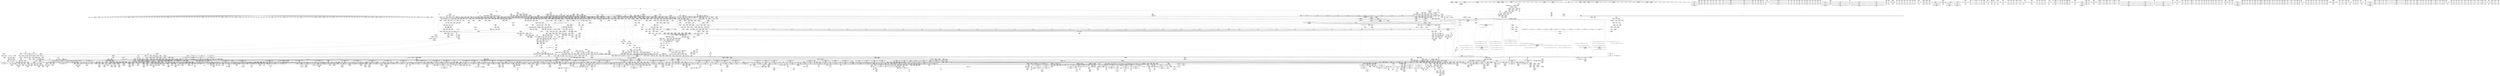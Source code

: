 digraph {
	CE0x6a7ea50 [shape=record,shape=Mrecord,label="{CE0x6a7ea50|i64*_getelementptr_inbounds_(_10_x_i64_,_10_x_i64_*___llvm_gcov_ctr34,_i64_0,_i64_5)|*Constant*|*SummSink*}"]
	CE0x8152690 [shape=record,shape=Mrecord,label="{CE0x8152690|i64_4|*Constant*}"]
	CE0x589a590 [shape=record,shape=Mrecord,label="{CE0x589a590|tomoyo_path_permission:tmp19|security/tomoyo/file.c,573|*SummSource*}"]
	CE0x5aace10 [shape=record,shape=Mrecord,label="{CE0x5aace10|_ret_void,_!dbg_!38908|include/linux/rcupdate.h,419|*SummSink*}"]
	CE0x6a06230 [shape=record,shape=Mrecord,label="{CE0x6a06230|tomoyo_add_slash:return|*SummSink*}"]
	CE0x589a270 [shape=record,shape=Mrecord,label="{CE0x589a270|tomoyo_path_permission:tmp18|security/tomoyo/file.c,573|*SummSink*}"]
	CE0x81a7f40 [shape=record,shape=Mrecord,label="{CE0x81a7f40|tomoyo_path_permission:tmp20|security/tomoyo/file.c,573}"]
	CE0x6ab7280 [shape=record,shape=Mrecord,label="{CE0x6ab7280|GLOBAL:lockdep_rcu_suspicious|*Constant*}"]
	CE0x6a38a30 [shape=record,shape=Mrecord,label="{CE0x6a38a30|tomoyo_path_perm:tmp35|security/tomoyo/file.c,821|*SummSink*}"]
	CE0x4bb2b80 [shape=record,shape=Mrecord,label="{CE0x4bb2b80|i32_2|*Constant*}"]
	CE0x6661890 [shape=record,shape=Mrecord,label="{CE0x6661890|rcu_lock_release:tmp5|include/linux/rcupdate.h,423|*SummSource*}"]
	CE0x80733a0 [shape=record,shape=Mrecord,label="{CE0x80733a0|i64*_getelementptr_inbounds_(_6_x_i64_,_6_x_i64_*___llvm_gcov_ctr25,_i64_0,_i64_3)|*Constant*|*SummSink*}"]
	CE0x6a2aee0 [shape=record,shape=Mrecord,label="{CE0x6a2aee0|tomoyo_path_perm:tmp32|security/tomoyo/file.c,821}"]
	CE0x596b750 [shape=record,shape=Mrecord,label="{CE0x596b750|tomoyo_const_part_length:if.then17|*SummSink*}"]
	CE0x6b1e7c0 [shape=record,shape=Mrecord,label="{CE0x6b1e7c0|i64_24|*Constant*|*SummSink*}"]
	CE0x594ce30 [shape=record,shape=Mrecord,label="{CE0x594ce30|tomoyo_init_request_info:type|security/tomoyo/util.c,1009|*SummSource*}"]
	CE0x58ccf40 [shape=record,shape=Mrecord,label="{CE0x58ccf40|tomoyo_init_request_info:bb}"]
	CE0x4d12460 [shape=record,shape=Mrecord,label="{CE0x4d12460|tomoyo_audit_path_log:param1|security/tomoyo/file.c,169|*SummSink*}"]
	CE0x6b60750 [shape=record,shape=Mrecord,label="{CE0x6b60750|i32_-12|*Constant*}"]
	CE0x817db50 [shape=record,shape=Mrecord,label="{CE0x817db50|tomoyo_audit_path_log:param|security/tomoyo/file.c,168|*SummSource*}"]
	CE0x588b1f0 [shape=record,shape=Mrecord,label="{CE0x588b1f0|tomoyo_domain:tmp18|security/tomoyo/common.h,1205|*SummSink*}"]
	CE0x6ad7170 [shape=record,shape=Mrecord,label="{CE0x6ad7170|tomoyo_fill_path_info:tmp5|security/tomoyo/util.c,667}"]
	CE0x699a030 [shape=record,shape=Mrecord,label="{CE0x699a030|VOIDTB_TE:_CE_202,203_}"]
	CE0x81ae110 [shape=record,shape=Mrecord,label="{CE0x81ae110|i64*_getelementptr_inbounds_(_2_x_i64_,_2_x_i64_*___llvm_gcov_ctr53148,_i64_0,_i64_1)|*Constant*|*SummSource*}"]
	CE0x4d75b00 [shape=record,shape=Mrecord,label="{CE0x4d75b00|tomoyo_inode_getattr:dentry|Function::tomoyo_inode_getattr&Arg::dentry::|*SummSource*}"]
	CE0x58b3f10 [shape=record,shape=Mrecord,label="{CE0x58b3f10|_call_void_mcount()_#3|*SummSource*}"]
	CE0x4ce3ef0 [shape=record,shape=Mrecord,label="{CE0x4ce3ef0|tomoyo_const_part_length:if.end}"]
	CE0x58b4a10 [shape=record,shape=Mrecord,label="{CE0x58b4a10|__llvm_gcov_indirect_counter_increment114:bb|*SummSource*}"]
	CE0x4cac450 [shape=record,shape=Mrecord,label="{CE0x4cac450|tomoyo_path_perm:if.end14}"]
	CE0x82c78f0 [shape=record,shape=Mrecord,label="{CE0x82c78f0|tomoyo_get_mode:ns|Function::tomoyo_get_mode&Arg::ns::|*SummSource*}"]
	CE0x694c340 [shape=record,shape=Mrecord,label="{CE0x694c340|i8*_null|*Constant*}"]
	CE0x67896a0 [shape=record,shape=Mrecord,label="{CE0x67896a0|i64_2|*Constant*}"]
	CE0x5812300 [shape=record,shape=Mrecord,label="{CE0x5812300|tomoyo_read_lock:call|security/tomoyo/common.h,1097}"]
	CE0x66c4580 [shape=record,shape=Mrecord,label="{CE0x66c4580|_call_void_lock_release(%struct.lockdep_map*_%map,_i32_1,_i64_ptrtoint_(i8*_blockaddress(_rcu_lock_release,_%__here)_to_i64))_#9,_!dbg_!38907|include/linux/rcupdate.h,423}"]
	CE0x6789bc0 [shape=record,shape=Mrecord,label="{CE0x6789bc0|tomoyo_path_permission:tmp8|security/tomoyo/file.c,565}"]
	CE0x69805a0 [shape=record,shape=Mrecord,label="{CE0x69805a0|__llvm_gcov_indirect_counter_increment:tmp}"]
	CE0x8097ad0 [shape=record,shape=Mrecord,label="{CE0x8097ad0|0:_%struct.tomoyo_obj_info*,_16:_%struct.tomoyo_domain_info*,_24:_%struct.tomoyo_path_info*,_40:_i8,_72:_i8,_75:_i8,_76:_i8,_77:_i8,_:_SCMRE_63,64_}"]
	CE0x4c9b1d0 [shape=record,shape=Mrecord,label="{CE0x4c9b1d0|srcu_read_unlock:sp|Function::srcu_read_unlock&Arg::sp::}"]
	CE0x6a7f130 [shape=record,shape=Mrecord,label="{CE0x6a7f130|_call_void_tomoyo_check_acl(%struct.tomoyo_request_info*_%r,_i1_(%struct.tomoyo_request_info*,_%struct.tomoyo_acl_info*)*_tomoyo_check_path_acl)_#9,_!dbg_!38935|security/tomoyo/file.c,571}"]
	CE0x66af850 [shape=record,shape=Mrecord,label="{CE0x66af850|GLOBAL:tomoyo_supervisor|*Constant*|*SummSource*}"]
	CE0x6b3bba0 [shape=record,shape=Mrecord,label="{CE0x6b3bba0|tomoyo_add_slash:tmp1}"]
	CE0x8149fd0 [shape=record,shape=Mrecord,label="{CE0x8149fd0|tomoyo_domain:land.lhs.true2|*SummSink*}"]
	CE0x6829040 [shape=record,shape=Mrecord,label="{CE0x6829040|i32_9|*Constant*|*SummSink*}"]
	CE0x80da4d0 [shape=record,shape=Mrecord,label="{CE0x80da4d0|i64*_getelementptr_inbounds_(_6_x_i64_,_6_x_i64_*___llvm_gcov_ctr26,_i64_0,_i64_0)|*Constant*}"]
	CE0x6600da0 [shape=record,shape=Mrecord,label="{CE0x6600da0|128:_i8*,_1208:_%struct.file*,_:_CMRE_128,136_|*MultipleSource*|security/tomoyo/common.h,1205|security/tomoyo/common.h,1205}"]
	CE0x6b96bd0 [shape=record,shape=Mrecord,label="{CE0x6b96bd0|tomoyo_get_mode:tmp16|security/tomoyo/util.c,983}"]
	CE0x68cf6a0 [shape=record,shape=Mrecord,label="{CE0x68cf6a0|GLOBAL:__srcu_read_lock|*Constant*|*SummSource*}"]
	CE0x6a5bb30 [shape=record,shape=Mrecord,label="{CE0x6a5bb30|tomoyo_path_perm:tmp36|security/tomoyo/file.c,822|*SummSink*}"]
	CE0x687a620 [shape=record,shape=Mrecord,label="{CE0x687a620|i32_5|*Constant*}"]
	CE0x82eb4d0 [shape=record,shape=Mrecord,label="{CE0x82eb4d0|tomoyo_get_mode:tmp8|security/tomoyo/util.c,979|*SummSink*}"]
	CE0x59d1400 [shape=record,shape=Mrecord,label="{CE0x59d1400|tomoyo_path_permission:tmp3|*LoadInst*|security/tomoyo/file.c,564}"]
	CE0x6862760 [shape=record,shape=Mrecord,label="{CE0x6862760|tomoyo_path_perm:tmp51|security/tomoyo/file.c,829|*SummSource*}"]
	CE0x58cd410 [shape=record,shape=Mrecord,label="{CE0x58cd410|tomoyo_fill_path_info:tmp3|security/tomoyo/util.c,667|*SummSink*}"]
	CE0x6bcb340 [shape=record,shape=Mrecord,label="{CE0x6bcb340|GLOBAL:tomoyo_read_lock|*Constant*|*SummSink*}"]
	CE0x67fda60 [shape=record,shape=Mrecord,label="{CE0x67fda60|VOIDTB_TE:_CE_159,160_}"]
	CE0x4bf4e90 [shape=record,shape=Mrecord,label="{CE0x4bf4e90|tomoyo_const_part_length:tmp26|security/tomoyo/util.c,641}"]
	CE0x4b5b410 [shape=record,shape=Mrecord,label="{CE0x4b5b410|i32_255|*Constant*|*SummSink*}"]
	CE0x6876480 [shape=record,shape=Mrecord,label="{CE0x6876480|tomoyo_path_perm:tmp52|security/tomoyo/file.c,829|*SummSink*}"]
	CE0x5977620 [shape=record,shape=Mrecord,label="{CE0x5977620|rcu_lock_release:tmp7|*SummSink*}"]
	CE0x6b1ef70 [shape=record,shape=Mrecord,label="{CE0x6b1ef70|tomoyo_const_part_length:tmp40|security/tomoyo/util.c,644|*SummSink*}"]
	CE0x6a678f0 [shape=record,shape=Mrecord,label="{CE0x6a678f0|_call_void_mcount()_#3|*SummSink*}"]
	CE0x6663270 [shape=record,shape=Mrecord,label="{CE0x6663270|i64*_getelementptr_inbounds_(_12_x_i64_,_12_x_i64_*___llvm_gcov_ctr31133,_i64_0,_i64_9)|*Constant*}"]
	CE0x801df90 [shape=record,shape=Mrecord,label="{CE0x801df90|tomoyo_domain:tmp14|security/tomoyo/common.h,1205}"]
	CE0x578c230 [shape=record,shape=Mrecord,label="{CE0x578c230|tomoyo_read_lock:tmp3|*SummSink*}"]
	CE0x594d1d0 [shape=record,shape=Mrecord,label="{CE0x594d1d0|tomoyo_init_request_info:ns|security/tomoyo/util.c,1010}"]
	CE0x594aef0 [shape=record,shape=Mrecord,label="{CE0x594aef0|tomoyo_path_permission:tmp11|security/tomoyo/file.c,565}"]
	CE0x67ba830 [shape=record,shape=Mrecord,label="{CE0x67ba830|tomoyo_fill_path_info:const_len|security/tomoyo/util.c,666}"]
	CE0x6a4d740 [shape=record,shape=Mrecord,label="{CE0x6a4d740|tomoyo_const_part_length:conv20|security/tomoyo/util.c,644|*SummSink*}"]
	CE0x68768c0 [shape=record,shape=Mrecord,label="{CE0x68768c0|tomoyo_path_perm:tmp53|security/tomoyo/file.c,829|*SummSink*}"]
	CE0x67f7830 [shape=record,shape=Mrecord,label="{CE0x67f7830|tomoyo_get_mode:if.then2|*SummSink*}"]
	CE0x4d75390 [shape=record,shape=Mrecord,label="{CE0x4d75390|tomoyo_path_perm:operation|Function::tomoyo_path_perm&Arg::operation::}"]
	CE0x68437d0 [shape=record,shape=Mrecord,label="{CE0x68437d0|tomoyo_path_perm:tmp48|security/tomoyo/file.c,828|*SummSource*}"]
	CE0x5a89cb0 [shape=record,shape=Mrecord,label="{CE0x5a89cb0|tomoyo_get_realpath:path|Function::tomoyo_get_realpath&Arg::path::|*SummSink*}"]
	CE0x69e2f10 [shape=record,shape=Mrecord,label="{CE0x69e2f10|tomoyo_path_perm:tmp32|security/tomoyo/file.c,821|*SummSink*}"]
	CE0x6c24d80 [shape=record,shape=Mrecord,label="{CE0x6c24d80|i64*_getelementptr_inbounds_(_12_x_i64_,_12_x_i64_*___llvm_gcov_ctr31133,_i64_0,_i64_9)|*Constant*}"]
	CE0x4e4a460 [shape=record,shape=Mrecord,label="{CE0x4e4a460|tomoyo_fill_path_info:tmp8|security/tomoyo/util.c,667|*SummSource*}"]
	CE0x6b465a0 [shape=record,shape=Mrecord,label="{CE0x6b465a0|i64_16|*Constant*|*SummSource*}"]
	CE0x6a6d060 [shape=record,shape=Mrecord,label="{CE0x6a6d060|tomoyo_fill_path_info:tmp9|security/tomoyo/util.c,667|*SummSink*}"]
	CE0x6af5380 [shape=record,shape=Mrecord,label="{CE0x6af5380|_call_void_lockdep_rcu_suspicious(i8*_getelementptr_inbounds_(_25_x_i8_,_25_x_i8_*_.str12,_i32_0,_i32_0),_i32_1205,_i8*_getelementptr_inbounds_(_45_x_i8_,_45_x_i8_*_.str13,_i32_0,_i32_0))_#9,_!dbg_!38917|security/tomoyo/common.h,1205|*SummSource*}"]
	CE0x4be9b60 [shape=record,shape=Mrecord,label="{CE0x4be9b60|0:_i8,_array:_GCRE_tomoyo_index2category_constant_39_x_i8_c_00_00_00_00_00_00_00_00_00_00_00_00_00_00_00_00_00_00_00_00_00_00_00_01_01_01_01_01_01_01_01_01_01_01_01_01_01_01_02_,_align_16:_elem_23::|security/tomoyo/util.c,983}"]
	CE0x6b131a0 [shape=record,shape=Mrecord,label="{CE0x6b131a0|tomoyo_const_part_length:conv24|security/tomoyo/util.c,644|*SummSource*}"]
	CE0x6909b20 [shape=record,shape=Mrecord,label="{CE0x6909b20|rcu_lock_release:indirectgoto}"]
	CE0x6938080 [shape=record,shape=Mrecord,label="{CE0x6938080|i8*_getelementptr_inbounds_(_12_x_i8_,_12_x_i8_*_.str1,_i32_0,_i32_0)|*Constant*|*SummSource*}"]
	CE0x5b46320 [shape=record,shape=Mrecord,label="{CE0x5b46320|tomoyo_path_perm:cmp1|security/tomoyo/file.c,800}"]
	CE0x595aaf0 [shape=record,shape=Mrecord,label="{CE0x595aaf0|i32_4|*Constant*|*SummSink*}"]
	CE0x6b046a0 [shape=record,shape=Mrecord,label="{CE0x6b046a0|i64_0|*Constant*}"]
	CE0x803a360 [shape=record,shape=Mrecord,label="{CE0x803a360|i64*_getelementptr_inbounds_(_31_x_i64_,_31_x_i64_*___llvm_gcov_ctr43150,_i64_0,_i64_27)|*Constant*|*SummSource*}"]
	CE0x8084d20 [shape=record,shape=Mrecord,label="{CE0x8084d20|tomoyo_path_permission:if.end|*SummSink*}"]
	CE0x835c310 [shape=record,shape=Mrecord,label="{CE0x835c310|tomoyo_init_request_info:if.end|*SummSink*}"]
	CE0x699a140 [shape=record,shape=Mrecord,label="{CE0x699a140|VOIDTB_TE:_CE_203,204_}"]
	CE0x5acbf60 [shape=record,shape=Mrecord,label="{CE0x5acbf60|tomoyo_fill_path_info:call2|security/tomoyo/util.c,666}"]
	CE0x6818e10 [shape=record,shape=Mrecord,label="{CE0x6818e10|i64_2|*Constant*|*SummSource*}"]
	CE0x6600c20 [shape=record,shape=Mrecord,label="{CE0x6600c20|128:_i8*,_1208:_%struct.file*,_:_CMRE_120,128_|*MultipleSource*|security/tomoyo/common.h,1205|security/tomoyo/common.h,1205}"]
	CE0x6b60dd0 [shape=record,shape=Mrecord,label="{CE0x6b60dd0|tomoyo_path_perm:tmp40|security/tomoyo/file.c,821|*SummSink*}"]
	CE0x4b58370 [shape=record,shape=Mrecord,label="{CE0x4b58370|i64*_getelementptr_inbounds_(_4_x_i64_,_4_x_i64_*___llvm_gcov_ctr33,_i64_0,_i64_1)|*Constant*}"]
	CE0x57f9ee0 [shape=record,shape=Mrecord,label="{CE0x57f9ee0|128:_i8*,_1208:_%struct.file*,_:_CMRE_104,112_|*MultipleSource*|security/tomoyo/common.h,1205|security/tomoyo/common.h,1205}"]
	CE0x6abf3b0 [shape=record,shape=Mrecord,label="{CE0x6abf3b0|tomoyo_fill_path_info:ptr|Function::tomoyo_fill_path_info&Arg::ptr::}"]
	CE0x6b9f600 [shape=record,shape=Mrecord,label="{CE0x6b9f600|rcu_lock_release:entry}"]
	CE0x6be4320 [shape=record,shape=Mrecord,label="{CE0x6be4320|tomoyo_get_mode:if.then2}"]
	CE0x67f7250 [shape=record,shape=Mrecord,label="{CE0x67f7250|tomoyo_path_permission:call|security/tomoyo/file.c,564|*SummSource*}"]
	CE0x66633c0 [shape=record,shape=Mrecord,label="{CE0x66633c0|tomoyo_get_mode:tmp22|security/tomoyo/util.c,986|*SummSource*}"]
	CE0x4ddb600 [shape=record,shape=Mrecord,label="{CE0x4ddb600|GLOBAL:tomoyo_path_perm|*Constant*|*SummSink*}"]
	CE0x80a6c30 [shape=record,shape=Mrecord,label="{CE0x80a6c30|i8*_null|*Constant*}"]
	CE0x69e7ec0 [shape=record,shape=Mrecord,label="{CE0x69e7ec0|tomoyo_const_part_length:tmp43|security/tomoyo/util.c,644|*SummSink*}"]
	CE0x583e2f0 [shape=record,shape=Mrecord,label="{CE0x583e2f0|tomoyo_path_perm:tmp24|security/tomoyo/file.c,814|*SummSink*}"]
	CE0x6ba0a90 [shape=record,shape=Mrecord,label="{CE0x6ba0a90|i64*_null|*Constant*|*SummSink*}"]
	CE0x8132270 [shape=record,shape=Mrecord,label="{CE0x8132270|tomoyo_audit_path_log:entry}"]
	CE0x80bb390 [shape=record,shape=Mrecord,label="{CE0x80bb390|tomoyo_get_realpath:tobool|security/tomoyo/file.c,151|*SummSink*}"]
	CE0x835c9e0 [shape=record,shape=Mrecord,label="{CE0x835c9e0|tomoyo_init_request_info:tmp10|security/tomoyo/util.c,1006|*SummSink*}"]
	CE0x6ba0a20 [shape=record,shape=Mrecord,label="{CE0x6ba0a20|i64*_null|*Constant*|*SummSource*}"]
	CE0x58b5020 [shape=record,shape=Mrecord,label="{CE0x58b5020|get_current:tmp4|./arch/x86/include/asm/current.h,14|*SummSource*}"]
	CE0x4ca20b0 [shape=record,shape=Mrecord,label="{CE0x4ca20b0|srcu_read_unlock:idx|Function::srcu_read_unlock&Arg::idx::|*SummSource*}"]
	CE0x5a60d40 [shape=record,shape=Mrecord,label="{CE0x5a60d40|tomoyo_path_perm:call10|security/tomoyo/file.c,813}"]
	CE0x6936890 [shape=record,shape=Mrecord,label="{CE0x6936890|tomoyo_add_slash:tmp9|security/tomoyo/file.c,136|*SummSink*}"]
	CE0x66cea50 [shape=record,shape=Mrecord,label="{CE0x66cea50|i64*_getelementptr_inbounds_(_2_x_i64_,_2_x_i64_*___llvm_gcov_ctr31,_i64_0,_i64_0)|*Constant*|*SummSource*}"]
	CE0x688d7e0 [shape=record,shape=Mrecord,label="{CE0x688d7e0|tomoyo_domain:tmp4|security/tomoyo/common.h,1205}"]
	CE0x66cd2b0 [shape=record,shape=Mrecord,label="{CE0x66cd2b0|i32_5|*Constant*|*SummSink*}"]
	CE0x4e28960 [shape=record,shape=Mrecord,label="{CE0x4e28960|tomoyo_path_perm:r|security/tomoyo/file.c, 787}"]
	CE0x4cbdd50 [shape=record,shape=Mrecord,label="{CE0x4cbdd50|rcu_lock_acquire:map|Function::rcu_lock_acquire&Arg::map::|*SummSink*}"]
	CE0x5acbe40 [shape=record,shape=Mrecord,label="{CE0x5acbe40|tomoyo_fill_path_info:const_len6|security/tomoyo/util.c,668}"]
	CE0x8366ab0 [shape=record,shape=Mrecord,label="{CE0x8366ab0|tomoyo_const_part_length:tmp48|security/tomoyo/util.c,649|*SummSource*}"]
	CE0x6a8ea30 [shape=record,shape=Mrecord,label="{CE0x6a8ea30|128:_i8*,_1208:_%struct.file*,_:_CMRE_46,47_}"]
	CE0x8097d30 [shape=record,shape=Mrecord,label="{CE0x8097d30|0:_%struct.tomoyo_obj_info*,_16:_%struct.tomoyo_domain_info*,_24:_%struct.tomoyo_path_info*,_40:_i8,_72:_i8,_75:_i8,_76:_i8,_77:_i8,_:_SCMRE_64,72_|*MultipleSource*|security/tomoyo/file.c, 787|security/tomoyo/file.c,787|security/tomoyo/file.c,800|Function::tomoyo_init_request_info&Arg::r::}"]
	CE0x577b350 [shape=record,shape=Mrecord,label="{CE0x577b350|tomoyo_init_request_info:tmp6|security/tomoyo/util.c,1004|*SummSource*}"]
	CE0x595a4d0 [shape=record,shape=Mrecord,label="{CE0x595a4d0|i32_4|*Constant*}"]
	CE0x68b5e50 [shape=record,shape=Mrecord,label="{CE0x68b5e50|tomoyo_init_request_info:mode5|security/tomoyo/util.c,1011}"]
	CE0x6b4ce40 [shape=record,shape=Mrecord,label="{CE0x6b4ce40|tomoyo_add_slash:bb|*SummSource*}"]
	CE0x5917450 [shape=record,shape=Mrecord,label="{CE0x5917450|tomoyo_path_permission:param|security/tomoyo/file.c,568|*SummSource*}"]
	CE0x4c74e70 [shape=record,shape=Mrecord,label="{CE0x4c74e70|GLOBAL:srcu_read_unlock|*Constant*|*SummSource*}"]
	CE0x800eed0 [shape=record,shape=Mrecord,label="{CE0x800eed0|tomoyo_fill_path_info:idxprom|security/tomoyo/util.c,667|*SummSink*}"]
	CE0x5c23b00 [shape=record,shape=Mrecord,label="{CE0x5c23b00|tomoyo_fill_path_info:tmp12|security/tomoyo/util.c,667}"]
	CE0x4bbfeb0 [shape=record,shape=Mrecord,label="{CE0x4bbfeb0|tomoyo_read_unlock:tmp3}"]
	CE0x6902340 [shape=record,shape=Mrecord,label="{CE0x6902340|tomoyo_get_mode:tmp8|security/tomoyo/util.c,979|*SummSource*}"]
	CE0x4b885c0 [shape=record,shape=Mrecord,label="{CE0x4b885c0|tomoyo_const_part_length:if.then17|*SummSource*}"]
	CE0x80df050 [shape=record,shape=Mrecord,label="{CE0x80df050|VOIDTB_TE:_CE_307,308_}"]
	CE0x6b9eef0 [shape=record,shape=Mrecord,label="{CE0x6b9eef0|tomoyo_const_part_length:if.then|*SummSource*}"]
	CE0x6c2fd60 [shape=record,shape=Mrecord,label="{CE0x6c2fd60|tomoyo_const_part_length:incdec.ptr|security/tomoyo/util.c,626|*SummSink*}"]
	CE0x83068f0 [shape=record,shape=Mrecord,label="{CE0x83068f0|tomoyo_get_mode:tmp19|security/tomoyo/util.c,985|*SummSink*}"]
	CE0x4c96df0 [shape=record,shape=Mrecord,label="{CE0x4c96df0|_call_void_rcu_lock_acquire(%struct.lockdep_map*_%dep_map)_#9,_!dbg_!38906|include/linux/srcu.h,222|*SummSink*}"]
	CE0x583dde0 [shape=record,shape=Mrecord,label="{CE0x583dde0|tomoyo_path_perm:tobool|security/tomoyo/file.c,814|*SummSink*}"]
	CE0x6c3d050 [shape=record,shape=Mrecord,label="{CE0x6c3d050|tomoyo_path_perm:tmp17|security/tomoyo/file.c,804|*SummSink*}"]
	CE0x8159ca0 [shape=record,shape=Mrecord,label="{CE0x8159ca0|0:_%struct.tomoyo_obj_info*,_16:_%struct.tomoyo_domain_info*,_24:_%struct.tomoyo_path_info*,_40:_i8,_72:_i8,_75:_i8,_76:_i8,_77:_i8,_:_SCMRE_42,43_}"]
	CE0x4a14140 [shape=record,shape=Mrecord,label="{CE0x4a14140|tomoyo_fill_path_info:tmp1|*SummSource*}"]
	CE0x5933160 [shape=record,shape=Mrecord,label="{CE0x5933160|tomoyo_path_perm:tmp12|security/tomoyo/file.c,799}"]
	CE0x6a05a60 [shape=record,shape=Mrecord,label="{CE0x6a05a60|__llvm_gcov_indirect_counter_increment:tmp6|*SummSource*}"]
	CE0x6781b30 [shape=record,shape=Mrecord,label="{CE0x6781b30|VOIDTB_TE:_CE:_elem_0:default:}"]
	CE0x68cf340 [shape=record,shape=Mrecord,label="{CE0x68cf340|tomoyo_get_mode:idxprom|security/tomoyo/util.c,981|*SummSource*}"]
	CE0x67f6620 [shape=record,shape=Mrecord,label="{CE0x67f6620|i64*_getelementptr_inbounds_(_4_x_i64_,_4_x_i64_*___llvm_gcov_ctr24,_i64_0,_i64_1)|*Constant*}"]
	CE0x57f9530 [shape=record,shape=Mrecord,label="{CE0x57f9530|128:_i8*,_1208:_%struct.file*,_:_CMRE_64,72_|*MultipleSource*|security/tomoyo/common.h,1205|security/tomoyo/common.h,1205}"]
	CE0x6b603b0 [shape=record,shape=Mrecord,label="{CE0x6b603b0|i64*_getelementptr_inbounds_(_25_x_i64_,_25_x_i64_*___llvm_gcov_ctr11,_i64_0,_i64_19)|*Constant*|*SummSink*}"]
	CE0x8078330 [shape=record,shape=Mrecord,label="{CE0x8078330|rcu_lock_acquire:tmp7|*SummSink*}"]
	CE0x4c9b4f0 [shape=record,shape=Mrecord,label="{CE0x4c9b4f0|srcu_read_unlock:sp|Function::srcu_read_unlock&Arg::sp::|*SummSource*}"]
	CE0x4cf27e0 [shape=record,shape=Mrecord,label="{CE0x4cf27e0|i64*_getelementptr_inbounds_(_5_x_i64_,_5_x_i64_*___llvm_gcov_ctr32134,_i64_0,_i64_3)|*Constant*|*SummSource*}"]
	CE0x6b359c0 [shape=record,shape=Mrecord,label="{CE0x6b359c0|tomoyo_path_perm:conv8|security/tomoyo/file.c,807|*SummSource*}"]
	CE0x6bf37c0 [shape=record,shape=Mrecord,label="{CE0x6bf37c0|tomoyo_read_unlock:entry}"]
	CE0x5856570 [shape=record,shape=Mrecord,label="{CE0x5856570|tomoyo_get_mode:ns|Function::tomoyo_get_mode&Arg::ns::}"]
	CE0x4bc1200 [shape=record,shape=Mrecord,label="{CE0x4bc1200|tomoyo_get_mode:and|security/tomoyo/util.c,987|*SummSink*}"]
	CE0x66f4df0 [shape=record,shape=Mrecord,label="{CE0x66f4df0|i64_6|*Constant*}"]
	CE0x5af7f20 [shape=record,shape=Mrecord,label="{CE0x5af7f20|VOIDTB_TE:_CE_181,182_}"]
	CE0x6b13d70 [shape=record,shape=Mrecord,label="{CE0x6b13d70|tomoyo_get_mode:conv|security/tomoyo/util.c,982}"]
	CE0x6938630 [shape=record,shape=Mrecord,label="{CE0x6938630|rcu_lock_release:map|Function::rcu_lock_release&Arg::map::|*SummSource*}"]
	CE0x686f970 [shape=record,shape=Mrecord,label="{CE0x686f970|i64_0|*Constant*}"]
	CE0x67a0810 [shape=record,shape=Mrecord,label="{CE0x67a0810|tomoyo_path_permission:param_type|security/tomoyo/file.c,567|*SummSink*}"]
	CE0x66bbe20 [shape=record,shape=Mrecord,label="{CE0x66bbe20|tomoyo_fill_path_info:frombool10|security/tomoyo/util.c,668}"]
	CE0x5783770 [shape=record,shape=Mrecord,label="{CE0x5783770|tomoyo_get_mode:tmp8|security/tomoyo/util.c,979}"]
	CE0x673b350 [shape=record,shape=Mrecord,label="{CE0x673b350|i64_7|*Constant*}"]
	CE0x8086fa0 [shape=record,shape=Mrecord,label="{CE0x8086fa0|tomoyo_domain:tmp20|security/tomoyo/common.h,1205}"]
	CE0x82fddc0 [shape=record,shape=Mrecord,label="{CE0x82fddc0|i64*_getelementptr_inbounds_(_10_x_i64_,_10_x_i64_*___llvm_gcov_ctr34,_i64_0,_i64_9)|*Constant*|*SummSource*}"]
	CE0x6b14230 [shape=record,shape=Mrecord,label="{CE0x6b14230|tomoyo_domain:tmp12|security/tomoyo/common.h,1205}"]
	CE0x675f660 [shape=record,shape=Mrecord,label="{CE0x675f660|tomoyo_path_permission:tmp1|*SummSource*}"]
	CE0x5ac1e30 [shape=record,shape=Mrecord,label="{CE0x5ac1e30|tomoyo_get_mode:tmp21|security/tomoyo/util.c,985}"]
	CE0x595b020 [shape=record,shape=Mrecord,label="{CE0x595b020|tomoyo_path_perm:if.then5|*SummSource*}"]
	CE0x8050800 [shape=record,shape=Mrecord,label="{CE0x8050800|i32_4|*Constant*}"]
	CE0x6b93190 [shape=record,shape=Mrecord,label="{CE0x6b93190|tomoyo_fill_path_info:tmp4|security/tomoyo/util.c,667|*SummSource*}"]
	CE0x4d07260 [shape=record,shape=Mrecord,label="{CE0x4d07260|VOIDTB_TE:_CE_180,181_}"]
	CE0x5a35700 [shape=record,shape=Mrecord,label="{CE0x5a35700|tomoyo_get_mode:tmp23|security/tomoyo/util.c,986}"]
	CE0x817cfb0 [shape=record,shape=Mrecord,label="{CE0x817cfb0|GLOBAL:rcu_lock_release|*Constant*}"]
	CE0x6647d20 [shape=record,shape=Mrecord,label="{CE0x6647d20|__llvm_gcov_indirect_counter_increment:counters|Function::__llvm_gcov_indirect_counter_increment&Arg::counters::|*SummSource*}"]
	CE0x67378a0 [shape=record,shape=Mrecord,label="{CE0x67378a0|i64*_getelementptr_inbounds_(_2_x_i64_,_2_x_i64_*___llvm_gcov_ctr22,_i64_0,_i64_0)|*Constant*|*SummSink*}"]
	CE0x59996e0 [shape=record,shape=Mrecord,label="{CE0x59996e0|srcu_read_unlock:tmp3}"]
	CE0x5889c70 [shape=record,shape=Mrecord,label="{CE0x5889c70|__llvm_gcov_indirect_counter_increment114:predecessor|Function::__llvm_gcov_indirect_counter_increment114&Arg::predecessor::}"]
	CE0x681e7f0 [shape=record,shape=Mrecord,label="{CE0x681e7f0|tomoyo_path_perm:name11|security/tomoyo/file.c,813}"]
	CE0x67cc810 [shape=record,shape=Mrecord,label="{CE0x67cc810|rcu_lock_release:tmp3}"]
	CE0x69e44d0 [shape=record,shape=Mrecord,label="{CE0x69e44d0|tomoyo_read_lock:entry|*SummSource*}"]
	CE0x80ff2e0 [shape=record,shape=Mrecord,label="{CE0x80ff2e0|i64*_null|*Constant*}"]
	CE0x4c74ee0 [shape=record,shape=Mrecord,label="{CE0x4c74ee0|_call_void_srcu_read_unlock(%struct.srcu_struct*_tomoyo_ss,_i32_%idx)_#9,_!dbg_!38903|security/tomoyo/common.h,1109|*SummSink*}"]
	CE0x58ab790 [shape=record,shape=Mrecord,label="{CE0x58ab790|_ret_void|*SummSink*}"]
	CE0x8041180 [shape=record,shape=Mrecord,label="{CE0x8041180|0:_%struct.tomoyo_obj_info*,_16:_%struct.tomoyo_domain_info*,_24:_%struct.tomoyo_path_info*,_40:_i8,_72:_i8,_75:_i8,_76:_i8,_77:_i8,_:_SCMRE_57,58_}"]
	CE0x6975860 [shape=record,shape=Mrecord,label="{CE0x6975860|128:_i8*,_1208:_%struct.file*,_:_CMRE_40,41_}"]
	CE0x589c340 [shape=record,shape=Mrecord,label="{CE0x589c340|GLOBAL:tomoyo_domain|*Constant*|*SummSink*}"]
	CE0x801ae60 [shape=record,shape=Mrecord,label="{CE0x801ae60|0:_%struct.tomoyo_obj_info*,_16:_%struct.tomoyo_domain_info*,_24:_%struct.tomoyo_path_info*,_40:_i8,_72:_i8,_75:_i8,_76:_i8,_77:_i8,_:_SCMRE_53,54_}"]
	CE0x8188c90 [shape=record,shape=Mrecord,label="{CE0x8188c90|_call_void_mcount()_#3|*SummSink*}"]
	CE0x5a89f60 [shape=record,shape=Mrecord,label="{CE0x5a89f60|_ret_i1_%retval.0,_!dbg_!38916|security/tomoyo/file.c,156|*SummSink*}"]
	CE0x66abe20 [shape=record,shape=Mrecord,label="{CE0x66abe20|GLOBAL:tomoyo_fill_path_info|*Constant*|*SummSource*}"]
	CE0x4c0cd40 [shape=record,shape=Mrecord,label="{CE0x4c0cd40|tomoyo_path_perm:entry}"]
	CE0x4d2ba50 [shape=record,shape=Mrecord,label="{CE0x4d2ba50|tomoyo_inode_getattr:entry|*SummSource*}"]
	CE0x4dde6a0 [shape=record,shape=Mrecord,label="{CE0x4dde6a0|tomoyo_init_request_info:tmp8|security/tomoyo/util.c,1005}"]
	CE0x6776810 [shape=record,shape=Mrecord,label="{CE0x6776810|128:_i8*,_1208:_%struct.file*,_:_CMRE_30,31_}"]
	CE0x57fa0c0 [shape=record,shape=Mrecord,label="{CE0x57fa0c0|128:_i8*,_1208:_%struct.file*,_:_CMRE_112,120_|*MultipleSource*|security/tomoyo/common.h,1205|security/tomoyo/common.h,1205}"]
	CE0x67a2b20 [shape=record,shape=Mrecord,label="{CE0x67a2b20|0:_%struct.tomoyo_obj_info*,_16:_%struct.tomoyo_domain_info*,_24:_%struct.tomoyo_path_info*,_40:_i8,_72:_i8,_75:_i8,_76:_i8,_77:_i8,_:_SCMRE_24,25_}"]
	CE0x80856e0 [shape=record,shape=Mrecord,label="{CE0x80856e0|tomoyo_const_part_length:tmp13|security/tomoyo/util.c,626}"]
	CE0x5a29780 [shape=record,shape=Mrecord,label="{CE0x5a29780|tomoyo_path_perm:tmp27|security/tomoyo/file.c,814|*SummSink*}"]
	CE0x67fdcd0 [shape=record,shape=Mrecord,label="{CE0x67fdcd0|VOIDTB_TE:_CE_162,163_}"]
	CE0x6a8e670 [shape=record,shape=Mrecord,label="{CE0x6a8e670|128:_i8*,_1208:_%struct.file*,_:_CMRE_43,44_}"]
	CE0x58bb940 [shape=record,shape=Mrecord,label="{CE0x58bb940|tomoyo_domain:entry}"]
	CE0x5a053b0 [shape=record,shape=Mrecord,label="{CE0x5a053b0|tomoyo_const_part_length:entry|*SummSource*}"]
	CE0x4bc14d0 [shape=record,shape=Mrecord,label="{CE0x4bc14d0|tomoyo_get_mode:retval.0|*SummSource*}"]
	CE0x6a67880 [shape=record,shape=Mrecord,label="{CE0x6a67880|_call_void_mcount()_#3|*SummSource*}"]
	CE0x7654be0 [shape=record,shape=Mrecord,label="{CE0x7654be0|0:_i8,_array:_GCRE_tomoyo_index2category_constant_39_x_i8_c_00_00_00_00_00_00_00_00_00_00_00_00_00_00_00_00_00_00_00_00_00_00_00_01_01_01_01_01_01_01_01_01_01_01_01_01_01_01_02_,_align_16:_elem_7::|security/tomoyo/util.c,983}"]
	CE0x59b3550 [shape=record,shape=Mrecord,label="{CE0x59b3550|tomoyo_const_part_length:retval.0|*SummSink*}"]
	CE0x835bf00 [shape=record,shape=Mrecord,label="{CE0x835bf00|srcu_read_lock:sp|Function::srcu_read_lock&Arg::sp::|*SummSink*}"]
	CE0x6b54f90 [shape=record,shape=Mrecord,label="{CE0x6b54f90|tomoyo_get_mode:idxprom|security/tomoyo/util.c,981}"]
	CE0x4c1f5d0 [shape=record,shape=Mrecord,label="{CE0x4c1f5d0|tomoyo_inode_getattr:bb|*SummSource*}"]
	CE0x6843d00 [shape=record,shape=Mrecord,label="{CE0x6843d00|tomoyo_path_perm:tmp49|security/tomoyo/file.c,828}"]
	CE0x81b2bd0 [shape=record,shape=Mrecord,label="{CE0x81b2bd0|VOIDTB_TE:_CE_164,165_}"]
	CE0x7640360 [shape=record,shape=Mrecord,label="{CE0x7640360|tomoyo_const_part_length:while.end|*SummSink*}"]
	CE0x66bf930 [shape=record,shape=Mrecord,label="{CE0x66bf930|get_current:bb}"]
	CE0x4bc1900 [shape=record,shape=Mrecord,label="{CE0x4bc1900|i64*_getelementptr_inbounds_(_12_x_i64_,_12_x_i64_*___llvm_gcov_ctr31133,_i64_0,_i64_11)|*Constant*}"]
	CE0x82f4bf0 [shape=record,shape=Mrecord,label="{CE0x82f4bf0|tomoyo_path_perm:if.then|*SummSource*}"]
	CE0x67b9a50 [shape=record,shape=Mrecord,label="{CE0x67b9a50|tomoyo_const_part_length:inc|security/tomoyo/util.c,628|*SummSink*}"]
	CE0x66894c0 [shape=record,shape=Mrecord,label="{CE0x66894c0|tomoyo_get_mode:if.then13}"]
	CE0x59c34a0 [shape=record,shape=Mrecord,label="{CE0x59c34a0|tomoyo_path_perm:tmp6|security/tomoyo/file.c,789}"]
	CE0x4c5b820 [shape=record,shape=Mrecord,label="{CE0x4c5b820|tomoyo_const_part_length:tmp16|security/tomoyo/util.c,627|*SummSource*}"]
	CE0x80782c0 [shape=record,shape=Mrecord,label="{CE0x80782c0|rcu_lock_acquire:tmp7|*SummSource*}"]
	CE0x80de110 [shape=record,shape=Mrecord,label="{CE0x80de110|i64*_getelementptr_inbounds_(_4_x_i64_,_4_x_i64_*___llvm_gcov_ctr33,_i64_0,_i64_1)|*Constant*|*SummSink*}"]
	CE0x5ac22f0 [shape=record,shape=Mrecord,label="{CE0x5ac22f0|tomoyo_const_part_length:conv8|security/tomoyo/util.c,632|*SummSink*}"]
	CE0x69ba7f0 [shape=record,shape=Mrecord,label="{CE0x69ba7f0|__llvm_gcov_indirect_counter_increment:predecessor|Function::__llvm_gcov_indirect_counter_increment&Arg::predecessor::|*SummSource*}"]
	CE0x57a92c0 [shape=record,shape=Mrecord,label="{CE0x57a92c0|tomoyo_audit_path_log:tmp1|*SummSink*}"]
	CE0x5af9b50 [shape=record,shape=Mrecord,label="{CE0x5af9b50|tomoyo_path_permission:param_type|security/tomoyo/file.c,567|*SummSource*}"]
	CE0x8199940 [shape=record,shape=Mrecord,label="{CE0x8199940|tomoyo_const_part_length:tmp19|security/tomoyo/util.c,628|*SummSource*}"]
	CE0x673bd60 [shape=record,shape=Mrecord,label="{CE0x673bd60|tomoyo_get_mode:mode.0}"]
	CE0x6965e50 [shape=record,shape=Mrecord,label="{CE0x6965e50|GLOBAL:tomoyo_path_permission|*Constant*}"]
	CE0x67fdb30 [shape=record,shape=Mrecord,label="{CE0x67fdb30|VOIDTB_TE:_CE_160,161_}"]
	CE0x6b7edf0 [shape=record,shape=Mrecord,label="{CE0x6b7edf0|tomoyo_path_perm:tmp41|security/tomoyo/file.c,824|*SummSource*}"]
	CE0x6776310 [shape=record,shape=Mrecord,label="{CE0x6776310|128:_i8*,_1208:_%struct.file*,_:_CMRE_26,27_}"]
	CE0x69e4c20 [shape=record,shape=Mrecord,label="{CE0x69e4c20|GLOBAL:tomoyo_get_realpath|*Constant*|*SummSource*}"]
	CE0x578ca30 [shape=record,shape=Mrecord,label="{CE0x578ca30|tomoyo_get_realpath:tmp5|security/tomoyo/file.c,151}"]
	CE0x697e600 [shape=record,shape=Mrecord,label="{CE0x697e600|tomoyo_path_permission:entry|*SummSource*}"]
	CE0x8011030 [shape=record,shape=Mrecord,label="{CE0x8011030|0:_i8*,_:_SCMRE_8,12_|*MultipleSource*|security/tomoyo/file.c, 794|security/tomoyo/file.c, 792|security/tomoyo/file.c,802}"]
	CE0x6b97130 [shape=record,shape=Mrecord,label="{CE0x6b97130|tomoyo_get_mode:tmp16|security/tomoyo/util.c,983|*SummSink*}"]
	CE0x6776090 [shape=record,shape=Mrecord,label="{CE0x6776090|128:_i8*,_1208:_%struct.file*,_:_CMRE_24,25_}"]
	CE0x4d0bf40 [shape=record,shape=Mrecord,label="{CE0x4d0bf40|8:_%struct.vfsmount*,_16:_%struct.dentry*,_168:_%struct.tomoyo_path_info*,_:_SCMRE_0,8_|*MultipleSource*|security/tomoyo/tomoyo.c, 149|security/tomoyo/tomoyo.c,149}"]
	CE0x81e0500 [shape=record,shape=Mrecord,label="{CE0x81e0500|tomoyo_path_perm:idxprom|security/tomoyo/file.c,797|*SummSink*}"]
	CE0x67f6040 [shape=record,shape=Mrecord,label="{CE0x67f6040|VOIDTB_TE:_CE_168,169_}"]
	CE0x69e7e00 [shape=record,shape=Mrecord,label="{CE0x69e7e00|tomoyo_const_part_length:tmp43|security/tomoyo/util.c,644|*SummSource*}"]
	CE0x699a3b0 [shape=record,shape=Mrecord,label="{CE0x699a3b0|VOIDTB_TE:_CE_104,112_|Function::tomoyo_inode_getattr&Arg::dentry::}"]
	"CONST[source:0(mediator),value:2(dynamic)][purpose:{subject}]"
	CE0x66abf70 [shape=record,shape=Mrecord,label="{CE0x66abf70|_call_void_tomoyo_fill_path_info(%struct.tomoyo_path_info*_%symlink_target)_#9,_!dbg_!38949|security/tomoyo/file.c,816|*SummSource*}"]
	CE0x69f8d30 [shape=record,shape=Mrecord,label="{CE0x69f8d30|tomoyo_const_part_length:tmp7|security/tomoyo/util.c,625|*SummSink*}"]
	CE0x66a9a40 [shape=record,shape=Mrecord,label="{CE0x66a9a40|tomoyo_fill_path_info:entry|*SummSink*}"]
	CE0x4acb900 [shape=record,shape=Mrecord,label="{CE0x4acb900|GLOBAL:tomoyo_path_keyword|Global_var:tomoyo_path_keyword}"]
	CE0x812ab90 [shape=record,shape=Mrecord,label="{CE0x812ab90|tomoyo_const_part_length:filename|Function::tomoyo_const_part_length&Arg::filename::|*SummSink*}"]
	CE0x7ff6820 [shape=record,shape=Mrecord,label="{CE0x7ff6820|tomoyo_get_mode:tmp15|security/tomoyo/util.c,983|*SummSource*}"]
	CE0x83677f0 [shape=record,shape=Mrecord,label="{CE0x83677f0|tomoyo_const_part_length:tmp49|security/tomoyo/util.c,649|*SummSink*}"]
	CE0x5999890 [shape=record,shape=Mrecord,label="{CE0x5999890|srcu_read_unlock:tmp3|*SummSource*}"]
	CE0x593a0f0 [shape=record,shape=Mrecord,label="{CE0x593a0f0|tomoyo_domain:do.end|*SummSource*}"]
	CE0x58b51b0 [shape=record,shape=Mrecord,label="{CE0x58b51b0|%struct.task_struct*_(%struct.task_struct**)*_asm_movq_%gs:$_1:P_,$0_,_r,im,_dirflag_,_fpsr_,_flags_}"]
	CE0x80b7eb0 [shape=record,shape=Mrecord,label="{CE0x80b7eb0|GLOBAL:tomoyo_p2mac|Global_var:tomoyo_p2mac|*SummSource*}"]
	CE0x6ab8860 [shape=record,shape=Mrecord,label="{CE0x6ab8860|tomoyo_fill_path_info:conv3|security/tomoyo/util.c,666|*SummSink*}"]
	CE0x8088b90 [shape=record,shape=Mrecord,label="{CE0x8088b90|i64_5|*Constant*}"]
	CE0x588d7d0 [shape=record,shape=Mrecord,label="{CE0x588d7d0|i8*_null|*Constant*|*SummSource*}"]
	CE0x4ace0f0 [shape=record,shape=Mrecord,label="{CE0x4ace0f0|tomoyo_inode_getattr:mnt1|security/tomoyo/tomoyo.c,149}"]
	CE0x66554a0 [shape=record,shape=Mrecord,label="{CE0x66554a0|i64*_getelementptr_inbounds_(_6_x_i64_,_6_x_i64_*___llvm_gcov_ctr25,_i64_0,_i64_4)|*Constant*|*SummSink*}"]
	CE0x4ce3fe0 [shape=record,shape=Mrecord,label="{CE0x4ce3fe0|tomoyo_const_part_length:if.end|*SummSource*}"]
	CE0x595a930 [shape=record,shape=Mrecord,label="{CE0x595a930|i32_4|*Constant*|*SummSource*}"]
	CE0x58ccdf0 [shape=record,shape=Mrecord,label="{CE0x58ccdf0|tomoyo_add_slash:tmp2|*LoadInst*|security/tomoyo/file.c,131|*SummSink*}"]
	CE0x82f6f30 [shape=record,shape=Mrecord,label="{CE0x82f6f30|i64*_getelementptr_inbounds_(_2_x_i64_,_2_x_i64_*___llvm_gcov_ctr53148,_i64_0,_i64_1)|*Constant*}"]
	CE0x4ae5190 [shape=record,shape=Mrecord,label="{CE0x4ae5190|VOIDTB_TE:_CE_6368,6376_|*MultipleSource*|security/tomoyo/util.c,1010|security/tomoyo/file.c,564|Function::tomoyo_get_mode&Arg::ns::}"]
	CE0x6ae87f0 [shape=record,shape=Mrecord,label="{CE0x6ae87f0|i64_22|*Constant*}"]
	CE0x5a34f60 [shape=record,shape=Mrecord,label="{CE0x5a34f60|tomoyo_audit_path_log:path2|security/tomoyo/file.c,169|*SummSource*}"]
	CE0x810eb20 [shape=record,shape=Mrecord,label="{CE0x810eb20|srcu_read_lock:tmp2}"]
	CE0x6829150 [shape=record,shape=Mrecord,label="{CE0x6829150|tomoyo_path_perm:mode|security/tomoyo/file.c,800|*SummSink*}"]
	CE0x5a2d5a0 [shape=record,shape=Mrecord,label="{CE0x5a2d5a0|i64*_getelementptr_inbounds_(_12_x_i64_,_12_x_i64_*___llvm_gcov_ctr31133,_i64_0,_i64_10)|*Constant*|*SummSink*}"]
	CE0x4d0de30 [shape=record,shape=Mrecord,label="{CE0x4d0de30|_call_void_mcount()_#3}"]
	CE0x69c02a0 [shape=record,shape=Mrecord,label="{CE0x69c02a0|%struct.lockdep_map*_null|*Constant*|*SummSink*}"]
	CE0x81b3080 [shape=record,shape=Mrecord,label="{CE0x81b3080|VOIDTB_TE:_CE_56,64_|Function::tomoyo_inode_getattr&Arg::dentry::}"]
	CE0x4cf70e0 [shape=record,shape=Mrecord,label="{CE0x4cf70e0|tomoyo_const_part_length:while.end}"]
	CE0x6b3bb30 [shape=record,shape=Mrecord,label="{CE0x6b3bb30|tomoyo_add_slash:tmp|*SummSink*}"]
	CE0x66ddc40 [shape=record,shape=Mrecord,label="{CE0x66ddc40|i64_2|*Constant*}"]
	CE0x6906900 [shape=record,shape=Mrecord,label="{CE0x6906900|tomoyo_domain:tmp5|security/tomoyo/common.h,1205|*SummSource*}"]
	CE0x6c3d480 [shape=record,shape=Mrecord,label="{CE0x6c3d480|tomoyo_path_perm:tmp18|security/tomoyo/file.c,804|*SummSink*}"]
	CE0x6b93350 [shape=record,shape=Mrecord,label="{CE0x6b93350|tomoyo_fill_path_info:tmp4|security/tomoyo/util.c,667|*SummSink*}"]
	CE0x82fe230 [shape=record,shape=Mrecord,label="{CE0x82fe230|tomoyo_path_permission:tmp24|security/tomoyo/file.c,575}"]
	CE0x8142ea0 [shape=record,shape=Mrecord,label="{CE0x8142ea0|tomoyo_path_permission:cmp10|security/tomoyo/file.c,573}"]
	CE0x5aad2d0 [shape=record,shape=Mrecord,label="{CE0x5aad2d0|_call_void_mcount()_#3|*SummSource*}"]
	CE0x4b2e680 [shape=record,shape=Mrecord,label="{CE0x4b2e680|GLOBAL:__llvm_gcov_ctr31133|Global_var:__llvm_gcov_ctr31133}"]
	CE0x5899e90 [shape=record,shape=Mrecord,label="{CE0x5899e90|tomoyo_path_permission:tmp18|security/tomoyo/file.c,573}"]
	CE0x4c87170 [shape=record,shape=Mrecord,label="{CE0x4c87170|tomoyo_init_request_info:r|Function::tomoyo_init_request_info&Arg::r::}"]
	CE0x6b2cbd0 [shape=record,shape=Mrecord,label="{CE0x6b2cbd0|tomoyo_add_slash:tmp5|security/tomoyo/file.c,131|*SummSink*}"]
	CE0x679be90 [shape=record,shape=Mrecord,label="{CE0x679be90|GLOBAL:tomoyo_encode|*Constant*|*SummSource*}"]
	CE0x59a7c50 [shape=record,shape=Mrecord,label="{CE0x59a7c50|tomoyo_const_part_length:conv14|security/tomoyo/util.c,641}"]
	CE0x4ad2dd0 [shape=record,shape=Mrecord,label="{CE0x4ad2dd0|tomoyo_read_lock:tmp1|*SummSource*}"]
	CE0x82b7da0 [shape=record,shape=Mrecord,label="{CE0x82b7da0|tomoyo_fill_path_info:tobool|security/tomoyo/util.c,667}"]
	CE0x80ec6e0 [shape=record,shape=Mrecord,label="{CE0x80ec6e0|0:_%struct.tomoyo_obj_info*,_16:_%struct.tomoyo_domain_info*,_24:_%struct.tomoyo_path_info*,_40:_i8,_72:_i8,_75:_i8,_76:_i8,_77:_i8,_:_SCMRE_50,51_}"]
	CE0x4acb870 [shape=record,shape=Mrecord,label="{CE0x4acb870|tomoyo_audit_path_log:idxprom|security/tomoyo/file.c,167|*SummSink*}"]
	CE0x8040f20 [shape=record,shape=Mrecord,label="{CE0x8040f20|0:_%struct.tomoyo_obj_info*,_16:_%struct.tomoyo_domain_info*,_24:_%struct.tomoyo_path_info*,_40:_i8,_72:_i8,_75:_i8,_76:_i8,_77:_i8,_:_SCMRE_56,57_}"]
	CE0x5a05d90 [shape=record,shape=Mrecord,label="{CE0x5a05d90|tomoyo_fill_path_info:idxprom|security/tomoyo/util.c,667}"]
	CE0x804a160 [shape=record,shape=Mrecord,label="{CE0x804a160|tomoyo_path_perm:tmp13|security/tomoyo/file.c,799}"]
	CE0x68765d0 [shape=record,shape=Mrecord,label="{CE0x68765d0|tomoyo_path_perm:tmp53|security/tomoyo/file.c,829}"]
	"CONST[source:0(mediator),value:0(static)][purpose:{operation}]"
	CE0x6a67f60 [shape=record,shape=Mrecord,label="{CE0x6a67f60|tomoyo_get_realpath:tmp7|security/tomoyo/file.c,152}"]
	CE0x69fcd10 [shape=record,shape=Mrecord,label="{CE0x69fcd10|VOIDTB_TE:_CE_213,214_}"]
	CE0x5910e10 [shape=record,shape=Mrecord,label="{CE0x5910e10|tomoyo_domain:do.end}"]
	CE0x8084460 [shape=record,shape=Mrecord,label="{CE0x8084460|tomoyo_fill_path_info:hash|security/tomoyo/util.c,669|*SummSink*}"]
	CE0x6a1fcf0 [shape=record,shape=Mrecord,label="{CE0x6a1fcf0|VOIDTB_TE:_CE_215,216_}"]
	CE0x8078430 [shape=record,shape=Mrecord,label="{CE0x8078430|i8*_undef|*Constant*}"]
	CE0x66f4c50 [shape=record,shape=Mrecord,label="{CE0x66f4c50|tomoyo_const_part_length:cmp|security/tomoyo/util.c,626|*SummSource*}"]
	CE0x5854630 [shape=record,shape=Mrecord,label="{CE0x5854630|tomoyo_const_part_length:if.end28|*SummSource*}"]
	CE0x57a8e90 [shape=record,shape=Mrecord,label="{CE0x57a8e90|tomoyo_const_part_length:tmp34|security/tomoyo/util.c,642|*SummSource*}"]
	CE0x5aad470 [shape=record,shape=Mrecord,label="{CE0x5aad470|tomoyo_fill_path_info:bb}"]
	CE0x69e8520 [shape=record,shape=Mrecord,label="{CE0x69e8520|i64*_getelementptr_inbounds_(_31_x_i64_,_31_x_i64_*___llvm_gcov_ctr43150,_i64_0,_i64_26)|*Constant*}"]
	CE0x5a28fc0 [shape=record,shape=Mrecord,label="{CE0x5a28fc0|tomoyo_path_perm:tmp25|security/tomoyo/file.c,814|*SummSink*}"]
	CE0x80ec220 [shape=record,shape=Mrecord,label="{CE0x80ec220|0:_%struct.tomoyo_obj_info*,_16:_%struct.tomoyo_domain_info*,_24:_%struct.tomoyo_path_info*,_40:_i8,_72:_i8,_75:_i8,_76:_i8,_77:_i8,_:_SCMRE_48,49_}"]
	CE0x6b46230 [shape=record,shape=Mrecord,label="{CE0x6b46230|tomoyo_path_perm:tmp6|security/tomoyo/file.c,789|*SummSink*}"]
	CE0x686f530 [shape=record,shape=Mrecord,label="{CE0x686f530|tomoyo_audit_path_log:name|security/tomoyo/file.c,169|*SummSink*}"]
	CE0x817ca20 [shape=record,shape=Mrecord,label="{CE0x817ca20|srcu_read_unlock:dep_map|include/linux/srcu.h,236|*SummSink*}"]
	CE0x5977b50 [shape=record,shape=Mrecord,label="{CE0x5977b50|VOIDTB_TE:_CE_8,16_|Function::tomoyo_inode_getattr&Arg::mnt::}"]
	CE0x588c490 [shape=record,shape=Mrecord,label="{CE0x588c490|0:_i8*,_array:_GCRE_tomoyo_path_keyword_external_constant_11_x_i8*_:_elem_2::|security/tomoyo/file.c,167}"]
	CE0x8086050 [shape=record,shape=Mrecord,label="{CE0x8086050|tomoyo_const_part_length:if.then17}"]
	CE0x4b5b560 [shape=record,shape=Mrecord,label="{CE0x4b5b560|tomoyo_get_mode:cmp|security/tomoyo/util.c,982|*SummSink*}"]
	CE0x5bea4a0 [shape=record,shape=Mrecord,label="{CE0x5bea4a0|tomoyo_fill_path_info:name1|security/tomoyo/util.c,663}"]
	CE0x577b410 [shape=record,shape=Mrecord,label="{CE0x577b410|tomoyo_init_request_info:tmp6|security/tomoyo/util.c,1004|*SummSink*}"]
	CE0x69e7600 [shape=record,shape=Mrecord,label="{CE0x69e7600|tomoyo_const_part_length:tmp42|security/tomoyo/util.c,644}"]
	CE0x5779910 [shape=record,shape=Mrecord,label="{CE0x5779910|tomoyo_const_part_length:if.then27}"]
	CE0x4ac4ab0 [shape=record,shape=Mrecord,label="{CE0x4ac4ab0|tomoyo_path_perm:path|Function::tomoyo_path_perm&Arg::path::}"]
	CE0x5a05a10 [shape=record,shape=Mrecord,label="{CE0x5a05a10|tomoyo_fill_path_info:tmp8|security/tomoyo/util.c,667|*SummSink*}"]
	CE0x80404d0 [shape=record,shape=Mrecord,label="{CE0x80404d0|tomoyo_path_perm:bb}"]
	CE0x5b15f00 [shape=record,shape=Mrecord,label="{CE0x5b15f00|tomoyo_init_request_info:conv6|security/tomoyo/util.c,1011|*SummSink*}"]
	CE0x6906760 [shape=record,shape=Mrecord,label="{CE0x6906760|GLOBAL:__llvm_gcov_ctr54147|Global_var:__llvm_gcov_ctr54147|*SummSink*}"]
	CE0x5ab8070 [shape=record,shape=Mrecord,label="{CE0x5ab8070|i32_4|*Constant*}"]
	CE0x5ac1dc0 [shape=record,shape=Mrecord,label="{CE0x5ac1dc0|tomoyo_get_mode:tmp18|security/tomoyo/util.c,985}"]
	CE0x67ffbc0 [shape=record,shape=Mrecord,label="{CE0x67ffbc0|tomoyo_domain:security|security/tomoyo/common.h,1205|*SummSink*}"]
	CE0x6c249d0 [shape=record,shape=Mrecord,label="{CE0x6c249d0|tomoyo_const_part_length:incdec.ptr7|security/tomoyo/util.c,631|*SummSink*}"]
	CE0x5ad8f30 [shape=record,shape=Mrecord,label="{CE0x5ad8f30|__llvm_gcov_indirect_counter_increment114:pred}"]
	CE0x6662c40 [shape=record,shape=Mrecord,label="{CE0x6662c40|tomoyo_get_mode:tmp21|security/tomoyo/util.c,985|*SummSource*}"]
	CE0x6b7ed10 [shape=record,shape=Mrecord,label="{CE0x6b7ed10|tomoyo_path_perm:name23|security/tomoyo/file.c,824|*SummSink*}"]
	CE0x69759a0 [shape=record,shape=Mrecord,label="{CE0x69759a0|128:_i8*,_1208:_%struct.file*,_:_CMRE_41,42_}"]
	CE0x4cac170 [shape=record,shape=Mrecord,label="{CE0x4cac170|i32_0|*Constant*}"]
	CE0x6ab6af0 [shape=record,shape=Mrecord,label="{CE0x6ab6af0|tomoyo_get_mode:tmp2|security/tomoyo/util.c,978|*SummSource*}"]
	CE0x8363320 [shape=record,shape=Mrecord,label="{CE0x8363320|i32_5|*Constant*}"]
	CE0x69e4410 [shape=record,shape=Mrecord,label="{CE0x69e4410|tomoyo_read_lock:entry}"]
	CE0x67aa090 [shape=record,shape=Mrecord,label="{CE0x67aa090|tomoyo_path_perm:if.then20}"]
	CE0x4d75970 [shape=record,shape=Mrecord,label="{CE0x4d75970|i64_1|*Constant*}"]
	CE0x66788b0 [shape=record,shape=Mrecord,label="{CE0x66788b0|tomoyo_get_realpath:tmp11|security/tomoyo/file.c,156|*SummSource*}"]
	CE0x6838b60 [shape=record,shape=Mrecord,label="{CE0x6838b60|tomoyo_const_part_length:tmp23|security/tomoyo/util.c,634}"]
	CE0x6b14610 [shape=record,shape=Mrecord,label="{CE0x6b14610|i64*_getelementptr_inbounds_(_2_x_i64_,_2_x_i64_*___llvm_gcov_ctr23,_i64_0,_i64_0)|*Constant*|*SummSource*}"]
	CE0x834de00 [shape=record,shape=Mrecord,label="{CE0x834de00|tomoyo_init_request_info:tmp8|security/tomoyo/util.c,1005|*SummSink*}"]
	CE0x6c3d5d0 [shape=record,shape=Mrecord,label="{CE0x6c3d5d0|i64*_getelementptr_inbounds_(_25_x_i64_,_25_x_i64_*___llvm_gcov_ctr11,_i64_0,_i64_6)|*Constant*|*SummSource*}"]
	CE0x7654410 [shape=record,shape=Mrecord,label="{CE0x7654410|tomoyo_fill_path_info:is_dir|security/tomoyo/util.c,667}"]
	CE0x6abd8f0 [shape=record,shape=Mrecord,label="{CE0x6abd8f0|i64*_getelementptr_inbounds_(_11_x_i64_,_11_x_i64_*___llvm_gcov_ctr54147,_i64_0,_i64_8)|*Constant*|*SummSink*}"]
	CE0x800e650 [shape=record,shape=Mrecord,label="{CE0x800e650|tomoyo_fill_path_info:tobool|security/tomoyo/util.c,667|*SummSink*}"]
	CE0x4c18970 [shape=record,shape=Mrecord,label="{CE0x4c18970|tomoyo_inode_getattr:dentry2|security/tomoyo/tomoyo.c,149|*SummSink*}"]
	CE0x80bb780 [shape=record,shape=Mrecord,label="{CE0x80bb780|tomoyo_fill_path_info:tmp6|security/tomoyo/util.c,667}"]
	CE0x58bf460 [shape=record,shape=Mrecord,label="{CE0x58bf460|srcu_read_lock:sp|Function::srcu_read_lock&Arg::sp::|*SummSource*}"]
	CE0x5b54e30 [shape=record,shape=Mrecord,label="{CE0x5b54e30|tomoyo_domain:tmp8|security/tomoyo/common.h,1205|*SummSource*}"]
	CE0x5926a30 [shape=record,shape=Mrecord,label="{CE0x5926a30|tomoyo_domain:call3|security/tomoyo/common.h,1205|*SummSink*}"]
	CE0x68b6060 [shape=record,shape=Mrecord,label="{CE0x68b6060|tomoyo_init_request_info:mode5|security/tomoyo/util.c,1011|*SummSink*}"]
	CE0x59cb940 [shape=record,shape=Mrecord,label="{CE0x59cb940|tomoyo_init_request_info:mode|security/tomoyo/util.c,1010}"]
	CE0x6902df0 [shape=record,shape=Mrecord,label="{CE0x6902df0|tomoyo_get_mode:tmp14|security/tomoyo/util.c,983}"]
	CE0x5911350 [shape=record,shape=Mrecord,label="{CE0x5911350|tomoyo_path_permission:do.body}"]
	CE0x7ff5e80 [shape=record,shape=Mrecord,label="{CE0x7ff5e80|tomoyo_get_mode:call|security/tomoyo/util.c,980|*SummSource*}"]
	CE0x577a120 [shape=record,shape=Mrecord,label="{CE0x577a120|_call_void___llvm_gcov_indirect_counter_increment114(i32*___llvm_gcov_global_state_pred45,_i64**_getelementptr_inbounds_(_3_x_i64*_,_3_x_i64*_*___llvm_gcda_edge_table44,_i64_0,_i64_2)),_!dbg_!38930|security/tomoyo/util.c,640}"]
	CE0x5999900 [shape=record,shape=Mrecord,label="{CE0x5999900|srcu_read_unlock:tmp3|*SummSink*}"]
	CE0x69c2380 [shape=record,shape=Mrecord,label="{CE0x69c2380|tomoyo_path_permission:operation8|security/tomoyo/file.c,569}"]
	CE0x6671000 [shape=record,shape=Mrecord,label="{CE0x6671000|__llvm_gcov_indirect_counter_increment114:exit|*SummSink*}"]
	CE0x67d8740 [shape=record,shape=Mrecord,label="{CE0x67d8740|tomoyo_get_mode:return|*SummSource*}"]
	CE0x6737a00 [shape=record,shape=Mrecord,label="{CE0x6737a00|tomoyo_read_lock:tmp}"]
	CE0x6781d10 [shape=record,shape=Mrecord,label="{CE0x6781d10|COLLAPSED:_GCMRE_.str2_private_unnamed_addr_constant_2_x_i8_c_/_00_,_align_1:_elem_0:default:}"]
	CE0x6abddc0 [shape=record,shape=Mrecord,label="{CE0x6abddc0|tomoyo_domain:tmp15|security/tomoyo/common.h,1205|*SummSource*}"]
	CE0x6c16da0 [shape=record,shape=Mrecord,label="{CE0x6c16da0|tomoyo_fill_path_info:tmp2|*LoadInst*|security/tomoyo/util.c,663}"]
	CE0x4be93b0 [shape=record,shape=Mrecord,label="{CE0x4be93b0|tomoyo_fill_path_info:hash|security/tomoyo/util.c,669}"]
	CE0x67cca20 [shape=record,shape=Mrecord,label="{CE0x67cca20|rcu_lock_release:tmp3|*SummSource*}"]
	CE0x688e290 [shape=record,shape=Mrecord,label="{CE0x688e290|tomoyo_fill_path_info:land.end}"]
	CE0x4ad35f0 [shape=record,shape=Mrecord,label="{CE0x4ad35f0|i64*_getelementptr_inbounds_(_2_x_i64_,_2_x_i64_*___llvm_gcov_ctr22,_i64_0,_i64_1)|*Constant*|*SummSource*}"]
	CE0x6b97390 [shape=record,shape=Mrecord,label="{CE0x6b97390|tomoyo_get_mode:idxprom6|security/tomoyo/util.c,983|*SummSource*}"]
	CE0x4ae35e0 [shape=record,shape=Mrecord,label="{CE0x4ae35e0|i32_47|*Constant*|*SummSink*}"]
	CE0x679a3e0 [shape=record,shape=Mrecord,label="{CE0x679a3e0|tomoyo_path_permission:param|security/tomoyo/file.c,568}"]
	CE0x5ab7270 [shape=record,shape=Mrecord,label="{CE0x5ab7270|rcu_lock_acquire:entry|*SummSink*}"]
	CE0x57f9710 [shape=record,shape=Mrecord,label="{CE0x57f9710|128:_i8*,_1208:_%struct.file*,_:_CMRE_72,80_|*MultipleSource*|security/tomoyo/common.h,1205|security/tomoyo/common.h,1205}"]
	CE0x82c7e40 [shape=record,shape=Mrecord,label="{CE0x82c7e40|tomoyo_get_mode:profile|Function::tomoyo_get_mode&Arg::profile::|*SummSource*}"]
	CE0x6704590 [shape=record,shape=Mrecord,label="{CE0x6704590|_call_void_mcount()_#3|*SummSink*}"]
	CE0x58775e0 [shape=record,shape=Mrecord,label="{CE0x58775e0|tomoyo_path_perm:sw.epilog|*SummSink*}"]
	CE0x57bc720 [shape=record,shape=Mrecord,label="{CE0x57bc720|tomoyo_const_part_length:sw.bb|*SummSource*}"]
	CE0x66f0b60 [shape=record,shape=Mrecord,label="{CE0x66f0b60|i64_12|*Constant*}"]
	CE0x594d290 [shape=record,shape=Mrecord,label="{CE0x594d290|tomoyo_init_request_info:ns|security/tomoyo/util.c,1010|*SummSink*}"]
	CE0x593a580 [shape=record,shape=Mrecord,label="{CE0x593a580|i64*_getelementptr_inbounds_(_10_x_i64_,_10_x_i64_*___llvm_gcov_ctr34,_i64_0,_i64_3)|*Constant*|*SummSource*}"]
	CE0x8367d40 [shape=record,shape=Mrecord,label="{CE0x8367d40|i64*_getelementptr_inbounds_(_31_x_i64_,_31_x_i64_*___llvm_gcov_ctr43150,_i64_0,_i64_29)|*Constant*}"]
	CE0x59b0db0 [shape=record,shape=Mrecord,label="{CE0x59b0db0|128:_i8*,_1208:_%struct.file*,_:_CMRE_8,16_|*MultipleSource*|security/tomoyo/common.h,1205|security/tomoyo/common.h,1205}"]
	CE0x583e1e0 [shape=record,shape=Mrecord,label="{CE0x583e1e0|i64_13|*Constant*|*SummSink*}"]
	CE0x5ab81b0 [shape=record,shape=Mrecord,label="{CE0x5ab81b0|tomoyo_get_mode:if.then2|*SummSource*}"]
	CE0x800ee60 [shape=record,shape=Mrecord,label="{CE0x800ee60|tomoyo_fill_path_info:idxprom|security/tomoyo/util.c,667|*SummSource*}"]
	CE0x57a8b20 [shape=record,shape=Mrecord,label="{CE0x57a8b20|i64*_getelementptr_inbounds_(_31_x_i64_,_31_x_i64_*___llvm_gcov_ctr43150,_i64_0,_i64_21)|*Constant*|*SummSink*}"]
	CE0x8049f10 [shape=record,shape=Mrecord,label="{CE0x8049f10|tomoyo_path_perm:tmp12|security/tomoyo/file.c,799|*SummSink*}"]
	CE0x59d1720 [shape=record,shape=Mrecord,label="{CE0x59d1720|tomoyo_fill_path_info:name1|security/tomoyo/util.c,663}"]
	CE0x800eaa0 [shape=record,shape=Mrecord,label="{CE0x800eaa0|tomoyo_path_permission:domain|security/tomoyo/file.c,564}"]
	CE0x6a5c280 [shape=record,shape=Mrecord,label="{CE0x6a5c280|tomoyo_path_perm:name21|security/tomoyo/file.c,822}"]
	CE0x691f540 [shape=record,shape=Mrecord,label="{CE0x691f540|tomoyo_init_request_info:tmp13|*LoadInst*|security/tomoyo/util.c,1011|*SummSink*}"]
	CE0x682f970 [shape=record,shape=Mrecord,label="{CE0x682f970|tomoyo_path_perm:call|security/tomoyo/file.c,797}"]
	CE0x67f7610 [shape=record,shape=Mrecord,label="{CE0x67f7610|tomoyo_get_mode:if.end}"]
	CE0x6882360 [shape=record,shape=Mrecord,label="{CE0x6882360|i64*_getelementptr_inbounds_(_12_x_i64_,_12_x_i64_*___llvm_gcov_ctr31133,_i64_0,_i64_0)|*Constant*}"]
	CE0x66bf800 [shape=record,shape=Mrecord,label="{CE0x66bf800|_call_void___srcu_read_unlock(%struct.srcu_struct*_%sp,_i32_%idx)_#9,_!dbg_!38906|include/linux/srcu.h,237|*SummSink*}"]
	CE0x66c4720 [shape=record,shape=Mrecord,label="{CE0x66c4720|_call_void_lock_release(%struct.lockdep_map*_%map,_i32_1,_i64_ptrtoint_(i8*_blockaddress(_rcu_lock_release,_%__here)_to_i64))_#9,_!dbg_!38907|include/linux/rcupdate.h,423|*SummSink*}"]
	CE0x8306200 [shape=record,shape=Mrecord,label="{CE0x8306200|tomoyo_get_mode:tmp18|security/tomoyo/util.c,985}"]
	CE0x6be3f30 [shape=record,shape=Mrecord,label="{CE0x6be3f30|tomoyo_get_mode:tmp11|security/tomoyo/util.c,982}"]
	CE0x4a0a020 [shape=record,shape=Mrecord,label="{CE0x4a0a020|tomoyo_path_perm:entry|*SummSource*}"]
	CE0x660c780 [shape=record,shape=Mrecord,label="{CE0x660c780|i64*_getelementptr_inbounds_(_12_x_i64_,_12_x_i64_*___llvm_gcov_ctr31133,_i64_0,_i64_6)|*Constant*|*SummSink*}"]
	CE0x6a6d1b0 [shape=record,shape=Mrecord,label="{CE0x6a6d1b0|tomoyo_fill_path_info:conv4|security/tomoyo/util.c,667}"]
	CE0x6601d60 [shape=record,shape=Mrecord,label="{CE0x6601d60|i64*_getelementptr_inbounds_(_2_x_i64_,_2_x_i64_*___llvm_gcov_ctr39190,_i64_0,_i64_0)|*Constant*|*SummSink*}"]
	CE0x6ae8ad0 [shape=record,shape=Mrecord,label="{CE0x6ae8ad0|tomoyo_const_part_length:tmp37|security/tomoyo/util.c,644}"]
	CE0x69fcaf0 [shape=record,shape=Mrecord,label="{CE0x69fcaf0|VOIDTB_TE:_CE_211,212_}"]
	CE0x834e700 [shape=record,shape=Mrecord,label="{CE0x834e700|GLOBAL:__llvm_gcov_ctr32134|Global_var:__llvm_gcov_ctr32134|*SummSink*}"]
	CE0x80d9dd0 [shape=record,shape=Mrecord,label="{CE0x80d9dd0|tomoyo_path_permission:tmp12|security/tomoyo/file.c,566}"]
	CE0x6b6fa60 [shape=record,shape=Mrecord,label="{CE0x6b6fa60|tomoyo_path_perm:name23|security/tomoyo/file.c,824|*SummSource*}"]
	CE0x584b8f0 [shape=record,shape=Mrecord,label="{CE0x584b8f0|i64*_getelementptr_inbounds_(_6_x_i64_,_6_x_i64_*___llvm_gcov_ctr25,_i64_0,_i64_5)|*Constant*}"]
	CE0x58de470 [shape=record,shape=Mrecord,label="{CE0x58de470|i64*_getelementptr_inbounds_(_5_x_i64_,_5_x_i64_*___llvm_gcov_ctr32134,_i64_0,_i64_4)|*Constant*|*SummSink*}"]
	CE0x4c74970 [shape=record,shape=Mrecord,label="{CE0x4c74970|GLOBAL:tomoyo_p2mac|Global_var:tomoyo_p2mac}"]
	"CONST[source:1(input),value:2(dynamic)][purpose:{object}][SrcIdx:1]"
	CE0x662d780 [shape=record,shape=Mrecord,label="{CE0x662d780|0:_i8,_array:_GCR_tomoyo_p2mac_internal_constant_11_x_i8_c_00_01_01_01_03_04_06_09_0A_13_15_,_align_1:_elem_8::|security/tomoyo/file.c,797}"]
	CE0x5a403e0 [shape=record,shape=Mrecord,label="{CE0x5a403e0|tomoyo_add_slash:entry|*SummSink*}"]
	CE0x800f130 [shape=record,shape=Mrecord,label="{CE0x800f130|tomoyo_fill_path_info:arrayidx|security/tomoyo/util.c,667|*SummSource*}"]
	CE0x6ac5fb0 [shape=record,shape=Mrecord,label="{CE0x6ac5fb0|tomoyo_path_permission:tmp2|security/tomoyo/file.c,563|*SummSink*}"]
	CE0x698af30 [shape=record,shape=Mrecord,label="{CE0x698af30|_ret_i32_%retval.0,_!dbg_!38942|security/tomoyo/file.c,575|*SummSink*}"]
	CE0x6c4f1f0 [shape=record,shape=Mrecord,label="{CE0x6c4f1f0|i64*_getelementptr_inbounds_(_25_x_i64_,_25_x_i64_*___llvm_gcov_ctr11,_i64_0,_i64_11)|*Constant*|*SummSource*}"]
	CE0x80fcf30 [shape=record,shape=Mrecord,label="{CE0x80fcf30|tomoyo_fill_path_info:tmp10|*SummSource*}"]
	CE0x4b9e0e0 [shape=record,shape=Mrecord,label="{CE0x4b9e0e0|i32_1205|*Constant*|*SummSink*}"]
	CE0x5a058a0 [shape=record,shape=Mrecord,label="{CE0x5a058a0|tomoyo_read_unlock:tmp1|*SummSource*}"]
	CE0x5aada50 [shape=record,shape=Mrecord,label="{CE0x5aada50|i64*_getelementptr_inbounds_(_12_x_i64_,_12_x_i64_*___llvm_gcov_ctr31133,_i64_0,_i64_0)|*Constant*}"]
	CE0x6ba00d0 [shape=record,shape=Mrecord,label="{CE0x6ba00d0|tomoyo_fill_path_info:call|security/tomoyo/util.c,664}"]
	CE0x6a20790 [shape=record,shape=Mrecord,label="{CE0x6a20790|VOIDTB_TE:_CE_205,206_}"]
	CE0x6c4e930 [shape=record,shape=Mrecord,label="{CE0x6c4e930|i64**_getelementptr_inbounds_(_3_x_i64*_,_3_x_i64*_*___llvm_gcda_edge_table,_i64_0,_i64_1)|*Constant*|*SummSink*}"]
	CE0x8162d70 [shape=record,shape=Mrecord,label="{CE0x8162d70|tomoyo_audit_path_log:tmp|*SummSource*}"]
	CE0x6921a10 [shape=record,shape=Mrecord,label="{CE0x6921a10|tomoyo_const_part_length:incdec.ptr19|security/tomoyo/util.c,643}"]
	CE0x5a89af0 [shape=record,shape=Mrecord,label="{CE0x5a89af0|tomoyo_get_realpath:path|Function::tomoyo_get_realpath&Arg::path::|*SummSource*}"]
	CE0x6704e40 [shape=record,shape=Mrecord,label="{CE0x6704e40|tomoyo_get_realpath:if.then|*SummSource*}"]
	CE0x69668b0 [shape=record,shape=Mrecord,label="{CE0x69668b0|tomoyo_path_perm:call16|security/tomoyo/file.c,820|*SummSink*}"]
	CE0x4ca4c10 [shape=record,shape=Mrecord,label="{CE0x4ca4c10|_ret_i32_%call,_!dbg_!38907|security/tomoyo/tomoyo.c,150|*SummSource*}"]
	CE0x6aa7580 [shape=record,shape=Mrecord,label="{CE0x6aa7580|tomoyo_add_slash:call|security/tomoyo/file.c,136|*SummSink*}"]
	CE0x80d9c60 [shape=record,shape=Mrecord,label="{CE0x80d9c60|tomoyo_path_permission:profile|security/tomoyo/file.c,564}"]
	CE0x6766440 [shape=record,shape=Mrecord,label="{CE0x6766440|tomoyo_get_mode:cmp|security/tomoyo/util.c,982}"]
	CE0x4d75700 [shape=record,shape=Mrecord,label="{CE0x4d75700|i64_1|*Constant*|*SummSource*}"]
	CE0x8077bb0 [shape=record,shape=Mrecord,label="{CE0x8077bb0|i64*_getelementptr_inbounds_(_4_x_i64_,_4_x_i64_*___llvm_gcov_ctr24,_i64_0,_i64_3)|*Constant*|*SummSink*}"]
	CE0x597dec0 [shape=record,shape=Mrecord,label="{CE0x597dec0|tomoyo_const_part_length:tmp26|security/tomoyo/util.c,641|*SummSink*}"]
	CE0x6a2b480 [shape=record,shape=Mrecord,label="{CE0x6a2b480|tomoyo_path_perm:tmp33|security/tomoyo/file.c,821|*SummSink*}"]
	CE0x5c23d00 [shape=record,shape=Mrecord,label="{CE0x5c23d00|tomoyo_fill_path_info:is_dir|security/tomoyo/util.c,667}"]
	CE0x4c89390 [shape=record,shape=Mrecord,label="{CE0x4c89390|srcu_read_unlock:entry}"]
	CE0x6ac6380 [shape=record,shape=Mrecord,label="{CE0x6ac6380|tomoyo_fill_path_info:land.rhs|*SummSource*}"]
	CE0x5917730 [shape=record,shape=Mrecord,label="{CE0x5917730|tomoyo_path_permission:path|security/tomoyo/file.c,568}"]
	CE0x59a6ba0 [shape=record,shape=Mrecord,label="{CE0x59a6ba0|COLLAPSED:_GCMRE___llvm_gcov_ctr32_internal_global_2_x_i64_zeroinitializer:_elem_0:default:}"]
	CE0x6a277e0 [shape=record,shape=Mrecord,label="{CE0x6a277e0|i64_5|*Constant*|*SummSource*}"]
	CE0x6c30410 [shape=record,shape=Mrecord,label="{CE0x6c30410|tomoyo_get_mode:conv5|security/tomoyo/util.c,983}"]
	CE0x67cc140 [shape=record,shape=Mrecord,label="{CE0x67cc140|rcu_lock_acquire:tmp3}"]
	CE0x6c29fc0 [shape=record,shape=Mrecord,label="{CE0x6c29fc0|_ret_void,_!dbg_!38904|security/tomoyo/common.h,1110}"]
	CE0x68cf530 [shape=record,shape=Mrecord,label="{CE0x68cf530|tomoyo_get_mode:idxprom|security/tomoyo/util.c,981|*SummSink*}"]
	CE0x68cf0f0 [shape=record,shape=Mrecord,label="{CE0x68cf0f0|GLOBAL:__srcu_read_lock|*Constant*|*SummSink*}"]
	CE0x827e900 [shape=record,shape=Mrecord,label="{CE0x827e900|tomoyo_init_request_info:conv|security/tomoyo/util.c,1010}"]
	CE0x4dfabb0 [shape=record,shape=Mrecord,label="{CE0x4dfabb0|tomoyo_const_part_length:tmp12|security/tomoyo/util.c,626|*SummSource*}"]
	CE0x5b54550 [shape=record,shape=Mrecord,label="{CE0x5b54550|_call_void_mcount()_#3}"]
	CE0x4b9d880 [shape=record,shape=Mrecord,label="{CE0x4b9d880|GLOBAL:full_name_hash|*Constant*}"]
	CE0x57841d0 [shape=record,shape=Mrecord,label="{CE0x57841d0|GLOBAL:__llvm_gcov_indirect_counter_increment114|*Constant*|*SummSink*}"]
	CE0x6575460 [shape=record,shape=Mrecord,label="{CE0x6575460|i32_1|*Constant*}"]
	CE0x67e7ba0 [shape=record,shape=Mrecord,label="{CE0x67e7ba0|tomoyo_const_part_length:incdec.ptr|security/tomoyo/util.c,626}"]
	CE0x4d324a0 [shape=record,shape=Mrecord,label="{CE0x4d324a0|i32_0|*Constant*|*SummSink*}"]
	CE0x6b45b90 [shape=record,shape=Mrecord,label="{CE0x6b45b90|tomoyo_path_perm:buf|security/tomoyo/file.c, 792|*SummSink*}"]
	CE0x673bab0 [shape=record,shape=Mrecord,label="{CE0x673bab0|tomoyo_get_mode:add|security/tomoyo/util.c,984|*SummSink*}"]
	CE0x686ed80 [shape=record,shape=Mrecord,label="{CE0x686ed80|i64*_getelementptr_inbounds_(_2_x_i64_,_2_x_i64_*___llvm_gcov_ctr21,_i64_0,_i64_0)|*Constant*}"]
	CE0x7ff5fe0 [shape=record,shape=Mrecord,label="{CE0x7ff5fe0|tomoyo_get_mode:call|security/tomoyo/util.c,980|*SummSink*}"]
	CE0x6aa7940 [shape=record,shape=Mrecord,label="{CE0x6aa7940|_call_void_tomoyo_fill_path_info(%struct.tomoyo_path_info*_%buf)_#9,_!dbg_!38911|security/tomoyo/file.c,137|*SummSink*}"]
	CE0x69f5410 [shape=record,shape=Mrecord,label="{CE0x69f5410|tomoyo_const_part_length:sw.bb9|*SummSource*}"]
	CE0x4cd81c0 [shape=record,shape=Mrecord,label="{CE0x4cd81c0|tomoyo_path_permission:tmp10|security/tomoyo/file.c,565|*SummSource*}"]
	CE0x679be20 [shape=record,shape=Mrecord,label="{CE0x679be20|tomoyo_path_perm:call10|security/tomoyo/file.c,813|*SummSink*}"]
	CE0x8362880 [shape=record,shape=Mrecord,label="{CE0x8362880|tomoyo_const_part_length:tmp10|security/tomoyo/util.c,626|*SummSource*}"]
	CE0x68386c0 [shape=record,shape=Mrecord,label="{CE0x68386c0|tomoyo_audit_path_log:tmp4|security/tomoyo/file.c,168|*SummSink*}"]
	CE0x6a1ff10 [shape=record,shape=Mrecord,label="{CE0x6a1ff10|VOIDTB_TE:_CE_217,218_}"]
	CE0x58ab4c0 [shape=record,shape=Mrecord,label="{CE0x58ab4c0|i64**_getelementptr_inbounds_(_3_x_i64*_,_3_x_i64*_*___llvm_gcda_edge_table44,_i64_0,_i64_1)|*Constant*|*SummSource*}"]
	CE0x58cd1f0 [shape=record,shape=Mrecord,label="{CE0x58cd1f0|i64*_getelementptr_inbounds_(_5_x_i64_,_5_x_i64_*___llvm_gcov_ctr32134,_i64_0,_i64_0)|*Constant*|*SummSource*}"]
	CE0x81c9df0 [shape=record,shape=Mrecord,label="{CE0x81c9df0|i64_21|*Constant*|*SummSource*}"]
	CE0x4d106a0 [shape=record,shape=Mrecord,label="{CE0x4d106a0|i64*_getelementptr_inbounds_(_5_x_i64_,_5_x_i64_*___llvm_gcov_ctr28130,_i64_0,_i64_3)|*Constant*}"]
	CE0x803a780 [shape=record,shape=Mrecord,label="{CE0x803a780|tomoyo_const_part_length:tmp47|security/tomoyo/util.c,646|*SummSource*}"]
	CE0x4cf6810 [shape=record,shape=Mrecord,label="{CE0x4cf6810|rcu_lock_acquire:tmp5|include/linux/rcupdate.h,418|*SummSink*}"]
	CE0x699a250 [shape=record,shape=Mrecord,label="{CE0x699a250|VOIDTB_TE:_CE_204,205_}"]
	CE0x6b6f580 [shape=record,shape=Mrecord,label="{CE0x6b6f580|tomoyo_path_perm:error.0|*SummSource*}"]
	CE0x8086e50 [shape=record,shape=Mrecord,label="{CE0x8086e50|i64*_getelementptr_inbounds_(_11_x_i64_,_11_x_i64_*___llvm_gcov_ctr54147,_i64_0,_i64_10)|*Constant*|*SummSource*}"]
	CE0x68767b0 [shape=record,shape=Mrecord,label="{CE0x68767b0|tomoyo_path_perm:tmp53|security/tomoyo/file.c,829|*SummSource*}"]
	CE0x8050870 [shape=record,shape=Mrecord,label="{CE0x8050870|_call_void___llvm_gcov_indirect_counter_increment114(i32*___llvm_gcov_global_state_pred45,_i64**_getelementptr_inbounds_(_3_x_i64*_,_3_x_i64*_*___llvm_gcda_edge_table44,_i64_0,_i64_0)),_!dbg_!38954|security/tomoyo/util.c,649}"]
	CE0x6b6f0d0 [shape=record,shape=Mrecord,label="{CE0x6b6f0d0|i32_-12|*Constant*|*SummSink*}"]
	CE0x4b5af50 [shape=record,shape=Mrecord,label="{CE0x4b5af50|tomoyo_domain:tmp15|security/tomoyo/common.h,1205|*SummSink*}"]
	CE0x4d12cd0 [shape=record,shape=Mrecord,label="{CE0x4d12cd0|i64*_getelementptr_inbounds_(_31_x_i64_,_31_x_i64_*___llvm_gcov_ctr43150,_i64_0,_i64_9)|*Constant*|*SummSource*}"]
	CE0x5b462b0 [shape=record,shape=Mrecord,label="{CE0x5b462b0|tomoyo_path_perm:tmp14|security/tomoyo/file.c,800}"]
	CE0x4d47ae0 [shape=record,shape=Mrecord,label="{CE0x4d47ae0|i64_1|*Constant*}"]
	CE0x80d9ed0 [shape=record,shape=Mrecord,label="{CE0x80d9ed0|tomoyo_path_permission:tmp12|security/tomoyo/file.c,566|*SummSource*}"]
	CE0x6ad6b40 [shape=record,shape=Mrecord,label="{CE0x6ad6b40|i64*_getelementptr_inbounds_(_2_x_i64_,_2_x_i64_*___llvm_gcov_ctr21,_i64_0,_i64_1)|*Constant*|*SummSource*}"]
	CE0x6ab50b0 [shape=record,shape=Mrecord,label="{CE0x6ab50b0|tomoyo_inode_getattr:entry}"]
	CE0x59b3000 [shape=record,shape=Mrecord,label="{CE0x59b3000|tomoyo_const_part_length:tmp51|security/tomoyo/util.c,651|*SummSink*}"]
	CE0x6754b20 [shape=record,shape=Mrecord,label="{CE0x6754b20|tomoyo_fill_path_info:tmp9|security/tomoyo/util.c,667}"]
	CE0x81e8ba0 [shape=record,shape=Mrecord,label="{CE0x81e8ba0|tomoyo_audit_path_log:idxprom|security/tomoyo/file.c,167}"]
	CE0x4c8b650 [shape=record,shape=Mrecord,label="{CE0x4c8b650|tomoyo_inode_getattr:path|security/tomoyo/tomoyo.c, 149}"]
	CE0x67d7f90 [shape=record,shape=Mrecord,label="{CE0x67d7f90|tomoyo_domain:tobool1|security/tomoyo/common.h,1205|*SummSource*}"]
	CE0x4c87400 [shape=record,shape=Mrecord,label="{CE0x4c87400|tomoyo_path_perm:call|security/tomoyo/file.c,797|*SummSink*}"]
	CE0x6abdad0 [shape=record,shape=Mrecord,label="{CE0x6abdad0|tomoyo_domain:tmp16|security/tomoyo/common.h,1205|*SummSink*}"]
	CE0x697eb40 [shape=record,shape=Mrecord,label="{CE0x697eb40|tomoyo_path_permission:r|Function::tomoyo_path_permission&Arg::r::}"]
	CE0x82c7d30 [shape=record,shape=Mrecord,label="{CE0x82c7d30|tomoyo_get_mode:profile|Function::tomoyo_get_mode&Arg::profile::}"]
	CE0x68830a0 [shape=record,shape=Mrecord,label="{CE0x68830a0|tomoyo_fill_path_info:conv|security/tomoyo/util.c,664}"]
	CE0x59a8cb0 [shape=record,shape=Mrecord,label="{CE0x59a8cb0|tomoyo_path_permission:tmp7|*LoadInst*|security/tomoyo/file.c,565|*SummSource*}"]
	CE0x5acbfd0 [shape=record,shape=Mrecord,label="{CE0x5acbfd0|tomoyo_fill_path_info:call|security/tomoyo/util.c,664}"]
	CE0x59b3420 [shape=record,shape=Mrecord,label="{CE0x59b3420|tomoyo_const_part_length:retval.0}"]
	CE0x5a40750 [shape=record,shape=Mrecord,label="{CE0x5a40750|tomoyo_add_slash:buf|Function::tomoyo_add_slash&Arg::buf::|*SummSink*}"]
	CE0x597d8c0 [shape=record,shape=Mrecord,label="{CE0x597d8c0|tomoyo_const_part_length:tmp25|security/tomoyo/util.c,641}"]
	CE0x66ddb00 [shape=record,shape=Mrecord,label="{CE0x66ddb00|i64*_getelementptr_inbounds_(_2_x_i64_,_2_x_i64_*___llvm_gcov_ctr21,_i64_0,_i64_0)|*Constant*|*SummSink*}"]
	CE0x6678110 [shape=record,shape=Mrecord,label="{CE0x6678110|tomoyo_get_realpath:retval.0|*SummSink*}"]
	CE0x8132720 [shape=record,shape=Mrecord,label="{CE0x8132720|tomoyo_audit_path_log:r|Function::tomoyo_audit_path_log&Arg::r::|*SummSource*}"]
	CE0x5ad9660 [shape=record,shape=Mrecord,label="{CE0x5ad9660|rcu_lock_acquire:tmp4|include/linux/rcupdate.h,418|*SummSource*}"]
	CE0x66be710 [shape=record,shape=Mrecord,label="{CE0x66be710|0:_i8,_array:_GCRE_tomoyo_index2category_constant_39_x_i8_c_00_00_00_00_00_00_00_00_00_00_00_00_00_00_00_00_00_00_00_00_00_00_00_01_01_01_01_01_01_01_01_01_01_01_01_01_01_01_02_,_align_16:_elem_11::|security/tomoyo/util.c,983}"]
	CE0x6b551f0 [shape=record,shape=Mrecord,label="{CE0x6b551f0|__llvm_gcov_indirect_counter_increment114:tmp}"]
	CE0x6ae8860 [shape=record,shape=Mrecord,label="{CE0x6ae8860|i64_22|*Constant*|*SummSource*}"]
	CE0x4bc9020 [shape=record,shape=Mrecord,label="{CE0x4bc9020|0:_i8*,_array:_GCRE_tomoyo_path_keyword_external_constant_11_x_i8*_:_elem_8::|security/tomoyo/file.c,167}"]
	CE0x5905990 [shape=record,shape=Mrecord,label="{CE0x5905990|tomoyo_fill_path_info:frombool|security/tomoyo/util.c,667|*SummSource*}"]
	CE0x5907740 [shape=record,shape=Mrecord,label="{CE0x5907740|tomoyo_init_request_info:type|security/tomoyo/util.c,1009|*SummSink*}"]
	CE0x663c2f0 [shape=record,shape=Mrecord,label="{CE0x663c2f0|i32_78|*Constant*}"]
	CE0x4d32580 [shape=record,shape=Mrecord,label="{CE0x4d32580|8:_%struct.vfsmount*,_16:_%struct.dentry*,_168:_%struct.tomoyo_path_info*,_:_SCMRE_8,16_|*MultipleSource*|security/tomoyo/tomoyo.c, 149|security/tomoyo/tomoyo.c,149}"]
	CE0x6922230 [shape=record,shape=Mrecord,label="{CE0x6922230|tomoyo_const_part_length:tmp3|security/tomoyo/util.c,624|*SummSink*}"]
	CE0x5953f90 [shape=record,shape=Mrecord,label="{CE0x5953f90|GLOBAL:tomoyo_get_mode|*Constant*|*SummSink*}"]
	CE0x4c05f00 [shape=record,shape=Mrecord,label="{CE0x4c05f00|tomoyo_get_mode:tmp28|security/tomoyo/util.c,988}"]
	CE0x4c03490 [shape=record,shape=Mrecord,label="{CE0x4c03490|tomoyo_const_part_length:conv11|security/tomoyo/util.c,641}"]
	CE0x66dea20 [shape=record,shape=Mrecord,label="{CE0x66dea20|__llvm_gcov_indirect_counter_increment114:counters|Function::__llvm_gcov_indirect_counter_increment114&Arg::counters::|*SummSource*}"]
	CE0x6818f20 [shape=record,shape=Mrecord,label="{CE0x6818f20|i64_2|*Constant*|*SummSink*}"]
	CE0x8097f90 [shape=record,shape=Mrecord,label="{CE0x8097f90|0:_%struct.tomoyo_obj_info*,_16:_%struct.tomoyo_domain_info*,_24:_%struct.tomoyo_path_info*,_40:_i8,_72:_i8,_75:_i8,_76:_i8,_77:_i8,_:_SCMRE_72,73_|*MultipleSource*|security/tomoyo/file.c, 787|security/tomoyo/file.c,787|security/tomoyo/file.c,800|Function::tomoyo_init_request_info&Arg::r::}"]
	CE0x6980e50 [shape=record,shape=Mrecord,label="{CE0x6980e50|i64*_getelementptr_inbounds_(_6_x_i64_,_6_x_i64_*___llvm_gcov_ctr26,_i64_0,_i64_3)|*Constant*}"]
	CE0x67e8880 [shape=record,shape=Mrecord,label="{CE0x67e8880|tomoyo_const_part_length:if.end18|*SummSource*}"]
	CE0x6af5090 [shape=record,shape=Mrecord,label="{CE0x6af5090|i8*_getelementptr_inbounds_(_25_x_i8_,_25_x_i8_*_.str12,_i32_0,_i32_0)|*Constant*|*SummSink*}"]
	CE0x6a16810 [shape=record,shape=Mrecord,label="{CE0x6a16810|i64*_getelementptr_inbounds_(_31_x_i64_,_31_x_i64_*___llvm_gcov_ctr43150,_i64_0,_i64_0)|*Constant*|*SummSink*}"]
	CE0x6966750 [shape=record,shape=Mrecord,label="{CE0x6966750|i64**_getelementptr_inbounds_(_3_x_i64*_,_3_x_i64*_*___llvm_gcda_edge_table,_i64_0,_i64_0)|*Constant*|*SummSink*}"]
	CE0x6901ec0 [shape=record,shape=Mrecord,label="{CE0x6901ec0|tomoyo_fill_path_info:const_len6|security/tomoyo/util.c,668}"]
	CE0x67e87c0 [shape=record,shape=Mrecord,label="{CE0x67e87c0|tomoyo_const_part_length:if.end18}"]
	CE0x698aa50 [shape=record,shape=Mrecord,label="{CE0x698aa50|tomoyo_path_permission:filename|Function::tomoyo_path_permission&Arg::filename::|*SummSource*}"]
	CE0x698aac0 [shape=record,shape=Mrecord,label="{CE0x698aac0|tomoyo_path_permission:filename|Function::tomoyo_path_permission&Arg::filename::|*SummSink*}"]
	CE0x66f0c60 [shape=record,shape=Mrecord,label="{CE0x66f0c60|i64_12|*Constant*|*SummSource*}"]
	CE0x59538d0 [shape=record,shape=Mrecord,label="{CE0x59538d0|tomoyo_init_request_info:call4|security/tomoyo/util.c,1010|*SummSink*}"]
	CE0x6799f20 [shape=record,shape=Mrecord,label="{CE0x6799f20|tomoyo_fill_path_info:frombool10|security/tomoyo/util.c,668}"]
	CE0x57bcbd0 [shape=record,shape=Mrecord,label="{CE0x57bcbd0|srcu_read_unlock:tmp1|*SummSource*}"]
	CE0x588ccb0 [shape=record,shape=Mrecord,label="{CE0x588ccb0|tomoyo_get_mode:tmp4|security/tomoyo/util.c,978}"]
	CE0x4ddde40 [shape=record,shape=Mrecord,label="{CE0x4ddde40|tomoyo_init_request_info:tmp4|security/tomoyo/util.c,1004|*SummSink*}"]
	CE0x589bb50 [shape=record,shape=Mrecord,label="{CE0x589bb50|tomoyo_init_request_info:tmp2|security/tomoyo/util.c,1003|*SummSource*}"]
	CE0x68cfa60 [shape=record,shape=Mrecord,label="{CE0x68cfa60|tomoyo_get_mode:if.then13|*SummSource*}"]
	CE0x67fe100 [shape=record,shape=Mrecord,label="{CE0x67fe100|rcu_lock_acquire:indirectgoto}"]
	CE0x66cda10 [shape=record,shape=Mrecord,label="{CE0x66cda10|_call_void___llvm_gcov_indirect_counter_increment(i32*___llvm_gcov_global_state_pred,_i64**_getelementptr_inbounds_(_3_x_i64*_,_3_x_i64*_*___llvm_gcda_edge_table,_i64_0,_i64_0)),_!dbg_!38953|security/tomoyo/file.c,820|*SummSource*}"]
	CE0x4bb2d50 [shape=record,shape=Mrecord,label="{CE0x4bb2d50|tomoyo_const_part_length:incdec.ptr10|security/tomoyo/util.c,640|*SummSink*}"]
	CE0x5890a50 [shape=record,shape=Mrecord,label="{CE0x5890a50|VOIDTB_TE:_CE_193,194_}"]
	CE0x4e49e10 [shape=record,shape=Mrecord,label="{CE0x4e49e10|tomoyo_domain:tmp11|security/tomoyo/common.h,1205|*SummSink*}"]
	CE0x6662220 [shape=record,shape=Mrecord,label="{CE0x6662220|rcu_lock_release:bb}"]
	CE0x6b05660 [shape=record,shape=Mrecord,label="{CE0x6b05660|_call_void_mcount()_#3}"]
	CE0x66cd5d0 [shape=record,shape=Mrecord,label="{CE0x66cd5d0|tomoyo_path_perm:symlink_target15|security/tomoyo/file.c,817|*SummSource*}"]
	CE0x6b97920 [shape=record,shape=Mrecord,label="{CE0x6b97920|tomoyo_get_mode:arrayidx8|security/tomoyo/util.c,983|*SummSource*}"]
	CE0x5998e70 [shape=record,shape=Mrecord,label="{CE0x5998e70|tomoyo_const_part_length:tmp13|security/tomoyo/util.c,626|*SummSink*}"]
	CE0x688d850 [shape=record,shape=Mrecord,label="{CE0x688d850|tomoyo_domain:tmp4|security/tomoyo/common.h,1205|*SummSource*}"]
	CE0x5a35020 [shape=record,shape=Mrecord,label="{CE0x5a35020|tomoyo_audit_path_log:path2|security/tomoyo/file.c,169|*SummSink*}"]
	CE0x814bd20 [shape=record,shape=Mrecord,label="{CE0x814bd20|tomoyo_path_permission:tmp14|security/tomoyo/file.c,567|*SummSink*}"]
	CE0x6b2d070 [shape=record,shape=Mrecord,label="{CE0x6b2d070|tomoyo_fill_path_info:call2|security/tomoyo/util.c,666}"]
	CE0x5812a90 [shape=record,shape=Mrecord,label="{CE0x5812a90|tomoyo_add_slash:tobool|security/tomoyo/file.c,131|*SummSink*}"]
	CE0x5a2d030 [shape=record,shape=Mrecord,label="{CE0x5a2d030|tomoyo_get_mode:tmp25|security/tomoyo/util.c,987}"]
	CE0x6c16ed0 [shape=record,shape=Mrecord,label="{CE0x6c16ed0|tomoyo_fill_path_info:land.end}"]
	CE0x4acbce0 [shape=record,shape=Mrecord,label="{CE0x4acbce0|tomoyo_const_part_length:while.cond}"]
	CE0x5889b70 [shape=record,shape=Mrecord,label="{CE0x5889b70|0:_i8*,_array:_GCRE_tomoyo_path_keyword_external_constant_11_x_i8*_:_elem_6::|security/tomoyo/file.c,167}"]
	CE0x7655d00 [shape=record,shape=Mrecord,label="{CE0x7655d00|VOIDTB_TE:_CE_0,2048_|*MultipleSource*|security/tomoyo/util.c,1010|security/tomoyo/file.c,564|Function::tomoyo_get_mode&Arg::ns::}"]
	CE0x6acdcb0 [shape=record,shape=Mrecord,label="{CE0x6acdcb0|tomoyo_fill_path_info:land.end|*SummSource*}"]
	CE0x8314f60 [shape=record,shape=Mrecord,label="{CE0x8314f60|tomoyo_path_perm:if.end26}"]
	CE0x6646340 [shape=record,shape=Mrecord,label="{CE0x6646340|tomoyo_fill_path_info:sub|security/tomoyo/util.c,667|*SummSource*}"]
	CE0x4a13d70 [shape=record,shape=Mrecord,label="{CE0x4a13d70|tomoyo_domain:bb|*SummSink*}"]
	CE0x6c24fb0 [shape=record,shape=Mrecord,label="{CE0x6c24fb0|0:_i32,_:_GCMR___llvm_gcov_global_state_pred45_internal_unnamed_addr_global_i32_-1:_elem_0:default:}"]
	CE0x6a4f440 [shape=record,shape=Mrecord,label="{CE0x6a4f440|i64*_getelementptr_inbounds_(_4_x_i64_,_4_x_i64_*___llvm_gcov_ctr33,_i64_0,_i64_3)|*Constant*|*SummSource*}"]
	CE0x8362980 [shape=record,shape=Mrecord,label="{CE0x8362980|tomoyo_const_part_length:conv|security/tomoyo/util.c,626}"]
	CE0x5af9510 [shape=record,shape=Mrecord,label="{CE0x5af9510|tomoyo_get_mode:tmp6|security/tomoyo/util.c,978|*SummSource*}"]
	CE0x6a4e8f0 [shape=record,shape=Mrecord,label="{CE0x6a4e8f0|i64_ptrtoint_(i8*_blockaddress(_rcu_lock_release,_%__here)_to_i64)|*Constant*}"]
	CE0x4d0d9b0 [shape=record,shape=Mrecord,label="{CE0x4d0d9b0|tomoyo_path_perm:tmp2|security/tomoyo/file.c,787}"]
	CE0x6789340 [shape=record,shape=Mrecord,label="{CE0x6789340|tomoyo_domain:tobool|security/tomoyo/common.h,1205}"]
	CE0x6654fe0 [shape=record,shape=Mrecord,label="{CE0x6654fe0|tomoyo_fill_path_info:entry}"]
	CE0x66cf350 [shape=record,shape=Mrecord,label="{CE0x66cf350|tomoyo_path_permission:domain|security/tomoyo/file.c,564|*SummSource*}"]
	CE0x6c16be0 [shape=record,shape=Mrecord,label="{CE0x6c16be0|tomoyo_fill_path_info:name1|security/tomoyo/util.c,663}"]
	CE0x587b800 [shape=record,shape=Mrecord,label="{CE0x587b800|tomoyo_const_part_length:tmp52|security/tomoyo/util.c,652}"]
	CE0x5bea6b0 [shape=record,shape=Mrecord,label="{CE0x5bea6b0|i64*_getelementptr_inbounds_(_10_x_i64_,_10_x_i64_*___llvm_gcov_ctr34,_i64_0,_i64_0)|*Constant*}"]
	CE0x6b97b80 [shape=record,shape=Mrecord,label="{CE0x6b97b80|tomoyo_get_mode:tmp17|security/tomoyo/util.c,983|*SummSource*}"]
	CE0x69aa110 [shape=record,shape=Mrecord,label="{CE0x69aa110|_call_void_mcount()_#3}"]
	CE0x4c87100 [shape=record,shape=Mrecord,label="{CE0x4c87100|tomoyo_init_request_info:entry|*SummSink*}"]
	CE0x5aaccc0 [shape=record,shape=Mrecord,label="{CE0x5aaccc0|_ret_void,_!dbg_!38908|include/linux/rcupdate.h,419|*SummSource*}"]
	CE0x5989210 [shape=record,shape=Mrecord,label="{CE0x5989210|tomoyo_path_permission:type1|security/tomoyo/file.c,564|*SummSink*}"]
	CE0x5afa1d0 [shape=record,shape=Mrecord,label="{CE0x5afa1d0|tomoyo_path_permission:do.end}"]
	CE0x67048e0 [shape=record,shape=Mrecord,label="{CE0x67048e0|i32_-1|*Constant*|*SummSource*}"]
	CE0x5b551b0 [shape=record,shape=Mrecord,label="{CE0x5b551b0|tomoyo_domain:land.lhs.true2}"]
	CE0x5a89840 [shape=record,shape=Mrecord,label="{CE0x5a89840|tomoyo_get_realpath:buf|Function::tomoyo_get_realpath&Arg::buf::|*SummSink*}"]
	CE0x58bc520 [shape=record,shape=Mrecord,label="{CE0x58bc520|tomoyo_path_perm:sw.bb9}"]
	CE0x82f69d0 [shape=record,shape=Mrecord,label="{CE0x82f69d0|get_current:bb|*SummSource*}"]
	CE0x672f780 [shape=record,shape=Mrecord,label="{CE0x672f780|VOIDTB_TE:_CE_145,146_}"]
	CE0x589bd90 [shape=record,shape=Mrecord,label="{CE0x589bd90|srcu_read_lock:entry|*SummSource*}"]
	CE0x6aa65c0 [shape=record,shape=Mrecord,label="{CE0x6aa65c0|tomoyo_path_permission:call9|security/tomoyo/file.c,572|*SummSource*}"]
	CE0x5854540 [shape=record,shape=Mrecord,label="{CE0x5854540|tomoyo_const_part_length:if.end28}"]
	CE0x4cac100 [shape=record,shape=Mrecord,label="{CE0x4cac100|i32_2|*Constant*}"]
	CE0x6678840 [shape=record,shape=Mrecord,label="{CE0x6678840|tomoyo_get_realpath:tmp11|security/tomoyo/file.c,156}"]
	CE0x65fe450 [shape=record,shape=Mrecord,label="{CE0x65fe450|tomoyo_path_permission:idxprom|security/tomoyo/file.c,563|*SummSink*}"]
	CE0x5c236a0 [shape=record,shape=Mrecord,label="{CE0x5c236a0|tomoyo_get_mode:tmp1}"]
	CE0x5b54b00 [shape=record,shape=Mrecord,label="{CE0x5b54b00|tomoyo_get_mode:tmp4|security/tomoyo/util.c,978|*SummSink*}"]
	CE0x4c62da0 [shape=record,shape=Mrecord,label="{CE0x4c62da0|_call_void_mcount()_#3|*SummSource*}"]
	CE0x663c6c0 [shape=record,shape=Mrecord,label="{CE0x663c6c0|tomoyo_domain:cred|security/tomoyo/common.h,1205|*SummSource*}"]
	CE0x4b87c00 [shape=record,shape=Mrecord,label="{CE0x4b87c00|tomoyo_const_part_length:tmp29|security/tomoyo/util.c,641|*SummSource*}"]
	CE0x697e7c0 [shape=record,shape=Mrecord,label="{CE0x697e7c0|tomoyo_path_permission:entry|*SummSink*}"]
	CE0x59110d0 [shape=record,shape=Mrecord,label="{CE0x59110d0|tomoyo_domain:do.body|*SummSink*}"]
	CE0x69a9ce0 [shape=record,shape=Mrecord,label="{CE0x69a9ce0|rcu_lock_acquire:tmp1|*SummSink*}"]
	CE0x6671700 [shape=record,shape=Mrecord,label="{CE0x6671700|__llvm_gcov_indirect_counter_increment114:pred|*SummSink*}"]
	CE0x6be4500 [shape=record,shape=Mrecord,label="{CE0x6be4500|tomoyo_domain:tmp23|security/tomoyo/common.h,1205|*SummSink*}"]
	CE0x694b910 [shape=record,shape=Mrecord,label="{CE0x694b910|tomoyo_path_perm:conv|security/tomoyo/file.c,800|*SummSource*}"]
	CE0x801b0c0 [shape=record,shape=Mrecord,label="{CE0x801b0c0|0:_%struct.tomoyo_obj_info*,_16:_%struct.tomoyo_domain_info*,_24:_%struct.tomoyo_path_info*,_40:_i8,_72:_i8,_75:_i8,_76:_i8,_77:_i8,_:_SCMRE_54,55_}"]
	CE0x4d32340 [shape=record,shape=Mrecord,label="{CE0x4d32340|tomoyo_path_perm:path|Function::tomoyo_path_perm&Arg::path::|*SummSink*}"]
	CE0x68ded10 [shape=record,shape=Mrecord,label="{CE0x68ded10|tomoyo_get_realpath:entry|*SummSink*}"]
	CE0x6b6f830 [shape=record,shape=Mrecord,label="{CE0x6b6f830|_call_void_tomoyo_read_unlock(i32_%call3)_#9,_!dbg_!38965|security/tomoyo/file.c,825}"]
	CE0x4c97a40 [shape=record,shape=Mrecord,label="{CE0x4c97a40|_call_void_mcount()_#3}"]
	CE0x6902b40 [shape=record,shape=Mrecord,label="{CE0x6902b40|tomoyo_get_mode:tmp13|security/tomoyo/util.c,982|*SummSource*}"]
	CE0x67a9530 [shape=record,shape=Mrecord,label="{CE0x67a9530|i64_176|*Constant*|*SummSink*}"]
	CE0x83638b0 [shape=record,shape=Mrecord,label="{CE0x83638b0|tomoyo_const_part_length:return|*SummSource*}"]
	CE0x81c12f0 [shape=record,shape=Mrecord,label="{CE0x81c12f0|tomoyo_path_perm:tmp45|security/tomoyo/file.c,826|*SummSource*}"]
	CE0x4e289d0 [shape=record,shape=Mrecord,label="{CE0x4e289d0|tomoyo_path_perm:r|security/tomoyo/file.c, 787|*SummSource*}"]
	CE0x588afc0 [shape=record,shape=Mrecord,label="{CE0x588afc0|i64*_getelementptr_inbounds_(_11_x_i64_,_11_x_i64_*___llvm_gcov_ctr54147,_i64_0,_i64_9)|*Constant*|*SummSource*}"]
	CE0x698e450 [shape=record,shape=Mrecord,label="{CE0x698e450|__llvm_gcov_indirect_counter_increment:tmp5|*SummSource*}"]
	CE0x67f7ca0 [shape=record,shape=Mrecord,label="{CE0x67f7ca0|tomoyo_path_permission:conv3|security/tomoyo/file.c,565|*SummSource*}"]
	CE0x68deaf0 [shape=record,shape=Mrecord,label="{CE0x68deaf0|tomoyo_get_realpath:entry|*SummSource*}"]
	CE0x6688ff0 [shape=record,shape=Mrecord,label="{CE0x6688ff0|tomoyo_path_permission:tmp15|security/tomoyo/file.c,567|*SummSource*}"]
	CE0x8188bf0 [shape=record,shape=Mrecord,label="{CE0x8188bf0|_call_void_mcount()_#3|*SummSource*}"]
	CE0x4a13380 [shape=record,shape=Mrecord,label="{CE0x4a13380|tomoyo_const_part_length:if.then5}"]
	CE0x6686fa0 [shape=record,shape=Mrecord,label="{CE0x6686fa0|VOIDTB_TE:_CE_185,186_}"]
	CE0x67f61e0 [shape=record,shape=Mrecord,label="{CE0x67f61e0|VOIDTB_TE:_CE_170,171_}"]
	CE0x66aedc0 [shape=record,shape=Mrecord,label="{CE0x66aedc0|tomoyo_audit_path_log:bb}"]
	CE0x82f4900 [shape=record,shape=Mrecord,label="{CE0x82f4900|tomoyo_init_request_info:tmp9|security/tomoyo/util.c,1006|*SummSink*}"]
	CE0x82b81d0 [shape=record,shape=Mrecord,label="{CE0x82b81d0|GLOBAL:tomoyo_profile|*Constant*|*SummSink*}"]
	CE0x6810290 [shape=record,shape=Mrecord,label="{CE0x6810290|i64*_getelementptr_inbounds_(_25_x_i64_,_25_x_i64_*___llvm_gcov_ctr11,_i64_0,_i64_23)|*Constant*|*SummSource*}"]
	CE0x4c5b970 [shape=record,shape=Mrecord,label="{CE0x4c5b970|tomoyo_const_part_length:tmp16|security/tomoyo/util.c,627|*SummSink*}"]
	CE0x5926df0 [shape=record,shape=Mrecord,label="{CE0x5926df0|GLOBAL:get_current|*Constant*|*SummSource*}"]
	CE0x4a13280 [shape=record,shape=Mrecord,label="{CE0x4a13280|tomoyo_const_part_length:sw.epilog|*SummSink*}"]
	CE0x4d11d90 [shape=record,shape=Mrecord,label="{CE0x4d11d90|tomoyo_const_part_length:tmp33|security/tomoyo/util.c,642|*SummSource*}"]
	CE0x82ebe70 [shape=record,shape=Mrecord,label="{CE0x82ebe70|GLOBAL:tomoyo_index2category|Global_var:tomoyo_index2category|*SummSink*}"]
	CE0x66a98b0 [shape=record,shape=Mrecord,label="{CE0x66a98b0|_call_void_tomoyo_fill_path_info(%struct.tomoyo_path_info*_%symlink_target)_#9,_!dbg_!38949|security/tomoyo/file.c,816|*SummSink*}"]
	CE0x4da1d00 [shape=record,shape=Mrecord,label="{CE0x4da1d00|srcu_read_unlock:tmp2}"]
	CE0x817cd00 [shape=record,shape=Mrecord,label="{CE0x817cd00|_call_void_rcu_lock_release(%struct.lockdep_map*_%dep_map)_#9,_!dbg_!38905|include/linux/srcu.h,236|*SummSource*}"]
	CE0x4c037b0 [shape=record,shape=Mrecord,label="{CE0x4c037b0|tomoyo_const_part_length:conv11|security/tomoyo/util.c,641|*SummSource*}"]
	CE0x8149370 [shape=record,shape=Mrecord,label="{CE0x8149370|tomoyo_domain:tmp3|*SummSource*}"]
	CE0x7655480 [shape=record,shape=Mrecord,label="{CE0x7655480|i64_0|*Constant*}"]
	CE0x588c420 [shape=record,shape=Mrecord,label="{CE0x588c420|0:_i8*,_array:_GCRE_tomoyo_path_keyword_external_constant_11_x_i8*_:_elem_1::|security/tomoyo/file.c,167}"]
	CE0x6801490 [shape=record,shape=Mrecord,label="{CE0x6801490|GLOBAL:tomoyo_path_keyword|Global_var:tomoyo_path_keyword|*SummSink*}"]
	CE0x67ccba0 [shape=record,shape=Mrecord,label="{CE0x67ccba0|i64*_getelementptr_inbounds_(_4_x_i64_,_4_x_i64_*___llvm_gcov_ctr24,_i64_0,_i64_1)|*Constant*|*SummSink*}"]
	CE0x4dde9b0 [shape=record,shape=Mrecord,label="{CE0x4dde9b0|tomoyo_path_perm:if.end14|*SummSink*}"]
	CE0x68381d0 [shape=record,shape=Mrecord,label="{CE0x68381d0|i64_8|*Constant*}"]
	CE0x4cb3a30 [shape=record,shape=Mrecord,label="{CE0x4cb3a30|tomoyo_inode_getattr:bb}"]
	CE0x4ca4960 [shape=record,shape=Mrecord,label="{CE0x4ca4960|tomoyo_path_perm:target|Function::tomoyo_path_perm&Arg::target::|*SummSource*}"]
	CE0x6a278b0 [shape=record,shape=Mrecord,label="{CE0x6a278b0|tomoyo_path_perm:tmp15|security/tomoyo/file.c,804|*SummSink*}"]
	CE0x4d79d30 [shape=record,shape=Mrecord,label="{CE0x4d79d30|srcu_read_lock:dep_map|include/linux/srcu.h,222}"]
	CE0x6906630 [shape=record,shape=Mrecord,label="{CE0x6906630|GLOBAL:__llvm_gcov_ctr54147|Global_var:__llvm_gcov_ctr54147}"]
	CE0x7653d00 [shape=record,shape=Mrecord,label="{CE0x7653d00|0:_i8,_array:_GCRE_tomoyo_index2category_constant_39_x_i8_c_00_00_00_00_00_00_00_00_00_00_00_00_00_00_00_00_00_00_00_00_00_00_00_01_01_01_01_01_01_01_01_01_01_01_01_01_01_01_02_,_align_16:_elem_19::|security/tomoyo/util.c,983}"]
	CE0x6a3d5c0 [shape=record,shape=Mrecord,label="{CE0x6a3d5c0|tomoyo_const_part_length:tmp34|security/tomoyo/util.c,642|*SummSink*}"]
	CE0x5951f00 [shape=record,shape=Mrecord,label="{CE0x5951f00|tomoyo_path_permission:mode2|security/tomoyo/file.c,565}"]
	CE0x6648410 [shape=record,shape=Mrecord,label="{CE0x6648410|%struct.tomoyo_domain_info*_null|*Constant*|*SummSource*}"]
	CE0x80de7e0 [shape=record,shape=Mrecord,label="{CE0x80de7e0|i64*_getelementptr_inbounds_(_2_x_i64_,_2_x_i64_*___llvm_gcov_ctr53148,_i64_0,_i64_0)|*Constant*|*SummSource*}"]
	CE0x67564a0 [shape=record,shape=Mrecord,label="{CE0x67564a0|tomoyo_path_perm:tmp28|security/tomoyo/file.c,815|*SummSink*}"]
	CE0x4dde8f0 [shape=record,shape=Mrecord,label="{CE0x4dde8f0|tomoyo_init_request_info:tmp8|security/tomoyo/util.c,1005|*SummSource*}"]
	CE0x5926f00 [shape=record,shape=Mrecord,label="{CE0x5926f00|GLOBAL:get_current|*Constant*|*SummSink*}"]
	CE0x6be4440 [shape=record,shape=Mrecord,label="{CE0x6be4440|tomoyo_domain:tmp23|security/tomoyo/common.h,1205|*SummSource*}"]
	CE0x6a6d620 [shape=record,shape=Mrecord,label="{CE0x6a6d620|i32_47|*Constant*}"]
	CE0x5954170 [shape=record,shape=Mrecord,label="{CE0x5954170|tomoyo_path_perm:if.then5}"]
	CE0x4bc16f0 [shape=record,shape=Mrecord,label="{CE0x4bc16f0|tomoyo_get_mode:tmp27|security/tomoyo/util.c,988}"]
	CE0x69f9ee0 [shape=record,shape=Mrecord,label="{CE0x69f9ee0|tomoyo_add_slash:if.end|*SummSource*}"]
	CE0x4b58670 [shape=record,shape=Mrecord,label="{CE0x4b58670|rcu_lock_acquire:__here|*SummSink*}"]
	CE0x594cc80 [shape=record,shape=Mrecord,label="{CE0x594cc80|i32_10|*Constant*|*SummSink*}"]
	CE0x80ce570 [shape=record,shape=Mrecord,label="{CE0x80ce570|i64**_getelementptr_inbounds_(_3_x_i64*_,_3_x_i64*_*___llvm_gcda_edge_table44,_i64_0,_i64_0)|*Constant*}"]
	CE0x6a387c0 [shape=record,shape=Mrecord,label="{CE0x6a387c0|tomoyo_path_perm:tmp35|security/tomoyo/file.c,821}"]
	CE0x5888c40 [shape=record,shape=Mrecord,label="{CE0x5888c40|tomoyo_fill_path_info:tmp13|*LoadInst*|security/tomoyo/util.c,668|*SummSink*}"]
	CE0x577a1e0 [shape=record,shape=Mrecord,label="{CE0x577a1e0|_call_void___llvm_gcov_indirect_counter_increment114(i32*___llvm_gcov_global_state_pred45,_i64**_getelementptr_inbounds_(_3_x_i64*_,_3_x_i64*_*___llvm_gcda_edge_table44,_i64_0,_i64_2)),_!dbg_!38930|security/tomoyo/util.c,640|*SummSource*}"]
	CE0x6acdf80 [shape=record,shape=Mrecord,label="{CE0x6acdf80|tomoyo_fill_path_info:bb|*SummSource*}"]
	CE0x5a36c60 [shape=record,shape=Mrecord,label="{CE0x5a36c60|tomoyo_get_realpath:tmp6|security/tomoyo/file.c,151}"]
	CE0x4cf6a20 [shape=record,shape=Mrecord,label="{CE0x4cf6a20|tomoyo_const_part_length:filename.addr.0|*SummSource*}"]
	CE0x4e28800 [shape=record,shape=Mrecord,label="{CE0x4e28800|tomoyo_path_perm:tmp1|*SummSink*}"]
	CE0x835c250 [shape=record,shape=Mrecord,label="{CE0x835c250|_ret_i32_%call,_!dbg_!38907|include/linux/srcu.h,223|*SummSource*}"]
	CE0x7ff6210 [shape=record,shape=Mrecord,label="{CE0x7ff6210|tomoyo_audit_path_log:arrayidx|security/tomoyo/file.c,167}"]
	CE0x69e7900 [shape=record,shape=Mrecord,label="{CE0x69e7900|tomoyo_const_part_length:tmp42|security/tomoyo/util.c,644|*SummSource*}"]
	CE0x6a20ac0 [shape=record,shape=Mrecord,label="{CE0x6a20ac0|VOIDTB_TE:_CE_208,209_}"]
	CE0x801b320 [shape=record,shape=Mrecord,label="{CE0x801b320|0:_%struct.tomoyo_obj_info*,_16:_%struct.tomoyo_domain_info*,_24:_%struct.tomoyo_path_info*,_40:_i8,_72:_i8,_75:_i8,_76:_i8,_77:_i8,_:_SCMRE_55,56_}"]
	CE0x5911290 [shape=record,shape=Mrecord,label="{CE0x5911290|tomoyo_path_permission:if.then|*SummSink*}"]
	CE0x673beb0 [shape=record,shape=Mrecord,label="{CE0x673beb0|tomoyo_get_mode:mode.0|*SummSource*}"]
	CE0x58e28b0 [shape=record,shape=Mrecord,label="{CE0x58e28b0|i64**_getelementptr_inbounds_(_3_x_i64*_,_3_x_i64*_*___llvm_gcda_edge_table44,_i64_0,_i64_2)|*Constant*|*SummSink*}"]
	CE0x4b2eab0 [shape=record,shape=Mrecord,label="{CE0x4b2eab0|i64*_getelementptr_inbounds_(_5_x_i64_,_5_x_i64_*___llvm_gcov_ctr28130,_i64_0,_i64_0)|*Constant*}"]
	CE0x68021e0 [shape=record,shape=Mrecord,label="{CE0x68021e0|rcu_lock_acquire:bb}"]
	CE0x6a1fe00 [shape=record,shape=Mrecord,label="{CE0x6a1fe00|VOIDTB_TE:_CE_216,217_}"]
	CE0x6a8e7b0 [shape=record,shape=Mrecord,label="{CE0x6a8e7b0|128:_i8*,_1208:_%struct.file*,_:_CMRE_44,45_}"]
	CE0x694c1f0 [shape=record,shape=Mrecord,label="{CE0x694c1f0|tomoyo_path_perm:name|security/tomoyo/file.c,802|*SummSink*}"]
	CE0x68298e0 [shape=record,shape=Mrecord,label="{CE0x68298e0|0:_%struct.tomoyo_obj_info*,_16:_%struct.tomoyo_domain_info*,_24:_%struct.tomoyo_path_info*,_40:_i8,_72:_i8,_75:_i8,_76:_i8,_77:_i8,_:_SCMRE_8,16_|*MultipleSource*|security/tomoyo/file.c, 787|security/tomoyo/file.c,787|security/tomoyo/file.c,800|Function::tomoyo_init_request_info&Arg::r::}"]
	CE0x6937380 [shape=record,shape=Mrecord,label="{CE0x6937380|tomoyo_add_slash:tmp11|*LoadInst*|security/tomoyo/file.c,136}"]
	CE0x7655c60 [shape=record,shape=Mrecord,label="{CE0x7655c60|COLLAPSED:_CRE:_elem_0:default:}"]
	CE0x663c5c0 [shape=record,shape=Mrecord,label="{CE0x663c5c0|COLLAPSED:_GCRE_current_task_external_global_%struct.task_struct*:_elem_0::|security/tomoyo/common.h,1205}"]
	CE0x66aeb50 [shape=record,shape=Mrecord,label="{CE0x66aeb50|tomoyo_get_mode:tmp28|security/tomoyo/util.c,988}"]
	CE0x6937cc0 [shape=record,shape=Mrecord,label="{CE0x6937cc0|srcu_read_unlock:dep_map|include/linux/srcu.h,236}"]
	CE0x6663600 [shape=record,shape=Mrecord,label="{CE0x6663600|i64*_getelementptr_inbounds_(_12_x_i64_,_12_x_i64_*___llvm_gcov_ctr31133,_i64_0,_i64_9)|*Constant*|*SummSink*}"]
	CE0x4d0dae0 [shape=record,shape=Mrecord,label="{CE0x4d0dae0|tomoyo_path_perm:tmp2|security/tomoyo/file.c,787|*SummSource*}"]
	CE0x5a36ea0 [shape=record,shape=Mrecord,label="{CE0x5a36ea0|i64*_getelementptr_inbounds_(_6_x_i64_,_6_x_i64_*___llvm_gcov_ctr25,_i64_0,_i64_3)|*Constant*|*SummSource*}"]
	CE0x4c63670 [shape=record,shape=Mrecord,label="{CE0x4c63670|tomoyo_path_permission:do.body|*SummSource*}"]
	CE0x81a7970 [shape=record,shape=Mrecord,label="{CE0x81a7970|tomoyo_audit_path_log:tmp|*SummSink*}"]
	CE0x83060b0 [shape=record,shape=Mrecord,label="{CE0x83060b0|i64_8|*Constant*|*SummSource*}"]
	CE0x6c25100 [shape=record,shape=Mrecord,label="{CE0x6c25100|tomoyo_const_part_length:tmp21|security/tomoyo/util.c,631}"]
	CE0x4da1a20 [shape=record,shape=Mrecord,label="{CE0x4da1a20|tomoyo_get_mode:tmp5|security/tomoyo/util.c,978}"]
	CE0x6852d00 [shape=record,shape=Mrecord,label="{CE0x6852d00|i64*_getelementptr_inbounds_(_25_x_i64_,_25_x_i64_*___llvm_gcov_ctr11,_i64_0,_i64_24)|*Constant*|*SummSink*}"]
	CE0x4d0b8e0 [shape=record,shape=Mrecord,label="{CE0x4d0b8e0|tomoyo_path_perm:tmp11|security/tomoyo/file.c,797}"]
	CE0x6802320 [shape=record,shape=Mrecord,label="{CE0x6802320|i64_2|*Constant*}"]
	CE0x66481b0 [shape=record,shape=Mrecord,label="{CE0x66481b0|tomoyo_init_request_info:r|Function::tomoyo_init_request_info&Arg::r::|*SummSink*}"]
	CE0x4da16e0 [shape=record,shape=Mrecord,label="{CE0x4da16e0|i64*_getelementptr_inbounds_(_31_x_i64_,_31_x_i64_*___llvm_gcov_ctr43150,_i64_0,_i64_3)|*Constant*|*SummSource*}"]
	CE0x584b380 [shape=record,shape=Mrecord,label="{CE0x584b380|tomoyo_get_realpath:tmp10|security/tomoyo/file.c,155|*SummSource*}"]
	CE0x6bf3650 [shape=record,shape=Mrecord,label="{CE0x6bf3650|GLOBAL:tomoyo_read_unlock|*Constant*|*SummSource*}"]
	CE0x671a4c0 [shape=record,shape=Mrecord,label="{CE0x671a4c0|_ret_%struct.tomoyo_domain_info*_%tmp23,_!dbg_!38929|security/tomoyo/common.h,1205|*SummSink*}"]
	CE0x6b3afa0 [shape=record,shape=Mrecord,label="{CE0x6b3afa0|tomoyo_add_slash:tmp}"]
	CE0x6828da0 [shape=record,shape=Mrecord,label="{CE0x6828da0|i64_0|*Constant*|*SummSink*}"]
	CE0x4bc9d70 [shape=record,shape=Mrecord,label="{CE0x4bc9d70|tomoyo_const_part_length:cmp12|security/tomoyo/util.c,641}"]
	CE0x4b26510 [shape=record,shape=Mrecord,label="{CE0x4b26510|tomoyo_domain:tmp14|security/tomoyo/common.h,1205|*SummSink*}"]
	CE0x5af8c70 [shape=record,shape=Mrecord,label="{CE0x5af8c70|i64*_getelementptr_inbounds_(_4_x_i64_,_4_x_i64_*___llvm_gcov_ctr33,_i64_0,_i64_0)|*Constant*}"]
	CE0x804ab20 [shape=record,shape=Mrecord,label="{CE0x804ab20|GLOBAL:__llvm_gcov_ctr11|Global_var:__llvm_gcov_ctr11|*SummSource*}"]
	CE0x67a2f80 [shape=record,shape=Mrecord,label="{CE0x67a2f80|0:_%struct.tomoyo_obj_info*,_16:_%struct.tomoyo_domain_info*,_24:_%struct.tomoyo_path_info*,_40:_i8,_72:_i8,_75:_i8,_76:_i8,_77:_i8,_:_SCMRE_26,27_}"]
	CE0x4d0bed0 [shape=record,shape=Mrecord,label="{CE0x4d0bed0|tomoyo_inode_getattr:mnt|Function::tomoyo_inode_getattr&Arg::mnt::}"]
	CE0x82c83f0 [shape=record,shape=Mrecord,label="{CE0x82c83f0|tomoyo_path_perm:if.then}"]
	CE0x8089c70 [shape=record,shape=Mrecord,label="{CE0x8089c70|tomoyo_path_perm:arrayidx|security/tomoyo/file.c,797}"]
	CE0x82ebc80 [shape=record,shape=Mrecord,label="{CE0x82ebc80|tomoyo_get_mode:idxprom3|security/tomoyo/util.c,983|*SummSink*}"]
	CE0x6a169f0 [shape=record,shape=Mrecord,label="{CE0x6a169f0|tomoyo_const_part_length:tmp|*SummSink*}"]
	CE0x4dfae70 [shape=record,shape=Mrecord,label="{CE0x4dfae70|_call_void_mcount()_#3}"]
	CE0x57a94a0 [shape=record,shape=Mrecord,label="{CE0x57a94a0|i64*_getelementptr_inbounds_(_2_x_i64_,_2_x_i64_*___llvm_gcov_ctr21,_i64_0,_i64_1)|*Constant*}"]
	CE0x5ad9f30 [shape=record,shape=Mrecord,label="{CE0x5ad9f30|i32_48|*Constant*}"]
	CE0x4cf21b0 [shape=record,shape=Mrecord,label="{CE0x4cf21b0|tomoyo_read_lock:call|security/tomoyo/common.h,1097|*SummSource*}"]
	CE0x66bc2c0 [shape=record,shape=Mrecord,label="{CE0x66bc2c0|i64*_getelementptr_inbounds_(_4_x_i64_,_4_x_i64_*___llvm_gcov_ctr24,_i64_0,_i64_0)|*Constant*}"]
	CE0x6601700 [shape=record,shape=Mrecord,label="{CE0x6601700|128:_i8*,_1208:_%struct.file*,_:_CMRE_168,176_|*MultipleSource*|security/tomoyo/common.h,1205|security/tomoyo/common.h,1205}"]
	CE0x69f4dc0 [shape=record,shape=Mrecord,label="{CE0x69f4dc0|tomoyo_const_part_length:conv|security/tomoyo/util.c,626|*SummSink*}"]
	CE0x5a05830 [shape=record,shape=Mrecord,label="{CE0x5a05830|tomoyo_read_unlock:tmp1}"]
	CE0x6789450 [shape=record,shape=Mrecord,label="{CE0x6789450|tomoyo_domain:tobool|security/tomoyo/common.h,1205|*SummSink*}"]
	CE0x6c4eff0 [shape=record,shape=Mrecord,label="{CE0x6c4eff0|i64*_getelementptr_inbounds_(_25_x_i64_,_25_x_i64_*___llvm_gcov_ctr11,_i64_0,_i64_11)|*Constant*}"]
	CE0x4ae5560 [shape=record,shape=Mrecord,label="{CE0x4ae5560|tomoyo_fill_path_info:tmp7|security/tomoyo/util.c,667}"]
	CE0x69fd630 [shape=record,shape=Mrecord,label="{CE0x69fd630|VOIDTB_TE:_CE_248,256_|Function::tomoyo_inode_getattr&Arg::dentry::}"]
	CE0x5b547f0 [shape=record,shape=Mrecord,label="{CE0x5b547f0|_call_void_mcount()_#3|*SummSink*}"]
	CE0x67ba490 [shape=record,shape=Mrecord,label="{CE0x67ba490|tomoyo_const_part_length:add|security/tomoyo/util.c,634|*SummSink*}"]
	CE0x596b840 [shape=record,shape=Mrecord,label="{CE0x596b840|tomoyo_const_part_length:sw.epilog|*SummSource*}"]
	CE0x6a6f410 [shape=record,shape=Mrecord,label="{CE0x6a6f410|_call_void_kfree(i8*_%tmp38)_#9,_!dbg_!38960|security/tomoyo/file.c,822|*SummSource*}"]
	CE0x6b9f590 [shape=record,shape=Mrecord,label="{CE0x6b9f590|GLOBAL:rcu_lock_release|*Constant*|*SummSink*}"]
	CE0x6670e80 [shape=record,shape=Mrecord,label="{CE0x6670e80|__llvm_gcov_indirect_counter_increment114:exit}"]
	CE0x6a206d0 [shape=record,shape=Mrecord,label="{CE0x6a206d0|VOIDTB_TE:_CE_154,155_}"]
	CE0x82b7c90 [shape=record,shape=Mrecord,label="{CE0x82b7c90|tomoyo_fill_path_info:const_len|security/tomoyo/util.c,666}"]
	CE0x6c17030 [shape=record,shape=Mrecord,label="{CE0x6c17030|tomoyo_get_mode:conv|security/tomoyo/util.c,982|*SummSink*}"]
	CE0x81c9d40 [shape=record,shape=Mrecord,label="{CE0x81c9d40|i64_21|*Constant*}"]
	CE0x4cab9c0 [shape=record,shape=Mrecord,label="{CE0x4cab9c0|tomoyo_read_lock:tmp|*SummSink*}"]
	CE0x4ddb240 [shape=record,shape=Mrecord,label="{CE0x4ddb240|tomoyo_path_perm:tmp|*SummSource*}"]
	CE0x6bcafc0 [shape=record,shape=Mrecord,label="{CE0x6bcafc0|GLOBAL:tomoyo_read_lock|*Constant*}"]
	CE0x67f7ed0 [shape=record,shape=Mrecord,label="{CE0x67f7ed0|tomoyo_path_permission:cmp|security/tomoyo/file.c,565}"]
	CE0x80ff610 [shape=record,shape=Mrecord,label="{CE0x80ff610|GLOBAL:tomoyo_realpath_from_path|*Constant*|*SummSink*}"]
	CE0x6b934a0 [shape=record,shape=Mrecord,label="{CE0x6b934a0|tomoyo_fill_path_info:tmp5|security/tomoyo/util.c,667}"]
	CE0x6a060e0 [shape=record,shape=Mrecord,label="{CE0x6a060e0|tomoyo_add_slash:return|*SummSource*}"]
	CE0x6a49e50 [shape=record,shape=Mrecord,label="{CE0x6a49e50|tomoyo_path_permission:arrayidx|security/tomoyo/file.c,563|*SummSource*}"]
	CE0x6a78b10 [shape=record,shape=Mrecord,label="{CE0x6a78b10|i64*_getelementptr_inbounds_(_10_x_i64_,_10_x_i64_*___llvm_gcov_ctr34,_i64_0,_i64_5)|*Constant*}"]
	CE0x6baa780 [shape=record,shape=Mrecord,label="{CE0x6baa780|GLOBAL:tomoyo_read_unlock|*Constant*}"]
	CE0x4c5b1e0 [shape=record,shape=Mrecord,label="{CE0x4c5b1e0|i1_false|*Constant*}"]
	CE0x4bb27b0 [shape=record,shape=Mrecord,label="{CE0x4bb27b0|i64*_getelementptr_inbounds_(_31_x_i64_,_31_x_i64_*___llvm_gcov_ctr43150,_i64_0,_i64_0)|*Constant*}"]
	CE0x5b2b510 [shape=record,shape=Mrecord,label="{CE0x5b2b510|i64*_getelementptr_inbounds_(_6_x_i64_,_6_x_i64_*___llvm_gcov_ctr26,_i64_0,_i64_0)|*Constant*|*SummSink*}"]
	CE0x580f660 [shape=record,shape=Mrecord,label="{CE0x580f660|i32_2|*Constant*|*SummSource*}"]
	CE0x80b7f20 [shape=record,shape=Mrecord,label="{CE0x80b7f20|GLOBAL:tomoyo_p2mac|Global_var:tomoyo_p2mac|*SummSink*}"]
	CE0x5ae3770 [shape=record,shape=Mrecord,label="{CE0x5ae3770|tomoyo_fill_path_info:tmp|*SummSource*}"]
	CE0x66c1400 [shape=record,shape=Mrecord,label="{CE0x66c1400|0:_%struct.tomoyo_obj_info*,_16:_%struct.tomoyo_domain_info*,_24:_%struct.tomoyo_path_info*,_40:_i8,_72:_i8,_75:_i8,_76:_i8,_77:_i8,_:_SCMRE_39,40_}"]
	CE0x6b97d90 [shape=record,shape=Mrecord,label="{CE0x6b97d90|tomoyo_get_mode:config7|security/tomoyo/util.c,983|*SummSource*}"]
	CE0x58bfab0 [shape=record,shape=Mrecord,label="{CE0x58bfab0|i64*_getelementptr_inbounds_(_10_x_i64_,_10_x_i64_*___llvm_gcov_ctr34,_i64_0,_i64_4)|*Constant*}"]
	CE0x8041b00 [shape=record,shape=Mrecord,label="{CE0x8041b00|0:_%struct.tomoyo_obj_info*,_16:_%struct.tomoyo_domain_info*,_24:_%struct.tomoyo_path_info*,_40:_i8,_72:_i8,_75:_i8,_76:_i8,_77:_i8,_:_SCMRE_61,62_}"]
	CE0x66f4d10 [shape=record,shape=Mrecord,label="{CE0x66f4d10|tomoyo_const_part_length:cmp|security/tomoyo/util.c,626|*SummSink*}"]
	CE0x4c18c20 [shape=record,shape=Mrecord,label="{CE0x4c18c20|i32_1|*Constant*|*SummSource*}"]
	CE0x5ad9e00 [shape=record,shape=Mrecord,label="{CE0x5ad9e00|i32_49|*Constant*|*SummSink*}"]
	CE0x6ad7100 [shape=record,shape=Mrecord,label="{CE0x6ad7100|tomoyo_fill_path_info:tmp6|security/tomoyo/util.c,667}"]
	CE0x82f41d0 [shape=record,shape=Mrecord,label="{CE0x82f41d0|tomoyo_fill_path_info:ptr|Function::tomoyo_fill_path_info&Arg::ptr::}"]
	CE0x7654930 [shape=record,shape=Mrecord,label="{CE0x7654930|0:_i8,_array:_GCRE_tomoyo_index2category_constant_39_x_i8_c_00_00_00_00_00_00_00_00_00_00_00_00_00_00_00_00_00_00_00_00_00_00_00_01_01_01_01_01_01_01_01_01_01_01_01_01_01_01_02_,_align_16:_elem_6::|security/tomoyo/util.c,983}"]
	CE0x80fed90 [shape=record,shape=Mrecord,label="{CE0x80fed90|tomoyo_get_realpath:tmp3|security/tomoyo/file.c,151|*SummSource*}"]
	CE0x8052450 [shape=record,shape=Mrecord,label="{CE0x8052450|i32_1205|*Constant*}"]
	CE0x597da30 [shape=record,shape=Mrecord,label="{CE0x597da30|tomoyo_const_part_length:tmp25|security/tomoyo/util.c,641|*SummSink*}"]
	CE0x587c010 [shape=record,shape=Mrecord,label="{CE0x587c010|i64*_getelementptr_inbounds_(_31_x_i64_,_31_x_i64_*___llvm_gcov_ctr43150,_i64_0,_i64_30)|*Constant*|*SummSource*}"]
	CE0x58785f0 [shape=record,shape=Mrecord,label="{CE0x58785f0|tomoyo_init_request_info:tmp}"]
	CE0x6a28030 [shape=record,shape=Mrecord,label="{CE0x6a28030|tomoyo_path_perm:tmp17|security/tomoyo/file.c,804}"]
	CE0x691e580 [shape=record,shape=Mrecord,label="{CE0x691e580|VOIDTB_TE:_CE_198,199_}"]
	CE0x66a9bb0 [shape=record,shape=Mrecord,label="{CE0x66a9bb0|tomoyo_fill_path_info:entry|*SummSource*}"]
	CE0x6af4d50 [shape=record,shape=Mrecord,label="{CE0x6af4d50|COLLAPSED:_GCMRE___llvm_gcov_ctr23_internal_global_2_x_i64_zeroinitializer:_elem_0:default:}"]
	"CONST[source:2(external),value:2(dynamic)][purpose:{subject}][SrcIdx:3]"
	CE0x8198ad0 [shape=record,shape=Mrecord,label="{CE0x8198ad0|__llvm_gcov_indirect_counter_increment114:tmp2}"]
	CE0x6a786c0 [shape=record,shape=Mrecord,label="{CE0x6a786c0|tomoyo_path_permission:tmp16|security/tomoyo/file.c,571}"]
	CE0x8163250 [shape=record,shape=Mrecord,label="{CE0x8163250|i32_48|*Constant*|*SummSink*}"]
	CE0x6ba0d00 [shape=record,shape=Mrecord,label="{CE0x6ba0d00|i64*_getelementptr_inbounds_(_6_x_i64_,_6_x_i64_*___llvm_gcov_ctr25,_i64_0,_i64_0)|*Constant*}"]
	CE0x81327e0 [shape=record,shape=Mrecord,label="{CE0x81327e0|tomoyo_audit_path_log:r|Function::tomoyo_audit_path_log&Arg::r::|*SummSink*}"]
	CE0x6a20510 [shape=record,shape=Mrecord,label="{CE0x6a20510|VOIDTB_TE:_CE_150,151_}"]
	CE0x4d0dca0 [shape=record,shape=Mrecord,label="{CE0x4d0dca0|tomoyo_path_perm:path|Function::tomoyo_path_perm&Arg::path::|*SummSource*}"]
	CE0x68527e0 [shape=record,shape=Mrecord,label="{CE0x68527e0|i64*_getelementptr_inbounds_(_25_x_i64_,_25_x_i64_*___llvm_gcov_ctr11,_i64_0,_i64_24)|*Constant*}"]
	CE0x81321b0 [shape=record,shape=Mrecord,label="{CE0x81321b0|GLOBAL:tomoyo_audit_path_log|*Constant*|*SummSink*}"]
	CE0x6681b30 [shape=record,shape=Mrecord,label="{CE0x6681b30|GLOBAL:tomoyo_fill_path_info|*Constant*}"]
	CE0x7654480 [shape=record,shape=Mrecord,label="{CE0x7654480|tomoyo_fill_path_info:frombool|security/tomoyo/util.c,667}"]
	CE0x59c3340 [shape=record,shape=Mrecord,label="{CE0x59c3340|tomoyo_path_perm:tmp5|security/tomoyo/file.c,789|*SummSink*}"]
	CE0x83344b0 [shape=record,shape=Mrecord,label="{CE0x83344b0|rcu_lock_release:indirectgoto|*SummSource*}"]
	CE0x6754210 [shape=record,shape=Mrecord,label="{CE0x6754210|GLOBAL:__llvm_gcov_ctr28130|Global_var:__llvm_gcov_ctr28130|*SummSink*}"]
	CE0x69f44e0 [shape=record,shape=Mrecord,label="{CE0x69f44e0|tomoyo_fill_path_info:call11|security/tomoyo/util.c,669|*SummSource*}"]
	CE0x66af2c0 [shape=record,shape=Mrecord,label="{CE0x66af2c0|tomoyo_audit_path_log:call|security/tomoyo/file.c,167|*SummSource*}"]
	CE0x4cac330 [shape=record,shape=Mrecord,label="{CE0x4cac330|tomoyo_init_request_info:domain1|security/tomoyo/util.c,1006}"]
	CE0x4c74770 [shape=record,shape=Mrecord,label="{CE0x4c74770|_call_void_srcu_read_unlock(%struct.srcu_struct*_tomoyo_ss,_i32_%idx)_#9,_!dbg_!38903|security/tomoyo/common.h,1109}"]
	CE0x81da000 [shape=record,shape=Mrecord,label="{CE0x81da000|tomoyo_path_perm:tmp19|security/tomoyo/file.c,805}"]
	CE0x6a5bec0 [shape=record,shape=Mrecord,label="{CE0x6a5bec0|tomoyo_path_perm:tmp37|security/tomoyo/file.c,822|*SummSource*}"]
	CE0x81a79e0 [shape=record,shape=Mrecord,label="{CE0x81a79e0|tomoyo_audit_path_log:tmp1}"]
	CE0x5a36d60 [shape=record,shape=Mrecord,label="{CE0x5a36d60|tomoyo_get_realpath:tmp6|security/tomoyo/file.c,151|*SummSource*}"]
	CE0x81320f0 [shape=record,shape=Mrecord,label="{CE0x81320f0|GLOBAL:tomoyo_audit_path_log|*Constant*|*SummSource*}"]
	CE0x4bb2120 [shape=record,shape=Mrecord,label="{CE0x4bb2120|tomoyo_audit_path_log:param|security/tomoyo/file.c,168|*SummSink*}"]
	CE0x5b54750 [shape=record,shape=Mrecord,label="{CE0x5b54750|_call_void_mcount()_#3|*SummSource*}"]
	CE0x4dde2e0 [shape=record,shape=Mrecord,label="{CE0x4dde2e0|tomoyo_get_realpath:return}"]
	CE0x82c81d0 [shape=record,shape=Mrecord,label="{CE0x82c81d0|tomoyo_get_mode:index|Function::tomoyo_get_mode&Arg::index::|*SummSink*}"]
	CE0x5961f40 [shape=record,shape=Mrecord,label="{CE0x5961f40|tomoyo_init_request_info:profile2|security/tomoyo/util.c,1007|*SummSource*}"]
	CE0x4d06ff0 [shape=record,shape=Mrecord,label="{CE0x4d06ff0|VOIDTB_TE:_CE_177,178_}"]
	CE0x6acde30 [shape=record,shape=Mrecord,label="{CE0x6acde30|tomoyo_fill_path_info:bb}"]
	CE0x4d0fc00 [shape=record,shape=Mrecord,label="{CE0x4d0fc00|_ret_i32_%call,_!dbg_!38907|include/linux/srcu.h,223|*SummSink*}"]
	CE0x58f4710 [shape=record,shape=Mrecord,label="{CE0x58f4710|GLOBAL:__llvm_gcov_ctr25|Global_var:__llvm_gcov_ctr25|*SummSink*}"]
	CE0x8143690 [shape=record,shape=Mrecord,label="{CE0x8143690|i64_6|*Constant*}"]
	CE0x6ba0bf0 [shape=record,shape=Mrecord,label="{CE0x6ba0bf0|__llvm_gcov_indirect_counter_increment:tmp5}"]
	CE0x5905610 [shape=record,shape=Mrecord,label="{CE0x5905610|tomoyo_fill_path_info:frombool|security/tomoyo/util.c,667}"]
	CE0x6b8bf10 [shape=record,shape=Mrecord,label="{CE0x6b8bf10|tomoyo_const_part_length:tmp45|security/tomoyo/util.c,645}"]
	CE0x8096470 [shape=record,shape=Mrecord,label="{CE0x8096470|tomoyo_path_perm:obj7|security/tomoyo/file.c,806|*SummSink*}"]
	CE0x6b055f0 [shape=record,shape=Mrecord,label="{CE0x6b055f0|tomoyo_fill_path_info:tmp1}"]
	CE0x58cd760 [shape=record,shape=Mrecord,label="{CE0x58cd760|tomoyo_path_perm:sw.bb9|*SummSource*}"]
	CE0x690c6a0 [shape=record,shape=Mrecord,label="{CE0x690c6a0|_call_void___llvm_gcov_indirect_counter_increment(i32*___llvm_gcov_global_state_pred,_i64**_getelementptr_inbounds_(_3_x_i64*_,_3_x_i64*_*___llvm_gcda_edge_table,_i64_0,_i64_0)),_!dbg_!38953|security/tomoyo/file.c,820|*SummSink*}"]
	CE0x4e5f1a0 [shape=record,shape=Mrecord,label="{CE0x4e5f1a0|0:_%struct.tomoyo_obj_info*,_16:_%struct.tomoyo_domain_info*,_24:_%struct.tomoyo_path_info*,_40:_i8,_72:_i8,_75:_i8,_76:_i8,_77:_i8,_:_SCMRE_32,33_}"]
	CE0x4c9bc80 [shape=record,shape=Mrecord,label="{CE0x4c9bc80|srcu_read_unlock:idx|Function::srcu_read_unlock&Arg::idx::|*SummSink*}"]
	CE0x66f1180 [shape=record,shape=Mrecord,label="{CE0x66f1180|i64*_getelementptr_inbounds_(_25_x_i64_,_25_x_i64_*___llvm_gcov_ctr11,_i64_0,_i64_14)|*Constant*}"]
	CE0x59270b0 [shape=record,shape=Mrecord,label="{CE0x59270b0|get_current:entry}"]
	CE0x5854760 [shape=record,shape=Mrecord,label="{CE0x5854760|tomoyo_const_part_length:if.end28|*SummSink*}"]
	CE0x82b7c20 [shape=record,shape=Mrecord,label="{CE0x82b7c20|i32_2|*Constant*}"]
	CE0x68cfb00 [shape=record,shape=Mrecord,label="{CE0x68cfb00|tomoyo_get_mode:if.then13|*SummSink*}"]
	CE0x801e120 [shape=record,shape=Mrecord,label="{CE0x801e120|tomoyo_get_realpath:tmp1|*SummSource*}"]
	CE0x69667c0 [shape=record,shape=Mrecord,label="{CE0x69667c0|tomoyo_path_perm:call16|security/tomoyo/file.c,820|*SummSource*}"]
	CE0x68628b0 [shape=record,shape=Mrecord,label="{CE0x68628b0|tomoyo_path_perm:tmp51|security/tomoyo/file.c,829|*SummSink*}"]
	CE0x578ce60 [shape=record,shape=Mrecord,label="{CE0x578ce60|tomoyo_path_perm:if.then13|*SummSink*}"]
	CE0x660c540 [shape=record,shape=Mrecord,label="{CE0x660c540|tomoyo_get_mode:tmp14|security/tomoyo/util.c,983|*SummSource*}"]
	CE0x66af540 [shape=record,shape=Mrecord,label="{CE0x66af540|GLOBAL:tomoyo_supervisor|*Constant*}"]
	CE0x6601ac0 [shape=record,shape=Mrecord,label="{CE0x6601ac0|tomoyo_domain:tmp22|security/tomoyo/common.h,1205|*SummSource*}"]
	CE0x8149470 [shape=record,shape=Mrecord,label="{CE0x8149470|tomoyo_domain:tmp3|*SummSink*}"]
	CE0x6c11020 [shape=record,shape=Mrecord,label="{CE0x6c11020|VOIDTB_TE:_CE_319,320_}"]
	CE0x69e7340 [shape=record,shape=Mrecord,label="{CE0x69e7340|tomoyo_const_part_length:tmp41|security/tomoyo/util.c,644|*SummSource*}"]
	CE0x80b7c60 [shape=record,shape=Mrecord,label="{CE0x80b7c60|tomoyo_path_perm:idxprom|security/tomoyo/file.c,797|*SummSource*}"]
	CE0x8096370 [shape=record,shape=Mrecord,label="{CE0x8096370|tomoyo_path_perm:obj7|security/tomoyo/file.c,806|*SummSource*}"]
	CE0x6b05270 [shape=record,shape=Mrecord,label="{CE0x6b05270|tomoyo_const_part_length:tmp7|security/tomoyo/util.c,625}"]
	CE0x69f82e0 [shape=record,shape=Mrecord,label="{CE0x69f82e0|tomoyo_fill_path_info:sub|security/tomoyo/util.c,667}"]
	CE0x679b9f0 [shape=record,shape=Mrecord,label="{CE0x679b9f0|i64**_getelementptr_inbounds_(_3_x_i64*_,_3_x_i64*_*___llvm_gcda_edge_table,_i64_0,_i64_2)|*Constant*}"]
	CE0x8145350 [shape=record,shape=Mrecord,label="{CE0x8145350|tomoyo_add_slash:if.then|*SummSink*}"]
	CE0x76543a0 [shape=record,shape=Mrecord,label="{CE0x76543a0|i32_3|*Constant*}"]
	CE0x810ef90 [shape=record,shape=Mrecord,label="{CE0x810ef90|tomoyo_get_mode:tmp3|security/tomoyo/util.c,978}"]
	CE0x5a2dd40 [shape=record,shape=Mrecord,label="{CE0x5a2dd40|tomoyo_get_mode:tmp26|security/tomoyo/util.c,987|*SummSink*}"]
	CE0x69f52b0 [shape=record,shape=Mrecord,label="{CE0x69f52b0|rcu_lock_acquire:tmp4|include/linux/rcupdate.h,418}"]
	CE0x5b2b2f0 [shape=record,shape=Mrecord,label="{CE0x5b2b2f0|tomoyo_get_realpath:name1|security/tomoyo/file.c,151|*SummSink*}"]
	CE0x8133bd0 [shape=record,shape=Mrecord,label="{CE0x8133bd0|0:_%struct.tomoyo_obj_info*,_16:_%struct.tomoyo_domain_info*,_24:_%struct.tomoyo_path_info*,_40:_i8,_72:_i8,_75:_i8,_76:_i8,_77:_i8,_:_SCMRE_74,75_|*MultipleSource*|security/tomoyo/file.c, 787|security/tomoyo/file.c,787|security/tomoyo/file.c,800|Function::tomoyo_init_request_info&Arg::r::}"]
	CE0x80ff5a0 [shape=record,shape=Mrecord,label="{CE0x80ff5a0|GLOBAL:tomoyo_realpath_from_path|*Constant*|*SummSource*}"]
	CE0x4d0bc00 [shape=record,shape=Mrecord,label="{CE0x4d0bc00|i64*_getelementptr_inbounds_(_25_x_i64_,_25_x_i64_*___llvm_gcov_ctr11,_i64_0,_i64_3)|*Constant*|*SummSource*}"]
	CE0x6b1ee60 [shape=record,shape=Mrecord,label="{CE0x6b1ee60|tomoyo_const_part_length:tmp40|security/tomoyo/util.c,644|*SummSource*}"]
	CE0x66cd060 [shape=record,shape=Mrecord,label="{CE0x66cd060|i32_5|*Constant*}"]
	CE0x6ba08d0 [shape=record,shape=Mrecord,label="{CE0x6ba08d0|__llvm_gcov_indirect_counter_increment:counter|*SummSink*}"]
	CE0x678b400 [shape=record,shape=Mrecord,label="{CE0x678b400|GLOBAL:tomoyo_fill_path_info|*Constant*|*SummSink*}"]
	CE0x4c872f0 [shape=record,shape=Mrecord,label="{CE0x4c872f0|tomoyo_path_perm:call|security/tomoyo/file.c,797|*SummSource*}"]
	CE0x4b5ab80 [shape=record,shape=Mrecord,label="{CE0x4b5ab80|tomoyo_fill_path_info:call11|security/tomoyo/util.c,669}"]
	CE0x699ae10 [shape=record,shape=Mrecord,label="{CE0x699ae10|VOIDTB_TE:_CE_314,315_}"]
	CE0x69fd0e0 [shape=record,shape=Mrecord,label="{CE0x69fd0e0|VOIDTB_TE:_CE_222,223_}"]
	CE0x5ae5200 [shape=record,shape=Mrecord,label="{CE0x5ae5200|GLOBAL:tomoyo_add_slash|*Constant*|*SummSink*}"]
	CE0x814b600 [shape=record,shape=Mrecord,label="{CE0x814b600|__llvm_gcov_indirect_counter_increment:tmp2}"]
	CE0x58f3ed0 [shape=record,shape=Mrecord,label="{CE0x58f3ed0|i64*_getelementptr_inbounds_(_2_x_i64_,_2_x_i64_*___llvm_gcov_ctr31,_i64_0,_i64_1)|*Constant*|*SummSource*}"]
	CE0x583a080 [shape=record,shape=Mrecord,label="{CE0x583a080|tomoyo_get_realpath:tmp12|security/tomoyo/file.c,156}"]
	CE0x80dd970 [shape=record,shape=Mrecord,label="{CE0x80dd970|GLOBAL:lock_acquire|*Constant*}"]
	CE0x59a86f0 [shape=record,shape=Mrecord,label="{CE0x59a86f0|GLOBAL:tomoyo_domain.__warned|Global_var:tomoyo_domain.__warned|*SummSource*}"]
	CE0x6ad6ee0 [shape=record,shape=Mrecord,label="{CE0x6ad6ee0|GLOBAL:__llvm_gcov_ctr28130|Global_var:__llvm_gcov_ctr28130}"]
	CE0x81c9ec0 [shape=record,shape=Mrecord,label="{CE0x81c9ec0|tomoyo_path_perm:tmp42|security/tomoyo/file.c,826|*SummSink*}"]
	CE0x69ba330 [shape=record,shape=Mrecord,label="{CE0x69ba330|_call_void___llvm_gcov_indirect_counter_increment(i32*___llvm_gcov_global_state_pred,_i64**_getelementptr_inbounds_(_3_x_i64*_,_3_x_i64*_*___llvm_gcda_edge_table,_i64_0,_i64_1)),_!dbg_!38937|security/tomoyo/file.c,810}"]
	CE0x4cdd610 [shape=record,shape=Mrecord,label="{CE0x4cdd610|i32_6|*Constant*}"]
	CE0x4cf6920 [shape=record,shape=Mrecord,label="{CE0x4cf6920|tomoyo_const_part_length:filename.addr.0}"]
	CE0x6a4df00 [shape=record,shape=Mrecord,label="{CE0x6a4df00|tomoyo_const_part_length:cmp21|security/tomoyo/util.c,644|*SummSink*}"]
	CE0x8142ab0 [shape=record,shape=Mrecord,label="{CE0x8142ab0|tomoyo_path_permission:cmp10|security/tomoyo/file.c,573|*SummSink*}"]
	CE0x6980530 [shape=record,shape=Mrecord,label="{CE0x6980530|__llvm_gcov_indirect_counter_increment:tmp1}"]
	CE0x4ce3520 [shape=record,shape=Mrecord,label="{CE0x4ce3520|tomoyo_const_part_length:tmp32|security/tomoyo/util.c,641|*SummSink*}"]
	CE0x6b1e700 [shape=record,shape=Mrecord,label="{CE0x6b1e700|i64_24|*Constant*|*SummSource*}"]
	CE0x4c02b30 [shape=record,shape=Mrecord,label="{CE0x4c02b30|tomoyo_get_mode:mode.1}"]
	CE0x4d99110 [shape=record,shape=Mrecord,label="{CE0x4d99110|tomoyo_inode_getattr:tmp2|*SummSink*}"]
	CE0x66bb370 [shape=record,shape=Mrecord,label="{CE0x66bb370|tomoyo_fill_path_info:conv7|security/tomoyo/util.c,668|*SummSource*}"]
	CE0x672f880 [shape=record,shape=Mrecord,label="{CE0x672f880|VOIDTB_TE:_CE_148,149_}"]
	CE0x6c27e30 [shape=record,shape=Mrecord,label="{CE0x6c27e30|tomoyo_fill_path_info:tmp2|*LoadInst*|security/tomoyo/util.c,663|*SummSink*}"]
	CE0x5b2b390 [shape=record,shape=Mrecord,label="{CE0x5b2b390|tomoyo_add_slash:bb|*SummSink*}"]
	CE0x6980d00 [shape=record,shape=Mrecord,label="{CE0x6980d00|tomoyo_add_slash:tmp6|security/tomoyo/file.c,131|*SummSink*}"]
	CE0x8363070 [shape=record,shape=Mrecord,label="{CE0x8363070|tomoyo_const_part_length:add|security/tomoyo/util.c,634}"]
	CE0x6a07c00 [shape=record,shape=Mrecord,label="{CE0x6a07c00|tomoyo_add_slash:tmp7|security/tomoyo/file.c,132}"]
	CE0x68df2c0 [shape=record,shape=Mrecord,label="{CE0x68df2c0|tomoyo_const_part_length:lor.lhs.false|*SummSource*}"]
	CE0x801e330 [shape=record,shape=Mrecord,label="{CE0x801e330|_call_void_mcount()_#3}"]
	CE0x8085a40 [shape=record,shape=Mrecord,label="{CE0x8085a40|tomoyo_const_part_length:tmp13|security/tomoyo/util.c,626|*SummSource*}"]
	CE0x6862b90 [shape=record,shape=Mrecord,label="{CE0x6862b90|tomoyo_path_perm:tmp52|security/tomoyo/file.c,829|*SummSource*}"]
	CE0x57792d0 [shape=record,shape=Mrecord,label="{CE0x57792d0|tomoyo_get_mode:conv5|security/tomoyo/util.c,983}"]
	CE0x6b8bdb0 [shape=record,shape=Mrecord,label="{CE0x6b8bdb0|tomoyo_const_part_length:tmp44|security/tomoyo/util.c,645|*SummSink*}"]
	CE0x6838980 [shape=record,shape=Mrecord,label="{CE0x6838980|i64*_getelementptr_inbounds_(_31_x_i64_,_31_x_i64_*___llvm_gcov_ctr43150,_i64_0,_i64_16)|*Constant*|*SummSource*}"]
	CE0x6a16f00 [shape=record,shape=Mrecord,label="{CE0x6a16f00|__llvm_gcov_indirect_counter_increment114:entry|*SummSource*}"]
	CE0x831f650 [shape=record,shape=Mrecord,label="{CE0x831f650|tomoyo_path_permission:tmp}"]
	CE0x80bb870 [shape=record,shape=Mrecord,label="{CE0x80bb870|tomoyo_get_realpath:if.then|*SummSink*}"]
	CE0x59b2740 [shape=record,shape=Mrecord,label="{CE0x59b2740|i64*_getelementptr_inbounds_(_31_x_i64_,_31_x_i64_*___llvm_gcov_ctr43150,_i64_0,_i64_29)|*Constant*|*SummSource*}"]
	CE0x596a7a0 [shape=record,shape=Mrecord,label="{CE0x596a7a0|tomoyo_const_part_length:conv|security/tomoyo/util.c,626|*SummSource*}"]
	CE0x82b8b70 [shape=record,shape=Mrecord,label="{CE0x82b8b70|tomoyo_get_mode:tmp12|security/tomoyo/util.c,982|*SummSink*}"]
	CE0x81b3330 [shape=record,shape=Mrecord,label="{CE0x81b3330|rcu_lock_release:bb|*SummSource*}"]
	CE0x6abd300 [shape=record,shape=Mrecord,label="{CE0x6abd300|tomoyo_domain:tmp2|*SummSink*}"]
	CE0x6a4a1d0 [shape=record,shape=Mrecord,label="{CE0x6a4a1d0|i64*_getelementptr_inbounds_(_6_x_i64_,_6_x_i64_*___llvm_gcov_ctr26,_i64_0,_i64_0)|*Constant*|*SummSource*}"]
	CE0x4e5ea20 [shape=record,shape=Mrecord,label="{CE0x4e5ea20|0:_%struct.tomoyo_obj_info*,_16:_%struct.tomoyo_domain_info*,_24:_%struct.tomoyo_path_info*,_40:_i8,_72:_i8,_75:_i8,_76:_i8,_77:_i8,_:_SCMRE_28,29_}"]
	CE0x6b9f170 [shape=record,shape=Mrecord,label="{CE0x6b9f170|i64*_getelementptr_inbounds_(_12_x_i64_,_12_x_i64_*___llvm_gcov_ctr31133,_i64_0,_i64_11)|*Constant*}"]
	CE0x4c5b2c0 [shape=record,shape=Mrecord,label="{CE0x4c5b2c0|tomoyo_domain:tmp9|security/tomoyo/common.h,1205}"]
	CE0x4c8b1a0 [shape=record,shape=Mrecord,label="{CE0x4c8b1a0|i8_5|*Constant*|*SummSource*}"]
	CE0x69e42b0 [shape=record,shape=Mrecord,label="{CE0x69e42b0|GLOBAL:tomoyo_read_lock|*Constant*|*SummSource*}"]
	CE0x6a204a0 [shape=record,shape=Mrecord,label="{CE0x6a204a0|VOIDTB_TE:_CE_149,150_}"]
	CE0x6b60aa0 [shape=record,shape=Mrecord,label="{CE0x6b60aa0|tomoyo_path_perm:tmp39|security/tomoyo/file.c,821|*SummSink*}"]
	CE0x59171d0 [shape=record,shape=Mrecord,label="{CE0x59171d0|tomoyo_path_permission:tmp17|security/tomoyo/file.c,571|*SummSource*}"]
	CE0x58bf5f0 [shape=record,shape=Mrecord,label="{CE0x58bf5f0|_call_void_mcount()_#3}"]
	CE0x6a27f70 [shape=record,shape=Mrecord,label="{CE0x6a27f70|tomoyo_path_perm:tmp16|security/tomoyo/file.c,804|*SummSink*}"]
	CE0x80a6df0 [shape=record,shape=Mrecord,label="{CE0x80a6df0|i64*_getelementptr_inbounds_(_12_x_i64_,_12_x_i64_*___llvm_gcov_ctr31133,_i64_0,_i64_6)|*Constant*}"]
	CE0x5878f30 [shape=record,shape=Mrecord,label="{CE0x5878f30|GLOBAL:srcu_read_lock|*Constant*|*SummSource*}"]
	CE0x67664f0 [shape=record,shape=Mrecord,label="{CE0x67664f0|tomoyo_get_mode:cmp|security/tomoyo/util.c,982|*SummSource*}"]
	CE0x5889860 [shape=record,shape=Mrecord,label="{CE0x5889860|0:_i8*,_array:_GCRE_tomoyo_path_keyword_external_constant_11_x_i8*_:_elem_5::|security/tomoyo/file.c,167}"]
	CE0x577b660 [shape=record,shape=Mrecord,label="{CE0x577b660|tomoyo_path_perm:if.then13|*SummSource*}"]
	CE0x4cf2d40 [shape=record,shape=Mrecord,label="{CE0x4cf2d40|i64*_getelementptr_inbounds_(_6_x_i64_,_6_x_i64_*___llvm_gcov_ctr25,_i64_0,_i64_0)|*Constant*|*SummSource*}"]
	CE0x584b770 [shape=record,shape=Mrecord,label="{CE0x584b770|i1_true|*Constant*|*SummSource*}"]
	CE0x68001a0 [shape=record,shape=Mrecord,label="{CE0x68001a0|128:_i8*,_1208:_%struct.file*,_:_CMRE_2,3_}"]
	CE0x6838160 [shape=record,shape=Mrecord,label="{CE0x6838160|i64_7|*Constant*}"]
	CE0x5ad9a00 [shape=record,shape=Mrecord,label="{CE0x5ad9a00|i32_50|*Constant*}"]
	CE0x58b3fb0 [shape=record,shape=Mrecord,label="{CE0x58b3fb0|_call_void_mcount()_#3|*SummSink*}"]
	CE0x6abd880 [shape=record,shape=Mrecord,label="{CE0x6abd880|i64*_getelementptr_inbounds_(_11_x_i64_,_11_x_i64_*___llvm_gcov_ctr54147,_i64_0,_i64_8)|*Constant*|*SummSource*}"]
	CE0x6b97cb0 [shape=record,shape=Mrecord,label="{CE0x6b97cb0|tomoyo_get_mode:idxprom6|security/tomoyo/util.c,983|*SummSink*}"]
	CE0x6bcb160 [shape=record,shape=Mrecord,label="{CE0x6bcb160|tomoyo_path_perm:call3|security/tomoyo/file.c,803|*SummSink*}"]
	CE0x6921d40 [shape=record,shape=Mrecord,label="{CE0x6921d40|tomoyo_const_part_length:incdec.ptr19|security/tomoyo/util.c,643|*SummSink*}"]
	CE0x6681660 [shape=record,shape=Mrecord,label="{CE0x6681660|tomoyo_path_perm:tmp30|security/tomoyo/file.c,816|*SummSource*}"]
	CE0x5953d10 [shape=record,shape=Mrecord,label="{CE0x5953d10|tomoyo_get_mode:entry}"]
	CE0x6938480 [shape=record,shape=Mrecord,label="{CE0x6938480|rcu_lock_release:map|Function::rcu_lock_release&Arg::map::}"]
	CE0x6604470 [shape=record,shape=Mrecord,label="{CE0x6604470|tomoyo_init_request_info:tmp7|security/tomoyo/util.c,1005}"]
	CE0x814b370 [shape=record,shape=Mrecord,label="{CE0x814b370|__llvm_gcov_indirect_counter_increment:tmp1|*SummSource*}"]
	CE0x8152d30 [shape=record,shape=Mrecord,label="{CE0x8152d30|tomoyo_add_slash:tmp8|security/tomoyo/file.c,132|*SummSink*}"]
	CE0x4d0d830 [shape=record,shape=Mrecord,label="{CE0x4d0d830|_call_void_mcount()_#3|*SummSink*}"]
	CE0x6b047d0 [shape=record,shape=Mrecord,label="{CE0x6b047d0|tomoyo_const_part_length:tmp3|security/tomoyo/util.c,624}"]
	CE0x6bcacd0 [shape=record,shape=Mrecord,label="{CE0x6bcacd0|0:_i8*,_:_SCMRE_14,15_|*MultipleSource*|security/tomoyo/file.c, 794|security/tomoyo/file.c, 792|security/tomoyo/file.c,802}"]
	CE0x679bd30 [shape=record,shape=Mrecord,label="{CE0x679bd30|tomoyo_path_perm:call10|security/tomoyo/file.c,813|*SummSource*}"]
	CE0x4ad2fa0 [shape=record,shape=Mrecord,label="{CE0x4ad2fa0|i64*_getelementptr_inbounds_(_2_x_i64_,_2_x_i64_*___llvm_gcov_ctr22,_i64_0,_i64_1)|*Constant*}"]
	CE0x4cf29d0 [shape=record,shape=Mrecord,label="{CE0x4cf29d0|tomoyo_get_realpath:return|*SummSource*}"]
	CE0x6b7f7a0 [shape=record,shape=Mrecord,label="{CE0x6b7f7a0|_call_void_tomoyo_read_unlock(i32_%call3)_#9,_!dbg_!38965|security/tomoyo/file.c,825|*SummSink*}"]
	CE0x5af99f0 [shape=record,shape=Mrecord,label="{CE0x5af99f0|i32_5|*Constant*}"]
	CE0x82c7aa0 [shape=record,shape=Mrecord,label="{CE0x82c7aa0|tomoyo_get_mode:ns|Function::tomoyo_get_mode&Arg::ns::|*SummSink*}"]
	CE0x588c940 [shape=record,shape=Mrecord,label="{CE0x588c940|tomoyo_const_part_length:tmp4|security/tomoyo/util.c,624|*SummSink*}"]
	CE0x6b54f20 [shape=record,shape=Mrecord,label="{CE0x6b54f20|i32_6|*Constant*}"]
	CE0x6838a10 [shape=record,shape=Mrecord,label="{CE0x6838a10|i64*_getelementptr_inbounds_(_31_x_i64_,_31_x_i64_*___llvm_gcov_ctr43150,_i64_0,_i64_16)|*Constant*|*SummSink*}"]
	CE0x6ae3be0 [shape=record,shape=Mrecord,label="{CE0x6ae3be0|VOIDTB_TE:_CE_175,176_}"]
	CE0x6b1e230 [shape=record,shape=Mrecord,label="{CE0x6b1e230|tomoyo_const_part_length:cmp25|security/tomoyo/util.c,644|*SummSink*}"]
	CE0x5907500 [shape=record,shape=Mrecord,label="{CE0x5907500|tomoyo_init_request_info:tmp11|security/tomoyo/util.c,1007|*SummSink*}"]
	CE0x5bf99b0 [shape=record,shape=Mrecord,label="{CE0x5bf99b0|i64*_getelementptr_inbounds_(_25_x_i64_,_25_x_i64_*___llvm_gcov_ctr11,_i64_0,_i64_11)|*Constant*|*SummSink*}"]
	CE0x69069f0 [shape=record,shape=Mrecord,label="{CE0x69069f0|tomoyo_path_permission:bb}"]
	CE0x6a07380 [shape=record,shape=Mrecord,label="{CE0x6a07380|GLOBAL:__llvm_gcov_ctr26|Global_var:__llvm_gcov_ctr26|*SummSource*}"]
	CE0x69a95d0 [shape=record,shape=Mrecord,label="{CE0x69a95d0|get_current:tmp3}"]
	CE0x674f650 [shape=record,shape=Mrecord,label="{CE0x674f650|tomoyo_path_perm:tmp5|security/tomoyo/file.c,789|*SummSource*}"]
	CE0x81c1000 [shape=record,shape=Mrecord,label="{CE0x81c1000|tomoyo_path_perm:tmp44|security/tomoyo/file.c,826|*SummSink*}"]
	CE0x4cd7ef0 [shape=record,shape=Mrecord,label="{CE0x4cd7ef0|tomoyo_path_permission:tmp9|security/tomoyo/file.c,565|*SummSource*}"]
	CE0x6909a70 [shape=record,shape=Mrecord,label="{CE0x6909a70|rcu_lock_release:bb|*SummSink*}"]
	CE0x6713d20 [shape=record,shape=Mrecord,label="{CE0x6713d20|tomoyo_path_perm:if.end22}"]
	CE0x8198820 [shape=record,shape=Mrecord,label="{CE0x8198820|__llvm_gcov_indirect_counter_increment114:tmp1}"]
	CE0x6677ef0 [shape=record,shape=Mrecord,label="{CE0x6677ef0|tomoyo_get_realpath:retval.0}"]
	CE0x82f6c80 [shape=record,shape=Mrecord,label="{CE0x82f6c80|i64*_getelementptr_inbounds_(_2_x_i64_,_2_x_i64_*___llvm_gcov_ctr53148,_i64_0,_i64_0)|*Constant*}"]
	CE0x691f310 [shape=record,shape=Mrecord,label="{CE0x691f310|tomoyo_init_request_info:tmp13|*LoadInst*|security/tomoyo/util.c,1011}"]
	CE0x4d10750 [shape=record,shape=Mrecord,label="{CE0x4d10750|tomoyo_path_perm:if.end14|*SummSource*}"]
	CE0x59003a0 [shape=record,shape=Mrecord,label="{CE0x59003a0|tomoyo_init_request_info:profile3|security/tomoyo/util.c,1008}"]
	CE0x8159a40 [shape=record,shape=Mrecord,label="{CE0x8159a40|0:_%struct.tomoyo_obj_info*,_16:_%struct.tomoyo_domain_info*,_24:_%struct.tomoyo_path_info*,_40:_i8,_72:_i8,_75:_i8,_76:_i8,_77:_i8,_:_SCMRE_41,42_}"]
	CE0x4b588d0 [shape=record,shape=Mrecord,label="{CE0x4b588d0|__llvm_gcov_indirect_counter_increment114:counter|*SummSink*}"]
	CE0x4c06c30 [shape=record,shape=Mrecord,label="{CE0x4c06c30|srcu_read_lock:bb}"]
	CE0x699aae0 [shape=record,shape=Mrecord,label="{CE0x699aae0|VOIDTB_TE:_CE_311,312_}"]
	CE0x6681100 [shape=record,shape=Mrecord,label="{CE0x6681100|i64*_getelementptr_inbounds_(_25_x_i64_,_25_x_i64_*___llvm_gcov_ctr11,_i64_0,_i64_15)|*Constant*|*SummSink*}"]
	CE0x4dddf90 [shape=record,shape=Mrecord,label="{CE0x4dddf90|tomoyo_init_request_info:tmp5|security/tomoyo/util.c,1004}"]
	CE0x673b6d0 [shape=record,shape=Mrecord,label="{CE0x673b6d0|i32_39|*Constant*}"]
	CE0x6a78540 [shape=record,shape=Mrecord,label="{CE0x6a78540|tomoyo_path_permission:tmp16|security/tomoyo/file.c,571|*SummSource*}"]
	CE0x69f4230 [shape=record,shape=Mrecord,label="{CE0x69f4230|tomoyo_fill_path_info:frombool10|security/tomoyo/util.c,668|*SummSink*}"]
	CE0x5a79e20 [shape=record,shape=Mrecord,label="{CE0x5a79e20|0:_i8,_array:_GCRE_tomoyo_index2category_constant_39_x_i8_c_00_00_00_00_00_00_00_00_00_00_00_00_00_00_00_00_00_00_00_00_00_00_00_01_01_01_01_01_01_01_01_01_01_01_01_01_01_01_02_,_align_16:_elem_14::|security/tomoyo/util.c,983}"]
	CE0x6abf510 [shape=record,shape=Mrecord,label="{CE0x6abf510|i64*_getelementptr_inbounds_(_6_x_i64_,_6_x_i64_*___llvm_gcov_ctr26,_i64_0,_i64_5)|*Constant*|*SummSource*}"]
	CE0x69c0730 [shape=record,shape=Mrecord,label="{CE0x69c0730|VOIDTB_TE:_CE_192,193_}"]
	CE0x4dfa460 [shape=record,shape=Mrecord,label="{CE0x4dfa460|i64*_getelementptr_inbounds_(_31_x_i64_,_31_x_i64_*___llvm_gcov_ctr43150,_i64_0,_i64_3)|*Constant*}"]
	CE0x80d9850 [shape=record,shape=Mrecord,label="{CE0x80d9850|tomoyo_add_slash:tmp2|*LoadInst*|security/tomoyo/file.c,131}"]
	CE0x6bf35e0 [shape=record,shape=Mrecord,label="{CE0x6bf35e0|GLOBAL:tomoyo_read_unlock|*Constant*|*SummSink*}"]
	CE0x4bbfda0 [shape=record,shape=Mrecord,label="{CE0x4bbfda0|tomoyo_path_permission:type|security/tomoyo/file.c,563|*SummSource*}"]
	CE0x6645750 [shape=record,shape=Mrecord,label="{CE0x6645750|tomoyo_fill_path_info:tmp1|*SummSink*}"]
	CE0x6c2a4e0 [shape=record,shape=Mrecord,label="{CE0x6c2a4e0|tomoyo_path_perm:tobool24|security/tomoyo/file.c,826|*SummSink*}"]
	CE0x80879c0 [shape=record,shape=Mrecord,label="{CE0x80879c0|tomoyo_domain:call3|security/tomoyo/common.h,1205|*SummSource*}"]
	CE0x82fe2a0 [shape=record,shape=Mrecord,label="{CE0x82fe2a0|tomoyo_path_permission:tmp24|security/tomoyo/file.c,575|*SummSource*}"]
	CE0x6661d70 [shape=record,shape=Mrecord,label="{CE0x6661d70|VOIDTB_TE:_CE_80,88_|Function::tomoyo_inode_getattr&Arg::dentry::}"]
	CE0x57bcb60 [shape=record,shape=Mrecord,label="{CE0x57bcb60|srcu_read_unlock:tmp1}"]
	CE0x8095bd0 [shape=record,shape=Mrecord,label="{CE0x8095bd0|GLOBAL:__llvm_gcov_global_state_pred|Global_var:__llvm_gcov_global_state_pred|*SummSink*}"]
	CE0x679bc50 [shape=record,shape=Mrecord,label="{CE0x679bc50|i64**_getelementptr_inbounds_(_3_x_i64*_,_3_x_i64*_*___llvm_gcda_edge_table,_i64_0,_i64_2)|*Constant*|*SummSource*}"]
	CE0x699c230 [shape=record,shape=Mrecord,label="{CE0x699c230|0:_i8,_array:_GCRE_tomoyo_index2category_constant_39_x_i8_c_00_00_00_00_00_00_00_00_00_00_00_00_00_00_00_00_00_00_00_00_00_00_00_01_01_01_01_01_01_01_01_01_01_01_01_01_01_01_02_,_align_16:_elem_36::|security/tomoyo/util.c,983}"]
	CE0x802c2e0 [shape=record,shape=Mrecord,label="{CE0x802c2e0|tomoyo_get_mode:conv10|security/tomoyo/util.c,985}"]
	CE0x588b950 [shape=record,shape=Mrecord,label="{CE0x588b950|i64*_getelementptr_inbounds_(_11_x_i64_,_11_x_i64_*___llvm_gcov_ctr54147,_i64_0,_i64_10)|*Constant*}"]
	CE0x67a9460 [shape=record,shape=Mrecord,label="{CE0x67a9460|i64_176|*Constant*|*SummSource*}"]
	CE0x597d080 [shape=record,shape=Mrecord,label="{CE0x597d080|tomoyo_const_part_length:tmp18|security/tomoyo/util.c,627|*SummSource*}"]
	CE0x681e860 [shape=record,shape=Mrecord,label="{CE0x681e860|tomoyo_path_perm:name11|security/tomoyo/file.c,813|*SummSource*}"]
	CE0x5977ec0 [shape=record,shape=Mrecord,label="{CE0x5977ec0|VOIDTB_TE:_CE_0,8_|Function::tomoyo_inode_getattr&Arg::mnt::}"]
	CE0x4d0b950 [shape=record,shape=Mrecord,label="{CE0x4d0b950|tomoyo_path_perm:tmp11|security/tomoyo/file.c,797|*SummSource*}"]
	CE0x8077b40 [shape=record,shape=Mrecord,label="{CE0x8077b40|rcu_lock_acquire:tmp6}"]
	CE0x6ae8c70 [shape=record,shape=Mrecord,label="{CE0x6ae8c70|i64_23|*Constant*}"]
	CE0x66ae8d0 [shape=record,shape=Mrecord,label="{CE0x66ae8d0|tomoyo_audit_path_log:param1|security/tomoyo/file.c,169}"]
	CE0x835c090 [shape=record,shape=Mrecord,label="{CE0x835c090|_ret_i32_%call,_!dbg_!38907|include/linux/srcu.h,223}"]
	CE0x82eb720 [shape=record,shape=Mrecord,label="{CE0x82eb720|tomoyo_fill_path_info:tmp2|*LoadInst*|security/tomoyo/util.c,663}"]
	CE0x66cf0d0 [shape=record,shape=Mrecord,label="{CE0x66cf0d0|tomoyo_path_permission:type|security/tomoyo/file.c,563|*SummSink*}"]
	CE0x69fcc00 [shape=record,shape=Mrecord,label="{CE0x69fcc00|VOIDTB_TE:_CE_212,213_}"]
	CE0x4da2600 [shape=record,shape=Mrecord,label="{CE0x4da2600|tomoyo_const_part_length:while.body}"]
	CE0x6b2cdf0 [shape=record,shape=Mrecord,label="{CE0x6b2cdf0|tomoyo_add_slash:tmp6|security/tomoyo/file.c,131|*SummSource*}"]
	CE0x81da960 [shape=record,shape=Mrecord,label="{CE0x81da960|GLOBAL:__llvm_gcov_global_state_pred|Global_var:__llvm_gcov_global_state_pred|*SummSource*}"]
	CE0x66af740 [shape=record,shape=Mrecord,label="{CE0x66af740|GLOBAL:tomoyo_supervisor|*Constant*|*SummSink*}"]
	CE0x594b7e0 [shape=record,shape=Mrecord,label="{CE0x594b7e0|tomoyo_path_permission:do.cond}"]
	CE0x66cebc0 [shape=record,shape=Mrecord,label="{CE0x66cebc0|i64*_getelementptr_inbounds_(_2_x_i64_,_2_x_i64_*___llvm_gcov_ctr31,_i64_0,_i64_0)|*Constant*|*SummSink*}"]
	CE0x6661710 [shape=record,shape=Mrecord,label="{CE0x6661710|rcu_lock_release:tmp5|include/linux/rcupdate.h,423}"]
	CE0x583d730 [shape=record,shape=Mrecord,label="{CE0x583d730|tomoyo_path_perm:tmp23|security/tomoyo/file.c,814|*SummSink*}"]
	CE0x5ab7200 [shape=record,shape=Mrecord,label="{CE0x5ab7200|rcu_lock_acquire:entry}"]
	CE0x8314750 [shape=record,shape=Mrecord,label="{CE0x8314750|40:_%struct.tomoyo_policy_namespace*,_48:_i8,_:_GCRE_tomoyo_kernel_domain_external_global_%struct.tomoyo_domain_info_48,49_|*MultipleSource*|security/tomoyo/util.c,1005|security/tomoyo/util.c,1007|Function::tomoyo_init_request_info&Arg::domain::}"]
	CE0x5c238a0 [shape=record,shape=Mrecord,label="{CE0x5c238a0|tomoyo_get_mode:tmp1|*SummSink*}"]
	CE0x82f4350 [shape=record,shape=Mrecord,label="{CE0x82f4350|GLOBAL:tomoyo_fill_path_info|*Constant*}"]
	CE0x66de190 [shape=record,shape=Mrecord,label="{CE0x66de190|tomoyo_get_mode:tmp15|security/tomoyo/util.c,983}"]
	CE0x5a22a70 [shape=record,shape=Mrecord,label="{CE0x5a22a70|tomoyo_get_mode:tmp2|security/tomoyo/util.c,978}"]
	CE0x6647ac0 [shape=record,shape=Mrecord,label="{CE0x6647ac0|i64**_getelementptr_inbounds_(_3_x_i64*_,_3_x_i64*_*___llvm_gcda_edge_table,_i64_0,_i64_1)|*Constant*}"]
	CE0x69e2e00 [shape=record,shape=Mrecord,label="{CE0x69e2e00|i64_17|*Constant*|*SummSink*}"]
	CE0x6abf690 [shape=record,shape=Mrecord,label="{CE0x6abf690|i64*_getelementptr_inbounds_(_6_x_i64_,_6_x_i64_*___llvm_gcov_ctr26,_i64_0,_i64_5)|*Constant*|*SummSink*}"]
	CE0x5a2cf70 [shape=record,shape=Mrecord,label="{CE0x5a2cf70|tomoyo_get_mode:mode.1|*SummSink*}"]
	CE0x59dc7b0 [shape=record,shape=Mrecord,label="{CE0x59dc7b0|tomoyo_path_perm:cmp|security/tomoyo/file.c,798|*SummSink*}"]
	CE0x67761d0 [shape=record,shape=Mrecord,label="{CE0x67761d0|128:_i8*,_1208:_%struct.file*,_:_CMRE_25,26_}"]
	CE0x8089d40 [shape=record,shape=Mrecord,label="{CE0x8089d40|tomoyo_path_perm:arrayidx|security/tomoyo/file.c,797|*SummSource*}"]
	CE0x687a690 [shape=record,shape=Mrecord,label="{CE0x687a690|tomoyo_get_mode:default_config|security/tomoyo/util.c,986}"]
	CE0x5910ae0 [shape=record,shape=Mrecord,label="{CE0x5910ae0|tomoyo_path_permission:tmp5|*LoadInst*|security/tomoyo/file.c,564|*SummSink*}"]
	CE0x6a27a20 [shape=record,shape=Mrecord,label="{CE0x6a27a20|tomoyo_path_perm:tmp15|security/tomoyo/file.c,804}"]
	CE0x65753c0 [shape=record,shape=Mrecord,label="{CE0x65753c0|tomoyo_path_perm:tmp1|*SummSource*}"]
	CE0x81c1550 [shape=record,shape=Mrecord,label="{CE0x81c1550|i64*_getelementptr_inbounds_(_25_x_i64_,_25_x_i64_*___llvm_gcov_ctr11,_i64_0,_i64_22)|*Constant*|*SummSource*}"]
	CE0x83637f0 [shape=record,shape=Mrecord,label="{CE0x83637f0|tomoyo_const_part_length:return}"]
	CE0x594d470 [shape=record,shape=Mrecord,label="{CE0x594d470|tomoyo_path_perm:sw.bb|*SummSink*}"]
	CE0x6a5c2f0 [shape=record,shape=Mrecord,label="{CE0x6a5c2f0|tomoyo_path_perm:name21|security/tomoyo/file.c,822|*SummSource*}"]
	CE0x69e2a00 [shape=record,shape=Mrecord,label="{CE0x69e2a00|tomoyo_path_perm:cmp18|security/tomoyo/file.c,821|*SummSource*}"]
	CE0x66ab620 [shape=record,shape=Mrecord,label="{CE0x66ab620|tomoyo_path_perm:tmp31|security/tomoyo/file.c,816|*SummSink*}"]
	CE0x67d8620 [shape=record,shape=Mrecord,label="{CE0x67d8620|tomoyo_get_mode:return}"]
	CE0x831f6c0 [shape=record,shape=Mrecord,label="{CE0x831f6c0|COLLAPSED:_GCMRE___llvm_gcov_ctr34_internal_global_10_x_i64_zeroinitializer:_elem_0:default:}"]
	CE0x66bb790 [shape=record,shape=Mrecord,label="{CE0x66bb790|tomoyo_fill_path_info:cmp8|security/tomoyo/util.c,668|*SummSource*}"]
	CE0x6a4ebc0 [shape=record,shape=Mrecord,label="{CE0x6a4ebc0|i64*_getelementptr_inbounds_(_4_x_i64_,_4_x_i64_*___llvm_gcov_ctr33,_i64_0,_i64_3)|*Constant*}"]
	CE0x5af83a0 [shape=record,shape=Mrecord,label="{CE0x5af83a0|_call_void_mcount()_#3|*SummSink*}"]
	CE0x4c96e60 [shape=record,shape=Mrecord,label="{CE0x4c96e60|GLOBAL:rcu_lock_acquire|*Constant*|*SummSink*}"]
	CE0x4c8b310 [shape=record,shape=Mrecord,label="{CE0x4c8b310|_call_void_mcount()_#3|*SummSink*}"]
	CE0x58cd350 [shape=record,shape=Mrecord,label="{CE0x58cd350|tomoyo_fill_path_info:tmp3|security/tomoyo/util.c,667|*SummSource*}"]
	CE0x5916fe0 [shape=record,shape=Mrecord,label="{CE0x5916fe0|tomoyo_path_permission:path7|security/tomoyo/file.c,569}"]
	CE0x5b01880 [shape=record,shape=Mrecord,label="{CE0x5b01880|tomoyo_path_perm:tmp21|security/tomoyo/file.c,810|*SummSource*}"]
	CE0x69f7190 [shape=record,shape=Mrecord,label="{CE0x69f7190|i64*_getelementptr_inbounds_(_11_x_i64_,_11_x_i64_*___llvm_gcov_ctr54147,_i64_0,_i64_9)|*Constant*}"]
	CE0x66f10e0 [shape=record,shape=Mrecord,label="{CE0x66f10e0|i64_12|*Constant*|*SummSink*}"]
	CE0x6b97a30 [shape=record,shape=Mrecord,label="{CE0x6b97a30|tomoyo_get_mode:arrayidx8|security/tomoyo/util.c,983|*SummSink*}"]
	CE0x6abd370 [shape=record,shape=Mrecord,label="{CE0x6abd370|tomoyo_domain:tmp3}"]
	CE0x80ff030 [shape=record,shape=Mrecord,label="{CE0x80ff030|__llvm_gcov_indirect_counter_increment:tmp2|*SummSource*}"]
	CE0x6a7f290 [shape=record,shape=Mrecord,label="{CE0x6a7f290|_call_void_tomoyo_check_acl(%struct.tomoyo_request_info*_%r,_i1_(%struct.tomoyo_request_info*,_%struct.tomoyo_acl_info*)*_tomoyo_check_path_acl)_#9,_!dbg_!38935|security/tomoyo/file.c,571|*SummSink*}"]
	CE0x4b87b90 [shape=record,shape=Mrecord,label="{CE0x4b87b90|tomoyo_const_part_length:tmp29|security/tomoyo/util.c,641}"]
	CE0x69f7f60 [shape=record,shape=Mrecord,label="{CE0x69f7f60|tomoyo_fill_path_info:tmp8|security/tomoyo/util.c,667}"]
	CE0x8084a70 [shape=record,shape=Mrecord,label="{CE0x8084a70|tomoyo_path_permission:do.body|*SummSink*}"]
	CE0x5855c70 [shape=record,shape=Mrecord,label="{CE0x5855c70|tomoyo_path_permission:tmp5|*LoadInst*|security/tomoyo/file.c,564}"]
	CE0x57a97c0 [shape=record,shape=Mrecord,label="{CE0x57a97c0|GLOBAL:tomoyo_const_part_length|*Constant*}"]
	CE0x5a352e0 [shape=record,shape=Mrecord,label="{CE0x5a352e0|tomoyo_const_part_length:tmp17|security/tomoyo/util.c,627|*SummSink*}"]
	CE0x59b1030 [shape=record,shape=Mrecord,label="{CE0x59b1030|128:_i8*,_1208:_%struct.file*,_:_CMRE_20,21_}"]
	CE0x6975360 [shape=record,shape=Mrecord,label="{CE0x6975360|128:_i8*,_1208:_%struct.file*,_:_CMRE_36,37_}"]
	CE0x6bcb1d0 [shape=record,shape=Mrecord,label="{CE0x6bcb1d0|tomoyo_path_perm:call3|security/tomoyo/file.c,803}"]
	CE0x663c3a0 [shape=record,shape=Mrecord,label="{CE0x663c3a0|i32_78|*Constant*|*SummSink*}"]
	CE0x66bbcd0 [shape=record,shape=Mrecord,label="{CE0x66bbcd0|tomoyo_fill_path_info:is_patterned|security/tomoyo/util.c,668|*SummSink*}"]
	CE0x6663670 [shape=record,shape=Mrecord,label="{CE0x6663670|tomoyo_get_mode:tmp22|security/tomoyo/util.c,986|*SummSink*}"]
	CE0x5961e70 [shape=record,shape=Mrecord,label="{CE0x5961e70|tomoyo_init_request_info:profile2|security/tomoyo/util.c,1007}"]
	CE0x4c032a0 [shape=record,shape=Mrecord,label="{CE0x4c032a0|i64_1|*Constant*}"]
	CE0x7640560 [shape=record,shape=Mrecord,label="{CE0x7640560|tomoyo_fill_path_info:tmp3|security/tomoyo/util.c,667}"]
	CE0x800eb60 [shape=record,shape=Mrecord,label="{CE0x800eb60|tomoyo_path_permission:domain|security/tomoyo/file.c,564|*SummSink*}"]
	CE0x688d770 [shape=record,shape=Mrecord,label="{CE0x688d770|i64_3|*Constant*|*SummSink*}"]
	CE0x6b4c6e0 [shape=record,shape=Mrecord,label="{CE0x6b4c6e0|tomoyo_fill_path_info:const_len|security/tomoyo/util.c,666|*SummSink*}"]
	CE0x81c9f30 [shape=record,shape=Mrecord,label="{CE0x81c9f30|i64*_getelementptr_inbounds_(_25_x_i64_,_25_x_i64_*___llvm_gcov_ctr11,_i64_0,_i64_22)|*Constant*}"]
	CE0x6730420 [shape=record,shape=Mrecord,label="{CE0x6730420|rcu_lock_acquire:tmp}"]
	CE0x4c1fcc0 [shape=record,shape=Mrecord,label="{CE0x4c1fcc0|tomoyo_inode_getattr:tmp}"]
	CE0x4c06080 [shape=record,shape=Mrecord,label="{CE0x4c06080|tomoyo_get_mode:tmp28|security/tomoyo/util.c,988|*SummSource*}"]
	CE0x67ffa40 [shape=record,shape=Mrecord,label="{CE0x67ffa40|i32_22|*Constant*|*SummSink*}"]
	CE0x66cd370 [shape=record,shape=Mrecord,label="{CE0x66cd370|_call_void___llvm_gcov_indirect_counter_increment(i32*___llvm_gcov_global_state_pred,_i64**_getelementptr_inbounds_(_3_x_i64*_,_3_x_i64*_*___llvm_gcda_edge_table,_i64_0,_i64_0)),_!dbg_!38953|security/tomoyo/file.c,820}"]
	CE0x4bc9ea0 [shape=record,shape=Mrecord,label="{CE0x4bc9ea0|tomoyo_const_part_length:cmp12|security/tomoyo/util.c,641|*SummSource*}"]
	CE0x834aa80 [shape=record,shape=Mrecord,label="{CE0x834aa80|tomoyo_read_unlock:bb}"]
	CE0x80520e0 [shape=record,shape=Mrecord,label="{CE0x80520e0|tomoyo_get_mode:arrayidx|security/tomoyo/util.c,981}"]
	CE0x6687b40 [shape=record,shape=Mrecord,label="{CE0x6687b40|rcu_lock_release:tmp1|*SummSource*}"]
	CE0x583a5d0 [shape=record,shape=Mrecord,label="{CE0x583a5d0|__llvm_gcov_indirect_counter_increment:bb|*SummSource*}"]
	CE0x4cd7ca0 [shape=record,shape=Mrecord,label="{CE0x4cd7ca0|GLOBAL:__llvm_gcov_ctr34|Global_var:__llvm_gcov_ctr34|*SummSource*}"]
	CE0x5890d50 [shape=record,shape=Mrecord,label="{CE0x5890d50|VOIDTB_TE:_CE_196,197_}"]
	CE0x5939f10 [shape=record,shape=Mrecord,label="{CE0x5939f10|tomoyo_domain:do.end|*SummSink*}"]
	CE0x8132370 [shape=record,shape=Mrecord,label="{CE0x8132370|tomoyo_audit_path_log:entry|*SummSource*}"]
	CE0x4a13620 [shape=record,shape=Mrecord,label="{CE0x4a13620|tomoyo_domain:tmp1|*SummSink*}"]
	CE0x66cd4d0 [shape=record,shape=Mrecord,label="{CE0x66cd4d0|tomoyo_path_perm:symlink_target15|security/tomoyo/file.c,817}"]
	CE0x802cc10 [shape=record,shape=Mrecord,label="{CE0x802cc10|tomoyo_get_mode:tmp17|security/tomoyo/util.c,983}"]
	CE0x80dddf0 [shape=record,shape=Mrecord,label="{CE0x80dddf0|COLLAPSED:_GCMRE___llvm_gcov_ctr53148_internal_global_2_x_i64_zeroinitializer:_elem_0:default:}"]
	CE0x5ac2130 [shape=record,shape=Mrecord,label="{CE0x5ac2130|tomoyo_const_part_length:conv8|security/tomoyo/util.c,632}"]
	CE0x4b9d8f0 [shape=record,shape=Mrecord,label="{CE0x4b9d8f0|tomoyo_fill_path_info:call11|security/tomoyo/util.c,669}"]
	CE0x81c1150 [shape=record,shape=Mrecord,label="{CE0x81c1150|tomoyo_path_perm:tmp45|security/tomoyo/file.c,826}"]
	CE0x8142f90 [shape=record,shape=Mrecord,label="{CE0x8142f90|tomoyo_path_permission:cmp10|security/tomoyo/file.c,573|*SummSource*}"]
	CE0x4d47ba0 [shape=record,shape=Mrecord,label="{CE0x4d47ba0|tomoyo_fill_path_info:tmp1}"]
	CE0x7ff5ac0 [shape=record,shape=Mrecord,label="{CE0x7ff5ac0|tomoyo_fill_path_info:bb}"]
	CE0x82f6850 [shape=record,shape=Mrecord,label="{CE0x82f6850|GLOBAL:__srcu_read_unlock|*Constant*|*SummSink*}"]
	CE0x81cf930 [shape=record,shape=Mrecord,label="{CE0x81cf930|tomoyo_path_perm:tmp46|security/tomoyo/file.c,827|*SummSource*}"]
	CE0x5a221a0 [shape=record,shape=Mrecord,label="{CE0x5a221a0|tomoyo_get_mode:if.end9}"]
	CE0x6a20130 [shape=record,shape=Mrecord,label="{CE0x6a20130|VOIDTB_TE:_CE_219,220_}"]
	CE0x80fcfa0 [shape=record,shape=Mrecord,label="{CE0x80fcfa0|tomoyo_fill_path_info:tmp10|*SummSink*}"]
	CE0x4c63130 [shape=record,shape=Mrecord,label="{CE0x4c63130|tomoyo_path_permission:tmp|*SummSink*}"]
	CE0x4c9b660 [shape=record,shape=Mrecord,label="{CE0x4c9b660|tomoyo_path_permission:ns|security/tomoyo/file.c,564|*SummSource*}"]
	CE0x59af270 [shape=record,shape=Mrecord,label="{CE0x59af270|tomoyo_const_part_length:tmp1}"]
	CE0x68017c0 [shape=record,shape=Mrecord,label="{CE0x68017c0|_call_void_mcount()_#3|*SummSink*}"]
	CE0x4c97750 [shape=record,shape=Mrecord,label="{CE0x4c97750|i32_0|*Constant*}"]
	CE0x81a8890 [shape=record,shape=Mrecord,label="{CE0x81a8890|i64*_getelementptr_inbounds_(_10_x_i64_,_10_x_i64_*___llvm_gcov_ctr34,_i64_0,_i64_8)|*Constant*}"]
	CE0x69e49a0 [shape=record,shape=Mrecord,label="{CE0x69e49a0|tomoyo_path_perm:call4|security/tomoyo/file.c,804}"]
	CE0x6a20bd0 [shape=record,shape=Mrecord,label="{CE0x6a20bd0|VOIDTB_TE:_CE_209,210_}"]
	CE0x5b16750 [shape=record,shape=Mrecord,label="{CE0x5b16750|_call_void_tomoyo_fill_path_info(%struct.tomoyo_path_info*_%buf)_#9,_!dbg_!38913|security/tomoyo/file.c,152}"]
	CE0x5b16430 [shape=record,shape=Mrecord,label="{CE0x5b16430|tomoyo_read_lock:bb|*SummSink*}"]
	CE0x82f40c0 [shape=record,shape=Mrecord,label="{CE0x82f40c0|_call_void_tomoyo_fill_path_info(%struct.tomoyo_path_info*_%buf)_#9,_!dbg_!38913|security/tomoyo/file.c,152|*SummSink*}"]
	CE0x65a66e0 [shape=record,shape=Mrecord,label="{CE0x65a66e0|tomoyo_fill_path_info:land.end}"]
	CE0x82f4c90 [shape=record,shape=Mrecord,label="{CE0x82f4c90|tomoyo_path_perm:if.then|*SummSink*}"]
	CE0x59c35f0 [shape=record,shape=Mrecord,label="{CE0x59c35f0|tomoyo_path_perm:tmp6|security/tomoyo/file.c,789|*SummSource*}"]
	CE0x6782000 [shape=record,shape=Mrecord,label="{CE0x6782000|tomoyo_path_perm:name12|security/tomoyo/file.c,814}"]
	CE0x6a5b7d0 [shape=record,shape=Mrecord,label="{CE0x6a5b7d0|tomoyo_path_perm:tmp36|security/tomoyo/file.c,822}"]
	CE0x6661f10 [shape=record,shape=Mrecord,label="{CE0x6661f10|rcu_lock_release:tmp}"]
	CE0x8199030 [shape=record,shape=Mrecord,label="{CE0x8199030|tomoyo_get_mode:tmp12|security/tomoyo/util.c,982}"]
	CE0x4afe5f0 [shape=record,shape=Mrecord,label="{CE0x4afe5f0|0:_i8,_array:_GCRE_tomoyo_index2category_constant_39_x_i8_c_00_00_00_00_00_00_00_00_00_00_00_00_00_00_00_00_00_00_00_00_00_00_00_01_01_01_01_01_01_01_01_01_01_01_01_01_01_01_02_,_align_16:_elem_27::|security/tomoyo/util.c,983}"]
	CE0x4b880a0 [shape=record,shape=Mrecord,label="{CE0x4b880a0|tomoyo_const_part_length:tmp30|security/tomoyo/util.c,641|*SummSource*}"]
	CE0x59054c0 [shape=record,shape=Mrecord,label="{CE0x59054c0|tomoyo_fill_path_info:is_dir|security/tomoyo/util.c,667|*SummSink*}"]
	CE0x4b59000 [shape=record,shape=Mrecord,label="{CE0x4b59000|rcu_lock_acquire:__here}"]
	CE0x6ac6480 [shape=record,shape=Mrecord,label="{CE0x6ac6480|i64*_getelementptr_inbounds_(_5_x_i64_,_5_x_i64_*___llvm_gcov_ctr28130,_i64_0,_i64_3)|*Constant*|*SummSink*}"]
	CE0x594c8b0 [shape=record,shape=Mrecord,label="{CE0x594c8b0|i32_10|*Constant*}"]
	CE0x6acd2e0 [shape=record,shape=Mrecord,label="{CE0x6acd2e0|tomoyo_add_slash:tmp12|security/tomoyo/file.c,138|*SummSource*}"]
	CE0x4e4a250 [shape=record,shape=Mrecord,label="{CE0x4e4a250|tomoyo_fill_path_info:tmp8|security/tomoyo/util.c,667}"]
	CE0x69f7200 [shape=record,shape=Mrecord,label="{CE0x69f7200|tomoyo_domain:tmp17|security/tomoyo/common.h,1205|*SummSource*}"]
	CE0x59c2ce0 [shape=record,shape=Mrecord,label="{CE0x59c2ce0|tomoyo_init_request_info:tmp3|security/tomoyo/util.c,1004}"]
	CE0x691e7a0 [shape=record,shape=Mrecord,label="{CE0x691e7a0|VOIDTB_TE:_CE_200,201_}"]
	CE0x67562b0 [shape=record,shape=Mrecord,label="{CE0x67562b0|tomoyo_path_perm:tmp28|security/tomoyo/file.c,815|*SummSource*}"]
	CE0x814b4d0 [shape=record,shape=Mrecord,label="{CE0x814b4d0|__llvm_gcov_indirect_counter_increment:tmp1|*SummSink*}"]
	CE0x58d2130 [shape=record,shape=Mrecord,label="{CE0x58d2130|_call_void_mcount()_#3|*SummSource*}"]
	CE0x4c18ce0 [shape=record,shape=Mrecord,label="{CE0x4c18ce0|tomoyo_inode_getattr:tmp2}"]
	CE0x5ab7d50 [shape=record,shape=Mrecord,label="{CE0x5ab7d50|tomoyo_fill_path_info:cmp8|security/tomoyo/util.c,668}"]
	CE0x675f6d0 [shape=record,shape=Mrecord,label="{CE0x675f6d0|tomoyo_path_permission:tmp1|*SummSink*}"]
	CE0x5a79b70 [shape=record,shape=Mrecord,label="{CE0x5a79b70|0:_i8,_array:_GCRE_tomoyo_index2category_constant_39_x_i8_c_00_00_00_00_00_00_00_00_00_00_00_00_00_00_00_00_00_00_00_00_00_00_00_01_01_01_01_01_01_01_01_01_01_01_01_01_01_01_02_,_align_16:_elem_13::|security/tomoyo/util.c,983}"]
	CE0x4c97030 [shape=record,shape=Mrecord,label="{CE0x4c97030|tomoyo_const_part_length:tmp31|security/tomoyo/util.c,641}"]
	CE0x57bd3b0 [shape=record,shape=Mrecord,label="{CE0x57bd3b0|tomoyo_const_part_length:tmp27|security/tomoyo/util.c,641|*SummSink*}"]
	CE0x5ae3490 [shape=record,shape=Mrecord,label="{CE0x5ae3490|tomoyo_read_unlock:tmp|*SummSource*}"]
	CE0x4bb2aa0 [shape=record,shape=Mrecord,label="{CE0x4bb2aa0|tomoyo_audit_path_log:path|security/tomoyo/file.c,168|*SummSink*}"]
	CE0x686f5c0 [shape=record,shape=Mrecord,label="{CE0x686f5c0|tomoyo_audit_path_log:tmp7|security/tomoyo/file.c,169}"]
	CE0x6c17180 [shape=record,shape=Mrecord,label="{CE0x6c17180|i32_255|*Constant*|*SummSource*}"]
	CE0x58786d0 [shape=record,shape=Mrecord,label="{CE0x58786d0|tomoyo_init_request_info:tmp|*SummSource*}"]
	CE0x680fc30 [shape=record,shape=Mrecord,label="{CE0x680fc30|tomoyo_path_perm:tmp47|security/tomoyo/file.c,827|*SummSource*}"]
	CE0x4d47ff0 [shape=record,shape=Mrecord,label="{CE0x4d47ff0|tomoyo_path_permission:tmp6|*LoadInst*|security/tomoyo/file.c,564|*SummSink*}"]
	CE0x6662d50 [shape=record,shape=Mrecord,label="{CE0x6662d50|tomoyo_get_mode:tmp21|security/tomoyo/util.c,985|*SummSink*}"]
	CE0x4c87ab0 [shape=record,shape=Mrecord,label="{CE0x4c87ab0|tomoyo_init_request_info:domain|Function::tomoyo_init_request_info&Arg::domain::}"]
	CE0x6b14980 [shape=record,shape=Mrecord,label="{CE0x6b14980|tomoyo_domain:bb}"]
	CE0x5a21f30 [shape=record,shape=Mrecord,label="{CE0x5a21f30|tomoyo_get_mode:if.then}"]
	CE0x4c0cc10 [shape=record,shape=Mrecord,label="{CE0x4c0cc10|_call_void_mcount()_#3|*SummSource*}"]
	CE0x588baa0 [shape=record,shape=Mrecord,label="{CE0x588baa0|tomoyo_domain:tmp19|security/tomoyo/common.h,1205|*SummSource*}"]
	CE0x810f000 [shape=record,shape=Mrecord,label="{CE0x810f000|tomoyo_get_mode:tmp3|security/tomoyo/util.c,978|*SummSource*}"]
	CE0x59775b0 [shape=record,shape=Mrecord,label="{CE0x59775b0|rcu_lock_release:tmp7|*SummSource*}"]
	CE0x5a14f60 [shape=record,shape=Mrecord,label="{CE0x5a14f60|tomoyo_add_slash:tmp11|*LoadInst*|security/tomoyo/file.c,136|*SummSource*}"]
	CE0x698ac30 [shape=record,shape=Mrecord,label="{CE0x698ac30|_ret_i32_%retval.0,_!dbg_!38942|security/tomoyo/file.c,575}"]
	CE0x589bc50 [shape=record,shape=Mrecord,label="{CE0x589bc50|srcu_read_lock:entry}"]
	CE0x6ae9470 [shape=record,shape=Mrecord,label="{CE0x6ae9470|tomoyo_const_part_length:tmp37|security/tomoyo/util.c,644|*SummSource*}"]
	CE0x81b2590 [shape=record,shape=Mrecord,label="{CE0x81b2590|rcu_lock_release:__here}"]
	CE0x4d480f0 [shape=record,shape=Mrecord,label="{CE0x4d480f0|tomoyo_path_permission:call|security/tomoyo/file.c,564}"]
	CE0x6a38670 [shape=record,shape=Mrecord,label="{CE0x6a38670|tomoyo_path_perm:tmp34|security/tomoyo/file.c,821|*SummSink*}"]
	CE0x6a27e60 [shape=record,shape=Mrecord,label="{CE0x6a27e60|tomoyo_path_perm:tmp16|security/tomoyo/file.c,804|*SummSource*}"]
	CE0x6a49960 [shape=record,shape=Mrecord,label="{CE0x6a49960|tomoyo_read_unlock:tmp2}"]
	CE0x80f7860 [shape=record,shape=Mrecord,label="{CE0x80f7860|tomoyo_fill_path_info:conv|security/tomoyo/util.c,664}"]
	CE0x687a940 [shape=record,shape=Mrecord,label="{CE0x687a940|tomoyo_get_mode:tmp24|security/tomoyo/util.c,986}"]
	CE0x66ccf60 [shape=record,shape=Mrecord,label="{CE0x66ccf60|_ret_void,_!dbg_!38929|security/tomoyo/util.c,670|*SummSink*}"]
	CE0x4c62910 [shape=record,shape=Mrecord,label="{CE0x4c62910|tomoyo_path_permission:tmp13|security/tomoyo/file.c,566|*SummSink*}"]
	CE0x4e4a060 [shape=record,shape=Mrecord,label="{CE0x4e4a060|tomoyo_fill_path_info:tmp7|security/tomoyo/util.c,667|*SummSink*}"]
	CE0x4cd8630 [shape=record,shape=Mrecord,label="{CE0x4cd8630|GLOBAL:rcu_lock_acquire|*Constant*|*SummSource*}"]
	CE0x6852930 [shape=record,shape=Mrecord,label="{CE0x6852930|i64*_getelementptr_inbounds_(_25_x_i64_,_25_x_i64_*___llvm_gcov_ctr11,_i64_0,_i64_24)|*Constant*|*SummSource*}"]
	CE0x4c8b400 [shape=record,shape=Mrecord,label="{CE0x4c8b400|tomoyo_inode_getattr:tmp1}"]
	CE0x66715a0 [shape=record,shape=Mrecord,label="{CE0x66715a0|__llvm_gcov_indirect_counter_increment114:pred|*SummSource*}"]
	CE0x691d670 [shape=record,shape=Mrecord,label="{CE0x691d670|VOIDTB_TE:_CE_157,158_}"]
	CE0x6b601e0 [shape=record,shape=Mrecord,label="{CE0x6b601e0|i64*_getelementptr_inbounds_(_25_x_i64_,_25_x_i64_*___llvm_gcov_ctr11,_i64_0,_i64_19)|*Constant*}"]
	CE0x6c10640 [shape=record,shape=Mrecord,label="{CE0x6c10640|VOIDTB_TE:_CE_256,264_|Function::tomoyo_inode_getattr&Arg::dentry::}"]
	CE0x66f47c0 [shape=record,shape=Mrecord,label="{CE0x66f47c0|tomoyo_get_mode:idxprom6|security/tomoyo/util.c,983}"]
	CE0x6a5c010 [shape=record,shape=Mrecord,label="{CE0x6a5c010|tomoyo_path_perm:tmp37|security/tomoyo/file.c,822|*SummSink*}"]
	CE0x5b02140 [shape=record,shape=Mrecord,label="{CE0x5b02140|_call_void_tomoyo_add_slash(%struct.tomoyo_path_info*_%buf)_#9,_!dbg_!38937|security/tomoyo/file.c,810|*SummSource*}"]
	CE0x6b6f930 [shape=record,shape=Mrecord,label="{CE0x6b6f930|tomoyo_path_perm:name23|security/tomoyo/file.c,824}"]
	CE0x81c9770 [shape=record,shape=Mrecord,label="{CE0x81c9770|i64_20|*Constant*|*SummSource*}"]
	CE0x577aba0 [shape=record,shape=Mrecord,label="{CE0x577aba0|tomoyo_init_request_info:tobool|security/tomoyo/util.c,1004}"]
	CE0x827e500 [shape=record,shape=Mrecord,label="{CE0x827e500|_ret_i32_%retval.0,_!dbg_!38935|security/tomoyo/util.c,988|*SummSource*}"]
	CE0x673b960 [shape=record,shape=Mrecord,label="{CE0x673b960|i32_39|*Constant*|*SummSink*}"]
	CE0x82b84b0 [shape=record,shape=Mrecord,label="{CE0x82b84b0|tomoyo_const_part_length:tmp9|security/tomoyo/util.c,626|*SummSink*}"]
	CE0x6838a80 [shape=record,shape=Mrecord,label="{CE0x6838a80|tomoyo_const_part_length:tmp22|security/tomoyo/util.c,634|*SummSink*}"]
	CE0x5a2ce60 [shape=record,shape=Mrecord,label="{CE0x5a2ce60|tomoyo_get_mode:mode.1|*SummSource*}"]
	CE0x5a60e00 [shape=record,shape=Mrecord,label="{CE0x5a60e00|GLOBAL:tomoyo_encode|*Constant*}"]
	CE0x583d880 [shape=record,shape=Mrecord,label="{CE0x583d880|tomoyo_path_perm:tobool|security/tomoyo/file.c,814}"]
	CE0x594cdc0 [shape=record,shape=Mrecord,label="{CE0x594cdc0|tomoyo_init_request_info:type|security/tomoyo/util.c,1009}"]
	CE0x6828f60 [shape=record,shape=Mrecord,label="{CE0x6828f60|tomoyo_path_perm:tmp9|security/tomoyo/file.c,797}"]
	CE0x584bcc0 [shape=record,shape=Mrecord,label="{CE0x584bcc0|i1_false|*Constant*|*SummSource*}"]
	CE0x834ab40 [shape=record,shape=Mrecord,label="{CE0x834ab40|tomoyo_read_unlock:bb|*SummSource*}"]
	CE0x5c23f90 [shape=record,shape=Mrecord,label="{CE0x5c23f90|tomoyo_fill_path_info:conv7|security/tomoyo/util.c,668}"]
	CE0x69e45b0 [shape=record,shape=Mrecord,label="{CE0x69e45b0|_ret_i32_%call,_!dbg_!38902|security/tomoyo/common.h,1097}"]
	CE0x6b60c00 [shape=record,shape=Mrecord,label="{CE0x6b60c00|tomoyo_path_perm:tmp40|security/tomoyo/file.c,821}"]
	CE0x4b2e220 [shape=record,shape=Mrecord,label="{CE0x4b2e220|i64_0|*Constant*}"]
	CE0x4c18e80 [shape=record,shape=Mrecord,label="{CE0x4c18e80|i64*_getelementptr_inbounds_(_2_x_i64_,_2_x_i64_*___llvm_gcov_ctr39190,_i64_0,_i64_1)|*Constant*}"]
	CE0x68620a0 [shape=record,shape=Mrecord,label="{CE0x68620a0|tomoyo_path_perm:tmp50|security/tomoyo/file.c,829|*SummSource*}"]
	CE0x589b840 [shape=record,shape=Mrecord,label="{CE0x589b840|_call_void_mcount()_#3|*SummSink*}"]
	CE0x76563a0 [shape=record,shape=Mrecord,label="{CE0x76563a0|tomoyo_get_mode:if.end9|*SummSink*}"]
	CE0x69f6cf0 [shape=record,shape=Mrecord,label="{CE0x69f6cf0|i8*_getelementptr_inbounds_(_45_x_i8_,_45_x_i8_*_.str13,_i32_0,_i32_0)|*Constant*|*SummSink*}"]
	CE0x66714e0 [shape=record,shape=Mrecord,label="{CE0x66714e0|rcu_lock_release:tmp4|include/linux/rcupdate.h,423}"]
	CE0x4c97390 [shape=record,shape=Mrecord,label="{CE0x4c97390|tomoyo_const_part_length:tmp31|security/tomoyo/util.c,641|*SummSource*}"]
	CE0x694b6b0 [shape=record,shape=Mrecord,label="{CE0x694b6b0|tomoyo_path_perm:cmp1|security/tomoyo/file.c,800|*SummSink*}"]
	CE0x8051fa0 [shape=record,shape=Mrecord,label="{CE0x8051fa0|tomoyo_get_mode:tmp9|security/tomoyo/util.c,981}"]
	CE0x8108c50 [shape=record,shape=Mrecord,label="{CE0x8108c50|tomoyo_get_mode:arrayidx|security/tomoyo/util.c,981|*SummSink*}"]
	CE0x5b2afa0 [shape=record,shape=Mrecord,label="{CE0x5b2afa0|tomoyo_get_realpath:tmp2|*LoadInst*|security/tomoyo/file.c,151}"]
	CE0x4da1d70 [shape=record,shape=Mrecord,label="{CE0x4da1d70|srcu_read_unlock:tmp2|*SummSource*}"]
	CE0x58b48f0 [shape=record,shape=Mrecord,label="{CE0x58b48f0|__llvm_gcov_indirect_counter_increment114:bb|*SummSink*}"]
	CE0x578c700 [shape=record,shape=Mrecord,label="{CE0x578c700|i64_80|*Constant*|*SummSink*}"]
	CE0x5877540 [shape=record,shape=Mrecord,label="{CE0x5877540|tomoyo_init_request_info:tmp7|security/tomoyo/util.c,1005|*SummSink*}"]
	CE0x6b35b10 [shape=record,shape=Mrecord,label="{CE0x6b35b10|tomoyo_path_perm:conv8|security/tomoyo/file.c,807|*SummSink*}"]
	CE0x6730490 [shape=record,shape=Mrecord,label="{CE0x6730490|COLLAPSED:_GCMRE___llvm_gcov_ctr24_internal_global_4_x_i64_zeroinitializer:_elem_0:default:}"]
	CE0x5a89a80 [shape=record,shape=Mrecord,label="{CE0x5a89a80|tomoyo_get_realpath:path|Function::tomoyo_get_realpath&Arg::path::}"]
	CE0x65a6010 [shape=record,shape=Mrecord,label="{CE0x65a6010|0:_i8,_array:_GCRE_tomoyo_index2category_constant_39_x_i8_c_00_00_00_00_00_00_00_00_00_00_00_00_00_00_00_00_00_00_00_00_00_00_00_01_01_01_01_01_01_01_01_01_01_01_01_01_01_01_02_,_align_16:_elem_17::|security/tomoyo/util.c,983}"]
	CE0x5a2d610 [shape=record,shape=Mrecord,label="{CE0x5a2d610|tomoyo_get_mode:tmp25|security/tomoyo/util.c,987|*SummSink*}"]
	CE0x80886d0 [shape=record,shape=Mrecord,label="{CE0x80886d0|i32_1|*Constant*}"]
	CE0x5b021b0 [shape=record,shape=Mrecord,label="{CE0x5b021b0|_call_void_tomoyo_add_slash(%struct.tomoyo_path_info*_%buf)_#9,_!dbg_!38937|security/tomoyo/file.c,810|*SummSink*}"]
	CE0x6782260 [shape=record,shape=Mrecord,label="{CE0x6782260|tomoyo_path_perm:name12|security/tomoyo/file.c,814|*SummSink*}"]
	CE0x59b3490 [shape=record,shape=Mrecord,label="{CE0x59b3490|tomoyo_const_part_length:retval.0|*SummSource*}"]
	CE0x82fdab0 [shape=record,shape=Mrecord,label="{CE0x82fdab0|i64*_getelementptr_inbounds_(_10_x_i64_,_10_x_i64_*___llvm_gcov_ctr34,_i64_0,_i64_9)|*Constant*}"]
	CE0x4d990a0 [shape=record,shape=Mrecord,label="{CE0x4d990a0|tomoyo_inode_getattr:tmp2|*SummSource*}"]
	CE0x6b04f80 [shape=record,shape=Mrecord,label="{CE0x6b04f80|rcu_lock_release:tmp2|*SummSource*}"]
	CE0x6c27cd0 [shape=record,shape=Mrecord,label="{CE0x6c27cd0|tomoyo_fill_path_info:tmp2|*LoadInst*|security/tomoyo/util.c,663|*SummSource*}"]
	CE0x583a750 [shape=record,shape=Mrecord,label="{CE0x583a750|__llvm_gcov_indirect_counter_increment:bb4}"]
	CE0x80ddd80 [shape=record,shape=Mrecord,label="{CE0x80ddd80|get_current:tmp}"]
	CE0x6b12c00 [shape=record,shape=Mrecord,label="{CE0x6b12c00|tomoyo_const_part_length:tmp39|security/tomoyo/util.c,644|*SummSink*}"]
	CE0x59dbca0 [shape=record,shape=Mrecord,label="{CE0x59dbca0|tomoyo_init_request_info:domain|Function::tomoyo_init_request_info&Arg::domain::|*SummSink*}"]
	CE0x4c9d920 [shape=record,shape=Mrecord,label="{CE0x4c9d920|tomoyo_inode_getattr:mnt|Function::tomoyo_inode_getattr&Arg::mnt::|*SummSource*}"]
	CE0x67047f0 [shape=record,shape=Mrecord,label="{CE0x67047f0|i32_-1|*Constant*}"]
	CE0x81c96b0 [shape=record,shape=Mrecord,label="{CE0x81c96b0|tomoyo_path_perm:tobool24|security/tomoyo/file.c,826|*SummSource*}"]
	CE0x802bbd0 [shape=record,shape=Mrecord,label="{CE0x802bbd0|tomoyo_get_mode:arrayidx8|security/tomoyo/util.c,983}"]
	CE0x8363210 [shape=record,shape=Mrecord,label="{CE0x8363210|tomoyo_const_part_length:add|security/tomoyo/util.c,634|*SummSource*}"]
	CE0x8333b30 [shape=record,shape=Mrecord,label="{CE0x8333b30|__llvm_gcov_indirect_counter_increment114:tmp3}"]
	CE0x671a420 [shape=record,shape=Mrecord,label="{CE0x671a420|_ret_%struct.tomoyo_domain_info*_%tmp23,_!dbg_!38929|security/tomoyo/common.h,1205|*SummSource*}"]
	CE0x6a05bc0 [shape=record,shape=Mrecord,label="{CE0x6a05bc0|__llvm_gcov_indirect_counter_increment:tmp6|*SummSink*}"]
	CE0x6647e20 [shape=record,shape=Mrecord,label="{CE0x6647e20|i64**_getelementptr_inbounds_(_3_x_i64*_,_3_x_i64*_*___llvm_gcda_edge_table,_i64_0,_i64_1)|*Constant*|*SummSource*}"]
	CE0x6abf1b0 [shape=record,shape=Mrecord,label="{CE0x6abf1b0|i64*_getelementptr_inbounds_(_6_x_i64_,_6_x_i64_*___llvm_gcov_ctr26,_i64_0,_i64_5)|*Constant*}"]
	CE0x5a367e0 [shape=record,shape=Mrecord,label="{CE0x5a367e0|tomoyo_add_slash:tmp1|*SummSink*}"]
	CE0x594b910 [shape=record,shape=Mrecord,label="{CE0x594b910|tomoyo_path_permission:do.cond|*SummSink*}"]
	CE0x6688b20 [shape=record,shape=Mrecord,label="{CE0x6688b20|i64_3|*Constant*}"]
	CE0x801e090 [shape=record,shape=Mrecord,label="{CE0x801e090|tomoyo_domain:tmp14|security/tomoyo/common.h,1205|*SummSource*}"]
	CE0x7653fb0 [shape=record,shape=Mrecord,label="{CE0x7653fb0|0:_i8,_array:_GCRE_tomoyo_index2category_constant_39_x_i8_c_00_00_00_00_00_00_00_00_00_00_00_00_00_00_00_00_00_00_00_00_00_00_00_01_01_01_01_01_01_01_01_01_01_01_01_01_01_01_02_,_align_16:_elem_20::|security/tomoyo/util.c,983}"]
	CE0x6838c70 [shape=record,shape=Mrecord,label="{CE0x6838c70|tomoyo_const_part_length:tmp23|security/tomoyo/util.c,634|*SummSource*}"]
	CE0x4bf4880 [shape=record,shape=Mrecord,label="{CE0x4bf4880|i32_0|*Constant*}"]
	CE0x5ab5e60 [shape=record,shape=Mrecord,label="{CE0x5ab5e60|i64*_getelementptr_inbounds_(_25_x_i64_,_25_x_i64_*___llvm_gcov_ctr11,_i64_0,_i64_0)|*Constant*}"]
	CE0x81da260 [shape=record,shape=Mrecord,label="{CE0x81da260|tomoyo_path_perm:tmp19|security/tomoyo/file.c,805|*SummSink*}"]
	CE0x584bd70 [shape=record,shape=Mrecord,label="{CE0x584bd70|i1_false|*Constant*|*SummSink*}"]
	CE0x6aa76e0 [shape=record,shape=Mrecord,label="{CE0x6aa76e0|_call_void_tomoyo_fill_path_info(%struct.tomoyo_path_info*_%buf)_#9,_!dbg_!38911|security/tomoyo/file.c,137}"]
	CE0x58b4de0 [shape=record,shape=Mrecord,label="{CE0x58b4de0|_call_void_lock_acquire(%struct.lockdep_map*_%map,_i32_0,_i32_0,_i32_2,_i32_0,_%struct.lockdep_map*_null,_i64_ptrtoint_(i8*_blockaddress(_rcu_lock_acquire,_%__here)_to_i64))_#9,_!dbg_!38907|include/linux/rcupdate.h,418|*SummSource*}"]
	CE0x6a8eb70 [shape=record,shape=Mrecord,label="{CE0x6a8eb70|128:_i8*,_1208:_%struct.file*,_:_CMRE_47,48_}"]
	CE0x6b45fa0 [shape=record,shape=Mrecord,label="{CE0x6b45fa0|tomoyo_init_request_info:call|security/tomoyo/util.c,1005|*SummSink*}"]
	CE0x6687ad0 [shape=record,shape=Mrecord,label="{CE0x6687ad0|rcu_lock_release:tmp1}"]
	CE0x4cd8070 [shape=record,shape=Mrecord,label="{CE0x4cd8070|tomoyo_path_permission:tmp10|security/tomoyo/file.c,565}"]
	CE0x80bba70 [shape=record,shape=Mrecord,label="{CE0x80bba70|tomoyo_init_request_info:conv6|security/tomoyo/util.c,1011|*SummSource*}"]
	CE0x4b2e510 [shape=record,shape=Mrecord,label="{CE0x4b2e510|GLOBAL:__llvm_gcov_ctr28130|Global_var:__llvm_gcov_ctr28130}"]
	CE0x6936820 [shape=record,shape=Mrecord,label="{CE0x6936820|tomoyo_add_slash:tmp9|security/tomoyo/file.c,136|*SummSource*}"]
	CE0x82fe310 [shape=record,shape=Mrecord,label="{CE0x82fe310|tomoyo_path_permission:tmp24|security/tomoyo/file.c,575|*SummSink*}"]
	CE0x80fd250 [shape=record,shape=Mrecord,label="{CE0x80fd250|i64*_getelementptr_inbounds_(_5_x_i64_,_5_x_i64_*___llvm_gcov_ctr28130,_i64_0,_i64_4)|*Constant*|*SummSource*}"]
	CE0x817ced0 [shape=record,shape=Mrecord,label="{CE0x817ced0|_call_void_rcu_lock_release(%struct.lockdep_map*_%dep_map)_#9,_!dbg_!38905|include/linux/srcu.h,236|*SummSink*}"]
	CE0x58bbbd0 [shape=record,shape=Mrecord,label="{CE0x58bbbd0|_ret_%struct.tomoyo_domain_info*_%tmp23,_!dbg_!38929|security/tomoyo/common.h,1205}"]
	CE0x6a4ea60 [shape=record,shape=Mrecord,label="{CE0x6a4ea60|i64_ptrtoint_(i8*_blockaddress(_rcu_lock_release,_%__here)_to_i64)|*Constant*|*SummSource*}"]
	CE0x80a75b0 [shape=record,shape=Mrecord,label="{CE0x80a75b0|GLOBAL:__llvm_gcov_indirect_counter_increment114|*Constant*|*SummSource*}"]
	CE0x6776450 [shape=record,shape=Mrecord,label="{CE0x6776450|128:_i8*,_1208:_%struct.file*,_:_CMRE_27,28_}"]
	CE0x67b9f10 [shape=record,shape=Mrecord,label="{CE0x67b9f10|tomoyo_fill_path_info:tmp9|security/tomoyo/util.c,667}"]
	CE0x67f5c30 [shape=record,shape=Mrecord,label="{CE0x67f5c30|__llvm_gcov_indirect_counter_increment114:tmp2|*SummSource*}"]
	CE0x835ca80 [shape=record,shape=Mrecord,label="{CE0x835ca80|tomoyo_init_request_info:if.end}"]
	CE0x68b6300 [shape=record,shape=Mrecord,label="{CE0x68b6300|__llvm_gcov_indirect_counter_increment:pred|*SummSink*}"]
	CE0x6b12870 [shape=record,shape=Mrecord,label="{CE0x6b12870|tomoyo_const_part_length:tmp39|security/tomoyo/util.c,644}"]
	CE0x6a5bd40 [shape=record,shape=Mrecord,label="{CE0x6a5bd40|GLOBAL:kfree|*Constant*}"]
	CE0x59d17f0 [shape=record,shape=Mrecord,label="{CE0x59d17f0|tomoyo_fill_path_info:name1|security/tomoyo/util.c,663|*SummSource*}"]
	CE0x4c03230 [shape=record,shape=Mrecord,label="{CE0x4c03230|get_current:tmp|*SummSink*}"]
	CE0x6862030 [shape=record,shape=Mrecord,label="{CE0x6862030|tomoyo_path_perm:tmp50|security/tomoyo/file.c,829}"]
	CE0x6a07a70 [shape=record,shape=Mrecord,label="{CE0x6a07a70|tomoyo_path_permission:ns|security/tomoyo/file.c,564}"]
	CE0x69380f0 [shape=record,shape=Mrecord,label="{CE0x69380f0|i8*_getelementptr_inbounds_(_12_x_i8_,_12_x_i8_*_.str1,_i32_0,_i32_0)|*Constant*|*SummSink*}"]
	CE0x8086ec0 [shape=record,shape=Mrecord,label="{CE0x8086ec0|i64*_getelementptr_inbounds_(_11_x_i64_,_11_x_i64_*___llvm_gcov_ctr54147,_i64_0,_i64_10)|*Constant*|*SummSink*}"]
	CE0x59eb070 [shape=record,shape=Mrecord,label="{CE0x59eb070|tomoyo_const_part_length:cmp3|security/tomoyo/util.c,627}"]
	CE0x4ae34d0 [shape=record,shape=Mrecord,label="{CE0x4ae34d0|i32_47|*Constant*|*SummSource*}"]
	CE0x699a4d0 [shape=record,shape=Mrecord,label="{CE0x699a4d0|VOIDTB_TE:_CE_112,144_|Function::tomoyo_inode_getattr&Arg::dentry::}"]
	CE0x5a89e10 [shape=record,shape=Mrecord,label="{CE0x5a89e10|_ret_i1_%retval.0,_!dbg_!38916|security/tomoyo/file.c,156|*SummSource*}"]
	CE0x4e49840 [shape=record,shape=Mrecord,label="{CE0x4e49840|_ret_i32_%retval.0,_!dbg_!38957|security/tomoyo/util.c,652|*SummSource*}"]
	CE0x67566f0 [shape=record,shape=Mrecord,label="{CE0x67566f0|tomoyo_path_perm:tmp29|security/tomoyo/file.c,815}"]
	CE0x69fcfd0 [shape=record,shape=Mrecord,label="{CE0x69fcfd0|VOIDTB_TE:_CE_221,222_}"]
	CE0x6843e60 [shape=record,shape=Mrecord,label="{CE0x6843e60|tomoyo_path_perm:tmp49|security/tomoyo/file.c,828|*SummSource*}"]
	CE0x4ddb710 [shape=record,shape=Mrecord,label="{CE0x4ddb710|GLOBAL:tomoyo_path_perm|*Constant*}"]
	CE0x691e690 [shape=record,shape=Mrecord,label="{CE0x691e690|VOIDTB_TE:_CE_199,200_}"]
	CE0x4acb1e0 [shape=record,shape=Mrecord,label="{CE0x4acb1e0|i64_20|*Constant*}"]
	CE0x6678ba0 [shape=record,shape=Mrecord,label="{CE0x6678ba0|tomoyo_get_realpath:tmp11|security/tomoyo/file.c,156|*SummSink*}"]
	CE0x4ae4c70 [shape=record,shape=Mrecord,label="{CE0x4ae4c70|tomoyo_const_part_length:while.end|*SummSource*}"]
	CE0x589a650 [shape=record,shape=Mrecord,label="{CE0x589a650|tomoyo_path_permission:tmp19|security/tomoyo/file.c,573|*SummSink*}"]
	CE0x5acb070 [shape=record,shape=Mrecord,label="{CE0x5acb070|GLOBAL:tomoyo_policy_loaded|Global_var:tomoyo_policy_loaded}"]
	CE0x4a13ba0 [shape=record,shape=Mrecord,label="{CE0x4a13ba0|tomoyo_get_mode:tobool|security/tomoyo/util.c,978|*SummSource*}"]
	CE0x59eb430 [shape=record,shape=Mrecord,label="{CE0x59eb430|tomoyo_audit_path_log:operation|security/tomoyo/file.c,168}"]
	CE0x66ce9e0 [shape=record,shape=Mrecord,label="{CE0x66ce9e0|i64*_getelementptr_inbounds_(_2_x_i64_,_2_x_i64_*___llvm_gcov_ctr31,_i64_0,_i64_0)|*Constant*}"]
	CE0x81625c0 [shape=record,shape=Mrecord,label="{CE0x81625c0|i32_9|*Constant*}"]
	CE0x597de00 [shape=record,shape=Mrecord,label="{CE0x597de00|tomoyo_const_part_length:tmp26|security/tomoyo/util.c,641|*SummSource*}"]
	CE0x5978100 [shape=record,shape=Mrecord,label="{CE0x5978100|VOIDTB_TE:_CE_48,52_|Function::tomoyo_inode_getattr&Arg::dentry::}"]
	CE0x698df00 [shape=record,shape=Mrecord,label="{CE0x698df00|__llvm_gcov_indirect_counter_increment:tmp3}"]
	CE0x5905030 [shape=record,shape=Mrecord,label="{CE0x5905030|tomoyo_fill_path_info:tmp12|security/tomoyo/util.c,667|*SummSink*}"]
	CE0x578c320 [shape=record,shape=Mrecord,label="{CE0x578c320|_call_void_mcount()_#3}"]
	CE0x6c12890 [shape=record,shape=Mrecord,label="{CE0x6c12890|0:_i8,_array:_GCRE_tomoyo_index2category_constant_39_x_i8_c_00_00_00_00_00_00_00_00_00_00_00_00_00_00_00_00_00_00_00_00_00_00_00_01_01_01_01_01_01_01_01_01_01_01_01_01_01_01_02_,_align_16:_elem_2::|security/tomoyo/util.c,983}"]
	CE0x5905180 [shape=record,shape=Mrecord,label="{CE0x5905180|tomoyo_fill_path_info:is_dir|security/tomoyo/util.c,667}"]
	CE0x4ce3460 [shape=record,shape=Mrecord,label="{CE0x4ce3460|tomoyo_const_part_length:tmp32|security/tomoyo/util.c,641|*SummSource*}"]
	CE0x691ec50 [shape=record,shape=Mrecord,label="{CE0x691ec50|__llvm_gcov_indirect_counter_increment:exit|*SummSource*}"]
	CE0x588c6c0 [shape=record,shape=Mrecord,label="{CE0x588c6c0|0:_i8*,_array:_GCRE_tomoyo_path_keyword_external_constant_11_x_i8*_:_elem_4::|security/tomoyo/file.c,167}"]
	CE0x662dba0 [shape=record,shape=Mrecord,label="{CE0x662dba0|0:_i8,_array:_GCR_tomoyo_p2mac_internal_constant_11_x_i8_c_00_01_01_01_03_04_06_09_0A_13_15_,_align_1:_elem_10::|security/tomoyo/file.c,797}"]
	CE0x6a2b320 [shape=record,shape=Mrecord,label="{CE0x6a2b320|tomoyo_path_perm:tmp33|security/tomoyo/file.c,821|*SummSource*}"]
	CE0x6bcb3b0 [shape=record,shape=Mrecord,label="{CE0x6bcb3b0|tomoyo_path_perm:call3|security/tomoyo/file.c,803|*SummSource*}"]
	CE0x4bc15e0 [shape=record,shape=Mrecord,label="{CE0x4bc15e0|tomoyo_get_mode:retval.0|*SummSink*}"]
	CE0x8198980 [shape=record,shape=Mrecord,label="{CE0x8198980|__llvm_gcov_indirect_counter_increment114:tmp1|*SummSink*}"]
	CE0x59cbe70 [shape=record,shape=Mrecord,label="{CE0x59cbe70|tomoyo_init_request_info:ns|security/tomoyo/util.c,1010|*SummSource*}"]
	CE0x594b670 [shape=record,shape=Mrecord,label="{CE0x594b670|tomoyo_domain:tmp13|security/tomoyo/common.h,1205|*SummSource*}"]
	CE0x58aad40 [shape=record,shape=Mrecord,label="{CE0x58aad40|_call_void_mcount()_#3}"]
	CE0x4d48390 [shape=record,shape=Mrecord,label="{CE0x4d48390|tomoyo_domain:tmp6|security/tomoyo/common.h,1205|*SummSource*}"]
	CE0x5a05510 [shape=record,shape=Mrecord,label="{CE0x5a05510|tomoyo_const_part_length:entry|*SummSink*}"]
	CE0x8087120 [shape=record,shape=Mrecord,label="{CE0x8087120|tomoyo_domain:tmp20|security/tomoyo/common.h,1205|*SummSource*}"]
	CE0x6b7f540 [shape=record,shape=Mrecord,label="{CE0x6b7f540|_call_void_kfree(i8*_%tmp41)_#9,_!dbg_!38964|security/tomoyo/file.c,824|*SummSink*}"]
	CE0x4cdd9c0 [shape=record,shape=Mrecord,label="{CE0x4cdd9c0|tomoyo_path_permission:tmp8|security/tomoyo/file.c,565|*SummSource*}"]
	CE0x4c5b4c0 [shape=record,shape=Mrecord,label="{CE0x4c5b4c0|tomoyo_domain:tmp9|security/tomoyo/common.h,1205|*SummSource*}"]
	CE0x675fcb0 [shape=record,shape=Mrecord,label="{CE0x675fcb0|tomoyo_domain:tmp6|security/tomoyo/common.h,1205}"]
	CE0x5b2b810 [shape=record,shape=Mrecord,label="{CE0x5b2b810|GLOBAL:__llvm_gcov_ctr26|Global_var:__llvm_gcov_ctr26}"]
	CE0x5b2bbd0 [shape=record,shape=Mrecord,label="{CE0x5b2bbd0|tomoyo_get_realpath:if.end|*SummSource*}"]
	CE0x5a60bc0 [shape=record,shape=Mrecord,label="{CE0x5a60bc0|_call_void___llvm_gcov_indirect_counter_increment(i32*___llvm_gcov_global_state_pred,_i64**_getelementptr_inbounds_(_3_x_i64*_,_3_x_i64*_*___llvm_gcda_edge_table,_i64_0,_i64_2)),_!dbg_!38940|security/tomoyo/file.c,813|*SummSource*}"]
	CE0x801e190 [shape=record,shape=Mrecord,label="{CE0x801e190|tomoyo_get_realpath:tmp1|*SummSink*}"]
	CE0x4c897a0 [shape=record,shape=Mrecord,label="{CE0x4c897a0|_call_void_mcount()_#3|*SummSource*}"]
	CE0x66bf520 [shape=record,shape=Mrecord,label="{CE0x66bf520|_ret_void,_!dbg_!38908|include/linux/rcupdate.h,424|*SummSource*}"]
	CE0x6a6f520 [shape=record,shape=Mrecord,label="{CE0x6a6f520|_call_void_kfree(i8*_%tmp38)_#9,_!dbg_!38960|security/tomoyo/file.c,822|*SummSink*}"]
	CE0x67663a0 [shape=record,shape=Mrecord,label="{CE0x67663a0|tomoyo_path_permission:type1|security/tomoyo/file.c,564|*SummSource*}"]
	CE0x65abe60 [shape=record,shape=Mrecord,label="{CE0x65abe60|VOIDTB_TE:_CE_2096,2272_|*MultipleSource*|security/tomoyo/util.c,1010|security/tomoyo/file.c,564|Function::tomoyo_get_mode&Arg::ns::}"]
	CE0x57835e0 [shape=record,shape=Mrecord,label="{CE0x57835e0|i64*_getelementptr_inbounds_(_12_x_i64_,_12_x_i64_*___llvm_gcov_ctr31133,_i64_0,_i64_3)|*Constant*}"]
	CE0x4b87cd0 [shape=record,shape=Mrecord,label="{CE0x4b87cd0|tomoyo_const_part_length:tmp29|security/tomoyo/util.c,641|*SummSink*}"]
	CE0x69f87b0 [shape=record,shape=Mrecord,label="{CE0x69f87b0|i64*_getelementptr_inbounds_(_5_x_i64_,_5_x_i64_*___llvm_gcov_ctr28130,_i64_0,_i64_3)|*Constant*}"]
	CE0x8363500 [shape=record,shape=Mrecord,label="{CE0x8363500|tomoyo_get_mode:tmp25|security/tomoyo/util.c,987}"]
	CE0x58e1f00 [shape=record,shape=Mrecord,label="{CE0x58e1f00|_call_void_mcount()_#3}"]
	CE0x6a6ece0 [shape=record,shape=Mrecord,label="{CE0x6a6ece0|tomoyo_path_perm:tmp38|security/tomoyo/file.c,822|*SummSource*}"]
	CE0x835c970 [shape=record,shape=Mrecord,label="{CE0x835c970|tomoyo_init_request_info:tmp10|security/tomoyo/util.c,1006|*SummSource*}"]
	CE0x588b110 [shape=record,shape=Mrecord,label="{CE0x588b110|tomoyo_domain:tmp18|security/tomoyo/common.h,1205}"]
	CE0x68cece0 [shape=record,shape=Mrecord,label="{CE0x68cece0|tomoyo_domain:tmp22|security/tomoyo/common.h,1205|*SummSink*}"]
	CE0x6a38b80 [shape=record,shape=Mrecord,label="{CE0x6a38b80|i64*_getelementptr_inbounds_(_25_x_i64_,_25_x_i64_*___llvm_gcov_ctr11,_i64_0,_i64_18)|*Constant*|*SummSource*}"]
	CE0x4cddc20 [shape=record,shape=Mrecord,label="{CE0x4cddc20|tomoyo_path_permission:tmp9|security/tomoyo/file.c,565}"]
	CE0x59334e0 [shape=record,shape=Mrecord,label="{CE0x59334e0|_ret_i32_%call,_!dbg_!38907|security/tomoyo/tomoyo.c,150}"]
	CE0x671a250 [shape=record,shape=Mrecord,label="{CE0x671a250|tomoyo_get_realpath:call|security/tomoyo/file.c,150|*SummSource*}"]
	CE0x58f4600 [shape=record,shape=Mrecord,label="{CE0x58f4600|GLOBAL:__llvm_gcov_ctr25|Global_var:__llvm_gcov_ctr25|*SummSource*}"]
	CE0x80876c0 [shape=record,shape=Mrecord,label="{CE0x80876c0|tomoyo_domain:call3|security/tomoyo/common.h,1205}"]
	CE0x80ff190 [shape=record,shape=Mrecord,label="{CE0x80ff190|__llvm_gcov_indirect_counter_increment:tmp2|*SummSink*}"]
	CE0x6bcae40 [shape=record,shape=Mrecord,label="{CE0x6bcae40|0:_i8*,_:_SCMRE_15,16_|*MultipleSource*|security/tomoyo/file.c, 794|security/tomoyo/file.c, 792|security/tomoyo/file.c,802}"]
	CE0x6ae8f90 [shape=record,shape=Mrecord,label="{CE0x6ae8f90|tomoyo_const_part_length:tmp36|security/tomoyo/util.c,644|*SummSource*}"]
	CE0x4ae5ca0 [shape=record,shape=Mrecord,label="{CE0x4ae5ca0|0:_i8,_array:_GCRE_tomoyo_index2category_constant_39_x_i8_c_00_00_00_00_00_00_00_00_00_00_00_00_00_00_00_00_00_00_00_00_00_00_00_01_01_01_01_01_01_01_01_01_01_01_01_01_01_01_02_,_align_16:_elem_5::|security/tomoyo/util.c,983}"]
	CE0x5b2b170 [shape=record,shape=Mrecord,label="{CE0x5b2b170|tomoyo_get_realpath:name1|security/tomoyo/file.c,151|*SummSource*}"]
	CE0x8050e80 [shape=record,shape=Mrecord,label="{CE0x8050e80|_call_void___llvm_gcov_indirect_counter_increment114(i32*___llvm_gcov_global_state_pred45,_i64**_getelementptr_inbounds_(_3_x_i64*_,_3_x_i64*_*___llvm_gcda_edge_table44,_i64_0,_i64_0)),_!dbg_!38954|security/tomoyo/util.c,649|*SummSink*}"]
	CE0x697ed60 [shape=record,shape=Mrecord,label="{CE0x697ed60|tomoyo_path_permission:r|Function::tomoyo_path_permission&Arg::r::|*SummSink*}"]
	CE0x835c440 [shape=record,shape=Mrecord,label="{CE0x835c440|tomoyo_init_request_info:if.end|*SummSource*}"]
	CE0x68cede0 [shape=record,shape=Mrecord,label="{CE0x68cede0|srcu_read_lock:call|include/linux/srcu.h,220|*SummSource*}"]
	CE0x6bca750 [shape=record,shape=Mrecord,label="{CE0x6bca750|tomoyo_path_perm:frombool|security/tomoyo/file.c,800}"]
	CE0x8149890 [shape=record,shape=Mrecord,label="{CE0x8149890|srcu_read_lock:tmp3}"]
	CE0x6b143d0 [shape=record,shape=Mrecord,label="{CE0x6b143d0|tomoyo_domain:tmp12|security/tomoyo/common.h,1205|*SummSource*}"]
	CE0x812ae30 [shape=record,shape=Mrecord,label="{CE0x812ae30|_ret_i32_%retval.0,_!dbg_!38957|security/tomoyo/util.c,652}"]
	CE0x688e050 [shape=record,shape=Mrecord,label="{CE0x688e050|tomoyo_fill_path_info:land.rhs}"]
	CE0x65fe3b0 [shape=record,shape=Mrecord,label="{CE0x65fe3b0|tomoyo_path_permission:idxprom|security/tomoyo/file.c,563|*SummSource*}"]
	CE0x5a2d240 [shape=record,shape=Mrecord,label="{CE0x5a2d240|i64*_getelementptr_inbounds_(_12_x_i64_,_12_x_i64_*___llvm_gcov_ctr31133,_i64_0,_i64_10)|*Constant*}"]
	CE0x6a4f560 [shape=record,shape=Mrecord,label="{CE0x6a4f560|rcu_lock_release:tmp6}"]
	CE0x69367b0 [shape=record,shape=Mrecord,label="{CE0x69367b0|tomoyo_add_slash:tmp9|security/tomoyo/file.c,136}"]
	CE0x698a730 [shape=record,shape=Mrecord,label="{CE0x698a730|tomoyo_path_permission:filename|Function::tomoyo_path_permission&Arg::filename::}"]
	CE0x82f4890 [shape=record,shape=Mrecord,label="{CE0x82f4890|tomoyo_init_request_info:tmp9|security/tomoyo/util.c,1006|*SummSource*}"]
	CE0x587c430 [shape=record,shape=Mrecord,label="{CE0x587c430|tomoyo_const_part_length:tmp53|security/tomoyo/util.c,652|*SummSource*}"]
	CE0x6c4e9a0 [shape=record,shape=Mrecord,label="{CE0x6c4e9a0|__llvm_gcov_indirect_counter_increment:counters|Function::__llvm_gcov_indirect_counter_increment&Arg::counters::|*SummSink*}"]
	CE0x671ac90 [shape=record,shape=Mrecord,label="{CE0x671ac90|tomoyo_path_perm:if.end22|*SummSink*}"]
	CE0x5a40450 [shape=record,shape=Mrecord,label="{CE0x5a40450|tomoyo_add_slash:buf|Function::tomoyo_add_slash&Arg::buf::}"]
	CE0x82c77c0 [shape=record,shape=Mrecord,label="{CE0x82c77c0|tomoyo_get_mode:entry|*SummSink*}"]
	CE0x588ca00 [shape=record,shape=Mrecord,label="{CE0x588ca00|tomoyo_const_part_length:tmp5|security/tomoyo/util.c,624}"]
	CE0x4e49ff0 [shape=record,shape=Mrecord,label="{CE0x4e49ff0|tomoyo_fill_path_info:tmp7|security/tomoyo/util.c,667|*SummSource*}"]
	CE0x5b45ec0 [shape=record,shape=Mrecord,label="{CE0x5b45ec0|tomoyo_path_perm:conv|security/tomoyo/file.c,800}"]
	CE0x5a406b0 [shape=record,shape=Mrecord,label="{CE0x5a406b0|tomoyo_add_slash:buf|Function::tomoyo_add_slash&Arg::buf::|*SummSource*}"]
	CE0x6756680 [shape=record,shape=Mrecord,label="{CE0x6756680|i64*_getelementptr_inbounds_(_25_x_i64_,_25_x_i64_*___llvm_gcov_ctr11,_i64_0,_i64_15)|*Constant*}"]
	CE0x66abd10 [shape=record,shape=Mrecord,label="{CE0x66abd10|_call_void_tomoyo_fill_path_info(%struct.tomoyo_path_info*_%symlink_target)_#9,_!dbg_!38949|security/tomoyo/file.c,816}"]
	CE0x67b9b90 [shape=record,shape=Mrecord,label="{CE0x67b9b90|tomoyo_fill_path_info:idxprom|security/tomoyo/util.c,667}"]
	CE0x59b29c0 [shape=record,shape=Mrecord,label="{CE0x59b29c0|tomoyo_const_part_length:tmp51|security/tomoyo/util.c,651}"]
	CE0x5888aa0 [shape=record,shape=Mrecord,label="{CE0x5888aa0|tomoyo_fill_path_info:tmp13|*LoadInst*|security/tomoyo/util.c,668}"]
	CE0x66c45f0 [shape=record,shape=Mrecord,label="{CE0x66c45f0|_call_void_lock_release(%struct.lockdep_map*_%map,_i32_1,_i64_ptrtoint_(i8*_blockaddress(_rcu_lock_release,_%__here)_to_i64))_#9,_!dbg_!38907|include/linux/rcupdate.h,423|*SummSource*}"]
	CE0x69f8200 [shape=record,shape=Mrecord,label="{CE0x69f8200|i32_1|*Constant*}"]
	CE0x587be90 [shape=record,shape=Mrecord,label="{CE0x587be90|tomoyo_const_part_length:tmp52|security/tomoyo/util.c,652|*SummSource*}"]
	CE0x6c3d370 [shape=record,shape=Mrecord,label="{CE0x6c3d370|tomoyo_path_perm:tmp18|security/tomoyo/file.c,804|*SummSource*}"]
	CE0x6876c60 [shape=record,shape=Mrecord,label="{CE0x6876c60|tomoyo_init_request_info:if.then|*SummSource*}"]
	CE0x680fd80 [shape=record,shape=Mrecord,label="{CE0x680fd80|tomoyo_path_perm:tmp47|security/tomoyo/file.c,827|*SummSink*}"]
	CE0x6937220 [shape=record,shape=Mrecord,label="{CE0x6937220|tomoyo_add_slash:name|security/tomoyo/file.c,136|*SummSink*}"]
	CE0x698ddf0 [shape=record,shape=Mrecord,label="{CE0x698ddf0|COLLAPSED:_GCMRE___llvm_gcov_ctr21_internal_global_2_x_i64_zeroinitializer:_elem_0:default:}"]
	CE0x5a293c0 [shape=record,shape=Mrecord,label="{CE0x5a293c0|tomoyo_path_perm:tmp26|security/tomoyo/file.c,814|*SummSink*}"]
	CE0x6a7f410 [shape=record,shape=Mrecord,label="{CE0x6a7f410|GLOBAL:tomoyo_audit_path_log|*Constant*}"]
	CE0x6645a70 [shape=record,shape=Mrecord,label="{CE0x6645a70|_call_void_mcount()_#3|*SummSink*}"]
	CE0x5ad9b10 [shape=record,shape=Mrecord,label="{CE0x5ad9b10|i32_50|*Constant*|*SummSink*}"]
	CE0x8189070 [shape=record,shape=Mrecord,label="{CE0x8189070|tomoyo_fill_path_info:tmp10}"]
	CE0x80fef80 [shape=record,shape=Mrecord,label="{CE0x80fef80|GLOBAL:__llvm_gcov_ctr25|Global_var:__llvm_gcov_ctr25}"]
	CE0x6a6e8e0 [shape=record,shape=Mrecord,label="{CE0x6a6e8e0|tomoyo_path_perm:name21|security/tomoyo/file.c,822|*SummSink*}"]
	CE0x5910f70 [shape=record,shape=Mrecord,label="{CE0x5910f70|tomoyo_domain:if.end|*SummSource*}"]
	CE0x4bb2940 [shape=record,shape=Mrecord,label="{CE0x4bb2940|tomoyo_audit_path_log:path|security/tomoyo/file.c,168|*SummSource*}"]
	CE0x6800130 [shape=record,shape=Mrecord,label="{CE0x6800130|128:_i8*,_1208:_%struct.file*,_:_CMRE_1,2_}"]
	CE0x67a1050 [shape=record,shape=Mrecord,label="{CE0x67a1050|tomoyo_path_permission:conv|security/tomoyo/file.c,564|*SummSource*}"]
	CE0x4c874c0 [shape=record,shape=Mrecord,label="{CE0x4c874c0|GLOBAL:tomoyo_init_request_info|*Constant*}"]
	CE0x69ba160 [shape=record,shape=Mrecord,label="{CE0x69ba160|i32_6|*Constant*|*SummSource*}"]
	CE0x6c10b80 [shape=record,shape=Mrecord,label="{CE0x6c10b80|VOIDTB_TE:_CE_280,288_|Function::tomoyo_inode_getattr&Arg::dentry::}"]
	CE0x6b13410 [shape=record,shape=Mrecord,label="{CE0x6b13410|tomoyo_const_part_length:cmp25|security/tomoyo/util.c,644}"]
	CE0x6c4ebf0 [shape=record,shape=Mrecord,label="{CE0x6c4ebf0|_ret_void|*SummSink*}"]
	CE0x829f500 [shape=record,shape=Mrecord,label="{CE0x829f500|40:_%struct.tomoyo_policy_namespace*,_48:_i8,_:_GCRE_tomoyo_kernel_domain_external_global_%struct.tomoyo_domain_info_40,48_|*MultipleSource*|security/tomoyo/util.c,1005|security/tomoyo/util.c,1007|Function::tomoyo_init_request_info&Arg::domain::}"]
	CE0x6a07c70 [shape=record,shape=Mrecord,label="{CE0x6a07c70|tomoyo_add_slash:tmp7|security/tomoyo/file.c,132|*SummSource*}"]
	CE0x5a298d0 [shape=record,shape=Mrecord,label="{CE0x5a298d0|i64*_getelementptr_inbounds_(_25_x_i64_,_25_x_i64_*___llvm_gcov_ctr11,_i64_0,_i64_14)|*Constant*|*SummSource*}"]
	CE0x6882600 [shape=record,shape=Mrecord,label="{CE0x6882600|tomoyo_fill_path_info:conv4|security/tomoyo/util.c,667}"]
	CE0x69f46a0 [shape=record,shape=Mrecord,label="{CE0x69f46a0|tomoyo_fill_path_info:call11|security/tomoyo/util.c,669|*SummSink*}"]
	CE0x5812680 [shape=record,shape=Mrecord,label="{CE0x5812680|tomoyo_init_request_info:tmp2|security/tomoyo/util.c,1003|*SummSink*}"]
	CE0x597d640 [shape=record,shape=Mrecord,label="{CE0x597d640|tomoyo_audit_path_log:tmp3|*SummSource*}"]
	CE0x69c0cf0 [shape=record,shape=Mrecord,label="{CE0x69c0cf0|rcu_lock_acquire:indirectgoto|*SummSource*}"]
	CE0x686f0b0 [shape=record,shape=Mrecord,label="{CE0x686f0b0|VOIDTB_TE_array:_GCE_.str1_private_unnamed_addr_constant_12_x_i8_c_file_%s_%s_0A_00_,_align_1:_elem_0:default:}"]
	CE0x583df30 [shape=record,shape=Mrecord,label="{CE0x583df30|i64_13|*Constant*|*SummSource*}"]
	CE0x57a8b90 [shape=record,shape=Mrecord,label="{CE0x57a8b90|tomoyo_const_part_length:tmp33|security/tomoyo/util.c,642|*SummSink*}"]
	CE0x6a27af0 [shape=record,shape=Mrecord,label="{CE0x6a27af0|tomoyo_path_perm:tmp15|security/tomoyo/file.c,804|*SummSource*}"]
	CE0x6937f40 [shape=record,shape=Mrecord,label="{CE0x6937f40|i8*_getelementptr_inbounds_(_12_x_i8_,_12_x_i8_*_.str1,_i32_0,_i32_0)|*Constant*}"]
	CE0x660b640 [shape=record,shape=Mrecord,label="{CE0x660b640|tomoyo_fill_path_info:cmp|security/tomoyo/util.c,667}"]
	CE0x67e79e0 [shape=record,shape=Mrecord,label="{CE0x67e79e0|tomoyo_const_part_length:len.0}"]
	CE0x5a36770 [shape=record,shape=Mrecord,label="{CE0x5a36770|tomoyo_add_slash:tmp1|*SummSource*}"]
	CE0x6c3cf40 [shape=record,shape=Mrecord,label="{CE0x6c3cf40|tomoyo_path_perm:tmp17|security/tomoyo/file.c,804|*SummSource*}"]
	CE0x680fab0 [shape=record,shape=Mrecord,label="{CE0x680fab0|tomoyo_path_perm:error.1}"]
	CE0x69c0ad0 [shape=record,shape=Mrecord,label="{CE0x69c0ad0|i64_ptrtoint_(i8*_blockaddress(_rcu_lock_acquire,_%__here)_to_i64)|*Constant*|*SummSink*}"]
	CE0x58560a0 [shape=record,shape=Mrecord,label="{CE0x58560a0|srcu_read_lock:tmp1|*SummSource*}"]
	CE0x5812bf0 [shape=record,shape=Mrecord,label="{CE0x5812bf0|tomoyo_add_slash:tmp3|security/tomoyo/file.c,131|*SummSource*}"]
	CE0x58bc380 [shape=record,shape=Mrecord,label="{CE0x58bc380|tomoyo_init_request_info:tmp1}"]
	CE0x5854f50 [shape=record,shape=Mrecord,label="{CE0x5854f50|tomoyo_const_part_length:conv14|security/tomoyo/util.c,641|*SummSink*}"]
	CE0x5af9620 [shape=record,shape=Mrecord,label="{CE0x5af9620|tomoyo_get_mode:tmp6|security/tomoyo/util.c,978|*SummSink*}"]
	CE0x6b04f10 [shape=record,shape=Mrecord,label="{CE0x6b04f10|rcu_lock_release:tmp2}"]
	CE0x831f2b0 [shape=record,shape=Mrecord,label="{CE0x831f2b0|i64*_getelementptr_inbounds_(_11_x_i64_,_11_x_i64_*___llvm_gcov_ctr54147,_i64_0,_i64_0)|*Constant*|*SummSink*}"]
	CE0x4ad3750 [shape=record,shape=Mrecord,label="{CE0x4ad3750|i64*_getelementptr_inbounds_(_2_x_i64_,_2_x_i64_*___llvm_gcov_ctr22,_i64_0,_i64_1)|*Constant*|*SummSink*}"]
	CE0x6af5310 [shape=record,shape=Mrecord,label="{CE0x6af5310|_call_void_lockdep_rcu_suspicious(i8*_getelementptr_inbounds_(_25_x_i8_,_25_x_i8_*_.str12,_i32_0,_i32_0),_i32_1205,_i8*_getelementptr_inbounds_(_45_x_i8_,_45_x_i8_*_.str13,_i32_0,_i32_0))_#9,_!dbg_!38917|security/tomoyo/common.h,1205}"]
	CE0x5988e40 [shape=record,shape=Mrecord,label="{CE0x5988e40|i64_1|*Constant*}"]
	CE0x594b330 [shape=record,shape=Mrecord,label="{CE0x594b330|i64*_getelementptr_inbounds_(_10_x_i64_,_10_x_i64_*___llvm_gcov_ctr34,_i64_0,_i64_3)|*Constant*}"]
	CE0x5af97b0 [shape=record,shape=Mrecord,label="{CE0x5af97b0|tomoyo_get_mode:tmp7|security/tomoyo/util.c,979}"]
	CE0x58e24f0 [shape=record,shape=Mrecord,label="{CE0x58e24f0|i64**_getelementptr_inbounds_(_3_x_i64*_,_3_x_i64*_*___llvm_gcda_edge_table44,_i64_0,_i64_2)|*Constant*}"]
	CE0x800efe0 [shape=record,shape=Mrecord,label="{CE0x800efe0|tomoyo_fill_path_info:arrayidx|security/tomoyo/util.c,667}"]
	CE0x6a789c0 [shape=record,shape=Mrecord,label="{CE0x6a789c0|tomoyo_path_permission:operation8|security/tomoyo/file.c,569|*SummSink*}"]
	CE0x82fd920 [shape=record,shape=Mrecord,label="{CE0x82fd920|tomoyo_path_permission:retval.0|*SummSink*}"]
	CE0x66018e0 [shape=record,shape=Mrecord,label="{CE0x66018e0|tomoyo_domain:tmp22|security/tomoyo/common.h,1205}"]
	CE0x827f040 [shape=record,shape=Mrecord,label="{CE0x827f040|tomoyo_path_perm:if.end|*SummSource*}"]
	CE0x4cf2250 [shape=record,shape=Mrecord,label="{CE0x4cf2250|tomoyo_read_lock:call|security/tomoyo/common.h,1097|*SummSink*}"]
	CE0x82b86e0 [shape=record,shape=Mrecord,label="{CE0x82b86e0|tomoyo_get_mode:tmp11|security/tomoyo/util.c,982|*SummSink*}"]
	CE0x58d2020 [shape=record,shape=Mrecord,label="{CE0x58d2020|tomoyo_const_part_length:cmp3|security/tomoyo/util.c,627|*SummSink*}"]
	CE0x82f6660 [shape=record,shape=Mrecord,label="{CE0x82f6660|GLOBAL:__srcu_read_unlock|*Constant*|*SummSource*}"]
	CE0x81c0960 [shape=record,shape=Mrecord,label="{CE0x81c0960|tomoyo_path_perm:tmp43|security/tomoyo/file.c,826}"]
	CE0x6902a30 [shape=record,shape=Mrecord,label="{CE0x6902a30|tomoyo_get_mode:tmp13|security/tomoyo/util.c,982}"]
	CE0x6c300f0 [shape=record,shape=Mrecord,label="{CE0x6c300f0|0:_i8,_array:_GCRE_tomoyo_index2category_constant_39_x_i8_c_00_00_00_00_00_00_00_00_00_00_00_00_00_00_00_00_00_00_00_00_00_00_00_01_01_01_01_01_01_01_01_01_01_01_01_01_01_01_02_,_align_16:_elem_8::|security/tomoyo/util.c,983}"]
	CE0x6b55480 [shape=record,shape=Mrecord,label="{CE0x6b55480|i32_-1|*Constant*}"]
	CE0x6c2f870 [shape=record,shape=Mrecord,label="{CE0x6c2f870|i64*_getelementptr_inbounds_(_12_x_i64_,_12_x_i64_*___llvm_gcov_ctr31133,_i64_0,_i64_3)|*Constant*|*SummSink*}"]
	CE0x812b270 [shape=record,shape=Mrecord,label="{CE0x812b270|i64*_getelementptr_inbounds_(_6_x_i64_,_6_x_i64_*___llvm_gcov_ctr26,_i64_0,_i64_4)|*Constant*|*SummSink*}"]
	CE0x8346ce0 [shape=record,shape=Mrecord,label="{CE0x8346ce0|tomoyo_path_permission:tmp25|security/tomoyo/file.c,575|*SummSource*}"]
	CE0x66480b0 [shape=record,shape=Mrecord,label="{CE0x66480b0|tomoyo_init_request_info:r|Function::tomoyo_init_request_info&Arg::r::|*SummSource*}"]
	CE0x6980c60 [shape=record,shape=Mrecord,label="{CE0x6980c60|tomoyo_get_realpath:tmp1}"]
	CE0x6883110 [shape=record,shape=Mrecord,label="{CE0x6883110|tomoyo_fill_path_info:call|security/tomoyo/util.c,664}"]
	CE0x4bf3fb0 [shape=record,shape=Mrecord,label="{CE0x4bf3fb0|tomoyo_audit_path_log:tmp5|security/tomoyo/file.c,167|*SummSource*}"]
	CE0x8041640 [shape=record,shape=Mrecord,label="{CE0x8041640|0:_%struct.tomoyo_obj_info*,_16:_%struct.tomoyo_domain_info*,_24:_%struct.tomoyo_path_info*,_40:_i8,_72:_i8,_75:_i8,_76:_i8,_77:_i8,_:_SCMRE_59,60_}"]
	CE0x6b9f880 [shape=record,shape=Mrecord,label="{CE0x6b9f880|GLOBAL:rcu_lock_release|*Constant*|*SummSource*}"]
	CE0x4ddb160 [shape=record,shape=Mrecord,label="{CE0x4ddb160|VOIDTB_TE:_GIE_Function_Attrs:_noredzone_nounwind_optsize_define_internal_zeroext_i1_tomoyo_check_path2_acl(%struct.tomoyo_request_info*_%r,_%struct.tomoyo_acl_info*_%ptr)_#0_entry:_%tmp_load_i64,_i64*_getelementptr_inbounds_(_7_x_i64_,_7_x_i64_*___llvm_gcov_ctr38,_i64_0,_i64_0)_%tmp1_add_i64_%tmp,_1_store_i64_%tmp1,_i64*_getelementptr_inbounds_(_7_x_i64_,_7_x_i64_*___llvm_gcov_ctr38,_i64_0,_i64_0)_br_label_%bb_bb:_preds_%entry_call_void_mcount()_#3_call_void_llvm.dbg.value(metadata_%struct.tomoyo_request_info*_%r,_i64_0,_metadata_!8419,_metadata_!38901),_!dbg_!39766_call_void_llvm.dbg.value(metadata_%struct.tomoyo_acl_info*_%ptr,_i64_0,_metadata_!8420,_metadata_!38901),_!dbg_!39767_call_void_llvm.dbg.value(metadata_%struct.tomoyo_acl_info*_%ptr,_i64_0,_metadata_!8422,_metadata_!38901),_!dbg_!39768_%tmp2_bitcast_%struct.tomoyo_acl_info*_%ptr_to_i8*,_!dbg_!39769_%add.ptr_getelementptr_i8,_i8*_%tmp2,_i64_0,_!dbg_!39770_%tmp3_bitcast_i8*_%add.ptr_to_%struct.tomoyo_path2_acl*,_!dbg_!39771_call_void_llvm.dbg.value(metadata_%struct.tomoyo_path2_acl*_%tmp3,_i64_0,_metadata_!8421,_metadata_!38901),_!dbg_!39772_%perm_getelementptr_inbounds_%struct.tomoyo_path2_acl,_%struct.tomoyo_path2_acl*_%tmp3,_i32_0,_i32_1,_!dbg_!39773_%tmp4_load_i8,_i8*_%perm,_align_1,_!dbg_!39773_%conv_zext_i8_%tmp4_to_i32,_!dbg_!39774_%param_getelementptr_inbounds_%struct.tomoyo_request_info,_%struct.tomoyo_request_info*_%r,_i32_0,_i32_3,_!dbg_!39775_%path2_bitcast_%union.anon.91*_%param_to_%struct.anon.92*,_!dbg_!39776_%operation_getelementptr_inbounds_%struct.anon.92,_%struct.anon.92*_%path2,_i32_0,_i32_2,_!dbg_!39777_%tmp5_load_i8,_i8*_%operation,_align_1,_!dbg_!39777_%conv1_zext_i8_%tmp5_to_i32,_!dbg_!39778_%shl_shl_i32_1,_%conv1,_!dbg_!39779_%and_and_i32_%conv,_%shl,_!dbg_!39780_%tobool_icmp_ne_i32_%and,_0,_!dbg_!39780_%tmp6_select_i1_%tobool,_i64_1,_i64_2,_!dbg_!39781_%tmp7_getelementptr_inbounds_7_x_i64_,_7_x_i64_*___llvm_gcov_ctr38,_i64_0,_i64_%tmp6,_!dbg_!39781_%tmp8_load_i64,_i64*_%tmp7,_!dbg_!39781_%tmp9_add_i64_%tmp8,_1,_!dbg_!39781_store_i64_%tmp9,_i64*_%tmp7,_!dbg_!39781_br_i1_%tobool,_label_%land.lhs.true,_label_%land.end,_!dbg_!39781_land.lhs.true:_preds_%bb_%param2_getelementptr_inbounds_%struct.tomoyo_request_info,_%struct.tomoyo_request_info*_%r,_i32_0,_i32_3,_!dbg_!39782_%path23_bitcast_%union.anon.91*_%param2_to_%struct.anon.92*,_!dbg_!39783_%filename1_getelementptr_inbounds_%struct.anon.92,_%struct.anon.92*_%path23,_i32_0,_i32_0,_!dbg_!39784_%tmp10_load_%struct.tomoyo_path_info*,_%struct.tomoyo_path_info**_%filename1,_align_8,_!dbg_!39784_%name1_getelementptr_inbounds_%struct.tomoyo_path2_acl,_%struct.tomoyo_path2_acl*_%tmp3,_i32_0,_i32_2,_!dbg_!39785_%call_call_%struct.tomoyo_path_info*_tomoyo_compare_name_union(%struct.tomoyo_path_info*_%tmp10,_%struct.tomoyo_name_union*_%name1)_#9,_!dbg_!39786_%tobool4_icmp_ne_%struct.tomoyo_path_info*_%call,_null,_!dbg_!39786_%tmp11_select_i1_%tobool4,_i64_3,_i64_4,_!dbg_!39787_%tmp12_getelementptr_inbounds_7_x_i64_,_7_x_i64_*___llvm_gcov_ctr38,_i64_0,_i64_%tmp11,_!dbg_!39787_%tmp13_load_i64,_i64*_%tmp12,_!dbg_!39787_%tmp14_add_i64_%tmp13,_1,_!dbg_!39787_store_i64_%tmp14,_i64*_%tmp12,_!dbg_!39787_br_i1_%tobool4,_label_%land.rhs,_label_%land.end,_!dbg_!39787_land.rhs:_preds_%land.lhs.true_%tmp15_load_i64,_i64*_getelementptr_inbounds_(_7_x_i64_,_7_x_i64_*___llvm_gcov_ctr38,_i64_0,_i64_5),_!dbg_!39788_%tmp16_add_i64_%tmp15,_1,_!dbg_!39788_store_i64_%tmp16,_i64*_getelementptr_inbounds_(_7_x_i64_,_7_x_i64_*___llvm_gcov_ctr38,_i64_0,_i64_5),_!dbg_!39788_%param5_getelementptr_inbounds_%struct.tomoyo_request_info,_%struct.tomoyo_request_info*_%r,_i32_0,_i32_3,_!dbg_!39790_%path26_bitcast_%union.anon.91*_%param5_to_%struct.anon.92*,_!dbg_!39791_%filename2_getelementptr_inbounds_%struct.anon.92,_%struct.anon.92*_%path26,_i32_0,_i32_1,_!dbg_!39792_%tmp17_load_%struct.tomoyo_path_info*,_%struct.tomoyo_path_info**_%filename2,_align_8,_!dbg_!39792_%name2_getelementptr_inbounds_%struct.tomoyo_path2_acl,_%struct.tomoyo_path2_acl*_%tmp3,_i32_0,_i32_3,_!dbg_!39793_%call7_call_%struct.tomoyo_path_info*_tomoyo_compare_name_union(%struct.tomoyo_path_info*_%tmp17,_%struct.tomoyo_name_union*_%name2)_#9,_!dbg_!39794_%tobool8_icmp_ne_%struct.tomoyo_path_info*_%call7,_null,_!dbg_!39787_br_label_%land.end_land.end:_preds_%land.rhs,_%land.lhs.true,_%bb_%tmp18_phi_i1_false,_%land.lhs.true_,_false,_%bb_,_%tobool8,_%land.rhs_%tmp19_load_i64,_i64*_getelementptr_inbounds_(_7_x_i64_,_7_x_i64_*___llvm_gcov_ctr38,_i64_0,_i64_6),_!dbg_!39795_%tmp20_add_i64_%tmp19,_1,_!dbg_!39795_store_i64_%tmp20,_i64*_getelementptr_inbounds_(_7_x_i64_,_7_x_i64_*___llvm_gcov_ctr38,_i64_0,_i64_6),_!dbg_!39795_ret_i1_%tmp18,_!dbg_!39795_:_elem_0:default:}"]
	CE0x4e5f400 [shape=record,shape=Mrecord,label="{CE0x4e5f400|0:_%struct.tomoyo_obj_info*,_16:_%struct.tomoyo_domain_info*,_24:_%struct.tomoyo_path_info*,_40:_i8,_72:_i8,_75:_i8,_76:_i8,_77:_i8,_:_SCMRE_33,34_}"]
	CE0x59a7aa0 [shape=record,shape=Mrecord,label="{CE0x59a7aa0|tomoyo_const_part_length:tmp28|security/tomoyo/util.c,641|*SummSink*}"]
	CE0x671abf0 [shape=record,shape=Mrecord,label="{CE0x671abf0|tomoyo_path_perm:if.end22|*SummSource*}"]
	CE0x691f380 [shape=record,shape=Mrecord,label="{CE0x691f380|tomoyo_init_request_info:tmp13|*LoadInst*|security/tomoyo/util.c,1011|*SummSource*}"]
	CE0x58e21d0 [shape=record,shape=Mrecord,label="{CE0x58e21d0|_call_void_mcount()_#3|*SummSink*}"]
	CE0x57f9b20 [shape=record,shape=Mrecord,label="{CE0x57f9b20|128:_i8*,_1208:_%struct.file*,_:_CMRE_88,89_|*MultipleSource*|security/tomoyo/common.h,1205|security/tomoyo/common.h,1205}"]
	CE0x6688dd0 [shape=record,shape=Mrecord,label="{CE0x6688dd0|i64_0|*Constant*}"]
	CE0x6938c40 [shape=record,shape=Mrecord,label="{CE0x6938c40|srcu_read_unlock:bb|*SummSink*}"]
	CE0x68190e0 [shape=record,shape=Mrecord,label="{CE0x68190e0|tomoyo_path_perm:tmp8|security/tomoyo/file.c,797}"]
	CE0x8198de0 [shape=record,shape=Mrecord,label="{CE0x8198de0|tomoyo_const_part_length:tmp11|security/tomoyo/util.c,626|*SummSink*}"]
	CE0x8039e60 [shape=record,shape=Mrecord,label="{CE0x8039e60|i64*_getelementptr_inbounds_(_31_x_i64_,_31_x_i64_*___llvm_gcov_ctr43150,_i64_0,_i64_27)|*Constant*}"]
	CE0x68b6500 [shape=record,shape=Mrecord,label="{CE0x68b6500|__llvm_gcov_indirect_counter_increment:exit}"]
	CE0x674f3a0 [shape=record,shape=Mrecord,label="{CE0x674f3a0|tomoyo_path_perm:path1|security/tomoyo/file.c,788|*SummSource*}"]
	CE0x67d7d10 [shape=record,shape=Mrecord,label="{CE0x67d7d10|tomoyo_domain:tmp8|security/tomoyo/common.h,1205|*SummSink*}"]
	CE0x58562b0 [shape=record,shape=Mrecord,label="{CE0x58562b0|i64*_getelementptr_inbounds_(_2_x_i64_,_2_x_i64_*___llvm_gcov_ctr23,_i64_0,_i64_1)|*Constant*}"]
	CE0x4da1750 [shape=record,shape=Mrecord,label="{CE0x4da1750|i64*_getelementptr_inbounds_(_31_x_i64_,_31_x_i64_*___llvm_gcov_ctr43150,_i64_0,_i64_3)|*Constant*|*SummSink*}"]
	CE0x6b1e100 [shape=record,shape=Mrecord,label="{CE0x6b1e100|tomoyo_const_part_length:cmp25|security/tomoyo/util.c,644|*SummSource*}"]
	CE0x4c89590 [shape=record,shape=Mrecord,label="{CE0x4c89590|srcu_read_unlock:entry|*SummSource*}"]
	CE0x6765d10 [shape=record,shape=Mrecord,label="{CE0x6765d10|GLOBAL:tomoyo_policy_loaded|Global_var:tomoyo_policy_loaded|*SummSink*}"]
	CE0x8149be0 [shape=record,shape=Mrecord,label="{CE0x8149be0|GLOBAL:tomoyo_policy_loaded|Global_var:tomoyo_policy_loaded}"]
	CE0x6c2a350 [shape=record,shape=Mrecord,label="{CE0x6c2a350|tomoyo_path_perm:tobool24|security/tomoyo/file.c,826}"]
	CE0x5ac2460 [shape=record,shape=Mrecord,label="{CE0x5ac2460|i32_51|*Constant*}"]
	CE0x81499f0 [shape=record,shape=Mrecord,label="{CE0x81499f0|srcu_read_lock:tmp3|*SummSource*}"]
	CE0x59177a0 [shape=record,shape=Mrecord,label="{CE0x59177a0|tomoyo_path_permission:path|security/tomoyo/file.c,568|*SummSource*}"]
	CE0x4c631a0 [shape=record,shape=Mrecord,label="{CE0x4c631a0|tomoyo_path_permission:tmp1}"]
	CE0x4e28e50 [shape=record,shape=Mrecord,label="{CE0x4e28e50|i8_0|*Constant*|*SummSource*}"]
	CE0x82fe040 [shape=record,shape=Mrecord,label="{CE0x82fe040|i64*_getelementptr_inbounds_(_10_x_i64_,_10_x_i64_*___llvm_gcov_ctr34,_i64_0,_i64_9)|*Constant*|*SummSink*}"]
	CE0x4aff0b0 [shape=record,shape=Mrecord,label="{CE0x4aff0b0|0:_i8,_array:_GCRE_tomoyo_index2category_constant_39_x_i8_c_00_00_00_00_00_00_00_00_00_00_00_00_00_00_00_00_00_00_00_00_00_00_00_01_01_01_01_01_01_01_01_01_01_01_01_01_01_01_02_,_align_16:_elem_31::|security/tomoyo/util.c,983}"]
	CE0x4cf6520 [shape=record,shape=Mrecord,label="{CE0x4cf6520|rcu_lock_acquire:tmp5|include/linux/rcupdate.h,418}"]
	CE0x810ec00 [shape=record,shape=Mrecord,label="{CE0x810ec00|srcu_read_lock:tmp2|*SummSink*}"]
	CE0x6c27c60 [shape=record,shape=Mrecord,label="{CE0x6c27c60|tomoyo_fill_path_info:tmp2|*LoadInst*|security/tomoyo/util.c,663}"]
	CE0x5a7a690 [shape=record,shape=Mrecord,label="{CE0x5a7a690|tomoyo_get_mode:tmp15|security/tomoyo/util.c,983|*SummSink*}"]
	CE0x81433e0 [shape=record,shape=Mrecord,label="{CE0x81433e0|i64_7|*Constant*|*SummSink*}"]
	CE0x6c2f280 [shape=record,shape=Mrecord,label="{CE0x6c2f280|tomoyo_fill_path_info:conv7|security/tomoyo/util.c,668}"]
	CE0x69e79c0 [shape=record,shape=Mrecord,label="{CE0x69e79c0|tomoyo_const_part_length:tmp42|security/tomoyo/util.c,644|*SummSink*}"]
	CE0x58ab5a0 [shape=record,shape=Mrecord,label="{CE0x58ab5a0|__llvm_gcov_indirect_counter_increment114:counters|Function::__llvm_gcov_indirect_counter_increment114&Arg::counters::|*SummSink*}"]
	CE0x6843c90 [shape=record,shape=Mrecord,label="{CE0x6843c90|tomoyo_path_perm:retval.0}"]
	CE0x4c9b820 [shape=record,shape=Mrecord,label="{CE0x4c9b820|tomoyo_path_permission:ns|security/tomoyo/file.c,564|*SummSink*}"]
	CE0x5779a00 [shape=record,shape=Mrecord,label="{CE0x5779a00|tomoyo_const_part_length:if.then27|*SummSource*}"]
	CE0x58bbb10 [shape=record,shape=Mrecord,label="{CE0x58bbb10|tomoyo_domain:entry|*SummSink*}"]
	CE0x4c8acf0 [shape=record,shape=Mrecord,label="{CE0x4c8acf0|tomoyo_path_perm:tmp3|security/tomoyo/file.c,788}"]
	CE0x67f7e60 [shape=record,shape=Mrecord,label="{CE0x67f7e60|tomoyo_path_permission:conv3|security/tomoyo/file.c,565|*SummSink*}"]
	CE0x6801f10 [shape=record,shape=Mrecord,label="{CE0x6801f10|GLOBAL:current_task|Global_var:current_task|*SummSink*}"]
	CE0x5c243a0 [shape=record,shape=Mrecord,label="{CE0x5c243a0|tomoyo_get_mode:if.end14|*SummSink*}"]
	CE0x4cddad0 [shape=record,shape=Mrecord,label="{CE0x4cddad0|tomoyo_path_permission:tmp8|security/tomoyo/file.c,565|*SummSink*}"]
	CE0x8131ee0 [shape=record,shape=Mrecord,label="{CE0x8131ee0|tomoyo_path_permission:call9|security/tomoyo/file.c,572|*SummSink*}"]
	CE0x81e0490 [shape=record,shape=Mrecord,label="{CE0x81e0490|i64_16|*Constant*|*SummSink*}"]
	CE0x6c2fc20 [shape=record,shape=Mrecord,label="{CE0x6c2fc20|tomoyo_const_part_length:incdec.ptr|security/tomoyo/util.c,626|*SummSource*}"]
	CE0x5917050 [shape=record,shape=Mrecord,label="{CE0x5917050|tomoyo_path_permission:path7|security/tomoyo/file.c,569|*SummSource*}"]
	CE0x69e28f0 [shape=record,shape=Mrecord,label="{CE0x69e28f0|tomoyo_path_perm:cmp18|security/tomoyo/file.c,821}"]
	CE0x6689750 [shape=record,shape=Mrecord,label="{CE0x6689750|tomoyo_path_permission:if.end|*SummSource*}"]
	CE0x6a2b840 [shape=record,shape=Mrecord,label="{CE0x6a2b840|tomoyo_path_perm:tmp34|security/tomoyo/file.c,821|*SummSource*}"]
	CE0x66ddd30 [shape=record,shape=Mrecord,label="{CE0x66ddd30|tomoyo_const_part_length:tobool|security/tomoyo/util.c,624|*SummSink*}"]
	CE0x6a07540 [shape=record,shape=Mrecord,label="{CE0x6a07540|tomoyo_add_slash:tmp4|security/tomoyo/file.c,131|*SummSource*}"]
	CE0x6b7f0a0 [shape=record,shape=Mrecord,label="{CE0x6b7f0a0|_call_void_kfree(i8*_%tmp41)_#9,_!dbg_!38964|security/tomoyo/file.c,824}"]
	CE0x6a16750 [shape=record,shape=Mrecord,label="{CE0x6a16750|i64*_getelementptr_inbounds_(_31_x_i64_,_31_x_i64_*___llvm_gcov_ctr43150,_i64_0,_i64_0)|*Constant*|*SummSource*}"]
	CE0x6765db0 [shape=record,shape=Mrecord,label="{CE0x6765db0|0:_i8,_:_GCRE_tomoyo_policy_loaded_global_i8_0,_align_1:_elem_0:default:}"]
	CE0x802cba0 [shape=record,shape=Mrecord,label="{CE0x802cba0|tomoyo_get_mode:add|security/tomoyo/util.c,984|*SummSource*}"]
	CE0x4c0cdb0 [shape=record,shape=Mrecord,label="{CE0x4c0cdb0|GLOBAL:tomoyo_path_perm|*Constant*|*SummSource*}"]
	CE0x801e800 [shape=record,shape=Mrecord,label="{CE0x801e800|__llvm_gcov_indirect_counter_increment:counter|*SummSource*}"]
	CE0x4cf6350 [shape=record,shape=Mrecord,label="{CE0x4cf6350|tomoyo_const_part_length:tmp2|security/tomoyo/util.c,624|*SummSource*}"]
	CE0x67e8390 [shape=record,shape=Mrecord,label="{CE0x67e8390|i1_false|*Constant*}"]
	CE0x8010f20 [shape=record,shape=Mrecord,label="{CE0x8010f20|0:_i8*,_:_SCMRE_0,8_|*MultipleSource*|security/tomoyo/file.c, 794|security/tomoyo/file.c, 792|security/tomoyo/file.c,802}"]
	CE0x5878580 [shape=record,shape=Mrecord,label="{CE0x5878580|i64*_getelementptr_inbounds_(_5_x_i64_,_5_x_i64_*___llvm_gcov_ctr32134,_i64_0,_i64_0)|*Constant*|*SummSink*}"]
	CE0x672ff90 [shape=record,shape=Mrecord,label="{CE0x672ff90|rcu_lock_release:tmp4|include/linux/rcupdate.h,423|*SummSink*}"]
	CE0x6975720 [shape=record,shape=Mrecord,label="{CE0x6975720|128:_i8*,_1208:_%struct.file*,_:_CMRE_39,40_}"]
	CE0x67fe390 [shape=record,shape=Mrecord,label="{CE0x67fe390|get_current:tmp2|*SummSink*}"]
	CE0x4ca2b90 [shape=record,shape=Mrecord,label="{CE0x4ca2b90|tomoyo_domain:land.lhs.true|*SummSink*}"]
	CE0x4bea370 [shape=record,shape=Mrecord,label="{CE0x4bea370|0:_i8,_array:_GCRE_tomoyo_index2category_constant_39_x_i8_c_00_00_00_00_00_00_00_00_00_00_00_00_00_00_00_00_00_00_00_00_00_00_00_01_01_01_01_01_01_01_01_01_01_01_01_01_01_01_02_,_align_16:_elem_26::|security/tomoyo/util.c,983}"]
	CE0x691e4a0 [shape=record,shape=Mrecord,label="{CE0x691e4a0|VOIDTB_TE:_CE_197,198_}"]
	CE0x58cd0c0 [shape=record,shape=Mrecord,label="{CE0x58cd0c0|tomoyo_init_request_info:bb|*SummSink*}"]
	CE0x6601520 [shape=record,shape=Mrecord,label="{CE0x6601520|128:_i8*,_1208:_%struct.file*,_:_CMRE_160,168_|*MultipleSource*|security/tomoyo/common.h,1205|security/tomoyo/common.h,1205}"]
	CE0x4d484a0 [shape=record,shape=Mrecord,label="{CE0x4d484a0|tomoyo_domain:tmp6|security/tomoyo/common.h,1205|*SummSink*}"]
	CE0x764d290 [shape=record,shape=Mrecord,label="{CE0x764d290|tomoyo_fill_path_info:tmp1}"]
	CE0x69806d0 [shape=record,shape=Mrecord,label="{CE0x69806d0|__llvm_gcov_indirect_counter_increment:tmp|*SummSink*}"]
	CE0x4c84c30 [shape=record,shape=Mrecord,label="{CE0x4c84c30|tomoyo_inode_getattr:tmp|*SummSource*}"]
	CE0x577a0b0 [shape=record,shape=Mrecord,label="{CE0x577a0b0|i32_2|*Constant*}"]
	CE0x5b55080 [shape=record,shape=Mrecord,label="{CE0x5b55080|tomoyo_domain:tobool1|security/tomoyo/common.h,1205}"]
	CE0x6be3e20 [shape=record,shape=Mrecord,label="{CE0x6be3e20|tomoyo_get_mode:tmp10|security/tomoyo/util.c,982|*SummSink*}"]
	CE0x810f110 [shape=record,shape=Mrecord,label="{CE0x810f110|tomoyo_get_mode:tmp3|security/tomoyo/util.c,978|*SummSink*}"]
	CE0x5a21ff0 [shape=record,shape=Mrecord,label="{CE0x5a21ff0|tomoyo_get_mode:if.end}"]
	CE0x4a0a190 [shape=record,shape=Mrecord,label="{CE0x4a0a190|i8_5|*Constant*}"]
	CE0x80ce9a0 [shape=record,shape=Mrecord,label="{CE0x80ce9a0|i64*_getelementptr_inbounds_(_31_x_i64_,_31_x_i64_*___llvm_gcov_ctr43150,_i64_0,_i64_28)|*Constant*}"]
	CE0x5a8a490 [shape=record,shape=Mrecord,label="{CE0x5a8a490|tomoyo_path_perm:out}"]
	CE0x584b270 [shape=record,shape=Mrecord,label="{CE0x584b270|tomoyo_get_realpath:tmp10|security/tomoyo/file.c,155}"]
	CE0x6655260 [shape=record,shape=Mrecord,label="{CE0x6655260|_ret_void,_!dbg_!38929|security/tomoyo/util.c,670}"]
	CE0x4bb25c0 [shape=record,shape=Mrecord,label="{CE0x4bb25c0|tomoyo_const_part_length:tmp}"]
	CE0x682fc60 [shape=record,shape=Mrecord,label="{CE0x682fc60|tomoyo_init_request_info:entry|*SummSource*}"]
	CE0x4a13470 [shape=record,shape=Mrecord,label="{CE0x4a13470|tomoyo_const_part_length:if.then5|*SummSource*}"]
	CE0x58b50f0 [shape=record,shape=Mrecord,label="{CE0x58b50f0|get_current:tmp4|./arch/x86/include/asm/current.h,14|*SummSink*}"]
	CE0x5b16a50 [shape=record,shape=Mrecord,label="{CE0x5b16a50|tomoyo_get_realpath:tmp8|security/tomoyo/file.c,152|*SummSink*}"]
	CE0x57bc630 [shape=record,shape=Mrecord,label="{CE0x57bc630|tomoyo_const_part_length:sw.bb}"]
	CE0x8334940 [shape=record,shape=Mrecord,label="{CE0x8334940|__llvm_gcov_indirect_counter_increment114:tmp6|*SummSink*}"]
	CE0x65ac320 [shape=record,shape=Mrecord,label="{CE0x65ac320|i64*_getelementptr_inbounds_(_31_x_i64_,_31_x_i64_*___llvm_gcov_ctr43150,_i64_0,_i64_4)|*Constant*|*SummSource*}"]
	CE0x81cf8c0 [shape=record,shape=Mrecord,label="{CE0x81cf8c0|tomoyo_path_perm:tmp46|security/tomoyo/file.c,827}"]
	CE0x4d31f80 [shape=record,shape=Mrecord,label="{CE0x4d31f80|tomoyo_inode_getattr:dentry|Function::tomoyo_inode_getattr&Arg::dentry::}"]
	CE0x6828ef0 [shape=record,shape=Mrecord,label="{CE0x6828ef0|GLOBAL:__llvm_gcov_ctr11|Global_var:__llvm_gcov_ctr11|*SummSink*}"]
	CE0x4d2b830 [shape=record,shape=Mrecord,label="{CE0x4d2b830|tomoyo_path_perm:tmp4|security/tomoyo/file.c,788|*SummSink*}"]
	CE0x67ff580 [shape=record,shape=Mrecord,label="{CE0x67ff580|i32_22|*Constant*}"]
	CE0x808a1c0 [shape=record,shape=Mrecord,label="{CE0x808a1c0|0:_i8,_array:_GCR_tomoyo_p2mac_internal_constant_11_x_i8_c_00_01_01_01_03_04_06_09_0A_13_15_,_align_1:_elem_3::|security/tomoyo/file.c,797}"]
	CE0x80bb6c0 [shape=record,shape=Mrecord,label="{CE0x80bb6c0|tomoyo_fill_path_info:tmp5|security/tomoyo/util.c,667|*SummSink*}"]
	CE0x8163540 [shape=record,shape=Mrecord,label="{CE0x8163540|_call_void___llvm_gcov_indirect_counter_increment114(i32*___llvm_gcov_global_state_pred45,_i64**_getelementptr_inbounds_(_3_x_i64*_,_3_x_i64*_*___llvm_gcda_edge_table44,_i64_0,_i64_1)),_!dbg_!38927|security/tomoyo/util.c,634|*SummSink*}"]
	CE0x69c0510 [shape=record,shape=Mrecord,label="{CE0x69c0510|VOIDTB_TE:_CE_190,191_}"]
	CE0x577ac40 [shape=record,shape=Mrecord,label="{CE0x577ac40|tomoyo_init_request_info:tobool|security/tomoyo/util.c,1004|*SummSource*}"]
	CE0x5a15510 [shape=record,shape=Mrecord,label="{CE0x5a15510|tomoyo_add_slash:call|security/tomoyo/file.c,136}"]
	CE0x4d078a0 [shape=record,shape=Mrecord,label="{CE0x4d078a0|i64*_getelementptr_inbounds_(_4_x_i64_,_4_x_i64_*___llvm_gcov_ctr24,_i64_0,_i64_0)|*Constant*|*SummSource*}"]
	CE0x8334af0 [shape=record,shape=Mrecord,label="{CE0x8334af0|rcu_lock_acquire:tmp|*SummSink*}"]
	CE0x69e8070 [shape=record,shape=Mrecord,label="{CE0x69e8070|tomoyo_const_part_length:tmp44|security/tomoyo/util.c,645}"]
	CE0x57a8a70 [shape=record,shape=Mrecord,label="{CE0x57a8a70|i64*_getelementptr_inbounds_(_31_x_i64_,_31_x_i64_*___llvm_gcov_ctr43150,_i64_0,_i64_21)|*Constant*|*SummSource*}"]
	CE0x5a22a00 [shape=record,shape=Mrecord,label="{CE0x5a22a00|_call_void_mcount()_#3}"]
	CE0x6aa6450 [shape=record,shape=Mrecord,label="{CE0x6aa6450|tomoyo_path_permission:call9|security/tomoyo/file.c,572}"]
	CE0x6980660 [shape=record,shape=Mrecord,label="{CE0x6980660|__llvm_gcov_indirect_counter_increment:tmp|*SummSource*}"]
	CE0x80d9920 [shape=record,shape=Mrecord,label="{CE0x80d9920|tomoyo_add_slash:is_dir|security/tomoyo/file.c,131}"]
	CE0x687b020 [shape=record,shape=Mrecord,label="{CE0x687b020|tomoyo_get_mode:mode.1}"]
	CE0x81b28a0 [shape=record,shape=Mrecord,label="{CE0x81b28a0|rcu_lock_release:__here|*SummSink*}"]
	CE0x8163180 [shape=record,shape=Mrecord,label="{CE0x8163180|i32_48|*Constant*|*SummSource*}"]
	CE0x6a4d610 [shape=record,shape=Mrecord,label="{CE0x6a4d610|tomoyo_const_part_length:conv20|security/tomoyo/util.c,644}"]
	CE0x588b180 [shape=record,shape=Mrecord,label="{CE0x588b180|tomoyo_domain:tmp18|security/tomoyo/common.h,1205|*SummSource*}"]
	CE0x4c8b240 [shape=record,shape=Mrecord,label="{CE0x4c8b240|_call_void_mcount()_#3|*SummSource*}"]
	CE0x5a40a20 [shape=record,shape=Mrecord,label="{CE0x5a40a20|_ret_void,_!dbg_!38913|security/tomoyo/file.c,138}"]
	CE0x679c010 [shape=record,shape=Mrecord,label="{CE0x679c010|GLOBAL:tomoyo_encode|*Constant*|*SummSink*}"]
	CE0x687a7f0 [shape=record,shape=Mrecord,label="{CE0x687a7f0|tomoyo_get_mode:default_config|security/tomoyo/util.c,986|*SummSource*}"]
	CE0x59d1890 [shape=record,shape=Mrecord,label="{CE0x59d1890|tomoyo_fill_path_info:name1|security/tomoyo/util.c,663|*SummSink*}"]
	CE0x5c24300 [shape=record,shape=Mrecord,label="{CE0x5c24300|tomoyo_get_mode:if.end14|*SummSource*}"]
	CE0x6765c40 [shape=record,shape=Mrecord,label="{CE0x6765c40|GLOBAL:tomoyo_policy_loaded|Global_var:tomoyo_policy_loaded|*SummSource*}"]
	CE0x4bf4bb0 [shape=record,shape=Mrecord,label="{CE0x4bf4bb0|i64_17|*Constant*}"]
	CE0x7655710 [shape=record,shape=Mrecord,label="{CE0x7655710|tomoyo_const_part_length:tmp8|security/tomoyo/util.c,626|*SummSink*}"]
	CE0x4c96d10 [shape=record,shape=Mrecord,label="{CE0x4c96d10|_call_void_rcu_lock_acquire(%struct.lockdep_map*_%dep_map)_#9,_!dbg_!38906|include/linux/srcu.h,222|*SummSource*}"]
	CE0x59a6b30 [shape=record,shape=Mrecord,label="{CE0x59a6b30|srcu_read_unlock:tmp}"]
	CE0x80418a0 [shape=record,shape=Mrecord,label="{CE0x80418a0|0:_%struct.tomoyo_obj_info*,_16:_%struct.tomoyo_domain_info*,_24:_%struct.tomoyo_path_info*,_40:_i8,_72:_i8,_75:_i8,_76:_i8,_77:_i8,_:_SCMRE_60,61_}"]
	CE0x6ae9530 [shape=record,shape=Mrecord,label="{CE0x6ae9530|tomoyo_const_part_length:tmp37|security/tomoyo/util.c,644|*SummSink*}"]
	CE0x687ad80 [shape=record,shape=Mrecord,label="{CE0x687ad80|tomoyo_get_mode:tmp24|security/tomoyo/util.c,986|*SummSource*}"]
	CE0x4c05d20 [shape=record,shape=Mrecord,label="{CE0x4c05d20|i64*_getelementptr_inbounds_(_12_x_i64_,_12_x_i64_*___llvm_gcov_ctr31133,_i64_0,_i64_11)|*Constant*|*SummSink*}"]
	CE0x6ae3b10 [shape=record,shape=Mrecord,label="{CE0x6ae3b10|VOIDTB_TE:_CE_174,175_}"]
	CE0x6a075b0 [shape=record,shape=Mrecord,label="{CE0x6a075b0|tomoyo_add_slash:tmp5|security/tomoyo/file.c,131}"]
	CE0x66815f0 [shape=record,shape=Mrecord,label="{CE0x66815f0|tomoyo_path_perm:tmp30|security/tomoyo/file.c,816}"]
	CE0x80a6610 [shape=record,shape=Mrecord,label="{CE0x80a6610|srcu_read_unlock:bb|*SummSource*}"]
	CE0x81c1400 [shape=record,shape=Mrecord,label="{CE0x81c1400|tomoyo_path_perm:tmp45|security/tomoyo/file.c,826|*SummSink*}"]
	CE0x69ba1d0 [shape=record,shape=Mrecord,label="{CE0x69ba1d0|i32_6|*Constant*|*SummSink*}"]
	CE0x6a67810 [shape=record,shape=Mrecord,label="{CE0x6a67810|tomoyo_get_realpath:name|security/tomoyo/file.c,150|*SummSink*}"]
	CE0x6938410 [shape=record,shape=Mrecord,label="{CE0x6938410|rcu_lock_release:entry|*SummSink*}"]
	CE0x4c02f20 [shape=record,shape=Mrecord,label="{CE0x4c02f20|get_current:tmp1|*SummSink*}"]
	CE0x66879d0 [shape=record,shape=Mrecord,label="{CE0x66879d0|rcu_lock_release:tmp|*SummSink*}"]
	CE0x68387c0 [shape=record,shape=Mrecord,label="{CE0x68387c0|tomoyo_audit_path_log:operation|security/tomoyo/file.c,168|*SummSink*}"]
	CE0x81ca050 [shape=record,shape=Mrecord,label="{CE0x81ca050|tomoyo_path_perm:tmp42|security/tomoyo/file.c,826}"]
	CE0x4bf3e30 [shape=record,shape=Mrecord,label="{CE0x4bf3e30|tomoyo_audit_path_log:tmp5|security/tomoyo/file.c,167}"]
	CE0x80ebfc0 [shape=record,shape=Mrecord,label="{CE0x80ebfc0|0:_%struct.tomoyo_obj_info*,_16:_%struct.tomoyo_domain_info*,_24:_%struct.tomoyo_path_info*,_40:_i8,_72:_i8,_75:_i8,_76:_i8,_77:_i8,_:_SCMRE_47,48_}"]
	CE0x66cce00 [shape=record,shape=Mrecord,label="{CE0x66cce00|_ret_void,_!dbg_!38929|security/tomoyo/util.c,670|*SummSource*}"]
	CE0x6704c70 [shape=record,shape=Mrecord,label="{CE0x6704c70|tomoyo_get_realpath:tmp}"]
	CE0x68df110 [shape=record,shape=Mrecord,label="{CE0x68df110|tomoyo_get_realpath:buf|Function::tomoyo_get_realpath&Arg::buf::|*SummSource*}"]
	CE0x4c2ccb0 [shape=record,shape=Mrecord,label="{CE0x4c2ccb0|0:_i8*,_array:_GCRE_tomoyo_path_keyword_external_constant_11_x_i8*_:_elem_9::|security/tomoyo/file.c,167}"]
	CE0x8108a70 [shape=record,shape=Mrecord,label="{CE0x8108a70|tomoyo_domain:call|security/tomoyo/common.h,1205|*SummSource*}"]
	CE0x7654c50 [shape=record,shape=Mrecord,label="{CE0x7654c50|0:_i8,_array:_GCRE_tomoyo_index2category_constant_39_x_i8_c_00_00_00_00_00_00_00_00_00_00_00_00_00_00_00_00_00_00_00_00_00_00_00_01_01_01_01_01_01_01_01_01_01_01_01_01_01_01_02_,_align_16:_elem_21::|security/tomoyo/util.c,983}"]
	CE0x764d030 [shape=record,shape=Mrecord,label="{CE0x764d030|i64_1|*Constant*}"]
	CE0x83062e0 [shape=record,shape=Mrecord,label="{CE0x83062e0|tomoyo_get_mode:tmp19|security/tomoyo/util.c,985}"]
	CE0x5b01ed0 [shape=record,shape=Mrecord,label="{CE0x5b01ed0|tomoyo_path_perm:tmp22|security/tomoyo/file.c,810|*SummSink*}"]
	CE0x6966aa0 [shape=record,shape=Mrecord,label="{CE0x6966aa0|GLOBAL:tomoyo_path_permission|*Constant*|*SummSink*}"]
	CE0x5900410 [shape=record,shape=Mrecord,label="{CE0x5900410|tomoyo_init_request_info:profile3|security/tomoyo/util.c,1008|*SummSource*}"]
	CE0x4d37240 [shape=record,shape=Mrecord,label="{CE0x4d37240|i64*_getelementptr_inbounds_(_2_x_i64_,_2_x_i64_*___llvm_gcov_ctr32,_i64_0,_i64_0)|*Constant*}"]
	CE0x81e9170 [shape=record,shape=Mrecord,label="{CE0x81e9170|tomoyo_const_part_length:tmp15|security/tomoyo/util.c,627|*SummSink*}"]
	CE0x6937e30 [shape=record,shape=Mrecord,label="{CE0x6937e30|_call_void_rcu_lock_release(%struct.lockdep_map*_%dep_map)_#9,_!dbg_!38905|include/linux/srcu.h,236}"]
	CE0x81a8410 [shape=record,shape=Mrecord,label="{CE0x81a8410|tomoyo_path_permission:tmp21|security/tomoyo/file.c,573}"]
	CE0x4ca2370 [shape=record,shape=Mrecord,label="{CE0x4ca2370|_ret_void,_!dbg_!38907|include/linux/srcu.h,238}"]
	CE0x5a290c0 [shape=record,shape=Mrecord,label="{CE0x5a290c0|tomoyo_path_perm:tmp26|security/tomoyo/file.c,814}"]
	CE0x58bfc80 [shape=record,shape=Mrecord,label="{CE0x58bfc80|i64*_getelementptr_inbounds_(_10_x_i64_,_10_x_i64_*___llvm_gcov_ctr34,_i64_0,_i64_4)|*Constant*|*SummSink*}"]
	CE0x6a4dc20 [shape=record,shape=Mrecord,label="{CE0x6a4dc20|tomoyo_const_part_length:cmp21|security/tomoyo/util.c,644}"]
	CE0x6ac6910 [shape=record,shape=Mrecord,label="{CE0x6ac6910|tomoyo_fill_path_info:bb|*SummSink*}"]
	CE0x6a171e0 [shape=record,shape=Mrecord,label="{CE0x6a171e0|__llvm_gcov_indirect_counter_increment114:predecessor|Function::__llvm_gcov_indirect_counter_increment114&Arg::predecessor::|*SummSource*}"]
	CE0x4cf6d30 [shape=record,shape=Mrecord,label="{CE0x4cf6d30|tomoyo_get_mode:tmp9|security/tomoyo/util.c,981}"]
	CE0x4c74e00 [shape=record,shape=Mrecord,label="{CE0x4c74e00|_call_void_srcu_read_unlock(%struct.srcu_struct*_tomoyo_ss,_i32_%idx)_#9,_!dbg_!38903|security/tomoyo/common.h,1109|*SummSource*}"]
	CE0x660b840 [shape=record,shape=Mrecord,label="{CE0x660b840|i64*_getelementptr_inbounds_(_5_x_i64_,_5_x_i64_*___llvm_gcov_ctr28130,_i64_0,_i64_4)|*Constant*}"]
	CE0x6bf3c80 [shape=record,shape=Mrecord,label="{CE0x6bf3c80|tomoyo_read_unlock:idx|Function::tomoyo_read_unlock&Arg::idx::|*SummSink*}"]
	CE0x6b2c800 [shape=record,shape=Mrecord,label="{CE0x6b2c800|tomoyo_fill_path_info:call2|security/tomoyo/util.c,666|*SummSource*}"]
	CE0x66aa100 [shape=record,shape=Mrecord,label="{CE0x66aa100|tomoyo_fill_path_info:ptr|Function::tomoyo_fill_path_info&Arg::ptr::}"]
	CE0x4bb28b0 [shape=record,shape=Mrecord,label="{CE0x4bb28b0|COLLAPSED:_GCMRE___llvm_gcov_ctr43150_internal_global_31_x_i64_zeroinitializer:_elem_0:default:}"]
	CE0x5783340 [shape=record,shape=Mrecord,label="{CE0x5783340|tomoyo_const_part_length:tmp6|security/tomoyo/util.c,625}"]
	CE0x836d3d0 [shape=record,shape=Mrecord,label="{CE0x836d3d0|tomoyo_inode_getattr:dentry|Function::tomoyo_inode_getattr&Arg::dentry::|*SummSink*}"]
	CE0x4bb2dc0 [shape=record,shape=Mrecord,label="{CE0x4bb2dc0|tomoyo_const_part_length:tmp24|security/tomoyo/util.c,640}"]
	CE0x6670f40 [shape=record,shape=Mrecord,label="{CE0x6670f40|__llvm_gcov_indirect_counter_increment114:exit|*SummSource*}"]
	CE0x66dd920 [shape=record,shape=Mrecord,label="{CE0x66dd920|i64*_getelementptr_inbounds_(_2_x_i64_,_2_x_i64_*___llvm_gcov_ctr21,_i64_0,_i64_0)|*Constant*|*SummSource*}"]
	CE0x6b1e3e0 [shape=record,shape=Mrecord,label="{CE0x6b1e3e0|i64_24|*Constant*}"]
	CE0x4cb3b50 [shape=record,shape=Mrecord,label="{CE0x4cb3b50|tomoyo_path_perm:tmp1}"]
	CE0x59f6df0 [shape=record,shape=Mrecord,label="{CE0x59f6df0|tomoyo_domain:tmp7|security/tomoyo/common.h,1205|*SummSink*}"]
	CE0x6af5430 [shape=record,shape=Mrecord,label="{CE0x6af5430|_call_void_lockdep_rcu_suspicious(i8*_getelementptr_inbounds_(_25_x_i8_,_25_x_i8_*_.str12,_i32_0,_i32_0),_i32_1205,_i8*_getelementptr_inbounds_(_45_x_i8_,_45_x_i8_*_.str13,_i32_0,_i32_0))_#9,_!dbg_!38917|security/tomoyo/common.h,1205|*SummSink*}"]
	CE0x80fd7e0 [shape=record,shape=Mrecord,label="{CE0x80fd7e0|tomoyo_fill_path_info:tmp12|security/tomoyo/util.c,667}"]
	CE0x5907350 [shape=record,shape=Mrecord,label="{CE0x5907350|tomoyo_init_request_info:tmp11|security/tomoyo/util.c,1007}"]
	CE0x59e2870 [shape=record,shape=Mrecord,label="{CE0x59e2870|i64*_getelementptr_inbounds_(_25_x_i64_,_25_x_i64_*___llvm_gcov_ctr11,_i64_0,_i64_0)|*Constant*|*SummSink*}"]
	CE0x4c62e70 [shape=record,shape=Mrecord,label="{CE0x4c62e70|_call_void_mcount()_#3|*SummSink*}"]
	CE0x67546e0 [shape=record,shape=Mrecord,label="{CE0x67546e0|40:_%struct.tomoyo_policy_namespace*,_:_CRE_40,48_|*MultipleSource*|*LoadInst*|security/tomoyo/file.c,564|security/tomoyo/file.c,564}"]
	CE0x4bf4130 [shape=record,shape=Mrecord,label="{CE0x4bf4130|tomoyo_const_part_length:if.then27|*SummSink*}"]
	CE0x4d79110 [shape=record,shape=Mrecord,label="{CE0x4d79110|srcu_read_lock:bb|*SummSink*}"]
	CE0x80fecd0 [shape=record,shape=Mrecord,label="{CE0x80fecd0|tomoyo_get_realpath:tmp3|security/tomoyo/file.c,151}"]
	CE0x82ebfd0 [shape=record,shape=Mrecord,label="{CE0x82ebfd0|0:_i8,_array:_GCRE_tomoyo_index2category_constant_39_x_i8_c_00_00_00_00_00_00_00_00_00_00_00_00_00_00_00_00_00_00_00_00_00_00_00_01_01_01_01_01_01_01_01_01_01_01_01_01_01_01_02_,_align_16:_elem_1::|security/tomoyo/util.c,983}"]
	CE0x698e110 [shape=record,shape=Mrecord,label="{CE0x698e110|__llvm_gcov_indirect_counter_increment:tmp3|*SummSink*}"]
	CE0x58d1e70 [shape=record,shape=Mrecord,label="{CE0x58d1e70|i32_92|*Constant*|*SummSink*}"]
	CE0x4c62f60 [shape=record,shape=Mrecord,label="{CE0x4c62f60|GLOBAL:srcu_read_unlock|*Constant*}"]
	CE0x4a13a90 [shape=record,shape=Mrecord,label="{CE0x4a13a90|tomoyo_get_mode:tobool|security/tomoyo/util.c,978}"]
	CE0x66bc390 [shape=record,shape=Mrecord,label="{CE0x66bc390|tomoyo_const_part_length:tmp17|security/tomoyo/util.c,627}"]
	CE0x834b370 [shape=record,shape=Mrecord,label="{CE0x834b370|tomoyo_domain:tmp1}"]
	CE0x5856780 [shape=record,shape=Mrecord,label="{CE0x5856780|_ret_i32_%retval.0,_!dbg_!38935|security/tomoyo/util.c,988}"]
	CE0x81da5a0 [shape=record,shape=Mrecord,label="{CE0x81da5a0|tomoyo_path_perm:tmp20|security/tomoyo/file.c,805|*SummSource*}"]
	CE0x835c8b0 [shape=record,shape=Mrecord,label="{CE0x835c8b0|tomoyo_init_request_info:tmp10|security/tomoyo/util.c,1006}"]
	CE0x80ce8c0 [shape=record,shape=Mrecord,label="{CE0x80ce8c0|i64**_getelementptr_inbounds_(_3_x_i64*_,_3_x_i64*_*___llvm_gcda_edge_table44,_i64_0,_i64_0)|*Constant*|*SummSource*}"]
	CE0x588cc40 [shape=record,shape=Mrecord,label="{CE0x588cc40|GLOBAL:__llvm_gcov_ctr31133|Global_var:__llvm_gcov_ctr31133}"]
	CE0x5ae2c90 [shape=record,shape=Mrecord,label="{CE0x5ae2c90|tomoyo_path_permission:tmp4|security/tomoyo/file.c,564|*SummSource*}"]
	CE0x5ac1810 [shape=record,shape=Mrecord,label="{CE0x5ac1810|tomoyo_const_part_length:tobool|security/tomoyo/util.c,624|*SummSource*}"]
	CE0x68cfca0 [shape=record,shape=Mrecord,label="{CE0x68cfca0|tomoyo_path_perm:call4|security/tomoyo/file.c,804|*SummSink*}"]
	CE0x68024d0 [shape=record,shape=Mrecord,label="{CE0x68024d0|tomoyo_get_mode:tobool|security/tomoyo/util.c,978}"]
	CE0x66cef90 [shape=record,shape=Mrecord,label="{CE0x66cef90|tomoyo_fill_path_info:tobool|security/tomoyo/util.c,667|*SummSource*}"]
	CE0x6a4ef00 [shape=record,shape=Mrecord,label="{CE0x6a4ef00|i64_ptrtoint_(i8*_blockaddress(_rcu_lock_release,_%__here)_to_i64)|*Constant*|*SummSink*}"]
	CE0x6655a70 [shape=record,shape=Mrecord,label="{CE0x6655a70|tomoyo_get_realpath:tmp9|security/tomoyo/file.c,155|*SummSink*}"]
	CE0x6655710 [shape=record,shape=Mrecord,label="{CE0x6655710|tomoyo_get_realpath:tmp9|security/tomoyo/file.c,155}"]
	CE0x6723890 [shape=record,shape=Mrecord,label="{CE0x6723890|tomoyo_path_permission:tmp23|security/tomoyo/file.c,574|*SummSource*}"]
	CE0x4acb800 [shape=record,shape=Mrecord,label="{CE0x4acb800|tomoyo_audit_path_log:idxprom|security/tomoyo/file.c,167|*SummSource*}"]
	CE0x7ff5d00 [shape=record,shape=Mrecord,label="{CE0x7ff5d00|i64*_getelementptr_inbounds_(_5_x_i64_,_5_x_i64_*___llvm_gcov_ctr28130,_i64_0,_i64_0)|*Constant*}"]
	CE0x59b0b30 [shape=record,shape=Mrecord,label="{CE0x59b0b30|128:_i8*,_1208:_%struct.file*,_:_CMRE_6,7_}"]
	CE0x6a49f90 [shape=record,shape=Mrecord,label="{CE0x6a49f90|tomoyo_path_permission:arrayidx|security/tomoyo/file.c,563|*SummSink*}"]
	CE0x596ad00 [shape=record,shape=Mrecord,label="{CE0x596ad00|i32_2|*Constant*}"]
	CE0x694bae0 [shape=record,shape=Mrecord,label="{CE0x694bae0|i32_3|*Constant*}"]
	CE0x6645f70 [shape=record,shape=Mrecord,label="{CE0x6645f70|tomoyo_fill_path_info:sub|security/tomoyo/util.c,667}"]
	CE0x69c1fa0 [shape=record,shape=Mrecord,label="{CE0x69c1fa0|tomoyo_path_permission:param6|security/tomoyo/file.c,569|*SummSource*}"]
	CE0x81b26f0 [shape=record,shape=Mrecord,label="{CE0x81b26f0|rcu_lock_release:__here|*SummSource*}"]
	CE0x595a6d0 [shape=record,shape=Mrecord,label="{CE0x595a6d0|tomoyo_init_request_info:domain1|security/tomoyo/util.c,1006|*SummSink*}"]
	CE0x4cf2de0 [shape=record,shape=Mrecord,label="{CE0x4cf2de0|tomoyo_path_perm:sw.epilog|*SummSource*}"]
	CE0x67ba200 [shape=record,shape=Mrecord,label="{CE0x67ba200|tomoyo_fill_path_info:tmp9|security/tomoyo/util.c,667}"]
	CE0x6981110 [shape=record,shape=Mrecord,label="{CE0x6981110|tomoyo_get_realpath:if.end}"]
	CE0x5ad9a70 [shape=record,shape=Mrecord,label="{CE0x5ad9a70|i32_50|*Constant*|*SummSource*}"]
	CE0x6737b10 [shape=record,shape=Mrecord,label="{CE0x6737b10|tomoyo_path_perm:if.end}"]
	CE0x80413e0 [shape=record,shape=Mrecord,label="{CE0x80413e0|0:_%struct.tomoyo_obj_info*,_16:_%struct.tomoyo_domain_info*,_24:_%struct.tomoyo_path_info*,_40:_i8,_72:_i8,_75:_i8,_76:_i8,_77:_i8,_:_SCMRE_58,59_}"]
	CE0x6838290 [shape=record,shape=Mrecord,label="{CE0x6838290|tomoyo_const_part_length:tmp15|security/tomoyo/util.c,627}"]
	CE0x69755e0 [shape=record,shape=Mrecord,label="{CE0x69755e0|128:_i8*,_1208:_%struct.file*,_:_CMRE_38,39_}"]
	CE0x4c5bae0 [shape=record,shape=Mrecord,label="{CE0x4c5bae0|tomoyo_domain:if.then|*SummSink*}"]
	CE0x68df620 [shape=record,shape=Mrecord,label="{CE0x68df620|tomoyo_path_perm:if.end6|*SummSource*}"]
	CE0x578c500 [shape=record,shape=Mrecord,label="{CE0x578c500|_call_void_mcount()_#3|*SummSource*}"]
	CE0x6ac6b90 [shape=record,shape=Mrecord,label="{CE0x6ac6b90|i64*_getelementptr_inbounds_(_5_x_i64_,_5_x_i64_*___llvm_gcov_ctr28130,_i64_0,_i64_0)|*Constant*}"]
	CE0x4cd7f60 [shape=record,shape=Mrecord,label="{CE0x4cd7f60|tomoyo_path_permission:tmp9|security/tomoyo/file.c,565|*SummSink*}"]
	CE0x690c800 [shape=record,shape=Mrecord,label="{CE0x690c800|tomoyo_path_perm:call16|security/tomoyo/file.c,820}"]
	CE0x81597e0 [shape=record,shape=Mrecord,label="{CE0x81597e0|0:_%struct.tomoyo_obj_info*,_16:_%struct.tomoyo_domain_info*,_24:_%struct.tomoyo_path_info*,_40:_i8,_72:_i8,_75:_i8,_76:_i8,_77:_i8,_:_SCMRE_40,41_}"]
	CE0x4d10010 [shape=record,shape=Mrecord,label="{CE0x4d10010|tomoyo_init_request_info:domain.addr.0|*SummSource*}"]
	CE0x6b13ec0 [shape=record,shape=Mrecord,label="{CE0x6b13ec0|tomoyo_get_mode:conv|security/tomoyo/util.c,982|*SummSource*}"]
	CE0x80526f0 [shape=record,shape=Mrecord,label="{CE0x80526f0|i32_1205|*Constant*|*SummSource*}"]
	CE0x5b80ba0 [shape=record,shape=Mrecord,label="{CE0x5b80ba0|i64*_getelementptr_inbounds_(_5_x_i64_,_5_x_i64_*___llvm_gcov_ctr28130,_i64_0,_i64_4)|*Constant*|*SummSink*}"]
	CE0x4bc0590 [shape=record,shape=Mrecord,label="{CE0x4bc0590|tomoyo_path_permission:return|*SummSource*}"]
	CE0x5911220 [shape=record,shape=Mrecord,label="{CE0x5911220|tomoyo_path_permission:if.then|*SummSource*}"]
	CE0x6a2b2b0 [shape=record,shape=Mrecord,label="{CE0x6a2b2b0|tomoyo_path_perm:tmp33|security/tomoyo/file.c,821}"]
	CE0x69f9340 [shape=record,shape=Mrecord,label="{CE0x69f9340|tomoyo_add_slash:tmp4|security/tomoyo/file.c,131|*SummSink*}"]
	CE0x804a270 [shape=record,shape=Mrecord,label="{CE0x804a270|tomoyo_path_perm:tmp13|security/tomoyo/file.c,799|*SummSource*}"]
	CE0x5a34ef0 [shape=record,shape=Mrecord,label="{CE0x5a34ef0|tomoyo_audit_path_log:path2|security/tomoyo/file.c,169}"]
	CE0x4c969b0 [shape=record,shape=Mrecord,label="{CE0x4c969b0|_call_void_rcu_lock_acquire(%struct.lockdep_map*_%dep_map)_#9,_!dbg_!38906|include/linux/srcu.h,222}"]
	CE0x699ad00 [shape=record,shape=Mrecord,label="{CE0x699ad00|VOIDTB_TE:_CE_313,314_}"]
	CE0x4c0ca80 [shape=record,shape=Mrecord,label="{CE0x4c0ca80|_call_void_mcount()_#3}"]
	CE0x6b550e0 [shape=record,shape=Mrecord,label="{CE0x6b550e0|0:_i64*,_array:_GCR___llvm_gcda_edge_table44_internal_unnamed_addr_constant_3_x_i64*_i64*_getelementptr_inbounds_(_31_x_i64_,_31_x_i64_*___llvm_gcov_ctr43150,_i64_0,_i64_10),_i64*_getelementptr_inbounds_(_31_x_i64_,_31_x_i64_*___llvm_gcov_ctr43150,_i64_0,_i64_11),_i64*_getelementptr_inbounds_(_31_x_i64_,_31_x_i64_*___llvm_gcov_ctr43150,_i64_0,_i64_15)_:_elem_0::}"]
	CE0x5888b10 [shape=record,shape=Mrecord,label="{CE0x5888b10|tomoyo_fill_path_info:tmp13|*LoadInst*|security/tomoyo/util.c,668|*SummSource*}"]
	CE0x67899b0 [shape=record,shape=Mrecord,label="{CE0x67899b0|tomoyo_path_permission:cmp|security/tomoyo/file.c,565|*SummSource*}"]
	CE0x69c18c0 [shape=record,shape=Mrecord,label="{CE0x69c18c0|tomoyo_path_permission:filename5|security/tomoyo/file.c,568|*SummSource*}"]
	CE0x76415a0 [shape=record,shape=Mrecord,label="{CE0x76415a0|GLOBAL:__llvm_gcov_ctr54147|Global_var:__llvm_gcov_ctr54147|*SummSource*}"]
	CE0x59a79e0 [shape=record,shape=Mrecord,label="{CE0x59a79e0|tomoyo_const_part_length:tmp28|security/tomoyo/util.c,641|*SummSource*}"]
	CE0x6671190 [shape=record,shape=Mrecord,label="{CE0x6671190|i64*_getelementptr_inbounds_(_4_x_i64_,_4_x_i64_*___llvm_gcov_ctr33,_i64_0,_i64_2)|*Constant*|*SummSource*}"]
	CE0x6883540 [shape=record,shape=Mrecord,label="{CE0x6883540|tomoyo_init_request_info:if.then|*SummSink*}"]
	CE0x6882c00 [shape=record,shape=Mrecord,label="{CE0x6882c00|i32_1|*Constant*}"]
	CE0x58bfb20 [shape=record,shape=Mrecord,label="{CE0x58bfb20|i64*_getelementptr_inbounds_(_10_x_i64_,_10_x_i64_*___llvm_gcov_ctr34,_i64_0,_i64_4)|*Constant*|*SummSource*}"]
	CE0x6a67470 [shape=record,shape=Mrecord,label="{CE0x6a67470|tomoyo_get_realpath:name|security/tomoyo/file.c,150|*SummSource*}"]
	CE0x6974d20 [shape=record,shape=Mrecord,label="{CE0x6974d20|128:_i8*,_1208:_%struct.file*,_:_CMRE_31,32_}"]
	CE0x67a10c0 [shape=record,shape=Mrecord,label="{CE0x67a10c0|tomoyo_path_permission:mode|security/tomoyo/file.c,564}"]
	CE0x68b5f10 [shape=record,shape=Mrecord,label="{CE0x68b5f10|tomoyo_init_request_info:mode5|security/tomoyo/util.c,1011|*SummSource*}"]
	CE0x67375a0 [shape=record,shape=Mrecord,label="{CE0x67375a0|tomoyo_init_request_info:tobool|security/tomoyo/util.c,1004|*SummSink*}"]
	CE0x67fe320 [shape=record,shape=Mrecord,label="{CE0x67fe320|get_current:tmp2}"]
	CE0x6acd5d0 [shape=record,shape=Mrecord,label="{CE0x6acd5d0|tomoyo_add_slash:tmp12|security/tomoyo/file.c,138|*SummSink*}"]
	CE0x6b12db0 [shape=record,shape=Mrecord,label="{CE0x6b12db0|tomoyo_const_part_length:conv24|security/tomoyo/util.c,644}"]
	CE0x6c3a700 [shape=record,shape=Mrecord,label="{CE0x6c3a700|tomoyo_const_part_length:conv2|security/tomoyo/util.c,627|*SummSource*}"]
	CE0x4e29260 [shape=record,shape=Mrecord,label="{CE0x4e29260|i64*_getelementptr_inbounds_(_2_x_i64_,_2_x_i64_*___llvm_gcov_ctr39190,_i64_0,_i64_0)|*Constant*}"]
	CE0x6b8bd40 [shape=record,shape=Mrecord,label="{CE0x6b8bd40|i64*_getelementptr_inbounds_(_31_x_i64_,_31_x_i64_*___llvm_gcov_ctr43150,_i64_0,_i64_26)|*Constant*|*SummSink*}"]
	CE0x6655780 [shape=record,shape=Mrecord,label="{CE0x6655780|tomoyo_get_realpath:tmp9|security/tomoyo/file.c,155|*SummSource*}"]
	CE0x5888350 [shape=record,shape=Mrecord,label="{CE0x5888350|tomoyo_fill_path_info:const_len6|security/tomoyo/util.c,668}"]
	CE0x6b12b40 [shape=record,shape=Mrecord,label="{CE0x6b12b40|tomoyo_const_part_length:tmp39|security/tomoyo/util.c,644|*SummSource*}"]
	CE0x6937140 [shape=record,shape=Mrecord,label="{CE0x6937140|tomoyo_add_slash:tmp10|security/tomoyo/file.c,136|*SummSink*}"]
	CE0x67a0e90 [shape=record,shape=Mrecord,label="{CE0x67a0e90|tomoyo_path_permission:conv|security/tomoyo/file.c,564}"]
	CE0x6ba06d0 [shape=record,shape=Mrecord,label="{CE0x6ba06d0|tomoyo_get_realpath:tobool|security/tomoyo/file.c,151}"]
	CE0x6b7ed80 [shape=record,shape=Mrecord,label="{CE0x6b7ed80|tomoyo_path_perm:tmp41|security/tomoyo/file.c,824}"]
	CE0x6b45ee0 [shape=record,shape=Mrecord,label="{CE0x6b45ee0|tomoyo_init_request_info:call|security/tomoyo/util.c,1005|*SummSource*}"]
	CE0x6bf3a90 [shape=record,shape=Mrecord,label="{CE0x6bf3a90|tomoyo_read_unlock:idx|Function::tomoyo_read_unlock&Arg::idx::}"]
	CE0x66c0a80 [shape=record,shape=Mrecord,label="{CE0x66c0a80|0:_%struct.tomoyo_obj_info*,_16:_%struct.tomoyo_domain_info*,_24:_%struct.tomoyo_path_info*,_40:_i8,_72:_i8,_75:_i8,_76:_i8,_77:_i8,_:_SCMRE_35,36_}"]
	CE0x58de0d0 [shape=record,shape=Mrecord,label="{CE0x58de0d0|tomoyo_get_realpath:name|security/tomoyo/file.c,150}"]
	CE0x57bd2f0 [shape=record,shape=Mrecord,label="{CE0x57bd2f0|tomoyo_const_part_length:tmp27|security/tomoyo/util.c,641|*SummSource*}"]
	CE0x69ba480 [shape=record,shape=Mrecord,label="{CE0x69ba480|i32_8|*Constant*}"]
	CE0x4d07190 [shape=record,shape=Mrecord,label="{CE0x4d07190|VOIDTB_TE:_CE_179,180_}"]
	CE0x6645950 [shape=record,shape=Mrecord,label="{CE0x6645950|_call_void_mcount()_#3|*SummSource*}"]
	CE0x66637e0 [shape=record,shape=Mrecord,label="{CE0x66637e0|tomoyo_get_mode:tmp23|security/tomoyo/util.c,986}"]
	CE0x6acdac0 [shape=record,shape=Mrecord,label="{CE0x6acdac0|tomoyo_add_slash:tmp13|security/tomoyo/file.c,138|*SummSink*}"]
	CE0x6abd9d0 [shape=record,shape=Mrecord,label="{CE0x6abd9d0|tomoyo_domain:tmp16|security/tomoyo/common.h,1205|*SummSource*}"]
	CE0x59eb4a0 [shape=record,shape=Mrecord,label="{CE0x59eb4a0|tomoyo_audit_path_log:operation|security/tomoyo/file.c,168|*SummSource*}"]
	CE0x6828fd0 [shape=record,shape=Mrecord,label="{CE0x6828fd0|GLOBAL:__llvm_gcov_ctr11|Global_var:__llvm_gcov_ctr11}"]
	CE0x4c96a20 [shape=record,shape=Mrecord,label="{CE0x4c96a20|srcu_read_lock:dep_map|include/linux/srcu.h,222|*SummSink*}"]
	CE0x69f9110 [shape=record,shape=Mrecord,label="{CE0x69f9110|GLOBAL:tomoyo_const_part_length|*Constant*}"]
	CE0x5961d70 [shape=record,shape=Mrecord,label="{CE0x5961d70|tomoyo_init_request_info:profile2|security/tomoyo/util.c,1007|*SummSink*}"]
	CE0x4c1fde0 [shape=record,shape=Mrecord,label="{CE0x4c1fde0|tomoyo_inode_getattr:bb|*SummSink*}"]
	CE0x6802270 [shape=record,shape=Mrecord,label="{CE0x6802270|rcu_lock_acquire:bb|*SummSource*}"]
	CE0x67b9c00 [shape=record,shape=Mrecord,label="{CE0x67b9c00|tomoyo_fill_path_info:sub|security/tomoyo/util.c,667}"]
	CE0x4cd7b90 [shape=record,shape=Mrecord,label="{CE0x4cd7b90|GLOBAL:__llvm_gcov_ctr34|Global_var:__llvm_gcov_ctr34}"]
	CE0x67e86c0 [shape=record,shape=Mrecord,label="{CE0x67e86c0|tomoyo_const_part_length:if.then5|*SummSink*}"]
	CE0x4e28ba0 [shape=record,shape=Mrecord,label="{CE0x4e28ba0|tomoyo_path_perm:r|security/tomoyo/file.c, 787|*SummSink*}"]
	CE0x6bf3750 [shape=record,shape=Mrecord,label="{CE0x6bf3750|tomoyo_read_unlock:entry|*SummSource*}"]
	CE0x6645da0 [shape=record,shape=Mrecord,label="{CE0x6645da0|tomoyo_path_permission:type|security/tomoyo/file.c,563}"]
	CE0x80dd5a0 [shape=record,shape=Mrecord,label="{CE0x80dd5a0|rcu_lock_acquire:tmp3|*SummSink*}"]
	CE0x4b9dee0 [shape=record,shape=Mrecord,label="{CE0x4b9dee0|tomoyo_get_mode:config|security/tomoyo/util.c,981}"]
	CE0x5854a10 [shape=record,shape=Mrecord,label="{CE0x5854a10|tomoyo_audit_path_log:tmp6|security/tomoyo/file.c,169|*SummSink*}"]
	CE0x67f7920 [shape=record,shape=Mrecord,label="{CE0x67f7920|tomoyo_get_mode:if.end9}"]
	CE0x57bc850 [shape=record,shape=Mrecord,label="{CE0x57bc850|tomoyo_const_part_length:sw.bb|*SummSink*}"]
	CE0x4c06510 [shape=record,shape=Mrecord,label="{CE0x4c06510|tomoyo_get_mode:tmp28|security/tomoyo/util.c,988|*SummSink*}"]
	CE0x5af7ff0 [shape=record,shape=Mrecord,label="{CE0x5af7ff0|VOIDTB_TE:_CE_182,183_}"]
	CE0x59eab50 [shape=record,shape=Mrecord,label="{CE0x59eab50|tomoyo_get_mode:conv10|security/tomoyo/util.c,985}"]
	CE0x5953e40 [shape=record,shape=Mrecord,label="{CE0x5953e40|GLOBAL:tomoyo_get_mode|*Constant*|*SummSource*}"]
	CE0x584b500 [shape=record,shape=Mrecord,label="{CE0x584b500|tomoyo_get_realpath:tmp10|security/tomoyo/file.c,155|*SummSink*}"]
	CE0x6a05f80 [shape=record,shape=Mrecord,label="{CE0x6a05f80|tomoyo_add_slash:return}"]
	CE0x8306490 [shape=record,shape=Mrecord,label="{CE0x8306490|tomoyo_get_mode:tmp18|security/tomoyo/util.c,985|*SummSink*}"]
	CE0x6938380 [shape=record,shape=Mrecord,label="{CE0x6938380|rcu_lock_release:entry|*SummSource*}"]
	CE0x6704ce0 [shape=record,shape=Mrecord,label="{CE0x6704ce0|COLLAPSED:_GCMRE___llvm_gcov_ctr25_internal_global_6_x_i64_zeroinitializer:_elem_0:default:}"]
	CE0x6b9f1e0 [shape=record,shape=Mrecord,label="{CE0x6b9f1e0|tomoyo_get_mode:tmp27|security/tomoyo/util.c,988}"]
	CE0x699b030 [shape=record,shape=Mrecord,label="{CE0x699b030|VOIDTB_TE:_CE_316,317_}"]
	CE0x697e500 [shape=record,shape=Mrecord,label="{CE0x697e500|tomoyo_path_permission:entry}"]
	CE0x6999f20 [shape=record,shape=Mrecord,label="{CE0x6999f20|VOIDTB_TE:_CE_201,202_}"]
	CE0x831f390 [shape=record,shape=Mrecord,label="{CE0x831f390|tomoyo_domain:tmp|*SummSink*}"]
	CE0x7655980 [shape=record,shape=Mrecord,label="{CE0x7655980|tomoyo_const_part_length:tmp9|security/tomoyo/util.c,626|*SummSource*}"]
	CE0x4aff590 [shape=record,shape=Mrecord,label="{CE0x4aff590|0:_i8,_array:_GCRE_tomoyo_index2category_constant_39_x_i8_c_00_00_00_00_00_00_00_00_00_00_00_00_00_00_00_00_00_00_00_00_00_00_00_01_01_01_01_01_01_01_01_01_01_01_01_01_01_01_02_,_align_16:_elem_0::|security/tomoyo/util.c,983}"]
	CE0x6c2f690 [shape=record,shape=Mrecord,label="{CE0x6c2f690|tomoyo_get_mode:tmp7|security/tomoyo/util.c,979|*SummSource*}"]
	CE0x67d8a20 [shape=record,shape=Mrecord,label="{CE0x67d8a20|tomoyo_path_permission:do.end|*SummSink*}"]
	CE0x6abd960 [shape=record,shape=Mrecord,label="{CE0x6abd960|tomoyo_domain:tmp16|security/tomoyo/common.h,1205}"]
	CE0x6a209b0 [shape=record,shape=Mrecord,label="{CE0x6a209b0|VOIDTB_TE:_CE_207,208_}"]
	CE0x82b8830 [shape=record,shape=Mrecord,label="{CE0x82b8830|tomoyo_get_mode:tmp12|security/tomoyo/util.c,982}"]
	CE0x8143530 [shape=record,shape=Mrecord,label="{CE0x8143530|tomoyo_path_permission:tmp19|security/tomoyo/file.c,573}"]
	CE0x81ae820 [shape=record,shape=Mrecord,label="{CE0x81ae820|GLOBAL:current_task|Global_var:current_task|*SummSource*}"]
	CE0x6936f60 [shape=record,shape=Mrecord,label="{CE0x6936f60|tomoyo_add_slash:tmp10|security/tomoyo/file.c,136|*SummSource*}"]
	CE0x8163430 [shape=record,shape=Mrecord,label="{CE0x8163430|_call_void___llvm_gcov_indirect_counter_increment114(i32*___llvm_gcov_global_state_pred45,_i64**_getelementptr_inbounds_(_3_x_i64*_,_3_x_i64*_*___llvm_gcda_edge_table44,_i64_0,_i64_1)),_!dbg_!38927|security/tomoyo/util.c,634|*SummSource*}"]
	CE0x584b200 [shape=record,shape=Mrecord,label="{CE0x584b200|i1_true|*Constant*}"]
	CE0x6755e10 [shape=record,shape=Mrecord,label="{CE0x6755e10|i64*_getelementptr_inbounds_(_25_x_i64_,_25_x_i64_*___llvm_gcov_ctr11,_i64_0,_i64_14)|*Constant*|*SummSink*}"]
	CE0x5791ce0 [shape=record,shape=Mrecord,label="{CE0x5791ce0|tomoyo_path_perm:tmp3|security/tomoyo/file.c,788|*SummSink*}"]
	CE0x6c282c0 [shape=record,shape=Mrecord,label="{CE0x6c282c0|tomoyo_domain:tmp15|security/tomoyo/common.h,1205}"]
	CE0x66bb4a0 [shape=record,shape=Mrecord,label="{CE0x66bb4a0|tomoyo_fill_path_info:conv7|security/tomoyo/util.c,668|*SummSink*}"]
	CE0x80872a0 [shape=record,shape=Mrecord,label="{CE0x80872a0|tomoyo_domain:tmp20|security/tomoyo/common.h,1205|*SummSink*}"]
	CE0x8199790 [shape=record,shape=Mrecord,label="{CE0x8199790|i64*_getelementptr_inbounds_(_31_x_i64_,_31_x_i64_*___llvm_gcov_ctr43150,_i64_0,_i64_9)|*Constant*}"]
	CE0x6921b80 [shape=record,shape=Mrecord,label="{CE0x6921b80|tomoyo_const_part_length:incdec.ptr19|security/tomoyo/util.c,643|*SummSource*}"]
	CE0x6905e60 [shape=record,shape=Mrecord,label="{CE0x6905e60|i64*_getelementptr_inbounds_(_12_x_i64_,_12_x_i64_*___llvm_gcov_ctr31133,_i64_0,_i64_0)|*Constant*|*SummSink*}"]
	CE0x673ae10 [shape=record,shape=Mrecord,label="{CE0x673ae10|tomoyo_get_mode:conv10|security/tomoyo/util.c,985|*SummSink*}"]
	CE0x691d740 [shape=record,shape=Mrecord,label="{CE0x691d740|VOIDTB_TE:_CE_158,159_}"]
	CE0x67a2e30 [shape=record,shape=Mrecord,label="{CE0x67a2e30|0:_%struct.tomoyo_obj_info*,_16:_%struct.tomoyo_domain_info*,_24:_%struct.tomoyo_path_info*,_40:_i8,_72:_i8,_75:_i8,_76:_i8,_77:_i8,_:_SCMRE_25,26_}"]
	CE0x5af9a60 [shape=record,shape=Mrecord,label="{CE0x5af9a60|tomoyo_path_permission:param_type|security/tomoyo/file.c,567}"]
	CE0x4cbdb80 [shape=record,shape=Mrecord,label="{CE0x4cbdb80|rcu_lock_acquire:map|Function::rcu_lock_acquire&Arg::map::}"]
	CE0x5917320 [shape=record,shape=Mrecord,label="{CE0x5917320|tomoyo_path_permission:tmp17|security/tomoyo/file.c,571|*SummSink*}"]
	CE0x6abd090 [shape=record,shape=Mrecord,label="{CE0x6abd090|i64*_getelementptr_inbounds_(_11_x_i64_,_11_x_i64_*___llvm_gcov_ctr54147,_i64_0,_i64_1)|*Constant*}"]
	CE0x4c87bc0 [shape=record,shape=Mrecord,label="{CE0x4c87bc0|tomoyo_init_request_info:domain|Function::tomoyo_init_request_info&Arg::domain::|*SummSource*}"]
	CE0x4e28d00 [shape=record,shape=Mrecord,label="{CE0x4e28d00|i8*_null|*Constant*}"]
	CE0x4ad32b0 [shape=record,shape=Mrecord,label="{CE0x4ad32b0|tomoyo_init_request_info:tmp5|security/tomoyo/util.c,1004|*SummSource*}"]
	CE0x67fde70 [shape=record,shape=Mrecord,label="{CE0x67fde70|rcu_lock_acquire:tmp|*SummSource*}"]
	CE0x5878da0 [shape=record,shape=Mrecord,label="{CE0x5878da0|GLOBAL:srcu_read_lock|*Constant*}"]
	CE0x594d400 [shape=record,shape=Mrecord,label="{CE0x594d400|tomoyo_init_request_info:conv|security/tomoyo/util.c,1010|*SummSink*}"]
	CE0x660b900 [shape=record,shape=Mrecord,label="{CE0x660b900|tomoyo_fill_path_info:tmp10}"]
	CE0x81cf400 [shape=record,shape=Mrecord,label="{CE0x81cf400|i64*_getelementptr_inbounds_(_25_x_i64_,_25_x_i64_*___llvm_gcov_ctr11,_i64_0,_i64_22)|*Constant*|*SummSink*}"]
	CE0x69b9dc0 [shape=record,shape=Mrecord,label="{CE0x69b9dc0|_call_void___llvm_gcov_indirect_counter_increment(i32*___llvm_gcov_global_state_pred,_i64**_getelementptr_inbounds_(_3_x_i64*_,_3_x_i64*_*___llvm_gcda_edge_table,_i64_0,_i64_1)),_!dbg_!38937|security/tomoyo/file.c,810|*SummSink*}"]
	CE0x6688c80 [shape=record,shape=Mrecord,label="{CE0x6688c80|i64_3|*Constant*|*SummSource*}"]
	CE0x4c18e10 [shape=record,shape=Mrecord,label="{CE0x4c18e10|i32_1|*Constant*|*SummSink*}"]
	CE0x69fc9e0 [shape=record,shape=Mrecord,label="{CE0x69fc9e0|VOIDTB_TE:_CE_210,211_}"]
	CE0x662d400 [shape=record,shape=Mrecord,label="{CE0x662d400|0:_i8,_array:_GCR_tomoyo_p2mac_internal_constant_11_x_i8_c_00_01_01_01_03_04_06_09_0A_13_15_,_align_1:_elem_6::|security/tomoyo/file.c,797}"]
	CE0x6c10820 [shape=record,shape=Mrecord,label="{CE0x6c10820|VOIDTB_TE:_CE_264,272_|Function::tomoyo_inode_getattr&Arg::dentry::}"]
	CE0x4d487b0 [shape=record,shape=Mrecord,label="{CE0x4d487b0|tomoyo_path_permission:return}"]
	CE0x6775e60 [shape=record,shape=Mrecord,label="{CE0x6775e60|128:_i8*,_1208:_%struct.file*,_:_CMRE_22,23_}"]
	CE0x5779810 [shape=record,shape=Mrecord,label="{CE0x5779810|tomoyo_const_part_length:lor.lhs.false23|*SummSink*}"]
	CE0x58bf720 [shape=record,shape=Mrecord,label="{CE0x58bf720|tomoyo_init_request_info:tmp1|*SummSink*}"]
	CE0x8088ca0 [shape=record,shape=Mrecord,label="{CE0x8088ca0|tomoyo_get_mode:tmp13|security/tomoyo/util.c,982}"]
	CE0x577b560 [shape=record,shape=Mrecord,label="{CE0x577b560|i64*_getelementptr_inbounds_(_5_x_i64_,_5_x_i64_*___llvm_gcov_ctr32134,_i64_0,_i64_3)|*Constant*}"]
	CE0x587c0c0 [shape=record,shape=Mrecord,label="{CE0x587c0c0|i64*_getelementptr_inbounds_(_31_x_i64_,_31_x_i64_*___llvm_gcov_ctr43150,_i64_0,_i64_30)|*Constant*|*SummSink*}"]
	CE0x6b96e80 [shape=record,shape=Mrecord,label="{CE0x6b96e80|tomoyo_get_mode:tmp16|security/tomoyo/util.c,983|*SummSource*}"]
	CE0x810f560 [shape=record,shape=Mrecord,label="{CE0x810f560|i8_1|*Constant*|*SummSource*}"]
	CE0x69c0400 [shape=record,shape=Mrecord,label="{CE0x69c0400|VOIDTB_TE:_CE_189,190_}"]
	CE0x66f12a0 [shape=record,shape=Mrecord,label="{CE0x66f12a0|tomoyo_path_perm:tmp24|security/tomoyo/file.c,814}"]
	CE0x4d2b6a0 [shape=record,shape=Mrecord,label="{CE0x4d2b6a0|tomoyo_path_perm:tmp4|security/tomoyo/file.c,788|*SummSource*}"]
	CE0x69e2ac0 [shape=record,shape=Mrecord,label="{CE0x69e2ac0|tomoyo_path_perm:cmp18|security/tomoyo/file.c,821|*SummSink*}"]
	CE0x5a7a9a0 [shape=record,shape=Mrecord,label="{CE0x5a7a9a0|tomoyo_get_mode:idxprom3|security/tomoyo/util.c,983}"]
	CE0x679bcc0 [shape=record,shape=Mrecord,label="{CE0x679bcc0|i64**_getelementptr_inbounds_(_3_x_i64*_,_3_x_i64*_*___llvm_gcda_edge_table,_i64_0,_i64_2)|*Constant*|*SummSink*}"]
	CE0x5854b80 [shape=record,shape=Mrecord,label="{CE0x5854b80|tomoyo_audit_path_log:name|security/tomoyo/file.c,169}"]
	CE0x6a208a0 [shape=record,shape=Mrecord,label="{CE0x6a208a0|VOIDTB_TE:_CE_206,207_}"]
	CE0x764d220 [shape=record,shape=Mrecord,label="{CE0x764d220|tomoyo_fill_path_info:tmp|*SummSink*}"]
	CE0x6b1eb30 [shape=record,shape=Mrecord,label="{CE0x6b1eb30|i64_25|*Constant*}"]
	CE0x6a27df0 [shape=record,shape=Mrecord,label="{CE0x6a27df0|tomoyo_path_perm:tmp16|security/tomoyo/file.c,804}"]
	CE0x69a94e0 [shape=record,shape=Mrecord,label="{CE0x69a94e0|get_current:tmp2|*SummSource*}"]
	CE0x6670b10 [shape=record,shape=Mrecord,label="{CE0x6670b10|__llvm_gcov_indirect_counter_increment114:bb}"]
	CE0x80cdf90 [shape=record,shape=Mrecord,label="{CE0x80cdf90|tomoyo_const_part_length:tmp48|security/tomoyo/util.c,649}"]
	CE0x6ae36e0 [shape=record,shape=Mrecord,label="{CE0x6ae36e0|VOIDTB_TE:_CE_88,96_|Function::tomoyo_inode_getattr&Arg::dentry::}"]
	CE0x577b040 [shape=record,shape=Mrecord,label="{CE0x577b040|tomoyo_read_lock:tmp3}"]
	CE0x6acdd20 [shape=record,shape=Mrecord,label="{CE0x6acdd20|tomoyo_fill_path_info:land.end|*SummSink*}"]
	CE0x4c89910 [shape=record,shape=Mrecord,label="{CE0x4c89910|_call_void_mcount()_#3|*SummSink*}"]
	CE0x67667c0 [shape=record,shape=Mrecord,label="{CE0x67667c0|tomoyo_get_mode:tmp10|security/tomoyo/util.c,982}"]
	CE0x57bca60 [shape=record,shape=Mrecord,label="{CE0x57bca60|srcu_read_unlock:tmp|*SummSink*}"]
	CE0x69f6bc0 [shape=record,shape=Mrecord,label="{CE0x69f6bc0|i8*_getelementptr_inbounds_(_45_x_i8_,_45_x_i8_*_.str13,_i32_0,_i32_0)|*Constant*}"]
	CE0x6c2f800 [shape=record,shape=Mrecord,label="{CE0x6c2f800|i64*_getelementptr_inbounds_(_12_x_i64_,_12_x_i64_*___llvm_gcov_ctr31133,_i64_0,_i64_3)|*Constant*|*SummSource*}"]
	CE0x697ef30 [shape=record,shape=Mrecord,label="{CE0x697ef30|tomoyo_path_permission:operation|Function::tomoyo_path_permission&Arg::operation::|*SummSink*}"]
	CE0x4e5ef40 [shape=record,shape=Mrecord,label="{CE0x4e5ef40|0:_%struct.tomoyo_obj_info*,_16:_%struct.tomoyo_domain_info*,_24:_%struct.tomoyo_path_info*,_40:_i8,_72:_i8,_75:_i8,_76:_i8,_77:_i8,_:_SCMRE_31,32_}"]
	CE0x4d47f80 [shape=record,shape=Mrecord,label="{CE0x4d47f80|tomoyo_path_permission:tmp6|*LoadInst*|security/tomoyo/file.c,564|*SummSource*}"]
	CE0x674f330 [shape=record,shape=Mrecord,label="{CE0x674f330|tomoyo_path_perm:path1|security/tomoyo/file.c,788|*SummSink*}"]
	CE0x6799d60 [shape=record,shape=Mrecord,label="{CE0x6799d60|tomoyo_fill_path_info:is_patterned|security/tomoyo/util.c,668}"]
	CE0x4d101c0 [shape=record,shape=Mrecord,label="{CE0x4d101c0|i64*_getelementptr_inbounds_(_5_x_i64_,_5_x_i64_*___llvm_gcov_ctr32134,_i64_0,_i64_4)|*Constant*}"]
	CE0x6975220 [shape=record,shape=Mrecord,label="{CE0x6975220|128:_i8*,_1208:_%struct.file*,_:_CMRE_35,36_}"]
	CE0x4b2ebc0 [shape=record,shape=Mrecord,label="{CE0x4b2ebc0|tomoyo_fill_path_info:tmp}"]
	CE0x699bf80 [shape=record,shape=Mrecord,label="{CE0x699bf80|0:_i8,_array:_GCRE_tomoyo_index2category_constant_39_x_i8_c_00_00_00_00_00_00_00_00_00_00_00_00_00_00_00_00_00_00_00_00_00_00_00_01_01_01_01_01_01_01_01_01_01_01_01_01_01_01_02_,_align_16:_elem_35::|security/tomoyo/util.c,983}"]
	CE0x698b060 [shape=record,shape=Mrecord,label="{CE0x698b060|tomoyo_path_perm:conv17|security/tomoyo/file.c,821|*SummSink*}"]
	CE0x594b120 [shape=record,shape=Mrecord,label="{CE0x594b120|tomoyo_path_permission:tmp11|security/tomoyo/file.c,565|*SummSource*}"]
	CE0x6a2ae30 [shape=record,shape=Mrecord,label="{CE0x6a2ae30|i64*_getelementptr_inbounds_(_25_x_i64_,_25_x_i64_*___llvm_gcov_ctr11,_i64_0,_i64_18)|*Constant*}"]
	CE0x5a05280 [shape=record,shape=Mrecord,label="{CE0x5a05280|tomoyo_const_part_length:entry}"]
	CE0x68cee80 [shape=record,shape=Mrecord,label="{CE0x68cee80|srcu_read_lock:call|include/linux/srcu.h,220|*SummSink*}"]
	CE0x66f48d0 [shape=record,shape=Mrecord,label="{CE0x66f48d0|tomoyo_get_mode:arrayidx8|security/tomoyo/util.c,983}"]
	CE0x804a3c0 [shape=record,shape=Mrecord,label="{CE0x804a3c0|tomoyo_path_perm:tmp13|security/tomoyo/file.c,799|*SummSink*}"]
	CE0x81b2520 [shape=record,shape=Mrecord,label="{CE0x81b2520|rcu_lock_release:indirectgoto|*SummSink*}"]
	CE0x6765f90 [shape=record,shape=Mrecord,label="{CE0x6765f90|tomoyo_get_mode:tmp2|security/tomoyo/util.c,978}"]
	CE0x835cb30 [shape=record,shape=Mrecord,label="{CE0x835cb30|tomoyo_path_perm:if.end26|*SummSink*}"]
	CE0x82fd7f0 [shape=record,shape=Mrecord,label="{CE0x82fd7f0|tomoyo_path_permission:retval.0}"]
	CE0x66aef00 [shape=record,shape=Mrecord,label="{CE0x66aef00|tomoyo_audit_path_log:tmp7|security/tomoyo/file.c,169|*SummSource*}"]
	CE0x4c8b720 [shape=record,shape=Mrecord,label="{CE0x4c8b720|tomoyo_inode_getattr:entry|*SummSink*}"]
	CE0x67f5d90 [shape=record,shape=Mrecord,label="{CE0x67f5d90|__llvm_gcov_indirect_counter_increment114:tmp2|*SummSink*}"]
	CE0x814bcb0 [shape=record,shape=Mrecord,label="{CE0x814bcb0|tomoyo_path_permission:tmp14|security/tomoyo/file.c,567}"]
	CE0x69f5d10 [shape=record,shape=Mrecord,label="{CE0x69f5d10|tomoyo_fill_path_info:conv3|security/tomoyo/util.c,666}"]
	CE0x6b8b600 [shape=record,shape=Mrecord,label="{CE0x6b8b600|tomoyo_const_part_length:tmp44|security/tomoyo/util.c,645|*SummSource*}"]
	CE0x66bf9a0 [shape=record,shape=Mrecord,label="{CE0x66bf9a0|GLOBAL:__srcu_read_unlock|*Constant*}"]
	CE0x4cd8410 [shape=record,shape=Mrecord,label="{CE0x4cd8410|GLOBAL:rcu_lock_acquire|*Constant*}"]
	CE0x6c3aa00 [shape=record,shape=Mrecord,label="{CE0x6c3aa00|tomoyo_get_mode:cmp|security/tomoyo/util.c,982}"]
	CE0x6756240 [shape=record,shape=Mrecord,label="{CE0x6756240|tomoyo_path_perm:tmp28|security/tomoyo/file.c,815}"]
	CE0x588b030 [shape=record,shape=Mrecord,label="{CE0x588b030|i64*_getelementptr_inbounds_(_11_x_i64_,_11_x_i64_*___llvm_gcov_ctr54147,_i64_0,_i64_9)|*Constant*|*SummSink*}"]
	CE0x5a2d370 [shape=record,shape=Mrecord,label="{CE0x5a2d370|tomoyo_get_mode:tmp25|security/tomoyo/util.c,987|*SummSource*}"]
	CE0x59cc420 [shape=record,shape=Mrecord,label="{CE0x59cc420|tomoyo_path_perm:if.end6}"]
	CE0x69c19d0 [shape=record,shape=Mrecord,label="{CE0x69c19d0|tomoyo_path_permission:filename5|security/tomoyo/file.c,568|*SummSink*}"]
	CE0x4cdd080 [shape=record,shape=Mrecord,label="{CE0x4cdd080|tomoyo_domain:tmp12|security/tomoyo/common.h,1205|*SummSink*}"]
	CE0x4ae5400 [shape=record,shape=Mrecord,label="{CE0x4ae5400|VOIDTB_TE:_CE_6376,6384_|*MultipleSource*|security/tomoyo/util.c,1010|security/tomoyo/file.c,564|Function::tomoyo_get_mode&Arg::ns::}"]
	CE0x66bb600 [shape=record,shape=Mrecord,label="{CE0x66bb600|tomoyo_fill_path_info:cmp8|security/tomoyo/util.c,668}"]
	CE0x4b270f0 [shape=record,shape=Mrecord,label="{CE0x4b270f0|i8*_getelementptr_inbounds_(_25_x_i8_,_25_x_i8_*_.str12,_i32_0,_i32_0)|*Constant*|*SummSource*}"]
	CE0x4c03330 [shape=record,shape=Mrecord,label="{CE0x4c03330|tomoyo_const_part_length:tmp24|security/tomoyo/util.c,640|*SummSink*}"]
	CE0x4ca2170 [shape=record,shape=Mrecord,label="{CE0x4ca2170|tomoyo_domain:land.lhs.true}"]
	CE0x4cf66a0 [shape=record,shape=Mrecord,label="{CE0x4cf66a0|rcu_lock_acquire:tmp5|include/linux/rcupdate.h,418|*SummSource*}"]
	CE0x58ab680 [shape=record,shape=Mrecord,label="{CE0x58ab680|_ret_void|*SummSource*}"]
	CE0x7ff6360 [shape=record,shape=Mrecord,label="{CE0x7ff6360|tomoyo_audit_path_log:arrayidx|security/tomoyo/file.c,167|*SummSource*}"]
	CE0x4d372b0 [shape=record,shape=Mrecord,label="{CE0x4d372b0|i64*_getelementptr_inbounds_(_2_x_i64_,_2_x_i64_*___llvm_gcov_ctr32,_i64_0,_i64_0)|*Constant*|*SummSource*}"]
	CE0x8084bd0 [shape=record,shape=Mrecord,label="{CE0x8084bd0|tomoyo_path_permission:if.end}"]
	CE0x4afe8a0 [shape=record,shape=Mrecord,label="{CE0x4afe8a0|0:_i8,_array:_GCRE_tomoyo_index2category_constant_39_x_i8_c_00_00_00_00_00_00_00_00_00_00_00_00_00_00_00_00_00_00_00_00_00_00_00_01_01_01_01_01_01_01_01_01_01_01_01_01_01_01_02_,_align_16:_elem_28::|security/tomoyo/util.c,983}"]
	CE0x58548c0 [shape=record,shape=Mrecord,label="{CE0x58548c0|tomoyo_audit_path_log:tmp6|security/tomoyo/file.c,169|*SummSource*}"]
	CE0x67b9920 [shape=record,shape=Mrecord,label="{CE0x67b9920|tomoyo_const_part_length:inc|security/tomoyo/util.c,628}"]
	CE0x6a20240 [shape=record,shape=Mrecord,label="{CE0x6a20240|VOIDTB_TE:_CE_220,221_}"]
	CE0x59b2440 [shape=record,shape=Mrecord,label="{CE0x59b2440|tomoyo_const_part_length:tmp50|security/tomoyo/util.c,651|*SummSource*}"]
	CE0x4bf43c0 [shape=record,shape=Mrecord,label="{CE0x4bf43c0|tomoyo_const_part_length:bb|*SummSource*}"]
	CE0x6a67fd0 [shape=record,shape=Mrecord,label="{CE0x6a67fd0|tomoyo_get_realpath:tmp7|security/tomoyo/file.c,152|*SummSource*}"]
	CE0x4d0fd80 [shape=record,shape=Mrecord,label="{CE0x4d0fd80|tomoyo_get_realpath:return|*SummSink*}"]
	CE0x6a968e0 [shape=record,shape=Mrecord,label="{CE0x6a968e0|VOIDTB_TE:_CE_146,147_}"]
	CE0x4b26ea0 [shape=record,shape=Mrecord,label="{CE0x4b26ea0|i8*_getelementptr_inbounds_(_25_x_i8_,_25_x_i8_*_.str12,_i32_0,_i32_0)|*Constant*}"]
	CE0x5ae54c0 [shape=record,shape=Mrecord,label="{CE0x5ae54c0|tomoyo_add_slash:entry|*SummSource*}"]
	CE0x81992d0 [shape=record,shape=Mrecord,label="{CE0x81992d0|tomoyo_get_mode:tmp14|security/tomoyo/util.c,983}"]
	CE0x6b7f650 [shape=record,shape=Mrecord,label="{CE0x6b7f650|_call_void_tomoyo_read_unlock(i32_%call3)_#9,_!dbg_!38965|security/tomoyo/file.c,825|*SummSource*}"]
	CE0x6abf020 [shape=record,shape=Mrecord,label="{CE0x6abf020|tomoyo_fill_path_info:entry}"]
	CE0x82f4820 [shape=record,shape=Mrecord,label="{CE0x82f4820|tomoyo_init_request_info:tmp9|security/tomoyo/util.c,1006}"]
	CE0x81ae720 [shape=record,shape=Mrecord,label="{CE0x81ae720|GLOBAL:current_task|Global_var:current_task}"]
	CE0x8077a20 [shape=record,shape=Mrecord,label="{CE0x8077a20|i64*_getelementptr_inbounds_(_4_x_i64_,_4_x_i64_*___llvm_gcov_ctr24,_i64_0,_i64_3)|*Constant*|*SummSource*}"]
	CE0x67aa100 [shape=record,shape=Mrecord,label="{CE0x67aa100|tomoyo_path_perm:if.then20|*SummSource*}"]
	CE0x69f9920 [shape=record,shape=Mrecord,label="{CE0x69f9920|i64*_getelementptr_inbounds_(_31_x_i64_,_31_x_i64_*___llvm_gcov_ctr43150,_i64_0,_i64_4)|*Constant*}"]
	CE0x4acdae0 [shape=record,shape=Mrecord,label="{CE0x4acdae0|tomoyo_path_perm:obj|security/tomoyo/file.c, 788|*SummSink*}"]
	CE0x6ae3970 [shape=record,shape=Mrecord,label="{CE0x6ae3970|VOIDTB_TE:_CE_172,173_}"]
	CE0x4c02790 [shape=record,shape=Mrecord,label="{CE0x4c02790|tomoyo_const_part_length:tmp14|security/tomoyo/util.c,626|*SummSource*}"]
	CE0x6c3ac30 [shape=record,shape=Mrecord,label="{CE0x6c3ac30|i64*_getelementptr_inbounds_(_31_x_i64_,_31_x_i64_*___llvm_gcov_ctr43150,_i64_0,_i64_9)|*Constant*|*SummSink*}"]
	CE0x578cc80 [shape=record,shape=Mrecord,label="{CE0x578cc80|tomoyo_get_realpath:tmp5|security/tomoyo/file.c,151|*SummSource*}"]
	CE0x6981040 [shape=record,shape=Mrecord,label="{CE0x6981040|i64*_getelementptr_inbounds_(_6_x_i64_,_6_x_i64_*___llvm_gcov_ctr26,_i64_0,_i64_3)|*Constant*|*SummSource*}"]
	CE0x81c9980 [shape=record,shape=Mrecord,label="{CE0x81c9980|i64_20|*Constant*|*SummSink*}"]
	CE0x6688f30 [shape=record,shape=Mrecord,label="{CE0x6688f30|tomoyo_path_permission:tmp15|security/tomoyo/file.c,567}"]
	CE0x6b460f0 [shape=record,shape=Mrecord,label="{CE0x6b460f0|GLOBAL:tomoyo_domain|*Constant*}"]
	CE0x5aadb40 [shape=record,shape=Mrecord,label="{CE0x5aadb40|COLLAPSED:_GCMRE___llvm_gcov_ctr31133_internal_global_12_x_i64_zeroinitializer:_elem_0:default:}"]
	CE0x58ab530 [shape=record,shape=Mrecord,label="{CE0x58ab530|i64**_getelementptr_inbounds_(_3_x_i64*_,_3_x_i64*_*___llvm_gcda_edge_table44,_i64_0,_i64_1)|*Constant*|*SummSink*}"]
	CE0x69e4ab0 [shape=record,shape=Mrecord,label="{CE0x69e4ab0|tomoyo_path_perm:call4|security/tomoyo/file.c,804|*SummSource*}"]
	CE0x694c020 [shape=record,shape=Mrecord,label="{CE0x694c020|tomoyo_path_perm:name|security/tomoyo/file.c,802}"]
	CE0x5b161b0 [shape=record,shape=Mrecord,label="{CE0x5b161b0|tomoyo_read_lock:bb}"]
	CE0x6a27710 [shape=record,shape=Mrecord,label="{CE0x6a27710|i64_5|*Constant*}"]
	CE0x804a0f0 [shape=record,shape=Mrecord,label="{CE0x804a0f0|i32_9|*Constant*}"]
	CE0x6704490 [shape=record,shape=Mrecord,label="{CE0x6704490|_call_void_mcount()_#3|*SummSource*}"]
	CE0x6a173a0 [shape=record,shape=Mrecord,label="{CE0x6a173a0|__llvm_gcov_indirect_counter_increment114:predecessor|Function::__llvm_gcov_indirect_counter_increment114&Arg::predecessor::|*SummSink*}"]
	CE0x5989560 [shape=record,shape=Mrecord,label="{CE0x5989560|tomoyo_domain:tmp8|security/tomoyo/common.h,1205}"]
	CE0x58bc2a0 [shape=record,shape=Mrecord,label="{CE0x58bc2a0|tomoyo_init_request_info:tmp|*SummSink*}"]
	CE0x69e7b30 [shape=record,shape=Mrecord,label="{CE0x69e7b30|tomoyo_const_part_length:tmp43|security/tomoyo/util.c,644}"]
	CE0x4b9dc00 [shape=record,shape=Mrecord,label="{CE0x4b9dc00|tomoyo_fill_path_info:hash|security/tomoyo/util.c,669}"]
	CE0x6bf38c0 [shape=record,shape=Mrecord,label="{CE0x6bf38c0|tomoyo_read_unlock:entry|*SummSink*}"]
	CE0x6756950 [shape=record,shape=Mrecord,label="{CE0x6756950|tomoyo_path_perm:tmp29|security/tomoyo/file.c,815|*SummSink*}"]
	CE0x80780e0 [shape=record,shape=Mrecord,label="{CE0x80780e0|rcu_lock_acquire:tmp7}"]
	CE0x6b3b010 [shape=record,shape=Mrecord,label="{CE0x6b3b010|COLLAPSED:_GCMRE___llvm_gcov_ctr26_internal_global_6_x_i64_zeroinitializer:_elem_0:default:}"]
	CE0x58f4800 [shape=record,shape=Mrecord,label="{CE0x58f4800|tomoyo_path_perm:cleanup}"]
	CE0x680fb20 [shape=record,shape=Mrecord,label="{CE0x680fb20|tomoyo_path_perm:tmp47|security/tomoyo/file.c,827}"]
	CE0x80de8e0 [shape=record,shape=Mrecord,label="{CE0x80de8e0|VOIDTB_TE:_CE_288,296_|Function::tomoyo_inode_getattr&Arg::dentry::}"]
	CE0x4c02a00 [shape=record,shape=Mrecord,label="{CE0x4c02a00|tomoyo_const_part_length:conv2|security/tomoyo/util.c,627}"]
	CE0x82ebb30 [shape=record,shape=Mrecord,label="{CE0x82ebb30|tomoyo_get_mode:idxprom3|security/tomoyo/util.c,983|*SummSource*}"]
	CE0x6ae8e70 [shape=record,shape=Mrecord,label="{CE0x6ae8e70|tomoyo_const_part_length:tmp36|security/tomoyo/util.c,644}"]
	CE0x6b97750 [shape=record,shape=Mrecord,label="{CE0x6b97750|tomoyo_get_mode:config7|security/tomoyo/util.c,983|*SummSink*}"]
	CE0x6876b50 [shape=record,shape=Mrecord,label="{CE0x6876b50|tomoyo_init_request_info:if.then}"]
	CE0x69e2880 [shape=record,shape=Mrecord,label="{CE0x69e2880|i64_17|*Constant*}"]
	CE0x4ae3970 [shape=record,shape=Mrecord,label="{CE0x4ae3970|tomoyo_fill_path_info:cmp|security/tomoyo/util.c,667|*SummSource*}"]
	CE0x6b46440 [shape=record,shape=Mrecord,label="{CE0x6b46440|i64_16|*Constant*}"]
	CE0x663c760 [shape=record,shape=Mrecord,label="{CE0x663c760|tomoyo_domain:cred|security/tomoyo/common.h,1205|*SummSink*}"]
	CE0x80ded70 [shape=record,shape=Mrecord,label="{CE0x80ded70|VOIDTB_TE:_CE_305,306_}"]
	CE0x80f83a0 [shape=record,shape=Mrecord,label="{CE0x80f83a0|tomoyo_add_slash:if.then}"]
	CE0x81cfba0 [shape=record,shape=Mrecord,label="{CE0x81cfba0|tomoyo_path_perm:tmp46|security/tomoyo/file.c,827|*SummSink*}"]
	CE0x5ac1bf0 [shape=record,shape=Mrecord,label="{CE0x5ac1bf0|i64_8|*Constant*}"]
	CE0x5ad9020 [shape=record,shape=Mrecord,label="{CE0x5ad9020|__llvm_gcov_indirect_counter_increment114:bb4|*SummSource*}"]
	CE0x5900560 [shape=record,shape=Mrecord,label="{CE0x5900560|tomoyo_path_perm:cleanup|*SummSource*}"]
	CE0x6a785b0 [shape=record,shape=Mrecord,label="{CE0x6a785b0|tomoyo_path_permission:tmp16|security/tomoyo/file.c,571|*SummSink*}"]
	CE0x4afee00 [shape=record,shape=Mrecord,label="{CE0x4afee00|0:_i8,_array:_GCRE_tomoyo_index2category_constant_39_x_i8_c_00_00_00_00_00_00_00_00_00_00_00_00_00_00_00_00_00_00_00_00_00_00_00_01_01_01_01_01_01_01_01_01_01_01_01_01_01_01_02_,_align_16:_elem_30::|security/tomoyo/util.c,983}"]
	CE0x6883d80 [shape=record,shape=Mrecord,label="{CE0x6883d80|tomoyo_get_realpath:tmp4|security/tomoyo/file.c,151|*SummSink*}"]
	CE0x4be98b0 [shape=record,shape=Mrecord,label="{CE0x4be98b0|0:_i8,_array:_GCRE_tomoyo_index2category_constant_39_x_i8_c_00_00_00_00_00_00_00_00_00_00_00_00_00_00_00_00_00_00_00_00_00_00_00_01_01_01_01_01_01_01_01_01_01_01_01_01_01_01_02_,_align_16:_elem_22::|security/tomoyo/util.c,983}"]
	CE0x5af84b0 [shape=record,shape=Mrecord,label="{CE0x5af84b0|i64*_getelementptr_inbounds_(_4_x_i64_,_4_x_i64_*___llvm_gcov_ctr33,_i64_0,_i64_2)|*Constant*}"]
	CE0x5932a30 [shape=record,shape=Mrecord,label="{CE0x5932a30|tomoyo_path_perm:tmp9|security/tomoyo/file.c,797|*SummSink*}"]
	CE0x6789a70 [shape=record,shape=Mrecord,label="{CE0x6789a70|tomoyo_path_permission:cmp|security/tomoyo/file.c,565|*SummSink*}"]
	CE0x81a8700 [shape=record,shape=Mrecord,label="{CE0x81a8700|tomoyo_path_permission:tmp21|security/tomoyo/file.c,573|*SummSink*}"]
	CE0x6713190 [shape=record,shape=Mrecord,label="{CE0x6713190|GLOBAL:__llvm_gcov_ctr31133|Global_var:__llvm_gcov_ctr31133|*SummSink*}"]
	CE0x6687a60 [shape=record,shape=Mrecord,label="{CE0x6687a60|i64_1|*Constant*}"]
	CE0x67f5fa0 [shape=record,shape=Mrecord,label="{CE0x67f5fa0|VOIDTB_TE:_CE_167,168_}"]
	CE0x4d070c0 [shape=record,shape=Mrecord,label="{CE0x4d070c0|VOIDTB_TE:_CE_178,179_}"]
	CE0x5ae33b0 [shape=record,shape=Mrecord,label="{CE0x5ae33b0|tomoyo_read_unlock:tmp}"]
	CE0x4d752a0 [shape=record,shape=Mrecord,label="{CE0x4d752a0|i8_5|*Constant*|*SummSink*}"]
	CE0x4ddb1d0 [shape=record,shape=Mrecord,label="{CE0x4ddb1d0|tomoyo_path_perm:tmp}"]
	CE0x662d570 [shape=record,shape=Mrecord,label="{CE0x662d570|0:_i8,_array:_GCR_tomoyo_p2mac_internal_constant_11_x_i8_c_00_01_01_01_03_04_06_09_0A_13_15_,_align_1:_elem_7::|security/tomoyo/file.c,797}"]
	CE0x6b607c0 [shape=record,shape=Mrecord,label="{CE0x6b607c0|tomoyo_path_perm:tmp39|security/tomoyo/file.c,821}"]
	CE0x59f6a90 [shape=record,shape=Mrecord,label="{CE0x59f6a90|tomoyo_const_part_length:filename|Function::tomoyo_const_part_length&Arg::filename::|*SummSource*}"]
	CE0x4c62c40 [shape=record,shape=Mrecord,label="{CE0x4c62c40|tomoyo_path_permission:profile|security/tomoyo/file.c,564|*SummSink*}"]
	CE0x58d1d60 [shape=record,shape=Mrecord,label="{CE0x58d1d60|i32_92|*Constant*|*SummSource*}"]
	CE0x6b54db0 [shape=record,shape=Mrecord,label="{CE0x6b54db0|tomoyo_get_mode:call|security/tomoyo/util.c,980}"]
	CE0x4d07e60 [shape=record,shape=Mrecord,label="{CE0x4d07e60|i64*_getelementptr_inbounds_(_2_x_i64_,_2_x_i64_*___llvm_gcov_ctr53148,_i64_0,_i64_0)|*Constant*|*SummSink*}"]
	CE0x6a8f1b0 [shape=record,shape=Mrecord,label="{CE0x6a8f1b0|128:_i8*,_1208:_%struct.file*,_:_CMRE_52,56_|*MultipleSource*|security/tomoyo/common.h,1205|security/tomoyo/common.h,1205}"]
	CE0x68836a0 [shape=record,shape=Mrecord,label="{CE0x68836a0|tomoyo_init_request_info:tmp3|security/tomoyo/util.c,1004|*SummSource*}"]
	CE0x5a36700 [shape=record,shape=Mrecord,label="{CE0x5a36700|tomoyo_get_realpath:tmp2|*LoadInst*|security/tomoyo/file.c,151|*SummSink*}"]
	CE0x8334300 [shape=record,shape=Mrecord,label="{CE0x8334300|__llvm_gcov_indirect_counter_increment114:tmp5|*SummSink*}"]
	CE0x4b87900 [shape=record,shape=Mrecord,label="{CE0x4b87900|tomoyo_audit_path_log:filename|security/tomoyo/file.c,169|*SummSource*}"]
	CE0x58f3cf0 [shape=record,shape=Mrecord,label="{CE0x58f3cf0|i64*_getelementptr_inbounds_(_2_x_i64_,_2_x_i64_*___llvm_gcov_ctr31,_i64_0,_i64_1)|*Constant*}"]
	CE0x5916f70 [shape=record,shape=Mrecord,label="{CE0x5916f70|i64*_getelementptr_inbounds_(_11_x_i64_,_11_x_i64_*___llvm_gcov_ctr54147,_i64_0,_i64_0)|*Constant*|*SummSource*}"]
	CE0x7ff5e10 [shape=record,shape=Mrecord,label="{CE0x7ff5e10|tomoyo_get_mode:call|security/tomoyo/util.c,980}"]
	CE0x6670950 [shape=record,shape=Mrecord,label="{CE0x6670950|i8*_undef|*Constant*|*SummSource*}"]
	CE0x67f62b0 [shape=record,shape=Mrecord,label="{CE0x67f62b0|VOIDTB_TE:_CE_171,172_}"]
	CE0x6ab8c90 [shape=record,shape=Mrecord,label="{CE0x6ab8c90|i64*_getelementptr_inbounds_(_2_x_i64_,_2_x_i64_*___llvm_gcov_ctr23,_i64_0,_i64_1)|*Constant*|*SummSource*}"]
	CE0x67b14c0 [shape=record,shape=Mrecord,label="{CE0x67b14c0|tomoyo_path_perm:out|*SummSink*}"]
	CE0x4b88300 [shape=record,shape=Mrecord,label="{CE0x4b88300|tomoyo_audit_path_log:tmp6|security/tomoyo/file.c,169}"]
	CE0x68383b0 [shape=record,shape=Mrecord,label="{CE0x68383b0|tomoyo_const_part_length:tmp16|security/tomoyo/util.c,627}"]
	CE0x59271b0 [shape=record,shape=Mrecord,label="{CE0x59271b0|get_current:entry|*SummSource*}"]
	CE0x66785e0 [shape=record,shape=Mrecord,label="{CE0x66785e0|i64*_getelementptr_inbounds_(_6_x_i64_,_6_x_i64_*___llvm_gcov_ctr25,_i64_0,_i64_5)|*Constant*|*SummSink*}"]
	CE0x6a20660 [shape=record,shape=Mrecord,label="{CE0x6a20660|VOIDTB_TE:_CE_153,154_}"]
	CE0x69c0970 [shape=record,shape=Mrecord,label="{CE0x69c0970|i64_ptrtoint_(i8*_blockaddress(_rcu_lock_acquire,_%__here)_to_i64)|*Constant*|*SummSource*}"]
	CE0x66cedd0 [shape=record,shape=Mrecord,label="{CE0x66cedd0|tomoyo_fill_path_info:tobool|security/tomoyo/util.c,667}"]
	CE0x6ae8920 [shape=record,shape=Mrecord,label="{CE0x6ae8920|i64_22|*Constant*|*SummSink*}"]
	CE0x58e17d0 [shape=record,shape=Mrecord,label="{CE0x58e17d0|tomoyo_get_mode:tmp17|security/tomoyo/util.c,983}"]
	CE0x5911190 [shape=record,shape=Mrecord,label="{CE0x5911190|tomoyo_domain:if.end}"]
	CE0x4bf44b0 [shape=record,shape=Mrecord,label="{CE0x4bf44b0|tomoyo_const_part_length:bb|*SummSink*}"]
	CE0x6b2c9c0 [shape=record,shape=Mrecord,label="{CE0x6b2c9c0|GLOBAL:tomoyo_const_part_length|*Constant*|*SummSource*}"]
	CE0x81da070 [shape=record,shape=Mrecord,label="{CE0x81da070|tomoyo_path_perm:tmp19|security/tomoyo/file.c,805|*SummSource*}"]
	CE0x4c2d7d0 [shape=record,shape=Mrecord,label="{CE0x4c2d7d0|_call_void___llvm_gcov_indirect_counter_increment114(i32*___llvm_gcov_global_state_pred45,_i64**_getelementptr_inbounds_(_3_x_i64*_,_3_x_i64*_*___llvm_gcda_edge_table44,_i64_0,_i64_2)),_!dbg_!38930|security/tomoyo/util.c,640|*SummSink*}"]
	CE0x67ff750 [shape=record,shape=Mrecord,label="{CE0x67ff750|tomoyo_domain:tmp21|security/tomoyo/common.h,1205|*SummSink*}"]
	CE0x59a8d70 [shape=record,shape=Mrecord,label="{CE0x59a8d70|tomoyo_path_permission:tmp7|*LoadInst*|security/tomoyo/file.c,565|*SummSink*}"]
	CE0x66482b0 [shape=record,shape=Mrecord,label="{CE0x66482b0|%struct.tomoyo_domain_info*_null|*Constant*}"]
	CE0x8085f50 [shape=record,shape=Mrecord,label="{CE0x8085f50|tomoyo_const_part_length:if.end6|*SummSink*}"]
	CE0x5888d90 [shape=record,shape=Mrecord,label="{CE0x5888d90|tomoyo_fill_path_info:conv7|security/tomoyo/util.c,668}"]
	CE0x59b0500 [shape=record,shape=Mrecord,label="{CE0x59b0500|tomoyo_domain:tmp23|security/tomoyo/common.h,1205}"]
	CE0x6801420 [shape=record,shape=Mrecord,label="{CE0x6801420|GLOBAL:tomoyo_path_keyword|Global_var:tomoyo_path_keyword|*SummSource*}"]
	CE0x694c090 [shape=record,shape=Mrecord,label="{CE0x694c090|tomoyo_path_perm:name|security/tomoyo/file.c,802|*SummSource*}"]
	CE0x7ff6130 [shape=record,shape=Mrecord,label="{CE0x7ff6130|GLOBAL:tomoyo_profile|*Constant*}"]
	CE0x8074de0 [shape=record,shape=Mrecord,label="{CE0x8074de0|GLOBAL:__llvm_gcov_indirect_counter_increment|*Constant*|*SummSource*}"]
	CE0x82f6af0 [shape=record,shape=Mrecord,label="{CE0x82f6af0|get_current:bb|*SummSink*}"]
	CE0x4c74c10 [shape=record,shape=Mrecord,label="{CE0x4c74c10|tomoyo_path_permission:arrayidx|security/tomoyo/file.c,563}"]
	CE0x5989370 [shape=record,shape=Mrecord,label="{CE0x5989370|tomoyo_path_permission:tmp6|*LoadInst*|security/tomoyo/file.c,564}"]
	CE0x81ca160 [shape=record,shape=Mrecord,label="{CE0x81ca160|tomoyo_path_perm:tmp42|security/tomoyo/file.c,826|*SummSource*}"]
	CE0x815a160 [shape=record,shape=Mrecord,label="{CE0x815a160|0:_%struct.tomoyo_obj_info*,_16:_%struct.tomoyo_domain_info*,_24:_%struct.tomoyo_path_info*,_40:_i8,_72:_i8,_75:_i8,_76:_i8,_77:_i8,_:_SCMRE_44,45_}"]
	CE0x81085f0 [shape=record,shape=Mrecord,label="{CE0x81085f0|tomoyo_fill_path_info:tmp5|security/tomoyo/util.c,667}"]
	CE0x6a20580 [shape=record,shape=Mrecord,label="{CE0x6a20580|VOIDTB_TE:_CE_151,152_}"]
	CE0x587c9a0 [shape=record,shape=Mrecord,label="{CE0x587c9a0|tomoyo_const_part_length:tmp53|security/tomoyo/util.c,652|*SummSink*}"]
	CE0x801deb0 [shape=record,shape=Mrecord,label="{CE0x801deb0|i64*_getelementptr_inbounds_(_11_x_i64_,_11_x_i64_*___llvm_gcov_ctr54147,_i64_0,_i64_6)|*Constant*|*SummSink*}"]
	CE0x4acd980 [shape=record,shape=Mrecord,label="{CE0x4acd980|tomoyo_path_perm:obj|security/tomoyo/file.c, 788|*SummSource*}"]
	CE0x8162d00 [shape=record,shape=Mrecord,label="{CE0x8162d00|tomoyo_const_part_length:tmp12|security/tomoyo/util.c,626}"]
	CE0x5b01d80 [shape=record,shape=Mrecord,label="{CE0x5b01d80|tomoyo_path_perm:tmp22|security/tomoyo/file.c,810|*SummSource*}"]
	CE0x4bc0f50 [shape=record,shape=Mrecord,label="{CE0x4bc0f50|tomoyo_get_mode:and|security/tomoyo/util.c,987|*SummSource*}"]
	CE0x66a9ab0 [shape=record,shape=Mrecord,label="{CE0x66a9ab0|tomoyo_fill_path_info:entry}"]
	CE0x834b300 [shape=record,shape=Mrecord,label="{CE0x834b300|tomoyo_domain:tmp2}"]
	CE0x6921db0 [shape=record,shape=Mrecord,label="{CE0x6921db0|tomoyo_const_part_length:incdec.ptr7|security/tomoyo/util.c,631}"]
	CE0x583a010 [shape=record,shape=Mrecord,label="{CE0x583a010|__llvm_gcov_indirect_counter_increment:bb}"]
	CE0x69f4a80 [shape=record,shape=Mrecord,label="{CE0x69f4a80|GLOBAL:full_name_hash|*Constant*|*SummSource*}"]
	CE0x59dc2c0 [shape=record,shape=Mrecord,label="{CE0x59dc2c0|_ret_i32_%conv6,_!dbg_!38926|security/tomoyo/util.c,1011}"]
	CE0x67132e0 [shape=record,shape=Mrecord,label="{CE0x67132e0|tomoyo_get_mode:tmp4|security/tomoyo/util.c,978}"]
	CE0x4e49c30 [shape=record,shape=Mrecord,label="{CE0x4e49c30|tomoyo_domain:tmp11|security/tomoyo/common.h,1205}"]
	CE0x6b54eb0 [shape=record,shape=Mrecord,label="{CE0x6b54eb0|GLOBAL:tomoyo_profile|*Constant*}"]
	CE0x662d990 [shape=record,shape=Mrecord,label="{CE0x662d990|0:_i8,_array:_GCR_tomoyo_p2mac_internal_constant_11_x_i8_c_00_01_01_01_03_04_06_09_0A_13_15_,_align_1:_elem_9::|security/tomoyo/file.c,797}"]
	CE0x59073c0 [shape=record,shape=Mrecord,label="{CE0x59073c0|tomoyo_init_request_info:tmp11|security/tomoyo/util.c,1007|*SummSource*}"]
	CE0x6abd290 [shape=record,shape=Mrecord,label="{CE0x6abd290|i64*_getelementptr_inbounds_(_11_x_i64_,_11_x_i64_*___llvm_gcov_ctr54147,_i64_0,_i64_1)|*Constant*|*SummSink*}"]
	CE0x6b2d230 [shape=record,shape=Mrecord,label="{CE0x6b2d230|tomoyo_fill_path_info:call2|security/tomoyo/util.c,666|*SummSink*}"]
	CE0x4bca050 [shape=record,shape=Mrecord,label="{CE0x4bca050|tomoyo_const_part_length:cmp12|security/tomoyo/util.c,641|*SummSink*}"]
	CE0x67e8500 [shape=record,shape=Mrecord,label="{CE0x67e8500|tomoyo_fill_path_info:cmp|security/tomoyo/util.c,667}"]
	CE0x6c3a990 [shape=record,shape=Mrecord,label="{CE0x6c3a990|i32_255|*Constant*}"]
	CE0x58cd180 [shape=record,shape=Mrecord,label="{CE0x58cd180|i64*_getelementptr_inbounds_(_5_x_i64_,_5_x_i64_*___llvm_gcov_ctr32134,_i64_0,_i64_0)|*Constant*}"]
	CE0x5952010 [shape=record,shape=Mrecord,label="{CE0x5952010|tomoyo_path_permission:mode2|security/tomoyo/file.c,565|*SummSource*}"]
	CE0x67e8a20 [shape=record,shape=Mrecord,label="{CE0x67e8a20|tomoyo_fill_path_info:conv|security/tomoyo/util.c,664}"]
	CE0x6be4160 [shape=record,shape=Mrecord,label="{CE0x6be4160|tomoyo_get_mode:tmp11|security/tomoyo/util.c,982|*SummSource*}"]
	CE0x4dfb2d0 [shape=record,shape=Mrecord,label="{CE0x4dfb2d0|tomoyo_const_part_length:while.cond|*SummSource*}"]
	CE0x59329c0 [shape=record,shape=Mrecord,label="{CE0x59329c0|tomoyo_path_perm:tmp9|security/tomoyo/file.c,797|*SummSource*}"]
	CE0x4b2e4a0 [shape=record,shape=Mrecord,label="{CE0x4b2e4a0|tomoyo_fill_path_info:tmp4|security/tomoyo/util.c,667}"]
	CE0x675f8e0 [shape=record,shape=Mrecord,label="{CE0x675f8e0|_call_void_mcount()_#3}"]
	CE0x4e498b0 [shape=record,shape=Mrecord,label="{CE0x4e498b0|_ret_i32_%retval.0,_!dbg_!38957|security/tomoyo/util.c,652|*SummSink*}"]
	CE0x8152be0 [shape=record,shape=Mrecord,label="{CE0x8152be0|tomoyo_add_slash:tmp8|security/tomoyo/file.c,132|*SummSource*}"]
	CE0x691f690 [shape=record,shape=Mrecord,label="{CE0x691f690|tomoyo_init_request_info:conv6|security/tomoyo/util.c,1011}"]
	CE0x5a7a4f0 [shape=record,shape=Mrecord,label="{CE0x5a7a4f0|tomoyo_fill_path_info:tmp13|*LoadInst*|security/tomoyo/util.c,668}"]
	CE0x6a6d450 [shape=record,shape=Mrecord,label="{CE0x6a6d450|tomoyo_fill_path_info:conv4|security/tomoyo/util.c,667|*SummSource*}"]
	CE0x6a6cd20 [shape=record,shape=Mrecord,label="{CE0x6a6cd20|VOIDTB_TE:_CE_6384,6388_|*MultipleSource*|security/tomoyo/util.c,1010|security/tomoyo/file.c,564|Function::tomoyo_get_mode&Arg::ns::}"]
	CE0x6966430 [shape=record,shape=Mrecord,label="{CE0x6966430|i64**_getelementptr_inbounds_(_3_x_i64*_,_3_x_i64*_*___llvm_gcda_edge_table,_i64_0,_i64_0)|*Constant*}"]
	CE0x80f7a90 [shape=record,shape=Mrecord,label="{CE0x80f7a90|tomoyo_fill_path_info:conv|security/tomoyo/util.c,664|*SummSink*}"]
	CE0x6645c70 [shape=record,shape=Mrecord,label="{CE0x6645c70|tomoyo_path_permission:tmp2|security/tomoyo/file.c,563|*SummSource*}"]
	CE0x5aad6b0 [shape=record,shape=Mrecord,label="{CE0x5aad6b0|_ret_void,_!dbg_!38908|include/linux/rcupdate.h,419}"]
	CE0x67ffe00 [shape=record,shape=Mrecord,label="{CE0x67ffe00|tomoyo_domain:security|security/tomoyo/common.h,1205|*SummSource*}"]
	CE0x4acbbe0 [shape=record,shape=Mrecord,label="{CE0x4acbbe0|tomoyo_const_part_length:while.body|*SummSink*}"]
	CE0x6b8c580 [shape=record,shape=Mrecord,label="{CE0x6b8c580|tomoyo_const_part_length:tmp45|security/tomoyo/util.c,645|*SummSink*}"]
	CE0x4c0c750 [shape=record,shape=Mrecord,label="{CE0x4c0c750|_ret_i32_%retval.0,_!dbg_!38973|security/tomoyo/file.c,829}"]
	CE0x6852660 [shape=record,shape=Mrecord,label="{CE0x6852660|tomoyo_path_perm:retval.0|*SummSource*}"]
	CE0x6af4950 [shape=record,shape=Mrecord,label="{CE0x6af4950|i32_0|*Constant*}"]
	CE0x5856440 [shape=record,shape=Mrecord,label="{CE0x5856440|tomoyo_get_mode:entry}"]
	CE0x831f560 [shape=record,shape=Mrecord,label="{CE0x831f560|i64*_getelementptr_inbounds_(_10_x_i64_,_10_x_i64_*___llvm_gcov_ctr34,_i64_0,_i64_0)|*Constant*|*SummSink*}"]
	CE0x7ff65b0 [shape=record,shape=Mrecord,label="{CE0x7ff65b0|tomoyo_get_mode:tmp14|security/tomoyo/util.c,983|*SummSink*}"]
	CE0x673b800 [shape=record,shape=Mrecord,label="{CE0x673b800|i32_39|*Constant*|*SummSource*}"]
	CE0x8052070 [shape=record,shape=Mrecord,label="{CE0x8052070|tomoyo_get_mode:config|security/tomoyo/util.c,981|*SummSink*}"]
	CE0x69f9400 [shape=record,shape=Mrecord,label="{CE0x69f9400|tomoyo_add_slash:tmp5|security/tomoyo/file.c,131|*SummSource*}"]
	CE0x4bc0be0 [shape=record,shape=Mrecord,label="{CE0x4bc0be0|tomoyo_get_mode:conv15|security/tomoyo/util.c,987|*SummSource*}"]
	CE0x67e89b0 [shape=record,shape=Mrecord,label="{CE0x67e89b0|tomoyo_const_part_length:if.end18|*SummSink*}"]
	CE0x5952160 [shape=record,shape=Mrecord,label="{CE0x5952160|tomoyo_path_permission:mode2|security/tomoyo/file.c,565|*SummSink*}"]
	CE0x69e7450 [shape=record,shape=Mrecord,label="{CE0x69e7450|tomoyo_const_part_length:tmp41|security/tomoyo/util.c,644|*SummSink*}"]
	CE0x4ca41c0 [shape=record,shape=Mrecord,label="{CE0x4ca41c0|i64*_getelementptr_inbounds_(_2_x_i64_,_2_x_i64_*___llvm_gcov_ctr39190,_i64_0,_i64_1)|*Constant*|*SummSink*}"]
	CE0x5ab7650 [shape=record,shape=Mrecord,label="{CE0x5ab7650|tomoyo_get_mode:tmp5|security/tomoyo/util.c,978|*SummSource*}"]
	CE0x5899f90 [shape=record,shape=Mrecord,label="{CE0x5899f90|tomoyo_path_permission:tmp18|security/tomoyo/file.c,573|*SummSource*}"]
	CE0x4c87590 [shape=record,shape=Mrecord,label="{CE0x4c87590|GLOBAL:tomoyo_init_request_info|*Constant*|*SummSource*}"]
	CE0x6ab8a20 [shape=record,shape=Mrecord,label="{CE0x6ab8a20|tomoyo_fill_path_info:const_len|security/tomoyo/util.c,666}"]
	CE0x4c2ce30 [shape=record,shape=Mrecord,label="{CE0x4c2ce30|0:_i8*,_array:_GCRE_tomoyo_path_keyword_external_constant_11_x_i8*_:_elem_10::|security/tomoyo/file.c,167}"]
	CE0x67ff930 [shape=record,shape=Mrecord,label="{CE0x67ff930|i32_22|*Constant*|*SummSource*}"]
	CE0x5ae3420 [shape=record,shape=Mrecord,label="{CE0x5ae3420|COLLAPSED:_GCMRE___llvm_gcov_ctr31_internal_global_2_x_i64_zeroinitializer:_elem_0:default:}"]
	CE0x6b14780 [shape=record,shape=Mrecord,label="{CE0x6b14780|i64*_getelementptr_inbounds_(_2_x_i64_,_2_x_i64_*___llvm_gcov_ctr23,_i64_0,_i64_0)|*Constant*|*SummSink*}"]
	CE0x66bd040 [shape=record,shape=Mrecord,label="{CE0x66bd040|GLOBAL:__llvm_gcov_global_state_pred45|Global_var:__llvm_gcov_global_state_pred45}"]
	CE0x6ba0580 [shape=record,shape=Mrecord,label="{CE0x6ba0580|i8*_null|*Constant*}"]
	CE0x6b60830 [shape=record,shape=Mrecord,label="{CE0x6b60830|tomoyo_path_perm:tmp39|security/tomoyo/file.c,821|*SummSource*}"]
	CE0x5856630 [shape=record,shape=Mrecord,label="{CE0x5856630|tomoyo_get_mode:index|Function::tomoyo_get_mode&Arg::index::}"]
	CE0x4dfb1a0 [shape=record,shape=Mrecord,label="{CE0x4dfb1a0|_call_void_mcount()_#3|*SummSink*}"]
	CE0x58774d0 [shape=record,shape=Mrecord,label="{CE0x58774d0|tomoyo_init_request_info:tmp7|security/tomoyo/util.c,1005|*SummSource*}"]
	CE0x6737a70 [shape=record,shape=Mrecord,label="{CE0x6737a70|COLLAPSED:_GCMRE___llvm_gcov_ctr22_internal_global_2_x_i64_zeroinitializer:_elem_0:default:}"]
	CE0x594ada0 [shape=record,shape=Mrecord,label="{CE0x594ada0|tomoyo_path_permission:tmp10|security/tomoyo/file.c,565|*SummSink*}"]
	CE0x5ab7820 [shape=record,shape=Mrecord,label="{CE0x5ab7820|tomoyo_get_mode:tmp6|security/tomoyo/util.c,978}"]
	CE0x6ad7340 [shape=record,shape=Mrecord,label="{CE0x6ad7340|tomoyo_fill_path_info:tmp3|security/tomoyo/util.c,667}"]
	CE0x4ca45f0 [shape=record,shape=Mrecord,label="{CE0x4ca45f0|i64*_getelementptr_inbounds_(_2_x_i64_,_2_x_i64_*___llvm_gcov_ctr39190,_i64_0,_i64_1)|*Constant*|*SummSource*}"]
	CE0x66bc6f0 [shape=record,shape=Mrecord,label="{CE0x66bc6f0|tomoyo_const_part_length:tmp17|security/tomoyo/util.c,627|*SummSource*}"]
	CE0x4d75770 [shape=record,shape=Mrecord,label="{CE0x4d75770|tomoyo_inode_getattr:tmp|*SummSink*}"]
	CE0x6818990 [shape=record,shape=Mrecord,label="{CE0x6818990|tomoyo_path_perm:cmp|security/tomoyo/file.c,798}"]
	CE0x686eb80 [shape=record,shape=Mrecord,label="{CE0x686eb80|i64*_getelementptr_inbounds_(_2_x_i64_,_2_x_i64_*___llvm_gcov_ctr32,_i64_0,_i64_1)|*Constant*|*SummSource*}"]
	CE0x4afeb50 [shape=record,shape=Mrecord,label="{CE0x4afeb50|0:_i8,_array:_GCRE_tomoyo_index2category_constant_39_x_i8_c_00_00_00_00_00_00_00_00_00_00_00_00_00_00_00_00_00_00_00_00_00_00_00_01_01_01_01_01_01_01_01_01_01_01_01_01_01_01_02_,_align_16:_elem_29::|security/tomoyo/util.c,983}"]
	CE0x8108580 [shape=record,shape=Mrecord,label="{CE0x8108580|tomoyo_fill_path_info:tmp6|security/tomoyo/util.c,667}"]
	CE0x69a9ec0 [shape=record,shape=Mrecord,label="{CE0x69a9ec0|i64*_getelementptr_inbounds_(_4_x_i64_,_4_x_i64_*___llvm_gcov_ctr24,_i64_0,_i64_1)|*Constant*|*SummSource*}"]
	CE0x5899dc0 [shape=record,shape=Mrecord,label="{CE0x5899dc0|i64_6|*Constant*|*SummSink*}"]
	CE0x803a410 [shape=record,shape=Mrecord,label="{CE0x803a410|i64*_getelementptr_inbounds_(_31_x_i64_,_31_x_i64_*___llvm_gcov_ctr43150,_i64_0,_i64_27)|*Constant*|*SummSink*}"]
	CE0x5927260 [shape=record,shape=Mrecord,label="{CE0x5927260|get_current:entry|*SummSink*}"]
	CE0x6652360 [shape=record,shape=Mrecord,label="{CE0x6652360|i64*_getelementptr_inbounds_(_25_x_i64_,_25_x_i64_*___llvm_gcov_ctr11,_i64_0,_i64_19)|*Constant*|*SummSource*}"]
	CE0x4dfa650 [shape=record,shape=Mrecord,label="{CE0x4dfa650|tomoyo_get_mode:tmp26|security/tomoyo/util.c,987}"]
	CE0x8306270 [shape=record,shape=Mrecord,label="{CE0x8306270|i64_8|*Constant*|*SummSink*}"]
	CE0x6b13260 [shape=record,shape=Mrecord,label="{CE0x6b13260|tomoyo_const_part_length:conv24|security/tomoyo/util.c,644|*SummSink*}"]
	CE0x6922af0 [shape=record,shape=Mrecord,label="{CE0x6922af0|tomoyo_const_part_length:if.then}"]
	CE0x58aae70 [shape=record,shape=Mrecord,label="{CE0x58aae70|tomoyo_const_part_length:tmp1|*SummSink*}"]
	CE0x69e4c90 [shape=record,shape=Mrecord,label="{CE0x69e4c90|GLOBAL:tomoyo_get_realpath|*Constant*|*SummSink*}"]
	CE0x69f97f0 [shape=record,shape=Mrecord,label="{CE0x69f97f0|tomoyo_const_part_length:tmp8|security/tomoyo/util.c,626}"]
	CE0x67f6110 [shape=record,shape=Mrecord,label="{CE0x67f6110|VOIDTB_TE:_CE_169,170_}"]
	CE0x69fd300 [shape=record,shape=Mrecord,label="{CE0x69fd300|VOIDTB_TE:_CE_224,232_|Function::tomoyo_inode_getattr&Arg::dentry::}"]
	CE0x8052150 [shape=record,shape=Mrecord,label="{CE0x8052150|tomoyo_get_mode:arrayidx|security/tomoyo/util.c,981|*SummSource*}"]
	CE0x69f5060 [shape=record,shape=Mrecord,label="{CE0x69f5060|i64*_getelementptr_inbounds_(_4_x_i64_,_4_x_i64_*___llvm_gcov_ctr24,_i64_0,_i64_2)|*Constant*|*SummSink*}"]
	CE0x4c96a90 [shape=record,shape=Mrecord,label="{CE0x4c96a90|srcu_read_lock:dep_map|include/linux/srcu.h,222|*SummSource*}"]
	CE0x5ac1550 [shape=record,shape=Mrecord,label="{CE0x5ac1550|tomoyo_get_mode:config|security/tomoyo/util.c,981}"]
	CE0x57a9250 [shape=record,shape=Mrecord,label="{CE0x57a9250|tomoyo_audit_path_log:tmp1|*SummSource*}"]
	CE0x583a360 [shape=record,shape=Mrecord,label="{CE0x583a360|tomoyo_get_realpath:tmp12|security/tomoyo/file.c,156|*SummSink*}"]
	CE0x58b4580 [shape=record,shape=Mrecord,label="{CE0x58b4580|get_current:tmp1|*SummSource*}"]
	CE0x8362f20 [shape=record,shape=Mrecord,label="{CE0x8362f20|tomoyo_const_part_length:add29|security/tomoyo/util.c,646|*SummSink*}"]
	CE0x6ae90a0 [shape=record,shape=Mrecord,label="{CE0x6ae90a0|tomoyo_const_part_length:tmp36|security/tomoyo/util.c,644|*SummSink*}"]
	CE0x5af8330 [shape=record,shape=Mrecord,label="{CE0x5af8330|_call_void_mcount()_#3|*SummSource*}"]
	CE0x593a790 [shape=record,shape=Mrecord,label="{CE0x593a790|i64*_getelementptr_inbounds_(_10_x_i64_,_10_x_i64_*___llvm_gcov_ctr34,_i64_0,_i64_3)|*Constant*|*SummSink*}"]
	CE0x58884a0 [shape=record,shape=Mrecord,label="{CE0x58884a0|tomoyo_fill_path_info:const_len6|security/tomoyo/util.c,668|*SummSource*}"]
	CE0x8334180 [shape=record,shape=Mrecord,label="{CE0x8334180|__llvm_gcov_indirect_counter_increment114:tmp5}"]
	CE0x5aad830 [shape=record,shape=Mrecord,label="{CE0x5aad830|tomoyo_get_mode:tmp}"]
	CE0x5855100 [shape=record,shape=Mrecord,label="{CE0x5855100|i32_55|*Constant*}"]
	CE0x67ccde0 [shape=record,shape=Mrecord,label="{CE0x67ccde0|rcu_lock_acquire:tmp2}"]
	CE0x59c31b0 [shape=record,shape=Mrecord,label="{CE0x59c31b0|__llvm_gcov_indirect_counter_increment:exit|*SummSink*}"]
	CE0x4d07620 [shape=record,shape=Mrecord,label="{CE0x4d07620|VOIDTB_TE:_CE_16,20_|Function::tomoyo_inode_getattr&Arg::mnt::}"]
	CE0x6c109d0 [shape=record,shape=Mrecord,label="{CE0x6c109d0|VOIDTB_TE:_CE_272,280_|Function::tomoyo_inode_getattr&Arg::dentry::}"]
	CE0x6754100 [shape=record,shape=Mrecord,label="{CE0x6754100|GLOBAL:__llvm_gcov_ctr28130|Global_var:__llvm_gcov_ctr28130|*SummSource*}"]
	CE0x5ab7760 [shape=record,shape=Mrecord,label="{CE0x5ab7760|tomoyo_get_mode:tmp5|security/tomoyo/util.c,978|*SummSink*}"]
	CE0x5889150 [shape=record,shape=Mrecord,label="{CE0x5889150|tomoyo_const_part_length:cmp15|security/tomoyo/util.c,641|*SummSource*}"]
	CE0x59f6f40 [shape=record,shape=Mrecord,label="{CE0x59f6f40|GLOBAL:tomoyo_domain.__warned|Global_var:tomoyo_domain.__warned}"]
	CE0x82ebe00 [shape=record,shape=Mrecord,label="{CE0x82ebe00|GLOBAL:tomoyo_index2category|Global_var:tomoyo_index2category|*SummSource*}"]
	CE0x802c380 [shape=record,shape=Mrecord,label="{CE0x802c380|tomoyo_get_mode:conv10|security/tomoyo/util.c,985|*SummSource*}"]
	CE0x4d0bab0 [shape=record,shape=Mrecord,label="{CE0x4d0bab0|tomoyo_path_perm:tmp11|security/tomoyo/file.c,797|*SummSink*}"]
	CE0x6c24870 [shape=record,shape=Mrecord,label="{CE0x6c24870|tomoyo_const_part_length:incdec.ptr7|security/tomoyo/util.c,631|*SummSource*}"]
	CE0x4dfad00 [shape=record,shape=Mrecord,label="{CE0x4dfad00|tomoyo_const_part_length:tmp12|security/tomoyo/util.c,626|*SummSink*}"]
	CE0x578c570 [shape=record,shape=Mrecord,label="{CE0x578c570|_call_void_mcount()_#3|*SummSink*}"]
	CE0x588b0a0 [shape=record,shape=Mrecord,label="{CE0x588b0a0|tomoyo_domain:tmp17|security/tomoyo/common.h,1205|*SummSink*}"]
	CE0x6723a20 [shape=record,shape=Mrecord,label="{CE0x6723a20|tomoyo_path_permission:tmp23|security/tomoyo/file.c,574|*SummSink*}"]
	CE0x814bf60 [shape=record,shape=Mrecord,label="{CE0x814bf60|tomoyo_get_realpath:bb|*SummSink*}"]
	CE0x660bf60 [shape=record,shape=Mrecord,label="{CE0x660bf60|i32_4|*Constant*}"]
	CE0x6663590 [shape=record,shape=Mrecord,label="{CE0x6663590|i64*_getelementptr_inbounds_(_12_x_i64_,_12_x_i64_*___llvm_gcov_ctr31133,_i64_0,_i64_9)|*Constant*|*SummSource*}"]
	CE0x6829400 [shape=record,shape=Mrecord,label="{CE0x6829400|tomoyo_path_perm:mode|security/tomoyo/file.c,800}"]
	CE0x5a2d4e0 [shape=record,shape=Mrecord,label="{CE0x5a2d4e0|i64*_getelementptr_inbounds_(_12_x_i64_,_12_x_i64_*___llvm_gcov_ctr31133,_i64_0,_i64_10)|*Constant*|*SummSource*}"]
	CE0x4b87ae0 [shape=record,shape=Mrecord,label="{CE0x4b87ae0|i64_19|*Constant*|*SummSink*}"]
	CE0x4b5ab10 [shape=record,shape=Mrecord,label="{CE0x4b5ab10|GLOBAL:full_name_hash|*Constant*}"]
	CE0x8362790 [shape=record,shape=Mrecord,label="{CE0x8362790|tomoyo_const_part_length:tmp10|security/tomoyo/util.c,626}"]
	CE0x5b022c0 [shape=record,shape=Mrecord,label="{CE0x5b022c0|tomoyo_add_slash:entry}"]
	CE0x5a15a40 [shape=record,shape=Mrecord,label="{CE0x5a15a40|tomoyo_add_slash:call|security/tomoyo/file.c,136|*SummSource*}"]
	CE0x4d11c00 [shape=record,shape=Mrecord,label="{CE0x4d11c00|i64*_getelementptr_inbounds_(_31_x_i64_,_31_x_i64_*___llvm_gcov_ctr43150,_i64_0,_i64_21)|*Constant*}"]
	CE0x8089ff0 [shape=record,shape=Mrecord,label="{CE0x8089ff0|0:_i8,_array:_GCR_tomoyo_p2mac_internal_constant_11_x_i8_c_00_01_01_01_03_04_06_09_0A_13_15_,_align_1:_elem_1::|security/tomoyo/file.c,797}"]
	CE0x66be460 [shape=record,shape=Mrecord,label="{CE0x66be460|0:_i8,_array:_GCRE_tomoyo_index2category_constant_39_x_i8_c_00_00_00_00_00_00_00_00_00_00_00_00_00_00_00_00_00_00_00_00_00_00_00_01_01_01_01_01_01_01_01_01_01_01_01_01_01_01_02_,_align_16:_elem_10::|security/tomoyo/util.c,983}"]
	CE0x67a0dc0 [shape=record,shape=Mrecord,label="{CE0x67a0dc0|tomoyo_get_mode:profile|Function::tomoyo_get_mode&Arg::profile::}"]
	CE0x4c03900 [shape=record,shape=Mrecord,label="{CE0x4c03900|tomoyo_const_part_length:conv11|security/tomoyo/util.c,641|*SummSink*}"]
	CE0x68018d0 [shape=record,shape=Mrecord,label="{CE0x68018d0|i64*_getelementptr_inbounds_(_4_x_i64_,_4_x_i64_*___llvm_gcov_ctr24,_i64_0,_i64_2)|*Constant*}"]
	CE0x827e7a0 [shape=record,shape=Mrecord,label="{CE0x827e7a0|_ret_i32_%retval.0,_!dbg_!38935|security/tomoyo/util.c,988|*SummSink*}"]
	CE0x6b1ec40 [shape=record,shape=Mrecord,label="{CE0x6b1ec40|i64_25|*Constant*|*SummSink*}"]
	CE0x67a9630 [shape=record,shape=Mrecord,label="{CE0x67a9630|i32_8|*Constant*}"]
	CE0x5989970 [shape=record,shape=Mrecord,label="{CE0x5989970|tomoyo_path_permission:return|*SummSink*}"]
	CE0x8363420 [shape=record,shape=Mrecord,label="{CE0x8363420|tomoyo_get_mode:default_config|security/tomoyo/util.c,986}"]
	CE0x6801ba0 [shape=record,shape=Mrecord,label="{CE0x6801ba0|i64*_getelementptr_inbounds_(_2_x_i64_,_2_x_i64_*___llvm_gcov_ctr32,_i64_0,_i64_1)|*Constant*|*SummSink*}"]
	CE0x5a8a420 [shape=record,shape=Mrecord,label="{CE0x5a8a420|tomoyo_path_perm:bb|*SummSink*}"]
	CE0x4ad3430 [shape=record,shape=Mrecord,label="{CE0x4ad3430|tomoyo_init_request_info:tmp6|security/tomoyo/util.c,1004}"]
	CE0x5b162e0 [shape=record,shape=Mrecord,label="{CE0x5b162e0|tomoyo_read_lock:bb|*SummSource*}"]
	CE0x4b2ea40 [shape=record,shape=Mrecord,label="{CE0x4b2ea40|tomoyo_fill_path_info:land.rhs}"]
	CE0x4bb2490 [shape=record,shape=Mrecord,label="{CE0x4bb2490|tomoyo_audit_path_log:path|security/tomoyo/file.c,168}"]
	CE0x6760020 [shape=record,shape=Mrecord,label="{CE0x6760020|tomoyo_path_permission:mode|security/tomoyo/file.c,564|*SummSource*}"]
	CE0x66c0820 [shape=record,shape=Mrecord,label="{CE0x66c0820|0:_%struct.tomoyo_obj_info*,_16:_%struct.tomoyo_domain_info*,_24:_%struct.tomoyo_path_info*,_40:_i8,_72:_i8,_75:_i8,_76:_i8,_77:_i8,_:_SCMRE_34,35_}"]
	CE0x69fc590 [shape=record,shape=Mrecord,label="{CE0x69fc590|VOIDTB_TE:_CE_64,72_|Function::tomoyo_inode_getattr&Arg::dentry::}"]
	CE0x588b540 [shape=record,shape=Mrecord,label="{CE0x588b540|tomoyo_domain:tmp19|security/tomoyo/common.h,1205}"]
	CE0x5a36690 [shape=record,shape=Mrecord,label="{CE0x5a36690|tomoyo_get_realpath:tmp2|*LoadInst*|security/tomoyo/file.c,151|*SummSource*}"]
	CE0x80981f0 [shape=record,shape=Mrecord,label="{CE0x80981f0|0:_%struct.tomoyo_obj_info*,_16:_%struct.tomoyo_domain_info*,_24:_%struct.tomoyo_path_info*,_40:_i8,_72:_i8,_75:_i8,_76:_i8,_77:_i8,_:_SCMRE_73,74_|*MultipleSource*|security/tomoyo/file.c, 787|security/tomoyo/file.c,787|security/tomoyo/file.c,800|Function::tomoyo_init_request_info&Arg::r::}"]
	CE0x6a2b5d0 [shape=record,shape=Mrecord,label="{CE0x6a2b5d0|tomoyo_path_perm:tmp34|security/tomoyo/file.c,821}"]
	CE0x697eec0 [shape=record,shape=Mrecord,label="{CE0x697eec0|tomoyo_path_permission:operation|Function::tomoyo_path_permission&Arg::operation::|*SummSource*}"]
	CE0x6a205f0 [shape=record,shape=Mrecord,label="{CE0x6a205f0|VOIDTB_TE:_CE_152,153_}"]
	CE0x6b3b080 [shape=record,shape=Mrecord,label="{CE0x6b3b080|tomoyo_add_slash:tmp|*SummSource*}"]
	CE0x81ae270 [shape=record,shape=Mrecord,label="{CE0x81ae270|i64*_getelementptr_inbounds_(_2_x_i64_,_2_x_i64_*___llvm_gcov_ctr53148,_i64_0,_i64_1)|*Constant*|*SummSink*}"]
	CE0x81c09d0 [shape=record,shape=Mrecord,label="{CE0x81c09d0|tomoyo_path_perm:tmp43|security/tomoyo/file.c,826|*SummSource*}"]
	CE0x6c3abc0 [shape=record,shape=Mrecord,label="{CE0x6c3abc0|i64_4|*Constant*}"]
	CE0x6ad6ca0 [shape=record,shape=Mrecord,label="{CE0x6ad6ca0|i64*_getelementptr_inbounds_(_2_x_i64_,_2_x_i64_*___llvm_gcov_ctr21,_i64_0,_i64_1)|*Constant*|*SummSink*}"]
	CE0x699abf0 [shape=record,shape=Mrecord,label="{CE0x699abf0|VOIDTB_TE:_CE_312,313_}"]
	CE0x4da1ba0 [shape=record,shape=Mrecord,label="{CE0x4da1ba0|tomoyo_get_mode:tmp7|security/tomoyo/util.c,979}"]
	CE0x59b0ef0 [shape=record,shape=Mrecord,label="{CE0x59b0ef0|128:_i8*,_1208:_%struct.file*,_:_CMRE_16,20_|*MultipleSource*|security/tomoyo/common.h,1205|security/tomoyo/common.h,1205}"]
	CE0x67a1300 [shape=record,shape=Mrecord,label="{CE0x67a1300|tomoyo_path_permission:conv|security/tomoyo/file.c,564|*SummSink*}"]
	CE0x4b2ee50 [shape=record,shape=Mrecord,label="{CE0x4b2ee50|tomoyo_domain:if.then}"]
	CE0x57f9940 [shape=record,shape=Mrecord,label="{CE0x57f9940|128:_i8*,_1208:_%struct.file*,_:_CMRE_80,88_|*MultipleSource*|security/tomoyo/common.h,1205|security/tomoyo/common.h,1205}"]
	CE0x6906ae0 [shape=record,shape=Mrecord,label="{CE0x6906ae0|tomoyo_path_permission:bb|*SummSource*}"]
	CE0x4ae5d10 [shape=record,shape=Mrecord,label="{CE0x4ae5d10|0:_i8,_array:_GCRE_tomoyo_index2category_constant_39_x_i8_c_00_00_00_00_00_00_00_00_00_00_00_00_00_00_00_00_00_00_00_00_00_00_00_01_01_01_01_01_01_01_01_01_01_01_01_01_01_01_02_,_align_16:_elem_18::|security/tomoyo/util.c,983}"]
	CE0x66f15f0 [shape=record,shape=Mrecord,label="{CE0x66f15f0|tomoyo_path_perm:tmp25|security/tomoyo/file.c,814}"]
	CE0x81987b0 [shape=record,shape=Mrecord,label="{CE0x81987b0|__llvm_gcov_indirect_counter_increment114:tmp1|*SummSource*}"]
	CE0x5c246d0 [shape=record,shape=Mrecord,label="{CE0x5c246d0|GLOBAL:tomoyo_get_realpath|*Constant*}"]
	CE0x6b6ef10 [shape=record,shape=Mrecord,label="{CE0x6b6ef10|i32_-12|*Constant*|*SummSource*}"]
	CE0x5a057c0 [shape=record,shape=Mrecord,label="{CE0x5a057c0|tomoyo_read_unlock:tmp|*SummSink*}"]
	CE0x8305fa0 [shape=record,shape=Mrecord,label="{CE0x8305fa0|i64_8|*Constant*}"]
	CE0x59899e0 [shape=record,shape=Mrecord,label="{CE0x59899e0|tomoyo_path_permission:if.then}"]
	CE0x6b12660 [shape=record,shape=Mrecord,label="{CE0x6b12660|tomoyo_const_part_length:tmp38|security/tomoyo/util.c,644|*SummSource*}"]
	CE0x6be45c0 [shape=record,shape=Mrecord,label="{CE0x6be45c0|tomoyo_get_mode:bb|*SummSource*}"]
	CE0x80f7dc0 [shape=record,shape=Mrecord,label="{CE0x80f7dc0|i64*_getelementptr_inbounds_(_6_x_i64_,_6_x_i64_*___llvm_gcov_ctr26,_i64_0,_i64_3)|*Constant*|*SummSink*}"]
	CE0x58891c0 [shape=record,shape=Mrecord,label="{CE0x58891c0|tomoyo_const_part_length:cmp15|security/tomoyo/util.c,641|*SummSink*}"]
	CE0x6c27fc0 [shape=record,shape=Mrecord,label="{CE0x6c27fc0|i1_true|*Constant*}"]
	CE0x82c7b90 [shape=record,shape=Mrecord,label="{CE0x82c7b90|tomoyo_get_mode:index|Function::tomoyo_get_mode&Arg::index::}"]
	CE0x583a1e0 [shape=record,shape=Mrecord,label="{CE0x583a1e0|tomoyo_get_realpath:tmp12|security/tomoyo/file.c,156|*SummSource*}"]
	CE0x6ae96e0 [shape=record,shape=Mrecord,label="{CE0x6ae96e0|tomoyo_const_part_length:tmp38|security/tomoyo/util.c,644}"]
	CE0x67d8000 [shape=record,shape=Mrecord,label="{CE0x67d8000|tomoyo_domain:tobool1|security/tomoyo/common.h,1205|*SummSink*}"]
	CE0x5910640 [shape=record,shape=Mrecord,label="{CE0x5910640|tomoyo_domain:do.body}"]
	CE0x65ab980 [shape=record,shape=Mrecord,label="{CE0x65ab980|tomoyo_fill_path_info:tmp11|security/tomoyo/util.c,667}"]
	CE0x80ce930 [shape=record,shape=Mrecord,label="{CE0x80ce930|i64**_getelementptr_inbounds_(_3_x_i64*_,_3_x_i64*_*___llvm_gcda_edge_table44,_i64_0,_i64_0)|*Constant*|*SummSink*}"]
	CE0x6ae37e0 [shape=record,shape=Mrecord,label="{CE0x6ae37e0|VOIDTB_TE:_CE_96,104_|Function::tomoyo_inode_getattr&Arg::dentry::}"]
	CE0x7ff5c90 [shape=record,shape=Mrecord,label="{CE0x7ff5c90|tomoyo_fill_path_info:land.rhs}"]
	CE0x6a6cf10 [shape=record,shape=Mrecord,label="{CE0x6a6cf10|VOIDTB_TE:_CE_6392,6400_|*MultipleSource*|security/tomoyo/util.c,1010|security/tomoyo/file.c,564|Function::tomoyo_get_mode&Arg::ns::}"]
	CE0x59dbee0 [shape=record,shape=Mrecord,label="{CE0x59dbee0|tomoyo_init_request_info:index|Function::tomoyo_init_request_info&Arg::index::}"]
	CE0x69e48a0 [shape=record,shape=Mrecord,label="{CE0x69e48a0|_ret_i32_%call,_!dbg_!38902|security/tomoyo/common.h,1097|*SummSink*}"]
	CE0x58bc310 [shape=record,shape=Mrecord,label="{CE0x58bc310|i64_1|*Constant*}"]
	CE0x6938800 [shape=record,shape=Mrecord,label="{CE0x6938800|_call_void___srcu_read_unlock(%struct.srcu_struct*_%sp,_i32_%idx)_#9,_!dbg_!38906|include/linux/srcu.h,237}"]
	CE0x69f47f0 [shape=record,shape=Mrecord,label="{CE0x69f47f0|GLOBAL:full_name_hash|*Constant*}"]
	CE0x803a480 [shape=record,shape=Mrecord,label="{CE0x803a480|tomoyo_const_part_length:tmp46|security/tomoyo/util.c,646|*SummSink*}"]
	CE0x4c0c650 [shape=record,shape=Mrecord,label="{CE0x4c0c650|tomoyo_path_perm:target|Function::tomoyo_path_perm&Arg::target::}"]
	CE0x69a98c0 [shape=record,shape=Mrecord,label="{CE0x69a98c0|_call_void_mcount()_#3}"]
	CE0x4d48590 [shape=record,shape=Mrecord,label="{CE0x4d48590|tomoyo_domain:tmp7|security/tomoyo/common.h,1205|*SummSource*}"]
	CE0x4bf4280 [shape=record,shape=Mrecord,label="{CE0x4bf4280|tomoyo_const_part_length:bb}"]
	CE0x67894c0 [shape=record,shape=Mrecord,label="{CE0x67894c0|tomoyo_domain:tobool|security/tomoyo/common.h,1205|*SummSource*}"]
	CE0x663c550 [shape=record,shape=Mrecord,label="{CE0x663c550|tomoyo_domain:cred|security/tomoyo/common.h,1205}"]
	CE0x8089ad0 [shape=record,shape=Mrecord,label="{CE0x8089ad0|0:_i8,_array:_GCR_tomoyo_p2mac_internal_constant_11_x_i8_c_00_01_01_01_03_04_06_09_0A_13_15_,_align_1:_elem_0::|security/tomoyo/file.c,797}"]
	CE0x8096810 [shape=record,shape=Mrecord,label="{CE0x8096810|tomoyo_path_perm:conv8|security/tomoyo/file.c,807}"]
	CE0x5c23c90 [shape=record,shape=Mrecord,label="{CE0x5c23c90|i32_3|*Constant*}"]
	CE0x67ff430 [shape=record,shape=Mrecord,label="{CE0x67ff430|tomoyo_domain:tmp21|security/tomoyo/common.h,1205|*SummSource*}"]
	CE0x4ca4a40 [shape=record,shape=Mrecord,label="{CE0x4ca4a40|_ret_i32_%retval.0,_!dbg_!38973|security/tomoyo/file.c,829|*SummSource*}"]
	CE0x5927530 [shape=record,shape=Mrecord,label="{CE0x5927530|_ret_%struct.task_struct*_%tmp4,_!dbg_!38905|./arch/x86/include/asm/current.h,14}"]
	CE0x810f670 [shape=record,shape=Mrecord,label="{CE0x810f670|i8_1|*Constant*|*SummSink*}"]
	CE0x6b2cd20 [shape=record,shape=Mrecord,label="{CE0x6b2cd20|tomoyo_add_slash:tmp6|security/tomoyo/file.c,131}"]
	CE0x57796e0 [shape=record,shape=Mrecord,label="{CE0x57796e0|tomoyo_const_part_length:lor.lhs.false23|*SummSource*}"]
	CE0x69f5640 [shape=record,shape=Mrecord,label="{CE0x69f5640|tomoyo_const_part_length:sw.bb9|*SummSink*}"]
	CE0x4c975c0 [shape=record,shape=Mrecord,label="{CE0x4c975c0|tomoyo_const_part_length:tmp32|security/tomoyo/util.c,641}"]
	CE0x699a9d0 [shape=record,shape=Mrecord,label="{CE0x699a9d0|VOIDTB_TE:_CE_310,311_}"]
	CE0x5c23830 [shape=record,shape=Mrecord,label="{CE0x5c23830|tomoyo_get_mode:tmp1|*SummSource*}"]
	CE0x66de890 [shape=record,shape=Mrecord,label="{CE0x66de890|i64**_getelementptr_inbounds_(_3_x_i64*_,_3_x_i64*_*___llvm_gcda_edge_table44,_i64_0,_i64_1)|*Constant*}"]
	CE0x67d8810 [shape=record,shape=Mrecord,label="{CE0x67d8810|tomoyo_get_mode:return|*SummSink*}"]
	CE0x69fce20 [shape=record,shape=Mrecord,label="{CE0x69fce20|VOIDTB_TE:_CE_214,215_}"]
	CE0x4b58760 [shape=record,shape=Mrecord,label="{CE0x4b58760|__llvm_gcov_indirect_counter_increment114:counter|*SummSource*}"]
	CE0x5bbf2d0 [shape=record,shape=Mrecord,label="{CE0x5bbf2d0|tomoyo_path_permission:param|security/tomoyo/file.c,568|*SummSink*}"]
	CE0x4deae40 [shape=record,shape=Mrecord,label="{CE0x4deae40|tomoyo_inode_getattr:dentry2|security/tomoyo/tomoyo.c,149|*SummSource*}"]
	CE0x5ae3700 [shape=record,shape=Mrecord,label="{CE0x5ae3700|COLLAPSED:_GCMRE___llvm_gcov_ctr28130_internal_global_5_x_i64_zeroinitializer:_elem_0:default:}"]
	CE0x6c10f10 [shape=record,shape=Mrecord,label="{CE0x6c10f10|VOIDTB_TE:_CE_318,319_}"]
	CE0x803a5e0 [shape=record,shape=Mrecord,label="{CE0x803a5e0|tomoyo_const_part_length:tmp47|security/tomoyo/util.c,646}"]
	CE0x577b1a0 [shape=record,shape=Mrecord,label="{CE0x577b1a0|tomoyo_read_lock:tmp3|*SummSource*}"]
	CE0x8088e20 [shape=record,shape=Mrecord,label="{CE0x8088e20|tomoyo_get_mode:tmp11|security/tomoyo/util.c,982}"]
	CE0x5953a50 [shape=record,shape=Mrecord,label="{CE0x5953a50|GLOBAL:tomoyo_get_mode|*Constant*}"]
	CE0x58b4d70 [shape=record,shape=Mrecord,label="{CE0x58b4d70|_call_void_lock_acquire(%struct.lockdep_map*_%map,_i32_0,_i32_0,_i32_2,_i32_0,_%struct.lockdep_map*_null,_i64_ptrtoint_(i8*_blockaddress(_rcu_lock_acquire,_%__here)_to_i64))_#9,_!dbg_!38907|include/linux/rcupdate.h,418}"]
	CE0x6737700 [shape=record,shape=Mrecord,label="{CE0x6737700|i64*_getelementptr_inbounds_(_2_x_i64_,_2_x_i64_*___llvm_gcov_ctr22,_i64_0,_i64_0)|*Constant*}"]
	CE0x6b60c70 [shape=record,shape=Mrecord,label="{CE0x6b60c70|tomoyo_path_perm:tmp40|security/tomoyo/file.c,821|*SummSource*}"]
	CE0x659dd20 [shape=record,shape=Mrecord,label="{CE0x659dd20|tomoyo_fill_path_info:tmp11|security/tomoyo/util.c,667|*SummSource*}"]
	CE0x8306ed0 [shape=record,shape=Mrecord,label="{CE0x8306ed0|tomoyo_get_mode:tmp21|security/tomoyo/util.c,985}"]
	CE0x58ab610 [shape=record,shape=Mrecord,label="{CE0x58ab610|_ret_void}"]
	CE0x8050930 [shape=record,shape=Mrecord,label="{CE0x8050930|_call_void___llvm_gcov_indirect_counter_increment114(i32*___llvm_gcov_global_state_pred45,_i64**_getelementptr_inbounds_(_3_x_i64*_,_3_x_i64*_*___llvm_gcda_edge_table44,_i64_0,_i64_0)),_!dbg_!38954|security/tomoyo/util.c,649|*SummSource*}"]
	CE0x588c550 [shape=record,shape=Mrecord,label="{CE0x588c550|0:_i8*,_array:_GCRE_tomoyo_path_keyword_external_constant_11_x_i8*_:_elem_3::|security/tomoyo/file.c,167}"]
	CE0x6a967e0 [shape=record,shape=Mrecord,label="{CE0x6a967e0|VOIDTB_TE:_CE_144,145_}"]
	CE0x68299a0 [shape=record,shape=Mrecord,label="{CE0x68299a0|0:_%struct.tomoyo_obj_info*,_16:_%struct.tomoyo_domain_info*,_24:_%struct.tomoyo_path_info*,_40:_i8,_72:_i8,_75:_i8,_76:_i8,_77:_i8,_:_SCMRE_16,24_|*MultipleSource*|security/tomoyo/file.c, 787|security/tomoyo/file.c,787|security/tomoyo/file.c,800|Function::tomoyo_init_request_info&Arg::r::}"]
	CE0x6b3b290 [shape=record,shape=Mrecord,label="{CE0x6b3b290|tomoyo_add_slash:bb}"]
	CE0x6a5bdb0 [shape=record,shape=Mrecord,label="{CE0x6a5bdb0|tomoyo_path_perm:tmp37|security/tomoyo/file.c,822}"]
	CE0x67cbed0 [shape=record,shape=Mrecord,label="{CE0x67cbed0|rcu_lock_acquire:tmp2|*SummSink*}"]
	CE0x8367c10 [shape=record,shape=Mrecord,label="{CE0x8367c10|tomoyo_const_part_length:tmp50|security/tomoyo/util.c,651}"]
	CE0x5917860 [shape=record,shape=Mrecord,label="{CE0x5917860|tomoyo_path_permission:filename5|security/tomoyo/file.c,568}"]
	CE0x65a5a80 [shape=record,shape=Mrecord,label="{CE0x65a5a80|tomoyo_const_part_length:add29|security/tomoyo/util.c,646|*SummSource*}"]
	CE0x699c4e0 [shape=record,shape=Mrecord,label="{CE0x699c4e0|0:_i8,_array:_GCRE_tomoyo_index2category_constant_39_x_i8_c_00_00_00_00_00_00_00_00_00_00_00_00_00_00_00_00_00_00_00_00_00_00_00_01_01_01_01_01_01_01_01_01_01_01_01_01_01_01_02_,_align_16:_elem_37::|security/tomoyo/util.c,983}"]
	CE0x4c2cf30 [shape=record,shape=Mrecord,label="{CE0x4c2cf30|tomoyo_const_part_length:conv2|security/tomoyo/util.c,627|*SummSink*}"]
	CE0x834b0f0 [shape=record,shape=Mrecord,label="{CE0x834b0f0|tomoyo_get_mode:config|security/tomoyo/util.c,981|*SummSource*}"]
	CE0x4bc10b0 [shape=record,shape=Mrecord,label="{CE0x4bc10b0|tomoyo_get_mode:retval.0}"]
	CE0x4cb3ae0 [shape=record,shape=Mrecord,label="{CE0x4cb3ae0|i64_1|*Constant*}"]
	CE0x6882250 [shape=record,shape=Mrecord,label="{CE0x6882250|tomoyo_get_mode:tmp}"]
	CE0x80fd100 [shape=record,shape=Mrecord,label="{CE0x80fd100|i64*_getelementptr_inbounds_(_5_x_i64_,_5_x_i64_*___llvm_gcov_ctr28130,_i64_0,_i64_4)|*Constant*}"]
	CE0x81a8be0 [shape=record,shape=Mrecord,label="{CE0x81a8be0|i64*_getelementptr_inbounds_(_10_x_i64_,_10_x_i64_*___llvm_gcov_ctr34,_i64_0,_i64_8)|*Constant*|*SummSource*}"]
	CE0x5855fc0 [shape=record,shape=Mrecord,label="{CE0x5855fc0|tomoyo_path_permission:tmp5|*LoadInst*|security/tomoyo/file.c,564|*SummSource*}"]
	CE0x57830e0 [shape=record,shape=Mrecord,label="{CE0x57830e0|tomoyo_const_part_length:tmp5|security/tomoyo/util.c,624|*SummSource*}"]
	CE0x5acbcc0 [shape=record,shape=Mrecord,label="{CE0x5acbcc0|tomoyo_fill_path_info:tmp13|*LoadInst*|security/tomoyo/util.c,668}"]
	CE0x8149680 [shape=record,shape=Mrecord,label="{CE0x8149680|_call_void_mcount()_#3}"]
	CE0x6a20020 [shape=record,shape=Mrecord,label="{CE0x6a20020|VOIDTB_TE:_CE_218,219_}"]
	CE0x59b0c70 [shape=record,shape=Mrecord,label="{CE0x59b0c70|128:_i8*,_1208:_%struct.file*,_:_CMRE_7,8_}"]
	CE0x66c4890 [shape=record,shape=Mrecord,label="{CE0x66c4890|i32_1|*Constant*}"]
	CE0x69e4800 [shape=record,shape=Mrecord,label="{CE0x69e4800|_ret_i32_%call,_!dbg_!38902|security/tomoyo/common.h,1097|*SummSource*}"]
	CE0x6bf3970 [shape=record,shape=Mrecord,label="{CE0x6bf3970|i64_20|*Constant*}"]
	CE0x4d75d10 [shape=record,shape=Mrecord,label="{CE0x4d75d10|i32_0|*Constant*}"]
	CE0x66ab4d0 [shape=record,shape=Mrecord,label="{CE0x66ab4d0|tomoyo_path_perm:tmp31|security/tomoyo/file.c,816|*SummSource*}"]
	CE0x66870b0 [shape=record,shape=Mrecord,label="{CE0x66870b0|VOIDTB_TE:_CE_186,187_}"]
	CE0x69ba780 [shape=record,shape=Mrecord,label="{CE0x69ba780|GLOBAL:__llvm_gcov_indirect_counter_increment|*Constant*}"]
	CE0x4b5aa10 [shape=record,shape=Mrecord,label="{CE0x4b5aa10|tomoyo_fill_path_info:frombool10|security/tomoyo/util.c,668}"]
	CE0x5c239a0 [shape=record,shape=Mrecord,label="{CE0x5c239a0|tomoyo_fill_path_info:tmp11|security/tomoyo/util.c,667}"]
	CE0x6862390 [shape=record,shape=Mrecord,label="{CE0x6862390|tomoyo_path_perm:tmp50|security/tomoyo/file.c,829|*SummSink*}"]
	CE0x7640620 [shape=record,shape=Mrecord,label="{CE0x7640620|i64_2|*Constant*}"]
	CE0x4d0b3c0 [shape=record,shape=Mrecord,label="{CE0x4d0b3c0|tomoyo_inode_getattr:call|security/tomoyo/tomoyo.c,150|*SummSink*}"]
	CE0x5b2bc70 [shape=record,shape=Mrecord,label="{CE0x5b2bc70|tomoyo_get_realpath:if.end|*SummSink*}"]
	CE0x4b886c0 [shape=record,shape=Mrecord,label="{CE0x4b886c0|tomoyo_const_part_length:sw.epilog}"]
	CE0x66bf690 [shape=record,shape=Mrecord,label="{CE0x66bf690|_ret_void,_!dbg_!38908|include/linux/rcupdate.h,424|*SummSink*}"]
	CE0x5910c30 [shape=record,shape=Mrecord,label="{CE0x5910c30|tomoyo_path_permission:type1|security/tomoyo/file.c,564}"]
	CE0x687aaa0 [shape=record,shape=Mrecord,label="{CE0x687aaa0|tomoyo_get_mode:default_config|security/tomoyo/util.c,986|*SummSink*}"]
	CE0x831f320 [shape=record,shape=Mrecord,label="{CE0x831f320|tomoyo_domain:tmp|*SummSource*}"]
	CE0x5b019f0 [shape=record,shape=Mrecord,label="{CE0x5b019f0|tomoyo_path_perm:tmp21|security/tomoyo/file.c,810|*SummSink*}"]
	CE0x57f9d00 [shape=record,shape=Mrecord,label="{CE0x57f9d00|128:_i8*,_1208:_%struct.file*,_:_CMRE_96,104_|*MultipleSource*|security/tomoyo/common.h,1205|security/tomoyo/common.h,1205}"]
	CE0x81a82c0 [shape=record,shape=Mrecord,label="{CE0x81a82c0|tomoyo_path_permission:tmp20|security/tomoyo/file.c,573|*SummSink*}"]
	CE0x4c18bb0 [shape=record,shape=Mrecord,label="{CE0x4c18bb0|i32_1|*Constant*}"]
	CE0x4a0a120 [shape=record,shape=Mrecord,label="{CE0x4a0a120|tomoyo_path_perm:entry|*SummSink*}"]
	CE0x4d06f20 [shape=record,shape=Mrecord,label="{CE0x4d06f20|VOIDTB_TE:_CE_176,177_}"]
	CE0x5a7a930 [shape=record,shape=Mrecord,label="{CE0x5a7a930|GLOBAL:tomoyo_index2category|Global_var:tomoyo_index2category}"]
	CE0x583a640 [shape=record,shape=Mrecord,label="{CE0x583a640|__llvm_gcov_indirect_counter_increment:bb|*SummSink*}"]
	CE0x4c89a50 [shape=record,shape=Mrecord,label="{CE0x4c89a50|tomoyo_path_permission:idxprom|security/tomoyo/file.c,563}"]
	CE0x699a930 [shape=record,shape=Mrecord,label="{CE0x699a930|VOIDTB_TE:_CE_309,310_}"]
	CE0x4e5eb80 [shape=record,shape=Mrecord,label="{CE0x4e5eb80|0:_%struct.tomoyo_obj_info*,_16:_%struct.tomoyo_domain_info*,_24:_%struct.tomoyo_path_info*,_40:_i8,_72:_i8,_75:_i8,_76:_i8,_77:_i8,_:_SCMRE_29,30_}"]
	CE0x6671a20 [shape=record,shape=Mrecord,label="{CE0x6671a20|i64*_getelementptr_inbounds_(_4_x_i64_,_4_x_i64_*___llvm_gcov_ctr24,_i64_0,_i64_2)|*Constant*|*SummSource*}"]
	CE0x673b500 [shape=record,shape=Mrecord,label="{CE0x673b500|tomoyo_get_mode:conv5|security/tomoyo/util.c,983|*SummSource*}"]
	CE0x6b04ff0 [shape=record,shape=Mrecord,label="{CE0x6b04ff0|rcu_lock_release:tmp2|*SummSink*}"]
	CE0x4caba30 [shape=record,shape=Mrecord,label="{CE0x4caba30|tomoyo_read_lock:tmp1}"]
	CE0x66f4a30 [shape=record,shape=Mrecord,label="{CE0x66f4a30|tomoyo_get_mode:cmp11|security/tomoyo/util.c,985}"]
	CE0x59b27f0 [shape=record,shape=Mrecord,label="{CE0x59b27f0|i64*_getelementptr_inbounds_(_31_x_i64_,_31_x_i64_*___llvm_gcov_ctr43150,_i64_0,_i64_29)|*Constant*|*SummSink*}"]
	CE0x66c4c40 [shape=record,shape=Mrecord,label="{CE0x66c4c40|GLOBAL:lock_release|*Constant*|*SummSource*}"]
	CE0x82c7830 [shape=record,shape=Mrecord,label="{CE0x82c7830|tomoyo_get_mode:ns|Function::tomoyo_get_mode&Arg::ns::}"]
	CE0x5ac1740 [shape=record,shape=Mrecord,label="{CE0x5ac1740|tomoyo_const_part_length:tobool|security/tomoyo/util.c,624}"]
	CE0x4ac4a40 [shape=record,shape=Mrecord,label="{CE0x4ac4a40|tomoyo_path_perm:operation|Function::tomoyo_path_perm&Arg::operation::|*SummSource*}"]
	CE0x66af3d0 [shape=record,shape=Mrecord,label="{CE0x66af3d0|tomoyo_audit_path_log:call|security/tomoyo/file.c,167|*SummSink*}"]
	CE0x6c3aea0 [shape=record,shape=Mrecord,label="{CE0x6c3aea0|tomoyo_const_part_length:tmp20|security/tomoyo/util.c,628|*SummSource*}"]
	CE0x4be9e10 [shape=record,shape=Mrecord,label="{CE0x4be9e10|0:_i8,_array:_GCRE_tomoyo_index2category_constant_39_x_i8_c_00_00_00_00_00_00_00_00_00_00_00_00_00_00_00_00_00_00_00_00_00_00_00_01_01_01_01_01_01_01_01_01_01_01_01_01_01_01_02_,_align_16:_elem_24::|security/tomoyo/util.c,983}"]
	CE0x4b9e540 [shape=record,shape=Mrecord,label="{CE0x4b9e540|get_current:tmp1}"]
	CE0x831f730 [shape=record,shape=Mrecord,label="{CE0x831f730|tomoyo_path_permission:tmp|*SummSource*}"]
	CE0x4a137c0 [shape=record,shape=Mrecord,label="{CE0x4a137c0|tomoyo_domain:tmp2|*SummSource*}"]
	CE0x8333d20 [shape=record,shape=Mrecord,label="{CE0x8333d20|__llvm_gcov_indirect_counter_increment114:tmp3|*SummSource*}"]
	CE0x5b45ad0 [shape=record,shape=Mrecord,label="{CE0x5b45ad0|0:_%struct.tomoyo_obj_info*,_16:_%struct.tomoyo_domain_info*,_24:_%struct.tomoyo_path_info*,_40:_i8,_72:_i8,_75:_i8,_76:_i8,_77:_i8,_:_SCMRE_77,78_|*MultipleSource*|security/tomoyo/file.c, 787|security/tomoyo/file.c,787|security/tomoyo/file.c,800|Function::tomoyo_init_request_info&Arg::r::}"]
	CE0x59ebc20 [shape=record,shape=Mrecord,label="{CE0x59ebc20|tomoyo_const_part_length:tmp23|security/tomoyo/util.c,634|*SummSink*}"]
	CE0x801df20 [shape=record,shape=Mrecord,label="{CE0x801df20|tomoyo_domain:tmp13|security/tomoyo/common.h,1205|*SummSink*}"]
	CE0x58e2840 [shape=record,shape=Mrecord,label="{CE0x58e2840|i64**_getelementptr_inbounds_(_3_x_i64*_,_3_x_i64*_*___llvm_gcda_edge_table44,_i64_0,_i64_2)|*Constant*|*SummSource*}"]
	CE0x59b2b60 [shape=record,shape=Mrecord,label="{CE0x59b2b60|tomoyo_const_part_length:tmp51|security/tomoyo/util.c,651|*SummSource*}"]
	CE0x7655880 [shape=record,shape=Mrecord,label="{CE0x7655880|tomoyo_const_part_length:tmp9|security/tomoyo/util.c,626}"]
	CE0x4e49a50 [shape=record,shape=Mrecord,label="{CE0x4e49a50|tomoyo_fill_path_info:conv3|security/tomoyo/util.c,666}"]
	CE0x6c25250 [shape=record,shape=Mrecord,label="{CE0x6c25250|tomoyo_const_part_length:tmp21|security/tomoyo/util.c,631|*SummSink*}"]
	CE0x6a78e90 [shape=record,shape=Mrecord,label="{CE0x6a78e90|i64*_getelementptr_inbounds_(_10_x_i64_,_10_x_i64_*___llvm_gcov_ctr34,_i64_0,_i64_5)|*Constant*|*SummSource*}"]
	CE0x662ddb0 [shape=record,shape=Mrecord,label="{CE0x662ddb0|tomoyo_path_perm:tmp7|security/tomoyo/file.c,797}"]
	CE0x4c0c4f0 [shape=record,shape=Mrecord,label="{CE0x4c0c4f0|i8*_null|*Constant*|*SummSink*}"]
	CE0x6713cb0 [shape=record,shape=Mrecord,label="{CE0x6713cb0|tomoyo_path_perm:if.then20|*SummSink*}"]
	CE0x4e291a0 [shape=record,shape=Mrecord,label="{CE0x4e291a0|i64_176|*Constant*}"]
	CE0x8366cc0 [shape=record,shape=Mrecord,label="{CE0x8366cc0|i64*_getelementptr_inbounds_(_31_x_i64_,_31_x_i64_*___llvm_gcov_ctr43150,_i64_0,_i64_28)|*Constant*|*SummSource*}"]
	CE0x6661f80 [shape=record,shape=Mrecord,label="{CE0x6661f80|COLLAPSED:_GCMRE___llvm_gcov_ctr33_internal_global_4_x_i64_zeroinitializer:_elem_0:default:}"]
	CE0x66bf790 [shape=record,shape=Mrecord,label="{CE0x66bf790|_call_void___srcu_read_unlock(%struct.srcu_struct*_%sp,_i32_%idx)_#9,_!dbg_!38906|include/linux/srcu.h,237|*SummSource*}"]
	CE0x81a8200 [shape=record,shape=Mrecord,label="{CE0x81a8200|tomoyo_path_permission:tmp20|security/tomoyo/file.c,573|*SummSource*}"]
	CE0x6c12970 [shape=record,shape=Mrecord,label="{CE0x6c12970|0:_i8,_array:_GCRE_tomoyo_index2category_constant_39_x_i8_c_00_00_00_00_00_00_00_00_00_00_00_00_00_00_00_00_00_00_00_00_00_00_00_01_01_01_01_01_01_01_01_01_01_01_01_01_01_01_02_,_align_16:_elem_3::|security/tomoyo/util.c,983}"]
	CE0x834e950 [shape=record,shape=Mrecord,label="{CE0x834e950|tomoyo_path_perm:if.end26|*SummSource*}"]
	CE0x594b1e0 [shape=record,shape=Mrecord,label="{CE0x594b1e0|tomoyo_path_permission:tmp11|security/tomoyo/file.c,565|*SummSink*}"]
	CE0x66aef70 [shape=record,shape=Mrecord,label="{CE0x66aef70|tomoyo_audit_path_log:tmp7|security/tomoyo/file.c,169|*SummSink*}"]
	CE0x834e130 [shape=record,shape=Mrecord,label="{CE0x834e130|tomoyo_read_lock:tmp|*SummSource*}"]
	CE0x59534f0 [shape=record,shape=Mrecord,label="{CE0x59534f0|tomoyo_init_request_info:call4|security/tomoyo/util.c,1010}"]
	CE0x4ad3370 [shape=record,shape=Mrecord,label="{CE0x4ad3370|tomoyo_init_request_info:tmp5|security/tomoyo/util.c,1004|*SummSink*}"]
	CE0x681ee10 [shape=record,shape=Mrecord,label="{CE0x681ee10|i64_0|*Constant*|*SummSource*}"]
	CE0x81c0b30 [shape=record,shape=Mrecord,label="{CE0x81c0b30|tomoyo_path_perm:tmp43|security/tomoyo/file.c,826|*SummSink*}"]
	CE0x4ad3a00 [shape=record,shape=Mrecord,label="{CE0x4ad3a00|tomoyo_path_perm:if.then13}"]
	CE0x4acb2e0 [shape=record,shape=Mrecord,label="{CE0x4acb2e0|tomoyo_get_mode:and|security/tomoyo/util.c,987}"]
	CE0x5af80c0 [shape=record,shape=Mrecord,label="{CE0x5af80c0|VOIDTB_TE:_CE_183,184_}"]
	CE0x5b2b010 [shape=record,shape=Mrecord,label="{CE0x5b2b010|tomoyo_get_realpath:name1|security/tomoyo/file.c,151}"]
	CE0x4bc0d30 [shape=record,shape=Mrecord,label="{CE0x4bc0d30|tomoyo_get_mode:conv15|security/tomoyo/util.c,987|*SummSink*}"]
	CE0x587c290 [shape=record,shape=Mrecord,label="{CE0x587c290|tomoyo_const_part_length:tmp53|security/tomoyo/util.c,652}"]
	CE0x58b4070 [shape=record,shape=Mrecord,label="{CE0x58b4070|get_current:tmp4|./arch/x86/include/asm/current.h,14}"]
	CE0x691d5a0 [shape=record,shape=Mrecord,label="{CE0x691d5a0|VOIDTB_TE:_CE_156,157_}"]
	CE0x58890e0 [shape=record,shape=Mrecord,label="{CE0x58890e0|tomoyo_const_part_length:cmp15|security/tomoyo/util.c,641}"]
	CE0x6677fe0 [shape=record,shape=Mrecord,label="{CE0x6677fe0|tomoyo_get_realpath:retval.0|*SummSource*}"]
	CE0x82fd860 [shape=record,shape=Mrecord,label="{CE0x82fd860|tomoyo_path_permission:retval.0|*SummSource*}"]
	CE0x6a4d680 [shape=record,shape=Mrecord,label="{CE0x6a4d680|tomoyo_const_part_length:conv20|security/tomoyo/util.c,644|*SummSource*}"]
	CE0x67f76d0 [shape=record,shape=Mrecord,label="{CE0x67f76d0|tomoyo_get_mode:if.end|*SummSource*}"]
	CE0x699af20 [shape=record,shape=Mrecord,label="{CE0x699af20|VOIDTB_TE:_CE_315,316_}"]
	CE0x80dd6b0 [shape=record,shape=Mrecord,label="{CE0x80dd6b0|_call_void_mcount()_#3}"]
	CE0x6b45c50 [shape=record,shape=Mrecord,label="{CE0x6b45c50|tomoyo_path_perm:symlink_target|security/tomoyo/file.c, 794}"]
	CE0x8096300 [shape=record,shape=Mrecord,label="{CE0x8096300|tomoyo_path_perm:obj7|security/tomoyo/file.c,806}"]
	CE0x694bba0 [shape=record,shape=Mrecord,label="{CE0x694bba0|i32_3|*Constant*|*SummSource*}"]
	CE0x57a8cf0 [shape=record,shape=Mrecord,label="{CE0x57a8cf0|tomoyo_const_part_length:tmp34|security/tomoyo/util.c,642}"]
	CE0x8363490 [shape=record,shape=Mrecord,label="{CE0x8363490|tomoyo_get_mode:tmp24|security/tomoyo/util.c,986}"]
	CE0x6a8edf0 [shape=record,shape=Mrecord,label="{CE0x6a8edf0|128:_i8*,_1208:_%struct.file*,_:_CMRE_49,50_}"]
	CE0x81e96b0 [shape=record,shape=Mrecord,label="{CE0x81e96b0|tomoyo_get_mode:arrayidx4|security/tomoyo/util.c,983}"]
	CE0x66aa530 [shape=record,shape=Mrecord,label="{CE0x66aa530|_ret_void,_!dbg_!38929|security/tomoyo/util.c,670}"]
	CE0x5856030 [shape=record,shape=Mrecord,label="{CE0x5856030|srcu_read_lock:tmp1}"]
	CE0x67232d0 [shape=record,shape=Mrecord,label="{CE0x67232d0|tomoyo_path_permission:tmp22|security/tomoyo/file.c,574}"]
	CE0x6704d50 [shape=record,shape=Mrecord,label="{CE0x6704d50|tomoyo_get_realpath:tmp|*SummSource*}"]
	CE0x5b01c00 [shape=record,shape=Mrecord,label="{CE0x5b01c00|_call_void_tomoyo_add_slash(%struct.tomoyo_path_info*_%buf)_#9,_!dbg_!38937|security/tomoyo/file.c,810}"]
	CE0x6b05370 [shape=record,shape=Mrecord,label="{CE0x6b05370|tomoyo_const_part_length:tmp7|security/tomoyo/util.c,625|*SummSource*}"]
	CE0x812b010 [shape=record,shape=Mrecord,label="{CE0x812b010|i64*_getelementptr_inbounds_(_6_x_i64_,_6_x_i64_*___llvm_gcov_ctr26,_i64_0,_i64_4)|*Constant*|*SummSource*}"]
	CE0x6754540 [shape=record,shape=Mrecord,label="{CE0x6754540|tomoyo_path_permission:tmp4|security/tomoyo/file.c,564}"]
	CE0x5a60ac0 [shape=record,shape=Mrecord,label="{CE0x5a60ac0|_ret_void,_!dbg_!38913|security/tomoyo/file.c,138|*SummSink*}"]
	CE0x69a97b0 [shape=record,shape=Mrecord,label="{CE0x69a97b0|rcu_lock_release:tmp3|*SummSink*}"]
	CE0x80debc0 [shape=record,shape=Mrecord,label="{CE0x80debc0|VOIDTB_TE:_CE_296,304_|Function::tomoyo_inode_getattr&Arg::dentry::}"]
	CE0x6abf8c0 [shape=record,shape=Mrecord,label="{CE0x6abf8c0|tomoyo_add_slash:tmp12|security/tomoyo/file.c,138}"]
	CE0x59a6c10 [shape=record,shape=Mrecord,label="{CE0x59a6c10|srcu_read_unlock:tmp|*SummSource*}"]
	CE0x81c9ac0 [shape=record,shape=Mrecord,label="{CE0x81c9ac0|i64_21|*Constant*|*SummSink*}"]
	CE0x58cd000 [shape=record,shape=Mrecord,label="{CE0x58cd000|tomoyo_init_request_info:bb|*SummSource*}"]
	CE0x4e5e970 [shape=record,shape=Mrecord,label="{CE0x4e5e970|0:_%struct.tomoyo_obj_info*,_16:_%struct.tomoyo_domain_info*,_24:_%struct.tomoyo_path_info*,_40:_i8,_72:_i8,_75:_i8,_76:_i8,_77:_i8,_:_SCMRE_27,28_}"]
	CE0x80fef10 [shape=record,shape=Mrecord,label="{CE0x80fef10|tomoyo_get_realpath:tmp3|security/tomoyo/file.c,151|*SummSink*}"]
	CE0x4c05c60 [shape=record,shape=Mrecord,label="{CE0x4c05c60|i64*_getelementptr_inbounds_(_12_x_i64_,_12_x_i64_*___llvm_gcov_ctr31133,_i64_0,_i64_11)|*Constant*|*SummSource*}"]
	CE0x4c5bba0 [shape=record,shape=Mrecord,label="{CE0x4c5bba0|tomoyo_domain:tmp}"]
	CE0x67d8530 [shape=record,shape=Mrecord,label="{CE0x67d8530|tomoyo_get_mode:if.end|*SummSink*}"]
	CE0x8074f50 [shape=record,shape=Mrecord,label="{CE0x8074f50|__llvm_gcov_indirect_counter_increment:entry}"]
	CE0x4da2080 [shape=record,shape=Mrecord,label="{CE0x4da2080|i64_1|*Constant*}"]
	CE0x80dd500 [shape=record,shape=Mrecord,label="{CE0x80dd500|rcu_lock_acquire:tmp3|*SummSource*}"]
	CE0x4c9d8b0 [shape=record,shape=Mrecord,label="{CE0x4c9d8b0|tomoyo_inode_getattr:mnt|Function::tomoyo_inode_getattr&Arg::mnt::|*SummSink*}"]
	CE0x6756800 [shape=record,shape=Mrecord,label="{CE0x6756800|tomoyo_path_perm:tmp29|security/tomoyo/file.c,815|*SummSource*}"]
	CE0x68526d0 [shape=record,shape=Mrecord,label="{CE0x68526d0|tomoyo_path_perm:retval.0|*SummSink*}"]
	CE0x686ed10 [shape=record,shape=Mrecord,label="{CE0x686ed10|tomoyo_audit_path_log:bb|*SummSink*}"]
	CE0x8162aa0 [shape=record,shape=Mrecord,label="{CE0x8162aa0|i64_5|*Constant*}"]
	CE0x4c0d0d0 [shape=record,shape=Mrecord,label="{CE0x4c0d0d0|tomoyo_inode_getattr:dentry2|security/tomoyo/tomoyo.c,149}"]
	CE0x6754d80 [shape=record,shape=Mrecord,label="{CE0x6754d80|tomoyo_fill_path_info:tmp9|security/tomoyo/util.c,667|*SummSource*}"]
	CE0x4c9d580 [shape=record,shape=Mrecord,label="{CE0x4c9d580|_ret_i32_%call,_!dbg_!38907|security/tomoyo/tomoyo.c,150|*SummSink*}"]
	CE0x81329f0 [shape=record,shape=Mrecord,label="{CE0x81329f0|_ret_i32_%call,_!dbg_!38912|security/tomoyo/file.c,167|*SummSource*}"]
	CE0x5890b30 [shape=record,shape=Mrecord,label="{CE0x5890b30|VOIDTB_TE:_CE_194,195_}"]
	CE0x68cf7b0 [shape=record,shape=Mrecord,label="{CE0x68cf7b0|0:_i32,_8:_%struct.srcu_struct_array*,_16:_i32,_20:_i32,_24:_i32,_32:_i8*,_40:_%struct.lock_class_key*,_48:_2_x_%struct.lock_class*_,_64:_i8*,_72:_i32,_80:_i64,_88:_i8,_96:_%struct.callback_head*,_104:_%struct.callback_head**,_112:_%struct.callback_head*,_120:_%struct.callback_head**,_128:_%struct.callback_head*,_136:_%struct.callback_head**,_144:_%struct.callback_head*,_152:_%struct.callback_head**,_160:_i64,_168:_%struct.list_head*,_176:_%struct.list_head*,_184:_void_(%struct.work_struct*)*,_192:_%struct.lock_class_key*,_200:_2_x_%struct.lock_class*_,_216:_i8*,_224:_i32,_232:_i64,_240:_%struct.list_head*,_248:_%struct.list_head*,_256:_i64,_264:_%struct.tvec_base*,_272:_void_(i64)*,_280:_i64,_288:_i32,_292:_i32,_296:_i8*,_304:_16_x_i8_,_320:_%struct.lock_class_key*,_328:_2_x_%struct.lock_class*_,_344:_i8*,_352:_i32,_360:_i64,_368:_%struct.workqueue_struct*,_376:_i32,_384:_%struct.lock_class_key*,_392:_2_x_%struct.lock_class*_,_408:_i8*,_416:_i32,_424:_i64,_:_GCE_tomoyo_ss_global_%struct.srcu_struct_i32_-300,_%struct.srcu_struct_array*_tomoyo_ss_srcu_array,_%struct.spinlock_%union.anon.14_%struct.raw_spinlock_%struct.arch_spinlock_zeroinitializer,_i32_-559067475,_i32_-1,_i8*_inttoptr_(i64_-1_to_i8*),_%struct.lockdep_map_%struct.lock_class_key*_null,_2_x_%struct.lock_class*_zeroinitializer,_i8*_getelementptr_inbounds_(_21_x_i8_,_21_x_i8_*_.str171,_i32_0,_i32_0),_i32_0,_i64_0_,_i8_0,_%struct.rcu_batch_%struct.callback_head*_null,_%struct.callback_head**_bitcast_(i8*_getelementptr_(i8,_i8*_bitcast_(%struct.srcu_struct*_tomoyo_ss_to_i8*),_i64_96)_to_%struct.callback_head**)_,_%struct.rcu_batch_%struct.callback_head*_null,_%struct.callback_head**_bitcast_(i8*_getelementptr_(i8,_i8*_bitcast_(%struct.srcu_struct*_tomoyo_ss_to_i8*),_i64_112)_to_%struct.callback_head**)_,_%struct.rcu_batch_%struct.callback_head*_null,_%struct.callback_head**_bitcast_(i8*_getelementptr_(i8,_i8*_bitcast_(%struct.srcu_struct*_tomoyo_ss_to_i8*),_i64_128)_to_%struct.callback_head**)_,_%struct.rcu_batch_%struct.callback_head*_null,_%struct.callback_head**_bitcast_(i8*_getelementptr_(i8,_i8*_bitcast_(%struct.srcu_struct*_tomoyo_ss_to_i8*),_i64_144)_to_%struct.callback_head**)_,_%struct.delayed_work_%struct.work_struct_%struct.atomic64_t_i64_137438953424_,_%struct.list_head_%struct.list_head*_bitcast_(i8*_getelementptr_(i8,_i8*_bitcast_(%struct.srcu_struct*_tomoyo_ss_to_i8*),_i64_168)_to_%struct.list_head*),_%struct.list_head*_bitcast_(i8*_getelementptr_(i8,_i8*_bitcast_(%struct.srcu_struct*_tomoyo_ss_to_i8*),_i64_168)_to_%struct.list_head*)_,_void_(%struct.work_struct*)*_process_srcu,_%struct.lockdep_map_%struct.lock_class_key*_bitcast_(i8*_getelementptr_(i8,_i8*_bitcast_(%struct.srcu_struct*_tomoyo_ss_to_i8*),_i64_160)_to_%struct.lock_class_key*),_2_x_%struct.lock_class*_zeroinitializer,_i8*_getelementptr_inbounds_(_22_x_i8_,_22_x_i8_*_.str1172,_i32_0,_i32_0),_i32_0,_i64_0_,_%struct.timer_list_%struct.list_head_%struct.list_head*_null,_%struct.list_head*_inttoptr_(i64_1953723489_to_%struct.list_head*)_,_i64_0,_%struct.tvec_base*_bitcast_(i8*_getelementptr_(i8,_i8*_bitcast_(%struct.tvec_base*_boot_tvec_bases_to_i8*),_i64_2)_to_%struct.tvec_base*),_void_(i64)*_delayed_work_timer_fn,_i64_ptrtoint_(i8*_getelementptr_(i8,_i8*_bitcast_(%struct.srcu_struct*_tomoyo_ss_to_i8*),_i64_160)_to_i64),_i32_-1,_i32_0,_i8*_null,_16_x_i8_zeroinitializer,_%struct.lockdep_map_%struct.lock_class_key*_bitcast_(_29_x_i8_*_.str2173_to_%struct.lock_class_key*),_2_x_%struct.lock_class*_zeroinitializer,_i8*_getelementptr_inbounds_(_29_x_i8_,_29_x_i8_*_.str2173,_i32_0,_i32_0),_i32_0,_i64_0_,_%struct.workqueue_struct*_null,_i32_0_,_%struct.lockdep_map_%struct.lock_class_key*_null,_2_x_%struct.lock_class*_zeroinitializer,_i8*_getelementptr_inbounds_(_10_x_i8_,_10_x_i8_*_.str3174,_i32_0,_i32_0),_i32_0,_i64_0_,_align_8:_elem_0:default:}"]
	CE0x6782630 [shape=record,shape=Mrecord,label="{CE0x6782630|tomoyo_path_perm:tmp23|security/tomoyo/file.c,814}"]
	CE0x4cf6b80 [shape=record,shape=Mrecord,label="{CE0x4cf6b80|tomoyo_const_part_length:filename.addr.0|*SummSink*}"]
	CE0x812a890 [shape=record,shape=Mrecord,label="{CE0x812a890|tomoyo_add_slash:tobool|security/tomoyo/file.c,131}"]
	CE0x597d4f0 [shape=record,shape=Mrecord,label="{CE0x597d4f0|tomoyo_audit_path_log:tmp3}"]
	CE0x4da2500 [shape=record,shape=Mrecord,label="{CE0x4da2500|tomoyo_const_part_length:return|*SummSink*}"]
	CE0x6818da0 [shape=record,shape=Mrecord,label="{CE0x6818da0|i64_2|*Constant*}"]
	CE0x58bba40 [shape=record,shape=Mrecord,label="{CE0x58bba40|tomoyo_domain:entry|*SummSource*}"]
	CE0x697e930 [shape=record,shape=Mrecord,label="{CE0x697e930|tomoyo_path_permission:operation|Function::tomoyo_path_permission&Arg::operation::}"]
	CE0x583d670 [shape=record,shape=Mrecord,label="{CE0x583d670|tomoyo_path_perm:tmp23|security/tomoyo/file.c,814|*SummSource*}"]
	CE0x597d810 [shape=record,shape=Mrecord,label="{CE0x597d810|i64_18|*Constant*|*SummSink*}"]
	CE0x5812c60 [shape=record,shape=Mrecord,label="{CE0x5812c60|tomoyo_add_slash:tmp3|security/tomoyo/file.c,131|*SummSink*}"]
	CE0x8108da0 [shape=record,shape=Mrecord,label="{CE0x8108da0|tomoyo_get_mode:tmp9|security/tomoyo/util.c,981|*SummSource*}"]
	CE0x67f7760 [shape=record,shape=Mrecord,label="{CE0x67f7760|tomoyo_get_mode:bb}"]
	CE0x4c2d0e0 [shape=record,shape=Mrecord,label="{CE0x4c2d0e0|i32_92|*Constant*}"]
	CE0x68cef60 [shape=record,shape=Mrecord,label="{CE0x68cef60|GLOBAL:__srcu_read_lock|*Constant*}"]
	CE0x6810140 [shape=record,shape=Mrecord,label="{CE0x6810140|i64*_getelementptr_inbounds_(_25_x_i64_,_25_x_i64_*___llvm_gcov_ctr11,_i64_0,_i64_23)|*Constant*}"]
	CE0x58b4300 [shape=record,shape=Mrecord,label="{CE0x58b4300|VOIDTB_TE:_CE_40,48_|Function::tomoyo_inode_getattr&Arg::dentry::}"]
	CE0x6b97320 [shape=record,shape=Mrecord,label="{CE0x6b97320|tomoyo_get_mode:idxprom6|security/tomoyo/util.c,983}"]
	CE0x69f8270 [shape=record,shape=Mrecord,label="{CE0x69f8270|tomoyo_fill_path_info:idxprom|security/tomoyo/util.c,667}"]
	CE0x4d073b0 [shape=record,shape=Mrecord,label="{CE0x4d073b0|VOIDTB_TE:_CE_0,4_|Function::tomoyo_inode_getattr&Arg::dentry::}"]
	CE0x812a7d0 [shape=record,shape=Mrecord,label="{CE0x812a7d0|tomoyo_add_slash:tmp3|security/tomoyo/file.c,131}"]
	CE0x4d10440 [shape=record,shape=Mrecord,label="{CE0x4d10440|tomoyo_fill_path_info:tmp6|security/tomoyo/util.c,667|*SummSource*}"]
	CE0x834acd0 [shape=record,shape=Mrecord,label="{CE0x834acd0|tomoyo_read_unlock:bb|*SummSink*}"]
	CE0x66af0e0 [shape=record,shape=Mrecord,label="{CE0x66af0e0|tomoyo_audit_path_log:call|security/tomoyo/file.c,167}"]
	CE0x6838870 [shape=record,shape=Mrecord,label="{CE0x6838870|tomoyo_const_part_length:tmp22|security/tomoyo/util.c,634|*SummSource*}"]
	CE0x67d8940 [shape=record,shape=Mrecord,label="{CE0x67d8940|tomoyo_path_permission:do.end|*SummSource*}"]
	CE0x5791b50 [shape=record,shape=Mrecord,label="{CE0x5791b50|tomoyo_path_perm:tmp3|security/tomoyo/file.c,788|*SummSource*}"]
	CE0x68b61a0 [shape=record,shape=Mrecord,label="{CE0x68b61a0|__llvm_gcov_indirect_counter_increment:pred|*SummSource*}"]
	CE0x6c3d9e0 [shape=record,shape=Mrecord,label="{CE0x6c3d9e0|i64*_getelementptr_inbounds_(_25_x_i64_,_25_x_i64_*___llvm_gcov_ctr11,_i64_0,_i64_6)|*Constant*|*SummSink*}"]
	CE0x59b2860 [shape=record,shape=Mrecord,label="{CE0x59b2860|tomoyo_const_part_length:tmp50|security/tomoyo/util.c,651|*SummSink*}"]
	CE0x57bcaf0 [shape=record,shape=Mrecord,label="{CE0x57bcaf0|i64_1|*Constant*}"]
	CE0x596ab90 [shape=record,shape=Mrecord,label="{CE0x596ab90|_call_void_lock_acquire(%struct.lockdep_map*_%map,_i32_0,_i32_0,_i32_2,_i32_0,_%struct.lockdep_map*_null,_i64_ptrtoint_(i8*_blockaddress(_rcu_lock_acquire,_%__here)_to_i64))_#9,_!dbg_!38907|include/linux/rcupdate.h,418|*SummSink*}"]
	CE0x66bb9a0 [shape=record,shape=Mrecord,label="{CE0x66bb9a0|tomoyo_fill_path_info:is_patterned|security/tomoyo/util.c,668}"]
	CE0x8086f30 [shape=record,shape=Mrecord,label="{CE0x8086f30|tomoyo_domain:tmp19|security/tomoyo/common.h,1205|*SummSink*}"]
	CE0x5a60c30 [shape=record,shape=Mrecord,label="{CE0x5a60c30|_call_void___llvm_gcov_indirect_counter_increment(i32*___llvm_gcov_global_state_pred,_i64**_getelementptr_inbounds_(_3_x_i64*_,_3_x_i64*_*___llvm_gcda_edge_table,_i64_0,_i64_2)),_!dbg_!38940|security/tomoyo/file.c,813|*SummSink*}"]
	CE0x4d074d0 [shape=record,shape=Mrecord,label="{CE0x4d074d0|VOIDTB_TE:_CE_8,12_|Function::tomoyo_inode_getattr&Arg::dentry::}"]
	CE0x6a07ce0 [shape=record,shape=Mrecord,label="{CE0x6a07ce0|tomoyo_add_slash:tmp7|security/tomoyo/file.c,132|*SummSink*}"]
	CE0x80730a0 [shape=record,shape=Mrecord,label="{CE0x80730a0|tomoyo_get_realpath:tmp6|security/tomoyo/file.c,151|*SummSink*}"]
	CE0x4ca2a20 [shape=record,shape=Mrecord,label="{CE0x4ca2a20|_ret_void,_!dbg_!38907|include/linux/srcu.h,238|*SummSink*}"]
	CE0x69060c0 [shape=record,shape=Mrecord,label="{CE0x69060c0|tomoyo_get_mode:tmp|*SummSink*}"]
	CE0x673b200 [shape=record,shape=Mrecord,label="{CE0x673b200|tomoyo_get_mode:cmp11|security/tomoyo/util.c,985|*SummSink*}"]
	CE0x57bc950 [shape=record,shape=Mrecord,label="{CE0x57bc950|tomoyo_const_part_length:lor.lhs.false23}"]
	CE0x6c16a80 [shape=record,shape=Mrecord,label="{CE0x6c16a80|tomoyo_get_mode:if.then|*SummSource*}"]
	CE0x4cdd800 [shape=record,shape=Mrecord,label="{CE0x4cdd800|tomoyo_get_mode:idxprom|security/tomoyo/util.c,981}"]
	CE0x6974e60 [shape=record,shape=Mrecord,label="{CE0x6974e60|128:_i8*,_1208:_%struct.file*,_:_CMRE_32,33_}"]
	CE0x6801750 [shape=record,shape=Mrecord,label="{CE0x6801750|_call_void_mcount()_#3|*SummSource*}"]
	CE0x4d0ffa0 [shape=record,shape=Mrecord,label="{CE0x4d0ffa0|tomoyo_init_request_info:domain.addr.0|*SummSink*}"]
	CE0x699c790 [shape=record,shape=Mrecord,label="{CE0x699c790|0:_i8,_array:_GCRE_tomoyo_index2category_constant_39_x_i8_c_00_00_00_00_00_00_00_00_00_00_00_00_00_00_00_00_00_00_00_00_00_00_00_01_01_01_01_01_01_01_01_01_01_01_01_01_01_01_02_,_align_16:_elem_38::|security/tomoyo/util.c,983}"]
	CE0x673bc50 [shape=record,shape=Mrecord,label="{CE0x673bc50|tomoyo_get_mode:tmp17|security/tomoyo/util.c,983|*SummSink*}"]
	CE0x8306d80 [shape=record,shape=Mrecord,label="{CE0x8306d80|tomoyo_get_mode:tmp20|security/tomoyo/util.c,985|*SummSink*}"]
	CE0x597d960 [shape=record,shape=Mrecord,label="{CE0x597d960|tomoyo_const_part_length:tmp25|security/tomoyo/util.c,641|*SummSource*}"]
	CE0x67ba620 [shape=record,shape=Mrecord,label="{CE0x67ba620|i32_0|*Constant*}"]
	CE0x58885f0 [shape=record,shape=Mrecord,label="{CE0x58885f0|tomoyo_fill_path_info:const_len6|security/tomoyo/util.c,668|*SummSink*}"]
	CE0x69021c0 [shape=record,shape=Mrecord,label="{CE0x69021c0|tomoyo_get_mode:tmp8|security/tomoyo/util.c,979}"]
	CE0x687aed0 [shape=record,shape=Mrecord,label="{CE0x687aed0|tomoyo_get_mode:tmp24|security/tomoyo/util.c,986|*SummSink*}"]
	CE0x4e04300 [shape=record,shape=Mrecord,label="{CE0x4e04300|0:_i8,_array:_GCR_tomoyo_p2mac_internal_constant_11_x_i8_c_00_01_01_01_03_04_06_09_0A_13_15_,_align_1:_elem_4::|security/tomoyo/file.c,797}"]
	CE0x6713080 [shape=record,shape=Mrecord,label="{CE0x6713080|GLOBAL:__llvm_gcov_ctr31133|Global_var:__llvm_gcov_ctr31133|*SummSource*}"]
	CE0x66552d0 [shape=record,shape=Mrecord,label="{CE0x66552d0|i64*_getelementptr_inbounds_(_6_x_i64_,_6_x_i64_*___llvm_gcov_ctr25,_i64_0,_i64_4)|*Constant*|*SummSource*}"]
	CE0x6abdbd0 [shape=record,shape=Mrecord,label="{CE0x6abdbd0|i8_1|*Constant*}"]
	CE0x80c8a90 [shape=record,shape=Mrecord,label="{CE0x80c8a90|i64_5|*Constant*|*SummSink*}"]
	CE0x81c0c80 [shape=record,shape=Mrecord,label="{CE0x81c0c80|tomoyo_path_perm:tmp44|security/tomoyo/file.c,826}"]
	CE0x8362ae0 [shape=record,shape=Mrecord,label="{CE0x8362ae0|rcu_lock_acquire:bb|*SummSink*}"]
	CE0x8162b60 [shape=record,shape=Mrecord,label="{CE0x8162b60|tomoyo_const_part_length:tmp11|security/tomoyo/util.c,626}"]
	CE0x65ac030 [shape=record,shape=Mrecord,label="{CE0x65ac030|tomoyo_const_part_length:tmp8|security/tomoyo/util.c,626|*SummSource*}"]
	CE0x6b1e970 [shape=record,shape=Mrecord,label="{CE0x6b1e970|tomoyo_const_part_length:tmp41|security/tomoyo/util.c,644}"]
	CE0x65ac440 [shape=record,shape=Mrecord,label="{CE0x65ac440|tomoyo_get_mode:arrayidx4|security/tomoyo/util.c,983}"]
	CE0x6760160 [shape=record,shape=Mrecord,label="{CE0x6760160|tomoyo_path_permission:mode|security/tomoyo/file.c,564|*SummSink*}"]
	CE0x4c9b9b0 [shape=record,shape=Mrecord,label="{CE0x4c9b9b0|srcu_read_unlock:sp|Function::srcu_read_unlock&Arg::sp::|*SummSink*}"]
	CE0x59a7760 [shape=record,shape=Mrecord,label="{CE0x59a7760|tomoyo_const_part_length:tmp28|security/tomoyo/util.c,641}"]
	CE0x59eb5c0 [shape=record,shape=Mrecord,label="{CE0x59eb5c0|tomoyo_audit_path_log:tmp4|security/tomoyo/file.c,168|*SummSource*}"]
	CE0x5ad92e0 [shape=record,shape=Mrecord,label="{CE0x5ad92e0|GLOBAL:__llvm_gcov_ctr43150|Global_var:__llvm_gcov_ctr43150|*SummSink*}"]
	CE0x8366e80 [shape=record,shape=Mrecord,label="{CE0x8366e80|i64*_getelementptr_inbounds_(_31_x_i64_,_31_x_i64_*___llvm_gcov_ctr43150,_i64_0,_i64_28)|*Constant*|*SummSink*}"]
	CE0x6ae8ce0 [shape=record,shape=Mrecord,label="{CE0x6ae8ce0|i64_23|*Constant*|*SummSource*}"]
	CE0x4acdf30 [shape=record,shape=Mrecord,label="{CE0x4acdf30|i64*_getelementptr_inbounds_(_25_x_i64_,_25_x_i64_*___llvm_gcov_ctr11,_i64_0,_i64_3)|*Constant*}"]
	CE0x4bf4c20 [shape=record,shape=Mrecord,label="{CE0x4bf4c20|i64_18|*Constant*}"]
	CE0x802bfc0 [shape=record,shape=Mrecord,label="{CE0x802bfc0|tomoyo_get_mode:mode.0|*SummSink*}"]
	CE0x584ba70 [shape=record,shape=Mrecord,label="{CE0x584ba70|i1_false|*Constant*}"]
	CE0x6776590 [shape=record,shape=Mrecord,label="{CE0x6776590|128:_i8*,_1208:_%struct.file*,_:_CMRE_28,29_}"]
	CE0x69e25d0 [shape=record,shape=Mrecord,label="{CE0x69e25d0|tomoyo_path_perm:conv17|security/tomoyo/file.c,821}"]
	CE0x59770a0 [shape=record,shape=Mrecord,label="{CE0x59770a0|rcu_lock_release:tmp6|*SummSource*}"]
	CE0x5900600 [shape=record,shape=Mrecord,label="{CE0x5900600|tomoyo_path_perm:cleanup|*SummSink*}"]
	CE0x5a36940 [shape=record,shape=Mrecord,label="{CE0x5a36940|_call_void_mcount()_#3}"]
	CE0x4e28fb0 [shape=record,shape=Mrecord,label="{CE0x4e28fb0|i8_0|*Constant*|*SummSink*}"]
	CE0x4d0dd60 [shape=record,shape=Mrecord,label="{CE0x4d0dd60|tomoyo_inode_getattr:tmp3|*SummSink*}"]
	CE0x5999a50 [shape=record,shape=Mrecord,label="{CE0x5999a50|tomoyo_const_part_length:if.end|*SummSink*}"]
	CE0x66bcc20 [shape=record,shape=Mrecord,label="{CE0x66bcc20|tomoyo_const_part_length:tmp20|security/tomoyo/util.c,628|*SummSink*}"]
	CE0x4b5b2b0 [shape=record,shape=Mrecord,label="{CE0x4b5b2b0|i32_255|*Constant*}"]
	CE0x69371b0 [shape=record,shape=Mrecord,label="{CE0x69371b0|tomoyo_add_slash:name|security/tomoyo/file.c,136|*SummSource*}"]
	CE0x5b46390 [shape=record,shape=Mrecord,label="{CE0x5b46390|tomoyo_path_perm:cmp1|security/tomoyo/file.c,800|*SummSource*}"]
	CE0x5878660 [shape=record,shape=Mrecord,label="{CE0x5878660|COLLAPSED:_GCMRE___llvm_gcov_ctr32134_internal_global_5_x_i64_zeroinitializer:_elem_0:default:}"]
	CE0x583a8d0 [shape=record,shape=Mrecord,label="{CE0x583a8d0|__llvm_gcov_indirect_counter_increment:bb4|*SummSource*}"]
	CE0x68de9a0 [shape=record,shape=Mrecord,label="{CE0x68de9a0|tomoyo_get_realpath:entry}"]
	CE0x6bcaa00 [shape=record,shape=Mrecord,label="{CE0x6bcaa00|tomoyo_path_perm:frombool|security/tomoyo/file.c,800|*SummSink*}"]
	CE0x694be60 [shape=record,shape=Mrecord,label="{CE0x694be60|i32_3|*Constant*|*SummSink*}"]
	CE0x8367280 [shape=record,shape=Mrecord,label="{CE0x8367280|tomoyo_const_part_length:tmp49|security/tomoyo/util.c,649|*SummSource*}"]
	CE0x5917160 [shape=record,shape=Mrecord,label="{CE0x5917160|tomoyo_path_permission:tmp17|security/tomoyo/file.c,571}"]
	CE0x594cb50 [shape=record,shape=Mrecord,label="{CE0x594cb50|i32_10|*Constant*|*SummSource*}"]
	CE0x59a8c40 [shape=record,shape=Mrecord,label="{CE0x59a8c40|tomoyo_path_permission:tmp7|*LoadInst*|security/tomoyo/file.c,565}"]
	CE0x6a6edf0 [shape=record,shape=Mrecord,label="{CE0x6a6edf0|tomoyo_path_perm:tmp38|security/tomoyo/file.c,822|*SummSink*}"]
	CE0x6be4690 [shape=record,shape=Mrecord,label="{CE0x6be4690|tomoyo_get_mode:bb|*SummSink*}"]
	CE0x6838420 [shape=record,shape=Mrecord,label="{CE0x6838420|tomoyo_audit_path_log:tmp4|security/tomoyo/file.c,168}"]
	CE0x6be48a0 [shape=record,shape=Mrecord,label="{CE0x6be48a0|__llvm_gcov_indirect_counter_increment:predecessor|Function::__llvm_gcov_indirect_counter_increment&Arg::predecessor::|*SummSink*}"]
	CE0x6938a40 [shape=record,shape=Mrecord,label="{CE0x6938a40|_ret_void,_!dbg_!38908|include/linux/rcupdate.h,424}"]
	CE0x804a630 [shape=record,shape=Mrecord,label="{CE0x804a630|i32_9|*Constant*|*SummSource*}"]
	CE0x698e050 [shape=record,shape=Mrecord,label="{CE0x698e050|__llvm_gcov_indirect_counter_increment:tmp3|*SummSource*}"]
	CE0x59cc2c0 [shape=record,shape=Mrecord,label="{CE0x59cc2c0|tomoyo_init_request_info:tmp12|security/tomoyo/util.c,1010|*SummSink*}"]
	CE0x6b1ed40 [shape=record,shape=Mrecord,label="{CE0x6b1ed40|tomoyo_const_part_length:tmp40|security/tomoyo/util.c,644}"]
	CE0x6671290 [shape=record,shape=Mrecord,label="{CE0x6671290|i64*_getelementptr_inbounds_(_4_x_i64_,_4_x_i64_*___llvm_gcov_ctr33,_i64_0,_i64_2)|*Constant*|*SummSink*}"]
	CE0x4ca48a0 [shape=record,shape=Mrecord,label="{CE0x4ca48a0|tomoyo_inode_getattr:path|security/tomoyo/tomoyo.c, 149|*SummSink*}"]
	CE0x580f730 [shape=record,shape=Mrecord,label="{CE0x580f730|i32_2|*Constant*|*SummSink*}"]
	CE0x8145030 [shape=record,shape=Mrecord,label="{CE0x8145030|tomoyo_fill_path_info:call|security/tomoyo/util.c,664|*SummSource*}"]
	CE0x5a2d880 [shape=record,shape=Mrecord,label="{CE0x5a2d880|tomoyo_get_mode:tmp26|security/tomoyo/util.c,987|*SummSource*}"]
	CE0x66bc1e0 [shape=record,shape=Mrecord,label="{CE0x66bc1e0|rcu_lock_acquire:__here|*SummSource*}"]
	CE0x672f980 [shape=record,shape=Mrecord,label="{CE0x672f980|VOIDTB_TE:_CE_147,148_}"]
	CE0x5a292b0 [shape=record,shape=Mrecord,label="{CE0x5a292b0|tomoyo_path_perm:tmp26|security/tomoyo/file.c,814|*SummSource*}"]
	CE0x5aad120 [shape=record,shape=Mrecord,label="{CE0x5aad120|_call_void_mcount()_#3}"]
	CE0x69c00e0 [shape=record,shape=Mrecord,label="{CE0x69c00e0|%struct.lockdep_map*_null|*Constant*|*SummSource*}"]
	CE0x698aec0 [shape=record,shape=Mrecord,label="{CE0x698aec0|_ret_i32_%retval.0,_!dbg_!38942|security/tomoyo/file.c,575|*SummSource*}"]
	CE0x8039d30 [shape=record,shape=Mrecord,label="{CE0x8039d30|tomoyo_const_part_length:tmp46|security/tomoyo/util.c,646}"]
	CE0x5977390 [shape=record,shape=Mrecord,label="{CE0x5977390|rcu_lock_release:tmp7}"]
	CE0x4acbb00 [shape=record,shape=Mrecord,label="{CE0x4acbb00|tomoyo_const_part_length:while.body|*SummSource*}"]
	CE0x67fd8e0 [shape=record,shape=Mrecord,label="{CE0x67fd8e0|GLOBAL:lock_acquire|*Constant*|*SummSink*}"]
	CE0x5977720 [shape=record,shape=Mrecord,label="{CE0x5977720|i8*_undef|*Constant*}"]
	CE0x80dde60 [shape=record,shape=Mrecord,label="{CE0x80dde60|rcu_lock_release:tmp1|*SummSink*}"]
	CE0x59623e0 [shape=record,shape=Mrecord,label="{CE0x59623e0|tomoyo_path_perm:if.then5|*SummSink*}"]
	CE0x4cd7df0 [shape=record,shape=Mrecord,label="{CE0x4cd7df0|GLOBAL:__llvm_gcov_ctr34|Global_var:__llvm_gcov_ctr34|*SummSink*}"]
	CE0x8108ff0 [shape=record,shape=Mrecord,label="{CE0x8108ff0|tomoyo_get_mode:tmp9|security/tomoyo/util.c,981|*SummSink*}"]
	CE0x589c280 [shape=record,shape=Mrecord,label="{CE0x589c280|GLOBAL:tomoyo_domain|*Constant*|*SummSource*}"]
	CE0x69f4390 [shape=record,shape=Mrecord,label="{CE0x69f4390|tomoyo_fill_path_info:call11|security/tomoyo/util.c,669}"]
	CE0x8306a40 [shape=record,shape=Mrecord,label="{CE0x8306a40|tomoyo_get_mode:tmp20|security/tomoyo/util.c,985}"]
	CE0x597d140 [shape=record,shape=Mrecord,label="{CE0x597d140|tomoyo_const_part_length:tmp18|security/tomoyo/util.c,627|*SummSink*}"]
	CE0x4bc0ee0 [shape=record,shape=Mrecord,label="{CE0x4bc0ee0|tomoyo_get_mode:and|security/tomoyo/util.c,987}"]
	CE0x59275d0 [shape=record,shape=Mrecord,label="{CE0x59275d0|_ret_%struct.task_struct*_%tmp4,_!dbg_!38905|./arch/x86/include/asm/current.h,14|*SummSink*}"]
	CE0x5c241c0 [shape=record,shape=Mrecord,label="{CE0x5c241c0|tomoyo_get_mode:if.end14}"]
	CE0x6647940 [shape=record,shape=Mrecord,label="{CE0x6647940|__llvm_gcov_indirect_counter_increment:counters|Function::__llvm_gcov_indirect_counter_increment&Arg::counters::}"]
	CE0x57a8910 [shape=record,shape=Mrecord,label="{CE0x57a8910|i32_47|*Constant*}"]
	CE0x4ac4b20 [shape=record,shape=Mrecord,label="{CE0x4ac4b20|tomoyo_path_perm:operation|Function::tomoyo_path_perm&Arg::operation::|*SummSink*}"]
	CE0x4cd86a0 [shape=record,shape=Mrecord,label="{CE0x4cd86a0|rcu_lock_acquire:entry|*SummSource*}"]
	CE0x66f49c0 [shape=record,shape=Mrecord,label="{CE0x66f49c0|tomoyo_get_mode:mode.0}"]
	CE0x67f6390 [shape=record,shape=Mrecord,label="{CE0x67f6390|rcu_lock_acquire:tmp1|*SummSource*}"]
	CE0x81e0570 [shape=record,shape=Mrecord,label="{CE0x81e0570|GLOBAL:tomoyo_p2mac|Global_var:tomoyo_p2mac}"]
	CE0x69b16c0 [shape=record,shape=Mrecord,label="{CE0x69b16c0|tomoyo_path_perm:tmp10|security/tomoyo/file.c,797|*SummSource*}"]
	CE0x6882930 [shape=record,shape=Mrecord,label="{CE0x6882930|tomoyo_fill_path_info:tmp8|security/tomoyo/util.c,667}"]
	CE0x6883b70 [shape=record,shape=Mrecord,label="{CE0x6883b70|tomoyo_get_realpath:tmp4|security/tomoyo/file.c,151}"]
	CE0x6601cc0 [shape=record,shape=Mrecord,label="{CE0x6601cc0|i32_0|*Constant*|*SummSource*}"]
	CE0x81b2d70 [shape=record,shape=Mrecord,label="{CE0x81b2d70|VOIDTB_TE:_CE_166,167_}"]
	CE0x80bb200 [shape=record,shape=Mrecord,label="{CE0x80bb200|i64*_getelementptr_inbounds_(_6_x_i64_,_6_x_i64_*___llvm_gcov_ctr25,_i64_0,_i64_3)|*Constant*}"]
	CE0x67306a0 [shape=record,shape=Mrecord,label="{CE0x67306a0|__llvm_gcov_indirect_counter_increment114:tmp|*SummSource*}"]
	CE0x6a49a40 [shape=record,shape=Mrecord,label="{CE0x6a49a40|tomoyo_read_unlock:tmp2|*SummSink*}"]
	CE0x6a38f90 [shape=record,shape=Mrecord,label="{CE0x6a38f90|i64*_getelementptr_inbounds_(_25_x_i64_,_25_x_i64_*___llvm_gcov_ctr11,_i64_0,_i64_18)|*Constant*|*SummSink*}"]
	CE0x67a05a0 [shape=record,shape=Mrecord,label="{CE0x67a05a0|i8_0|*Constant*}"]
	"CONST[source:0(mediator),value:0(static)][purpose:{operation}][SrcIdx:2]"
	CE0x4c876f0 [shape=record,shape=Mrecord,label="{CE0x4c876f0|tomoyo_init_request_info:entry}"]
	CE0x593c680 [shape=record,shape=Mrecord,label="{CE0x593c680|tomoyo_path_perm:sw.bb|*SummSource*}"]
	CE0x81b2180 [shape=record,shape=Mrecord,label="{CE0x81b2180|__llvm_gcov_indirect_counter_increment114:tmp6|*SummSource*}"]
	CE0x5a7a150 [shape=record,shape=Mrecord,label="{CE0x5a7a150|tomoyo_fill_path_info:frombool|security/tomoyo/util.c,667}"]
	CE0x80ddbe0 [shape=record,shape=Mrecord,label="{CE0x80ddbe0|GLOBAL:lock_acquire|*Constant*|*SummSource*}"]
	CE0x6a174b0 [shape=record,shape=Mrecord,label="{CE0x6a174b0|__llvm_gcov_indirect_counter_increment114:counters|Function::__llvm_gcov_indirect_counter_increment114&Arg::counters::}"]
	CE0x80840e0 [shape=record,shape=Mrecord,label="{CE0x80840e0|GLOBAL:full_name_hash|*Constant*|*SummSink*}"]
	CE0x80df0f0 [shape=record,shape=Mrecord,label="{CE0x80df0f0|VOIDTB_TE:_CE_308,309_}"]
	CE0x6819150 [shape=record,shape=Mrecord,label="{CE0x6819150|tomoyo_path_perm:tmp8|security/tomoyo/file.c,797|*SummSource*}"]
	CE0x8346c20 [shape=record,shape=Mrecord,label="{CE0x8346c20|tomoyo_path_permission:tmp25|security/tomoyo/file.c,575}"]
	CE0x5854e90 [shape=record,shape=Mrecord,label="{CE0x5854e90|tomoyo_const_part_length:conv14|security/tomoyo/util.c,641|*SummSource*}"]
	CE0x5b01810 [shape=record,shape=Mrecord,label="{CE0x5b01810|tomoyo_path_perm:tmp21|security/tomoyo/file.c,810}"]
	CE0x801e940 [shape=record,shape=Mrecord,label="{CE0x801e940|tomoyo_get_realpath:bb|*SummSource*}"]
	CE0x4dfa8f0 [shape=record,shape=Mrecord,label="{CE0x4dfa8f0|i32_3|*Constant*}"]
	CE0x58e1760 [shape=record,shape=Mrecord,label="{CE0x58e1760|tomoyo_get_mode:add|security/tomoyo/util.c,984}"]
	CE0x59eb140 [shape=record,shape=Mrecord,label="{CE0x59eb140|tomoyo_const_part_length:cmp3|security/tomoyo/util.c,627|*SummSource*}"]
	CE0x5ad9c10 [shape=record,shape=Mrecord,label="{CE0x5ad9c10|i32_49|*Constant*}"]
	CE0x58bc3f0 [shape=record,shape=Mrecord,label="{CE0x58bc3f0|tomoyo_init_request_info:tmp1|*SummSource*}"]
	CE0x59d1e80 [shape=record,shape=Mrecord,label="{CE0x59d1e80|tomoyo_fill_path_info:tmp}"]
	CE0x4c87820 [shape=record,shape=Mrecord,label="{CE0x4c87820|%struct.tomoyo_domain_info*_null|*Constant*|*SummSink*}"]
	CE0x6966920 [shape=record,shape=Mrecord,label="{CE0x6966920|GLOBAL:tomoyo_path_permission|*Constant*|*SummSource*}"]
	CE0x699b140 [shape=record,shape=Mrecord,label="{CE0x699b140|VOIDTB_TE:_CE_317,318_}"]
	CE0x4ce36d0 [shape=record,shape=Mrecord,label="{CE0x4ce36d0|tomoyo_const_part_length:tmp33|security/tomoyo/util.c,642}"]
	CE0x5b456e0 [shape=record,shape=Mrecord,label="{CE0x5b456e0|0:_%struct.tomoyo_obj_info*,_16:_%struct.tomoyo_domain_info*,_24:_%struct.tomoyo_path_info*,_40:_i8,_72:_i8,_75:_i8,_76:_i8,_77:_i8,_:_SCMRE_76,77_|*MultipleSource*|security/tomoyo/file.c, 787|security/tomoyo/file.c,787|security/tomoyo/file.c,800|Function::tomoyo_init_request_info&Arg::r::}"]
	CE0x57bcdb0 [shape=record,shape=Mrecord,label="{CE0x57bcdb0|i64*_getelementptr_inbounds_(_2_x_i64_,_2_x_i64_*___llvm_gcov_ctr32,_i64_0,_i64_1)|*Constant*}"]
	CE0x69aa050 [shape=record,shape=Mrecord,label="{CE0x69aa050|get_current:tmp3|*SummSink*}"]
	CE0x6730330 [shape=record,shape=Mrecord,label="{CE0x6730330|i64*_getelementptr_inbounds_(_4_x_i64_,_4_x_i64_*___llvm_gcov_ctr24,_i64_0,_i64_0)|*Constant*|*SummSink*}"]
	CE0x57bcf90 [shape=record,shape=Mrecord,label="{CE0x57bcf90|tomoyo_const_part_length:tmp27|security/tomoyo/util.c,641}"]
	CE0x6b6f630 [shape=record,shape=Mrecord,label="{CE0x6b6f630|tomoyo_path_perm:error.0|*SummSink*}"]
	CE0x6b4ceb0 [shape=record,shape=Mrecord,label="{CE0x6b4ceb0|tomoyo_add_slash:if.end}"]
	CE0x67fd870 [shape=record,shape=Mrecord,label="{CE0x67fd870|%struct.lockdep_map*_null|*Constant*}"]
	CE0x7655df0 [shape=record,shape=Mrecord,label="{CE0x7655df0|VOIDTB_TE:_CE_2048,2096_|*MultipleSource*|security/tomoyo/util.c,1010|security/tomoyo/file.c,564|Function::tomoyo_get_mode&Arg::ns::}"]
	CE0x588c880 [shape=record,shape=Mrecord,label="{CE0x588c880|tomoyo_const_part_length:tmp4|security/tomoyo/util.c,624|*SummSource*}"]
	CE0x580f560 [shape=record,shape=Mrecord,label="{CE0x580f560|i32_2|*Constant*}"]
	CE0x6b2cad0 [shape=record,shape=Mrecord,label="{CE0x6b2cad0|GLOBAL:tomoyo_const_part_length|*Constant*|*SummSink*}"]
	CE0x66709c0 [shape=record,shape=Mrecord,label="{CE0x66709c0|i8*_undef|*Constant*|*SummSink*}"]
	CE0x6a2af80 [shape=record,shape=Mrecord,label="{CE0x6a2af80|tomoyo_path_perm:tmp32|security/tomoyo/file.c,821|*SummSource*}"]
	CE0x67b1450 [shape=record,shape=Mrecord,label="{CE0x67b1450|tomoyo_path_perm:out|*SummSource*}"]
	CE0x67237d0 [shape=record,shape=Mrecord,label="{CE0x67237d0|tomoyo_path_permission:tmp23|security/tomoyo/file.c,574}"]
	CE0x58bf230 [shape=record,shape=Mrecord,label="{CE0x58bf230|GLOBAL:tomoyo_ss|Global_var:tomoyo_ss|*SummSink*}"]
	CE0x6c303a0 [shape=record,shape=Mrecord,label="{CE0x6c303a0|0:_i8,_array:_GCRE_tomoyo_index2category_constant_39_x_i8_c_00_00_00_00_00_00_00_00_00_00_00_00_00_00_00_00_00_00_00_00_00_00_00_01_01_01_01_01_01_01_01_01_01_01_01_01_01_01_02_,_align_16:_elem_9::|security/tomoyo/util.c,983}"]
	CE0x66cd6a0 [shape=record,shape=Mrecord,label="{CE0x66cd6a0|tomoyo_path_perm:symlink_target15|security/tomoyo/file.c,817|*SummSink*}"]
	CE0x686f120 [shape=record,shape=Mrecord,label="{CE0x686f120|srcu_read_unlock:bb}"]
	CE0x4da1de0 [shape=record,shape=Mrecord,label="{CE0x4da1de0|srcu_read_unlock:tmp2|*SummSink*}"]
	CE0x83341f0 [shape=record,shape=Mrecord,label="{CE0x83341f0|__llvm_gcov_indirect_counter_increment114:tmp5|*SummSource*}"]
	CE0x686eca0 [shape=record,shape=Mrecord,label="{CE0x686eca0|tomoyo_audit_path_log:bb|*SummSource*}"]
	CE0x4d759e0 [shape=record,shape=Mrecord,label="{CE0x4d759e0|tomoyo_inode_getattr:tmp1|*SummSink*}"]
	CE0x80dea90 [shape=record,shape=Mrecord,label="{CE0x80dea90|VOIDTB_TE:_CE_304,305_}"]
	CE0x80a6af0 [shape=record,shape=Mrecord,label="{CE0x80a6af0|_call_void_mcount()_#3|*SummSink*}"]
	CE0x67e7df0 [shape=record,shape=Mrecord,label="{CE0x67e7df0|tomoyo_audit_path_log:arrayidx|security/tomoyo/file.c,167|*SummSink*}"]
	CE0x6b6f330 [shape=record,shape=Mrecord,label="{CE0x6b6f330|tomoyo_path_perm:error.0}"]
	CE0x6781f90 [shape=record,shape=Mrecord,label="{CE0x6781f90|i64_13|*Constant*}"]
	CE0x6a6ef40 [shape=record,shape=Mrecord,label="{CE0x6a6ef40|_call_void_kfree(i8*_%tmp38)_#9,_!dbg_!38960|security/tomoyo/file.c,822}"]
	CE0x80bb8e0 [shape=record,shape=Mrecord,label="{CE0x80bb8e0|tomoyo_get_realpath:bb}"]
	CE0x5889530 [shape=record,shape=Mrecord,label="{CE0x5889530|i64_19|*Constant*}"]
	CE0x6681950 [shape=record,shape=Mrecord,label="{CE0x6681950|tomoyo_path_perm:tmp30|security/tomoyo/file.c,816|*SummSink*}"]
	CE0x65abc20 [shape=record,shape=Mrecord,label="{CE0x65abc20|VOIDTB_TE:_CE_2272,6368_|*MultipleSource*|security/tomoyo/util.c,1010|security/tomoyo/file.c,564|Function::tomoyo_get_mode&Arg::ns::}"]
	CE0x8108750 [shape=record,shape=Mrecord,label="{CE0x8108750|i64*_getelementptr_inbounds_(_5_x_i64_,_5_x_i64_*___llvm_gcov_ctr28130,_i64_0,_i64_3)|*Constant*}"]
	CE0x8188dc0 [shape=record,shape=Mrecord,label="{CE0x8188dc0|tomoyo_domain:call|security/tomoyo/common.h,1205}"]
	CE0x5926b80 [shape=record,shape=Mrecord,label="{CE0x5926b80|GLOBAL:get_current|*Constant*}"]
	CE0x4a13f30 [shape=record,shape=Mrecord,label="{CE0x4a13f30|i64*_getelementptr_inbounds_(_10_x_i64_,_10_x_i64_*___llvm_gcov_ctr34,_i64_0,_i64_0)|*Constant*|*SummSource*}"]
	CE0x6b555a0 [shape=record,shape=Mrecord,label="{CE0x6b555a0|i64*_getelementptr_inbounds_(_31_x_i64_,_31_x_i64_*___llvm_gcov_ctr43150,_i64_0,_i64_16)|*Constant*}"]
	CE0x67cbe60 [shape=record,shape=Mrecord,label="{CE0x67cbe60|rcu_lock_acquire:tmp2|*SummSource*}"]
	CE0x5b54c00 [shape=record,shape=Mrecord,label="{CE0x5b54c00|tomoyo_get_mode:tmp5|security/tomoyo/util.c,978}"]
	CE0x6ab8e20 [shape=record,shape=Mrecord,label="{CE0x6ab8e20|i64*_getelementptr_inbounds_(_2_x_i64_,_2_x_i64_*___llvm_gcov_ctr23,_i64_0,_i64_1)|*Constant*|*SummSink*}"]
	CE0x4d98660 [shape=record,shape=Mrecord,label="{CE0x4d98660|i64_1|*Constant*|*SummSink*}"]
	CE0x4dfb130 [shape=record,shape=Mrecord,label="{CE0x4dfb130|_call_void_mcount()_#3|*SummSource*}"]
	CE0x58bf870 [shape=record,shape=Mrecord,label="{CE0x58bf870|_call_void_mcount()_#3|*SummSource*}"]
	CE0x6a499d0 [shape=record,shape=Mrecord,label="{CE0x6a499d0|tomoyo_read_unlock:tmp2|*SummSource*}"]
	CE0x65ac800 [shape=record,shape=Mrecord,label="{CE0x65ac800|tomoyo_get_mode:arrayidx4|security/tomoyo/util.c,983|*SummSink*}"]
	CE0x59a75d0 [shape=record,shape=Mrecord,label="{CE0x59a75d0|tomoyo_audit_path_log:tmp2|*SummSource*}"]
	CE0x6abd1d0 [shape=record,shape=Mrecord,label="{CE0x6abd1d0|i64*_getelementptr_inbounds_(_11_x_i64_,_11_x_i64_*___llvm_gcov_ctr54147,_i64_0,_i64_1)|*Constant*|*SummSource*}"]
	CE0x83636f0 [shape=record,shape=Mrecord,label="{CE0x83636f0|tomoyo_const_part_length:sw.bb9}"]
	CE0x66638e0 [shape=record,shape=Mrecord,label="{CE0x66638e0|tomoyo_get_mode:tmp23|security/tomoyo/util.c,986|*SummSource*}"]
	CE0x65a4f90 [shape=record,shape=Mrecord,label="{CE0x65a4f90|i32_0|*Constant*}"]
	CE0x80ff470 [shape=record,shape=Mrecord,label="{CE0x80ff470|tomoyo_get_realpath:call|security/tomoyo/file.c,150|*SummSink*}"]
	CE0x587bd30 [shape=record,shape=Mrecord,label="{CE0x587bd30|i64*_getelementptr_inbounds_(_31_x_i64_,_31_x_i64_*___llvm_gcov_ctr43150,_i64_0,_i64_30)|*Constant*}"]
	CE0x7ff6720 [shape=record,shape=Mrecord,label="{CE0x7ff6720|tomoyo_get_mode:tmp15|security/tomoyo/util.c,983}"]
	CE0x4c8ac20 [shape=record,shape=Mrecord,label="{CE0x4c8ac20|tomoyo_path_perm:tmp2|security/tomoyo/file.c,787|*SummSink*}"]
	CE0x4c0c8a0 [shape=record,shape=Mrecord,label="{CE0x4c0c8a0|tomoyo_path_perm:symlink_target|security/tomoyo/file.c, 794|*SummSink*}"]
	CE0x6819070 [shape=record,shape=Mrecord,label="{CE0x6819070|i64_0|*Constant*}"]
	CE0x6c12a30 [shape=record,shape=Mrecord,label="{CE0x6c12a30|0:_i8,_array:_GCRE_tomoyo_index2category_constant_39_x_i8_c_00_00_00_00_00_00_00_00_00_00_00_00_00_00_00_00_00_00_00_00_00_00_00_01_01_01_01_01_01_01_01_01_01_01_01_01_01_01_02_,_align_16:_elem_4::|security/tomoyo/util.c,983}"]
	CE0x6b974a0 [shape=record,shape=Mrecord,label="{CE0x6b974a0|tomoyo_get_mode:add|security/tomoyo/util.c,984}"]
	CE0x6c2f8e0 [shape=record,shape=Mrecord,label="{CE0x6c2f8e0|tomoyo_get_mode:tmp7|security/tomoyo/util.c,979|*SummSink*}"]
	CE0x6b8bc90 [shape=record,shape=Mrecord,label="{CE0x6b8bc90|i64*_getelementptr_inbounds_(_31_x_i64_,_31_x_i64_*___llvm_gcov_ctr43150,_i64_0,_i64_26)|*Constant*|*SummSource*}"]
	CE0x4da2280 [shape=record,shape=Mrecord,label="{CE0x4da2280|tomoyo_get_mode:if.end14}"]
	CE0x6645c00 [shape=record,shape=Mrecord,label="{CE0x6645c00|tomoyo_path_permission:tmp2|security/tomoyo/file.c,563}"]
	CE0x66c11a0 [shape=record,shape=Mrecord,label="{CE0x66c11a0|0:_%struct.tomoyo_obj_info*,_16:_%struct.tomoyo_domain_info*,_24:_%struct.tomoyo_path_info*,_40:_i8,_72:_i8,_75:_i8,_76:_i8,_77:_i8,_:_SCMRE_38,39_}"]
	CE0x8143320 [shape=record,shape=Mrecord,label="{CE0x8143320|i64_7|*Constant*|*SummSource*}"]
	CE0x69f9b90 [shape=record,shape=Mrecord,label="{CE0x69f9b90|i64*_getelementptr_inbounds_(_2_x_i64_,_2_x_i64_*___llvm_gcov_ctr31,_i64_0,_i64_1)|*Constant*|*SummSink*}"]
	CE0x810eb90 [shape=record,shape=Mrecord,label="{CE0x810eb90|srcu_read_lock:tmp2|*SummSource*}"]
	CE0x597d2f0 [shape=record,shape=Mrecord,label="{CE0x597d2f0|tomoyo_const_part_length:tmp19|security/tomoyo/util.c,628}"]
	CE0x65ac390 [shape=record,shape=Mrecord,label="{CE0x65ac390|i64*_getelementptr_inbounds_(_31_x_i64_,_31_x_i64_*___llvm_gcov_ctr43150,_i64_0,_i64_4)|*Constant*|*SummSink*}"]
	CE0x5b167c0 [shape=record,shape=Mrecord,label="{CE0x5b167c0|tomoyo_get_realpath:tmp8|security/tomoyo/file.c,152}"]
	CE0x66ae990 [shape=record,shape=Mrecord,label="{CE0x66ae990|tomoyo_audit_path_log:param1|security/tomoyo/file.c,169|*SummSource*}"]
	CE0x593a020 [shape=record,shape=Mrecord,label="{CE0x593a020|tomoyo_domain:if.end|*SummSink*}"]
	CE0x6922c10 [shape=record,shape=Mrecord,label="{CE0x6922c10|tomoyo_const_part_length:lor.lhs.false}"]
	CE0x69fd1f0 [shape=record,shape=Mrecord,label="{CE0x69fd1f0|VOIDTB_TE:_CE_223,224_}"]
	CE0x5b01c70 [shape=record,shape=Mrecord,label="{CE0x5b01c70|tomoyo_path_perm:tmp22|security/tomoyo/file.c,810}"]
	CE0x4b2ef20 [shape=record,shape=Mrecord,label="{CE0x4b2ef20|tomoyo_domain:if.then|*SummSource*}"]
	CE0x5977110 [shape=record,shape=Mrecord,label="{CE0x5977110|rcu_lock_release:tmp6|*SummSink*}"]
	CE0x5a2d780 [shape=record,shape=Mrecord,label="{CE0x5a2d780|tomoyo_get_mode:tmp26|security/tomoyo/util.c,987}"]
	CE0x58791b0 [shape=record,shape=Mrecord,label="{CE0x58791b0|tomoyo_path_perm:if.then25}"]
	CE0x6a8f2f0 [shape=record,shape=Mrecord,label="{CE0x6a8f2f0|128:_i8*,_1208:_%struct.file*,_:_CMRE_56,64_|*MultipleSource*|security/tomoyo/common.h,1205|security/tomoyo/common.h,1205}"]
	CE0x68300b0 [shape=record,shape=Mrecord,label="{CE0x68300b0|GLOBAL:tomoyo_init_request_info|*Constant*|*SummSink*}"]
	CE0x686e9d0 [shape=record,shape=Mrecord,label="{CE0x686e9d0|srcu_read_unlock:tmp1|*SummSink*}"]
	CE0x4d2b9b0 [shape=record,shape=Mrecord,label="{CE0x4d2b9b0|i8_0|*Constant*}"]
	CE0x6678350 [shape=record,shape=Mrecord,label="{CE0x6678350|i64*_getelementptr_inbounds_(_6_x_i64_,_6_x_i64_*___llvm_gcov_ctr25,_i64_0,_i64_5)|*Constant*|*SummSource*}"]
	CE0x4ca2b20 [shape=record,shape=Mrecord,label="{CE0x4ca2b20|tomoyo_domain:land.lhs.true|*SummSource*}"]
	CE0x6b97d20 [shape=record,shape=Mrecord,label="{CE0x6b97d20|tomoyo_get_mode:config7|security/tomoyo/util.c,983}"]
	CE0x6c125f0 [shape=record,shape=Mrecord,label="{CE0x6c125f0|tomoyo_get_mode:arrayidx4|security/tomoyo/util.c,983|*SummSource*}"]
	CE0x68020a0 [shape=record,shape=Mrecord,label="{CE0x68020a0|rcu_lock_acquire:indirectgoto|*SummSink*}"]
	CE0x6c11fa0 [shape=record,shape=Mrecord,label="{CE0x6c11fa0|i64*_getelementptr_inbounds_(_12_x_i64_,_12_x_i64_*___llvm_gcov_ctr31133,_i64_0,_i64_3)|*Constant*}"]
	CE0x4ddb670 [shape=record,shape=Mrecord,label="{CE0x4ddb670|tomoyo_inode_getattr:call|security/tomoyo/tomoyo.c,150|*SummSource*}"]
	CE0x694b980 [shape=record,shape=Mrecord,label="{CE0x694b980|tomoyo_path_perm:conv|security/tomoyo/file.c,800|*SummSink*}"]
	CE0x4ca28d0 [shape=record,shape=Mrecord,label="{CE0x4ca28d0|_ret_void,_!dbg_!38907|include/linux/srcu.h,238|*SummSource*}"]
	CE0x6ae8d70 [shape=record,shape=Mrecord,label="{CE0x6ae8d70|i64_23|*Constant*|*SummSink*}"]
	CE0x594b520 [shape=record,shape=Mrecord,label="{CE0x594b520|i64*_getelementptr_inbounds_(_11_x_i64_,_11_x_i64_*___llvm_gcov_ctr54147,_i64_0,_i64_6)|*Constant*}"]
	CE0x6922380 [shape=record,shape=Mrecord,label="{CE0x6922380|tomoyo_const_part_length:tmp4|security/tomoyo/util.c,624}"]
	CE0x80842a0 [shape=record,shape=Mrecord,label="{CE0x80842a0|tomoyo_fill_path_info:hash|security/tomoyo/util.c,669}"]
	CE0x81341c0 [shape=record,shape=Mrecord,label="{CE0x81341c0|0:_%struct.tomoyo_obj_info*,_16:_%struct.tomoyo_domain_info*,_24:_%struct.tomoyo_path_info*,_40:_i8,_72:_i8,_75:_i8,_76:_i8,_77:_i8,_:_SCMRE_75,76_|*MultipleSource*|security/tomoyo/file.c, 787|security/tomoyo/file.c,787|security/tomoyo/file.c,800|Function::tomoyo_init_request_info&Arg::r::}"]
	CE0x6902ca0 [shape=record,shape=Mrecord,label="{CE0x6902ca0|tomoyo_get_mode:tmp13|security/tomoyo/util.c,982|*SummSink*}"]
	CE0x6862600 [shape=record,shape=Mrecord,label="{CE0x6862600|tomoyo_path_perm:tmp51|security/tomoyo/file.c,829}"]
	CE0x680ffc0 [shape=record,shape=Mrecord,label="{CE0x680ffc0|tomoyo_path_perm:error.1|*SummSource*}"]
	CE0x83347e0 [shape=record,shape=Mrecord,label="{CE0x83347e0|__llvm_gcov_indirect_counter_increment114:tmp6}"]
	CE0x68dee80 [shape=record,shape=Mrecord,label="{CE0x68dee80|_ret_i1_%retval.0,_!dbg_!38916|security/tomoyo/file.c,156}"]
	CE0x80fda00 [shape=record,shape=Mrecord,label="{CE0x80fda00|tomoyo_fill_path_info:tmp12|security/tomoyo/util.c,667|*SummSource*}"]
	CE0x594c840 [shape=record,shape=Mrecord,label="{CE0x594c840|tomoyo_init_request_info:profile3|security/tomoyo/util.c,1008|*SummSink*}"]
	CE0x80a6a30 [shape=record,shape=Mrecord,label="{CE0x80a6a30|_call_void_mcount()_#3|*SummSource*}"]
	CE0x58e2920 [shape=record,shape=Mrecord,label="{CE0x58e2920|tomoyo_const_part_length:incdec.ptr10|security/tomoyo/util.c,640|*SummSource*}"]
	CE0x4bc8ea0 [shape=record,shape=Mrecord,label="{CE0x4bc8ea0|0:_i8*,_array:_GCRE_tomoyo_path_keyword_external_constant_11_x_i8*_:_elem_7::|security/tomoyo/file.c,167}"]
	CE0x6c3ad80 [shape=record,shape=Mrecord,label="{CE0x6c3ad80|tomoyo_const_part_length:tmp20|security/tomoyo/util.c,628}"]
	CE0x5999b50 [shape=record,shape=Mrecord,label="{CE0x5999b50|tomoyo_const_part_length:if.end6}"]
	CE0x66aa220 [shape=record,shape=Mrecord,label="{CE0x66aa220|tomoyo_fill_path_info:ptr|Function::tomoyo_fill_path_info&Arg::ptr::|*SummSource*}"]
	CE0x80bb070 [shape=record,shape=Mrecord,label="{CE0x80bb070|tomoyo_get_realpath:tobool|security/tomoyo/file.c,151|*SummSource*}"]
	CE0x5a29510 [shape=record,shape=Mrecord,label="{CE0x5a29510|tomoyo_path_perm:tmp27|security/tomoyo/file.c,814}"]
	CE0x6905ed0 [shape=record,shape=Mrecord,label="{CE0x6905ed0|tomoyo_get_mode:tmp|*SummSource*}"]
	CE0x68df330 [shape=record,shape=Mrecord,label="{CE0x68df330|tomoyo_const_part_length:lor.lhs.false|*SummSink*}"]
	CE0x6a5b840 [shape=record,shape=Mrecord,label="{CE0x6a5b840|tomoyo_path_perm:tmp36|security/tomoyo/file.c,822|*SummSource*}"]
	CE0x8346e30 [shape=record,shape=Mrecord,label="{CE0x8346e30|tomoyo_path_permission:tmp25|security/tomoyo/file.c,575|*SummSink*}"]
	CE0x6689410 [shape=record,shape=Mrecord,label="{CE0x6689410|tomoyo_get_mode:return}"]
	CE0x4bb2f60 [shape=record,shape=Mrecord,label="{CE0x4bb2f60|tomoyo_const_part_length:tmp24|security/tomoyo/util.c,640|*SummSource*}"]
	CE0x597d710 [shape=record,shape=Mrecord,label="{CE0x597d710|tomoyo_audit_path_log:tmp3|*SummSink*}"]
	CE0x67ba940 [shape=record,shape=Mrecord,label="{CE0x67ba940|tomoyo_fill_path_info:tobool|security/tomoyo/util.c,667}"]
	CE0x4bea0c0 [shape=record,shape=Mrecord,label="{CE0x4bea0c0|0:_i8,_array:_GCRE_tomoyo_index2category_constant_39_x_i8_c_00_00_00_00_00_00_00_00_00_00_00_00_00_00_00_00_00_00_00_00_00_00_00_01_01_01_01_01_01_01_01_01_01_01_01_01_01_01_02_,_align_16:_elem_25::|security/tomoyo/util.c,983}"]
	CE0x69e2d90 [shape=record,shape=Mrecord,label="{CE0x69e2d90|i64_17|*Constant*|*SummSource*}"]
	CE0x697ec60 [shape=record,shape=Mrecord,label="{CE0x697ec60|tomoyo_path_permission:r|Function::tomoyo_path_permission&Arg::r::|*SummSource*}"]
	CE0x6689140 [shape=record,shape=Mrecord,label="{CE0x6689140|tomoyo_path_permission:tmp15|security/tomoyo/file.c,567|*SummSink*}"]
	CE0x82b8070 [shape=record,shape=Mrecord,label="{CE0x82b8070|GLOBAL:tomoyo_profile|*Constant*|*SummSource*}"]
	CE0x4ace080 [shape=record,shape=Mrecord,label="{CE0x4ace080|tomoyo_path_perm:tmp10|security/tomoyo/file.c,797}"]
	CE0x6862b20 [shape=record,shape=Mrecord,label="{CE0x6862b20|tomoyo_path_perm:tmp52|security/tomoyo/file.c,829}"]
	CE0x67e7ca0 [shape=record,shape=Mrecord,label="{CE0x67e7ca0|tomoyo_const_part_length:len.0|*SummSink*}"]
	CE0x4c892c0 [shape=record,shape=Mrecord,label="{CE0x4c892c0|tomoyo_path_permission:profile|security/tomoyo/file.c,564|*SummSource*}"]
	CE0x81da6f0 [shape=record,shape=Mrecord,label="{CE0x81da6f0|tomoyo_path_perm:tmp20|security/tomoyo/file.c,805|*SummSink*}"]
	CE0x6c4eb00 [shape=record,shape=Mrecord,label="{CE0x6c4eb00|_ret_void|*SummSource*}"]
	CE0x69c1de0 [shape=record,shape=Mrecord,label="{CE0x69c1de0|tomoyo_path_permission:param6|security/tomoyo/file.c,569}"]
	CE0x4c75070 [shape=record,shape=Mrecord,label="{CE0x4c75070|srcu_read_unlock:entry|*SummSink*}"]
	CE0x8188fb0 [shape=record,shape=Mrecord,label="{CE0x8188fb0|i64*_getelementptr_inbounds_(_5_x_i64_,_5_x_i64_*___llvm_gcov_ctr28130,_i64_0,_i64_4)|*Constant*}"]
	CE0x6883960 [shape=record,shape=Mrecord,label="{CE0x6883960|i64_0|*Constant*}"]
	CE0x671a5b0 [shape=record,shape=Mrecord,label="{CE0x671a5b0|tomoyo_init_request_info:domain.addr.0}"]
	CE0x6b45a80 [shape=record,shape=Mrecord,label="{CE0x6b45a80|tomoyo_path_perm:buf|security/tomoyo/file.c, 792|*SummSource*}"]
	CE0x6a16880 [shape=record,shape=Mrecord,label="{CE0x6a16880|tomoyo_const_part_length:tmp|*SummSource*}"]
	CE0x5ac14e0 [shape=record,shape=Mrecord,label="{CE0x5ac14e0|tomoyo_get_mode:conv|security/tomoyo/util.c,982}"]
	CE0x82b8a10 [shape=record,shape=Mrecord,label="{CE0x82b8a10|tomoyo_get_mode:tmp12|security/tomoyo/util.c,982|*SummSource*}"]
	CE0x6704a40 [shape=record,shape=Mrecord,label="{CE0x6704a40|i32_-1|*Constant*|*SummSink*}"]
	CE0x68824d0 [shape=record,shape=Mrecord,label="{CE0x68824d0|tomoyo_fill_path_info:arrayidx|security/tomoyo/util.c,667}"]
	CE0x69b9cc0 [shape=record,shape=Mrecord,label="{CE0x69b9cc0|GLOBAL:__llvm_gcov_indirect_counter_increment|*Constant*|*SummSink*}"]
	CE0x6b7ef50 [shape=record,shape=Mrecord,label="{CE0x6b7ef50|tomoyo_path_perm:tmp41|security/tomoyo/file.c,824|*SummSink*}"]
	CE0x8039fd0 [shape=record,shape=Mrecord,label="{CE0x8039fd0|tomoyo_const_part_length:tmp46|security/tomoyo/util.c,646|*SummSource*}"]
	CE0x68df000 [shape=record,shape=Mrecord,label="{CE0x68df000|tomoyo_get_realpath:buf|Function::tomoyo_get_realpath&Arg::buf::}"]
	CE0x594cea0 [shape=record,shape=Mrecord,label="{CE0x594cea0|i32_9|*Constant*}"]
	CE0x7641730 [shape=record,shape=Mrecord,label="{CE0x7641730|i64*_getelementptr_inbounds_(_5_x_i64_,_5_x_i64_*___llvm_gcov_ctr28130,_i64_0,_i64_0)|*Constant*|*SummSource*}"]
	CE0x4c05af0 [shape=record,shape=Mrecord,label="{CE0x4c05af0|tomoyo_get_mode:tmp27|security/tomoyo/util.c,988|*SummSource*}"]
	CE0x4c02d10 [shape=record,shape=Mrecord,label="{CE0x4c02d10|i64*_getelementptr_inbounds_(_12_x_i64_,_12_x_i64_*___llvm_gcov_ctr31133,_i64_0,_i64_10)|*Constant*}"]
	CE0x4d0d4e0 [shape=record,shape=Mrecord,label="{CE0x4d0d4e0|tomoyo_inode_getattr:call|security/tomoyo/tomoyo.c,150}"]
	CE0x67a2640 [shape=record,shape=Mrecord,label="{CE0x67a2640|tomoyo_path_perm:tmp14|security/tomoyo/file.c,800|*SummSink*}"]
	CE0x834e810 [shape=record,shape=Mrecord,label="{CE0x834e810|tomoyo_init_request_info:tmp4|security/tomoyo/util.c,1004|*SummSource*}"]
	CE0x596a880 [shape=record,shape=Mrecord,label="{CE0x596a880|tomoyo_const_part_length:cmp|security/tomoyo/util.c,626}"]
	CE0x6a27920 [shape=record,shape=Mrecord,label="{CE0x6a27920|i64*_getelementptr_inbounds_(_25_x_i64_,_25_x_i64_*___llvm_gcov_ctr11,_i64_0,_i64_6)|*Constant*}"]
	CE0x662dfa0 [shape=record,shape=Mrecord,label="{CE0x662dfa0|tomoyo_path_perm:bb|*SummSource*}"]
	CE0x4bc00b0 [shape=record,shape=Mrecord,label="{CE0x4bc00b0|tomoyo_read_unlock:tmp3|*SummSink*}"]
	CE0x6a6e9e0 [shape=record,shape=Mrecord,label="{CE0x6a6e9e0|tomoyo_path_perm:tmp38|security/tomoyo/file.c,822}"]
	CE0x688ddc0 [shape=record,shape=Mrecord,label="{CE0x688ddc0|i64*_getelementptr_inbounds_(_5_x_i64_,_5_x_i64_*___llvm_gcov_ctr28130,_i64_0,_i64_3)|*Constant*|*SummSource*}"]
	CE0x81e95d0 [shape=record,shape=Mrecord,label="{CE0x81e95d0|tomoyo_get_mode:idxprom3|security/tomoyo/util.c,983}"]
	CE0x81528a0 [shape=record,shape=Mrecord,label="{CE0x81528a0|i64_5|*Constant*}"]
	CE0x66c0f40 [shape=record,shape=Mrecord,label="{CE0x66c0f40|0:_%struct.tomoyo_obj_info*,_16:_%struct.tomoyo_domain_info*,_24:_%struct.tomoyo_path_info*,_40:_i8,_72:_i8,_75:_i8,_76:_i8,_77:_i8,_:_SCMRE_37,38_}"]
	CE0x80fd570 [shape=record,shape=Mrecord,label="{CE0x80fd570|tomoyo_fill_path_info:tmp11|security/tomoyo/util.c,667|*SummSink*}"]
	CE0x6c24ba0 [shape=record,shape=Mrecord,label="{CE0x6c24ba0|tomoyo_get_mode:tmp22|security/tomoyo/util.c,986}"]
	CE0x673b610 [shape=record,shape=Mrecord,label="{CE0x673b610|tomoyo_get_mode:conv5|security/tomoyo/util.c,983|*SummSink*}"]
	CE0x691f7e0 [shape=record,shape=Mrecord,label="{CE0x691f7e0|i64*_getelementptr_inbounds_(_2_x_i64_,_2_x_i64_*___llvm_gcov_ctr22,_i64_0,_i64_0)|*Constant*|*SummSource*}"]
	CE0x6a7f1a0 [shape=record,shape=Mrecord,label="{CE0x6a7f1a0|_call_void_tomoyo_check_acl(%struct.tomoyo_request_info*_%r,_i1_(%struct.tomoyo_request_info*,_%struct.tomoyo_acl_info*)*_tomoyo_check_path_acl)_#9,_!dbg_!38935|security/tomoyo/file.c,571|*SummSource*}"]
	CE0x4ae4d40 [shape=record,shape=Mrecord,label="{CE0x4ae4d40|tomoyo_const_part_length:if.then|*SummSink*}"]
	CE0x5916c90 [shape=record,shape=Mrecord,label="{CE0x5916c90|tomoyo_domain:bb|*SummSource*}"]
	CE0x59cc1b0 [shape=record,shape=Mrecord,label="{CE0x59cc1b0|tomoyo_init_request_info:tmp12|security/tomoyo/util.c,1010|*SummSource*}"]
	CE0x6af4dc0 [shape=record,shape=Mrecord,label="{CE0x6af4dc0|srcu_read_lock:tmp|*SummSource*}"]
	CE0x4d0be60 [shape=record,shape=Mrecord,label="{CE0x4d0be60|tomoyo_inode_getattr:mnt1|security/tomoyo/tomoyo.c,149|*SummSink*}"]
	CE0x81e10c0 [shape=record,shape=Mrecord,label="{CE0x81e10c0|tomoyo_path_perm:if.end6|*SummSink*}"]
	CE0x8333ac0 [shape=record,shape=Mrecord,label="{CE0x8333ac0|i64_1|*Constant*}"]
	CE0x663c410 [shape=record,shape=Mrecord,label="{CE0x663c410|i32_78|*Constant*|*SummSource*}"]
	CE0x66872d0 [shape=record,shape=Mrecord,label="{CE0x66872d0|VOIDTB_TE:_CE_188,189_}"]
	CE0x8077df0 [shape=record,shape=Mrecord,label="{CE0x8077df0|rcu_lock_acquire:tmp6|*SummSource*}"]
	CE0x827ee10 [shape=record,shape=Mrecord,label="{CE0x827ee10|tomoyo_init_request_info:mode|security/tomoyo/util.c,1010|*SummSource*}"]
	CE0x5a29670 [shape=record,shape=Mrecord,label="{CE0x5a29670|tomoyo_path_perm:tmp27|security/tomoyo/file.c,814|*SummSource*}"]
	CE0x5aad340 [shape=record,shape=Mrecord,label="{CE0x5aad340|_call_void_mcount()_#3|*SummSink*}"]
	CE0x8075030 [shape=record,shape=Mrecord,label="{CE0x8075030|__llvm_gcov_indirect_counter_increment:entry|*SummSink*}"]
	CE0x66bd170 [shape=record,shape=Mrecord,label="{CE0x66bd170|GLOBAL:__llvm_gcov_global_state_pred45|Global_var:__llvm_gcov_global_state_pred45|*SummSink*}"]
	CE0x6a38920 [shape=record,shape=Mrecord,label="{CE0x6a38920|tomoyo_path_perm:tmp35|security/tomoyo/file.c,821|*SummSource*}"]
	CE0x6b45e70 [shape=record,shape=Mrecord,label="{CE0x6b45e70|tomoyo_init_request_info:call|security/tomoyo/util.c,1005}"]
	CE0x4acb030 [shape=record,shape=Mrecord,label="{CE0x4acb030|i32_55|*Constant*|*SummSink*}"]
	CE0x6810720 [shape=record,shape=Mrecord,label="{CE0x6810720|i64*_getelementptr_inbounds_(_25_x_i64_,_25_x_i64_*___llvm_gcov_ctr11,_i64_0,_i64_23)|*Constant*|*SummSink*}"]
	CE0x6a8e570 [shape=record,shape=Mrecord,label="{CE0x6a8e570|128:_i8*,_1208:_%struct.file*,_:_CMRE_42,43_}"]
	CE0x80c8e60 [shape=record,shape=Mrecord,label="{CE0x80c8e60|i64_4|*Constant*|*SummSource*}"]
	CE0x4bc0150 [shape=record,shape=Mrecord,label="{CE0x4bc0150|_call_void_mcount()_#3}"]
	CE0x80c8c20 [shape=record,shape=Mrecord,label="{CE0x80c8c20|i64_4|*Constant*}"]
	CE0x8077e60 [shape=record,shape=Mrecord,label="{CE0x8077e60|rcu_lock_acquire:tmp6|*SummSink*}"]
	CE0x4d79810 [shape=record,shape=Mrecord,label="{CE0x4d79810|i32_9|*Constant*}"]
	CE0x4bea3e0 [shape=record,shape=Mrecord,label="{CE0x4bea3e0|0:_i8,_array:_GCRE_tomoyo_index2category_constant_39_x_i8_c_00_00_00_00_00_00_00_00_00_00_00_00_00_00_00_00_00_00_00_00_00_00_00_01_01_01_01_01_01_01_01_01_01_01_01_01_01_01_02_,_align_16:_elem_32::|security/tomoyo/util.c,983}"]
	CE0x80deea0 [shape=record,shape=Mrecord,label="{CE0x80deea0|VOIDTB_TE:_CE_306,307_}"]
	CE0x4ae3760 [shape=record,shape=Mrecord,label="{CE0x4ae3760|tomoyo_fill_path_info:cmp|security/tomoyo/util.c,667|*SummSink*}"]
	CE0x67ffd20 [shape=record,shape=Mrecord,label="{CE0x67ffd20|128:_i8*,_1208:_%struct.file*,_:_CMRE_0,1_}"]
	CE0x698e700 [shape=record,shape=Mrecord,label="{CE0x698e700|__llvm_gcov_indirect_counter_increment:tmp6}"]
	CE0x80843a0 [shape=record,shape=Mrecord,label="{CE0x80843a0|tomoyo_fill_path_info:hash|security/tomoyo/util.c,669|*SummSource*}"]
	CE0x6662470 [shape=record,shape=Mrecord,label="{CE0x6662470|i64*_getelementptr_inbounds_(_4_x_i64_,_4_x_i64_*___llvm_gcov_ctr33,_i64_0,_i64_0)|*Constant*|*SummSource*}"]
	CE0x81a8640 [shape=record,shape=Mrecord,label="{CE0x81a8640|tomoyo_path_permission:tmp21|security/tomoyo/file.c,573|*SummSource*}"]
	CE0x66c4bd0 [shape=record,shape=Mrecord,label="{CE0x66c4bd0|GLOBAL:lock_release|*Constant*}"]
	CE0x67f7410 [shape=record,shape=Mrecord,label="{CE0x67f7410|tomoyo_path_permission:call|security/tomoyo/file.c,564|*SummSink*}"]
	CE0x5a35190 [shape=record,shape=Mrecord,label="{CE0x5a35190|tomoyo_audit_path_log:filename|security/tomoyo/file.c,169}"]
	CE0x817dae0 [shape=record,shape=Mrecord,label="{CE0x817dae0|tomoyo_audit_path_log:param|security/tomoyo/file.c,168}"]
	CE0x5a153c0 [shape=record,shape=Mrecord,label="{CE0x5a153c0|tomoyo_add_slash:tmp11|*LoadInst*|security/tomoyo/file.c,136|*SummSink*}"]
	CE0x5916e60 [shape=record,shape=Mrecord,label="{CE0x5916e60|COLLAPSED:_GCMRE___llvm_gcov_ctr54147_internal_global_11_x_i64_zeroinitializer:_elem_0:default:}"]
	CE0x6ae3a40 [shape=record,shape=Mrecord,label="{CE0x6ae3a40|VOIDTB_TE:_CE_173,174_}"]
	CE0x66bbbc0 [shape=record,shape=Mrecord,label="{CE0x66bbbc0|tomoyo_fill_path_info:is_patterned|security/tomoyo/util.c,668|*SummSource*}"]
	CE0x6af4ce0 [shape=record,shape=Mrecord,label="{CE0x6af4ce0|srcu_read_lock:tmp}"]
	CE0x6a16e30 [shape=record,shape=Mrecord,label="{CE0x6a16e30|tomoyo_get_mode:config7|security/tomoyo/util.c,983}"]
	CE0x67fd6a0 [shape=record,shape=Mrecord,label="{CE0x67fd6a0|i32_0|*Constant*}"]
	CE0x8132680 [shape=record,shape=Mrecord,label="{CE0x8132680|tomoyo_audit_path_log:r|Function::tomoyo_audit_path_log&Arg::r::}"]
	CE0x6ad7400 [shape=record,shape=Mrecord,label="{CE0x6ad7400|i64_2|*Constant*}"]
	CE0x6a8ef30 [shape=record,shape=Mrecord,label="{CE0x6a8ef30|128:_i8*,_1208:_%struct.file*,_:_CMRE_50,51_}"]
	CE0x65a5d60 [shape=record,shape=Mrecord,label="{CE0x65a5d60|0:_i8,_array:_GCRE_tomoyo_index2category_constant_39_x_i8_c_00_00_00_00_00_00_00_00_00_00_00_00_00_00_00_00_00_00_00_00_00_00_00_01_01_01_01_01_01_01_01_01_01_01_01_01_01_01_02_,_align_16:_elem_16::|security/tomoyo/util.c,983}"]
	CE0x5879090 [shape=record,shape=Mrecord,label="{CE0x5879090|GLOBAL:srcu_read_lock|*Constant*|*SummSink*}"]
	CE0x6754360 [shape=record,shape=Mrecord,label="{CE0x6754360|tomoyo_fill_path_info:tmp4|security/tomoyo/util.c,667}"]
	CE0x4acb350 [shape=record,shape=Mrecord,label="{CE0x4acb350|tomoyo_get_mode:retval.0}"]
	CE0x4e04490 [shape=record,shape=Mrecord,label="{CE0x4e04490|0:_i8,_array:_GCR_tomoyo_p2mac_internal_constant_11_x_i8_c_00_01_01_01_03_04_06_09_0A_13_15_,_align_1:_elem_5::|security/tomoyo/file.c,797}"]
	CE0x67a96a0 [shape=record,shape=Mrecord,label="{CE0x67a96a0|i32_8|*Constant*|*SummSource*}"]
	CE0x672ff20 [shape=record,shape=Mrecord,label="{CE0x672ff20|rcu_lock_release:tmp4|include/linux/rcupdate.h,423|*SummSource*}"]
	CE0x4dfa9a0 [shape=record,shape=Mrecord,label="{CE0x4dfa9a0|tomoyo_get_mode:conv15|security/tomoyo/util.c,987}"]
	CE0x6883270 [shape=record,shape=Mrecord,label="{CE0x6883270|tomoyo_fill_path_info:call2|security/tomoyo/util.c,666}"]
	CE0x67046c0 [shape=record,shape=Mrecord,label="{CE0x67046c0|GLOBAL:tomoyo_realpath_from_path|*Constant*}"]
	CE0x8097870 [shape=record,shape=Mrecord,label="{CE0x8097870|0:_%struct.tomoyo_obj_info*,_16:_%struct.tomoyo_domain_info*,_24:_%struct.tomoyo_path_info*,_40:_i8,_72:_i8,_75:_i8,_76:_i8,_77:_i8,_:_SCMRE_62,63_}"]
	CE0x59b08b0 [shape=record,shape=Mrecord,label="{CE0x59b08b0|128:_i8*,_1208:_%struct.file*,_:_CMRE_4,5_}"]
	CE0x4ca4ba0 [shape=record,shape=Mrecord,label="{CE0x4ca4ba0|_ret_i32_%retval.0,_!dbg_!38973|security/tomoyo/file.c,829|*SummSink*}"]
	CE0x6843760 [shape=record,shape=Mrecord,label="{CE0x6843760|tomoyo_path_perm:tmp48|security/tomoyo/file.c,828}"]
	CE0x80ddfe0 [shape=record,shape=Mrecord,label="{CE0x80ddfe0|i64*_getelementptr_inbounds_(_4_x_i64_,_4_x_i64_*___llvm_gcov_ctr33,_i64_0,_i64_1)|*Constant*|*SummSource*}"]
	CE0x5b165f0 [shape=record,shape=Mrecord,label="{CE0x5b165f0|tomoyo_get_realpath:tmp7|security/tomoyo/file.c,152|*SummSink*}"]
	CE0x6829870 [shape=record,shape=Mrecord,label="{CE0x6829870|0:_%struct.tomoyo_obj_info*,_16:_%struct.tomoyo_domain_info*,_24:_%struct.tomoyo_path_info*,_40:_i8,_72:_i8,_75:_i8,_76:_i8,_77:_i8,_:_SCMRE_0,8_|*MultipleSource*|security/tomoyo/file.c, 787|security/tomoyo/file.c,787|security/tomoyo/file.c,800|Function::tomoyo_init_request_info&Arg::r::}"]
	CE0x69666e0 [shape=record,shape=Mrecord,label="{CE0x69666e0|i64**_getelementptr_inbounds_(_3_x_i64*_,_3_x_i64*_*___llvm_gcda_edge_table,_i64_0,_i64_0)|*Constant*|*SummSource*}"]
	CE0x5954090 [shape=record,shape=Mrecord,label="{CE0x5954090|tomoyo_get_mode:entry|*SummSource*}"]
	CE0x8144cf0 [shape=record,shape=Mrecord,label="{CE0x8144cf0|tomoyo_add_slash:tobool|security/tomoyo/file.c,131|*SummSource*}"]
	CE0x6a3df20 [shape=record,shape=Mrecord,label="{CE0x6a3df20|tomoyo_const_part_length:tmp35|security/tomoyo/util.c,643|*SummSource*}"]
	CE0x8306380 [shape=record,shape=Mrecord,label="{CE0x8306380|tomoyo_get_mode:tmp18|security/tomoyo/util.c,985|*SummSource*}"]
	CE0x4b58c30 [shape=record,shape=Mrecord,label="{CE0x4b58c30|i64*_getelementptr_inbounds_(_4_x_i64_,_4_x_i64_*___llvm_gcov_ctr24,_i64_0,_i64_3)|*Constant*}"]
	CE0x69386f0 [shape=record,shape=Mrecord,label="{CE0x69386f0|rcu_lock_release:map|Function::rcu_lock_release&Arg::map::|*SummSink*}"]
	CE0x594b8a0 [shape=record,shape=Mrecord,label="{CE0x594b8a0|tomoyo_path_permission:do.cond|*SummSource*}"]
	CE0x67b9990 [shape=record,shape=Mrecord,label="{CE0x67b9990|tomoyo_const_part_length:inc|security/tomoyo/util.c,628|*SummSource*}"]
	CE0x6936cb0 [shape=record,shape=Mrecord,label="{CE0x6936cb0|tomoyo_add_slash:name|security/tomoyo/file.c,136}"]
	CE0x5999c40 [shape=record,shape=Mrecord,label="{CE0x5999c40|tomoyo_const_part_length:if.end6|*SummSource*}"]
	CE0x6b1eba0 [shape=record,shape=Mrecord,label="{CE0x6b1eba0|i64_25|*Constant*|*SummSource*}"]
	CE0x6782110 [shape=record,shape=Mrecord,label="{CE0x6782110|tomoyo_path_perm:name12|security/tomoyo/file.c,814|*SummSource*}"]
	CE0x6acd970 [shape=record,shape=Mrecord,label="{CE0x6acd970|tomoyo_add_slash:tmp13|security/tomoyo/file.c,138|*SummSource*}"]
	CE0x59f6880 [shape=record,shape=Mrecord,label="{CE0x59f6880|tomoyo_const_part_length:filename|Function::tomoyo_const_part_length&Arg::filename::}"]
	CE0x67fdc00 [shape=record,shape=Mrecord,label="{CE0x67fdc00|VOIDTB_TE:_CE_161,162_}"]
	CE0x68b6570 [shape=record,shape=Mrecord,label="{CE0x68b6570|tomoyo_get_realpath:if.then}"]
	CE0x688e190 [shape=record,shape=Mrecord,label="{CE0x688e190|tomoyo_fill_path_info:land.rhs|*SummSink*}"]
	CE0x8149a90 [shape=record,shape=Mrecord,label="{CE0x8149a90|srcu_read_lock:tmp3|*SummSink*}"]
	CE0x698e5b0 [shape=record,shape=Mrecord,label="{CE0x698e5b0|__llvm_gcov_indirect_counter_increment:tmp5|*SummSink*}"]
	CE0x59dc640 [shape=record,shape=Mrecord,label="{CE0x59dc640|_ret_i32_%conv6,_!dbg_!38926|security/tomoyo/util.c,1011|*SummSource*}"]
	CE0x6a78900 [shape=record,shape=Mrecord,label="{CE0x6a78900|tomoyo_path_permission:operation8|security/tomoyo/file.c,569|*SummSource*}"]
	CE0x4a13e90 [shape=record,shape=Mrecord,label="{CE0x4a13e90|tomoyo_path_permission:bb|*SummSink*}"]
	CE0x67d8120 [shape=record,shape=Mrecord,label="{CE0x67d8120|tomoyo_path_permission:tmp12|security/tomoyo/file.c,566|*SummSink*}"]
	CE0x5927350 [shape=record,shape=Mrecord,label="{CE0x5927350|_ret_%struct.task_struct*_%tmp4,_!dbg_!38905|./arch/x86/include/asm/current.h,14|*SummSource*}"]
	CE0x6c3a880 [shape=record,shape=Mrecord,label="{CE0x6c3a880|tomoyo_get_mode:arrayidx|security/tomoyo/util.c,981}"]
	CE0x65a6430 [shape=record,shape=Mrecord,label="{CE0x65a6430|tomoyo_fill_path_info:tmp}"]
	CE0x6b2c8c0 [shape=record,shape=Mrecord,label="{CE0x6b2c8c0|GLOBAL:tomoyo_const_part_length|*Constant*}"]
	CE0x691d4d0 [shape=record,shape=Mrecord,label="{CE0x691d4d0|VOIDTB_TE:_CE_155,156_}"]
	CE0x4ddb340 [shape=record,shape=Mrecord,label="{CE0x4ddb340|tomoyo_path_perm:tmp|*SummSink*}"]
	CE0x801de40 [shape=record,shape=Mrecord,label="{CE0x801de40|i64*_getelementptr_inbounds_(_11_x_i64_,_11_x_i64_*___llvm_gcov_ctr54147,_i64_0,_i64_6)|*Constant*|*SummSource*}"]
	CE0x6a3e0d0 [shape=record,shape=Mrecord,label="{CE0x6a3e0d0|tomoyo_const_part_length:tmp35|security/tomoyo/util.c,643|*SummSink*}"]
	CE0x59cc140 [shape=record,shape=Mrecord,label="{CE0x59cc140|tomoyo_init_request_info:tmp12|security/tomoyo/util.c,1010}"]
	CE0x589be40 [shape=record,shape=Mrecord,label="{CE0x589be40|srcu_read_lock:entry|*SummSink*}"]
	CE0x66c0410 [shape=record,shape=Mrecord,label="{CE0x66c0410|i64*_getelementptr_inbounds_(_2_x_i64_,_2_x_i64_*___llvm_gcov_ctr32,_i64_0,_i64_0)|*Constant*|*SummSink*}"]
	CE0x5890c40 [shape=record,shape=Mrecord,label="{CE0x5890c40|VOIDTB_TE:_CE_195,196_}"]
	CE0x82c8300 [shape=record,shape=Mrecord,label="{CE0x82c8300|_ret_i32_%retval.0,_!dbg_!38935|security/tomoyo/util.c,988}"]
	CE0x8334b80 [shape=record,shape=Mrecord,label="{CE0x8334b80|i64_1|*Constant*}"]
	CE0x827efd0 [shape=record,shape=Mrecord,label="{CE0x827efd0|tomoyo_init_request_info:mode|security/tomoyo/util.c,1010|*SummSink*}"]
	"CONST[source:0(mediator),value:2(dynamic)][purpose:{object}]"
	CE0x6b145a0 [shape=record,shape=Mrecord,label="{CE0x6b145a0|i64*_getelementptr_inbounds_(_2_x_i64_,_2_x_i64_*___llvm_gcov_ctr23,_i64_0,_i64_0)|*Constant*}"]
	CE0x59053b0 [shape=record,shape=Mrecord,label="{CE0x59053b0|tomoyo_fill_path_info:is_dir|security/tomoyo/util.c,667|*SummSource*}"]
	CE0x4ae38d0 [shape=record,shape=Mrecord,label="{CE0x4ae38d0|tomoyo_fill_path_info:cmp|security/tomoyo/util.c,667}"]
	CE0x6aa78d0 [shape=record,shape=Mrecord,label="{CE0x6aa78d0|_call_void_tomoyo_fill_path_info(%struct.tomoyo_path_info*_%buf)_#9,_!dbg_!38911|security/tomoyo/file.c,137|*SummSource*}"]
	CE0x81da4e0 [shape=record,shape=Mrecord,label="{CE0x81da4e0|tomoyo_path_perm:tmp20|security/tomoyo/file.c,805}"]
	CE0x6a8f070 [shape=record,shape=Mrecord,label="{CE0x6a8f070|128:_i8*,_1208:_%struct.file*,_:_CMRE_51,52_}"]
	CE0x81da470 [shape=record,shape=Mrecord,label="{CE0x81da470|GLOBAL:__llvm_gcov_global_state_pred|Global_var:__llvm_gcov_global_state_pred}"]
	CE0x81324f0 [shape=record,shape=Mrecord,label="{CE0x81324f0|_ret_i32_%call,_!dbg_!38912|security/tomoyo/file.c,167}"]
	CE0x59d1530 [shape=record,shape=Mrecord,label="{CE0x59d1530|tomoyo_path_permission:tmp3|*LoadInst*|security/tomoyo/file.c,564|*SummSink*}"]
	CE0x5a05910 [shape=record,shape=Mrecord,label="{CE0x5a05910|tomoyo_read_unlock:tmp1|*SummSink*}"]
	CE0x66f50e0 [shape=record,shape=Mrecord,label="{CE0x66f50e0|__llvm_gcov_indirect_counter_increment114:bb4}"]
	CE0x674f1c0 [shape=record,shape=Mrecord,label="{CE0x674f1c0|tomoyo_path_perm:path1|security/tomoyo/file.c,788}"]
	CE0x6a6d560 [shape=record,shape=Mrecord,label="{CE0x6a6d560|tomoyo_fill_path_info:conv4|security/tomoyo/util.c,667|*SummSink*}"]
	CE0x5a35450 [shape=record,shape=Mrecord,label="{CE0x5a35450|tomoyo_const_part_length:tmp18|security/tomoyo/util.c,627}"]
	CE0x8074fc0 [shape=record,shape=Mrecord,label="{CE0x8074fc0|__llvm_gcov_indirect_counter_increment:entry|*SummSource*}"]
	CE0x6601160 [shape=record,shape=Mrecord,label="{CE0x6601160|128:_i8*,_1208:_%struct.file*,_:_CMRE_144,152_|*MultipleSource*|security/tomoyo/common.h,1205|security/tomoyo/common.h,1205}"]
	CE0x58cd4d0 [shape=record,shape=Mrecord,label="{CE0x58cd4d0|GLOBAL:__llvm_gcov_ctr28130|Global_var:__llvm_gcov_ctr28130}"]
	CE0x6723340 [shape=record,shape=Mrecord,label="{CE0x6723340|tomoyo_path_permission:tmp22|security/tomoyo/file.c,574|*SummSource*}"]
	CE0x4ca49d0 [shape=record,shape=Mrecord,label="{CE0x4ca49d0|tomoyo_path_perm:target|Function::tomoyo_path_perm&Arg::target::|*SummSink*}"]
	CE0x6c3aca0 [shape=record,shape=Mrecord,label="{CE0x6c3aca0|tomoyo_const_part_length:tmp19|security/tomoyo/util.c,628|*SummSink*}"]
	CE0x6766050 [shape=record,shape=Mrecord,label="{CE0x6766050|tomoyo_path_permission:tmp13|security/tomoyo/file.c,566}"]
	CE0x4a13520 [shape=record,shape=Mrecord,label="{CE0x4a13520|tomoyo_domain:tmp1|*SummSource*}"]
	CE0x4d10550 [shape=record,shape=Mrecord,label="{CE0x4d10550|tomoyo_fill_path_info:tmp6|security/tomoyo/util.c,667|*SummSink*}"]
	CE0x5916d70 [shape=record,shape=Mrecord,label="{CE0x5916d70|i64*_getelementptr_inbounds_(_11_x_i64_,_11_x_i64_*___llvm_gcov_ctr54147,_i64_0,_i64_0)|*Constant*}"]
	CE0x65a5760 [shape=record,shape=Mrecord,label="{CE0x65a5760|tomoyo_const_part_length:add29|security/tomoyo/util.c,646}"]
	CE0x69c17f0 [shape=record,shape=Mrecord,label="{CE0x69c17f0|tomoyo_path_permission:path|security/tomoyo/file.c,568|*SummSink*}"]
	CE0x681e8d0 [shape=record,shape=Mrecord,label="{CE0x681e8d0|tomoyo_path_perm:name11|security/tomoyo/file.c,813|*SummSink*}"]
	CE0x59e26b0 [shape=record,shape=Mrecord,label="{CE0x59e26b0|i64*_getelementptr_inbounds_(_25_x_i64_,_25_x_i64_*___llvm_gcov_ctr11,_i64_0,_i64_0)|*Constant*|*SummSource*}"]
	CE0x6775ba0 [shape=record,shape=Mrecord,label="{CE0x6775ba0|128:_i8*,_1208:_%struct.file*,_:_CMRE_21,22_}"]
	CE0x578cd90 [shape=record,shape=Mrecord,label="{CE0x578cd90|tomoyo_get_realpath:tmp5|security/tomoyo/file.c,151|*SummSink*}"]
	CE0x5b168d0 [shape=record,shape=Mrecord,label="{CE0x5b168d0|tomoyo_get_realpath:tmp8|security/tomoyo/file.c,152|*SummSource*}"]
	CE0x6681ba0 [shape=record,shape=Mrecord,label="{CE0x6681ba0|tomoyo_path_perm:tmp31|security/tomoyo/file.c,816}"]
	CE0x58bf1c0 [shape=record,shape=Mrecord,label="{CE0x58bf1c0|GLOBAL:tomoyo_ss|Global_var:tomoyo_ss|*SummSource*}"]
	CE0x59897d0 [shape=record,shape=Mrecord,label="{CE0x59897d0|0:_i8,_:_GCMR_tomoyo_domain.__warned_internal_global_i8_0,_section_.data.unlikely_,_align_1:_elem_0:default:}"]
	CE0x59a8850 [shape=record,shape=Mrecord,label="{CE0x59a8850|GLOBAL:tomoyo_domain.__warned|Global_var:tomoyo_domain.__warned|*SummSink*}"]
	CE0x6c3a260 [shape=record,shape=Mrecord,label="{CE0x6c3a260|%struct.task_struct*_(%struct.task_struct**)*_asm_movq_%gs:$_1:P_,$0_,_r,im,_dirflag_,_fpsr_,_flags_|*SummSink*}"]
	CE0x67a9770 [shape=record,shape=Mrecord,label="{CE0x67a9770|i32_8|*Constant*|*SummSink*}"]
	CE0x65abb30 [shape=record,shape=Mrecord,label="{CE0x65abb30|tomoyo_fill_path_info:tmp12|security/tomoyo/util.c,667}"]
	CE0x80a7300 [shape=record,shape=Mrecord,label="{CE0x80a7300|GLOBAL:__llvm_gcov_indirect_counter_increment114|*Constant*}"]
	"CONST[source:1(input),value:2(dynamic)][purpose:{object}][SrcIdx:0]"
	CE0x4e29100 [shape=record,shape=Mrecord,label="{CE0x4e29100|i32_0|*Constant*}"]
	CE0x4c74810 [shape=record,shape=Mrecord,label="{CE0x4c74810|GLOBAL:srcu_read_unlock|*Constant*|*SummSink*}"]
	CE0x59c2e30 [shape=record,shape=Mrecord,label="{CE0x59c2e30|tomoyo_init_request_info:tmp3|security/tomoyo/util.c,1004|*SummSink*}"]
	CE0x59a8ec0 [shape=record,shape=Mrecord,label="{CE0x59a8ec0|tomoyo_path_permission:conv3|security/tomoyo/file.c,565}"]
	CE0x66f1370 [shape=record,shape=Mrecord,label="{CE0x66f1370|tomoyo_path_perm:tmp24|security/tomoyo/file.c,814|*SummSource*}"]
	CE0x8088a80 [shape=record,shape=Mrecord,label="{CE0x8088a80|tomoyo_get_mode:tmp10|security/tomoyo/util.c,982}"]
	CE0x4ce3e50 [shape=record,shape=Mrecord,label="{CE0x4ce3e50|tomoyo_get_mode:tmp20|security/tomoyo/util.c,985}"]
	CE0x59c3260 [shape=record,shape=Mrecord,label="{CE0x59c3260|__llvm_gcov_indirect_counter_increment:pred}"]
	CE0x5812d70 [shape=record,shape=Mrecord,label="{CE0x5812d70|tomoyo_add_slash:tmp4|security/tomoyo/file.c,131}"]
	CE0x6601340 [shape=record,shape=Mrecord,label="{CE0x6601340|128:_i8*,_1208:_%struct.file*,_:_CMRE_152,160_|*MultipleSource*|security/tomoyo/common.h,1205|security/tomoyo/common.h,1205}"]
	CE0x68839d0 [shape=record,shape=Mrecord,label="{CE0x68839d0|GLOBAL:__llvm_gcov_ctr32134|Global_var:__llvm_gcov_ctr32134}"]
	CE0x81e9640 [shape=record,shape=Mrecord,label="{CE0x81e9640|tomoyo_get_mode:tmp16|security/tomoyo/util.c,983}"]
	CE0x5ad9d30 [shape=record,shape=Mrecord,label="{CE0x5ad9d30|i32_49|*Constant*|*SummSource*}"]
	CE0x76412d0 [shape=record,shape=Mrecord,label="{CE0x76412d0|tomoyo_domain:tmp4|security/tomoyo/common.h,1205|*SummSink*}"]
	CE0x5783fa0 [shape=record,shape=Mrecord,label="{CE0x5783fa0|i32_51|*Constant*|*SummSource*}"]
	CE0x589bf80 [shape=record,shape=Mrecord,label="{CE0x589bf80|GLOBAL:tomoyo_ss|Global_var:tomoyo_ss}"]
	CE0x5ad8dd0 [shape=record,shape=Mrecord,label="{CE0x5ad8dd0|__llvm_gcov_indirect_counter_increment114:bb4|*SummSink*}"]
	CE0x817ca90 [shape=record,shape=Mrecord,label="{CE0x817ca90|srcu_read_unlock:dep_map|include/linux/srcu.h,236|*SummSource*}"]
	CE0x8152a50 [shape=record,shape=Mrecord,label="{CE0x8152a50|tomoyo_add_slash:tmp8|security/tomoyo/file.c,132}"]
	CE0x6b45a10 [shape=record,shape=Mrecord,label="{CE0x6b45a10|tomoyo_path_perm:buf|security/tomoyo/file.c, 792}"]
	CE0x834e600 [shape=record,shape=Mrecord,label="{CE0x834e600|tomoyo_init_request_info:tmp4|security/tomoyo/util.c,1004}"]
	CE0x6905df0 [shape=record,shape=Mrecord,label="{CE0x6905df0|i64*_getelementptr_inbounds_(_12_x_i64_,_12_x_i64_*___llvm_gcov_ctr31133,_i64_0,_i64_0)|*Constant*|*SummSource*}"]
	CE0x6818a80 [shape=record,shape=Mrecord,label="{CE0x6818a80|tomoyo_path_perm:cmp|security/tomoyo/file.c,798|*SummSource*}"]
	CE0x829f620 [shape=record,shape=Mrecord,label="{CE0x829f620|tomoyo_path_perm:if.end|*SummSink*}"]
	CE0x6600f80 [shape=record,shape=Mrecord,label="{CE0x6600f80|128:_i8*,_1208:_%struct.file*,_:_CMRE_136,144_|*MultipleSource*|security/tomoyo/common.h,1205|security/tomoyo/common.h,1205}"]
	CE0x594d390 [shape=record,shape=Mrecord,label="{CE0x594d390|tomoyo_init_request_info:conv|security/tomoyo/util.c,1010|*SummSource*}"]
	CE0x67ffd90 [shape=record,shape=Mrecord,label="{CE0x67ffd90|tomoyo_domain:security|security/tomoyo/common.h,1205}"]
	CE0x808a060 [shape=record,shape=Mrecord,label="{CE0x808a060|0:_i8,_array:_GCR_tomoyo_p2mac_internal_constant_11_x_i8_c_00_01_01_01_03_04_06_09_0A_13_15_,_align_1:_elem_2::|security/tomoyo/file.c,797}"]
	CE0x5a2e050 [shape=record,shape=Mrecord,label="{CE0x5a2e050|tomoyo_get_mode:conv15|security/tomoyo/util.c,987}"]
	CE0x671a180 [shape=record,shape=Mrecord,label="{CE0x671a180|tomoyo_get_realpath:call|security/tomoyo/file.c,150}"]
	CE0x67cc2e0 [shape=record,shape=Mrecord,label="{CE0x67cc2e0|i64*_null|*Constant*}"]
	CE0x6663d80 [shape=record,shape=Mrecord,label="{CE0x6663d80|tomoyo_get_mode:tmp23|security/tomoyo/util.c,986|*SummSink*}"]
	CE0x59d1e10 [shape=record,shape=Mrecord,label="{CE0x59d1e10|i64*_getelementptr_inbounds_(_5_x_i64_,_5_x_i64_*___llvm_gcov_ctr28130,_i64_0,_i64_0)|*Constant*|*SummSink*}"]
	CE0x804ffd0 [shape=record,shape=Mrecord,label="{CE0x804ffd0|tomoyo_const_part_length:tmp47|security/tomoyo/util.c,646|*SummSink*}"]
	CE0x66c0ce0 [shape=record,shape=Mrecord,label="{CE0x66c0ce0|0:_%struct.tomoyo_obj_info*,_16:_%struct.tomoyo_domain_info*,_24:_%struct.tomoyo_path_info*,_40:_i8,_72:_i8,_75:_i8,_76:_i8,_77:_i8,_:_SCMRE_36,37_}"]
	CE0x6a074d0 [shape=record,shape=Mrecord,label="{CE0x6a074d0|GLOBAL:__llvm_gcov_ctr26|Global_var:__llvm_gcov_ctr26|*SummSink*}"]
	CE0x4c81730 [shape=record,shape=Mrecord,label="{CE0x4c81730|tomoyo_inode_getattr:tmp3}"]
	CE0x675fb60 [shape=record,shape=Mrecord,label="{CE0x675fb60|tomoyo_domain:tmp5|security/tomoyo/common.h,1205|*SummSink*}"]
	CE0x4e5ece0 [shape=record,shape=Mrecord,label="{CE0x4e5ece0|0:_%struct.tomoyo_obj_info*,_16:_%struct.tomoyo_domain_info*,_24:_%struct.tomoyo_path_info*,_40:_i8,_72:_i8,_75:_i8,_76:_i8,_77:_i8,_:_SCMRE_30,31_}"]
	CE0x4ce3d80 [shape=record,shape=Mrecord,label="{CE0x4ce3d80|tomoyo_get_mode:tmp19|security/tomoyo/util.c,985}"]
	CE0x8198d10 [shape=record,shape=Mrecord,label="{CE0x8198d10|tomoyo_const_part_length:tmp11|security/tomoyo/util.c,626|*SummSource*}"]
	CE0x59dc0f0 [shape=record,shape=Mrecord,label="{CE0x59dc0f0|tomoyo_init_request_info:index|Function::tomoyo_init_request_info&Arg::index::|*SummSink*}"]
	CE0x6a27510 [shape=record,shape=Mrecord,label="{CE0x6a27510|i64_4|*Constant*|*SummSink*}"]
	CE0x80bb5b0 [shape=record,shape=Mrecord,label="{CE0x80bb5b0|tomoyo_fill_path_info:tmp5|security/tomoyo/util.c,667|*SummSource*}"]
	CE0x663cae0 [shape=record,shape=Mrecord,label="{CE0x663cae0|tomoyo_domain:tmp21|security/tomoyo/common.h,1205}"]
	CE0x6b04710 [shape=record,shape=Mrecord,label="{CE0x6b04710|GLOBAL:__llvm_gcov_ctr43150|Global_var:__llvm_gcov_ctr43150}"]
	CE0x5900270 [shape=record,shape=Mrecord,label="{CE0x5900270|i32_8|*Constant*}"]
	CE0x6be3d10 [shape=record,shape=Mrecord,label="{CE0x6be3d10|tomoyo_get_mode:tmp10|security/tomoyo/util.c,982|*SummSource*}"]
	CE0x5ad93f0 [shape=record,shape=Mrecord,label="{CE0x5ad93f0|tomoyo_const_part_length:tmp3|security/tomoyo/util.c,624|*SummSource*}"]
	CE0x5bbf420 [shape=record,shape=Mrecord,label="{CE0x5bbf420|tomoyo_path_permission:path7|security/tomoyo/file.c,569|*SummSink*}"]
	CE0x8051d60 [shape=record,shape=Mrecord,label="{CE0x8051d60|tomoyo_domain:tmp10|security/tomoyo/common.h,1205|*SummSink*}"]
	CE0x5ad95f0 [shape=record,shape=Mrecord,label="{CE0x5ad95f0|rcu_lock_acquire:tmp4|include/linux/rcupdate.h,418|*SummSink*}"]
	CE0x81b2b00 [shape=record,shape=Mrecord,label="{CE0x81b2b00|VOIDTB_TE:_CE_163,164_}"]
	CE0x660c710 [shape=record,shape=Mrecord,label="{CE0x660c710|i64*_getelementptr_inbounds_(_12_x_i64_,_12_x_i64_*___llvm_gcov_ctr31133,_i64_0,_i64_6)|*Constant*|*SummSource*}"]
	CE0x673b070 [shape=record,shape=Mrecord,label="{CE0x673b070|tomoyo_get_mode:cmp11|security/tomoyo/util.c,985|*SummSource*}"]
	CE0x6a3de60 [shape=record,shape=Mrecord,label="{CE0x6a3de60|tomoyo_const_part_length:tmp35|security/tomoyo/util.c,643}"]
	CE0x5b55270 [shape=record,shape=Mrecord,label="{CE0x5b55270|tomoyo_domain:land.lhs.true2|*SummSource*}"]
	CE0x66f1660 [shape=record,shape=Mrecord,label="{CE0x66f1660|tomoyo_path_perm:tmp25|security/tomoyo/file.c,814|*SummSource*}"]
	CE0x8159f00 [shape=record,shape=Mrecord,label="{CE0x8159f00|0:_%struct.tomoyo_obj_info*,_16:_%struct.tomoyo_domain_info*,_24:_%struct.tomoyo_path_info*,_40:_i8,_72:_i8,_75:_i8,_76:_i8,_77:_i8,_:_SCMRE_43,44_}"]
	CE0x8143700 [shape=record,shape=Mrecord,label="{CE0x8143700|i64_6|*Constant*|*SummSource*}"]
	CE0x673b000 [shape=record,shape=Mrecord,label="{CE0x673b000|tomoyo_get_mode:cmp11|security/tomoyo/util.c,985}"]
	CE0x8011340 [shape=record,shape=Mrecord,label="{CE0x8011340|0:_i8*,_:_SCMRE_12,14_|*MultipleSource*|security/tomoyo/file.c, 794|security/tomoyo/file.c, 792|security/tomoyo/file.c,802}"]
	CE0x8051c50 [shape=record,shape=Mrecord,label="{CE0x8051c50|tomoyo_domain:tmp10|security/tomoyo/common.h,1205|*SummSource*}"]
	CE0x4c9baa0 [shape=record,shape=Mrecord,label="{CE0x4c9baa0|srcu_read_unlock:idx|Function::srcu_read_unlock&Arg::idx::}"]
	CE0x57a88a0 [shape=record,shape=Mrecord,label="{CE0x57a88a0|tomoyo_fill_path_info:conv4|security/tomoyo/util.c,667}"]
	CE0x69f9f80 [shape=record,shape=Mrecord,label="{CE0x69f9f80|tomoyo_add_slash:if.end|*SummSink*}"]
	CE0x801e6a0 [shape=record,shape=Mrecord,label="{CE0x801e6a0|__llvm_gcov_indirect_counter_increment:counter}"]
	CE0x5910700 [shape=record,shape=Mrecord,label="{CE0x5910700|tomoyo_domain:do.body|*SummSource*}"]
	CE0x4da1880 [shape=record,shape=Mrecord,label="{CE0x4da1880|tomoyo_get_mode:tmp6|security/tomoyo/util.c,978}"]
	CE0x67ba7c0 [shape=record,shape=Mrecord,label="{CE0x67ba7c0|i32_2|*Constant*}"]
	CE0x660c3f0 [shape=record,shape=Mrecord,label="{CE0x660c3f0|i64*_getelementptr_inbounds_(_12_x_i64_,_12_x_i64_*___llvm_gcov_ctr31133,_i64_0,_i64_6)|*Constant*}"]
	CE0x58ccd10 [shape=record,shape=Mrecord,label="{CE0x58ccd10|tomoyo_add_slash:is_dir|security/tomoyo/file.c,131|*SummSink*}"]
	CE0x82c8160 [shape=record,shape=Mrecord,label="{CE0x82c8160|tomoyo_get_mode:index|Function::tomoyo_get_mode&Arg::index::|*SummSource*}"]
	CE0x66bb850 [shape=record,shape=Mrecord,label="{CE0x66bb850|tomoyo_fill_path_info:cmp8|security/tomoyo/util.c,668|*SummSink*}"]
	CE0x577a390 [shape=record,shape=Mrecord,label="{CE0x577a390|tomoyo_const_part_length:incdec.ptr10|security/tomoyo/util.c,640}"]
	CE0x80d9a00 [shape=record,shape=Mrecord,label="{CE0x80d9a00|tomoyo_add_slash:is_dir|security/tomoyo/file.c,131|*SummSource*}"]
	CE0x59f6c90 [shape=record,shape=Mrecord,label="{CE0x59f6c90|tomoyo_domain:tmp7|security/tomoyo/common.h,1205}"]
	CE0x4acaf00 [shape=record,shape=Mrecord,label="{CE0x4acaf00|i32_55|*Constant*|*SummSource*}"]
	CE0x58bf320 [shape=record,shape=Mrecord,label="{CE0x58bf320|srcu_read_lock:sp|Function::srcu_read_lock&Arg::sp::}"]
	CE0x5784060 [shape=record,shape=Mrecord,label="{CE0x5784060|i32_51|*Constant*|*SummSink*}"]
	CE0x674f260 [shape=record,shape=Mrecord,label="{CE0x674f260|tomoyo_path_perm:tmp5|security/tomoyo/file.c,789}"]
	CE0x69fd410 [shape=record,shape=Mrecord,label="{CE0x69fd410|VOIDTB_TE:_CE_232,240_|Function::tomoyo_inode_getattr&Arg::dentry::}"]
	CE0x6c4ea90 [shape=record,shape=Mrecord,label="{CE0x6c4ea90|_ret_void}"]
	CE0x6c16930 [shape=record,shape=Mrecord,label="{CE0x6c16930|tomoyo_get_mode:if.then}"]
	CE0x66550e0 [shape=record,shape=Mrecord,label="{CE0x66550e0|i64*_getelementptr_inbounds_(_6_x_i64_,_6_x_i64_*___llvm_gcov_ctr25,_i64_0,_i64_4)|*Constant*}"]
	CE0x6acd860 [shape=record,shape=Mrecord,label="{CE0x6acd860|tomoyo_add_slash:tmp13|security/tomoyo/file.c,138}"]
	CE0x8132430 [shape=record,shape=Mrecord,label="{CE0x8132430|tomoyo_audit_path_log:entry|*SummSink*}"]
	CE0x6b14170 [shape=record,shape=Mrecord,label="{CE0x6b14170|tomoyo_domain:tmp11|security/tomoyo/common.h,1205|*SummSource*}"]
	CE0x8089f80 [shape=record,shape=Mrecord,label="{CE0x8089f80|tomoyo_path_perm:arrayidx|security/tomoyo/file.c,797|*SummSink*}"]
	CE0x584b7e0 [shape=record,shape=Mrecord,label="{CE0x584b7e0|i1_true|*Constant*|*SummSink*}"]
	CE0x6661ff0 [shape=record,shape=Mrecord,label="{CE0x6661ff0|rcu_lock_release:tmp|*SummSource*}"]
	CE0x577ab30 [shape=record,shape=Mrecord,label="{CE0x577ab30|i64_2|*Constant*}"]
	CE0x6ab6c20 [shape=record,shape=Mrecord,label="{CE0x6ab6c20|tomoyo_get_mode:tmp2|security/tomoyo/util.c,978|*SummSink*}"]
	CE0x81b2ca0 [shape=record,shape=Mrecord,label="{CE0x81b2ca0|VOIDTB_TE:_CE_165,166_}"]
	CE0x66871c0 [shape=record,shape=Mrecord,label="{CE0x66871c0|VOIDTB_TE:_CE_187,188_}"]
	CE0x57a8730 [shape=record,shape=Mrecord,label="{CE0x57a8730|tomoyo_fill_path_info:arrayidx|security/tomoyo/util.c,667}"]
	CE0x69ba710 [shape=record,shape=Mrecord,label="{CE0x69ba710|__llvm_gcov_indirect_counter_increment:predecessor|Function::__llvm_gcov_indirect_counter_increment&Arg::predecessor::}"]
	CE0x4d78fc0 [shape=record,shape=Mrecord,label="{CE0x4d78fc0|srcu_read_lock:bb|*SummSource*}"]
	CE0x69f8940 [shape=record,shape=Mrecord,label="{CE0x69f8940|tomoyo_fill_path_info:tmp7|security/tomoyo/util.c,667}"]
	CE0x6b8c0b0 [shape=record,shape=Mrecord,label="{CE0x6b8c0b0|tomoyo_const_part_length:tmp45|security/tomoyo/util.c,645|*SummSource*}"]
	CE0x69a9fe0 [shape=record,shape=Mrecord,label="{CE0x69a9fe0|get_current:tmp3|*SummSource*}"]
	CE0x67cc4e0 [shape=record,shape=Mrecord,label="{CE0x67cc4e0|__llvm_gcov_indirect_counter_increment114:counter}"]
	CE0x6c12450 [shape=record,shape=Mrecord,label="{CE0x6c12450|tomoyo_fill_path_info:is_patterned|security/tomoyo/util.c,668}"]
	CE0x8306790 [shape=record,shape=Mrecord,label="{CE0x8306790|tomoyo_get_mode:tmp19|security/tomoyo/util.c,985|*SummSource*}"]
	CE0x6b3b5c0 [shape=record,shape=Mrecord,label="{CE0x6b3b5c0|tomoyo_fill_path_info:conv3|security/tomoyo/util.c,666|*SummSource*}"]
	CE0x5791da0 [shape=record,shape=Mrecord,label="{CE0x5791da0|tomoyo_path_perm:tmp4|security/tomoyo/file.c,788}"]
	CE0x6be3900 [shape=record,shape=Mrecord,label="{CE0x6be3900|srcu_read_lock:call|include/linux/srcu.h,220}"]
	CE0x6b45cc0 [shape=record,shape=Mrecord,label="{CE0x6b45cc0|tomoyo_path_perm:symlink_target|security/tomoyo/file.c, 794|*SummSource*}"]
	CE0x5905a50 [shape=record,shape=Mrecord,label="{CE0x5905a50|tomoyo_fill_path_info:frombool|security/tomoyo/util.c,667|*SummSink*}"]
	CE0x58126f0 [shape=record,shape=Mrecord,label="{CE0x58126f0|i64_80|*Constant*}"]
	CE0x6662570 [shape=record,shape=Mrecord,label="{CE0x6662570|i64*_getelementptr_inbounds_(_4_x_i64_,_4_x_i64_*___llvm_gcov_ctr33,_i64_0,_i64_0)|*Constant*|*SummSink*}"]
	CE0x59dc080 [shape=record,shape=Mrecord,label="{CE0x59dc080|tomoyo_init_request_info:index|Function::tomoyo_init_request_info&Arg::index::|*SummSource*}"]
	CE0x66457c0 [shape=record,shape=Mrecord,label="{CE0x66457c0|_call_void_mcount()_#3}"]
	CE0x4cf6100 [shape=record,shape=Mrecord,label="{CE0x4cf6100|tomoyo_const_part_length:tmp2|security/tomoyo/util.c,624}"]
	CE0x58bfd40 [shape=record,shape=Mrecord,label="{CE0x58bfd40|tomoyo_path_perm:if.then25|*SummSink*}"]
	CE0x69f6c30 [shape=record,shape=Mrecord,label="{CE0x69f6c30|i8*_getelementptr_inbounds_(_45_x_i8_,_45_x_i8_*_.str13,_i32_0,_i32_0)|*Constant*|*SummSource*}"]
	CE0x8052280 [shape=record,shape=Mrecord,label="{CE0x8052280|GLOBAL:lockdep_rcu_suspicious|*Constant*|*SummSource*}"]
	CE0x812afa0 [shape=record,shape=Mrecord,label="{CE0x812afa0|i64*_getelementptr_inbounds_(_6_x_i64_,_6_x_i64_*___llvm_gcov_ctr26,_i64_0,_i64_4)|*Constant*}"]
	CE0x6722f30 [shape=record,shape=Mrecord,label="{CE0x6722f30|i64*_getelementptr_inbounds_(_10_x_i64_,_10_x_i64_*___llvm_gcov_ctr34,_i64_0,_i64_8)|*Constant*|*SummSink*}"]
	CE0x65a68d0 [shape=record,shape=Mrecord,label="{CE0x65a68d0|tomoyo_get_mode:if.then|*SummSink*}"]
	CE0x6a16350 [shape=record,shape=Mrecord,label="{CE0x6a16350|tomoyo_audit_path_log:tmp5|security/tomoyo/file.c,167|*SummSink*}"]
	CE0x80ebd60 [shape=record,shape=Mrecord,label="{CE0x80ebd60|0:_%struct.tomoyo_obj_info*,_16:_%struct.tomoyo_domain_info*,_24:_%struct.tomoyo_path_info*,_40:_i8,_72:_i8,_75:_i8,_76:_i8,_77:_i8,_:_SCMRE_46,47_}"]
	CE0x6ac6820 [shape=record,shape=Mrecord,label="{CE0x6ac6820|tomoyo_fill_path_info:tmp7|security/tomoyo/util.c,667}"]
	CE0x4ae3860 [shape=record,shape=Mrecord,label="{CE0x4ae3860|tomoyo_fill_path_info:tmp10}"]
	CE0x80f7a20 [shape=record,shape=Mrecord,label="{CE0x80f7a20|tomoyo_fill_path_info:conv|security/tomoyo/util.c,664|*SummSource*}"]
	CE0x6974fa0 [shape=record,shape=Mrecord,label="{CE0x6974fa0|128:_i8*,_1208:_%struct.file*,_:_CMRE_33,34_}"]
	CE0x6810030 [shape=record,shape=Mrecord,label="{CE0x6810030|tomoyo_path_perm:error.1|*SummSink*}"]
	CE0x801ac00 [shape=record,shape=Mrecord,label="{CE0x801ac00|0:_%struct.tomoyo_obj_info*,_16:_%struct.tomoyo_domain_info*,_24:_%struct.tomoyo_path_info*,_40:_i8,_72:_i8,_75:_i8,_76:_i8,_77:_i8,_:_SCMRE_52,53_}"]
	CE0x6af4870 [shape=record,shape=Mrecord,label="{CE0x6af4870|tomoyo_domain:call|security/tomoyo/common.h,1205|*SummSink*}"]
	CE0x4c05d90 [shape=record,shape=Mrecord,label="{CE0x4c05d90|tomoyo_get_mode:tmp27|security/tomoyo/util.c,988|*SummSink*}"]
	CE0x6aa7a90 [shape=record,shape=Mrecord,label="{CE0x6aa7a90|_ret_void,_!dbg_!38929|security/tomoyo/util.c,670}"]
	CE0x66bd0b0 [shape=record,shape=Mrecord,label="{CE0x66bd0b0|GLOBAL:__llvm_gcov_global_state_pred45|Global_var:__llvm_gcov_global_state_pred45|*SummSource*}"]
	CE0x682f760 [shape=record,shape=Mrecord,label="{CE0x682f760|tomoyo_path_perm:tmp7|security/tomoyo/file.c,797|*SummSink*}"]
	CE0x81c0ef0 [shape=record,shape=Mrecord,label="{CE0x81c0ef0|tomoyo_path_perm:tmp44|security/tomoyo/file.c,826|*SummSource*}"]
	CE0x80ec480 [shape=record,shape=Mrecord,label="{CE0x80ec480|0:_%struct.tomoyo_obj_info*,_16:_%struct.tomoyo_domain_info*,_24:_%struct.tomoyo_path_info*,_40:_i8,_72:_i8,_75:_i8,_76:_i8,_77:_i8,_:_SCMRE_49,50_}"]
	CE0x4d0b830 [shape=record,shape=Mrecord,label="{CE0x4d0b830|tomoyo_path_perm:tmp10|security/tomoyo/file.c,797|*SummSink*}"]
	CE0x81432b0 [shape=record,shape=Mrecord,label="{CE0x81432b0|i64_7|*Constant*}"]
	CE0x59dc6b0 [shape=record,shape=Mrecord,label="{CE0x59dc6b0|_ret_i32_%conv6,_!dbg_!38926|security/tomoyo/util.c,1011|*SummSink*}"]
	CE0x691ed80 [shape=record,shape=Mrecord,label="{CE0x691ed80|__llvm_gcov_indirect_counter_increment:bb4|*SummSink*}"]
	CE0x5ae5380 [shape=record,shape=Mrecord,label="{CE0x5ae5380|GLOBAL:tomoyo_add_slash|*Constant*|*SummSource*}"]
	CE0x5a40b20 [shape=record,shape=Mrecord,label="{CE0x5a40b20|_ret_void,_!dbg_!38913|security/tomoyo/file.c,138|*SummSource*}"]
	CE0x4c5b530 [shape=record,shape=Mrecord,label="{CE0x4c5b530|tomoyo_domain:tmp9|security/tomoyo/common.h,1205|*SummSink*}"]
	CE0x4c95300 [shape=record,shape=Mrecord,label="{CE0x4c95300|tomoyo_inode_getattr:tmp3|*SummSource*}"]
	CE0x68025a0 [shape=record,shape=Mrecord,label="{CE0x68025a0|tomoyo_get_mode:tmp3|security/tomoyo/util.c,978}"]
	CE0x68294b0 [shape=record,shape=Mrecord,label="{CE0x68294b0|tomoyo_path_perm:mode|security/tomoyo/file.c,800|*SummSource*}"]
	CE0x594d0a0 [shape=record,shape=Mrecord,label="{CE0x594d0a0|i32_3|*Constant*}"]
	CE0x69e2750 [shape=record,shape=Mrecord,label="{CE0x69e2750|tomoyo_path_perm:conv17|security/tomoyo/file.c,821|*SummSource*}"]
	CE0x699bcd0 [shape=record,shape=Mrecord,label="{CE0x699bcd0|0:_i8,_array:_GCRE_tomoyo_index2category_constant_39_x_i8_c_00_00_00_00_00_00_00_00_00_00_00_00_00_00_00_00_00_00_00_00_00_00_00_01_01_01_01_01_01_01_01_01_01_01_01_01_01_01_02_,_align_16:_elem_34::|security/tomoyo/util.c,983}"]
	CE0x4cbdcb0 [shape=record,shape=Mrecord,label="{CE0x4cbdcb0|rcu_lock_acquire:map|Function::rcu_lock_acquire&Arg::map::|*SummSource*}"]
	CE0x69fd520 [shape=record,shape=Mrecord,label="{CE0x69fd520|VOIDTB_TE:_CE_240,248_|Function::tomoyo_inode_getattr&Arg::dentry::}"]
	CE0x577aeb0 [shape=record,shape=Mrecord,label="{CE0x577aeb0|tomoyo_read_lock:tmp2|*SummSink*}"]
	CE0x67233b0 [shape=record,shape=Mrecord,label="{CE0x67233b0|tomoyo_path_permission:tmp22|security/tomoyo/file.c,574|*SummSink*}"]
	CE0x59af200 [shape=record,shape=Mrecord,label="{CE0x59af200|tomoyo_const_part_length:tmp1|*SummSource*}"]
	CE0x58897a0 [shape=record,shape=Mrecord,label="{CE0x58897a0|tomoyo_const_part_length:tmp30|security/tomoyo/util.c,641}"]
	CE0x8132a60 [shape=record,shape=Mrecord,label="{CE0x8132a60|_ret_i32_%call,_!dbg_!38912|security/tomoyo/file.c,167|*SummSink*}"]
	CE0x800e9a0 [shape=record,shape=Mrecord,label="{CE0x800e9a0|tomoyo_fill_path_info:tmp3|security/tomoyo/util.c,667}"]
	CE0x6b55350 [shape=record,shape=Mrecord,label="{CE0x6b55350|__llvm_gcov_indirect_counter_increment114:tmp|*SummSink*}"]
	CE0x4ad2e40 [shape=record,shape=Mrecord,label="{CE0x4ad2e40|tomoyo_read_lock:tmp1|*SummSink*}"]
	CE0x4dfb400 [shape=record,shape=Mrecord,label="{CE0x4dfb400|tomoyo_const_part_length:while.cond|*SummSink*}"]
	CE0x80964e0 [shape=record,shape=Mrecord,label="{CE0x80964e0|i32_6|*Constant*}"]
	CE0x80ebb00 [shape=record,shape=Mrecord,label="{CE0x80ebb00|0:_%struct.tomoyo_obj_info*,_16:_%struct.tomoyo_domain_info*,_24:_%struct.tomoyo_path_info*,_40:_i8,_72:_i8,_75:_i8,_76:_i8,_77:_i8,_:_SCMRE_45,46_}"]
	CE0x58de640 [shape=record,shape=Mrecord,label="{CE0x58de640|tomoyo_path_perm:sw.bb9|*SummSink*}"]
	CE0x6843ac0 [shape=record,shape=Mrecord,label="{CE0x6843ac0|tomoyo_path_perm:tmp48|security/tomoyo/file.c,828|*SummSink*}"]
	CE0x6775fa0 [shape=record,shape=Mrecord,label="{CE0x6775fa0|128:_i8*,_1208:_%struct.file*,_:_CMRE_23,24_}"]
	CE0x5998fe0 [shape=record,shape=Mrecord,label="{CE0x5998fe0|tomoyo_const_part_length:tmp14|security/tomoyo/util.c,626}"]
	CE0x66be9c0 [shape=record,shape=Mrecord,label="{CE0x66be9c0|0:_i8,_array:_GCRE_tomoyo_index2category_constant_39_x_i8_c_00_00_00_00_00_00_00_00_00_00_00_00_00_00_00_00_00_00_00_00_00_00_00_01_01_01_01_01_01_01_01_01_01_01_01_01_01_01_02_,_align_16:_elem_12::|security/tomoyo/util.c,983}"]
	CE0x6ab8b90 [shape=record,shape=Mrecord,label="{CE0x6ab8b90|srcu_read_lock:tmp1|*SummSink*}"]
	CE0x4bc0010 [shape=record,shape=Mrecord,label="{CE0x4bc0010|tomoyo_read_unlock:tmp3|*SummSource*}"]
	CE0x4bc93b0 [shape=record,shape=Mrecord,label="{CE0x4bc93b0|i64_1|*Constant*}"]
	CE0x5953710 [shape=record,shape=Mrecord,label="{CE0x5953710|tomoyo_init_request_info:call4|security/tomoyo/util.c,1010|*SummSource*}"]
	CE0x8010ad0 [shape=record,shape=Mrecord,label="{CE0x8010ad0|tomoyo_path_perm:tmp14|security/tomoyo/file.c,800|*SummSource*}"]
	CE0x578c7c0 [shape=record,shape=Mrecord,label="{CE0x578c7c0|%struct.tomoyo_domain_info*_null|*Constant*}"]
	CE0x6bf3b90 [shape=record,shape=Mrecord,label="{CE0x6bf3b90|tomoyo_read_unlock:idx|Function::tomoyo_read_unlock&Arg::idx::|*SummSource*}"]
	CE0x659dcb0 [shape=record,shape=Mrecord,label="{CE0x659dcb0|tomoyo_fill_path_info:tmp11|security/tomoyo/util.c,667}"]
	CE0x810ee20 [shape=record,shape=Mrecord,label="{CE0x810ee20|tomoyo_get_mode:tobool|security/tomoyo/util.c,978|*SummSink*}"]
	CE0x69028f0 [shape=record,shape=Mrecord,label="{CE0x69028f0|i32_39|*Constant*}"]
	CE0x4c97450 [shape=record,shape=Mrecord,label="{CE0x4c97450|tomoyo_const_part_length:tmp31|security/tomoyo/util.c,641|*SummSink*}"]
	CE0x57831f0 [shape=record,shape=Mrecord,label="{CE0x57831f0|tomoyo_const_part_length:tmp5|security/tomoyo/util.c,624|*SummSink*}"]
	CE0x80b7b40 [shape=record,shape=Mrecord,label="{CE0x80b7b40|tomoyo_path_perm:idxprom|security/tomoyo/file.c,797}"]
	CE0x6c3a090 [shape=record,shape=Mrecord,label="{CE0x6c3a090|%struct.task_struct*_(%struct.task_struct**)*_asm_movq_%gs:$_1:P_,$0_,_r,im,_dirflag_,_fpsr_,_flags_|*SummSource*}"]
	CE0x6689590 [shape=record,shape=Mrecord,label="{CE0x6689590|tomoyo_get_mode:if.then2}"]
	CE0x69c20f0 [shape=record,shape=Mrecord,label="{CE0x69c20f0|tomoyo_path_permission:param6|security/tomoyo/file.c,569|*SummSink*}"]
	CE0x8366ef0 [shape=record,shape=Mrecord,label="{CE0x8366ef0|tomoyo_const_part_length:tmp48|security/tomoyo/util.c,649|*SummSink*}"]
	CE0x6936e10 [shape=record,shape=Mrecord,label="{CE0x6936e10|tomoyo_add_slash:tmp10|security/tomoyo/file.c,136}"]
	CE0x66aa320 [shape=record,shape=Mrecord,label="{CE0x66aa320|tomoyo_fill_path_info:ptr|Function::tomoyo_fill_path_info&Arg::ptr::|*SummSink*}"]
	CE0x6883c70 [shape=record,shape=Mrecord,label="{CE0x6883c70|tomoyo_get_realpath:tmp4|security/tomoyo/file.c,151|*SummSource*}"]
	CE0x4c5b3c0 [shape=record,shape=Mrecord,label="{CE0x4c5b3c0|tomoyo_domain:tmp10|security/tomoyo/common.h,1205}"]
	CE0x6b7f230 [shape=record,shape=Mrecord,label="{CE0x6b7f230|_call_void_kfree(i8*_%tmp41)_#9,_!dbg_!38964|security/tomoyo/file.c,824|*SummSource*}"]
	CE0x4cf6250 [shape=record,shape=Mrecord,label="{CE0x4cf6250|tomoyo_const_part_length:tmp2|security/tomoyo/util.c,624|*SummSink*}"]
	CE0x69f4b80 [shape=record,shape=Mrecord,label="{CE0x69f4b80|tomoyo_const_part_length:tmp10|security/tomoyo/util.c,626|*SummSink*}"]
	CE0x6980bf0 [shape=record,shape=Mrecord,label="{CE0x6980bf0|tomoyo_get_realpath:tmp|*SummSink*}"]
	CE0x4b881b0 [shape=record,shape=Mrecord,label="{CE0x4b881b0|tomoyo_audit_path_log:filename|security/tomoyo/file.c,169|*SummSink*}"]
	CE0x5988dd0 [shape=record,shape=Mrecord,label="{CE0x5988dd0|srcu_read_lock:tmp|*SummSink*}"]
	CE0x67cbcd0 [shape=record,shape=Mrecord,label="{CE0x67cbcd0|VOIDTB_TE:_CE_72,80_|Function::tomoyo_inode_getattr&Arg::dentry::}"]
	CE0x4cdd220 [shape=record,shape=Mrecord,label="{CE0x4cdd220|tomoyo_domain:tmp13|security/tomoyo/common.h,1205}"]
	CE0x6652430 [shape=record,shape=Mrecord,label="{CE0x6652430|GLOBAL:kfree|*Constant*|*SummSink*}"]
	CE0x5a21ec0 [shape=record,shape=Mrecord,label="{CE0x5a21ec0|tomoyo_get_mode:bb}"]
	CE0x58ccd80 [shape=record,shape=Mrecord,label="{CE0x58ccd80|tomoyo_add_slash:tmp2|*LoadInst*|security/tomoyo/file.c,131|*SummSource*}"]
	CE0x699ba20 [shape=record,shape=Mrecord,label="{CE0x699ba20|0:_i8,_array:_GCRE_tomoyo_index2category_constant_39_x_i8_c_00_00_00_00_00_00_00_00_00_00_00_00_00_00_00_00_00_00_00_00_00_00_00_01_01_01_01_01_01_01_01_01_01_01_01_01_01_01_02_,_align_16:_elem_33::|security/tomoyo/util.c,983}"]
	CE0x83670e0 [shape=record,shape=Mrecord,label="{CE0x83670e0|tomoyo_const_part_length:tmp49|security/tomoyo/util.c,649}"]
	CE0x588c7c0 [shape=record,shape=Mrecord,label="{CE0x588c7c0|0:_i8*,_array:_GCRE_tomoyo_path_keyword_external_constant_11_x_i8*_:_elem_0::|security/tomoyo/file.c,167}"]
	CE0x67f6320 [shape=record,shape=Mrecord,label="{CE0x67f6320|rcu_lock_acquire:tmp1}"]
	CE0x4bf4ce0 [shape=record,shape=Mrecord,label="{CE0x4bf4ce0|i64_18|*Constant*|*SummSource*}"]
	CE0x69b9b80 [shape=record,shape=Mrecord,label="{CE0x69b9b80|_call_void___llvm_gcov_indirect_counter_increment(i32*___llvm_gcov_global_state_pred,_i64**_getelementptr_inbounds_(_3_x_i64*_,_3_x_i64*_*___llvm_gcda_edge_table,_i64_0,_i64_1)),_!dbg_!38937|security/tomoyo/file.c,810|*SummSource*}"]
	CE0x6c3d1a0 [shape=record,shape=Mrecord,label="{CE0x6c3d1a0|tomoyo_path_perm:tmp18|security/tomoyo/file.c,804}"]
	CE0x8306c20 [shape=record,shape=Mrecord,label="{CE0x8306c20|tomoyo_get_mode:tmp20|security/tomoyo/util.c,985|*SummSource*}"]
	CE0x5b02410 [shape=record,shape=Mrecord,label="{CE0x5b02410|GLOBAL:tomoyo_add_slash|*Constant*}"]
	CE0x4da17c0 [shape=record,shape=Mrecord,label="{CE0x4da17c0|tomoyo_const_part_length:tmp6|security/tomoyo/util.c,625|*SummSink*}"]
	CE0x59a7560 [shape=record,shape=Mrecord,label="{CE0x59a7560|tomoyo_audit_path_log:tmp2}"]
	CE0x59b09f0 [shape=record,shape=Mrecord,label="{CE0x59b09f0|128:_i8*,_1208:_%struct.file*,_:_CMRE_5,6_}"]
	CE0x4d991d0 [shape=record,shape=Mrecord,label="{CE0x4d991d0|tomoyo_inode_getattr:tmp1|*SummSource*}"]
	CE0x4c0d170 [shape=record,shape=Mrecord,label="{CE0x4c0d170|tomoyo_inode_getattr:mnt1|security/tomoyo/tomoyo.c,149|*SummSource*}"]
	CE0x6843fb0 [shape=record,shape=Mrecord,label="{CE0x6843fb0|tomoyo_path_perm:tmp49|security/tomoyo/file.c,828|*SummSink*}"]
	CE0x81e9b30 [shape=record,shape=Mrecord,label="{CE0x81e9b30|tomoyo_const_part_length:tmp22|security/tomoyo/util.c,634}"]
	CE0x4b5b110 [shape=record,shape=Mrecord,label="{CE0x4b5b110|i64*_getelementptr_inbounds_(_11_x_i64_,_11_x_i64_*___llvm_gcov_ctr54147,_i64_0,_i64_8)|*Constant*}"]
	CE0x4c02850 [shape=record,shape=Mrecord,label="{CE0x4c02850|tomoyo_const_part_length:tmp14|security/tomoyo/util.c,626|*SummSink*}"]
	CE0x4c96ed0 [shape=record,shape=Mrecord,label="{CE0x4c96ed0|tomoyo_const_part_length:tmp30|security/tomoyo/util.c,641|*SummSink*}"]
	CE0x59b0650 [shape=record,shape=Mrecord,label="{CE0x59b0650|128:_i8*,_1208:_%struct.file*,_:_CMRE_3,4_}"]
	CE0x6662ea0 [shape=record,shape=Mrecord,label="{CE0x6662ea0|tomoyo_get_mode:tmp22|security/tomoyo/util.c,986}"]
	CE0x4da1450 [shape=record,shape=Mrecord,label="{CE0x4da1450|tomoyo_const_part_length:tmp6|security/tomoyo/util.c,625|*SummSource*}"]
	CE0x587c130 [shape=record,shape=Mrecord,label="{CE0x587c130|tomoyo_const_part_length:tmp52|security/tomoyo/util.c,652|*SummSink*}"]
	CE0x5a22950 [shape=record,shape=Mrecord,label="{CE0x5a22950|tomoyo_get_mode:tmp1}"]
	CE0x6661a00 [shape=record,shape=Mrecord,label="{CE0x6661a00|rcu_lock_release:tmp5|include/linux/rcupdate.h,423|*SummSink*}"]
	CE0x578c640 [shape=record,shape=Mrecord,label="{CE0x578c640|i64_80|*Constant*|*SummSource*}"]
	CE0x69c0830 [shape=record,shape=Mrecord,label="{CE0x69c0830|i64_ptrtoint_(i8*_blockaddress(_rcu_lock_acquire,_%__here)_to_i64)|*Constant*}"]
	CE0x8333c40 [shape=record,shape=Mrecord,label="{CE0x8333c40|__llvm_gcov_indirect_counter_increment114:tmp3|*SummSink*}"]
	CE0x6b4c620 [shape=record,shape=Mrecord,label="{CE0x6b4c620|tomoyo_fill_path_info:const_len|security/tomoyo/util.c,666|*SummSource*}"]
	CE0x4d79b00 [shape=record,shape=Mrecord,label="{CE0x4d79b00|i32_0|*Constant*}"]
	CE0x59eacc0 [shape=record,shape=Mrecord,label="{CE0x59eacc0|i64_7|*Constant*}"]
	CE0x69066f0 [shape=record,shape=Mrecord,label="{CE0x69066f0|tomoyo_domain:tmp5|security/tomoyo/common.h,1205}"]
	CE0x5a40840 [shape=record,shape=Mrecord,label="{CE0x5a40840|_call_void___llvm_gcov_indirect_counter_increment(i32*___llvm_gcov_global_state_pred,_i64**_getelementptr_inbounds_(_3_x_i64*_,_3_x_i64*_*___llvm_gcda_edge_table,_i64_0,_i64_2)),_!dbg_!38940|security/tomoyo/file.c,813}"]
	CE0x834e540 [shape=record,shape=Mrecord,label="{CE0x834e540|GLOBAL:__llvm_gcov_ctr32134|Global_var:__llvm_gcov_ctr32134|*SummSource*}"]
	CE0x6c17860 [shape=record,shape=Mrecord,label="{CE0x6c17860|tomoyo_get_mode:if.end9|*SummSource*}"]
	CE0x5ad9270 [shape=record,shape=Mrecord,label="{CE0x5ad9270|GLOBAL:__llvm_gcov_ctr43150|Global_var:__llvm_gcov_ctr43150|*SummSource*}"]
	CE0x4d0d320 [shape=record,shape=Mrecord,label="{CE0x4d0d320|COLLAPSED:_GCMRE___llvm_gcov_ctr39190_internal_global_2_x_i64_zeroinitializer:_elem_0:default:}"]
	CE0x6a8e8f0 [shape=record,shape=Mrecord,label="{CE0x6a8e8f0|128:_i8*,_1208:_%struct.file*,_:_CMRE_45,46_}"]
	CE0x82b7b50 [shape=record,shape=Mrecord,label="{CE0x82b7b50|tomoyo_fill_path_info:conv3|security/tomoyo/util.c,666}"]
	CE0x82f4050 [shape=record,shape=Mrecord,label="{CE0x82f4050|_call_void_tomoyo_fill_path_info(%struct.tomoyo_path_info*_%buf)_#9,_!dbg_!38913|security/tomoyo/file.c,152|*SummSource*}"]
	CE0x69f4070 [shape=record,shape=Mrecord,label="{CE0x69f4070|tomoyo_fill_path_info:frombool10|security/tomoyo/util.c,668|*SummSource*}"]
	CE0x4ddbde0 [shape=record,shape=Mrecord,label="{CE0x4ddbde0|i64*_getelementptr_inbounds_(_2_x_i64_,_2_x_i64_*___llvm_gcov_ctr39190,_i64_0,_i64_0)|*Constant*|*SummSource*}"]
	CE0x6c2a1f0 [shape=record,shape=Mrecord,label="{CE0x6c2a1f0|_ret_void,_!dbg_!38904|security/tomoyo/common.h,1110|*SummSink*}"]
	CE0x595a660 [shape=record,shape=Mrecord,label="{CE0x595a660|tomoyo_init_request_info:domain1|security/tomoyo/util.c,1006|*SummSource*}"]
	CE0x4e28a70 [shape=record,shape=Mrecord,label="{CE0x4e28a70|tomoyo_path_perm:obj|security/tomoyo/file.c, 788}"]
	CE0x69750e0 [shape=record,shape=Mrecord,label="{CE0x69750e0|128:_i8*,_1208:_%struct.file*,_:_CMRE_34,35_}"]
	CE0x6ab73c0 [shape=record,shape=Mrecord,label="{CE0x6ab73c0|GLOBAL:lockdep_rcu_suspicious|*Constant*|*SummSink*}"]
	CE0x583dcd0 [shape=record,shape=Mrecord,label="{CE0x583dcd0|tomoyo_path_perm:tobool|security/tomoyo/file.c,814|*SummSource*}"]
	CE0x66460c0 [shape=record,shape=Mrecord,label="{CE0x66460c0|tomoyo_fill_path_info:sub|security/tomoyo/util.c,667|*SummSink*}"]
	CE0x59a7640 [shape=record,shape=Mrecord,label="{CE0x59a7640|tomoyo_audit_path_log:tmp2|*SummSink*}"]
	CE0x682f550 [shape=record,shape=Mrecord,label="{CE0x682f550|tomoyo_path_perm:tmp7|security/tomoyo/file.c,797|*SummSource*}"]
	CE0x67766d0 [shape=record,shape=Mrecord,label="{CE0x67766d0|128:_i8*,_1208:_%struct.file*,_:_CMRE_29,30_}"]
	CE0x801a9a0 [shape=record,shape=Mrecord,label="{CE0x801a9a0|0:_%struct.tomoyo_obj_info*,_16:_%struct.tomoyo_domain_info*,_24:_%struct.tomoyo_path_info*,_40:_i8,_72:_i8,_75:_i8,_76:_i8,_77:_i8,_:_SCMRE_51,52_}"]
	CE0x8163310 [shape=record,shape=Mrecord,label="{CE0x8163310|_call_void___llvm_gcov_indirect_counter_increment114(i32*___llvm_gcov_global_state_pred45,_i64**_getelementptr_inbounds_(_3_x_i64*_,_3_x_i64*_*___llvm_gcda_edge_table44,_i64_0,_i64_1)),_!dbg_!38927|security/tomoyo/util.c,634}"]
	CE0x59331d0 [shape=record,shape=Mrecord,label="{CE0x59331d0|tomoyo_path_perm:tmp12|security/tomoyo/file.c,799|*SummSource*}"]
	CE0x67f7a20 [shape=record,shape=Mrecord,label="{CE0x67f7a20|tomoyo_path_permission:tmp13|security/tomoyo/file.c,566|*SummSource*}"]
	CE0x6788f30 [shape=record,shape=Mrecord,label="{CE0x6788f30|tomoyo_path_permission:tmp14|security/tomoyo/file.c,567|*SummSource*}"]
	CE0x67e7aa0 [shape=record,shape=Mrecord,label="{CE0x67e7aa0|tomoyo_const_part_length:len.0|*SummSource*}"]
	CE0x66cd1f0 [shape=record,shape=Mrecord,label="{CE0x66cd1f0|i32_5|*Constant*|*SummSource*}"]
	CE0x69aa6f0 [shape=record,shape=Mrecord,label="{CE0x69aa6f0|get_current:tmp|*SummSource*}"]
	CE0x80a7830 [shape=record,shape=Mrecord,label="{CE0x80a7830|__llvm_gcov_indirect_counter_increment114:entry}"]
	CE0x6a17070 [shape=record,shape=Mrecord,label="{CE0x6a17070|__llvm_gcov_indirect_counter_increment114:entry|*SummSink*}"]
	CE0x6a8ecb0 [shape=record,shape=Mrecord,label="{CE0x6a8ecb0|128:_i8*,_1208:_%struct.file*,_:_CMRE_48,49_}"]
	CE0x589c470 [shape=record,shape=Mrecord,label="{CE0x589c470|tomoyo_path_perm:if.then25|*SummSource*}"]
	CE0x681eae0 [shape=record,shape=Mrecord,label="{CE0x681eae0|tomoyo_path_perm:tmp8|security/tomoyo/file.c,797|*SummSink*}"]
	CE0x5907a20 [shape=record,shape=Mrecord,label="{CE0x5907a20|tomoyo_path_perm:sw.bb}"]
	CE0x81e90a0 [shape=record,shape=Mrecord,label="{CE0x81e90a0|tomoyo_const_part_length:tmp15|security/tomoyo/util.c,627|*SummSource*}"]
	CE0x5af81d0 [shape=record,shape=Mrecord,label="{CE0x5af81d0|VOIDTB_TE:_CE_184,185_}"]
	CE0x59d1470 [shape=record,shape=Mrecord,label="{CE0x59d1470|tomoyo_path_permission:tmp3|*LoadInst*|security/tomoyo/file.c,564|*SummSource*}"]
	CE0x6c252c0 [shape=record,shape=Mrecord,label="{CE0x6c252c0|tomoyo_const_part_length:tmp21|security/tomoyo/util.c,631|*SummSource*}"]
	CE0x5ae2d80 [shape=record,shape=Mrecord,label="{CE0x5ae2d80|tomoyo_path_permission:tmp4|security/tomoyo/file.c,564|*SummSink*}"]
	CE0x82c7fc0 [shape=record,shape=Mrecord,label="{CE0x82c7fc0|tomoyo_get_mode:profile|Function::tomoyo_get_mode&Arg::profile::|*SummSink*}"]
	CE0x81451f0 [shape=record,shape=Mrecord,label="{CE0x81451f0|tomoyo_fill_path_info:call|security/tomoyo/util.c,664|*SummSink*}"]
	CE0x577ae40 [shape=record,shape=Mrecord,label="{CE0x577ae40|tomoyo_read_lock:tmp2|*SummSource*}"]
	CE0x5a05b60 [shape=record,shape=Mrecord,label="{CE0x5a05b60|i32_1|*Constant*}"]
	CE0x69e4540 [shape=record,shape=Mrecord,label="{CE0x69e4540|tomoyo_read_lock:entry|*SummSink*}"]
	CE0x5812ea0 [shape=record,shape=Mrecord,label="{CE0x5812ea0|tomoyo_path_perm:sw.epilog}"]
	CE0x5a2dfe0 [shape=record,shape=Mrecord,label="{CE0x5a2dfe0|i32_3|*Constant*}"]
	CE0x6651950 [shape=record,shape=Mrecord,label="{CE0x6651950|GLOBAL:kfree|*Constant*|*SummSource*}"]
	CE0x69f7050 [shape=record,shape=Mrecord,label="{CE0x69f7050|tomoyo_domain:tmp17|security/tomoyo/common.h,1205}"]
	CE0x5b54960 [shape=record,shape=Mrecord,label="{CE0x5b54960|tomoyo_get_mode:tmp4|security/tomoyo/util.c,978|*SummSource*}"]
	CE0x686f4c0 [shape=record,shape=Mrecord,label="{CE0x686f4c0|tomoyo_audit_path_log:name|security/tomoyo/file.c,169|*SummSource*}"]
	CE0x6bca8b0 [shape=record,shape=Mrecord,label="{CE0x6bca8b0|tomoyo_path_perm:frombool|security/tomoyo/file.c,800|*SummSource*}"]
	CE0x4d10150 [shape=record,shape=Mrecord,label="{CE0x4d10150|i64*_getelementptr_inbounds_(_5_x_i64_,_5_x_i64_*___llvm_gcov_ctr32134,_i64_0,_i64_4)|*Constant*|*SummSource*}"]
	CE0x6754960 [shape=record,shape=Mrecord,label="{CE0x6754960|tomoyo_fill_path_info:arrayidx|security/tomoyo/util.c,667|*SummSink*}"]
	CE0x58895f0 [shape=record,shape=Mrecord,label="{CE0x58895f0|i64_19|*Constant*|*SummSource*}"]
	CE0x6ad6e70 [shape=record,shape=Mrecord,label="{CE0x6ad6e70|tomoyo_fill_path_info:tmp4|security/tomoyo/util.c,667}"]
	CE0x6b05580 [shape=record,shape=Mrecord,label="{CE0x6b05580|i64_1|*Constant*}"]
	CE0x5976e80 [shape=record,shape=Mrecord,label="{CE0x5976e80|i64*_getelementptr_inbounds_(_4_x_i64_,_4_x_i64_*___llvm_gcov_ctr33,_i64_0,_i64_3)|*Constant*|*SummSink*}"]
	CE0x69c0620 [shape=record,shape=Mrecord,label="{CE0x69c0620|VOIDTB_TE:_CE_191,192_}"]
	CE0x6c12900 [shape=record,shape=Mrecord,label="{CE0x6c12900|0:_i8,_array:_GCRE_tomoyo_index2category_constant_39_x_i8_c_00_00_00_00_00_00_00_00_00_00_00_00_00_00_00_00_00_00_00_00_00_00_00_01_01_01_01_01_01_01_01_01_01_01_01_01_01_01_02_,_align_16:_elem_15::|security/tomoyo/util.c,983}"]
	CE0x6b12720 [shape=record,shape=Mrecord,label="{CE0x6b12720|tomoyo_const_part_length:tmp38|security/tomoyo/util.c,644|*SummSink*}"]
	CE0x81b3120 [shape=record,shape=Mrecord,label="{CE0x81b3120|VOIDTB_TE:_CE_16,24_|Function::tomoyo_inode_getattr&Arg::dentry::}"]
	CE0x5932ca0 [shape=record,shape=Mrecord,label="{CE0x5932ca0|i64*_getelementptr_inbounds_(_25_x_i64_,_25_x_i64_*___llvm_gcov_ctr11,_i64_0,_i64_3)|*Constant*|*SummSink*}"]
	CE0x69fc820 [shape=record,shape=Mrecord,label="{CE0x69fc820|VOIDTB_TE:_CE_24,40_|Function::tomoyo_inode_getattr&Arg::dentry::}"]
	CE0x81452b0 [shape=record,shape=Mrecord,label="{CE0x81452b0|tomoyo_add_slash:if.then|*SummSource*}"]
	CE0x6680f80 [shape=record,shape=Mrecord,label="{CE0x6680f80|i64*_getelementptr_inbounds_(_25_x_i64_,_25_x_i64_*___llvm_gcov_ctr11,_i64_0,_i64_15)|*Constant*|*SummSource*}"]
	CE0x7656490 [shape=record,shape=Mrecord,label="{CE0x7656490|tomoyo_get_mode:if.then13}"]
	CE0x6704b80 [shape=record,shape=Mrecord,label="{CE0x6704b80|i64*_getelementptr_inbounds_(_6_x_i64_,_6_x_i64_*___llvm_gcov_ctr25,_i64_0,_i64_0)|*Constant*|*SummSink*}"]
	CE0x589b940 [shape=record,shape=Mrecord,label="{CE0x589b940|tomoyo_init_request_info:tmp2|security/tomoyo/util.c,1003}"]
	CE0x6882670 [shape=record,shape=Mrecord,label="{CE0x6882670|i32_47|*Constant*}"]
	CE0x698dd80 [shape=record,shape=Mrecord,label="{CE0x698dd80|tomoyo_audit_path_log:tmp}"]
	CE0x6a4dd50 [shape=record,shape=Mrecord,label="{CE0x6a4dd50|tomoyo_const_part_length:cmp21|security/tomoyo/util.c,644|*SummSource*}"]
	CE0x6937bd0 [shape=record,shape=Mrecord,label="{CE0x6937bd0|i32_0|*Constant*}"]
	CE0x5877220 [shape=record,shape=Mrecord,label="{CE0x5877220|i64*_getelementptr_inbounds_(_5_x_i64_,_5_x_i64_*___llvm_gcov_ctr32134,_i64_0,_i64_3)|*Constant*|*SummSink*}"]
	CE0x6c2a030 [shape=record,shape=Mrecord,label="{CE0x6c2a030|_ret_void,_!dbg_!38904|security/tomoyo/common.h,1110|*SummSource*}"]
	CE0x6b463d0 [shape=record,shape=Mrecord,label="{CE0x6b463d0|tomoyo_path_perm:tmp6|security/tomoyo/file.c,789}"]
	CE0x81e94d0 [shape=record,shape=Mrecord,label="{CE0x81e94d0|GLOBAL:tomoyo_index2category|Global_var:tomoyo_index2category}"]
	CE0x4ad3930 [shape=record,shape=Mrecord,label="{CE0x4ad3930|tomoyo_read_lock:tmp2}"]
	CE0x6c2f4b0 [shape=record,shape=Mrecord,label="{CE0x6c2f4b0|tomoyo_fill_path_info:cmp8|security/tomoyo/util.c,668}"]
	CE0x69754a0 [shape=record,shape=Mrecord,label="{CE0x69754a0|128:_i8*,_1208:_%struct.file*,_:_CMRE_37,38_}"]
	CE0x6a4e720 [shape=record,shape=Mrecord,label="{CE0x6a4e720|GLOBAL:lock_release|*Constant*|*SummSink*}"]
	CE0x6a2ad30 [shape=record,shape=Mrecord,label="{CE0x6a2ad30|i64_16|*Constant*}"]
	CE0x5ac21a0 [shape=record,shape=Mrecord,label="{CE0x5ac21a0|tomoyo_const_part_length:conv8|security/tomoyo/util.c,632|*SummSource*}"]
	CE0x4ca4830 [shape=record,shape=Mrecord,label="{CE0x4ca4830|tomoyo_inode_getattr:path|security/tomoyo/tomoyo.c, 149|*SummSource*}"]
	CE0x4e5eb80 -> CE0x4b88300
	CE0x66638e0 -> CE0x66637e0
	CE0x577aba0 -> CE0x67375a0
	CE0x578ca30 -> CE0x5a36c60
	CE0x6883960 -> CE0x5812d70
	CE0x68025a0 -> CE0x588ccb0
	CE0x4b58370 -> CE0x80de110
	CE0x69e2a00 -> CE0x69e28f0
	CE0x5a35450 -> CE0x4bb28b0
	CE0x4c87ab0 -> CE0x59dbca0
	CE0x583a8d0 -> CE0x583a750
	CE0x5888b10 -> CE0x5888aa0
	CE0x59a7760 -> CE0x4bb28b0
	CE0x5ab7820 -> CE0x5aadb40
	CE0x59c34a0 -> CE0x6b46230
	CE0x69066f0 -> CE0x675fb60
	CE0x67f6320 -> CE0x6730490
	CE0x81e0570 -> CE0x8089c70
	CE0x810eb20 -> CE0x8149890
	CE0x58bf320 -> CE0x4d79d30
	CE0x58bc310 -> CE0x577b040
	CE0x81a7f40 -> CE0x81a82c0
	CE0x584b770 -> CE0x6c27fc0
	CE0x65a6430 -> CE0x764d220
	CE0x4e5f400 -> CE0x66af0e0
	CE0x5916fe0 -> CE0x5bbf420
	CE0x66457c0 -> CE0x6645a70
	CE0x660c540 -> CE0x6902df0
	CE0x5900270 -> CE0x67a9770
	CE0x4bc93b0 -> CE0x7655880
	CE0x4bbfda0 -> CE0x6645da0
	CE0x6730420 -> CE0x8334af0
	CE0x4acb2e0 -> CE0x4acb350
	CE0x6bca750 -> CE0x6bcaa00
	CE0x58bf460 -> CE0x58bf320
	CE0x5a2e050 -> CE0x4bc0ee0
	CE0x4cf6920 -> CE0x4cf6b80
	CE0x8363500 -> CE0x4dfa650
	CE0x6938380 -> CE0x6b9f600
	"CONST[source:2(external),value:2(dynamic)][purpose:{subject}][SrcIdx:3]" -> CE0x59b0650
	CE0x800eaa0 -> CE0x800eb60
	CE0x6818e10 -> CE0x6802320
	CE0x5916d70 -> CE0x831f2b0
	"CONST[source:1(input),value:2(dynamic)][purpose:{object}][SrcIdx:1]" -> CE0x69c0620
	CE0x6905ed0 -> CE0x6882250
	CE0x5900560 -> CE0x58f4800
	"CONST[source:1(input),value:2(dynamic)][purpose:{object}][SrcIdx:1]" -> CE0x69fce20
	CE0x4bc0010 -> CE0x4bbfeb0
	CE0x4ae5d10 -> CE0x81e9640
	"CONST[source:1(input),value:2(dynamic)][purpose:{object}][SrcIdx:1]" -> CE0x66872d0
	CE0x577a390 -> CE0x6a3de60
	CE0x4c897a0 -> CE0x675f8e0
	CE0x5a05b60 -> CE0x8142ea0
	CE0x764d030 -> CE0x4d98660
	CE0x4bc16f0 -> CE0x4c05d90
	CE0x80bba70 -> CE0x691f690
	CE0x687a620 -> CE0x66cd2b0
	CE0x80526f0 -> CE0x8052450
	CE0x4d2b9b0 -> CE0x4e5f400
	CE0x4cf6520 -> CE0x4cf6810
	CE0x5a60bc0 -> CE0x5a40840
	CE0x698aec0 -> CE0x698ac30
	CE0x82c7d30 -> CE0x82c7fc0
	CE0x4d2b9b0 -> CE0x4e5eb80
	CE0x5b551b0 -> CE0x8149fd0
	CE0x5a290c0 -> CE0x5a293c0
	CE0x5889c70 -> CE0x6a173a0
	CE0x59dbee0 -> CE0x59dc0f0
	CE0x4ddb160 -> CE0x6a28030
	CE0x82f41d0 -> CE0x4b9dc00
	CE0x6810140 -> CE0x6843760
	CE0x4cd7ca0 -> CE0x4cd7b90
	CE0x6b4c620 -> CE0x6ab8a20
	CE0x584ba70 -> CE0x6677ef0
	CE0x5c246d0 -> CE0x69e4c90
	CE0x4c0cd40 -> CE0x4a0a120
	CE0x80843a0 -> CE0x80842a0
	CE0x834e540 -> CE0x68839d0
	CE0x6acd970 -> CE0x6acd860
	CE0x6a49960 -> CE0x6a49a40
	CE0x81c0ef0 -> CE0x81c0c80
	CE0x5907350 -> CE0x82c7d30
	"CONST[source:1(input),value:2(dynamic)][purpose:{object}][SrcIdx:1]" -> CE0x80deea0
	CE0x59b2440 -> CE0x8367c10
	CE0x82c7b90 -> CE0x4cdd800
	CE0x4da1880 -> CE0x5aadb40
	CE0x4e49a50 -> CE0x8011340
	CE0x69f8270 -> CE0x68824d0
	CE0x831f6c0 -> CE0x82fe230
	CE0x6a2ae30 -> CE0x6a38f90
	CE0x594d0a0 -> CE0x5905180
	CE0x584bcc0 -> CE0x584ba70
	CE0x4b2e510 -> CE0x6754210
	CE0x6c16da0 -> CE0x4b9d8f0
	CE0x66f48d0 -> CE0x58e17d0
	CE0x594d0a0 -> CE0x6a07a70
	CE0x662dfa0 -> CE0x80404d0
	CE0x69f5d10 -> CE0x6ab8860
	CE0x5926df0 -> CE0x5926b80
	CE0x4d75700 -> CE0x4da2080
	CE0x6645f70 -> CE0x66460c0
	CE0x4e29100 -> CE0x8096300
	CE0x5b45ad0 -> CE0x66af0e0
	CE0x6b9f1e0 -> CE0x4c05d90
	CE0x597d4f0 -> CE0x597d710
	CE0x662d400 -> CE0x662ddb0
	CE0x6818da0 -> CE0x6818f20
	CE0x69e8070 -> CE0x6b8bdb0
	CE0x4ca20b0 -> CE0x4c9baa0
	CE0x81a79e0 -> CE0x57a92c0
	CE0x6713080 -> CE0x4b2e680
	CE0x4d75390 -> CE0x69e25d0
	CE0x8306200 -> CE0x83062e0
	CE0x68298e0 -> CE0x66af0e0
	CE0x4da1d00 -> CE0x4da1de0
	CE0x81da4e0 -> CE0x81da6f0
	CE0x802bbd0 -> CE0x802cc10
	CE0x686ed80 -> CE0x66ddb00
	CE0x69c1fa0 -> CE0x69c1de0
	CE0x5888b10 -> CE0x5a7a4f0
	CE0x698a730 -> CE0x4e5eb80
	CE0x6921db0 -> CE0x4cf6920
	CE0x4ddb240 -> CE0x4ddb1d0
	CE0x66af2c0 -> CE0x66af0e0
	CE0x596b840 -> CE0x4b886c0
	CE0x4ae3970 -> CE0x4ae38d0
	CE0x58bc310 -> CE0x8346c20
	CE0x4c9b1d0 -> CE0x6937cc0
	"CONST[source:1(input),value:2(dynamic)][purpose:{object}][SrcIdx:1]" -> CE0x5890b30
	CE0x4d2b9b0 -> CE0x801b320
	CE0x59996e0 -> CE0x5999900
	CE0x6a16880 -> CE0x4bb25c0
	CE0x6601cc0 -> CE0x67fd6a0
	CE0x4ad3430 -> CE0x577b410
	CE0x672ff20 -> CE0x66714e0
	CE0x4cac170 -> CE0x58de0d0
	CE0x67ff430 -> CE0x663cae0
	CE0x5acbfd0 -> CE0x81451f0
	CE0x697ec60 -> CE0x697eb40
	CE0x4bb2b80 -> CE0x59eb430
	CE0x58bc310 -> CE0x67237d0
	CE0x7641730 -> CE0x7ff5d00
	"CONST[source:1(input),value:2(dynamic)][purpose:{object}][SrcIdx:1]" -> CE0x80df050
	CE0x6781d10 -> CE0x6c25100
	CE0x6ae8ce0 -> CE0x6ae8c70
	CE0x6b1e970 -> CE0x69e7450
	CE0x68830a0 -> CE0x5ab7d50
	"CONST[source:1(input),value:2(dynamic)][purpose:{object}][SrcIdx:1]" -> CE0x6a20510
	"CONST[source:1(input),value:2(dynamic)][purpose:{object}][SrcIdx:1]" -> CE0x699a9d0
	CE0x4dddf90 -> CE0x4ad3370
	CE0x6c16a80 -> CE0x5a21f30
	CE0x4ace080 -> CE0x4d0b830
	CE0x5a40450 -> CE0x5a40750
	CE0x6b3b010 -> CE0x69367b0
	CE0x4c74e00 -> CE0x4c74770
	CE0x6601cc0 -> CE0x4cac170
	CE0x681ee10 -> CE0x6b046a0
	CE0x764d030 -> CE0x7ff6720
	CE0x66cf350 -> CE0x800eaa0
	CE0x58bc310 -> CE0x6936e10
	CE0x4d106a0 -> CE0x6ac6820
	CE0x6c3a990 -> CE0x6c3aa00
	CE0x6662220 -> CE0x6909a70
	CE0x594c8b0 -> CE0x6645da0
	CE0x81b2590 -> CE0x81b28a0
	CE0x68cf7b0 -> CE0x6be3900
	CE0x58bc310 -> CE0x4ad3430
	CE0x6b1e3e0 -> CE0x6b1ed40
	CE0x5a2d370 -> CE0x5a2d030
	CE0x6818e10 -> CE0x66ddc40
	CE0x587b800 -> CE0x587c130
	CE0x5ae3420 -> CE0x5ae33b0
	CE0x835c8b0 -> CE0x835c9e0
	CE0x6922c10 -> CE0x68df330
	CE0x699c790 -> CE0x81e9640
	CE0x4ca2370 -> CE0x4c74770
	CE0x4cac170 -> CE0x80d9c60
	CE0x67894c0 -> CE0x6789340
	CE0x67b9c00 -> CE0x67b9b90
	CE0x8078430 -> CE0x66709c0
	CE0x5aad2d0 -> CE0x5a22a00
	CE0x81ca160 -> CE0x81ca050
	CE0x6c12900 -> CE0x81e9640
	CE0x6604470 -> CE0x5877540
	CE0x5b2b810 -> CE0x5812d70
	CE0x6661f80 -> CE0x66714e0
	"CONST[source:1(input),value:2(dynamic)][purpose:{object}][SrcIdx:1]" -> CE0x6c11020
	CE0x6c3aa00 -> CE0x4b5b560
	CE0x6abdbd0 -> CE0x59897d0
	CE0x80886d0 -> CE0x4c18e10
	CE0x6ba06d0 -> CE0x80fecd0
	CE0x595a660 -> CE0x4cac330
	CE0x831f650 -> CE0x4c631a0
	CE0x65a6430 -> CE0x6b055f0
	CE0x8039fd0 -> CE0x8039d30
	CE0x4ac4ab0 -> CE0x5a89a80
	CE0x6838420 -> CE0x81e8ba0
	CE0x5a36940 -> CE0x6a678f0
	CE0x4e28d00 -> CE0x4c0c4f0
	CE0x4bb28b0 -> CE0x6ae96e0
	CE0x58d2130 -> CE0x58e1f00
	CE0x6a6ece0 -> CE0x6a6e9e0
	CE0x697eb40 -> CE0x8132680
	CE0x5a40a20 -> CE0x5a60ac0
	CE0x4ae34d0 -> CE0x6a6d620
	CE0x67f7250 -> CE0x4d480f0
	CE0x82c8160 -> CE0x5856630
	CE0x8306c20 -> CE0x8306a40
	CE0x82ebfd0 -> CE0x6b96bd0
	CE0x804a160 -> CE0x4ddb160
	CE0x67e7ba0 -> CE0x6c2fd60
	CE0x4cac170 -> CE0x80d9920
	CE0x5ae3700 -> CE0x4ae5560
	CE0x584b200 -> CE0x6677ef0
	CE0x801e800 -> CE0x801e6a0
	CE0x65a5d60 -> CE0x81e9640
	CE0x817dae0 -> CE0x4bb2120
	CE0x8333d20 -> CE0x8333b30
	CE0x6b1ed40 -> CE0x6b1e970
	CE0x577ab30 -> CE0x6789bc0
	CE0x6a5bec0 -> CE0x6a5bdb0
	CE0x5a05d90 -> CE0x800efe0
	CE0x6b974a0 -> CE0x6b97320
	CE0x69f9920 -> CE0x65ac390
	CE0x4afeb50 -> CE0x81e9640
	CE0x67566f0 -> CE0x6756950
	"CONST[source:1(input),value:2(dynamic)][purpose:{object}][SrcIdx:1]" -> CE0x67f5fa0
	CE0x5aadb40 -> CE0x6902df0
	CE0x68df000 -> CE0x5a89840
	CE0x814b600 -> CE0x80ff190
	CE0x4bc9d70 -> CE0x597d8c0
	CE0x6756240 -> CE0x67566f0
	CE0x660b840 -> CE0x5b80ba0
	"CONST[source:1(input),value:2(dynamic)][purpose:{object}][SrcIdx:1]" -> CE0x67f62b0
	CE0x697eb40 -> CE0x679a3e0
	CE0x67f7ed0 -> CE0x6789a70
	CE0x5926b80 -> CE0x5926f00
	CE0x673b500 -> CE0x6c30410
	CE0x6829870 -> "CONST[source:0(mediator),value:2(dynamic)][purpose:{object}]"
	CE0x4caba30 -> CE0x4ad2e40
	CE0x6654fe0 -> CE0x66a9a40
	CE0x5ac1740 -> CE0x66ddd30
	CE0x694bba0 -> CE0x5c23c90
	CE0x5917730 -> CE0x69c17f0
	CE0x5910e10 -> CE0x5939f10
	CE0x67ccde0 -> CE0x67cc140
	CE0x688ddc0 -> CE0x4d106a0
	CE0x5afa1d0 -> CE0x67d8a20
	CE0x6677ef0 -> CE0x68dee80
	CE0x5927350 -> CE0x5927530
	CE0x4c87ab0 -> CE0x577aba0
	CE0x5a290c0 -> CE0x5a29510
	CE0x58f3cf0 -> CE0x6a49960
	CE0x66633c0 -> CE0x6662ea0
	CE0x4b2e680 -> CE0x83062e0
	CE0x80fed90 -> CE0x80fecd0
	CE0x67e79e0 -> CE0x67e7ca0
	CE0x4b87c00 -> CE0x4b87b90
	CE0x66f0b60 -> CE0x66f12a0
	CE0x596a7a0 -> CE0x8362980
	CE0x4b2e510 -> CE0x4b2e4a0
	CE0x4ae5560 -> CE0x69f7f60
	CE0x4d48590 -> CE0x59f6c90
	CE0x8108580 -> CE0x5ae3700
	CE0x588c880 -> CE0x6922380
	CE0x6838980 -> CE0x6b555a0
	CE0x5905180 -> CE0x59054c0
	CE0x697eec0 -> CE0x697e930
	CE0x4c032a0 -> CE0x4b9e540
	CE0x4d0dca0 -> CE0x4ac4ab0
	CE0x5952010 -> CE0x5951f00
	CE0x66482b0 -> CE0x4c87820
	CE0x80cdf90 -> CE0x8366ef0
	CE0x4cac170 -> CE0x66cedd0
	CE0x6754d80 -> CE0x6754b20
	CE0x5a2d880 -> CE0x4dfa650
	CE0x815a160 -> CE0x66af0e0
	CE0x7655d00 -> CE0x7ff5e10
	CE0x4c03490 -> CE0x4bc9d70
	CE0x5ae3700 -> CE0x65a6430
	CE0x81ae820 -> CE0x81ae720
	CE0x4b88300 -> CE0x5854b80
	CE0x6828fd0 -> CE0x6828f60
	CE0x58bc310 -> CE0x4dde6a0
	CE0x80404d0 -> CE0x5a8a420
	CE0x6687a60 -> CE0x6687ad0
	CE0x5b45ec0 -> CE0x694b980
	CE0x6c2f800 -> CE0x6c11fa0
	CE0x6a2af80 -> CE0x6a2aee0
	CE0x8362980 -> CE0x69f4dc0
	CE0x58e2840 -> CE0x58e24f0
	CE0x4cac170 -> CE0x800eaa0
	CE0x5b2b010 -> CE0x5b2b2f0
	CE0x59b29c0 -> CE0x59b3000
	CE0x4c05f00 -> CE0x4c06510
	CE0x4c5b820 -> CE0x68383b0
	CE0x6c4ea90 -> CE0x5a40840
	CE0x66aa100 -> CE0x6ab8a20
	CE0x69e49a0 -> CE0x68cfca0
	CE0x663cae0 -> CE0x67ff750
	CE0x4ad35f0 -> CE0x4ad2fa0
	CE0x7654c50 -> CE0x6b96bd0
	CE0x8333ac0 -> CE0x4d98660
	"CONST[source:2(external),value:2(dynamic)][purpose:{subject}][SrcIdx:3]" -> CE0x81ae820
	CE0x68824d0 -> CE0x6754960
	CE0x59eab50 -> CE0x673ae10
	CE0x4ca4830 -> CE0x4c8b650
	CE0x5900270 -> CE0x59003a0
	CE0x4cdd800 -> CE0x68cf530
	CE0x8149680 -> CE0x8188c90
	CE0x7655c60 -> CE0x4cf6d30
	CE0x58d1d60 -> CE0x4c2d0e0
	CE0x8050800 -> CE0x65a5760
	CE0x67cc2e0 -> CE0x6ba0a90
	CE0x4ce3e50 -> CE0x5ac1e30
	CE0x4afe8a0 -> CE0x81e9640
	CE0x5af84b0 -> CE0x6671290
	"CONST[source:1(input),value:2(dynamic)][purpose:{object}][SrcIdx:1]" -> CE0x81b2b00
	CE0x4c631a0 -> CE0x675f6d0
	CE0x8039d30 -> CE0x803a5e0
	CE0x4cf6a20 -> CE0x4cf6920
	CE0x4bb2dc0 -> CE0x59a7c50
	CE0x4e5e970 -> "CONST[source:0(mediator),value:2(dynamic)][purpose:{object}]"
	CE0x5c23d00 -> CE0x59054c0
	CE0x4ddb160 -> CE0x6862030
	CE0x6882600 -> CE0x6a6d560
	CE0x831f6c0 -> CE0x81a7f40
	CE0x80f7a20 -> CE0x68830a0
	CE0x69f4070 -> CE0x4b5aa10
	CE0x58bc310 -> CE0x4caba30
	CE0x66cd5d0 -> CE0x66cd4d0
	"CONST[source:1(input),value:2(dynamic)][purpose:{object}][SrcIdx:1]" -> CE0x6a204a0
	CE0x7655880 -> CE0x82b84b0
	CE0x66aeb50 -> CE0x5aadb40
	CE0x80b7eb0 -> CE0x81e0570
	CE0x588cc40 -> CE0x588ccb0
	CE0x5a05b60 -> CE0x4c18e10
	CE0x804a630 -> CE0x804a0f0
	CE0x660b900 -> CE0x80fcfa0
	CE0x4a14140 -> CE0x6b055f0
	CE0x57bcaf0 -> CE0x59996e0
	CE0x5c239a0 -> CE0x5c23b00
	CE0x69c1de0 -> CE0x5916fe0
	CE0x6754540 -> CE0x5ae2d80
	CE0x4ce3ef0 -> CE0x5999a50
	CE0x4c84c30 -> CE0x4c1fcc0
	CE0x6938630 -> CE0x6938480
	CE0x6b13410 -> CE0x6b1ed40
	CE0x588b110 -> CE0x588b1f0
	CE0x8149be0 -> CE0x6765d10
	CE0x80ebd60 -> CE0x66af0e0
	CE0x694c090 -> CE0x694c020
	CE0x6be3900 -> CE0x68cee80
	CE0x5aad830 -> CE0x5c236a0
	CE0x597d8c0 -> CE0x597da30
	CE0x801b320 -> CE0x66af0e0
	CE0x6a075b0 -> CE0x6b2cbd0
	CE0x4c18c20 -> CE0x4c18bb0
	CE0x81625c0 -> CE0x6937cc0
	CE0x81c9770 -> CE0x6bf3970
	CE0x6704ce0 -> CE0x578ca30
	CE0x4d47f80 -> CE0x5989370
	CE0x4b2e680 -> CE0x6713190
	CE0x80a6df0 -> CE0x660c780
	CE0x6936e10 -> CE0x6b3b010
	CE0x6b9f170 -> CE0x4c05d20
	CE0x5a89a80 -> CE0x671a180
	CE0x81e94d0 -> CE0x82ebe70
	CE0x6a075b0 -> CE0x6b2cd20
	CE0x4e28a70 -> CE0x4c8acf0
	CE0x6756240 -> CE0x67564a0
	CE0x6704ce0 -> CE0x6a67f60
	CE0x5a053b0 -> CE0x5a05280
	CE0x68190e0 -> CE0x681eae0
	CE0x80ebb00 -> CE0x66af0e0
	CE0x597d960 -> CE0x597d8c0
	CE0x81c1150 -> CE0x81c1400
	CE0x6b60c00 -> CE0x4ddb160
	CE0x66480b0 -> CE0x4c87170
	CE0x6645c00 -> CE0x6ac5fb0
	CE0x827e500 -> CE0x5856780
	CE0x831f6c0 -> CE0x814bcb0
	CE0x66be710 -> CE0x81e9640
	CE0x698e050 -> CE0x698df00
	CE0x59d1400 -> CE0x6a07a70
	CE0x5b2afa0 -> CE0x6ba06d0
	CE0x659dcb0 -> CE0x80fd7e0
	CE0x5951f00 -> CE0x5952160
	CE0x4d75700 -> CE0x8333ac0
	CE0x66637e0 -> CE0x6663d80
	CE0x660b640 -> CE0x660b900
	CE0x5b16750 -> CE0x82f40c0
	"CONST[source:1(input),value:2(dynamic)][purpose:{object}][SrcIdx:1]" -> CE0x67f6110
	CE0x5ab8070 -> CE0x6c12450
	CE0x6ae87f0 -> CE0x6ae8e70
	CE0x663c2f0 -> CE0x663c550
	CE0x589c470 -> CE0x58791b0
	CE0x8084bd0 -> CE0x8084d20
	CE0x59eab50 -> CE0x66f4a30
	CE0x4a13a90 -> CE0x810ee20
	CE0x65ac440 -> CE0x6b96bd0
	CE0x6b555a0 -> CE0x81e9b30
	CE0x4bc0ee0 -> CE0x4bc10b0
	CE0x68b5e50 -> CE0x691f310
	CE0x8152a50 -> CE0x6b3b010
	CE0x58562b0 -> CE0x810eb20
	CE0x584b770 -> CE0x584b200
	CE0x59534f0 -> CE0x59538d0
	CE0x59cc420 -> CE0x81e10c0
	CE0x5b462b0 -> CE0x5b45ec0
	"CONST[source:1(input),value:2(dynamic)][purpose:{object}][SrcIdx:0]" -> CE0x4c9d920
	CE0x4da1880 -> CE0x5af9620
	CE0x4cac170 -> CE0x59003a0
	CE0x82c78f0 -> CE0x82c7830
	CE0x57a8910 -> CE0x4ae35e0
	"CONST[source:1(input),value:2(dynamic)][purpose:{object}][SrcIdx:1]" -> CE0x699b140
	CE0x6aa6450 -> CE0x8142ea0
	CE0x6b97d20 -> CE0x802bbd0
	CE0x67ba940 -> CE0x800e650
	CE0x6b551f0 -> CE0x6b55350
	CE0x6b046a0 -> CE0x58897a0
	CE0x58bc310 -> CE0x812a7d0
	CE0x6678840 -> CE0x583a080
	CE0x6765c40 -> CE0x5acb070
	CE0x698e450 -> CE0x6ba0bf0
	CE0x4e291a0 -> CE0x67a9530
	CE0x6688f30 -> CE0x831f6c0
	CE0x81992d0 -> CE0x7ff65b0
	CE0x4b58c30 -> CE0x8077bb0
	CE0x6802320 -> CE0x6818f20
	CE0x4d2b9b0 -> CE0x5b45ad0
	CE0x58b4070 -> CE0x5927530
	CE0x76543a0 -> CE0x694be60
	CE0x764d030 -> CE0x834b370
	CE0x4b9e540 -> CE0x4c02f20
	CE0x5a60e00 -> CE0x679c010
	CE0x6c24ba0 -> CE0x5a35700
	CE0x58bf320 -> CE0x6be3900
	CE0x82f4820 -> CE0x835c8b0
	CE0x6a6cd20 -> CE0x7655c60
	CE0x67a2f80 -> CE0x4b88300
	CE0x6abf020 -> CE0x66a9a40
	CE0x4e29100 -> CE0x6843c90
	CE0x6c30410 -> CE0x6b974a0
	CE0x81ca050 -> CE0x81c0960
	CE0x57a8730 -> CE0x6754960
	CE0x589a590 -> CE0x8143530
	CE0x59a7c50 -> CE0x5854f50
	CE0x8334b80 -> CE0x4cf6520
	CE0x6902df0 -> CE0x7ff65b0
	CE0x594ce30 -> CE0x594cdc0
	CE0x6c24d80 -> CE0x6c24ba0
	CE0x83060b0 -> CE0x5ac1bf0
	CE0x8306ed0 -> CE0x5aadb40
	CE0x6883960 -> CE0x6754360
	CE0x66f15f0 -> CE0x5a290c0
	CE0x5b55080 -> CE0x67d8000
	CE0x8088a80 -> CE0x6be3e20
	CE0x66633c0 -> CE0x6c24ba0
	CE0x4d37240 -> CE0x66c0410
	CE0x4b2ebc0 -> CE0x764d220
	CE0x6b8bf10 -> CE0x4bb28b0
	CE0x4c18e80 -> CE0x4c18ce0
	CE0x5888350 -> CE0x58885f0
	CE0x8143690 -> CE0x5899e90
	CE0x6937cc0 -> CE0x817ca20
	CE0x66550e0 -> CE0x6655710
	CE0x673b350 -> CE0x81433e0
	CE0x694bae0 -> CE0x694be60
	CE0x4d75700 -> CE0x4cb3ae0
	"CONST[source:1(input),value:2(dynamic)][purpose:{object}][SrcIdx:1]" -> CE0x699a3b0
	"CONST[source:1(input),value:2(dynamic)][purpose:{object}][SrcIdx:1]" -> CE0x5af7f20
	CE0x8362790 -> CE0x69f4b80
	CE0x5910c30 -> CE0x5989370
	"CONST[source:1(input),value:2(dynamic)][purpose:{object}][SrcIdx:1]" -> CE0x6ae3970
	CE0x82ebb30 -> CE0x81e95d0
	CE0x5aadb40 -> CE0x82b8830
	CE0x6af4950 -> CE0x802bbd0
	CE0x6843c90 -> CE0x4c0c750
	CE0x4d79b00 -> CE0x4d324a0
	CE0x5ae3490 -> CE0x5ae33b0
	CE0x5888aa0 -> CE0x5888c40
	CE0x83637f0 -> CE0x4da2500
	CE0x57835e0 -> CE0x4da1ba0
	CE0x58548c0 -> CE0x4b88300
	CE0x66bf520 -> CE0x6938a40
	CE0x4cac100 -> CE0x5888350
	CE0x4cb3ae0 -> CE0x680fb20
	CE0x5a79e20 -> CE0x81e9640
	CE0x58cd000 -> CE0x58ccf40
	CE0x5889c70 -> CE0x5ad8f30
	CE0x4afee00 -> CE0x81e9640
	CE0x671a250 -> CE0x671a180
	CE0x8334b80 -> CE0x67f6320
	CE0x59f6a90 -> CE0x59f6880
	CE0x8074fc0 -> CE0x8074f50
	CE0x6a2ad30 -> CE0x81e0490
	CE0x6905ed0 -> CE0x5aad830
	CE0x5aadb40 -> CE0x4bc16f0
	CE0x4bf3e30 -> CE0x66af0e0
	CE0x4ad3430 -> CE0x5878660
	CE0x66a9bb0 -> CE0x6654fe0
	CE0x4cac170 -> CE0x67a10c0
	CE0x4c97030 -> CE0x4c975c0
	CE0x6802270 -> CE0x68021e0
	CE0x8108750 -> CE0x6ac6480
	CE0x8089ad0 -> CE0x662ddb0
	CE0x58cd180 -> CE0x58785f0
	CE0x6704c70 -> CE0x6980bf0
	CE0x5854630 -> CE0x5854540
	CE0x5b462b0 -> CE0x67a2640
	CE0x4d2b9b0 -> CE0x66c1400
	CE0x801e120 -> CE0x6980c60
	CE0x6b4ce40 -> CE0x6b3b290
	CE0x8108a70 -> CE0x8188dc0
	CE0x8143320 -> CE0x6838160
	CE0x6981110 -> CE0x5b2bc70
	CE0x6882250 -> CE0x69060c0
	CE0x4d2b9b0 -> CE0x68299a0
	CE0x69a9fe0 -> CE0x69a95d0
	CE0x6901ec0 -> CE0x5a7a4f0
	CE0x67ba620 -> CE0x6c24fb0
	CE0x5953710 -> CE0x59534f0
	CE0x588baa0 -> CE0x588b540
	CE0x6737700 -> CE0x67378a0
	CE0x5856780 -> CE0x827e7a0
	CE0x69f7f60 -> CE0x5ae3700
	CE0x80a6c30 -> CE0x5ac1740
	CE0x694bba0 -> CE0x4dfa8f0
	CE0x5ad9020 -> CE0x66f50e0
	CE0x65a5d60 -> CE0x6b96bd0
	"CONST[source:2(external),value:2(dynamic)][purpose:{subject}][SrcIdx:3]" -> CE0x6a8e570
	CE0x59eb430 -> CE0x68387c0
	CE0x6b45ee0 -> CE0x6b45e70
	CE0x589bc50 -> CE0x589be40
	CE0x681e860 -> CE0x681e7f0
	CE0x58785f0 -> CE0x58bc2a0
	CE0x594c8b0 -> CE0x594cc80
	"CONST[source:1(input),value:2(dynamic)][purpose:{object}][SrcIdx:1]" -> CE0x80ded70
	CE0x4b5b2b0 -> CE0x6766440
	CE0x6b4ceb0 -> CE0x69f9f80
	CE0x83341f0 -> CE0x8334180
	CE0x69c0cf0 -> CE0x67fe100
	CE0x4bf4e90 -> CE0x597dec0
	CE0x5889150 -> CE0x58890e0
	"CONST[source:2(external),value:2(dynamic)][purpose:{subject}][SrcIdx:3]" -> CE0x57fa0c0
	CE0x59eacc0 -> CE0x81433e0
	CE0x58f4800 -> CE0x5900600
	CE0x6b046a0 -> CE0x8162d00
	CE0x6980e50 -> CE0x6a07c00
	CE0x4bf4bb0 -> CE0x69e2e00
	CE0x59b3490 -> CE0x59b3420
	"CONST[source:2(external),value:2(dynamic)][purpose:{subject}][SrcIdx:3]" -> CE0x57f9d00
	CE0x81e90a0 -> CE0x6838290
	"CONST[source:2(external),value:2(dynamic)][purpose:{subject}][SrcIdx:3]" -> CE0x6601160
	CE0x6b13410 -> CE0x6b1e230
	CE0x69ba160 -> CE0x80964e0
	CE0x6b04f10 -> CE0x6b04ff0
	CE0x5aadb40 -> CE0x8199030
	CE0x4c18c20 -> CE0x5a05b60
	CE0x6b6f930 -> CE0x6b7ed10
	CE0x595a4d0 -> CE0x5961e70
	CE0x596ad00 -> CE0x580f730
	CE0x6819070 -> CE0x81c0960
	CE0x6737a00 -> CE0x4caba30
	CE0x66aa100 -> CE0x5888350
	CE0x81432b0 -> CE0x81433e0
	CE0x577ae40 -> CE0x4ad3930
	CE0x6c3ad80 -> CE0x66bcc20
	CE0x4d47ae0 -> CE0x4d98660
	"CONST[source:2(external),value:2(dynamic)][purpose:{subject}][SrcIdx:3]" -> CE0x6a8ef30
	CE0x5916e60 -> CE0x588b540
	CE0x5ac1e30 -> CE0x6662d50
	CE0x4bf4bb0 -> CE0x597d8c0
	CE0x593a0f0 -> CE0x5910e10
	CE0x679be90 -> CE0x5a60e00
	CE0x5783340 -> CE0x6b05270
	CE0x81329f0 -> CE0x81324f0
	CE0x68294b0 -> CE0x6829400
	CE0x68018d0 -> CE0x69f52b0
	CE0x6818e10 -> CE0x6818da0
	CE0x4d79d30 -> CE0x4c96a20
	CE0x577a0b0 -> CE0x8363070
	CE0x6966430 -> CE0x6966750
	"CONST[source:1(input),value:2(dynamic)][purpose:{object}][SrcIdx:1]" -> CE0x699aae0
	CE0x80b7b40 -> CE0x81e0500
	CE0x80876c0 -> CE0x5926a30
	CE0x5889530 -> CE0x4b87b90
	CE0x82f4050 -> CE0x5b16750
	CE0x59334e0 -> CE0x4c9d580
	CE0x4d2b9b0 -> CE0x5b456e0
	CE0x58b51b0 -> CE0x6c3a260
	"CONST[source:1(input),value:2(dynamic)][purpose:{object}][SrcIdx:1]" -> CE0x6a967e0
	CE0x67e8390 -> CE0x584bd70
	CE0x4d2b9b0 -> CE0x66c11a0
	CE0x691f310 -> CE0x691f690
	CE0x588b950 -> CE0x588b540
	CE0x6a27e60 -> CE0x6a27df0
	CE0x6c3a700 -> CE0x4c02a00
	CE0x6abf3b0 -> CE0x4be93b0
	CE0x83060b0 -> CE0x8305fa0
	CE0x4da2080 -> CE0x4d98660
	CE0x5ac1bf0 -> CE0x5ac1dc0
	CE0x662dba0 -> CE0x662ddb0
	CE0x698aa50 -> CE0x698a730
	CE0x5855100 -> CE0x4acb030
	CE0x58bc310 -> CE0x764d290
	CE0x81da4e0 -> CE0x4ddb160
	CE0x82f41d0 -> CE0x5c23d00
	CE0x66bbbc0 -> CE0x6c12450
	CE0x8039d30 -> CE0x803a480
	CE0x4bf4880 -> CE0x6a16e30
	CE0x4bc93b0 -> CE0x5998fe0
	CE0x4b2e220 -> CE0x6828da0
	CE0x6b7f230 -> CE0x6b7f0a0
	CE0x7654410 -> CE0x59054c0
	CE0x8051fa0 -> CE0x6b13d70
	CE0x5c23f90 -> CE0x66bb4a0
	CE0x6c282c0 -> CE0x4b5af50
	CE0x6c2f4b0 -> CE0x66bb850
	CE0x6902df0 -> CE0x7ff6720
	CE0x68b6570 -> CE0x80bb870
	CE0x6ba0580 -> CE0x4c0c4f0
	CE0x4d2b9b0 -> CE0x801ae60
	CE0x58bc310 -> CE0x594aef0
	CE0x5aad6b0 -> CE0x4c969b0
	CE0x5b45ec0 -> CE0x5b46320
	CE0x81a8be0 -> CE0x81a8890
	CE0x660c540 -> CE0x81992d0
	CE0x69e4ab0 -> CE0x69e49a0
	CE0x831f320 -> CE0x4c5bba0
	CE0x67b9990 -> CE0x67b9920
	CE0x80856e0 -> CE0x5998fe0
	CE0x6b97b80 -> CE0x802cc10
	CE0x6c3a990 -> CE0x4b5b410
	CE0x5b01810 -> CE0x5b019f0
	CE0x6a2b5d0 -> CE0x6a38670
	CE0x4cac170 -> CE0x66bb9a0
	CE0x4d2b9b0 -> CE0x8097f90
	CE0x66aa100 -> CE0x5905180
	CE0x4bea3e0 -> CE0x6b96bd0
	CE0x8086050 -> CE0x596b750
	CE0x660b840 -> CE0x65ab980
	CE0x8362880 -> CE0x8362790
	CE0x6648410 -> CE0x66482b0
	CE0x8143700 -> CE0x66f4df0
	CE0x4ddb160 -> CE0x6843760
	CE0x6a277e0 -> CE0x8162aa0
	CE0x4cf29d0 -> CE0x4dde2e0
	CE0x4c8b240 -> CE0x4d0de30
	CE0x5a60d40 -> CE0x8010f20
	CE0x835c250 -> CE0x835c090
	CE0x6a05a60 -> CE0x698e700
	CE0x4c18ce0 -> CE0x4c81730
	CE0x6a49e50 -> CE0x4c74c10
	CE0x59f6c90 -> CE0x5916e60
	CE0x659dd20 -> CE0x5c239a0
	CE0x5a22950 -> CE0x5aadb40
	CE0x7ff5c90 -> CE0x688e190
	CE0x8306a40 -> CE0x8306d80
	CE0x6c17180 -> CE0x6c3a990
	"CONST[source:1(input),value:2(dynamic)][purpose:{object}][SrcIdx:1]" -> CE0x6ae3be0
	CE0x66de190 -> CE0x5a7a690
	CE0x5a22a70 -> CE0x6ab6c20
	CE0x6c3abc0 -> CE0x6a27510
	CE0x6b145a0 -> CE0x6b14780
	CE0x6c4ea90 -> CE0x66cd370
	CE0x4c8b650 -> CE0x4c0d0d0
	CE0x6819070 -> CE0x6828f60
	CE0x4cac170 -> CE0x5b2b010
	CE0x663c5c0 -> CE0x58b4070
	CE0x4d47ba0 -> CE0x6645750
	CE0x59d17f0 -> CE0x5bea4a0
	CE0x681ee10 -> CE0x6688dd0
	CE0x83670e0 -> CE0x4bb28b0
	CE0x5ae2c90 -> CE0x6754540
	CE0x8367280 -> CE0x83670e0
	CE0x6646340 -> CE0x69f82e0
	CE0x4d2b9b0 -> CE0x6829870
	CE0x4e49840 -> CE0x812ae30
	CE0x58e17d0 -> CE0x673bc50
	CE0x5ac1dc0 -> CE0x8306490
	CE0x4b2e220 -> CE0x4b2e4a0
	CE0x764d030 -> CE0x810ef90
	CE0x7655d00 -> CE0x7655c60
	CE0x82f4890 -> CE0x82f4820
	CE0x6be45c0 -> CE0x5a21ec0
	CE0x588ccb0 -> CE0x4da1a20
	CE0x6b54db0 -> CE0x8363420
	CE0x6938a40 -> CE0x66bf690
	CE0x5af9b50 -> CE0x5af9a60
	CE0x6c16ed0 -> CE0x6acdd20
	CE0x7655d00 -> CE0x6b54db0
	CE0x4bc93b0 -> CE0x4d98660
	CE0x6819070 -> CE0x66f15f0
	CE0x6937f40 -> CE0x66af0e0
	CE0x69f9400 -> CE0x6a075b0
	CE0x82f4820 -> CE0x82f4900
	CE0x67b9f10 -> CE0x57a88a0
	CE0x6b1e3e0 -> CE0x6b1e7c0
	CE0x68cf340 -> CE0x6b54f90
	CE0x5ab5e60 -> CE0x59e2870
	CE0x583a080 -> CE0x583a360
	CE0x4d32580 -> CE0x6781d10
	CE0x6704ce0 -> CE0x6704c70
	CE0x8306380 -> CE0x8306200
	CE0x698a730 -> CE0x4e5ea20
	CE0x4cac170 -> CE0x80842a0
	CE0x5a40450 -> CE0x80d9920
	CE0x6af4950 -> CE0x4b9dee0
	CE0x8088e20 -> CE0x8199030
	CE0x6ac6b90 -> CE0x59d1e80
	CE0x6828f60 -> CE0x4ace080
	CE0x59af200 -> CE0x59af270
	CE0x6819070 -> CE0x6a2b2b0
	CE0x4bea0c0 -> CE0x81e9640
	CE0x4e28960 -> CE0x4c87170
	CE0x58e1f00 -> CE0x58e21d0
	CE0x8096370 -> CE0x8096300
	CE0x6882250 -> CE0x5a22950
	CE0x8086e50 -> CE0x588b950
	"CONST[source:1(input),value:2(dynamic)][purpose:{object}][SrcIdx:1]" -> CE0x69c0510
	CE0x6a6d1b0 -> CE0x6a6d560
	CE0x597d2f0 -> CE0x6c3ad80
	CE0x6a07c00 -> CE0x6a07ce0
	CE0x4c5b1e0 -> CE0x584bd70
	CE0x4cf6100 -> CE0x4cf6250
	CE0x4e5ea20 -> CE0x66af0e0
	CE0x4cac170 -> CE0x594d1d0
	CE0x69f8940 -> CE0x4e4a060
	CE0x6781d10 -> CE0x4bb2dc0
	CE0x82b7da0 -> CE0x7640560
	CE0x4acdf30 -> CE0x5933160
	CE0x660bf60 -> CE0x6799d60
	CE0x7654be0 -> CE0x6b96bd0
	CE0x80d9dd0 -> CE0x67d8120
	CE0x66bb370 -> CE0x6c2f280
	CE0x580f660 -> CE0x4bb2b80
	CE0x69666e0 -> CE0x6966430
	CE0x57bcbd0 -> CE0x57bcb60
	CE0x4ce3fe0 -> CE0x4ce3ef0
	CE0x4be9e10 -> CE0x81e9640
	CE0x589bd90 -> CE0x589bc50
	CE0x4cac170 -> CE0x4cac330
	CE0x5a14f60 -> CE0x6937380
	"CONST[source:1(input),value:2(dynamic)][purpose:{object}][SrcIdx:1]" -> CE0x80dea90
	CE0x65a6010 -> CE0x81e9640
	CE0x58897a0 -> CE0x4c96ed0
	CE0x6902b40 -> CE0x8088ca0
	CE0x8306200 -> CE0x8306490
	CE0x68836a0 -> CE0x59c2ce0
	CE0x6601cc0 -> CE0x6af4950
	CE0x68190e0 -> CE0x6828f60
	CE0x6818e10 -> CE0x577ab30
	CE0x6655710 -> CE0x584b270
	CE0x4c02790 -> CE0x5998fe0
	CE0x6922af0 -> CE0x4ae4d40
	CE0x764d290 -> CE0x5ae3700
	CE0x69e7900 -> CE0x69e7600
	CE0x673b070 -> CE0x66f4a30
	CE0x6b04710 -> CE0x68383b0
	CE0x4c1fcc0 -> CE0x4d75770
	CE0x4c02a00 -> CE0x59eb070
	CE0x6936cb0 -> CE0x6937380
	CE0x4ddbde0 -> CE0x4e29260
	CE0x6782110 -> CE0x6782000
	CE0x577ab30 -> CE0x59c2ce0
	CE0x58bc520 -> CE0x58de640
	CE0x583d880 -> CE0x66f12a0
	CE0x67f7a20 -> CE0x6766050
	CE0x8149be0 -> CE0x6765f90
	CE0x6ad7400 -> CE0x6818f20
	CE0x6ad7400 -> CE0x6ad7340
	"CONST[source:1(input),value:2(dynamic)][purpose:{object}][SrcIdx:1]" -> CE0x6a20ac0
	CE0x4bf4880 -> CE0x66f48d0
	CE0x6b1e970 -> CE0x69e7600
	CE0x68de9a0 -> CE0x68ded10
	CE0x6704ce0 -> CE0x6678840
	CE0x8363320 -> CE0x66cd2b0
	CE0x6781d10 -> CE0x4b5ab80
	CE0x59f6880 -> CE0x812ab90
	CE0x8077b40 -> CE0x80780e0
	"CONST[source:2(external),value:2(dynamic)][purpose:{subject}][SrcIdx:3]" -> CE0x59b08b0
	CE0x8363490 -> CE0x4c02b30
	"CONST[source:2(external),value:2(dynamic)][purpose:{subject}][SrcIdx:3]" -> CE0x6975360
	CE0x68839d0 -> CE0x834e700
	CE0x6a07a70 -> CE0x4c9b820
	CE0x5961e70 -> CE0x5907350
	CE0x4ad3930 -> CE0x577b040
	CE0x6c17860 -> CE0x5a221a0
	CE0x5ae3700 -> CE0x5c239a0
	CE0x67f7ed0 -> CE0x6789bc0
	CE0x6ac6380 -> CE0x4b2ea40
	CE0x80fd100 -> CE0x659dcb0
	CE0x7ff6210 -> CE0x4bf3e30
	CE0x4da1ba0 -> CE0x5783770
	CE0x673b070 -> CE0x673b000
	CE0x81c9d40 -> CE0x81ca050
	CE0x67fd870 -> CE0x69c02a0
	CE0x4d0bf40 -> CE0x6781d10
	CE0x81528a0 -> CE0x67667c0
	CE0x4a137c0 -> CE0x834b300
	CE0x660c710 -> CE0x80a6df0
	CE0x66cd1f0 -> CE0x8363320
	CE0x4cac170 -> CE0x69c1de0
	CE0x5a34f60 -> CE0x5a34ef0
	CE0x5c239a0 -> CE0x80fd570
	CE0x59dc080 -> CE0x59dbee0
	CE0x80843a0 -> CE0x4b9dc00
	CE0x5af97b0 -> CE0x6c2f8e0
	CE0x814bcb0 -> CE0x814bd20
	CE0x67a0dc0 -> CE0x7655c60
	CE0x8199030 -> CE0x8088ca0
	CE0x6662ea0 -> CE0x66637e0
	CE0x4d47ae0 -> CE0x69f7f60
	CE0x4d2b9b0 -> CE0x815a160
	CE0x4cb3ae0 -> CE0x5b01c70
	CE0x6938480 -> CE0x69386f0
	CE0x580f660 -> CE0x596ad00
	CE0x4c18bb0 -> CE0x4c18e10
	CE0x817ca90 -> CE0x6937cc0
	CE0x4b9dee0 -> CE0x80520e0
	CE0x6c2fc20 -> CE0x67e7ba0
	CE0x4bc93b0 -> CE0x4c975c0
	CE0x6ae96e0 -> CE0x6b12720
	CE0x6754360 -> CE0x6b934a0
	CE0x6a78540 -> CE0x6a786c0
	CE0x4d2b9b0 -> CE0x801ac00
	CE0x8346c20 -> CE0x831f6c0
	CE0x6b97920 -> CE0x66f48d0
	CE0x5b02140 -> CE0x5b01c00
	CE0x5856030 -> CE0x6ab8b90
	CE0x6687ad0 -> CE0x6661f80
	CE0x6b2c9c0 -> CE0x69f9110
	CE0x5878f30 -> CE0x5878da0
	CE0x8088ca0 -> CE0x5aadb40
	CE0x69f44e0 -> CE0x4b5ab80
	CE0x6a174b0 -> CE0x8198ad0
	CE0x6c29fc0 -> CE0x6c2a1f0
	CE0x7ff5e10 -> CE0x687a690
	CE0x4ddb160 -> CE0x6b607c0
	CE0x6ba0580 -> CE0x6ba06d0
	CE0x80d9dd0 -> CE0x6766050
	CE0x6b45e70 -> CE0x671a5b0
	CE0x588b540 -> CE0x8086f30
	CE0x4bf4ce0 -> CE0x4bf4c20
	CE0x80ce570 -> CE0x80ce930
	CE0x8097ad0 -> CE0x66af0e0
	CE0x5a36c60 -> CE0x6704ce0
	CE0x82c7b90 -> CE0x5a7a9a0
	CE0x59dc640 -> CE0x59dc2c0
	CE0x6652360 -> CE0x6b601e0
	CE0x5a7a9a0 -> CE0x65ac440
	CE0x58de0d0 -> CE0x6a67810
	CE0x66cce00 -> CE0x6655260
	CE0x8362980 -> CE0x596a880
	CE0x697eb40 -> CE0x5910c30
	CE0x663c410 -> CE0x663c2f0
	CE0x6713080 -> CE0x588cc40
	CE0x6a3de60 -> CE0x6a3e0d0
	CE0x6829400 -> CE0x5b462b0
	CE0x67cc810 -> CE0x6661f80
	CE0x577ab30 -> CE0x80fecd0
	CE0x6a5c280 -> CE0x6a6e8e0
	CE0x5a34ef0 -> CE0x5a35190
	CE0x67e8a20 -> CE0x69f82e0
	CE0x5a89e10 -> CE0x68dee80
	CE0x663c550 -> CE0x663cae0
	CE0x80a6df0 -> CE0x81992d0
	CE0x6645950 -> CE0x66457c0
	CE0x80886d0 -> CE0x67e7ba0
	CE0x8163430 -> CE0x8163310
	CE0x6abf1b0 -> CE0x6abf690
	CE0x5ac2460 -> CE0x5784060
	CE0x4bb2490 -> CE0x59eb430
	CE0x5ac1550 -> CE0x8052070
	CE0x5910c30 -> CE0x5989210
	CE0x6921a10 -> CE0x4cf6920
	"CONST[source:1(input),value:2(dynamic)][purpose:{object}][SrcIdx:1]" -> CE0x6a205f0
	CE0x699ba20 -> CE0x81e9640
	CE0x4c975c0 -> CE0x4ce3520
	CE0x6c300f0 -> CE0x6b96bd0
	CE0x67f6620 -> CE0x67ccde0
	CE0x82fd860 -> CE0x82fd7f0
	CE0x69aa6f0 -> CE0x80ddd80
	CE0x4cf66a0 -> CE0x4cf6520
	CE0x5ae3700 -> CE0x81085f0
	CE0x4d2b9b0 -> CE0x66c0820
	CE0x583dcd0 -> CE0x583d880
	CE0x66bbe20 -> CE0x69f4230
	CE0x6760020 -> CE0x67a10c0
	CE0x834ab40 -> CE0x834aa80
	CE0x66637e0 -> CE0x5aadb40
	CE0x6906900 -> CE0x69066f0
	CE0x80981f0 -> CE0x66af0e0
	CE0x81085f0 -> CE0x80bb6c0
	CE0x4d0bc00 -> CE0x4acdf30
	CE0x6bf3970 -> CE0x81ca050
	CE0x5907350 -> CE0x81341c0
	CE0x800ee60 -> CE0x5a05d90
	CE0x6bf3750 -> CE0x6bf37c0
	CE0x8097d30 -> CE0x66af0e0
	CE0x804ab20 -> CE0x6828fd0
	CE0x81da070 -> CE0x81da000
	CE0x6b2c800 -> CE0x6b2d070
	CE0x801df90 -> CE0x4b26510
	CE0x8163310 -> CE0x8163540
	CE0x5ac1550 -> CE0x6c3a880
	CE0x7ff6720 -> CE0x5a7a690
	CE0x67a2e30 -> CE0x66af0e0
	CE0x4e29100 -> CE0x66cd4d0
	CE0x6af4950 -> CE0x687a690
	CE0x577a390 -> CE0x6921a10
	CE0x4d75700 -> CE0x58bc310
	CE0x831f6c0 -> CE0x831f650
	CE0x66bc390 -> CE0x5a352e0
	CE0x7655c60 -> CE0x8363490
	CE0x4bb2f60 -> CE0x4bb2dc0
	CE0x4d47ae0 -> CE0x5c23b00
	CE0x589bf80 -> CE0x4c9b1d0
	CE0x4d47ae0 -> CE0x8108580
	CE0x4bf4880 -> CE0x4d324a0
	CE0x5910f70 -> CE0x5911190
	CE0x4e5e970 -> CE0x66af0e0
	CE0x6b12660 -> CE0x6ae96e0
	CE0x5aadb40 -> CE0x4da1a20
	CE0x659dd20 -> CE0x659dcb0
	CE0x686f0b0 -> CE0x66af0e0
	CE0x6b2c8c0 -> CE0x6b2cad0
	CE0x4bb28b0 -> CE0x6922380
	CE0x4c0d0d0 -> CE0x4c18970
	CE0x834e130 -> CE0x6737a00
	CE0x6af4950 -> CE0x80520e0
	CE0x69ba160 -> CE0x6b54f20
	CE0x5a7a150 -> CE0x5905a50
	CE0x69c18c0 -> CE0x5917860
	CE0x8188fb0 -> CE0x5b80ba0
	CE0x4bc93b0 -> CE0x83670e0
	CE0x5aad120 -> CE0x5aad340
	CE0x6661f80 -> CE0x6b04f10
	CE0x4d2b9b0 -> CE0x8133bd0
	CE0x5aadb40 -> CE0x5b54c00
	CE0x4d79d30 -> CE0x4cbdb80
	CE0x82b7b50 -> CE0x6ab8860
	CE0x5953e40 -> CE0x5953a50
	CE0x4cac170 -> CE0x594cdc0
	CE0x8189070 -> CE0x80fcfa0
	CE0x59f6880 -> CE0x5ac1740
	CE0x6b8bf10 -> CE0x6b8c580
	CE0x6882360 -> CE0x6905e60
	CE0x58b4070 -> CE0x58b50f0
	"CONST[source:1(input),value:2(dynamic)][purpose:{object}][SrcIdx:1]" -> CE0x699ae10
	CE0x4ddb710 -> CE0x4ddb600
	CE0x6b359c0 -> CE0x8096810
	CE0x6601cc0 -> CE0x6937bd0
	CE0x5ad8f30 -> CE0x8198820
	CE0x6ba0bf0 -> CE0x698e5b0
	CE0x5a89af0 -> CE0x5a89a80
	CE0x4da2080 -> CE0x5a22950
	CE0x764d030 -> CE0x801df90
	CE0x594b520 -> CE0x4cdd220
	CE0x4d2b9b0 -> CE0x80ec480
	CE0x5ae3700 -> CE0x4b2ebc0
	CE0x6ab50b0 -> CE0x4c8b720
	CE0x4e29100 -> CE0x680fab0
	CE0x4dde6a0 -> CE0x834de00
	CE0x4d75700 -> CE0x4d47ae0
	CE0x8010f20 -> CE0x6782630
	CE0x69e25d0 -> CE0x698b060
	CE0x80418a0 -> CE0x66af0e0
	CE0x66cda10 -> CE0x66cd370
	CE0x6be3d10 -> CE0x67667c0
	CE0x4c05af0 -> CE0x4bc16f0
	CE0x6bca750 -> CE0x6c2a350
	CE0x6a67fd0 -> CE0x6a67f60
	CE0x6883110 -> CE0x81451f0
	CE0x6c2f4b0 -> CE0x6799f20
	CE0x80f7860 -> CE0x80f7a90
	CE0x59271b0 -> CE0x59270b0
	"CONST[source:1(input),value:2(dynamic)][purpose:{object}][SrcIdx:1]" -> CE0x6c109d0
	CE0x6b2cdf0 -> CE0x6b2cd20
	CE0x5a298d0 -> CE0x66f1180
	CE0x6c25100 -> CE0x5ac2130
	CE0x835c440 -> CE0x835ca80
	CE0x6abf3b0 -> CE0x5acbe40
	CE0x687b020 -> CE0x5a2cf70
	CE0x59a6c10 -> CE0x59a6b30
	CE0x66714e0 -> CE0x672ff90
	CE0x66a9bb0 -> CE0x6abf020
	CE0x6981040 -> CE0x6980e50
	CE0x5ab5e60 -> CE0x4ddb1d0
	CE0x4dfabb0 -> CE0x8162d00
	CE0x597d8c0 -> CE0x4bf4e90
	CE0x803a360 -> CE0x8039e60
	CE0x802c2e0 -> CE0x673b000
	CE0x583a750 -> CE0x691ed80
	CE0x6a27920 -> CE0x81da000
	CE0x8367d40 -> CE0x8367c10
	CE0x67cc140 -> CE0x80dd5a0
	CE0x4bf4c20 -> CE0x597d8c0
	CE0x814b370 -> CE0x6980530
	CE0x6b3b5c0 -> CE0x4e49a50
	CE0x6b046a0 -> CE0x68383b0
	CE0x4d0dae0 -> CE0x4d0d9b0
	CE0x80c8c20 -> CE0x6a27510
	CE0x6601cc0 -> CE0x4d79b00
	CE0x4c0c650 -> CE0x6781d10
	CE0x4cd8630 -> CE0x4cd8410
	CE0x801de40 -> CE0x594b520
	CE0x80fcf30 -> CE0x660b900
	CE0x4b885c0 -> CE0x8086050
	CE0x6a3de60 -> CE0x6a4d610
	CE0x801e090 -> CE0x801df90
	CE0x68824d0 -> CE0x67ba200
	CE0x59dc2c0 -> CE0x59dc6b0
	CE0x8039e60 -> CE0x8039d30
	CE0x67ff930 -> CE0x67ff580
	CE0x4cdd9c0 -> CE0x6789bc0
	CE0x588b110 -> CE0x5916e60
	CE0x66f1660 -> CE0x66f15f0
	"CONST[source:1(input),value:2(dynamic)][purpose:{object}][SrcIdx:1]" -> CE0x691d4d0
	CE0x699bf80 -> CE0x81e9640
	CE0x6b55480 -> CE0x6b551f0
	"CONST[source:1(input),value:2(dynamic)][purpose:{object}][SrcIdx:1]" -> CE0x6ae36e0
	CE0x80a6c30 -> CE0x4c0c4f0
	CE0x59a7c50 -> CE0x58890e0
	"CONST[source:1(input),value:2(dynamic)][purpose:{object}][SrcIdx:1]" -> CE0x5af81d0
	CE0x6754b20 -> CE0x6a6d060
	CE0x59dc2c0 -> CE0x682f970
	CE0x81452b0 -> CE0x80f83a0
	CE0x76543a0 -> CE0x7654410
	CE0x69f97f0 -> CE0x7655880
	CE0x6980c60 -> CE0x801e190
	CE0x4ae5560 -> CE0x4e4a060
	CE0x4be98b0 -> CE0x6b96bd0
	CE0x8096810 -> CE0x6b35b10
	CE0x7654930 -> CE0x81e9640
	CE0x8159f00 -> CE0x66af0e0
	CE0x660b640 -> CE0x4ae3760
	CE0x4a14140 -> CE0x764d290
	CE0x5855c70 -> CE0x67a0dc0
	CE0x6647940 -> CE0x814b600
	CE0x4d0d320 -> CE0x4c18ce0
	CE0x82eb720 -> CE0x6c27e30
	CE0x8010f20 -> CE0x6c16da0
	CE0x6b54db0 -> CE0x7ff5fe0
	CE0x6604470 -> CE0x4dde6a0
	CE0x594cea0 -> CE0x68b5e50
	CE0x6b9f880 -> CE0x817cfb0
	CE0x66c45f0 -> CE0x66c4580
	CE0x4cb3ae0 -> CE0x4cb3b50
	CE0x67306a0 -> CE0x6b551f0
	CE0x6662470 -> CE0x5af8c70
	CE0x594cea0 -> CE0x59cb940
	CE0x67fd6a0 -> CE0x4d324a0
	CE0x67f76d0 -> CE0x5a21ff0
	CE0x4e49c30 -> CE0x6b14230
	CE0x5a7a930 -> CE0x82ebe70
	CE0x6ac6380 -> CE0x688e050
	CE0x4d0b950 -> CE0x4d0b8e0
	CE0x4b5ab10 -> CE0x80840e0
	CE0x4d75700 -> CE0x4bc93b0
	CE0x4acd980 -> CE0x4e28a70
	CE0x6781d10 -> CE0x6ba00d0
	CE0x4c2ccb0 -> CE0x4bf3e30
	CE0x5aadb40 -> CE0x6b9f1e0
	"CONST[source:2(external),value:2(dynamic)][purpose:{subject}][SrcIdx:3]" -> CE0x6975860
	CE0x4cdd800 -> CE0x80520e0
	CE0x8334b80 -> CE0x4d98660
	"CONST[source:2(external),value:2(dynamic)][purpose:{subject}][SrcIdx:3]" -> CE0x6a8ea30
	CE0x6b45a10 -> CE0x698a730
	CE0x80bb5b0 -> CE0x81085f0
	CE0x57bc720 -> CE0x57bc630
	CE0x81e9b30 -> CE0x6838a80
	CE0x5a40450 -> CE0x6abf3b0
	CE0x6af5310 -> CE0x6af5430
	"CONST[source:2(external),value:2(dynamic)][purpose:{subject}][SrcIdx:3]" -> CE0x6975720
	CE0x5a406b0 -> CE0x5a40450
	CE0x6b1ee60 -> CE0x6b1ed40
	CE0x66be710 -> CE0x6b96bd0
	CE0x812ae30 -> CE0x4e498b0
	CE0x82fdab0 -> CE0x82fe230
	CE0x764d030 -> CE0x6b14230
	CE0x66482b0 -> CE0x4c87ab0
	CE0x58bc310 -> CE0x6766050
	CE0x699bcd0 -> CE0x81e9640
	CE0x5977720 -> CE0x66709c0
	CE0x6ba00d0 -> CE0x81451f0
	CE0x5888d90 -> CE0x66bb600
	CE0x4b59000 -> CE0x4b58670
	CE0x67cc4e0 -> CE0x8334180
	CE0x66018e0 -> CE0x68cece0
	CE0x4bea370 -> CE0x6b96bd0
	CE0x5888350 -> CE0x5888aa0
	CE0x6be4160 -> CE0x6be3f30
	CE0x5a36c60 -> CE0x80730a0
	CE0x6b12870 -> CE0x4bb28b0
	CE0x4bc0f50 -> CE0x4acb2e0
	CE0x6b1e100 -> CE0x6b13410
	CE0x698dd80 -> CE0x81a7970
	CE0x6670e80 -> CE0x6671000
	CE0x4c87ab0 -> CE0x671a5b0
	CE0x5888b10 -> CE0x5acbcc0
	CE0x6acdf80 -> CE0x6acde30
	CE0x4ace0f0 -> CE0x4d0be60
	CE0x67a2f80 -> CE0x66af0e0
	CE0x6646340 -> CE0x67b9c00
	CE0x80dd6b0 -> CE0x68017c0
	"CONST[source:2(external),value:2(dynamic)][purpose:{subject}][SrcIdx:3]" -> CE0x663c5c0
	CE0x6781f90 -> CE0x66f12a0
	CE0x82c8300 -> CE0x59534f0
	CE0x6c17860 -> CE0x67f7920
	CE0x6b05660 -> CE0x6645a70
	CE0x8333ac0 -> CE0x83347e0
	CE0x8096300 -> CE0x8096470
	CE0x4c95300 -> CE0x4c81730
	CE0x4da2080 -> CE0x66de190
	CE0x6abd960 -> CE0x6abdad0
	CE0x6c11fa0 -> CE0x5af97b0
	CE0x66c11a0 -> CE0x66af0e0
	CE0x6a277e0 -> CE0x6a27710
	"CONST[source:1(input),value:2(dynamic)][purpose:{object}][SrcIdx:1]" -> CE0x81b3120
	CE0x5ab7d50 -> CE0x66bb850
	"CONST[source:2(external),value:2(dynamic)][purpose:{subject}][SrcIdx:3]" -> CE0x6974e60
	CE0x6a7f1a0 -> CE0x6a7f130
	CE0x66bb790 -> CE0x5ab7d50
	CE0x6b055f0 -> CE0x5ae3700
	CE0x4cb3ae0 -> CE0x804a160
	CE0x810f560 -> CE0x6abdbd0
	CE0x6a6cf10 -> CE0x6b54db0
	CE0x4c0c650 -> CE0x4ca49d0
	"CONST[source:2(external),value:2(dynamic)][purpose:{subject}][SrcIdx:3]" -> CE0x69755e0
	CE0x6a07c00 -> CE0x8152a50
	CE0x4d2b9b0 -> CE0x4e5f1a0
	CE0x6678840 -> CE0x6678ba0
	CE0x68299a0 -> "CONST[source:0(mediator),value:2(dynamic)][purpose:{subject}]"
	CE0x6a27710 -> CE0x80c8a90
	CE0x67667c0 -> CE0x6be3e20
	CE0x8363070 -> CE0x67ba490
	CE0x69ba710 -> CE0x6be48a0
	CE0x6acdf80 -> CE0x7ff5ac0
	CE0x6abf8c0 -> CE0x6acd860
	CE0x4bc93b0 -> CE0x59b29c0
	CE0x66aa220 -> CE0x66aa100
	CE0x6647ac0 -> CE0x6c4e930
	CE0x4ce3d80 -> CE0x4ce3e50
	CE0x4e29100 -> CE0x4d324a0
	CE0x688e290 -> CE0x6acdd20
	CE0x4bf4880 -> CE0x8363420
	CE0x59af270 -> CE0x4bb28b0
	CE0x81499f0 -> CE0x8149890
	CE0x4c2d0e0 -> CE0x58d1e70
	CE0x6ae8ad0 -> CE0x6ae9530
	CE0x7653d00 -> CE0x81e9640
	CE0x4cf2d40 -> CE0x6ba0d00
	CE0x67e79e0 -> CE0x8363070
	CE0x4cd86a0 -> CE0x5ab7200
	CE0x577b560 -> CE0x5877220
	CE0x6abd090 -> CE0x6abd290
	CE0x802c380 -> CE0x802c2e0
	CE0x66aa100 -> CE0x59d1720
	CE0x80a7300 -> CE0x57841d0
	CE0x5a2dfe0 -> CE0x4bc0ee0
	CE0x58774d0 -> CE0x6604470
	CE0x6b3bba0 -> CE0x6b3b010
	CE0x58bba40 -> CE0x58bb940
	CE0x5988e40 -> CE0x5856030
	CE0x5812300 -> CE0x4cf2250
	CE0x80dd500 -> CE0x67cc140
	CE0x5ae3700 -> CE0x6ac6820
	"CONST[source:2(external),value:2(dynamic)][purpose:{subject}][SrcIdx:3]" -> CE0x6775fa0
	CE0x6af4950 -> CE0x4d324a0
	CE0x80b7b40 -> CE0x8089c70
	CE0x82f41d0 -> CE0x6799d60
	CE0x58e17d0 -> CE0x66f49c0
	CE0x66bbe20 -> CE0x6bcae40
	CE0x5856630 -> CE0x81e95d0
	CE0x6ba0bf0 -> CE0x698e700
	CE0x6902340 -> CE0x69021c0
	CE0x4dfae70 -> CE0x4dfb1a0
	CE0x688d850 -> CE0x688d7e0
	CE0x58ab680 -> CE0x58ab610
	CE0x6882c00 -> CE0x67b9c00
	CE0x4d75b00 -> CE0x4d31f80
	CE0x58e24f0 -> CE0x58e28b0
	CE0x4acb1e0 -> CE0x81c9980
	CE0x588b540 -> CE0x8086fa0
	CE0x8143320 -> CE0x81432b0
	"CONST[source:1(input),value:2(dynamic)][purpose:{object}][SrcIdx:1]" -> CE0x5890d50
	CE0x67046c0 -> CE0x80ff610
	CE0x6818990 -> CE0x59dc7b0
	CE0x5953a50 -> CE0x5953f90
	CE0x6b3b5c0 -> CE0x69f5d10
	CE0x4c892c0 -> CE0x80d9c60
	CE0x5988e40 -> CE0x8149890
	CE0x8051fa0 -> CE0x8108ff0
	CE0x4c876f0 -> CE0x4c87100
	CE0x4bb28b0 -> CE0x69e8070
	CE0x66f49c0 -> CE0x4c02b30
	CE0x4acb1e0 -> CE0x4b87b90
	CE0x67048e0 -> CE0x67047f0
	CE0x4c5b3c0 -> CE0x4e49c30
	CE0x6688dd0 -> CE0x67132e0
	CE0x6601cc0 -> CE0x67ba620
	CE0x6b6f330 -> CE0x6b6f630
	CE0x5ad8f30 -> CE0x6b551f0
	CE0x68299a0 -> CE0x66af0e0
	CE0x5779a00 -> CE0x5779910
	CE0x6b45e70 -> CE0x6b45fa0
	CE0x81a79e0 -> CE0x698ddf0
	CE0x800f130 -> CE0x68824d0
	CE0x4bc9d70 -> CE0x4bca050
	CE0x5ad9660 -> CE0x69f52b0
	CE0x4da16e0 -> CE0x4dfa460
	CE0x6b14170 -> CE0x4e49c30
	CE0x4c9baa0 -> CE0x4c9bc80
	CE0x7654be0 -> CE0x81e9640
	CE0x5acb070 -> CE0x5a22a70
	CE0x698a730 -> CE0x698aac0
	CE0x8306790 -> CE0x83062e0
	CE0x4c97a40 -> CE0x6645a70
	"CONST[source:1(input),value:2(dynamic)][purpose:{object}][SrcIdx:1]" -> CE0x6a20660
	CE0x4ddb160 -> CE0x81da000
	CE0x6b9f600 -> CE0x6938410
	CE0x6819150 -> CE0x68190e0
	CE0x69ba160 -> CE0x4cdd610
	"CONST[source:2(external),value:2(dynamic)][purpose:{subject}][SrcIdx:3]" -> CE0x6800130
	CE0x834e600 -> CE0x4dddf90
	CE0x5889530 -> CE0x4b87ae0
	CE0x594aef0 -> CE0x594b1e0
	CE0x4e29260 -> CE0x4c1fcc0
	CE0x6655260 -> CE0x5b16750
	CE0x6645c00 -> CE0x5b45ad0
	CE0x6c4ea90 -> CE0x69ba330
	CE0x580f660 -> CE0x67ba7c0
	CE0x686ed80 -> CE0x698dd80
	CE0x4bf4880 -> CE0x7ff6210
	CE0x5ae33b0 -> CE0x5a057c0
	CE0x4e28a70 -> CE0x5791da0
	CE0x65abe60 -> CE0x7655c60
	CE0x6937e30 -> CE0x817ced0
	CE0x7ff5d00 -> CE0x59d1e10
	CE0x5b167c0 -> CE0x5b16a50
	CE0x5a60d40 -> CE0x679be20
	CE0x594b7e0 -> CE0x594b910
	CE0x8149890 -> CE0x6af4d50
	CE0x5999b50 -> CE0x8085f50
	CE0x4cac170 -> CE0x6ab8a20
	CE0x66f1180 -> CE0x6755e10
	CE0x578c7c0 -> CE0x4c87820
	CE0x4bc1900 -> CE0x4bc16f0
	CE0x694c340 -> CE0x4c0c4f0
	CE0x4e04300 -> CE0x662ddb0
	CE0x8159a40 -> CE0x66af0e0
	CE0x6b04710 -> CE0x58897a0
	CE0x58b4580 -> CE0x4b9e540
	CE0x4ad3a00 -> CE0x578ce60
	CE0x584b270 -> CE0x6704ce0
	CE0x4cdd610 -> CE0x69ba1d0
	"CONST[source:1(input),value:2(dynamic)][purpose:{object}][SrcIdx:1]" -> CE0x6a20130
	CE0x4d2b9b0 -> CE0x4d32580
	CE0x66c4890 -> CE0x4c18e10
	CE0x5a2d4e0 -> CE0x5a2d240
	CE0x69f4a80 -> CE0x4b9d880
	CE0x67cc140 -> CE0x6730490
	CE0x698a730 -> CE0x67a2b20
	CE0x817cd00 -> CE0x6937e30
	CE0x80d9920 -> CE0x58ccd10
	CE0x66bf930 -> CE0x82f6af0
	CE0x69f4390 -> CE0x69f46a0
	CE0x66bd040 -> CE0x66bd170
	CE0x4e49c30 -> CE0x4e49e10
	"CONST[source:1(input),value:2(dynamic)][purpose:{object}][SrcIdx:1]" -> CE0x699af20
	CE0x4ca4c10 -> CE0x59334e0
	CE0x58785f0 -> CE0x58bc380
	CE0x6aa6450 -> CE0x82fd7f0
	CE0x4afe5f0 -> CE0x6b96bd0
	CE0x69f52b0 -> CE0x5ad95f0
	CE0x6c3d1a0 -> CE0x4ddb160
	CE0x577aba0 -> CE0x59c2ce0
	CE0x812a7d0 -> CE0x5812d70
	CE0x69ba710 -> CE0x59c3260
	CE0x8052280 -> CE0x6ab7280
	CE0x5a35190 -> CE0x4b88300
	CE0x81ae720 -> CE0x663c5c0
	CE0x67f7760 -> CE0x6be4690
	CE0x6677fe0 -> CE0x6677ef0
	CE0x5905610 -> CE0x6bcacd0
	CE0x6c303a0 -> CE0x81e9640
	CE0x4b2e680 -> CE0x6be3f30
	CE0x4acb900 -> CE0x7ff6210
	CE0x81e95d0 -> CE0x81e96b0
	CE0x69e2880 -> CE0x69e2e00
	"CONST[source:1(input),value:2(dynamic)][purpose:{object}][SrcIdx:1]" -> CE0x6661d70
	CE0x577b560 -> CE0x6604470
	CE0x5a05830 -> CE0x5a05910
	CE0x6b6f930 -> CE0x6b7ed80
	CE0x580f560 -> CE0x674f1c0
	CE0x4e5f1a0 -> CE0x66af0e0
	CE0x4bc93b0 -> CE0x6b12870
	CE0x7655df0 -> CE0x7655c60
	CE0x686f970 -> CE0x588ccb0
	CE0x6687a60 -> CE0x4d98660
	CE0x6c2a350 -> CE0x6c2a4e0
	CE0x4cac170 -> CE0x4d324a0
	CE0x764d030 -> CE0x6902a30
	CE0x698ddf0 -> CE0x698dd80
	CE0x4ddb160 -> CE0x81cf8c0
	CE0x4e28a70 -> CE0x674f1c0
	CE0x4cddc20 -> CE0x4cd8070
	CE0x6730420 -> CE0x67f6320
	"CONST[source:1(input),value:2(dynamic)][purpose:{object}][SrcIdx:1]" -> CE0x699b030
	CE0x588b950 -> CE0x8086ec0
	"CONST[source:0(mediator),value:0(static)][purpose:{operation}][SrcIdx:2]" -> CE0x4ac4a40
	CE0x4bc10b0 -> CE0x82c8300
	CE0x663c5c0 -> CE0x663cae0
	CE0x5a7a150 -> CE0x6bcacd0
	CE0x835ca80 -> CE0x835c310
	CE0x686f5c0 -> CE0x66af0e0
	"CONST[source:1(input),value:2(dynamic)][purpose:{object}][SrcIdx:1]" -> CE0x5978100
	CE0x663c5c0 -> CE0x66018e0
	CE0x6829400 -> CE0x6829150
	CE0x69f7f60 -> CE0x5a05a10
	CE0x59d1400 -> CE0x59d1530
	CE0x5856570 -> CE0x82c7aa0
	CE0x83636f0 -> CE0x69f5640
	CE0x80fda00 -> CE0x80fd7e0
	CE0x4c74c10 -> CE0x6a49f90
	CE0x4b2e680 -> CE0x67132e0
	CE0x80f7a20 -> CE0x67e8a20
	CE0x6b04710 -> CE0x6b1e970
	CE0x4bf4880 -> CE0x4acb350
	CE0x4cac170 -> CE0x6645da0
	CE0x8086fa0 -> CE0x5916e60
	CE0x587c010 -> CE0x587bd30
	CE0x6c27fc0 -> CE0x584b7e0
	CE0x6a3df20 -> CE0x6a3de60
	CE0x67ffd90 -> CE0x67ffbc0
	CE0x59cc1b0 -> CE0x59cc140
	CE0x6818e10 -> CE0x6ad7400
	CE0x588cc40 -> CE0x6713190
	CE0x5783770 -> CE0x82eb4d0
	CE0x6ad6ee0 -> CE0x6754210
	"CONST[source:1(input),value:2(dynamic)][purpose:{object}][SrcIdx:1]" -> CE0x6c10640
	CE0x4d75700 -> CE0x5988e40
	CE0x81a8200 -> CE0x81a7f40
	CE0x69e44d0 -> CE0x69e4410
	CE0x66bb9a0 -> CE0x66bbcd0
	CE0x5ae3700 -> CE0x659dcb0
	CE0x594aef0 -> CE0x831f6c0
	"CONST[source:1(input),value:2(dynamic)][purpose:{object}][SrcIdx:1]" -> CE0x66871c0
	CE0x4d75390 -> CE0x4ac4b20
	CE0x6b934a0 -> CE0x80bb6c0
	CE0x66de190 -> CE0x5aadb40
	CE0x8132680 -> CE0x66af0e0
	CE0x6b04710 -> CE0x8162d00
	CE0x69e4410 -> CE0x69e4540
	CE0x69c0830 -> CE0x69c0ad0
	CE0x6a5c2f0 -> CE0x6a5c280
	CE0x5916c90 -> CE0x6b14980
	CE0x66bd040 -> CE0x5889c70
	"CONST[source:1(input),value:2(dynamic)][purpose:{object}][SrcIdx:1]" -> CE0x4d06f20
	CE0x7ff6720 -> CE0x5aadb40
	CE0x698a730 -> CE0x4e5ef40
	CE0x5ac14e0 -> CE0x6c3aa00
	CE0x810f000 -> CE0x810ef90
	CE0x4c89590 -> CE0x4c89390
	CE0x5916e60 -> CE0x834b300
	CE0x66ce9e0 -> CE0x66cebc0
	CE0x8145030 -> CE0x6883110
	CE0x5af9510 -> CE0x4da1880
	CE0x802bbd0 -> CE0x6b97a30
	CE0x66552d0 -> CE0x66550e0
	CE0x5a40840 -> CE0x5a60c30
	CE0x6b45c50 -> CE0x681e7f0
	CE0x6810290 -> CE0x6810140
	CE0x4cb3ae0 -> CE0x4d98660
	CE0x81da000 -> CE0x81da260
	CE0x4c5b2c0 -> CE0x4c5b530
	CE0x697e930 -> CE0x81597e0
	CE0x5a89a80 -> CE0x5a89cb0
	CE0x5af9510 -> CE0x5ab7820
	CE0x5977390 -> CE0x5977620
	CE0x6c12450 -> CE0x66bbcd0
	CE0x4d0bf40 -> CE0x671a180
	"CONST[source:2(external),value:2(dynamic)][purpose:{subject}][SrcIdx:3]" -> CE0x67766d0
	CE0x812b010 -> CE0x812afa0
	CE0x67b9920 -> CE0x67e79e0
	CE0x810ef90 -> CE0x67132e0
	CE0x4cbdb80 -> CE0x4cbdd50
	CE0x6b97d20 -> CE0x6b97750
	CE0x58890e0 -> CE0x58891c0
	"CONST[source:1(input),value:2(dynamic)][purpose:{object}][SrcIdx:1]" -> CE0x6ae37e0
	CE0x835c8b0 -> CE0x5878660
	CE0x5a2d4e0 -> CE0x4c02d10
	CE0x4d372b0 -> CE0x4d37240
	CE0x8188bf0 -> CE0x8149680
	CE0x687a940 -> CE0x687aed0
	CE0x801df90 -> CE0x5916e60
	CE0x5911350 -> CE0x8084a70
	CE0x58884a0 -> CE0x5888350
	CE0x4b2ebc0 -> CE0x4d47ba0
	CE0x4cb3a30 -> CE0x4c1fde0
	CE0x6bf3b90 -> CE0x6bf3a90
	CE0x583a010 -> CE0x583a640
	CE0x4cac170 -> CE0x6936cb0
	CE0x5af8330 -> CE0x69a98c0
	CE0x5855100 -> CE0x58890e0
	CE0x65a4f90 -> CE0x6c12450
	CE0x81e94d0 -> CE0x81e96b0
	CE0x8334b80 -> CE0x67cc140
	CE0x6843d00 -> CE0x4ddb160
	CE0x69f7200 -> CE0x69f7050
	CE0x6a27af0 -> CE0x6a27a20
	CE0x7640620 -> CE0x6818f20
	CE0x671a5b0 -> CE0x594d1d0
	CE0x6b54f90 -> CE0x68cf530
	CE0x4ddb160 -> CE0x5a290c0
	CE0x6862b90 -> CE0x6862b20
	CE0x4deae40 -> CE0x4c0d0d0
	CE0x5916fe0 -> CE0x69c2380
	CE0x5ae33b0 -> CE0x5a05830
	CE0x6a4d610 -> CE0x6a4d740
	CE0x69f44e0 -> CE0x69f4390
	CE0x5bea4a0 -> CE0x82eb720
	CE0x68527e0 -> CE0x6852d00
	CE0x69e7600 -> CE0x69e7b30
	CE0x67a0e90 -> CE0x67a1300
	CE0x58b4a10 -> CE0x6670b10
	"CONST[source:1(input),value:2(dynamic)][purpose:{object}][SrcIdx:1]" -> CE0x80debc0
	CE0x4cd8070 -> CE0x594ada0
	CE0x80fda00 -> CE0x5c23b00
	CE0x4cb3ae0 -> CE0x6862600
	CE0x8189070 -> CE0x5a7a150
	CE0x6645da0 -> CE0x66cf0d0
	CE0x6651950 -> CE0x6a5bd40
	CE0x594d0a0 -> CE0x594d1d0
	CE0x4c9b1d0 -> CE0x4c9b9b0
	CE0x6b046a0 -> CE0x6b047d0
	CE0x69c2380 -> CE0x6a789c0
	CE0x679a3e0 -> CE0x5bbf2d0
	CE0x66bb790 -> CE0x6c2f4b0
	CE0x82f41d0 -> CE0x6901ec0
	CE0x6737b10 -> CE0x829f620
	CE0x69e8070 -> CE0x6b8bf10
	CE0x6789bc0 -> CE0x4cddc20
	CE0x6abd960 -> CE0x5916e60
	CE0x7653fb0 -> CE0x81e9640
	CE0x6b3b010 -> CE0x6b3afa0
	"CONST[source:1(input),value:2(dynamic)][purpose:{object}][SrcIdx:1]" -> CE0x4d75b00
	CE0x835c970 -> CE0x835c8b0
	CE0x59053b0 -> CE0x5905180
	CE0x5b456e0 -> CE0x5b462b0
	CE0x5907350 -> CE0x5907500
	CE0x59f6c90 -> CE0x59f6df0
	CE0x8188dc0 -> CE0x6af4870
	CE0x5a05b60 -> CE0x80842a0
	CE0x66bc1e0 -> CE0x4b59000
	CE0x4cb3b50 -> CE0x4ddb160
	CE0x6688b20 -> CE0x688d7e0
	CE0x6737a00 -> CE0x4cab9c0
	CE0x6acdcb0 -> CE0x688e290
	CE0x5a2d880 -> CE0x5a2d780
	CE0x4e28960 -> CE0x4e28ba0
	CE0x5aadb40 -> CE0x5a2d030
	CE0x5aad470 -> CE0x6ac6910
	CE0x67e8a20 -> CE0x80f7a90
	CE0x8052150 -> CE0x80520e0
	CE0x4bb28b0 -> CE0x597d2f0
	CE0x80cdf90 -> CE0x83670e0
	CE0x6c24d80 -> CE0x6663600
	CE0x59d1470 -> CE0x59d1400
	CE0x686f120 -> CE0x6938c40
	CE0x4d75970 -> CE0x4d98660
	CE0x58bc310 -> CE0x5a36c60
	CE0x4cd7ef0 -> CE0x4cddc20
	CE0x69ba480 -> CE0x69e28f0
	CE0x6782000 -> CE0x6782630
	CE0x59a8c40 -> CE0x59a8ec0
	CE0x4d79810 -> CE0x6829040
	CE0x6b04710 -> CE0x6ae8ad0
	CE0x4da2080 -> CE0x66aeb50
	CE0x5905990 -> CE0x5a7a150
	CE0x6b54f20 -> CE0x69ba1d0
	CE0x5954090 -> CE0x5856440
	CE0x4da1450 -> CE0x5783340
	CE0x6b45c50 -> CE0x4c0c8a0
	CE0x4cb3ae0 -> CE0x6681ba0
	CE0x674f260 -> CE0x59c3340
	CE0x4da2080 -> CE0x81a79e0
	CE0x697e930 -> CE0x697ef30
	CE0x66abe20 -> CE0x6681b30
	CE0x5aad6b0 -> CE0x5aace10
	CE0x6b14980 -> CE0x4a13d70
	CE0x4e29100 -> CE0x6818990
	CE0x81da470 -> CE0x69ba710
	CE0x57a94a0 -> CE0x6ad6ca0
	CE0x59a6ba0 -> CE0x4da1d00
	CE0x6681660 -> CE0x66815f0
	CE0x69e2d90 -> CE0x4bf4bb0
	CE0x4b2ee50 -> CE0x4c5bae0
	CE0x6818e10 -> CE0x7640620
	CE0x4d2b9b0 -> CE0x4e5e970
	CE0x6a67f60 -> CE0x5b167c0
	CE0x6b145a0 -> CE0x6af4ce0
	CE0x4d75700 -> CE0x57bcaf0
	CE0x66bb600 -> CE0x66bb850
	CE0x801ae60 -> CE0x66af0e0
	CE0x4d0b8e0 -> CE0x4ddb160
	CE0x6c4eff0 -> CE0x5bf99b0
	CE0x4ddb160 -> CE0x6a5b7d0
	CE0x81c0c80 -> CE0x81c1150
	CE0x69e7340 -> CE0x6b1e970
	CE0x6882930 -> CE0x5a05a10
	CE0x80886d0 -> CE0x67b9920
	CE0x67d8740 -> CE0x67d8620
	CE0x4ddb670 -> CE0x4d0d4e0
	CE0x4bb28b0 -> CE0x8367c10
	CE0x6575460 -> CE0x4c18e10
	CE0x58bc380 -> CE0x5878660
	CE0x81da960 -> CE0x81da470
	CE0x4bc14d0 -> CE0x4bc10b0
	CE0x6b143d0 -> CE0x6b14230
	CE0x4afee00 -> CE0x6b96bd0
	CE0x5998fe0 -> CE0x4c02850
	CE0x6b550e0 -> CE0x67cc4e0
	CE0x5acbf60 -> CE0x6b2d230
	CE0x5989370 -> CE0x4d47ff0
	"CONST[source:1(input),value:2(dynamic)][purpose:{object}][SrcIdx:1]" -> CE0x672f780
	CE0x59003a0 -> CE0x594c840
	CE0x67b9c00 -> CE0x66460c0
	CE0x674f3a0 -> CE0x674f1c0
	CE0x66cd370 -> CE0x690c6a0
	CE0x6876c60 -> CE0x6876b50
	CE0x68df000 -> CE0x58de0d0
	CE0x6abf8c0 -> CE0x6acd5d0
	CE0x80ec6e0 -> CE0x66af0e0
	CE0x67cc4e0 -> CE0x4b588d0
	CE0x66aa530 -> CE0x66ccf60
	CE0x5c23830 -> CE0x5a22950
	CE0x66f4df0 -> CE0x5899dc0
	CE0x4bc93b0 -> CE0x57a8cf0
	CE0x5878660 -> CE0x6604470
	CE0x4bc93b0 -> CE0x588ca00
	CE0x4cac450 -> CE0x4dde9b0
	CE0x827e500 -> CE0x82c8300
	CE0x578ca30 -> CE0x578cd90
	CE0x6a78b10 -> CE0x6a7ea50
	CE0x59534f0 -> CE0x827e900
	CE0x6a7f410 -> CE0x81321b0
	CE0x67048e0 -> CE0x6b55480
	CE0x4d0b8e0 -> CE0x4d0bab0
	CE0x680ffc0 -> CE0x680fab0
	CE0x6b974a0 -> CE0x673bab0
	CE0x6ae8860 -> CE0x6ae87f0
	CE0x4d48390 -> CE0x675fcb0
	CE0x68839d0 -> CE0x834e600
	CE0x80d9c60 -> CE0x5855c70
	CE0x6843760 -> CE0x6843d00
	CE0x834b300 -> CE0x6abd370
	CE0x4ce36d0 -> CE0x57a8cf0
	CE0x4d0de30 -> CE0x4c8b310
	CE0x6c25100 -> CE0x6c25250
	CE0x588c7c0 -> CE0x4bf3e30
	CE0x4ae3970 -> CE0x67e8500
	CE0x81c0960 -> CE0x81c0b30
	CE0x691f690 -> CE0x59dc2c0
	CE0x66bb600 -> CE0x66bbe20
	CE0x66550e0 -> CE0x66554a0
	CE0x6687a60 -> CE0x67cc810
	"CONST[source:2(external),value:2(dynamic)][purpose:{subject}][SrcIdx:3]" -> CE0x57f9ee0
	CE0x4cac100 -> CE0x580f730
	CE0x5af84b0 -> CE0x66714e0
	CE0x6647940 -> CE0x6c4e9a0
	CE0x69f8200 -> CE0x69f82e0
	CE0x82fe2a0 -> CE0x82fe230
	CE0x58bc310 -> CE0x59c2ce0
	CE0x5aada50 -> CE0x6905e60
	CE0x67e7ba0 -> CE0x6c25100
	CE0x6671a20 -> CE0x68018d0
	CE0x66c4c40 -> CE0x66c4bd0
	CE0x59c35f0 -> CE0x59c34a0
	CE0x6aa6450 -> CE0x8131ee0
	CE0x68381d0 -> CE0x8306270
	CE0x4bc9ea0 -> CE0x4bc9d70
	CE0x69f47f0 -> CE0x80840e0
	CE0x6a6f410 -> CE0x6a6ef40
	CE0x69021c0 -> CE0x82eb4d0
	CE0x66aa100 -> CE0x66bb9a0
	CE0x81992d0 -> CE0x66de190
	"CONST[source:2(external),value:2(dynamic)][purpose:{subject}][SrcIdx:3]" -> CE0x67761d0
	CE0x69028f0 -> CE0x673b960
	CE0x4c97750 -> CE0x4b9dc00
	CE0x673beb0 -> CE0x66f49c0
	CE0x58bc310 -> CE0x6b3bba0
	CE0x67896a0 -> CE0x810ef90
	CE0x6a6d620 -> CE0x4ae38d0
	CE0x4c18c20 -> CE0x80886d0
	CE0x80fef80 -> CE0x6883b70
	CE0x4d2b9b0 -> CE0x8097870
	CE0x67664f0 -> CE0x6766440
	CE0x80f7860 -> CE0x66bb600
	CE0x4ddb160 -> CE0x59c3260
	CE0x6bca8b0 -> CE0x6bca750
	CE0x7ff5e10 -> CE0x7ff5fe0
	CE0x5ad9a00 -> CE0x5ad9b10
	CE0x80fef80 -> CE0x58f4710
	CE0x58bc310 -> CE0x583a080
	CE0x5888aa0 -> CE0x5888d90
	CE0x5b46320 -> CE0x694b6b0
	CE0x810ef90 -> CE0x810f110
	CE0x69e8520 -> CE0x6b8bd40
	CE0x58bc310 -> CE0x6b2cd20
	CE0x5b161b0 -> CE0x5b16430
	CE0x67ff580 -> CE0x67ffd90
	CE0x80ce8c0 -> CE0x80ce570
	CE0x6ae8f90 -> CE0x6ae8e70
	CE0x4bc8ea0 -> CE0x4bf3e30
	CE0x4b9dee0 -> CE0x8052070
	CE0x4bc93b0 -> CE0x69e7b30
	CE0x4c18bb0 -> CE0x4c0d0d0
	CE0x4bf4880 -> CE0x5854b80
	CE0x8108580 -> CE0x4d10550
	CE0x800ee60 -> CE0x69f8270
	CE0x6c3d1a0 -> CE0x6c3d480
	CE0x6b7f650 -> CE0x6b6f830
	CE0x4d0bed0 -> CE0x4c9d8b0
	CE0x4d2b9b0 -> CE0x67a2b20
	CE0x4dfb2d0 -> CE0x4acbce0
	"CONST[source:2(external),value:2(dynamic)][purpose:{subject}][SrcIdx:3]" -> CE0x6a8eb70
	CE0x6662c40 -> CE0x5ac1e30
	CE0x5af8c70 -> CE0x6661f10
	CE0x6abdbd0 -> CE0x810f670
	CE0x67e79e0 -> CE0x67b9920
	CE0x4cac170 -> CE0x5888350
	CE0x6b465a0 -> CE0x6a2ad30
	CE0x691f380 -> CE0x691f310
	CE0x801e330 -> CE0x6704590
	CE0x6b2d070 -> CE0x6b2d230
	CE0x4c63670 -> CE0x5911350
	CE0x6882360 -> CE0x6882250
	CE0x6a78b10 -> CE0x6a786c0
	CE0x67e79e0 -> CE0x59b3420
	CE0x764d030 -> CE0x5c236a0
	CE0x597d080 -> CE0x5a35450
	CE0x81c96b0 -> CE0x6c2a350
	CE0x4c87170 -> CE0x59cb940
	CE0x69f4070 -> CE0x6799f20
	CE0x6781d10 -> CE0x66af0e0
	CE0x4c74770 -> CE0x4c74ee0
	CE0x6781d10 -> CE0x6a3de60
	CE0x67cc2e0 -> CE0x8333b30
	CE0x67e7ba0 -> CE0x4cf6920
	CE0x80842a0 -> CE0x8084460
	CE0x6abf3b0 -> CE0x66aa320
	CE0x4d480f0 -> CE0x67f7410
	CE0x4cf6350 -> CE0x4cf6100
	CE0x6b97d90 -> CE0x6a16e30
	CE0x6a2b840 -> CE0x6a2b5d0
	CE0x6883960 -> CE0x8143530
	CE0x6c3abc0 -> CE0x8088a80
	CE0x812afa0 -> CE0x69367b0
	CE0x681ee10 -> CE0x686f970
	CE0x4d2b9b0 -> CE0x801b0c0
	CE0x687b020 -> CE0x5a2e050
	CE0x57a97c0 -> CE0x6b2cad0
	CE0x6b54f20 -> CE0x6a16e30
	CE0x6ad7100 -> CE0x4d10550
	CE0x577b660 -> CE0x4ad3a00
	CE0x834e810 -> CE0x834e600
	CE0x4b9d8f0 -> CE0x69f46a0
	CE0x4dfa650 -> CE0x5a2dd40
	CE0x4d10440 -> CE0x8108580
	CE0x6ab8c90 -> CE0x58562b0
	CE0x6b8bc90 -> CE0x69e8520
	CE0x4ddb160 -> CE0x4ddb1d0
	CE0x80da4d0 -> CE0x5b2b510
	CE0x81432b0 -> CE0x5899e90
	CE0x659dd20 -> CE0x65ab980
	CE0x687a7f0 -> CE0x8363420
	CE0x4d75700 -> CE0x764d030
	CE0x59053b0 -> CE0x7654410
	CE0x580f660 -> CE0x580f560
	CE0x834b0f0 -> CE0x4b9dee0
	CE0x4d78fc0 -> CE0x4c06c30
	CE0x699c4e0 -> CE0x6b96bd0
	CE0x66a9bb0 -> CE0x66a9ab0
	CE0x577a0b0 -> CE0x580f730
	CE0x4bb28b0 -> CE0x8039d30
	CE0x59c3260 -> CE0x69805a0
	CE0x57a9250 -> CE0x81a79e0
	CE0x82f41d0 -> CE0x67ba830
	CE0x81cf930 -> CE0x81cf8c0
	CE0x8363490 -> CE0x687aed0
	CE0x58bc310 -> CE0x4d98660
	CE0x4acb800 -> CE0x81e8ba0
	CE0x81a8890 -> CE0x67232d0
	CE0x4e5eb80 -> CE0x66af0e0
	CE0x4b58370 -> CE0x6b04f10
	CE0x5989560 -> CE0x67d7d10
	CE0x4bb2490 -> CE0x4bb2aa0
	CE0x8097f90 -> CE0x66af0e0
	CE0x686f970 -> CE0x8088e20
	CE0x6818da0 -> CE0x68190e0
	CE0x594b670 -> CE0x4cdd220
	CE0x6754360 -> CE0x6b93350
	CE0x6af4950 -> CE0x67ffd90
	CE0x5c236a0 -> CE0x5c238a0
	CE0x4c5b2c0 -> CE0x4c5b3c0
	CE0x5aadb40 -> CE0x4ce3e50
	CE0x5bea6b0 -> CE0x831f560
	CE0x4bf4280 -> CE0x4bf44b0
	CE0x699bcd0 -> CE0x6b96bd0
	CE0x5a36d60 -> CE0x5a36c60
	CE0x65fe3b0 -> CE0x4c89a50
	CE0x4cf6520 -> CE0x6730490
	CE0x577ac40 -> CE0x577aba0
	CE0x4e29100 -> CE0x4ddb160
	"CONST[source:2(external),value:2(dynamic)][purpose:{subject}][SrcIdx:3]" -> CE0x6776090
	CE0x80d9a00 -> CE0x80d9920
	CE0x80fd7e0 -> CE0x5905030
	CE0x58cd350 -> CE0x7640560
	CE0x67f7610 -> CE0x67d8530
	CE0x691f310 -> CE0x691f540
	CE0x5bea4a0 -> CE0x59d1890
	CE0x4d32580 -> CE0x671a180
	CE0x4d37240 -> CE0x59a6b30
	CE0x4dddf90 -> CE0x4ad3430
	CE0x80ff030 -> CE0x814b600
	"CONST[source:2(external),value:2(dynamic)][purpose:{subject}][SrcIdx:3]" -> CE0x6775ba0
	CE0x6b12870 -> CE0x6b12c00
	CE0x5aadb40 -> CE0x5af97b0
	CE0x6c3aa00 -> CE0x8088a80
	CE0x764d030 -> CE0x59f6c90
	CE0x4ae5400 -> CE0x7655c60
	CE0x5aadb40 -> CE0x6c24ba0
	"CONST[source:1(input),value:2(dynamic)][purpose:{object}][SrcIdx:1]" -> CE0x69fc590
	CE0x6902a30 -> CE0x6902ca0
	CE0x5acbe40 -> CE0x58885f0
	CE0x5b55270 -> CE0x5b551b0
	CE0x6906ae0 -> CE0x69069f0
	CE0x67a96a0 -> CE0x5900270
	CE0x4ae5d10 -> CE0x6b96bd0
	CE0x804a630 -> CE0x81625c0
	CE0x69f6bc0 -> CE0x69f6cf0
	CE0x4d0d4e0 -> CE0x59334e0
	CE0x59d1720 -> CE0x59d1890
	CE0x67a05a0 -> CE0x8097f90
	CE0x6abd090 -> CE0x834b300
	CE0x6c4f1f0 -> CE0x6c4eff0
	CE0x8051fa0 -> CE0x673bd60
	CE0x7655480 -> CE0x6828da0
	CE0x6688ff0 -> CE0x6688f30
	"CONST[source:1(input),value:2(dynamic)][purpose:{object}][SrcIdx:1]" -> CE0x6a20240
	CE0x58bf5f0 -> CE0x589b840
	CE0x80f7860 -> CE0x6645f70
	CE0x675fcb0 -> CE0x59f6c90
	CE0x59eb140 -> CE0x59eb070
	CE0x58bbbd0 -> CE0x671a4c0
	CE0x694c340 -> CE0x583d880
	CE0x6765f90 -> CE0x4a13a90
	CE0x679bd30 -> CE0x5a60d40
	CE0x7653fb0 -> CE0x6b96bd0
	CE0x4d75d10 -> CE0x4ace0f0
	CE0x68024d0 -> CE0x810ee20
	CE0x8108da0 -> CE0x4cf6d30
	CE0x5916f70 -> CE0x5916d70
	CE0x5791b50 -> CE0x4c8acf0
	CE0x6c16be0 -> CE0x6c16da0
	CE0x6c2f280 -> CE0x6c2f4b0
	CE0x673b6d0 -> CE0x6b974a0
	CE0x5ab7820 -> CE0x5af9620
	CE0x577b1a0 -> CE0x577b040
	CE0x66bf9a0 -> CE0x82f6850
	CE0x6b601e0 -> CE0x6b607c0
	CE0x698e700 -> CE0x6a05bc0
	CE0x671a5b0 -> CE0x4d0ffa0
	CE0x67a0dc0 -> CE0x6b54db0
	CE0x4dde6a0 -> CE0x5878660
	CE0x67a2e30 -> CE0x4b88300
	CE0x58bbbd0 -> CE0x6b45e70
	CE0x67ba620 -> CE0x596a880
	CE0x6b6ef10 -> CE0x6b60750
	CE0x6af4d50 -> CE0x810eb20
	CE0x6abd880 -> CE0x4b5b110
	CE0x59a7760 -> CE0x59a7aa0
	CE0x588cc40 -> CE0x4ce3d80
	"CONST[source:1(input),value:2(dynamic)][purpose:{object}][SrcIdx:1]" -> CE0x691e580
	CE0x5b01c00 -> CE0x5b021b0
	CE0x4c8b1a0 -> CE0x4a0a190
	CE0x5b456e0 -> CE0x691f310
	CE0x6b05580 -> CE0x6b055f0
	CE0x6acdcb0 -> CE0x6c16ed0
	CE0x58bc310 -> CE0x584b270
	CE0x831f6c0 -> CE0x6a786c0
	CE0x66894c0 -> CE0x68cfb00
	CE0x4d31f80 -> CE0x4d32580
	CE0x66cd1f0 -> CE0x66cd060
	CE0x4e28e50 -> CE0x67a05a0
	CE0x6902340 -> CE0x5783770
	CE0x6a27a20 -> CE0x6a278b0
	CE0x80bb8e0 -> CE0x814bf60
	CE0x5af99f0 -> CE0x5af9a60
	CE0x7653d00 -> CE0x6b96bd0
	CE0x6b4c620 -> CE0x67ba830
	CE0x6965e50 -> CE0x6966aa0
	CE0x4dfa460 -> CE0x4da1750
	CE0x65abc20 -> CE0x7655c60
	CE0x6b97390 -> CE0x66f47c0
	CE0x6781d10 -> CE0x5acbfd0
	CE0x69a95d0 -> CE0x69aa050
	CE0x65ab980 -> CE0x65abb30
	CE0x7655980 -> CE0x7655880
	CE0x6818990 -> CE0x68190e0
	CE0x5878660 -> CE0x4dddf90
	CE0x8010f20 -> CE0x5b2afa0
	CE0x5999c40 -> CE0x5999b50
	CE0x6799d60 -> CE0x66bbcd0
	CE0x5ad8f30 -> CE0x6671700
	CE0x697e500 -> CE0x697e7c0
	CE0x583a1e0 -> CE0x583a080
	CE0x81c0c80 -> CE0x81c1000
	CE0x6781d10 -> CE0x69f4390
	CE0x81324f0 -> CE0x8132a60
	CE0x6c12a30 -> CE0x6b96bd0
	CE0x594cb50 -> CE0x594c8b0
	CE0x6688dd0 -> CE0x6be3f30
	CE0x5a22a00 -> CE0x5aad340
	"CONST[source:1(input),value:2(dynamic)][purpose:{object}][SrcIdx:1]" -> CE0x69fcc00
	CE0x801ac00 -> CE0x66af0e0
	CE0x577b040 -> CE0x6737a70
	CE0x4c02b30 -> CE0x4dfa9a0
	CE0x80ebfc0 -> CE0x66af0e0
	CE0x687ad80 -> CE0x8363490
	CE0x694bae0 -> CE0x5b46320
	CE0x594b330 -> CE0x80d9dd0
	CE0x580f560 -> CE0x580f730
	CE0x6937bd0 -> CE0x4d324a0
	CE0x80ce9a0 -> CE0x80cdf90
	CE0x80ff5a0 -> CE0x67046c0
	CE0x687a7f0 -> CE0x687a690
	CE0x59a79e0 -> CE0x59a7760
	CE0x697e930 -> CE0x4c89a50
	CE0x65abb30 -> CE0x5905030
	CE0x58890e0 -> CE0x4b87b90
	CE0x686f970 -> CE0x6828da0
	CE0x6801420 -> CE0x4acb900
	CE0x4ca28d0 -> CE0x4ca2370
	CE0x8089d40 -> CE0x8089c70
	CE0x4c97750 -> CE0x6901ec0
	CE0x5905990 -> CE0x7654480
	CE0x66cce00 -> CE0x66aa530
	CE0x81341c0 -> CE0x5855c70
	CE0x4aff590 -> CE0x6b96bd0
	CE0x6754d80 -> CE0x67ba200
	CE0x834b0f0 -> CE0x5ac1550
	CE0x69aa110 -> CE0x58b3fb0
	CE0x6723340 -> CE0x67232d0
	"CONST[source:1(input),value:2(dynamic)][purpose:{object}][SrcIdx:1]" -> CE0x4d073b0
	CE0x66f4df0 -> CE0x8162b60
	CE0x57bc630 -> CE0x57bc850
	CE0x587b800 -> CE0x587c290
	CE0x65abc20 -> CE0x6b54db0
	CE0x4ddb160 -> CE0x66815f0
	CE0x4d79810 -> CE0x4d79d30
	CE0x6c29fc0 -> CE0x6b6f830
	CE0x6663590 -> CE0x6663270
	CE0x5854b80 -> CE0x686f530
	CE0x6781b30 -> CE0x6781d10
	CE0x4b5b110 -> CE0x6c282c0
	CE0x681e7f0 -> CE0x681e8d0
	CE0x6754100 -> CE0x58cd4d0
	CE0x69021c0 -> CE0x5aadb40
	CE0x8143690 -> CE0x5899dc0
	CE0x7655c60 -> CE0x687a940
	CE0x764d030 -> CE0x6abd370
	CE0x4d2b9b0 -> CE0x4e5ea20
	CE0x594cea0 -> CE0x67a10c0
	CE0x5aada50 -> CE0x5aad830
	CE0x4e49ff0 -> CE0x6ac6820
	CE0x5910640 -> CE0x59110d0
	CE0x6646340 -> CE0x6645f70
	CE0x4c0ca80 -> CE0x4d0d830
	"CONST[source:1(input),value:2(dynamic)][purpose:{object}][SrcIdx:1]" -> CE0x58b4300
	CE0x6766440 -> CE0x4b5b560
	CE0x5a2d240 -> CE0x5a2d030
	CE0x6af4950 -> CE0x6789340
	CE0x6c125f0 -> CE0x65ac440
	CE0x66c0820 -> CE0x66af0e0
	CE0x81c12f0 -> CE0x81c1150
	CE0x6838870 -> CE0x81e9b30
	CE0x6b1ed40 -> CE0x6b1ef70
	CE0x812ae30 -> CE0x6883270
	CE0x4d990a0 -> CE0x4c18ce0
	CE0x687a690 -> CE0x687aaa0
	CE0x663c5c0 -> CE0x663c5c0
	CE0x4e4a460 -> CE0x4e4a250
	CE0x67a2e30 -> "CONST[source:0(mediator),value:2(dynamic)][purpose:{object}]"
	CE0x5998fe0 -> CE0x4bb28b0
	CE0x5c23830 -> CE0x5c236a0
	CE0x6af5380 -> CE0x6af5310
	CE0x4acbb00 -> CE0x4da2600
	CE0x4a13ba0 -> CE0x68024d0
	CE0x6a49960 -> CE0x4bbfeb0
	CE0x817dae0 -> CE0x4bb2490
	CE0x80a6610 -> CE0x686f120
	CE0x673b000 -> CE0x673b200
	CE0x6c12a30 -> CE0x81e9640
	CE0x4a13380 -> CE0x67e86c0
	CE0x5856780 -> CE0x4d480f0
	CE0x80dddf0 -> CE0x67fe320
	"CONST[source:2(external),value:2(dynamic)][purpose:{subject}][SrcIdx:3]" -> CE0x6a8f1b0
	"CONST[source:1(input),value:2(dynamic)][purpose:{object}][SrcIdx:1]" -> CE0x6c10b80
	CE0x66f0c60 -> CE0x66f0b60
	CE0x8306a40 -> CE0x8306ed0
	CE0x6c3ad80 -> CE0x4bb28b0
	"CONST[source:1(input),value:2(dynamic)][purpose:{object}][SrcIdx:1]" -> CE0x6a208a0
	"CONST[source:2(external),value:2(dynamic)][purpose:{subject}][SrcIdx:3]" -> CE0x6974d20
	CE0x6a27df0 -> CE0x6a27f70
	CE0x7ff5e10 -> CE0x4b9dee0
	CE0x4d75970 -> CE0x4c8b400
	CE0x580f660 -> CE0x82b7c20
	CE0x4c18c20 -> CE0x69f8200
	CE0x5ae5380 -> CE0x5b02410
	CE0x58ab4c0 -> CE0x66de890
	CE0x4da1a20 -> CE0x5ab7760
	CE0x681ee10 -> CE0x6819070
	CE0x66dea20 -> CE0x6a174b0
	CE0x5a40a20 -> CE0x5b01c00
	CE0x681ee10 -> CE0x4b2e220
	CE0x594cea0 -> CE0x6829040
	CE0x675fcb0 -> CE0x4d484a0
	CE0x5878da0 -> CE0x5879090
	CE0x6723890 -> CE0x67237d0
	CE0x5ad9f30 -> CE0x4bc9d70
	CE0x58897a0 -> CE0x4c97030
	CE0x69a9ec0 -> CE0x67f6620
	CE0x82b7b50 -> CE0x8011340
	CE0x6704d50 -> CE0x6704c70
	CE0x67e8500 -> CE0x4ae3760
	CE0x6c24fb0 -> CE0x5ad8f30
	"CONST[source:1(input),value:2(dynamic)][purpose:{object}][SrcIdx:1]" -> CE0x69fd410
	"CONST[source:2(external),value:2(dynamic)][purpose:{subject}][SrcIdx:3]" -> CE0x6600da0
	CE0x4b5aa10 -> CE0x69f4230
	CE0x59af270 -> CE0x58aae70
	CE0x82c83f0 -> CE0x82f4c90
	CE0x4ae3860 -> CE0x5905610
	CE0x5916e60 -> CE0x675fcb0
	CE0x4cd7b90 -> CE0x4cd7df0
	CE0x69f4a80 -> CE0x69f47f0
	CE0x6ab7280 -> CE0x6ab73c0
	CE0x5856440 -> CE0x82c77c0
	CE0x6828fd0 -> CE0x66f15f0
	CE0x804a0f0 -> CE0x6829400
	"CONST[source:2(external),value:2(dynamic)][purpose:{subject}][SrcIdx:3]" -> CE0x59b0ef0
	"CONST[source:2(external),value:2(dynamic)][purpose:{subject}][SrcIdx:3]" -> CE0x6a8f2f0
	CE0x67b9b90 -> CE0x57a8730
	CE0x673bd60 -> CE0x802c2e0
	CE0x4c96d10 -> CE0x4c969b0
	CE0x4dde8f0 -> CE0x4dde6a0
	CE0x6756680 -> CE0x6681100
	CE0x80fda00 -> CE0x65abb30
	"CONST[source:1(input),value:2(dynamic)][purpose:{object}][SrcIdx:1]" -> CE0x69fd630
	CE0x5812d70 -> CE0x6a075b0
	CE0x69a98c0 -> CE0x5af83a0
	CE0x5a7a4f0 -> CE0x6c2f280
	CE0x4bc16f0 -> CE0x4c05f00
	CE0x6b93190 -> CE0x6754360
	CE0x8143320 -> CE0x673b350
	CE0x5ad9f30 -> CE0x6a4dc20
	CE0x835c090 -> CE0x5812300
	CE0x82fd7f0 -> CE0x82fd920
	CE0x6782000 -> CE0x6782260
	CE0x6b13ec0 -> CE0x6b13d70
	CE0x6b465a0 -> CE0x6b46440
	CE0x80b7c60 -> CE0x80b7b40
	CE0x76415a0 -> CE0x6906630
	CE0x5aad830 -> CE0x69060c0
	CE0x7ff5d00 -> CE0x65a6430
	CE0x5907a20 -> CE0x594d470
	CE0x5a36770 -> CE0x6b3bba0
	CE0x5c241c0 -> CE0x5c243a0
	CE0x80bb200 -> CE0x6a67f60
	"CONST[source:1(input),value:2(dynamic)][purpose:{object}][SrcIdx:1]" -> CE0x81b2d70
	CE0x5933160 -> CE0x804a160
	CE0x4d2b9b0 -> CE0x8040f20
	CE0x4d79b00 -> CE0x4d79d30
	CE0x8142ea0 -> CE0x5899e90
	CE0x4ae34d0 -> CE0x57a8910
	CE0x4c74c10 -> CE0x6645c00
	CE0x6a07a70 -> CE0x6754540
	CE0x686eca0 -> CE0x66aedc0
	CE0x4cac170 -> CE0x5af9a60
	CE0x4b2ea40 -> CE0x688e190
	CE0x66be9c0 -> CE0x6b96bd0
	"CONST[source:2(external),value:2(dynamic)][purpose:{subject}][SrcIdx:3]" -> CE0x57f9530
	CE0x764d290 -> CE0x6645750
	CE0x662ddb0 -> CE0x682f760
	CE0x6ab6af0 -> CE0x6765f90
	CE0x66bc2c0 -> CE0x6730420
	CE0x4cf6920 -> CE0x67e7ba0
	CE0x804a630 -> CE0x594cea0
	CE0x80886d0 -> CE0x6921db0
	CE0x4ddb160 -> CE0x4ace080
	CE0x6a786c0 -> CE0x6a785b0
	CE0x673b000 -> CE0x8306200
	CE0x6704c70 -> CE0x6980c60
	CE0x4c74e70 -> CE0x4c62f60
	CE0x65ac030 -> CE0x69f97f0
	CE0x65abe60 -> CE0x6b54db0
	CE0x66aa530 -> CE0x66abd10
	CE0x835c090 -> CE0x4d0fc00
	CE0x58bc310 -> CE0x81a8410
	CE0x80fcf30 -> CE0x4ae3860
	CE0x6661ff0 -> CE0x6661f10
	CE0x5b01d80 -> CE0x5b01c70
	CE0x6b96bd0 -> CE0x6c30410
	CE0x596a880 -> CE0x8162b60
	CE0x4acb350 -> CE0x4bc15e0
	CE0x6a16f00 -> CE0x80a7830
	CE0x4b5ab80 -> CE0x69f46a0
	CE0x4cf6d30 -> CE0x66f49c0
	CE0x596a880 -> CE0x66f4d10
	CE0x583d670 -> CE0x6782630
	CE0x6765f90 -> CE0x6ab6c20
	CE0x59073c0 -> CE0x5907350
	CE0x4c74970 -> CE0x4c74c10
	CE0x5ae3770 -> CE0x59d1e80
	CE0x59a8ec0 -> CE0x67f7ed0
	CE0x67e8a20 -> CE0x67ba940
	CE0x6a4d680 -> CE0x6a4d610
	CE0x4bc93b0 -> CE0x6b8bf10
	CE0x67f76d0 -> CE0x67f7610
	CE0x803a780 -> CE0x803a5e0
	CE0x7ff5e80 -> CE0x6b54db0
	CE0x597d4f0 -> CE0x698ddf0
	CE0x8152690 -> CE0x67667c0
	CE0x59996e0 -> CE0x59a6ba0
	CE0x8152a50 -> CE0x8152d30
	CE0x4d10750 -> CE0x4cac450
	CE0x58bb940 -> CE0x58bbb10
	CE0x827e900 -> CE0x594d400
	CE0x6ab6af0 -> CE0x5a22a70
	CE0x6a387c0 -> CE0x6a38a30
	CE0x80de7e0 -> CE0x82f6c80
	CE0x4e29100 -> CE0x6782000
	CE0x834e600 -> CE0x4ddde40
	CE0x675f660 -> CE0x4c631a0
	CE0x6b3b290 -> CE0x5b2b390
	CE0x6a78e90 -> CE0x6a78b10
	"CONST[source:2(external),value:2(dynamic)][purpose:{subject}][SrcIdx:3]" -> CE0x57f9940
	CE0x65a6010 -> CE0x6b96bd0
	CE0x6bcb3b0 -> CE0x6bcb1d0
	CE0x67ba7c0 -> CE0x67ba830
	CE0x5911220 -> CE0x59899e0
	CE0x6801750 -> CE0x80dd6b0
	CE0x66f47c0 -> CE0x66f48d0
	CE0x4bb28b0 -> CE0x8334180
	CE0x6575460 -> CE0x6b45c50
	CE0x6a6d450 -> CE0x6a6d1b0
	CE0x4c8b650 -> CE0x4ace0f0
	CE0x59a8ec0 -> CE0x67f7e60
	CE0x6abd370 -> CE0x5916e60
	CE0x4ca2370 -> CE0x4ca2a20
	CE0x6bcb1d0 -> CE0x6bf3a90
	CE0x8162d70 -> CE0x698dd80
	"CONST[source:2(external),value:2(dynamic)][purpose:{subject}][SrcIdx:3]" -> CE0x59b09f0
	CE0x6a2b320 -> CE0x6a2b2b0
	CE0x80843a0 -> CE0x4be93b0
	CE0x6bf3a90 -> CE0x4c9baa0
	CE0x66cd1f0 -> CE0x5af99f0
	CE0x6819070 -> CE0x6828da0
	CE0x578cc80 -> CE0x578ca30
	CE0x6b45a10 -> CE0x694c020
	CE0x6b45a10 -> CE0x6b45b90
	CE0x594cdc0 -> CE0x5907740
	CE0x4da1ba0 -> CE0x6c2f8e0
	CE0x6ba0d00 -> CE0x6704c70
	CE0x6b05580 -> CE0x65abb30
	CE0x5b54750 -> CE0x5b54550
	CE0x688ddc0 -> CE0x69f87b0
	CE0x6c27c60 -> CE0x59f6880
	CE0x699c4e0 -> CE0x81e9640
	CE0x8366cc0 -> CE0x80ce9a0
	CE0x80dddf0 -> CE0x80ddd80
	CE0x80c8e60 -> CE0x8152690
	CE0x6810140 -> CE0x6810720
	CE0x8074f50 -> CE0x8075030
	CE0x68025a0 -> CE0x810f110
	CE0x58bc310 -> CE0x4bbfeb0
	CE0x4bc0ee0 -> CE0x4bc1200
	CE0x578c7c0 -> CE0x577aba0
	CE0x5854540 -> CE0x5854760
	CE0x66af540 -> CE0x66af740
	CE0x584b8f0 -> CE0x6678840
	CE0x8089ff0 -> CE0x662ddb0
	CE0x68830a0 -> CE0x67b9c00
	CE0x6b14610 -> CE0x6b145a0
	"CONST[source:2(external),value:2(dynamic)][purpose:{subject}][SrcIdx:3]" -> CE0x6601340
	CE0x59a86f0 -> CE0x59f6f40
	CE0x6601cc0 -> CE0x4e29100
	"CONST[source:1(input),value:2(dynamic)][purpose:{object}][SrcIdx:1]" -> CE0x691d740
	CE0x4acdf30 -> CE0x5932ca0
	CE0x6c2f690 -> CE0x5af97b0
	CE0x8108750 -> CE0x4ae5560
	CE0x4e29100 -> CE0x681e7f0
	CE0x6a4dc20 -> CE0x6ae8e70
	CE0x82eb720 -> CE0x4b5ab80
	CE0x6b046a0 -> CE0x6ae8ad0
	CE0x817db50 -> CE0x817dae0
	CE0x80fd250 -> CE0x8188fb0
	CE0x6663270 -> CE0x6662ea0
	CE0x4bc93b0 -> CE0x59a7760
	CE0x4cf6d30 -> CE0x8108ff0
	CE0x5ae3700 -> CE0x59d1e80
	CE0x8050870 -> CE0x8050e80
	CE0x4aff0b0 -> CE0x6b96bd0
	CE0x5a79b70 -> CE0x6b96bd0
	CE0x4c8b650 -> CE0x4ca48a0
	CE0x81ae110 -> CE0x82f6f30
	CE0x6ae9470 -> CE0x6ae8ad0
	CE0x6b4c620 -> CE0x82b7c90
	CE0x4b9e540 -> CE0x80dddf0
	CE0x662ddb0 -> CE0x59dbee0
	CE0x673b500 -> CE0x57792d0
	CE0x814bcb0 -> CE0x6688f30
	CE0x8041b00 -> CE0x66af0e0
	CE0x69e28f0 -> CE0x69e2ac0
	CE0x58bc310 -> CE0x6980c60
	CE0x5a34ef0 -> CE0x5a35020
	CE0x4bc14d0 -> CE0x4acb350
	CE0x594b520 -> CE0x801deb0
	CE0x686f970 -> CE0x4ce3d80
	CE0x66ae8d0 -> CE0x5a34ef0
	CE0x6b1eba0 -> CE0x6b1eb30
	CE0x58cd180 -> CE0x5878580
	CE0x6a5b7d0 -> CE0x6a5bdb0
	CE0x6a4dd50 -> CE0x6a4dc20
	CE0x8152be0 -> CE0x8152a50
	CE0x6756680 -> CE0x66815f0
	CE0x5a221a0 -> CE0x76563a0
	CE0x4dfa8f0 -> CE0x694be60
	CE0x4b5b2b0 -> CE0x673b000
	CE0x5c24300 -> CE0x4da2280
	CE0x6b54f20 -> CE0x5ac1550
	CE0x82f6c80 -> CE0x80ddd80
	CE0x68cfa60 -> CE0x7656490
	"CONST[source:1(input),value:2(dynamic)][purpose:{object}][SrcIdx:0]" -> CE0x4d07620
	CE0x6647e20 -> CE0x6647ac0
	CE0x594c8b0 -> CE0x594cdc0
	CE0x6906630 -> CE0x6906760
	CE0x4da2080 -> CE0x4da1880
	CE0x5a058a0 -> CE0x5a05830
	"CONST[source:1(input),value:2(dynamic)][purpose:{object}][SrcIdx:1]" -> CE0x672f880
	CE0x4c9b660 -> CE0x6a07a70
	CE0x8305fa0 -> CE0x8306270
	CE0x6754100 -> CE0x4b2e510
	CE0x6b1e700 -> CE0x6b1e3e0
	CE0x6b607c0 -> CE0x6b60c00
	CE0x58bc310 -> CE0x58bc380
	CE0x57bcf90 -> CE0x59a7760
	CE0x69f52b0 -> CE0x4cf6520
	"CONST[source:1(input),value:2(dynamic)][purpose:{object}][SrcIdx:1]" -> CE0x5890a50
	"CONST[source:2(external),value:2(dynamic)][purpose:{subject}][SrcIdx:3]" -> CE0x6a8f070
	CE0x6abf3b0 -> CE0x82b7c90
	CE0x80ff2e0 -> CE0x698df00
	CE0x6a67880 -> CE0x5a36940
	CE0x577a390 -> CE0x4bb2d50
	CE0x4c032a0 -> CE0x69a95d0
	CE0x81e8ba0 -> CE0x4acb870
	CE0x6882c00 -> CE0x4c18e10
	CE0x5af9a60 -> CE0x67a0810
	"CONST[source:1(input),value:2(dynamic)][purpose:{object}][SrcIdx:1]" -> CE0x69c0730
	CE0x588d7d0 -> CE0x694c340
	CE0x8010f20 -> CE0x82eb720
	CE0x594b8a0 -> CE0x594b7e0
	CE0x69a95d0 -> CE0x80dddf0
	CE0x4cf6d30 -> CE0x5ac14e0
	CE0x59c2ce0 -> CE0x59c2e30
	CE0x68df2c0 -> CE0x6922c10
	CE0x6a6ef40 -> CE0x6a6f520
	CE0x6c16a80 -> CE0x6c16930
	CE0x4c2ce30 -> CE0x4bf3e30
	CE0x68df000 -> CE0x82f41d0
	CE0x829f500 -> CE0x59cc140
	CE0x67f6620 -> CE0x67ccba0
	CE0x66af0e0 -> CE0x66af3d0
	CE0x6a4f560 -> CE0x5977110
	CE0x4c037b0 -> CE0x4c03490
	CE0x8088b90 -> CE0x80c8a90
	CE0x4d75700 -> CE0x6b05580
	CE0x4cb3ae0 -> CE0x5a29510
	"CONST[source:1(input),value:2(dynamic)][purpose:{object}][SrcIdx:1]" -> CE0x69fcaf0
	CE0x4bc93b0 -> CE0x803a5e0
	CE0x588b180 -> CE0x588b110
	CE0x65ab980 -> CE0x80fd570
	CE0x6a2b2b0 -> CE0x6a2b480
	CE0x4bf43c0 -> CE0x4bf4280
	"CONST[source:2(external),value:2(dynamic)][purpose:{subject}][SrcIdx:3]" -> CE0x6974fa0
	CE0x5855fc0 -> CE0x5855c70
	CE0x6937cc0 -> CE0x6938480
	CE0x8142ea0 -> CE0x8142ab0
	CE0x67f6320 -> CE0x69a9ce0
	CE0x6663590 -> CE0x6c24d80
	CE0x8143700 -> CE0x8143690
	CE0x8198ad0 -> CE0x67cc4e0
	CE0x682fc60 -> CE0x4c876f0
	CE0x5779910 -> CE0x4bf4130
	CE0x6601ac0 -> CE0x66018e0
	CE0x698a730 -> CE0x4e5ece0
	CE0x58cd4d0 -> CE0x6754210
	CE0x81a8890 -> CE0x6722f30
	CE0x6be4320 -> CE0x67f7830
	CE0x58bc310 -> CE0x835c8b0
	CE0x58895f0 -> CE0x5889530
	CE0x59cc140 -> CE0x59cc2c0
	CE0x587bd30 -> CE0x587b800
	CE0x8088a80 -> CE0x8088e20
	CE0x584bcc0 -> CE0x4c5b1e0
	CE0x6b60c70 -> CE0x6b60c00
	CE0x4d2b9b0 -> CE0x8159f00
	CE0x4c62da0 -> CE0x4bc0150
	CE0x82c7e40 -> CE0x67a0dc0
	CE0x80413e0 -> CE0x66af0e0
	CE0x6b60830 -> CE0x6b607c0
	CE0x5b2b810 -> CE0x6a074d0
	CE0x6b04710 -> CE0x5ad92e0
	CE0x4c18bb0 -> CE0x4c8b650
	"CONST[source:1(input),value:2(dynamic)][purpose:{object}][SrcIdx:1]" -> CE0x67cbcd0
	CE0x6ad6e70 -> CE0x6ad7170
	CE0x82b8070 -> CE0x6b54eb0
	CE0x7655c60 -> CE0x802cc10
	CE0x8162aa0 -> CE0x8162b60
	CE0x4e5ef40 -> "CONST[source:0(mediator),value:2(dynamic)][purpose:{object}]"
	CE0x6a27710 -> CE0x6a27a20
	CE0x4e5ea20 -> CE0x4b88300
	CE0x6704ce0 -> CE0x6655710
	CE0x82fe230 -> CE0x82fe310
	CE0x5ab81b0 -> CE0x6be4320
	CE0x5a05830 -> CE0x5ae3420
	CE0x4cf2de0 -> CE0x5812ea0
	CE0x6781d10 -> CE0x67b9f10
	CE0x8305fa0 -> CE0x8306200
	"CONST[source:2(external),value:2(dynamic)][purpose:{subject}][SrcIdx:3]" -> CE0x57f9710
	CE0x6575460 -> CE0x4e28a70
	CE0x6b047d0 -> CE0x6922380
	CE0x6b96e80 -> CE0x81e9640
	CE0x7ff6820 -> CE0x7ff6720
	CE0x6838b60 -> CE0x59ebc20
	CE0x4bb28b0 -> CE0x80cdf90
	CE0x4e28a70 -> CE0x4acdae0
	CE0x6828fd0 -> CE0x81c0960
	CE0x69f87b0 -> CE0x69f8940
	CE0x4cf21b0 -> CE0x5812300
	CE0x802c2e0 -> CE0x673ae10
	CE0x67ba940 -> CE0x6ad7340
	CE0x81320f0 -> CE0x6a7f410
	CE0x584b8f0 -> CE0x66785e0
	CE0x577a120 -> CE0x4c2d7d0
	CE0x5b2b010 -> CE0x5b2afa0
	CE0x6937f40 -> CE0x69380f0
	CE0x594cea0 -> CE0x5951f00
	CE0x800f130 -> CE0x800efe0
	CE0x6b93190 -> CE0x6ad6e70
	CE0x6737a70 -> CE0x6737a00
	CE0x4bc0be0 -> CE0x5a2e050
	CE0x4be93b0 -> CE0x8084460
	CE0x67ba620 -> CE0x4d324a0
	CE0x6828fd0 -> CE0x6a27df0
	CE0x6655780 -> CE0x6655710
	CE0x6937380 -> CE0x5a153c0
	CE0x5b456e0 -> CE0x59a8c40
	CE0x4a13520 -> CE0x834b370
	CE0x6c303a0 -> CE0x6b96bd0
	CE0x6ac6820 -> CE0x4e4a250
	CE0x66abf70 -> CE0x66abd10
	CE0x5a35190 -> CE0x4b881b0
	CE0x82ebe00 -> CE0x81e94d0
	CE0x6938a40 -> CE0x6937e30
	CE0x8346ce0 -> CE0x8346c20
	CE0x67a2b20 -> CE0x4b88300
	CE0x5b54550 -> CE0x5b547f0
	CE0x8334b80 -> CE0x80780e0
	"CONST[source:1(input),value:2(dynamic)][purpose:{object}][SrcIdx:1]" -> CE0x69fcfd0
	CE0x67a2b20 -> CE0x66af0e0
	CE0x66bc390 -> CE0x5a35450
	CE0x6a6d450 -> CE0x57a88a0
	CE0x67ba200 -> CE0x6a6d060
	CE0x4da2080 -> CE0x5a35700
	CE0x6730490 -> CE0x6730420
	CE0x6905df0 -> CE0x5aada50
	CE0x6b463d0 -> CE0x6b46230
	CE0x577ab30 -> CE0x6818f20
	CE0x59b3420 -> CE0x812ae30
	CE0x81c9d40 -> CE0x81c9ac0
	CE0x6781d10 -> CE0x8362790
	CE0x6862030 -> CE0x6862600
	CE0x58e24f0 -> CE0x6a174b0
	CE0x673b800 -> CE0x69028f0
	CE0x59eb4a0 -> CE0x59eb430
	CE0x4dfa8f0 -> CE0x66ae8d0
	CE0x6688dd0 -> CE0x4c5b3c0
	CE0x8010f20 -> CE0x6a6e9e0
	CE0x68767b0 -> CE0x68765d0
	CE0x7654480 -> CE0x6bcacd0
	CE0x4bc93b0 -> CE0x6c3ad80
	CE0x58bc310 -> CE0x5917160
	CE0x81ae720 -> CE0x6801f10
	CE0x8077a20 -> CE0x4b58c30
	CE0x827f040 -> CE0x6737b10
	CE0x67e8390 -> CE0x8189070
	CE0x81ae720 -> CE0x58b4070
	CE0x4be9b60 -> CE0x6b96bd0
	CE0x6b97320 -> CE0x802bbd0
	CE0x698a730 -> CE0x67a2f80
	CE0x80876c0 -> CE0x663c550
	CE0x597de00 -> CE0x4bf4e90
	CE0x6a277e0 -> CE0x8088b90
	CE0x66f12a0 -> CE0x583e2f0
	CE0x81e9640 -> CE0x6b97130
	"CONST[source:1(input),value:2(dynamic)][purpose:{object}][SrcIdx:1]" -> CE0x6a209b0
	CE0x588cc40 -> CE0x8088e20
	"CONST[source:1(input),value:2(dynamic)][purpose:{object}][SrcIdx:1]" -> CE0x81b3080
	CE0x4d0d320 -> CE0x4c1fcc0
	CE0x59331d0 -> CE0x5933160
	CE0x58ccf40 -> CE0x58cd0c0
	CE0x6abd370 -> CE0x8149470
	CE0x59f6880 -> CE0x4cf6920
	CE0x662d570 -> CE0x6645c00
	CE0x6a67f60 -> CE0x5b165f0
	CE0x812afa0 -> CE0x812b270
	CE0x6aa65c0 -> CE0x6aa6450
	CE0x67132e0 -> CE0x5b54c00
	CE0x5b01810 -> CE0x5b01c70
	CE0x4ce36d0 -> CE0x57a8b90
	CE0x6b46440 -> CE0x81e0490
	CE0x4cac170 -> CE0x59cb940
	CE0x660b900 -> CE0x7654480
	CE0x4cdd220 -> CE0x801df90
	CE0x82b7c20 -> CE0x5acbe40
	CE0x577ab30 -> CE0x812a7d0
	CE0x6c300f0 -> CE0x81e9640
	CE0x80c8c20 -> CE0x6a27a20
	CE0x6687a60 -> CE0x5977390
	CE0x4ac4a40 -> CE0x4d75390
	CE0x6c4eb00 -> CE0x6c4ea90
	CE0x66ddc40 -> CE0x6818f20
	CE0x800e9a0 -> CE0x58cd410
	CE0x5b162e0 -> CE0x5b161b0
	CE0x6abd9d0 -> CE0x6abd960
	CE0x8050930 -> CE0x8050870
	CE0x67cca20 -> CE0x67cc810
	CE0x7654480 -> CE0x5905a50
	CE0x6b3b010 -> CE0x6abf8c0
	CE0x800ee60 -> CE0x67b9b90
	CE0x4a13ba0 -> CE0x4a13a90
	CE0x4cac100 -> CE0x6ab8a20
	CE0x67f7920 -> CE0x76563a0
	CE0x804a160 -> CE0x804a3c0
	CE0x5acbf60 -> CE0x69f5d10
	CE0x8143530 -> CE0x589a650
	CE0x7654930 -> CE0x6b96bd0
	CE0x6aa7a90 -> CE0x66ccf60
	CE0x6681b30 -> CE0x678b400
	CE0x6c282c0 -> CE0x6abd960
	CE0x58bc310 -> CE0x6789bc0
	CE0x68299a0 -> CE0x59d1400
	CE0x6876b50 -> CE0x6883540
	CE0x66bbbc0 -> CE0x6799d60
	CE0x67047f0 -> CE0x6704a40
	CE0x4d10440 -> CE0x6ad7100
	CE0x4ddb160 -> CE0x5b01810
	CE0x4c0cc10 -> CE0x4c0ca80
	CE0x66aa220 -> CE0x82f41d0
	CE0x4bb28b0 -> CE0x69e7600
	CE0x6acde30 -> CE0x6ac6910
	CE0x4e4a250 -> CE0x5ae3700
	"CONST[source:1(input),value:2(dynamic)][purpose:{object}][SrcIdx:1]" -> CE0x80de8e0
	CE0x66ae8d0 -> CE0x4d12460
	CE0x4cac100 -> CE0x800eaa0
	CE0x69e7b30 -> CE0x69e7ec0
	CE0x6c125f0 -> CE0x81e96b0
	CE0x65abc20 -> CE0x7ff5e10
	CE0x6a5b840 -> CE0x6a5b7d0
	CE0x674f1c0 -> CE0x674f330
	CE0x8199790 -> CE0x6c3ac30
	CE0x4c87bc0 -> CE0x4c87ab0
	CE0x5aadb40 -> CE0x81992d0
	CE0x6c3d370 -> CE0x6c3d1a0
	CE0x5a05280 -> CE0x5a05510
	CE0x4dfa8f0 -> CE0x4acb2e0
	CE0x7ff6820 -> CE0x66de190
	CE0x4e29260 -> CE0x6601d60
	CE0x6acdcb0 -> CE0x65a66e0
	CE0x6b45c50 -> CE0x66aa100
	CE0x82f6660 -> CE0x66bf9a0
	CE0x4d2b9b0 -> CE0x68298e0
	CE0x67896a0 -> CE0x6818f20
	CE0x8198820 -> CE0x8198980
	"CONST[source:1(input),value:2(dynamic)][purpose:{object}][SrcIdx:1]" -> CE0x6a20580
	CE0x69f8200 -> CE0x4c18e10
	CE0x59a6ba0 -> CE0x59a6b30
	"CONST[source:2(external),value:2(dynamic)][purpose:{subject}][SrcIdx:3]" -> CE0x6776310
	CE0x58f3ed0 -> CE0x58f3cf0
	CE0x4be98b0 -> CE0x81e9640
	CE0x4e28a70 -> CE0x6862b20
	CE0x5c23f90 -> CE0x5ab7d50
	CE0x6843c90 -> CE0x68526d0
	CE0x5917160 -> CE0x831f6c0
	CE0x58bc310 -> CE0x8152a50
	CE0x6937bd0 -> CE0x6937cc0
	CE0x67a2f80 -> "CONST[source:0(mediator),value:2(dynamic)][purpose:{object}]"
	CE0x59b0500 -> CE0x6be4500
	CE0x6756800 -> CE0x67566f0
	CE0x66c1400 -> CE0x66af0e0
	CE0x690c800 -> CE0x6b6f330
	"CONST[source:1(input),value:2(dynamic)][purpose:{object}][SrcIdx:1]" -> CE0x6ae3a40
	CE0x5b01880 -> CE0x5b01810
	CE0x5ab7650 -> CE0x4da1a20
	CE0x82f41d0 -> CE0x66aa320
	CE0x691f690 -> CE0x5b15f00
	CE0x4c97750 -> CE0x6c16be0
	CE0x6c16da0 -> CE0x68824d0
	CE0x6799f20 -> CE0x6bcae40
	CE0x69f82e0 -> CE0x66460c0
	CE0x82fd7f0 -> CE0x698ac30
	CE0x4e4a250 -> CE0x5a05a10
	CE0x697eb40 -> CE0x800eaa0
	CE0x81da000 -> CE0x81da4e0
	CE0x8188dc0 -> CE0x6789340
	CE0x6c27cd0 -> CE0x6c16da0
	CE0x5a2dfe0 -> CE0x694be60
	CE0x673bd60 -> CE0x687b020
	CE0x57a88a0 -> CE0x660b640
	CE0x58bc310 -> CE0x5a05830
	CE0x8162aa0 -> CE0x80c8a90
	CE0x8162b60 -> CE0x8162d00
	CE0x4bb28b0 -> CE0x81e9b30
	CE0x67aa090 -> CE0x6713cb0
	CE0x6b1eb30 -> CE0x6b1ec40
	CE0x57792d0 -> CE0x673b610
	CE0x59171d0 -> CE0x5917160
	CE0x82b8a10 -> CE0x82b8830
	CE0x6882670 -> CE0x67e8500
	CE0x6687a60 -> CE0x6661710
	CE0x662d990 -> CE0x6645c00
	"CONST[source:1(input),value:2(dynamic)][purpose:{object}][SrcIdx:1]" -> CE0x672f980
	CE0x80886d0 -> CE0x577a390
	"CONST[source:1(input),value:2(dynamic)][purpose:{object}][SrcIdx:1]" -> CE0x6999f20
	CE0x589c280 -> CE0x6b460f0
	CE0x802c380 -> CE0x59eab50
	CE0x6c2f280 -> CE0x66bb4a0
	CE0x6b2cd20 -> CE0x6980d00
	CE0x67e79e0 -> CE0x65a5760
	CE0x6829870 -> CE0x66af0e0
	CE0x5917050 -> CE0x5916fe0
	CE0x82ebb30 -> CE0x5a7a9a0
	CE0x587c290 -> CE0x4bb28b0
	CE0x4c06c30 -> CE0x4d79110
	CE0x595a930 -> CE0x5ab8070
	CE0x4ddb1d0 -> CE0x4cb3b50
	CE0x578c320 -> CE0x578c570
	CE0x662d400 -> CE0x6645c00
	CE0x834b300 -> CE0x6abd300
	CE0x810eb90 -> CE0x810eb20
	CE0x4d2b9b0 -> CE0x66c0f40
	CE0x595a930 -> CE0x660bf60
	CE0x59a6b30 -> CE0x57bca60
	CE0x5a2d780 -> CE0x5aadb40
	CE0x66abe20 -> CE0x82f4350
	CE0x5ab7650 -> CE0x5b54c00
	CE0x66ce9e0 -> CE0x5ae33b0
	CE0x81625c0 -> CE0x6829040
	CE0x4cbdcb0 -> CE0x4cbdb80
	CE0x6ba0a20 -> CE0x80ff2e0
	CE0x6b04f10 -> CE0x67cc810
	CE0x6788f30 -> CE0x814bcb0
	CE0x679bc50 -> CE0x679b9f0
	CE0x6661f10 -> CE0x66879d0
	CE0x6abddc0 -> CE0x6c282c0
	CE0x59a8c40 -> CE0x59a8d70
	"CONST[source:2(external),value:2(dynamic)][purpose:{subject}][SrcIdx:3]" -> CE0x59b0db0
	CE0x8363070 -> CE0x67e79e0
	CE0x4ad3930 -> CE0x577aeb0
	CE0x80d9ed0 -> CE0x80d9dd0
	CE0x4e5ef40 -> CE0x4b88300
	CE0x6a4ea60 -> CE0x6a4e8f0
	CE0x6be45c0 -> CE0x67f7760
	CE0x4ad2fa0 -> CE0x4ad3750
	CE0x4ca45f0 -> CE0x4c18e80
	CE0x66abd10 -> CE0x66a98b0
	CE0x4d2b6a0 -> CE0x5791da0
	CE0x680fb20 -> CE0x4ddb160
	CE0x58e2920 -> CE0x577a390
	CE0x6a28030 -> CE0x6c3d050
	CE0x68deaf0 -> CE0x68de9a0
	CE0x8087120 -> CE0x8086fa0
	CE0x8306c20 -> CE0x4ce3e50
	CE0x588afc0 -> CE0x69f7190
	CE0x680fab0 -> CE0x6810030
	CE0x812ae30 -> CE0x6b2d070
	CE0x59270b0 -> CE0x5927260
	CE0x6a38920 -> CE0x6a387c0
	CE0x588d7d0 -> CE0x6ba0580
	CE0x6818e10 -> CE0x67896a0
	CE0x6883b70 -> CE0x578ca30
	CE0x5ad9c10 -> CE0x5ad9e00
	CE0x6c252c0 -> CE0x6c25100
	CE0x8198820 -> CE0x8198ad0
	CE0x4c87170 -> CE0x4cac330
	CE0x4bf4c20 -> CE0x597d810
	CE0x6670950 -> CE0x8078430
	CE0x8052150 -> CE0x6c3a880
	"CONST[source:1(input),value:2(dynamic)][purpose:{object}][SrcIdx:1]" -> CE0x4d070c0
	CE0x6677ef0 -> CE0x6678110
	CE0x66af0e0 -> CE0x81324f0
	CE0x4c18ce0 -> CE0x4d99110
	CE0x6671190 -> CE0x5af84b0
	CE0x58bfab0 -> CE0x58bfc80
	CE0x5889860 -> CE0x4bf3e30
	CE0x5899f90 -> CE0x5899e90
	CE0x4a13f30 -> CE0x5bea6b0
	CE0x8306790 -> CE0x4ce3d80
	CE0x4bf4e90 -> CE0x57bcf90
	CE0x58ccd80 -> CE0x80d9850
	CE0x67d8940 -> CE0x5afa1d0
	CE0x4bc93b0 -> CE0x6838b60
	CE0x6b13d70 -> CE0x6c17030
	CE0x810eb20 -> CE0x810ec00
	CE0x4b880a0 -> CE0x58897a0
	CE0x4d2b9b0 -> CE0x67a2e30
	CE0x6883270 -> CE0x82b7b50
	CE0x69e7b30 -> CE0x4bb28b0
	CE0x5989370 -> CE0x5856630
	CE0x4e4a460 -> CE0x6882930
	CE0x80f83a0 -> CE0x8145350
	CE0x680fab0 -> CE0x6843c90
	CE0x6c4ea90 -> CE0x6c4ebf0
	CE0x4c631a0 -> CE0x831f6c0
	CE0x4c97750 -> CE0x67ba940
	CE0x6b97d90 -> CE0x6b97d20
	CE0x58560a0 -> CE0x5856030
	CE0x58884a0 -> CE0x6901ec0
	CE0x4bc0be0 -> CE0x4dfa9a0
	CE0x80ddbe0 -> CE0x80dd970
	CE0x6689410 -> CE0x67d8810
	CE0x67fe320 -> CE0x67fe390
	CE0x82f6f30 -> CE0x81ae270
	CE0x66f1370 -> CE0x66f12a0
	CE0x4c5b4c0 -> CE0x4c5b2c0
	CE0x65abe60 -> CE0x7ff5e10
	CE0x65a4f90 -> CE0x5acbe40
	CE0x801b0c0 -> CE0x66af0e0
	CE0x4ddb160 -> CE0x6ba0bf0
	CE0x5933160 -> CE0x8049f10
	CE0x67f5c30 -> CE0x8198ad0
	CE0x6bf37c0 -> CE0x6bf38c0
	CE0x59d1e80 -> CE0x764d220
	CE0x697eb40 -> CE0x80d9c60
	CE0x68cf340 -> CE0x4cdd800
	CE0x4d2b9b0 -> CE0x66c0a80
	CE0x6b14230 -> CE0x5916e60
	CE0x5ab8070 -> CE0x595aaf0
	"CONST[source:1(input),value:2(dynamic)][purpose:{object}][SrcIdx:1]" -> CE0x69fcd10
	CE0x4d2b9b0 -> CE0x81341c0
	CE0x81987b0 -> CE0x8198820
	CE0x59775b0 -> CE0x5977390
	CE0x67237d0 -> CE0x831f6c0
	CE0x67a05a0 -> CE0x4e28fb0
	CE0x6883b70 -> CE0x6883d80
	CE0x6ae8ad0 -> CE0x6ae96e0
	CE0x4d75700 -> CE0x4d75970
	CE0x4e29100 -> CE0x6b6f930
	CE0x8152690 -> CE0x4c5b2c0
	CE0x4b270f0 -> CE0x4b26ea0
	CE0x8077b40 -> CE0x8077e60
	CE0x68b5f10 -> CE0x68b5e50
	CE0x4ce3d80 -> CE0x83068f0
	CE0x698df00 -> CE0x698e110
	"CONST[source:1(input),value:2(dynamic)][purpose:{object}][SrcIdx:1]" -> CE0x80df0f0
	CE0x4be9e10 -> CE0x6b96bd0
	CE0x6901ec0 -> CE0x58885f0
	CE0x67d8620 -> CE0x67d8810
	CE0x4c02d10 -> CE0x8363500
	CE0x59eb070 -> CE0x6838290
	CE0x686f5c0 -> CE0x66aef70
	CE0x698ac30 -> CE0x698af30
	CE0x587c430 -> CE0x587c290
	CE0x6a16e30 -> CE0x6b97750
	CE0x6938080 -> CE0x6937f40
	CE0x4c874c0 -> CE0x68300b0
	CE0x6ad6b40 -> CE0x57a94a0
	CE0x81ca050 -> CE0x81c9ec0
	CE0x8199030 -> CE0x82b8b70
	"CONST[source:1(input),value:2(dynamic)][purpose:{object}][SrcIdx:1]" -> CE0x81b2bd0
	CE0x67fde70 -> CE0x6730420
	CE0x80dd970 -> CE0x67fd8e0
	CE0x663c2f0 -> CE0x663c3a0
	CE0x66a9ab0 -> CE0x66a9a40
	CE0x5954170 -> CE0x59623e0
	CE0x831f650 -> CE0x4c63130
	CE0x6655710 -> CE0x6655a70
	CE0x6be3f30 -> CE0x82b86e0
	CE0x59b0500 -> CE0x58bbbd0
	"CONST[source:1(input),value:2(dynamic)][purpose:{object}][SrcIdx:1]" -> CE0x69fd520
	CE0x4ac4ab0 -> CE0x4d32340
	CE0x6704490 -> CE0x801e330
	CE0x4acb350 -> CE0x5856780
	CE0x588ca00 -> CE0x4bb28b0
	CE0x6aa7a90 -> CE0x6aa76e0
	CE0x6661710 -> CE0x6661f80
	CE0x82fdab0 -> CE0x82fe040
	CE0x83670e0 -> CE0x83677f0
	CE0x66815f0 -> CE0x6681ba0
	CE0x69e45b0 -> CE0x6bcb1d0
	CE0x6a4e8f0 -> CE0x6a4ef00
	CE0x671a180 -> CE0x80ff470
	CE0x6730490 -> CE0x67ccde0
	CE0x6b046a0 -> CE0x4bf4e90
	CE0x5ad93f0 -> CE0x6b047d0
	CE0x4bb28b0 -> CE0x587b800
	CE0x4e5ef40 -> CE0x66af0e0
	CE0x4e28960 -> CE0x8096300
	CE0x4d2b9b0 -> CE0x8041180
	CE0x4e29100 -> CE0x674f1c0
	CE0x81341c0 -> CE0x66af0e0
	CE0x8108da0 -> CE0x8051fa0
	CE0x58bc310 -> CE0x4c631a0
	CE0x67cc4e0 -> CE0x8333b30
	CE0x82c7d30 -> CE0x7655c60
	"CONST[source:1(input),value:2(dynamic)][purpose:{object}][SrcIdx:1]" -> CE0x6a20790
	CE0x69367b0 -> CE0x6936e10
	CE0x8363420 -> CE0x687aaa0
	CE0x597d640 -> CE0x597d4f0
	CE0x6c2a350 -> CE0x81ca050
	CE0x57a8cf0 -> CE0x6a3d5c0
	CE0x4d2b9b0 -> CE0x67a2f80
	CE0x5a2ce60 -> CE0x4c02b30
	CE0x584b270 -> CE0x584b500
	CE0x6b45a80 -> CE0x6b45a10
	CE0x5ad9a70 -> CE0x5ad9a00
	CE0x660c710 -> CE0x660c3f0
	CE0x69e4c20 -> CE0x5c246d0
	CE0x4bea370 -> CE0x81e9640
	CE0x4bb2b80 -> CE0x580f730
	CE0x6b2cd20 -> CE0x6b3b010
	CE0x69f87b0 -> CE0x6ac6480
	CE0x4cac170 -> CE0x5961e70
	CE0x4bf3e30 -> CE0x6a16350
	CE0x7640560 -> CE0x6ad6e70
	CE0x65a4f90 -> CE0x82b7da0
	CE0x8362790 -> CE0x4c02a00
	CE0x6a27df0 -> CE0x6a28030
	CE0x698e700 -> CE0x4ddb160
	CE0x6c16da0 -> CE0x59f6880
	CE0x6648410 -> CE0x578c7c0
	CE0x6a6cf10 -> CE0x7ff5e10
	CE0x8010f20 -> CE0x6b7ed80
	CE0x4bb25c0 -> CE0x59af270
	CE0x66be460 -> CE0x81e9640
	CE0x4c0cdb0 -> CE0x4ddb710
	CE0x58cd350 -> CE0x800e9a0
	CE0x8149370 -> CE0x6abd370
	CE0x5ac14e0 -> CE0x6c17030
	CE0x59eb5c0 -> CE0x6838420
	CE0x4e28960 -> CE0x4d0d9b0
	CE0x4e28960 -> CE0x697eb40
	CE0x81a8640 -> CE0x81a8410
	CE0x4a13470 -> CE0x4a13380
	CE0x595a930 -> CE0x8050800
	CE0x69f4390 -> CE0x8011030
	CE0x5a21ff0 -> CE0x67d8530
	CE0x69e49a0 -> CE0x6a27a20
	CE0x583df30 -> CE0x6781f90
	CE0x580f660 -> CE0x577a0b0
	CE0x808a1c0 -> CE0x6645c00
	CE0x6b05580 -> CE0x4d98660
	"CONST[source:1(input),value:2(dynamic)][purpose:{object}][SrcIdx:1]" -> CE0x6ae3b10
	CE0x6661f80 -> CE0x6661f10
	CE0x5a21f30 -> CE0x65a68d0
	"CONST[source:1(input),value:2(dynamic)][purpose:{object}][SrcIdx:1]" -> CE0x6a20020
	CE0x4d2b9b0 -> CE0x4e5ece0
	CE0x8143530 -> CE0x81a7f40
	CE0x67047f0 -> CE0x69805a0
	CE0x4c81730 -> CE0x4d0d320
	CE0x58aad40 -> CE0x80a6af0
	CE0x66dd920 -> CE0x686ed80
	CE0x67cc810 -> CE0x69a97b0
	CE0x4d0bed0 -> CE0x4d0bf40
	CE0x6abf510 -> CE0x6abf1b0
	CE0x59c3260 -> CE0x6980530
	"CONST[source:1(input),value:2(dynamic)][purpose:{object}][SrcIdx:1]" -> CE0x691e7a0
	CE0x81324f0 -> CE0x6aa6450
	"CONST[source:2(external),value:2(dynamic)][purpose:{subject}][SrcIdx:3]" -> CE0x6a8e670
	"CONST[source:1(input),value:2(dynamic)][purpose:{object}][SrcIdx:1]" -> CE0x69fd0e0
	CE0x6c3cf40 -> CE0x6a28030
	CE0x69e2880 -> CE0x6a2aee0
	CE0x6688c80 -> CE0x6688b20
	CE0x594b330 -> CE0x593a790
	CE0x58b4de0 -> CE0x58b4d70
	CE0x4d2b9b0 -> CE0x4d0bf40
	CE0x4d11c00 -> CE0x4ce36d0
	CE0x5856030 -> CE0x6af4d50
	CE0x4e29100 -> CE0x8089c70
	CE0x67a0e90 -> CE0x5b456e0
	CE0x4b5ab80 -> CE0x8011030
	CE0x58f4600 -> CE0x80fef80
	CE0x697eb40 -> CE0x69c1de0
	CE0x5900270 -> CE0x80d9c60
	CE0x80a75b0 -> CE0x80a7300
	CE0x6a277e0 -> CE0x81528a0
	CE0x59a7560 -> CE0x59a7640
	CE0x66f4c50 -> CE0x596a880
	CE0x5a35700 -> CE0x6663d80
	CE0x7655880 -> CE0x4bb28b0
	CE0x4e5ece0 -> "CONST[source:0(mediator),value:2(dynamic)][purpose:{object}]"
	CE0x69e42b0 -> CE0x6bcafc0
	CE0x6782630 -> CE0x583d880
	CE0x6b97320 -> CE0x6b97cb0
	CE0x804a0f0 -> CE0x6829040
	CE0x578c640 -> CE0x58126f0
	CE0x58bc310 -> CE0x6acd860
	CE0x6802320 -> CE0x68025a0
	CE0x764d030 -> CE0x8306ed0
	"CONST[source:1(input),value:2(dynamic)][purpose:{object}][SrcIdx:1]" -> CE0x67f6040
	CE0x6a6cd20 -> CE0x6b54db0
	CE0x4d2b9b0 -> CE0x8159a40
	CE0x82c7830 -> CE0x7655c60
	CE0x68437d0 -> CE0x6843760
	CE0x58562b0 -> CE0x6ab8e20
	CE0x68620a0 -> CE0x6862030
	CE0x4c87170 -> CE0x59003a0
	CE0x5ae3770 -> CE0x65a6430
	CE0x68830a0 -> CE0x80f7a90
	CE0x57830e0 -> CE0x588ca00
	CE0x5ad9d30 -> CE0x5ad9c10
	"CONST[source:1(input),value:2(dynamic)][purpose:{object}][SrcIdx:1]" -> CE0x699a250
	CE0x4acbce0 -> CE0x4dfb400
	CE0x66bbbc0 -> CE0x66bb9a0
	CE0x6882c00 -> CE0x4be93b0
	CE0x6601cc0 -> CE0x65a4f90
	CE0x80bb5b0 -> CE0x6b934a0
	CE0x764d030 -> CE0x8086fa0
	CE0x69f7190 -> CE0x69f7050
	CE0x67562b0 -> CE0x6756240
	CE0x5905990 -> CE0x5905610
	CE0x4a0a190 -> CE0x4d75390
	CE0x5878660 -> CE0x58785f0
	CE0x812a890 -> CE0x812a7d0
	CE0x6902b40 -> CE0x6902a30
	CE0x6a2b5d0 -> CE0x6a387c0
	CE0x81a7f40 -> CE0x81a8410
	CE0x6b60750 -> CE0x6b6f0d0
	CE0x4aff0b0 -> CE0x81e9640
	"CONST[source:1(input),value:2(dynamic)][purpose:{object}][SrcIdx:1]" -> CE0x699a140
	CE0x6ad7340 -> CE0x4b2e4a0
	CE0x694bba0 -> CE0x76543a0
	CE0x69f9110 -> CE0x6b2cad0
	CE0x57bcdb0 -> CE0x4da1d00
	CE0x58bc310 -> CE0x5b167c0
	CE0x57bcaf0 -> CE0x57bcb60
	CE0x82f41d0 -> CE0x6c16be0
	CE0x66c4bd0 -> CE0x6a4e720
	CE0x8010ad0 -> CE0x5b462b0
	CE0x6ad7170 -> CE0x6ad7100
	CE0x69f5410 -> CE0x83636f0
	CE0x6b93190 -> CE0x4b2e4a0
	CE0x699c790 -> CE0x6b96bd0
	CE0x67ccde0 -> CE0x67cbed0
	CE0x6c4eff0 -> CE0x5b01810
	CE0x5a7a930 -> CE0x65ac440
	CE0x4b58760 -> CE0x67cc4e0
	"CONST[source:1(input),value:2(dynamic)][purpose:{object}][SrcIdx:1]" -> CE0x6c10f10
	CE0x82f4bf0 -> CE0x82c83f0
	CE0x6b3b010 -> CE0x6a075b0
	CE0x6b7f0a0 -> CE0x6b7f540
	CE0x82fe230 -> CE0x8346c20
	CE0x6ae8e70 -> CE0x6ae8ad0
	CE0x4e49a50 -> CE0x6ab8860
	CE0x6b2c800 -> CE0x6883270
	CE0x67ba830 -> CE0x6b4c6e0
	CE0x4e29100 -> CE0x6829400
	CE0x8306380 -> CE0x5ac1dc0
	CE0x4c62f60 -> CE0x4c74810
	CE0x589bf80 -> CE0x58bf230
	CE0x4c96a90 -> CE0x4d79d30
	CE0x4c8b650 -> CE0x4ac4ab0
	CE0x8159ca0 -> CE0x66af0e0
	CE0x6b45c50 -> CE0x6a5c280
	CE0x4c89a50 -> CE0x4c74c10
	CE0x58cd760 -> CE0x58bc520
	CE0x6abf3b0 -> CE0x6c12450
	"CONST[source:1(input),value:2(dynamic)][purpose:{object}][SrcIdx:1]" -> CE0x699a930
	CE0x4ca2170 -> CE0x4ca2b90
	CE0x6661f80 -> CE0x6a4f560
	CE0x67d7f90 -> CE0x5b55080
	CE0x6c16da0 -> CE0x6c27e30
	CE0x80a7830 -> CE0x6a17070
	CE0x4e28e50 -> CE0x4d2b9b0
	CE0x67132e0 -> CE0x5b54b00
	CE0x5acbcc0 -> CE0x5c23f90
	CE0x698a730 -> CE0x4e5e970
	CE0x67a96a0 -> CE0x67a9630
	CE0x6818a80 -> CE0x6818990
	"CONST[source:1(input),value:2(dynamic)][purpose:{object}][SrcIdx:1]" -> CE0x6a1ff10
	CE0x4d2b9b0 -> CE0x8159ca0
	CE0x8010f20 -> CE0x6937380
	CE0x4d10440 -> CE0x80bb780
	CE0x58bc310 -> CE0x80bb780
	CE0x5b54c00 -> CE0x5ab7760
	CE0x65ac440 -> CE0x65ac800
	CE0x66f48d0 -> CE0x6b97a30
	"CONST[source:1(input),value:2(dynamic)][purpose:{object}][SrcIdx:1]" -> CE0x67fda60
	CE0x82c7d30 -> CE0x7ff5e10
	CE0x6843d00 -> CE0x6843fb0
	CE0x7656490 -> CE0x68cfb00
	CE0x4c8acf0 -> CE0x5791ce0
	CE0x66f1180 -> CE0x6756240
	CE0x6737700 -> CE0x6737a00
	CE0x4cac330 -> CE0x595a6d0
	"CONST[source:1(input),value:2(dynamic)][purpose:{object}][SrcIdx:1]" -> CE0x699a4d0
	CE0x4d2b9b0 -> CE0x4e5ef40
	CE0x6b12b40 -> CE0x6b12870
	CE0x69b16c0 -> CE0x4ace080
	CE0x6b96e80 -> CE0x6b96bd0
	CE0x67e8500 -> CE0x8189070
	CE0x690c800 -> CE0x69668b0
	CE0x58bf1c0 -> CE0x589bf80
	CE0x6b97390 -> CE0x6b97320
	CE0x80fd250 -> CE0x660b840
	CE0x6ae87f0 -> CE0x6ae8920
	CE0x4bf4880 -> CE0x66ae8d0
	CE0x4c18e80 -> CE0x4ca41c0
	CE0x5a05b60 -> CE0x6645f70
	CE0x4d2ba50 -> CE0x6ab50b0
	CE0x65a4f90 -> CE0x5bea4a0
	CE0x8077df0 -> CE0x8077b40
	CE0x58126f0 -> CE0x578c700
	"CONST[source:2(external),value:2(dynamic)][purpose:{subject}][SrcIdx:3]" -> CE0x6975220
	CE0x5b01c70 -> CE0x4ddb160
	CE0x4e5e970 -> CE0x4b88300
	CE0x80780e0 -> CE0x8078330
	CE0x69e45b0 -> CE0x69e48a0
	CE0x82b8830 -> CE0x6902a30
	"CONST[source:1(input),value:2(dynamic)][purpose:{object}][SrcIdx:1]" -> CE0x691d5a0
	CE0x4cdd610 -> CE0x6b97d20
	CE0x66ab4d0 -> CE0x6681ba0
	CE0x66f0b60 -> CE0x66f10e0
	CE0x6766440 -> CE0x67667c0
	CE0x4d75700 -> CE0x6687a60
	CE0x66cce00 -> CE0x6aa7a90
	CE0x65753c0 -> CE0x4cb3b50
	CE0x80ddd80 -> CE0x4c03230
	CE0x4cac170 -> CE0x67f7ed0
	CE0x4bf4880 -> CE0x817dae0
	CE0x5aadb40 -> CE0x8306a40
	CE0x6c24870 -> CE0x6921db0
	CE0x6936cb0 -> CE0x6937220
	CE0x4ae3970 -> CE0x660b640
	CE0x8133bd0 -> CE0x66af0e0
	CE0x6862760 -> CE0x6862600
	CE0x6b607c0 -> CE0x6b60aa0
	CE0x4d480f0 -> CE0x67a0e90
	CE0x6765c40 -> CE0x8149be0
	CE0x5905610 -> CE0x5905a50
	CE0x83060b0 -> CE0x68381d0
	CE0x82c8160 -> CE0x82c7b90
	CE0x4c0c750 -> CE0x4d0d4e0
	CE0x4c97750 -> CE0x67ba830
	CE0x6be3f30 -> CE0x82b8830
	CE0x4c02a00 -> CE0x4c2cf30
	CE0x6a2aee0 -> CE0x6a2b2b0
	CE0x803a5e0 -> CE0x4bb28b0
	CE0x6a78900 -> CE0x69c2380
	CE0x58f3cf0 -> CE0x69f9b90
	CE0x6af4dc0 -> CE0x6af4ce0
	CE0x804a630 -> CE0x4d79810
	CE0x67fe320 -> CE0x69a95d0
	CE0x6819070 -> CE0x6a27df0
	CE0x764d030 -> CE0x69021c0
	CE0x671a180 -> CE0x8010f20
	CE0x6838290 -> CE0x68383b0
	CE0x6b6f580 -> CE0x6b6f330
	CE0x66bd0b0 -> CE0x66bd040
	CE0x66aeb50 -> CE0x4c06510
	CE0x5812300 -> CE0x69e45b0
	CE0x80c8e60 -> CE0x6c3abc0
	CE0x8089c70 -> CE0x662ddb0
	CE0x4a14140 -> CE0x4d47ba0
	CE0x5aadb40 -> CE0x6662ea0
	CE0x6c16be0 -> CE0x59d1890
	CE0x82b8a10 -> CE0x8199030
	CE0x59d1720 -> CE0x6c27c60
	CE0x7ff6360 -> CE0x7ff6210
	"CONST[source:1(input),value:2(dynamic)][purpose:{object}][SrcIdx:1]" -> CE0x69fc9e0
	CE0x800efe0 -> CE0x6754b20
	CE0x5a2d780 -> CE0x5a2dd40
	CE0x6acdf80 -> CE0x5aad470
	CE0x67e87c0 -> CE0x67e89b0
	CE0x68018d0 -> CE0x69f5060
	CE0x6754d80 -> CE0x67b9f10
	CE0x82f6f30 -> CE0x67fe320
	CE0x8011340 -> CE0x5acbcc0
	CE0x6a786c0 -> CE0x5917160
	CE0x6645f70 -> CE0x5a05d90
	CE0x681ee10 -> CE0x6883960
	CE0x687a940 -> CE0x687b020
	CE0x5917450 -> CE0x679a3e0
	CE0x5855c70 -> CE0x5910ae0
	CE0x66f12a0 -> CE0x66f15f0
	CE0x69367b0 -> CE0x6936890
	CE0x5acbe40 -> CE0x5acbcc0
	CE0x66715a0 -> CE0x5ad8f30
	CE0x69ba780 -> CE0x69b9cc0
	CE0x80fecd0 -> CE0x80fef10
	CE0x673beb0 -> CE0x673bd60
	CE0x59053b0 -> CE0x5c23d00
	CE0x4acaf00 -> CE0x5855100
	CE0x66cef90 -> CE0x66cedd0
	CE0x6b04f80 -> CE0x6b04f10
	CE0x4c87170 -> CE0x66481b0
	CE0x6681ba0 -> CE0x4ddb160
	CE0x5783fa0 -> CE0x5ac2460
	CE0x4d47ae0 -> CE0x4d47ba0
	CE0x4e49ff0 -> CE0x69f8940
	CE0x4d2b9b0 -> CE0x66c0ce0
	CE0x5b46320 -> CE0x6bca750
	CE0x4c5b1e0 -> CE0x660b900
	CE0x4c1fcc0 -> CE0x4c8b400
	CE0x594d0a0 -> CE0x80d9920
	CE0x6b046a0 -> CE0x6828da0
	CE0x69f9ee0 -> CE0x6b4ceb0
	CE0x81597e0 -> CE0x66af0e0
	CE0x58ab610 -> CE0x8050870
	CE0x6a16e30 -> CE0x66f48d0
	CE0x8366ab0 -> CE0x80cdf90
	CE0x5ae3770 -> CE0x4b2ebc0
	CE0x674f1c0 -> CE0x674f260
	CE0x4ace080 -> CE0x4d0b8e0
	CE0x6a4d610 -> CE0x6a4dc20
	CE0x66cd4d0 -> CE0x66cd6a0
	CE0x4c0c750 -> CE0x4ca4ba0
	CE0x69f4070 -> CE0x66bbe20
	CE0x4ad32b0 -> CE0x4dddf90
	CE0x67ffe00 -> CE0x67ffd90
	CE0x67a9460 -> CE0x4e291a0
	"CONST[source:1(input),value:2(dynamic)][purpose:{object}][SrcIdx:1]" -> CE0x6a20bd0
	CE0x69e2d90 -> CE0x69e2880
	CE0x5916d70 -> CE0x4c5bba0
	CE0x6838420 -> CE0x68386c0
	CE0x65a4f90 -> CE0x4d324a0
	CE0x4cd8410 -> CE0x4c96e60
	CE0x67a2b20 -> "CONST[source:0(mediator),value:2(dynamic)][purpose:{object}]"
	CE0x8363420 -> CE0x8363490
	CE0x4bf4880 -> CE0x59eb430
	CE0x58e1760 -> CE0x66f47c0
	CE0x4c1f5d0 -> CE0x4cb3a30
	CE0x4da2080 -> CE0x4dfa650
	CE0x4b9d8f0 -> CE0x8011030
	CE0x594b120 -> CE0x594aef0
	CE0x6b555a0 -> CE0x6838a10
	"CONST[source:1(input),value:2(dynamic)][purpose:{object}][SrcIdx:1]" -> CE0x5890c40
	CE0x4c969b0 -> CE0x4c96df0
	CE0x66aef00 -> CE0x686f5c0
	"CONST[source:2(external),value:2(dynamic)][purpose:{subject}][SrcIdx:3]" -> CE0x6a8ecb0
	CE0x6789bc0 -> CE0x4cddad0
	"CONST[source:1(input),value:2(dynamic)][purpose:{object}][SrcIdx:1]" -> CE0x4d074d0
	CE0x4d75700 -> CE0x8334b80
	CE0x4b2ef20 -> CE0x4b2ee50
	CE0x6b8b600 -> CE0x69e8070
	"CONST[source:2(external),value:2(dynamic)][purpose:{subject}][SrcIdx:3]" -> CE0x69750e0
	CE0x57a8730 -> CE0x67b9f10
	CE0x66cedd0 -> CE0x800e650
	"CONST[source:2(external),value:2(dynamic)][purpose:{subject}][SrcIdx:3]" -> CE0x6a8e8f0
	CE0x764d030 -> CE0x66637e0
	CE0x66de890 -> CE0x58ab530
	CE0x58786d0 -> CE0x58785f0
	"CONST[source:1(input),value:2(dynamic)][purpose:{object}][SrcIdx:1]" -> CE0x69fd1f0
	CE0x4da2280 -> CE0x5c243a0
	CE0x80f7860 -> CE0x66cedd0
	CE0x8145030 -> CE0x5acbfd0
	CE0x5ad9f30 -> CE0x8163250
	CE0x59897d0 -> CE0x5989560
	CE0x81e0570 -> CE0x80b7f20
	CE0x80ce9a0 -> CE0x8366e80
	CE0x6c3a880 -> CE0x8108c50
	CE0x5977390 -> CE0x6661f80
	CE0x66f4a30 -> CE0x673b200
	CE0x4d12cd0 -> CE0x8199790
	CE0x583d880 -> CE0x583dde0
	CE0x4d2b9b0 -> CE0x8097ad0
	"CONST[source:2(external),value:2(dynamic)][purpose:{subject}][SrcIdx:3]" -> CE0x6a8e7b0
	CE0x8143320 -> CE0x59eacc0
	CE0x82f6c80 -> CE0x4d07e60
	CE0x688e050 -> CE0x688e190
	CE0x589bf80 -> CE0x58bf320
	CE0x4ae5ca0 -> CE0x81e9640
	CE0x5ae3700 -> CE0x65ab980
	CE0x6828f60 -> CE0x5932a30
	CE0x5ad9270 -> CE0x6b04710
	CE0x5a36ea0 -> CE0x80bb200
	CE0x57796e0 -> CE0x57bc950
	CE0x698a730 -> CE0x67a2e30
	CE0x6906630 -> CE0x69066f0
	CE0x80fd250 -> CE0x80fd100
	CE0x58bfab0 -> CE0x814bcb0
	CE0x82eb720 -> CE0x59f6880
	CE0x6b3b5c0 -> CE0x82b7b50
	CE0x6a28030 -> CE0x6c3d1a0
	CE0x68df000 -> CE0x5b2b010
	CE0x4b2eab0 -> CE0x59d1e10
	CE0x5916e60 -> CE0x6c282c0
	CE0x82b7c20 -> CE0x580f730
	CE0x4e289d0 -> CE0x4e28960
	CE0x66bb790 -> CE0x66bb600
	CE0x4bb2dc0 -> CE0x4c03330
	CE0x8086fa0 -> CE0x80872a0
	CE0x694bba0 -> CE0x5a2dfe0
	"CONST[source:1(input),value:2(dynamic)][purpose:{object}][SrcIdx:0]" -> CE0x5977ec0
	CE0x6a05f80 -> CE0x6a06230
	CE0x5911190 -> CE0x593a020
	CE0x58ab610 -> CE0x577a120
	CE0x6781d10 -> CE0x4b9d8f0
	CE0x59899e0 -> CE0x5911290
	CE0x4d75d10 -> CE0x4c0d0d0
	CE0x4ddb1d0 -> CE0x4ddb340
	CE0x6862b20 -> CE0x6876480
	CE0x67237d0 -> CE0x6723a20
	CE0x577ab30 -> CE0x800e9a0
	CE0x57a8e90 -> CE0x57a8cf0
	CE0x6670950 -> CE0x5977720
	"CONST[source:1(input),value:2(dynamic)][purpose:{object}][SrcIdx:1]" -> CE0x67fdb30
	CE0x8097870 -> CE0x66af0e0
	CE0x66bb370 -> CE0x5c23f90
	CE0x8132680 -> CE0x817dae0
	CE0x4cb3ae0 -> CE0x68190e0
	CE0x4d11d90 -> CE0x4ce36d0
	CE0x67a0dc0 -> CE0x82c7fc0
	CE0x6688dd0 -> CE0x6828da0
	CE0x6af4ce0 -> CE0x5856030
	CE0x58bf870 -> CE0x58bf5f0
	CE0x6af4950 -> CE0x6b97d20
	CE0x4cac170 -> CE0x4c74c10
	CE0x687a620 -> CE0x687a690
	CE0x6601cc0 -> CE0x4bf4880
	CE0x81c9df0 -> CE0x81c9d40
	CE0x8152690 -> CE0x6a27510
	CE0x59eacc0 -> CE0x5ac1dc0
	CE0x578c500 -> CE0x578c320
	CE0x57a94a0 -> CE0x59a7560
	CE0x6754100 -> CE0x6ad6ee0
	CE0x81a8410 -> CE0x831f6c0
	CE0x6a171e0 -> CE0x5889c70
	CE0x6a6cf10 -> CE0x7655c60
	CE0x6883960 -> CE0x4cddc20
	CE0x6883110 -> CE0x68830a0
	CE0x69f44e0 -> CE0x4b9d8f0
	CE0x4dfa460 -> CE0x5783340
	CE0x68383b0 -> CE0x66bc390
	CE0x8132720 -> CE0x8132680
	CE0x58b3f10 -> CE0x69aa110
	CE0x662d780 -> CE0x6645c00
	CE0x595a4d0 -> CE0x66bb9a0
	CE0x81528a0 -> CE0x80c8a90
	CE0x680fc30 -> CE0x680fb20
	CE0x5916e60 -> CE0x4cdd220
	"CONST[source:1(input),value:2(dynamic)][purpose:{object}][SrcIdx:1]" -> CE0x67fdcd0
	CE0x4e5eb80 -> "CONST[source:0(mediator),value:2(dynamic)][purpose:{object}]"
	CE0x4bb28b0 -> CE0x80856e0
	CE0x4bc93b0 -> CE0x59af270
	CE0x80782c0 -> CE0x80780e0
	CE0x57a8910 -> CE0x660b640
	CE0x6688f30 -> CE0x6689140
	CE0x6b04710 -> CE0x6b047d0
	CE0x4cd7b90 -> CE0x8143530
	CE0x673b350 -> CE0x8306200
	CE0x5ac21a0 -> CE0x5ac2130
	CE0x6af4ce0 -> CE0x5988dd0
	CE0x6781d10 -> CE0x6754b20
	CE0x694b910 -> CE0x5b45ec0
	CE0x5916e60 -> CE0x69f7050
	CE0x4cac100 -> CE0x4cac330
	CE0x5812d70 -> CE0x69f9340
	CE0x577b350 -> CE0x4ad3430
	CE0x59177a0 -> CE0x5917730
	CE0x6c12970 -> CE0x6b96bd0
	CE0x80d9850 -> CE0x58ccdf0
	CE0x8333b30 -> CE0x8333c40
	CE0x6b54db0 -> CE0x6a16e30
	CE0x83344b0 -> CE0x6909b20
	CE0x6921db0 -> CE0x4bb2dc0
	CE0x6a4dc20 -> CE0x6a4df00
	CE0x69b9b80 -> CE0x69ba330
	CE0x82c78f0 -> CE0x5856570
	CE0x4b88300 -> CE0x5854a10
	CE0x800efe0 -> CE0x6754960
	CE0x589b940 -> CE0x5812680
	CE0x4ad2dd0 -> CE0x4caba30
	CE0x6abf3b0 -> CE0x7654410
	CE0x6b96bd0 -> CE0x6b97130
	"CONST[source:2(external),value:2(dynamic)][purpose:{subject}][SrcIdx:3]" -> CE0x6776450
	CE0x686f4c0 -> CE0x5854b80
	CE0x597d2f0 -> CE0x6c3aca0
	CE0x6c3a990 -> CE0x66f4a30
	CE0x5a2d240 -> CE0x5a2d5a0
	CE0x594d0a0 -> CE0x694be60
	CE0x80ff2e0 -> CE0x6ba0a90
	CE0x6a16750 -> CE0x4bb27b0
	CE0x4c81730 -> CE0x4d0dd60
	CE0x4a0a190 -> CE0x4d752a0
	CE0x5783340 -> CE0x4da17c0
	CE0x6921db0 -> CE0x577a390
	CE0x5783770 -> CE0x5aadb40
	CE0x67f6390 -> CE0x67f6320
	CE0x6be3900 -> CE0x835c090
	CE0x6b9eef0 -> CE0x6922af0
	CE0x8163180 -> CE0x5ad9f30
	CE0x6baa780 -> CE0x6bf35e0
	CE0x5aadb40 -> CE0x5aad830
	CE0x5b54960 -> CE0x67132e0
	CE0x66be9c0 -> CE0x81e9640
	CE0x827e900 -> CE0x5b456e0
	CE0x699c230 -> CE0x81e9640
	CE0x6b7edf0 -> CE0x6b7ed80
	CE0x6670f40 -> CE0x6670e80
	CE0x814b600 -> CE0x801e6a0
	CE0x4d2b9b0 -> CE0x80418a0
	CE0x80fd7e0 -> CE0x5ae3700
	CE0x8052450 -> CE0x4b9e0e0
	CE0x6b05270 -> CE0x69f8d30
	CE0x69028f0 -> CE0x58e1760
	CE0x59329c0 -> CE0x6828f60
	CE0x65a4f90 -> CE0x82b7c90
	CE0x4cb3ae0 -> CE0x6c3d1a0
	CE0x5b01c70 -> CE0x5b01ed0
	CE0x697eb40 -> CE0x697ed60
	CE0x800eaa0 -> CE0x59d1400
	CE0x660c3f0 -> CE0x660c780
	CE0x4bb28b0 -> CE0x4bb25c0
	CE0x57bcdb0 -> CE0x6801ba0
	CE0x6be4160 -> CE0x8088e20
	CE0x6bcafc0 -> CE0x6bcb340
	CE0x584b200 -> CE0x584b7e0
	CE0x682f970 -> CE0x4c87400
	CE0x69ba7f0 -> CE0x69ba710
	CE0x5b46390 -> CE0x5b46320
	CE0x4cf6100 -> CE0x6b047d0
	CE0x4cddc20 -> CE0x4cd7f60
	CE0x588ca00 -> CE0x57831f0
	CE0x4bb28b0 -> CE0x57bcf90
	CE0x4acb2e0 -> CE0x4bc1200
	CE0x4cb3ae0 -> CE0x6a387c0
	CE0x5a2e050 -> CE0x4bc0d30
	CE0x6781f90 -> CE0x583e1e0
	CE0x8051c50 -> CE0x4c5b3c0
	CE0x4c87170 -> CE0x68b5e50
	CE0x58bfb20 -> CE0x58bfab0
	CE0x5ac1dc0 -> CE0x4ce3d80
	CE0x58884a0 -> CE0x5acbe40
	CE0x4e49ff0 -> CE0x4ae5560
	CE0x6a4ebc0 -> CE0x6a4f560
	CE0x6687ad0 -> CE0x80dde60
	CE0x4bc93b0 -> CE0x5a35450
	CE0x67ffd90 -> CE0x66018e0
	CE0x4bb2dc0 -> CE0x4c03490
	CE0x7ff5ac0 -> CE0x6ac6910
	CE0x6ae8c70 -> CE0x6ae8e70
	CE0x4d0d4e0 -> CE0x4d0b3c0
	CE0x66bc2c0 -> CE0x6730330
	CE0x67b1450 -> CE0x5a8a490
	CE0x6843e60 -> CE0x6843d00
	CE0x67ba620 -> CE0x67e79e0
	CE0x81e96b0 -> CE0x81e9640
	CE0x69f7190 -> CE0x588b030
	CE0x6838c70 -> CE0x6838b60
	CE0x4b5b110 -> CE0x6abd8f0
	CE0x66de890 -> CE0x6a174b0
	CE0x81b26f0 -> CE0x81b2590
	CE0x801e940 -> CE0x80bb8e0
	CE0x57bcb60 -> CE0x686e9d0
	CE0x66aa100 -> CE0x66aa320
	CE0x673b800 -> CE0x673b6d0
	CE0x6b3b010 -> CE0x6a07c00
	CE0x6c3a090 -> CE0x58b51b0
	CE0x5acb070 -> CE0x6765d10
	CE0x4b2eab0 -> CE0x4b2ebc0
	CE0x58cd1f0 -> CE0x58cd180
	CE0x5b167c0 -> CE0x6704ce0
	CE0x67232d0 -> CE0x67233b0
	CE0x59eb070 -> CE0x58d2020
	CE0x682f550 -> CE0x662ddb0
	CE0x4d75970 -> CE0x4c81730
	CE0x5ab81b0 -> CE0x6689590
	CE0x4acb900 -> CE0x6801490
	CE0x595a4d0 -> CE0x595aaf0
	CE0x4cac170 -> CE0x5910c30
	CE0x4bb2940 -> CE0x4bb2490
	CE0x6b046a0 -> CE0x6b1e970
	CE0x831f730 -> CE0x831f650
	CE0x4e28d00 -> CE0x4c0c650
	CE0x82c7830 -> CE0x82c7aa0
	CE0x81e95d0 -> CE0x82ebc80
	"CONST[source:1(input),value:2(dynamic)][purpose:{object}][SrcIdx:1]" -> CE0x6a1fe00
	CE0x67899b0 -> CE0x67f7ed0
	CE0x8089ad0 -> CE0x6645c00
	CE0x6662ea0 -> CE0x6663670
	CE0x69e2750 -> CE0x69e25d0
	CE0x67a10c0 -> CE0x6760160
	CE0x5916e60 -> CE0x4c5bba0
	CE0x4afeb50 -> CE0x6b96bd0
	CE0x5b2bbd0 -> CE0x6981110
	CE0x66bb370 -> CE0x5888d90
	CE0x5a7a9a0 -> CE0x82ebc80
	CE0x83062e0 -> CE0x83068f0
	CE0x6b45c50 -> CE0x4d32580
	CE0x69ba480 -> CE0x67a9770
	CE0x6a38b80 -> CE0x6a2ae30
	CE0x5999890 -> CE0x59996e0
	CE0x4c05af0 -> CE0x6b9f1e0
	CE0x8346c20 -> CE0x8346e30
	CE0x6b54eb0 -> CE0x82b81d0
	CE0x697eb40 -> CE0x5af9a60
	CE0x59c3260 -> CE0x68b6300
	CE0x65a5a80 -> CE0x65a5760
	CE0x4aff590 -> CE0x81e9640
	CE0x68527e0 -> CE0x6862030
	CE0x58bc310 -> CE0x698e700
	CE0x67ba200 -> CE0x6882600
	CE0x65a5760 -> CE0x8362f20
	CE0x66c4580 -> CE0x66c4720
	CE0x5856630 -> CE0x6b54f90
	CE0x82c7e40 -> CE0x82c7d30
	CE0x4c872f0 -> CE0x682f970
	CE0x4bc0590 -> CE0x4d487b0
	CE0x6902a30 -> CE0x5aadb40
	CE0x66bf790 -> CE0x6938800
	CE0x59a75d0 -> CE0x59a7560
	CE0x4cd81c0 -> CE0x4cd8070
	CE0x67aa100 -> CE0x67aa090
	CE0x4cb3ae0 -> CE0x6a5bdb0
	CE0x5888d90 -> CE0x66bb4a0
	CE0x69f5d10 -> CE0x8011340
	CE0x8362790 -> CE0x8362980
	CE0x5812ea0 -> CE0x58775e0
	CE0x660bf60 -> CE0x595aaf0
	CE0x4c03490 -> CE0x4c03900
	CE0x6980c60 -> CE0x6704ce0
	CE0x8145030 -> CE0x6ba00d0
	CE0x6a3de60 -> CE0x6b12db0
	CE0x588c420 -> CE0x4bf3e30
	CE0x6b54db0 -> CE0x5ac1550
	CE0x4b9dc00 -> CE0x8084460
	CE0x4d2b9b0 -> CE0x4e28fb0
	CE0x6713d20 -> CE0x671ac90
	CE0x831f6c0 -> CE0x4cd8070
	CE0x6883960 -> CE0x6828da0
	CE0x801e6a0 -> CE0x698df00
	CE0x694bba0 -> CE0x594d0a0
	CE0x593a580 -> CE0x594b330
	CE0x6b05370 -> CE0x6b05270
	CE0x82fddc0 -> CE0x82fdab0
	CE0x6600da0 -> CE0x66018e0
	CE0x8334180 -> CE0x83347e0
	CE0x4d47ba0 -> CE0x5ae3700
	CE0x577a1e0 -> CE0x577a120
	CE0x4da2080 -> CE0x5783770
	CE0x8149890 -> CE0x8149a90
	CE0x82b7c20 -> CE0x82b7c90
	CE0x694c020 -> CE0x694c1f0
	CE0x4c18c20 -> CE0x6882c00
	CE0x81b2180 -> CE0x83347e0
	CE0x81e9b30 -> CE0x6838b60
	CE0x6782630 -> CE0x583d730
	CE0x4e04490 -> CE0x662ddb0
	CE0x4c89390 -> CE0x4c75070
	CE0x82b7da0 -> CE0x800e650
	CE0x6b055f0 -> CE0x6645750
	CE0x5b02410 -> CE0x5ae5200
	CE0x4bf4880 -> CE0x81e96b0
	CE0x699bf80 -> CE0x6b96bd0
	CE0x80964e0 -> CE0x69ba1d0
	CE0x688ddc0 -> CE0x8108750
	CE0x59dbee0 -> CE0x82c7b90
	CE0x817cfb0 -> CE0x6b9f590
	CE0x6b6f830 -> CE0x6b7f7a0
	CE0x594d390 -> CE0x827e900
	CE0x4c8b400 -> CE0x4d0d320
	CE0x67a96a0 -> CE0x69ba480
	CE0x6b45c50 -> CE0x4d0bf40
	CE0x4e04490 -> CE0x6645c00
	CE0x66ddc40 -> CE0x4cf6100
	CE0x6838160 -> CE0x81433e0
	CE0x6909b20 -> CE0x81b2520
	CE0x588d7d0 -> CE0x4e28d00
	CE0x671abf0 -> CE0x6713d20
	CE0x6bf3650 -> CE0x6baa780
	CE0x81c0960 -> CE0x81c0c80
	CE0x662d780 -> CE0x662ddb0
	CE0x7640560 -> CE0x58cd410
	CE0x4cdd610 -> CE0x4b9dee0
	CE0x6b54f90 -> CE0x6c3a880
	CE0x682f970 -> CE0x6818990
	CE0x4c18c20 -> CE0x6575460
	CE0x662dba0 -> CE0x6645c00
	"CONST[source:2(external),value:2(dynamic)][purpose:{subject}][SrcIdx:3]" -> CE0x59b0b30
	CE0x5ac1740 -> CE0x4cf6100
	CE0x66638e0 -> CE0x5a35700
	CE0x834aa80 -> CE0x834acd0
	CE0x81c9f30 -> CE0x81cf400
	CE0x8363500 -> CE0x5a2d610
	CE0x5aad2d0 -> CE0x5aad120
	"CONST[source:2(external),value:2(dynamic)][purpose:{subject}][SrcIdx:3]" -> CE0x6a8edf0
	CE0x4d10010 -> CE0x671a5b0
	CE0x4d11c00 -> CE0x57a8b20
	CE0x66f15f0 -> CE0x5a28fc0
	CE0x6921b80 -> CE0x6921a10
	CE0x80ec220 -> CE0x66af0e0
	"CONST[source:2(external),value:2(dynamic)][purpose:{subject}][SrcIdx:3]" -> CE0x6600f80
	CE0x663c550 -> CE0x663c760
	CE0x4d2b9b0 -> CE0x80ebb00
	CE0x69069f0 -> CE0x4a13e90
	CE0x4ae34d0 -> CE0x6882670
	CE0x6c24ba0 -> CE0x6663670
	"CONST[source:2(external),value:2(dynamic)][purpose:{subject}][SrcIdx:3]" -> CE0x69754a0
	CE0x6a5bd40 -> CE0x6652430
	CE0x764d030 -> CE0x6abd960
	CE0x6be4440 -> CE0x59b0500
	CE0x6af4950 -> CE0x663c550
	CE0x80c8e60 -> CE0x80c8c20
	CE0x697e600 -> CE0x697e500
	CE0x67e8a20 -> CE0x4b9d8f0
	CE0x6c2a030 -> CE0x6c29fc0
	CE0x6ad6e70 -> CE0x6b93350
	CE0x6883c70 -> CE0x6883b70
	CE0x80ddfe0 -> CE0x4b58370
	CE0x7ff5e80 -> CE0x7ff5e10
	CE0x57a8cf0 -> CE0x4bb28b0
	CE0x6b8c0b0 -> CE0x6b8bf10
	CE0x4b87b90 -> CE0x58897a0
	CE0x7641730 -> CE0x4b2eab0
	CE0x764d030 -> CE0x5ab7820
	CE0x82f69d0 -> CE0x66bf930
	CE0x80bb780 -> CE0x4d10550
	CE0x4b58c30 -> CE0x8077b40
	CE0x5ae3700 -> CE0x6ad7170
	CE0x800f130 -> CE0x57a8730
	CE0x67a1050 -> CE0x67a0e90
	CE0x808a060 -> CE0x6645c00
	CE0x58cd350 -> CE0x6ad7340
	"CONST[source:1(input),value:2(dynamic)][purpose:{object}][SrcIdx:1]" -> CE0x699ad00
	CE0x6b2c800 -> CE0x5acbf60
	CE0x57792d0 -> CE0x58e1760
	CE0x6b9f1e0 -> CE0x66aeb50
	CE0x5b54960 -> CE0x588ccb0
	CE0x4e29100 -> CE0x6a5c280
	CE0x68b61a0 -> CE0x59c3260
	CE0x5988e40 -> CE0x4d98660
	CE0x8085a40 -> CE0x80856e0
	CE0x5a40450 -> CE0x6936cb0
	CE0x6b460f0 -> CE0x589c340
	CE0x66aa220 -> CE0x6abf3b0
	CE0x68830a0 -> CE0x4b5ab80
	CE0x4c2d0e0 -> CE0x59eb070
	CE0x8162d00 -> CE0x80856e0
	CE0x6601cc0 -> CE0x4c97750
	CE0x4da2080 -> CE0x8088ca0
	CE0x67232d0 -> CE0x67237d0
	CE0x66af850 -> CE0x66af540
	CE0x68cf6a0 -> CE0x68cef60
	CE0x4ae5190 -> CE0x7655c60
	CE0x4c8b400 -> CE0x4d759e0
	CE0x57bcaf0 -> CE0x4d98660
	CE0x82ebfd0 -> CE0x81e9640
	CE0x83638b0 -> CE0x83637f0
	CE0x5b456e0 -> CE0x66af0e0
	CE0x4ae5190 -> CE0x7ff5e10
	CE0x6765db0 -> CE0x6765f90
	CE0x4e28a70 -> CE0x66cd4d0
	CE0x7641730 -> CE0x6ac6b90
	CE0x82ebe00 -> CE0x5a7a930
	CE0x58ab610 -> CE0x8163310
	CE0x5aadb40 -> CE0x4da1ba0
	CE0x80856e0 -> CE0x5998e70
	CE0x5c24300 -> CE0x5c241c0
	CE0x8198d10 -> CE0x8162b60
	CE0x67d8740 -> CE0x6689410
	CE0x5a79e20 -> CE0x6b96bd0
	CE0x5ae3700 -> CE0x69f8940
	CE0x66be460 -> CE0x6b96bd0
	CE0x6c12970 -> CE0x81e9640
	CE0x6661f10 -> CE0x6687ad0
	CE0x4d75390 -> CE0x80b7b40
	CE0x6c11fa0 -> CE0x6c2f870
	CE0x66f47c0 -> CE0x6b97cb0
	CE0x4cd8070 -> CE0x594aef0
	CE0x68830a0 -> CE0x82b7da0
	CE0x4bf4880 -> CE0x5a35190
	CE0x801e6a0 -> CE0x6ba0bf0
	CE0x4c05f00 -> CE0x5aadb40
	CE0x4d078a0 -> CE0x66bc2c0
	CE0x8011340 -> CE0x5a7a4f0
	CE0x4d75d10 -> CE0x4d324a0
	CE0x802cc10 -> CE0x673bc50
	CE0x67546e0 -> CE0x6754540
	CE0x4c0d170 -> CE0x4ace0f0
	CE0x66cd060 -> CE0x66cd4d0
	CE0x6b2c9c0 -> CE0x57a97c0
	CE0x4cac170 -> CE0x5905180
	CE0x4b5b2b0 -> CE0x4b5b410
	CE0x4bbfeb0 -> CE0x5ae3420
	CE0x6883960 -> CE0x6883b70
	CE0x6799f20 -> CE0x69f4230
	CE0x65ac320 -> CE0x69f9920
	CE0x4da1d70 -> CE0x4da1d00
	"CONST[source:2(external),value:2(dynamic)][purpose:{subject}][SrcIdx:3]" -> CE0x59b0c70
	CE0x6b60c00 -> CE0x6b60dd0
	CE0x58791b0 -> CE0x58bfd40
	CE0x59a7560 -> CE0x597d4f0
	CE0x4d2b9b0 -> CE0x80ec220
	CE0x6ad7340 -> CE0x58cd410
	CE0x8088b90 -> CE0x8088a80
	CE0x4dfa650 -> CE0x5aadb40
	CE0x4cac170 -> CE0x68b5e50
	CE0x4ce3e50 -> CE0x8306d80
	CE0x69f7050 -> CE0x588b110
	CE0x59e26b0 -> CE0x5ab5e60
	CE0x6781d10 -> CE0x6883110
	CE0x66ae990 -> CE0x66ae8d0
	CE0x81cf8c0 -> CE0x81cfba0
	CE0x68765d0 -> CE0x68768c0
	CE0x66cd1f0 -> CE0x687a620
	CE0x4ae38d0 -> CE0x4ae3760
	CE0x6acd860 -> CE0x6b3b010
	CE0x5b168d0 -> CE0x5b167c0
	CE0x587c290 -> CE0x587c9a0
	CE0x69f6c30 -> CE0x69f6bc0
	CE0x58b5020 -> CE0x58b4070
	CE0x5812bf0 -> CE0x812a7d0
	CE0x679b9f0 -> CE0x6647940
	CE0x6a2b2b0 -> CE0x6a2b5d0
	CE0x7655df0 -> CE0x6b54db0
	CE0x6b04710 -> CE0x4bf4e90
	CE0x4e5ece0 -> CE0x4b88300
	"CONST[source:2(external),value:2(dynamic)][purpose:{subject}][SrcIdx:3]" -> CE0x6601700
	CE0x7640620 -> CE0x7640560
	CE0x6ba06d0 -> CE0x80bb390
	CE0x802cc10 -> CE0x673bd60
	CE0x810f000 -> CE0x68025a0
	CE0x595a930 -> CE0x595a4d0
	CE0x5a2d030 -> CE0x5a2d780
	CE0x4bb28b0 -> CE0x66bc390
	CE0x4e5ea20 -> "CONST[source:0(mediator),value:2(dynamic)][purpose:{object}]"
	CE0x5ab7d50 -> CE0x4b5aa10
	CE0x7655c60 -> CE0x8051fa0
	"CONST[source:1(input),value:2(dynamic)][purpose:{object}][SrcIdx:1]" -> CE0x6a206d0
	CE0x4d2b9b0 -> CE0x81597e0
	CE0x4bea3e0 -> CE0x81e9640
	CE0x7655df0 -> CE0x7ff5e10
	CE0x4bf3fb0 -> CE0x4bf3e30
	CE0x5791da0 -> CE0x4d2b830
	CE0x81da470 -> CE0x8095bd0
	CE0x58cd4d0 -> CE0x6754360
	CE0x7655c60 -> CE0x58e17d0
	CE0x6a07540 -> CE0x5812d70
	CE0x65a4f90 -> CE0x7654410
	CE0x5917860 -> CE0x69c19d0
	CE0x8142f90 -> CE0x8142ea0
	CE0x58ab610 -> CE0x58ab790
	CE0x8367c10 -> CE0x59b2860
	CE0x4c97750 -> CE0x4d324a0
	CE0x66bc6f0 -> CE0x66bc390
	CE0x80d9850 -> CE0x812a890
	CE0x4cb3ae0 -> CE0x6b60c00
	CE0x6c27cd0 -> CE0x82eb720
	CE0x81e9640 -> CE0x57792d0
	"CONST[source:2(external),value:2(dynamic)][purpose:{subject}][SrcIdx:3]" -> CE0x6775e60
	CE0x4d47ae0 -> CE0x6ad7340
	CE0x6b3bba0 -> CE0x5a367e0
	CE0x4cac170 -> CE0x69c2380
	CE0x8144cf0 -> CE0x812a890
	CE0x5ac1e30 -> CE0x5aadb40
	"CONST[source:1(input),value:2(dynamic)][purpose:{object}][SrcIdx:1]" -> CE0x5af7ff0
	CE0x67e8a20 -> CE0x6c2f4b0
	CE0x5a05d90 -> CE0x800eed0
	CE0x687a690 -> CE0x687a940
	CE0x4b87b90 -> CE0x4b87cd0
	CE0x594d1d0 -> CE0x594d290
	"CONST[source:1(input),value:2(dynamic)][purpose:{object}][SrcIdx:0]" -> CE0x5977b50
	CE0x7ff6130 -> CE0x82b81d0
	CE0x5954090 -> CE0x5953d10
	CE0x5899e90 -> CE0x589a270
	CE0x5927530 -> CE0x80876c0
	CE0x5989560 -> CE0x5b55080
	"CONST[source:2(external),value:2(dynamic)][purpose:{subject}][SrcIdx:3]" -> CE0x67ffd20
	CE0x67896a0 -> CE0x688d7e0
	CE0x69f7050 -> CE0x588b0a0
	CE0x831f6c0 -> CE0x67232d0
	CE0x6bcacd0 -> CE0x80d9850
	CE0x4bc10b0 -> CE0x4bc15e0
	CE0x6af4950 -> CE0x4bc10b0
	CE0x764d030 -> CE0x5a2d780
	CE0x6b45c50 -> CE0x6782000
	CE0x4e28960 -> CE0x68765d0
	CE0x5af99f0 -> CE0x66cd2b0
	"CONST[source:1(input),value:2(dynamic)][purpose:{object}][SrcIdx:1]" -> CE0x69fd300
	CE0x6b2c9c0 -> CE0x6b2c8c0
	CE0x4ddb160 -> CE0x6756240
	CE0x6828fd0 -> CE0x6828ef0
	CE0x6c30410 -> CE0x673b610
	CE0x6921a10 -> CE0x6921d40
	CE0x6737a70 -> CE0x4ad3930
	CE0x5aadb40 -> CE0x6882250
	CE0x6906630 -> CE0x4c5b3c0
	CE0x66cedd0 -> CE0x800e9a0
	CE0x4c06080 -> CE0x66aeb50
	CE0x4c0c650 -> CE0x5a60d40
	CE0x68cef60 -> CE0x68cf0f0
	CE0x6b1eb30 -> CE0x6b1ed40
	CE0x4cf27e0 -> CE0x577b560
	CE0x69f82e0 -> CE0x69f8270
	CE0x66c0f40 -> CE0x66af0e0
	CE0x66714e0 -> CE0x6661710
	CE0x4cb3ae0 -> CE0x81da4e0
	CE0x69e28f0 -> CE0x6a2aee0
	CE0x8188fb0 -> CE0x5c239a0
	CE0x4d75390 -> CE0x8096810
	CE0x67e7aa0 -> CE0x67e79e0
	CE0x5b022c0 -> CE0x5a403e0
	CE0x69c1de0 -> CE0x69c20f0
	CE0x662d570 -> CE0x662ddb0
	CE0x6c12900 -> CE0x6b96bd0
	CE0x4be9b60 -> CE0x81e9640
	CE0x69066f0 -> CE0x675fcb0
	CE0x6abf1b0 -> CE0x6abf8c0
	"CONST[source:1(input),value:2(dynamic)][purpose:{object}][SrcIdx:1]" -> CE0x4d07190
	CE0x66c0ce0 -> CE0x66af0e0
	CE0x4ad2fa0 -> CE0x4ad3930
	CE0x4ca4a40 -> CE0x4c0c750
	CE0x81c1150 -> CE0x4ddb160
	CE0x679a3e0 -> CE0x5917730
	CE0x4ae5ca0 -> CE0x6b96bd0
	CE0x5a21ec0 -> CE0x6be4690
	CE0x58bc310 -> CE0x800e9a0
	CE0x5b54e30 -> CE0x5989560
	CE0x67566f0 -> CE0x4ddb160
	CE0x594d0a0 -> CE0x69c1de0
	CE0x80a6a30 -> CE0x58aad40
	CE0x5a35450 -> CE0x597d140
	CE0x8040f20 -> CE0x66af0e0
	"CONST[source:1(input),value:2(dynamic)][purpose:{object}][SrcIdx:1]" -> CE0x69fc820
	CE0x4d2b9b0 -> CE0x80ebd60
	CE0x671a5b0 -> CE0x5961e70
	CE0x812a890 -> CE0x5812a90
	CE0x674f650 -> CE0x674f260
	CE0x5a29670 -> CE0x5a29510
	CE0x5899e90 -> CE0x8143530
	CE0x4c5b3c0 -> CE0x8051d60
	CE0x580f660 -> CE0x4cac100
	CE0x5acbfd0 -> CE0x67e8a20
	CE0x6ac6820 -> CE0x4e4a060
	CE0x4afe5f0 -> CE0x81e9640
	CE0x80520e0 -> CE0x8108c50
	CE0x6b12db0 -> CE0x6b13260
	CE0x4a0a020 -> CE0x4c0cd40
	CE0x6a5b7d0 -> CE0x6a5bb30
	CE0x4d2b9b0 -> CE0x8041640
	CE0x4dfa9a0 -> CE0x4acb2e0
	CE0x67fe100 -> CE0x68020a0
	CE0x81c09d0 -> CE0x81c0960
	CE0x4d487b0 -> CE0x5989970
	CE0x57bcb60 -> CE0x59a6ba0
	CE0x4c87170 -> CE0x594cdc0
	CE0x583a080 -> CE0x6704ce0
	CE0x5aadb40 -> CE0x8363500
	CE0x6b934a0 -> CE0x80bb780
	CE0x6c27cd0 -> CE0x6c27c60
	CE0x6575460 -> CE0x4e28960
	CE0x834b370 -> CE0x5916e60
	CE0x8162d00 -> CE0x4dfad00
	CE0x4d0d9b0 -> CE0x4c8ac20
	CE0x8050800 -> CE0x595aaf0
	CE0x67e7ba0 -> CE0x6921db0
	CE0x66f50e0 -> CE0x5ad8dd0
	CE0x4d2b9b0 -> CE0x801a9a0
	CE0x4d2b9b0 -> CE0x80981f0
	CE0x6bcb1d0 -> CE0x6bcb160
	"CONST[source:2(external),value:2(dynamic)][purpose:{subject}][SrcIdx:3]" -> CE0x68001a0
	CE0x4bb28b0 -> CE0x5783340
	CE0x671a420 -> CE0x58bbbd0
	CE0x588d7d0 -> CE0x80a6c30
	CE0x5854e90 -> CE0x59a7c50
	CE0x5a2d370 -> CE0x8363500
	CE0x80ddd80 -> CE0x4b9e540
	CE0x4dfb130 -> CE0x4dfae70
	CE0x6ba0d00 -> CE0x6704b80
	CE0x58bc310 -> CE0x80fd7e0
	CE0x6a7f130 -> CE0x6a7f290
	CE0x59c35f0 -> CE0x6b463d0
	CE0x6c27c60 -> CE0x800efe0
	CE0x5af97b0 -> CE0x69021c0
	CE0x6661890 -> CE0x6661710
	CE0x82c7830 -> CE0x7ff5e10
	CE0x584ba70 -> CE0x4ae3860
	CE0x6601cc0 -> CE0x4d75d10
	CE0x6781d10 -> CE0x67ba200
	CE0x59eb430 -> CE0x6838420
	CE0x4bc93b0 -> CE0x587c290
	CE0x67cbe60 -> CE0x67ccde0
	CE0x808a1c0 -> CE0x662ddb0
	CE0x81085f0 -> CE0x8108580
	CE0x8363210 -> CE0x8363070
	CE0x6936e10 -> CE0x6937140
	CE0x5856630 -> CE0x82c81d0
	CE0x8199790 -> CE0x597d2f0
	CE0x688d7e0 -> CE0x76412d0
	"CONST[source:1(input),value:2(dynamic)][purpose:{object}][SrcIdx:1]" -> CE0x67f61e0
	CE0x4c06080 -> CE0x4c05f00
	CE0x679b9f0 -> CE0x679bcc0
	CE0x8010f20 -> CE0x6c27c60
	CE0x4e29100 -> CE0x694c020
	CE0x80d9920 -> CE0x80d9850
	CE0x6647d20 -> CE0x6647940
	CE0x6a27920 -> CE0x6c3d9e0
	CE0x66f49c0 -> CE0x59eab50
	CE0x687ad80 -> CE0x687a940
	CE0x827ee10 -> CE0x59cb940
	CE0x4c97030 -> CE0x4c97450
	CE0x68cfa60 -> CE0x66894c0
	"CONST[source:1(input),value:2(dynamic)][purpose:{object}][SrcIdx:1]" -> CE0x699a030
	CE0x6a67470 -> CE0x58de0d0
	CE0x594d0a0 -> CE0x679a3e0
	CE0x66c0a80 -> CE0x66af0e0
	CE0x69c00e0 -> CE0x67fd870
	CE0x4cdd220 -> CE0x801df20
	CE0x81c1550 -> CE0x81c9f30
	CE0x5a15510 -> CE0x6aa7580
	CE0x6883960 -> CE0x834e600
	CE0x68cede0 -> CE0x6be3900
	CE0x59d17f0 -> CE0x59d1720
	CE0x67ff580 -> CE0x67ffa40
	CE0x4da2080 -> CE0x597d4f0
	CE0x81528a0 -> CE0x4c5b2c0
	CE0x80886d0 -> CE0x6921a10
	CE0x804a270 -> CE0x804a160
	CE0x4bc93b0 -> CE0x6b05270
	CE0x68021e0 -> CE0x8362ae0
	CE0x6838290 -> CE0x81e9170
	CE0x58bc310 -> CE0x6688f30
	CE0x6c3a880 -> CE0x4cf6d30
	"CONST[source:1(input),value:2(dynamic)][purpose:{object}][SrcIdx:1]" -> CE0x6686fa0
	CE0x6a4f440 -> CE0x6a4ebc0
	CE0x5a8a490 -> CE0x67b14c0
	CE0x691f7e0 -> CE0x6737700
	CE0x67ba7c0 -> CE0x580f730
	CE0x4c02b30 -> CE0x5a2cf70
	"CONST[source:1(input),value:2(dynamic)][purpose:{object}][SrcIdx:1]" -> CE0x691e4a0
	CE0x5b2afa0 -> CE0x5a36700
	CE0x66788b0 -> CE0x6678840
	CE0x6883270 -> CE0x6b2d230
	CE0x59c2ce0 -> CE0x834e600
	CE0x80d9c60 -> CE0x4c62c40
	CE0x8089c70 -> CE0x8089f80
	CE0x6ab8a20 -> CE0x6b4c6e0
	CE0x5a22a70 -> CE0x68024d0
	CE0x4c02d10 -> CE0x5a2d5a0
	CE0x6882670 -> CE0x4ae35e0
	CE0x8041640 -> CE0x66af0e0
	"CONST[source:1(input),value:2(dynamic)][purpose:{object}][SrcIdx:1]" -> CE0x699abf0
	CE0x4bb28b0 -> CE0x4ce36d0
	CE0x5855100 -> CE0x6b13410
	CE0x4c5bba0 -> CE0x834b370
	CE0x5c23b00 -> CE0x5905030
	CE0x663c6c0 -> CE0x663c550
	CE0x5856570 -> CE0x6b54db0
	CE0x6be3d10 -> CE0x8088a80
	CE0x5c236a0 -> CE0x5aadb40
	CE0x588c490 -> CE0x4bf3e30
	CE0x673bd60 -> CE0x802bfc0
	CE0x6abf3b0 -> CE0x5bea4a0
	CE0x8334180 -> CE0x8334300
	CE0x7ff6210 -> CE0x67e7df0
	CE0x80fd100 -> CE0x5b80ba0
	CE0x5c23c90 -> CE0x5c23d00
	CE0x59a6b30 -> CE0x57bcb60
	CE0x4c5bba0 -> CE0x831f390
	CE0x5a7a4f0 -> CE0x5888c40
	CE0x6862600 -> CE0x4ddb160
	CE0x68dee80 -> CE0x69e49a0
	CE0x81a8410 -> CE0x81a8700
	CE0x4e28960 -> CE0x6829400
	CE0x4bea0c0 -> CE0x6b96bd0
	CE0x4c18c20 -> CE0x66c4890
	CE0x587bd30 -> CE0x587c0c0
	CE0x6838b60 -> CE0x4bb28b0
	CE0x4bb27b0 -> CE0x4bb25c0
	CE0x4dfa9a0 -> CE0x4bc0d30
	CE0x69e7600 -> CE0x69e79c0
	CE0x4c032a0 -> CE0x4d98660
	CE0x4bb25c0 -> CE0x6a169f0
	CE0x6645950 -> CE0x6b05660
	CE0x82b7c90 -> CE0x6b4c6e0
	CE0x66018e0 -> CE0x59b0500
	CE0x4ac4ab0 -> CE0x59c34a0
	CE0x6789340 -> CE0x688d7e0
	CE0x59f6f40 -> CE0x5989560
	CE0x5acbcc0 -> CE0x5888c40
	CE0x4b886c0 -> CE0x4a13280
	CE0x6b601e0 -> CE0x6b603b0
	CE0x4bc1900 -> CE0x4c05d20
	CE0x81597e0 -> "CONST[source:0(mediator),value:0(static)][purpose:{operation}]"
	CE0x59d1e80 -> CE0x764d290
	CE0x4d75390 -> CE0x697e930
	CE0x6936820 -> CE0x69367b0
	CE0x67ba620 -> CE0x59b3420
	CE0x5a2d030 -> CE0x5a2d610
	CE0x6a07c70 -> CE0x6a07c00
	CE0x6704e40 -> CE0x68b6570
	CE0x59cb940 -> CE0x827efd0
	CE0x4cac170 -> CE0x5917860
	CE0x6980e50 -> CE0x80f7dc0
	CE0x69a94e0 -> CE0x67fe320
	CE0x4ddb160 -> CE0x6a2b5d0
	CE0x6980530 -> CE0x814b4d0
	CE0x4d2b9b0 -> CE0x8097d30
	CE0x59b2b60 -> CE0x59b29c0
	CE0x66f49c0 -> CE0x802bfc0
	CE0x81597e0 -> CE0x6838420
	CE0x6882930 -> CE0x5ae3700
	CE0x66815f0 -> CE0x6681950
	CE0x83347e0 -> CE0x4bb28b0
	CE0x57a8a70 -> CE0x4d11c00
	CE0x6645c70 -> CE0x6645c00
	CE0x80fecd0 -> CE0x6883b70
	CE0x4c05c60 -> CE0x4bc1900
	CE0x698ac30 -> CE0x690c800
	CE0x6b7ed80 -> CE0x6b7ef50
	CE0x6688dd0 -> CE0x69066f0
	"CONST[source:2(external),value:2(dynamic)][purpose:{subject}][SrcIdx:3]" -> CE0x57f9b20
	CE0x67f7ca0 -> CE0x59a8ec0
	CE0x5a79b70 -> CE0x81e9640
	CE0x65a5760 -> CE0x67e79e0
	CE0x831f6c0 -> CE0x80d9dd0
	CE0x6688dd0 -> CE0x83062e0
	CE0x6730490 -> CE0x8077b40
	CE0x6a5c280 -> CE0x6a6e9e0
	CE0x6b45a10 -> CE0x5a40450
	CE0x8132680 -> CE0x66ae8d0
	"CONST[source:2(external),value:2(dynamic)][purpose:{subject}][SrcIdx:3]" -> CE0x6600c20
	CE0x5a2ce60 -> CE0x687b020
	CE0x4cac170 -> CE0x6a07a70
	CE0x4a13a90 -> CE0x810ef90
	CE0x808a060 -> CE0x662ddb0
	CE0x57bc950 -> CE0x5779810
	CE0x4bbfeb0 -> CE0x4bc00b0
	CE0x6ae96e0 -> CE0x6b12870
	CE0x4ae3860 -> CE0x80fcfa0
	CE0x8367d40 -> CE0x59b27f0
	CE0x5a35700 -> CE0x5aadb40
	CE0x8132270 -> CE0x8132430
	CE0x69f8940 -> CE0x6882930
	CE0x80bb070 -> CE0x6ba06d0
	CE0x697eb40 -> CE0x67a10c0
	CE0x7ff5e10 -> CE0x6b97d20
	CE0x681ee10 -> CE0x7655480
	CE0x80bb200 -> CE0x80733a0
	CE0x59a8cb0 -> CE0x59a8c40
	CE0x594c8b0 -> CE0x5910c30
	CE0x6b131a0 -> CE0x6b12db0
	CE0x4d75700 -> CE0x4c032a0
	CE0x81cf8c0 -> CE0x680fb20
	"CONST[source:1(input),value:2(dynamic)][purpose:{object}][SrcIdx:1]" -> CE0x81b2ca0
	CE0x6680f80 -> CE0x6756680
	CE0x673b6d0 -> CE0x673b960
	CE0x4c97390 -> CE0x4c97030
	CE0x6662c40 -> CE0x8306ed0
	CE0x663cae0 -> CE0x67ffd90
	CE0x5889b70 -> CE0x4bf3e30
	CE0x4d2b9b0 -> CE0x8041b00
	CE0x82b8070 -> CE0x7ff6130
	CE0x6838160 -> CE0x6838290
	CE0x4bb28b0 -> CE0x4c97030
	CE0x58bc3f0 -> CE0x58bc380
	CE0x6a499d0 -> CE0x6a49960
	CE0x59d17f0 -> CE0x6c16be0
	CE0x4ae5190 -> CE0x6b54db0
	"CONST[source:2(external),value:2(dynamic)][purpose:{subject}][SrcIdx:3]" -> CE0x69759a0
	CE0x659dcb0 -> CE0x80fd570
	CE0x5953d10 -> CE0x82c77c0
	CE0x5961e70 -> CE0x5961d70
	CE0x6905df0 -> CE0x6882360
	CE0x5910700 -> CE0x5910640
	CE0x4bb28b0 -> CE0x69f97f0
	CE0x6c27c60 -> CE0x6c27e30
	CE0x6843760 -> CE0x6843ac0
	CE0x69c0970 -> CE0x69c0830
	CE0x4cb3ae0 -> CE0x4d0b8e0
	CE0x8089ff0 -> CE0x6645c00
	"CONST[source:1(input),value:2(dynamic)][purpose:{object}][SrcIdx:1]" -> CE0x4d06ff0
	CE0x694bba0 -> CE0x694bae0
	CE0x6a2ae30 -> CE0x6a5b7d0
	CE0x6c12890 -> CE0x6b96bd0
	CE0x8074de0 -> CE0x69ba780
	"CONST[source:2(external),value:2(dynamic)][purpose:{subject}][SrcIdx:3]" -> CE0x59b1030
	CE0x6670b10 -> CE0x58b48f0
	CE0x6b05580 -> CE0x7640560
	CE0x5854b80 -> CE0x686f5c0
	CE0x69805a0 -> CE0x69806d0
	"CONST[source:1(input),value:2(dynamic)][purpose:{object}][SrcIdx:1]" -> CE0x4d07260
	"CONST[source:1(input),value:2(dynamic)][purpose:{object}][SrcIdx:1]" -> CE0x691e690
	CE0x4cb3ae0 -> CE0x81c1150
	CE0x82c8300 -> CE0x827e7a0
	CE0x5b54c00 -> CE0x5ab7820
	CE0x588c6c0 -> CE0x4bf3e30
	CE0x6b05270 -> CE0x4bb28b0
	CE0x6a4ebc0 -> CE0x5976e80
	CE0x59cbe70 -> CE0x594d1d0
	CE0x83347e0 -> CE0x8334940
	CE0x6b13ec0 -> CE0x5ac14e0
	CE0x68b6500 -> CE0x59c31b0
	CE0x801e6a0 -> CE0x6ba08d0
	CE0x4c87590 -> CE0x4c874c0
	CE0x6b45cc0 -> CE0x6b45c50
	CE0x4cd7b90 -> CE0x4cddc20
	CE0x802cba0 -> CE0x58e1760
	CE0x4ddb160 -> CE0x81c0c80
	CE0x6575460 -> CE0x6b45a10
	CE0x6936f60 -> CE0x6936e10
	CE0x4ca2b20 -> CE0x4ca2170
	CE0x81da5a0 -> CE0x81da4e0
	CE0x6b6fa60 -> CE0x6b6f930
	CE0x5927530 -> CE0x59275d0
	CE0x66aa100 -> CE0x80842a0
	CE0x834b370 -> CE0x4a13620
	"CONST[source:1(input),value:2(dynamic)][purpose:{object}][SrcIdx:1]" -> CE0x6a968e0
	CE0x4d101c0 -> CE0x58de470
	CE0x6b45a10 -> CE0x6b6f930
	CE0x81c9f30 -> CE0x81cf8c0
	CE0x4d106a0 -> CE0x6ac6480
	"CONST[source:2(external),value:2(dynamic)][purpose:{subject}][SrcIdx:3]" -> CE0x6601520
	CE0x5c23c90 -> CE0x694be60
	CE0x4ae4c70 -> CE0x4cf70e0
	CE0x6922380 -> CE0x588ca00
	CE0x4cb3ae0 -> CE0x6843d00
	CE0x4da1d00 -> CE0x59996e0
	CE0x5ac1810 -> CE0x5ac1740
	CE0x4da2080 -> CE0x5ac1e30
	CE0x4b26ea0 -> CE0x6af5090
	CE0x6ae8e70 -> CE0x6ae90a0
	CE0x59cc140 -> CE0x82c7830
	CE0x6b3afa0 -> CE0x6b3bba0
	CE0x4da1a20 -> CE0x4da1880
	CE0x80f7a20 -> CE0x80f7860
	CE0x69f8200 -> CE0x4b9dc00
	CE0x59b3420 -> CE0x59b3550
	CE0x6b9f170 -> CE0x6b9f1e0
	CE0x6852930 -> CE0x68527e0
	CE0x6a4a1d0 -> CE0x80da4d0
	CE0x6b05580 -> CE0x6ad7100
	CE0x6c3aea0 -> CE0x6c3ad80
	CE0x6754540 -> CE0x5856570
	CE0x59b29c0 -> CE0x4bb28b0
	CE0x4c9b4f0 -> CE0x4c9b1d0
	CE0x82eb720 -> CE0x57a8730
	CE0x6938800 -> CE0x66bf800
	CE0x699c230 -> CE0x6b96bd0
	CE0x82f4350 -> CE0x678b400
	CE0x680fb20 -> CE0x680fd80
	CE0x69f4a80 -> CE0x4b5ab10
	CE0x6a4f560 -> CE0x5977390
	CE0x6645950 -> CE0x4c97a40
	CE0x68381d0 -> CE0x6838290
	CE0x6c12890 -> CE0x81e9640
	CE0x65a4f90 -> CE0x4be93b0
	CE0x5b2b170 -> CE0x5b2b010
	CE0x588c550 -> CE0x4bf3e30
	CE0x698dd80 -> CE0x81a79e0
	CE0x6862600 -> CE0x68628b0
	CE0x6b3afa0 -> CE0x6b3bb30
	CE0x4cac170 -> CE0x59d1720
	CE0x4ae38d0 -> CE0x4ae3860
	CE0x6b047d0 -> CE0x6922230
	CE0x68383b0 -> CE0x4c5b970
	CE0x6b12db0 -> CE0x6b13410
	CE0x6765db0 -> CE0x5a22a70
	CE0x5a22950 -> CE0x5c238a0
	CE0x80ce570 -> CE0x6a174b0
	CE0x4c97750 -> CE0x5c23d00
	CE0x4b2e4a0 -> CE0x81085f0
	CE0x4d2b9b0 -> CE0x80413e0
	"CONST[source:2(external),value:2(dynamic)][purpose:{subject}][SrcIdx:3]" -> CE0x6776590
	CE0x6b97b80 -> CE0x58e17d0
	CE0x660c3f0 -> CE0x6902df0
	CE0x58bc310 -> CE0x4e4a250
	CE0x4d31f80 -> CE0x836d3d0
	CE0x6a27a20 -> CE0x6a27df0
	CE0x4bc93b0 -> CE0x4cf6100
	CE0x8011340 -> CE0x5888aa0
	CE0x662d990 -> CE0x662ddb0
	CE0x81e96b0 -> CE0x65ac800
	CE0x59770a0 -> CE0x6a4f560
	CE0x4d2b9b0 -> CE0x80ebfc0
	CE0x8199940 -> CE0x597d2f0
	CE0x6688b20 -> CE0x688d770
	CE0x65a66e0 -> CE0x6acdd20
	CE0x58bc310 -> CE0x80fecd0
	CE0x4ddb160 -> CE0x801e6a0
	CE0x5aaccc0 -> CE0x5aad6b0
	CE0x4bc9020 -> CE0x4bf3e30
	CE0x69f8270 -> CE0x800eed0
	CE0x699ba20 -> CE0x6b96bd0
	CE0x4b5aa10 -> CE0x6bcae40
	CE0x6966430 -> CE0x6647940
	CE0x67ba7c0 -> CE0x6901ec0
	CE0x69e25d0 -> CE0x69e28f0
	CE0x5a15a40 -> CE0x5a15510
	"CONST[source:2(external),value:2(dynamic)][purpose:{subject}][SrcIdx:3]" -> CE0x6776810
	CE0x4da2600 -> CE0x4acbbe0
	CE0x8314f60 -> CE0x835cb30
	CE0x67b9f10 -> CE0x6a6d060
	CE0x4c975c0 -> CE0x4bb28b0
	CE0x69e7e00 -> CE0x69e7b30
	CE0x4c05c60 -> CE0x6b9f170
	CE0x6b60750 -> CE0x6b6f330
	CE0x6b45a10 -> CE0x68df000
	CE0x57bcf90 -> CE0x57bd3b0
	CE0x5917160 -> CE0x5917320
	CE0x8132370 -> CE0x8132270
	CE0x69e4800 -> CE0x69e45b0
	CE0x80bb780 -> CE0x5ae3700
	CE0x69ba330 -> CE0x69b9dc0
	CE0x69f9920 -> CE0x69f97f0
	CE0x67b9920 -> CE0x67b9a50
	CE0x6b13d70 -> CE0x6766440
	CE0x58e1760 -> CE0x673bab0
	CE0x58b4d70 -> CE0x596ab90
	CE0x6980660 -> CE0x69805a0
	CE0x593c680 -> CE0x5907a20
	CE0x80f7860 -> CE0x69f4390
	CE0x5ac1bf0 -> CE0x8306270
	CE0x6a6e9e0 -> CE0x6a6edf0
	"CONST[source:1(input),value:2(dynamic)][purpose:{object}][SrcIdx:1]" -> CE0x5af80c0
	CE0x57bd2f0 -> CE0x57bcf90
	CE0x6bf3a90 -> CE0x6bf3c80
	CE0x58bc380 -> CE0x58bf720
	"CONST[source:1(input),value:2(dynamic)][purpose:{object}][SrcIdx:1]" -> CE0x67fdc00
	CE0x4cb3ae0 -> CE0x67566f0
	CE0x4d2b9b0 -> CE0x80ec6e0
	CE0x67663a0 -> CE0x5910c30
	CE0x5a29510 -> CE0x5a29780
	CE0x4e5ece0 -> CE0x66af0e0
	CE0x67a9630 -> CE0x67a9770
	CE0x6862030 -> CE0x6862390
	CE0x764d030 -> CE0x588b110
	CE0x6ad7170 -> CE0x80bb6c0
	"CONST[source:1(input),value:2(dynamic)][purpose:{object}][SrcIdx:1]" -> CE0x6c10820
	CE0x5ae3420 -> CE0x6a49960
	CE0x5ac2130 -> CE0x5ac22f0
	CE0x6a5bdb0 -> CE0x6a5c010
	CE0x6b97920 -> CE0x802bbd0
	CE0x8041180 -> CE0x66af0e0
	CE0x4caba30 -> CE0x6737a70
	CE0x7654c50 -> CE0x81e9640
	"CONST[source:1(input),value:2(dynamic)][purpose:{object}][SrcIdx:1]" -> CE0x69c0400
	CE0x4cb3b50 -> CE0x4e28800
	CE0x68df620 -> CE0x59cc420
	CE0x6b3b080 -> CE0x6b3afa0
	CE0x6882600 -> CE0x67e8500
	CE0x68024d0 -> CE0x68025a0
	CE0x4ca4960 -> CE0x4c0c650
	CE0x6a060e0 -> CE0x6a05f80
	CE0x834e950 -> CE0x8314f60
	CE0x4bc0f50 -> CE0x4bc0ee0
	CE0x8314750 -> CE0x5907350
	CE0x80bb5b0 -> CE0x6ad7170
	CE0x81b3330 -> CE0x6662220
	CE0x80da4d0 -> CE0x6b3afa0
	CE0x697eb40 -> CE0x5951f00
	CE0x6689590 -> CE0x67f7830
	"CONST[source:1(input),value:2(dynamic)][purpose:{object}][SrcIdx:1]" -> CE0x6a1fcf0
	CE0x812a7d0 -> CE0x5812c60
	CE0x80fcf30 -> CE0x8189070
	CE0x69f97f0 -> CE0x7655710
	CE0x8088ca0 -> CE0x6902ca0
	CE0x5917730 -> CE0x5917860
	CE0x4ae5400 -> CE0x6b54db0
	CE0x6a2aee0 -> CE0x69e2f10
	CE0x6a6d450 -> CE0x6882600
	CE0x66cef90 -> CE0x67ba940
	CE0x6966920 -> CE0x6965e50
	CE0x58bf320 -> CE0x835bf00
	CE0x4c74970 -> CE0x80b7f20
	CE0x4ae5400 -> CE0x7ff5e10
	CE0x803a5e0 -> CE0x804ffd0
	CE0x697eb40 -> CE0x6645da0
	CE0x57835e0 -> CE0x6c2f870
	CE0x6661710 -> CE0x6661a00
	CE0x8132680 -> CE0x81327e0
	CE0x4d991d0 -> CE0x4c8b400
	CE0x6a6d620 -> CE0x4ae35e0
	CE0x5a29510 -> CE0x4ddb160
	CE0x4c89a50 -> CE0x65fe450
	CE0x5bea6b0 -> CE0x831f650
	CE0x6a6cd20 -> CE0x7ff5e10
	CE0x6aa76e0 -> CE0x6aa7940
	CE0x5ab7200 -> CE0x5ab7270
	CE0x6647ac0 -> CE0x6647940
	CE0x800e9a0 -> CE0x6754360
	CE0x6781b30 -> CE0x5a60d40
	CE0x4c97750 -> CE0x6799d60
	CE0x6c2f800 -> CE0x57835e0
	CE0x80780e0 -> CE0x6730490
	CE0x6a387c0 -> CE0x4ddb160
	CE0x4c9d920 -> CE0x4d0bed0
	CE0x6ac6b90 -> CE0x59d1e10
	CE0x764d030 -> CE0x4c05f00
	CE0x67e8880 -> CE0x67e87c0
	CE0x5a292b0 -> CE0x5a290c0
	CE0x8039e60 -> CE0x803a410
	"CONST[source:1(input),value:2(dynamic)][purpose:{object}][SrcIdx:1]" -> CE0x691d670
	CE0x688d7e0 -> CE0x69066f0
	CE0x66cef90 -> CE0x82b7da0
	CE0x6ae8c70 -> CE0x6ae8d70
	CE0x6678350 -> CE0x584b8f0
	CE0x66cea50 -> CE0x66ce9e0
	CE0x6789340 -> CE0x6789450
	CE0x4dde2e0 -> CE0x4d0fd80
	CE0x8162b60 -> CE0x8198de0
	CE0x57a88a0 -> CE0x6a6d560
	CE0x577b040 -> CE0x578c230
	CE0x65abb30 -> CE0x5ae3700
	CE0x5900410 -> CE0x59003a0
	CE0x67667c0 -> CE0x6be3f30
	CE0x8010f20 -> CE0x686f5c0
	CE0x6ad6ee0 -> CE0x6ad6e70
	CE0x59dbee0 -> CE0x5b45ad0
	CE0x5878660 -> CE0x82f4820
	CE0x6af4950 -> CE0x65ac440
	CE0x69e8520 -> CE0x69e8070
	CE0x6b05580 -> CE0x6882930
	CE0x6a5bdb0 -> CE0x4ddb160
	CE0x6687b40 -> CE0x6687ad0
	CE0x5951f00 -> CE0x59a8c40
	CE0x6abd1d0 -> CE0x6abd090
	CE0x5a40b20 -> CE0x5a40a20
	CE0x82c7b90 -> CE0x82c81d0
	CE0x81e8ba0 -> CE0x7ff6210
	CE0x6ba0a20 -> CE0x67cc2e0
	CE0x6922380 -> CE0x588c940
	CE0x801a9a0 -> CE0x66af0e0
	CE0x698ddf0 -> CE0x59a7560
	CE0x4cac100 -> CE0x69c2380
	CE0x4e4a460 -> CE0x69f7f60
	CE0x584ba70 -> CE0x584bd70
	CE0x4bb27b0 -> CE0x6a16810
	CE0x4b9d880 -> CE0x80840e0
	CE0x6ba00d0 -> CE0x80f7860
	CE0x80b7eb0 -> CE0x4c74970
	CE0x6828fd0 -> CE0x6a2b2b0
	CE0x6ad7100 -> CE0x5ae3700
	CE0x6766050 -> CE0x4c62910
	CE0x675f8e0 -> CE0x4c89910
	CE0x6730490 -> CE0x69f52b0
	CE0x5af8c70 -> CE0x6662570
	CE0x6c2f690 -> CE0x4da1ba0
	CE0x8363320 -> CE0x8363420
	CE0x68dee80 -> CE0x5a89f60
	CE0x6681ba0 -> CE0x66ab620
	CE0x4bc0150 -> CE0x4c62e70
	CE0x4cac170 -> CE0x5951f00
	CE0x59f6f40 -> CE0x59a8850
	CE0x5a36690 -> CE0x5b2afa0
	CE0x802cba0 -> CE0x6b974a0
	CE0x8367c10 -> CE0x59b29c0
	CE0x67664f0 -> CE0x6c3aa00
	CE0x81c9770 -> CE0x4acb1e0
	CE0x5a89a80 -> CE0x6781d10
	CE0x59b2740 -> CE0x8367d40
	CE0x691ec50 -> CE0x68b6500
	CE0x6acd860 -> CE0x6acdac0
	CE0x4cf70e0 -> CE0x7640360
	CE0x583a5d0 -> CE0x583a010
	CE0x6921db0 -> CE0x6c249d0
	CE0x6655260 -> CE0x66ccf60
	CE0x4e04300 -> CE0x6645c00
	CE0x83062e0 -> CE0x8306a40
	CE0x5916e60 -> CE0x4e49c30
	CE0x6aa78d0 -> CE0x6aa76e0
	CE0x5b55080 -> CE0x4c5b2c0
	CE0x588ccb0 -> CE0x5b54b00
	CE0x5961f40 -> CE0x5961e70
	CE0x4e28a70 -> CE0x6829870
	CE0x69667c0 -> CE0x690c800
	CE0x67b9b90 -> CE0x800eed0
	CE0x4bf4880 -> CE0x6c3a880
	CE0x6754b20 -> CE0x6a6d1b0
	CE0x6a174b0 -> CE0x58ab5a0
	CE0x694c340 -> CE0x8010f20
	CE0x6689750 -> CE0x8084bd0
	CE0x5c23b00 -> CE0x5ae3700
	CE0x6a2ad30 -> CE0x6a2aee0
	CE0x6b6f330 -> CE0x680fab0
	CE0x5b45ad0 -> CE0x5989370
	CE0x584bcc0 -> CE0x67e8390
	CE0x4da2080 -> CE0x68025a0
	CE0x6c17180 -> CE0x4b5b2b0
	CE0x4c87170 -> CE0x589b940
	CE0x6663270 -> CE0x6663600
	CE0x66cd060 -> CE0x66cd2b0
	CE0x6766050 -> CE0x831f6c0
	CE0x6ac6380 -> CE0x7ff5c90
	CE0x4cac170 -> CE0x679a3e0
	CE0x80879c0 -> CE0x80876c0
	CE0x4bf4880 -> CE0x5ac1550
	"CONST[source:1(input),value:2(dynamic)][purpose:{object}][SrcIdx:1]" -> CE0x66870b0
	CE0x4ddb160 -> CE0x5933160
	CE0x4cf6920 -> CE0x8362790
	CE0x4d10150 -> CE0x4d101c0
	CE0x82b8830 -> CE0x82b8b70
	CE0x4b2e4a0 -> CE0x6b93350
	CE0x6b55480 -> CE0x6704a40
	CE0x4dfa8f0 -> CE0x817dae0
	CE0x66aedc0 -> CE0x686ed10
	CE0x6c3d5d0 -> CE0x6a27920
	CE0x4afe8a0 -> CE0x6b96bd0
	CE0x5ae3700 -> CE0x6b934a0
	CE0x8306ed0 -> CE0x6662d50
	CE0x6852660 -> CE0x6843c90
	CE0x587be90 -> CE0x587b800
	CE0x8088e20 -> CE0x82b86e0
	CE0x4ce3460 -> CE0x4c975c0
	CE0x589bb50 -> CE0x589b940
	CE0x66f4a30 -> CE0x5ac1dc0
	CE0x6a07380 -> CE0x5b2b810
	CE0x584b380 -> CE0x584b270
	CE0x6c27c60 -> CE0x69f4390
	CE0x8198ad0 -> CE0x67f5d90
	CE0x594d1d0 -> CE0x59cc140
	CE0x4d101c0 -> CE0x82f4820
	CE0x812ae30 -> CE0x5acbf60
	CE0x4b87900 -> CE0x5a35190
	CE0x4cac170 -> CE0x82fd7f0
	CE0x68b5e50 -> CE0x68b6060
	CE0x6acd2e0 -> CE0x6abf8c0
	CE0x80ec480 -> CE0x66af0e0
	CE0x6b2d070 -> CE0x4e49a50
	CE0x6af4d50 -> CE0x6af4ce0
	CE0x5856570 -> CE0x7655c60
	CE0x5ae54c0 -> CE0x5b022c0
	CE0x6b14230 -> CE0x4cdd080
	CE0x6980530 -> CE0x814b600
	CE0x671a5b0 -> CE0x68299a0
	CE0x7655480 -> CE0x6ad6e70
	CE0x68df110 -> CE0x68df000
	CE0x6a6d1b0 -> CE0x4ae38d0
	CE0x686eb80 -> CE0x57bcdb0
	CE0x6bf3970 -> CE0x81c9980
	CE0x69371b0 -> CE0x6936cb0
	CE0x595b020 -> CE0x5954170
	CE0x80520e0 -> CE0x8051fa0
	CE0x6c16930 -> CE0x65a68d0
}